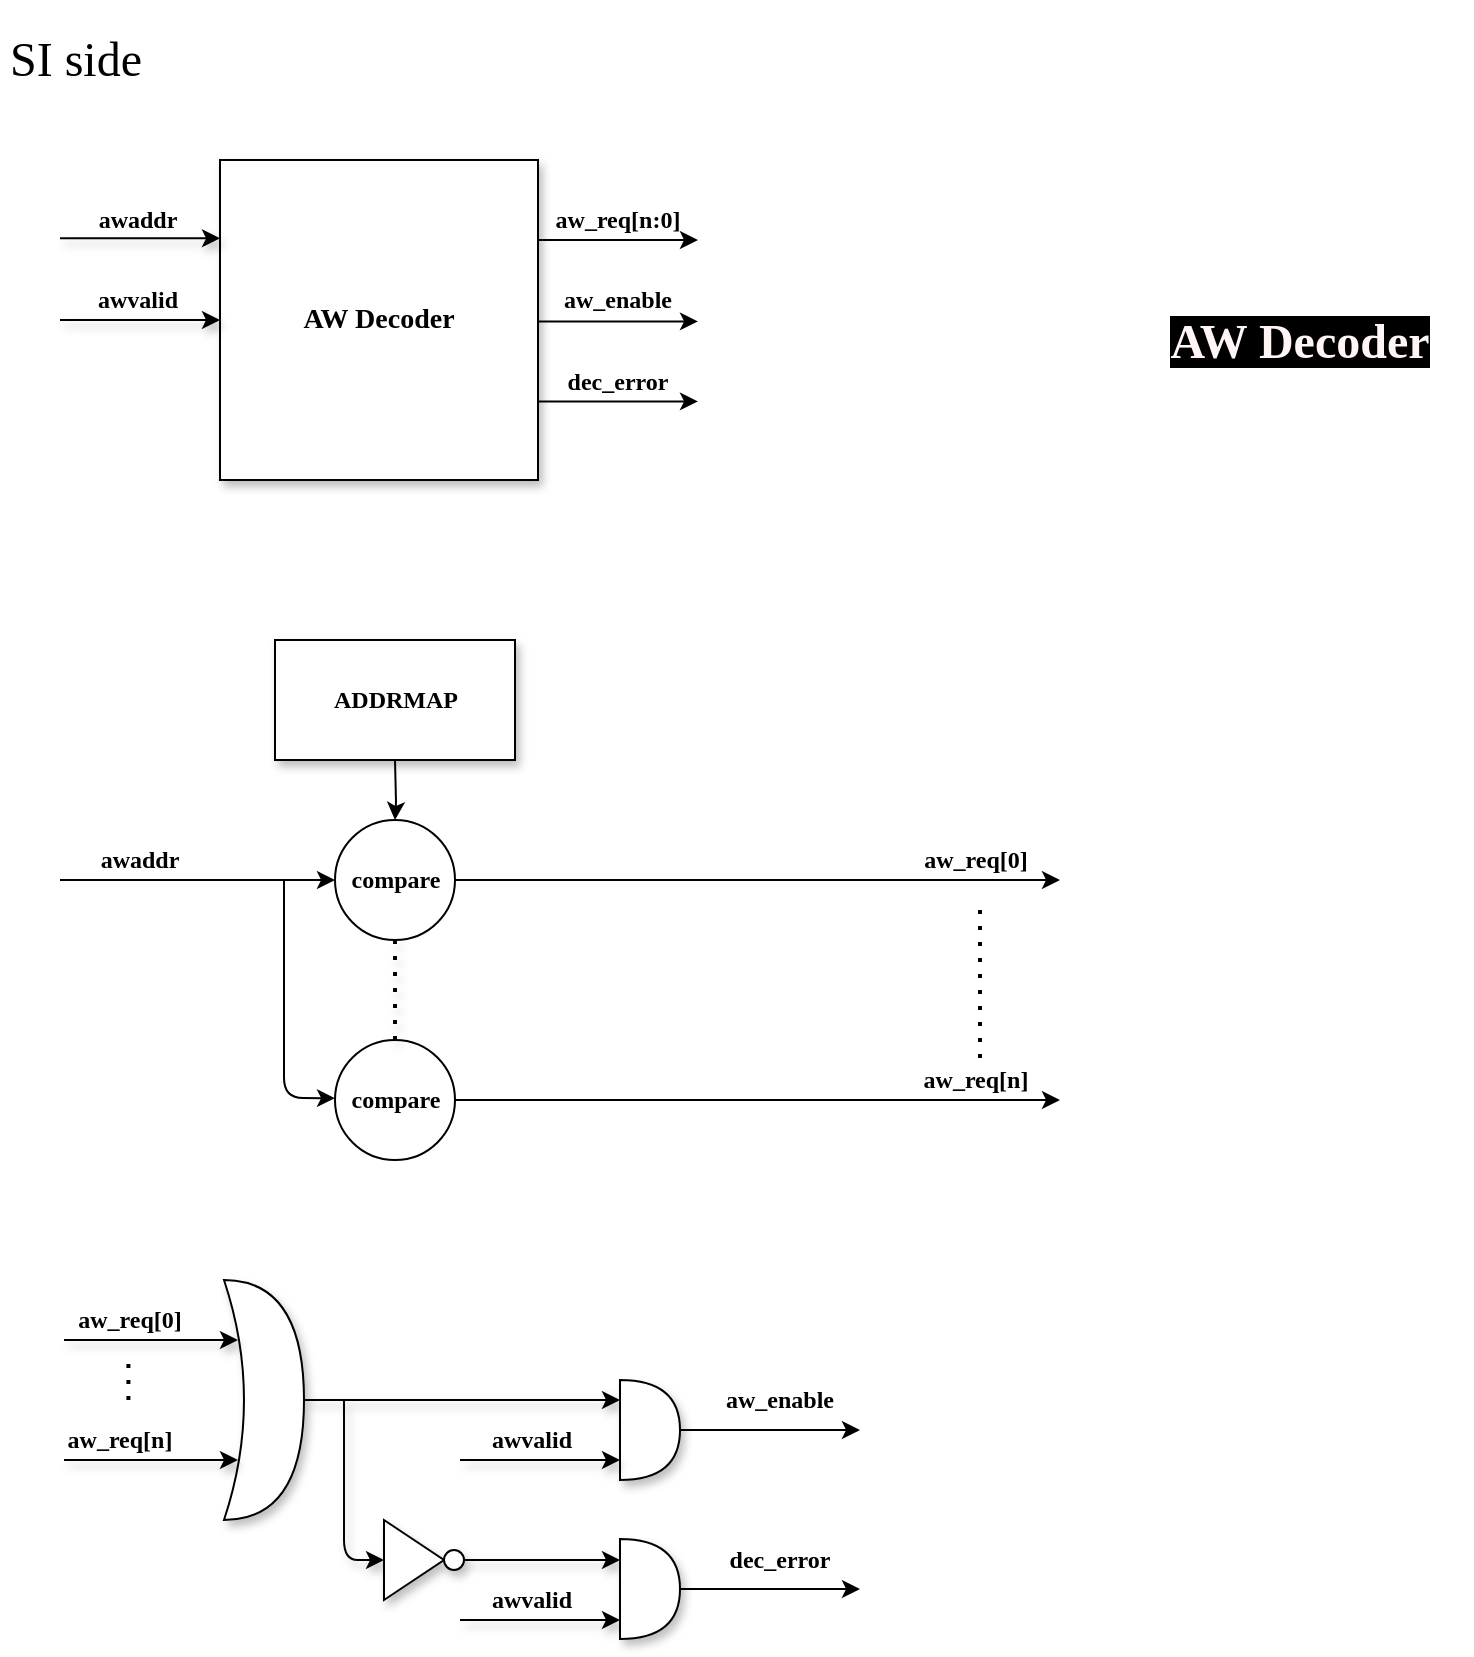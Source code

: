 <mxfile version="14.3.0" type="device" pages="16"><diagram id="4uSHXT_4FFhaJVfwTMxa" name="AW Decoder"><mxGraphModel dx="267" dy="-611" grid="1" gridSize="10" guides="1" tooltips="1" connect="1" arrows="1" fold="1" page="1" pageScale="1" pageWidth="827" pageHeight="1169" math="0" shadow="0"><root><mxCell id="NHxsolbD4UpGKOqfPGf7-0"/><mxCell id="NHxsolbD4UpGKOqfPGf7-1" parent="NHxsolbD4UpGKOqfPGf7-0"/><mxCell id="NHxsolbD4UpGKOqfPGf7-2" value="&lt;font face=&quot;Times New Roman&quot;&gt;&lt;b&gt;ADDRMAP&lt;/b&gt;&lt;/font&gt;" style="rounded=0;whiteSpace=wrap;html=1;shadow=1;" parent="NHxsolbD4UpGKOqfPGf7-1" vertex="1"><mxGeometry x="977.5" y="1510" width="120" height="60" as="geometry"/></mxCell><mxCell id="NHxsolbD4UpGKOqfPGf7-3" style="edgeStyle=orthogonalEdgeStyle;rounded=0;orthogonalLoop=1;jettySize=auto;html=1;fillColor=#99FFFF;" parent="NHxsolbD4UpGKOqfPGf7-1" source="NHxsolbD4UpGKOqfPGf7-4" edge="1"><mxGeometry relative="1" as="geometry"><mxPoint x="1370" y="1630" as="targetPoint"/></mxGeometry></mxCell><mxCell id="NHxsolbD4UpGKOqfPGf7-4" value="&lt;b&gt;&lt;font face=&quot;Times New Roman&quot;&gt;compare&lt;/font&gt;&lt;/b&gt;" style="ellipse;whiteSpace=wrap;html=1;aspect=fixed;" parent="NHxsolbD4UpGKOqfPGf7-1" vertex="1"><mxGeometry x="1007.5" y="1600" width="60" height="60" as="geometry"/></mxCell><mxCell id="NHxsolbD4UpGKOqfPGf7-5" value="" style="edgeStyle=orthogonalEdgeStyle;rounded=0;orthogonalLoop=1;jettySize=auto;html=1;fillColor=#99FFFF;" parent="NHxsolbD4UpGKOqfPGf7-1" target="NHxsolbD4UpGKOqfPGf7-4" edge="1"><mxGeometry relative="1" as="geometry"><mxPoint x="1037.5" y="1570" as="sourcePoint"/></mxGeometry></mxCell><mxCell id="NHxsolbD4UpGKOqfPGf7-6" value="&lt;b&gt;&lt;font face=&quot;Times New Roman&quot;&gt;aw_req[0]&lt;/font&gt;&lt;/b&gt;" style="text;html=1;strokeColor=none;fillColor=none;align=center;verticalAlign=middle;whiteSpace=wrap;rounded=0;" parent="NHxsolbD4UpGKOqfPGf7-1" vertex="1"><mxGeometry x="1308" y="1610" width="40" height="20" as="geometry"/></mxCell><mxCell id="NHxsolbD4UpGKOqfPGf7-7" style="edgeStyle=orthogonalEdgeStyle;rounded=0;orthogonalLoop=1;jettySize=auto;html=1;fillColor=#99FFFF;" parent="NHxsolbD4UpGKOqfPGf7-1" source="NHxsolbD4UpGKOqfPGf7-8" edge="1"><mxGeometry relative="1" as="geometry"><mxPoint x="1370" y="1740" as="targetPoint"/></mxGeometry></mxCell><mxCell id="NHxsolbD4UpGKOqfPGf7-8" value="&lt;b&gt;&lt;font face=&quot;Times New Roman&quot;&gt;compare&lt;/font&gt;&lt;/b&gt;" style="ellipse;whiteSpace=wrap;html=1;aspect=fixed;" parent="NHxsolbD4UpGKOqfPGf7-1" vertex="1"><mxGeometry x="1007.5" y="1710" width="60" height="60" as="geometry"/></mxCell><mxCell id="NHxsolbD4UpGKOqfPGf7-9" value="" style="endArrow=none;dashed=1;html=1;dashPattern=1 3;strokeWidth=2;shadow=1;fillColor=#004C99;entryX=0.5;entryY=1;entryDx=0;entryDy=0;exitX=0.5;exitY=0;exitDx=0;exitDy=0;" parent="NHxsolbD4UpGKOqfPGf7-1" source="NHxsolbD4UpGKOqfPGf7-8" target="NHxsolbD4UpGKOqfPGf7-4" edge="1"><mxGeometry width="50" height="50" relative="1" as="geometry"><mxPoint x="992.5" y="1700" as="sourcePoint"/><mxPoint x="1042.5" y="1650" as="targetPoint"/></mxGeometry></mxCell><mxCell id="NHxsolbD4UpGKOqfPGf7-10" value="" style="endArrow=classic;html=1;shadow=0;strokeColor=#000000;fillColor=#004C99;entryX=0;entryY=0.5;entryDx=0;entryDy=0;" parent="NHxsolbD4UpGKOqfPGf7-1" target="NHxsolbD4UpGKOqfPGf7-4" edge="1"><mxGeometry width="50" height="50" relative="1" as="geometry"><mxPoint x="870" y="1630" as="sourcePoint"/><mxPoint x="1002" y="1630" as="targetPoint"/></mxGeometry></mxCell><mxCell id="NHxsolbD4UpGKOqfPGf7-11" value="" style="endArrow=classic;html=1;shadow=0;strokeColor=#000000;fillColor=#004C99;entryX=0;entryY=0.5;entryDx=0;entryDy=0;" parent="NHxsolbD4UpGKOqfPGf7-1" edge="1"><mxGeometry width="50" height="50" relative="1" as="geometry"><mxPoint x="982" y="1630" as="sourcePoint"/><mxPoint x="1007.5" y="1739.1" as="targetPoint"/><Array as="points"><mxPoint x="982" y="1739"/></Array></mxGeometry></mxCell><mxCell id="NHxsolbD4UpGKOqfPGf7-12" value="&lt;b&gt;&lt;font face=&quot;Times New Roman&quot;&gt;awaddr&lt;/font&gt;&lt;/b&gt;" style="text;html=1;strokeColor=none;fillColor=none;align=center;verticalAlign=middle;whiteSpace=wrap;rounded=0;" parent="NHxsolbD4UpGKOqfPGf7-1" vertex="1"><mxGeometry x="890" y="1610" width="40" height="20" as="geometry"/></mxCell><mxCell id="NHxsolbD4UpGKOqfPGf7-13" value="&lt;b&gt;&lt;font face=&quot;Times New Roman&quot;&gt;aw_req[n]&lt;/font&gt;&lt;/b&gt;" style="text;html=1;strokeColor=none;fillColor=none;align=center;verticalAlign=middle;whiteSpace=wrap;rounded=0;" parent="NHxsolbD4UpGKOqfPGf7-1" vertex="1"><mxGeometry x="1308" y="1720" width="40" height="20" as="geometry"/></mxCell><mxCell id="NHxsolbD4UpGKOqfPGf7-14" style="edgeStyle=orthogonalEdgeStyle;rounded=0;orthogonalLoop=1;jettySize=auto;html=1;shadow=1;strokeColor=#000000;fillColor=#004C99;" parent="NHxsolbD4UpGKOqfPGf7-1" source="NHxsolbD4UpGKOqfPGf7-15" edge="1"><mxGeometry relative="1" as="geometry"><mxPoint x="1150" y="1890" as="targetPoint"/></mxGeometry></mxCell><mxCell id="NHxsolbD4UpGKOqfPGf7-15" value="" style="shape=xor;whiteSpace=wrap;html=1;shadow=1;" parent="NHxsolbD4UpGKOqfPGf7-1" vertex="1"><mxGeometry x="952" y="1830" width="40" height="120" as="geometry"/></mxCell><mxCell id="NHxsolbD4UpGKOqfPGf7-16" value="" style="endArrow=classic;html=1;shadow=1;strokeColor=#000000;fillColor=#004C99;entryX=0.175;entryY=0.25;entryDx=0;entryDy=0;entryPerimeter=0;" parent="NHxsolbD4UpGKOqfPGf7-1" target="NHxsolbD4UpGKOqfPGf7-15" edge="1"><mxGeometry width="50" height="50" relative="1" as="geometry"><mxPoint x="872" y="1860" as="sourcePoint"/><mxPoint x="882" y="1800" as="targetPoint"/></mxGeometry></mxCell><mxCell id="NHxsolbD4UpGKOqfPGf7-17" value="" style="endArrow=classic;html=1;shadow=1;strokeColor=#000000;fillColor=#004C99;entryX=0.175;entryY=0.75;entryDx=0;entryDy=0;entryPerimeter=0;" parent="NHxsolbD4UpGKOqfPGf7-1" target="NHxsolbD4UpGKOqfPGf7-15" edge="1"><mxGeometry width="50" height="50" relative="1" as="geometry"><mxPoint x="872" y="1920" as="sourcePoint"/><mxPoint x="952" y="1930" as="targetPoint"/></mxGeometry></mxCell><mxCell id="NHxsolbD4UpGKOqfPGf7-18" value="&lt;b&gt;&lt;font face=&quot;Times New Roman&quot;&gt;aw_enable&lt;/font&gt;&lt;/b&gt;" style="text;html=1;strokeColor=none;fillColor=none;align=center;verticalAlign=middle;whiteSpace=wrap;rounded=0;" parent="NHxsolbD4UpGKOqfPGf7-1" vertex="1"><mxGeometry x="1210" y="1880" width="40" height="20" as="geometry"/></mxCell><mxCell id="NHxsolbD4UpGKOqfPGf7-19" value="" style="endArrow=classic;html=1;shadow=1;strokeColor=#000000;fillColor=#004C99;" parent="NHxsolbD4UpGKOqfPGf7-1" edge="1"><mxGeometry width="50" height="50" relative="1" as="geometry"><mxPoint x="1012" y="1890" as="sourcePoint"/><mxPoint x="1032" y="1970" as="targetPoint"/><Array as="points"><mxPoint x="1012" y="1970"/></Array></mxGeometry></mxCell><mxCell id="NHxsolbD4UpGKOqfPGf7-20" value="" style="triangle;whiteSpace=wrap;html=1;fontFamily=Times New Roman;fontSize=14;shadow=1;" parent="NHxsolbD4UpGKOqfPGf7-1" vertex="1"><mxGeometry x="1032" y="1950" width="30" height="40" as="geometry"/></mxCell><mxCell id="NHxsolbD4UpGKOqfPGf7-21" style="edgeStyle=orthogonalEdgeStyle;rounded=0;orthogonalLoop=1;jettySize=auto;html=1;shadow=1;strokeColor=#000000;fillColor=#004C99;" parent="NHxsolbD4UpGKOqfPGf7-1" source="NHxsolbD4UpGKOqfPGf7-22" edge="1"><mxGeometry relative="1" as="geometry"><mxPoint x="1150" y="1970" as="targetPoint"/></mxGeometry></mxCell><mxCell id="NHxsolbD4UpGKOqfPGf7-22" value="" style="ellipse;whiteSpace=wrap;html=1;aspect=fixed;fontFamily=Times New Roman;fontSize=14;shadow=1;" parent="NHxsolbD4UpGKOqfPGf7-1" vertex="1"><mxGeometry x="1062" y="1965" width="10" height="10" as="geometry"/></mxCell><mxCell id="NHxsolbD4UpGKOqfPGf7-23" value="&lt;b&gt;&lt;font face=&quot;Times New Roman&quot;&gt;dec_error&lt;/font&gt;&lt;/b&gt;" style="text;html=1;strokeColor=none;fillColor=none;align=center;verticalAlign=middle;whiteSpace=wrap;rounded=0;" parent="NHxsolbD4UpGKOqfPGf7-1" vertex="1"><mxGeometry x="1210" y="1960" width="40" height="20" as="geometry"/></mxCell><mxCell id="NHxsolbD4UpGKOqfPGf7-24" style="edgeStyle=orthogonalEdgeStyle;rounded=0;orthogonalLoop=1;jettySize=auto;html=1;shadow=0;strokeColor=#000000;fillColor=#004C99;" parent="NHxsolbD4UpGKOqfPGf7-1" source="NHxsolbD4UpGKOqfPGf7-25" edge="1"><mxGeometry relative="1" as="geometry"><mxPoint x="1270" y="1905" as="targetPoint"/></mxGeometry></mxCell><mxCell id="NHxsolbD4UpGKOqfPGf7-25" value="" style="shape=or;whiteSpace=wrap;html=1;shadow=1;" parent="NHxsolbD4UpGKOqfPGf7-1" vertex="1"><mxGeometry x="1150" y="1880" width="30" height="50" as="geometry"/></mxCell><mxCell id="NHxsolbD4UpGKOqfPGf7-26" value="" style="endArrow=classic;html=1;shadow=1;strokeColor=#000000;fillColor=#004C99;" parent="NHxsolbD4UpGKOqfPGf7-1" edge="1"><mxGeometry width="50" height="50" relative="1" as="geometry"><mxPoint x="1070" y="1920" as="sourcePoint"/><mxPoint x="1150" y="1920" as="targetPoint"/></mxGeometry></mxCell><mxCell id="NHxsolbD4UpGKOqfPGf7-27" value="&lt;b&gt;&lt;font face=&quot;Times New Roman&quot;&gt;awvalid&lt;/font&gt;&lt;/b&gt;" style="text;html=1;strokeColor=none;fillColor=none;align=center;verticalAlign=middle;whiteSpace=wrap;rounded=0;" parent="NHxsolbD4UpGKOqfPGf7-1" vertex="1"><mxGeometry x="1086" y="1900" width="40" height="20" as="geometry"/></mxCell><mxCell id="NHxsolbD4UpGKOqfPGf7-28" value="" style="endArrow=classic;html=1;shadow=1;strokeColor=#000000;fillColor=#004C99;" parent="NHxsolbD4UpGKOqfPGf7-1" edge="1"><mxGeometry width="50" height="50" relative="1" as="geometry"><mxPoint x="1070" y="2000" as="sourcePoint"/><mxPoint x="1150" y="2000" as="targetPoint"/></mxGeometry></mxCell><mxCell id="NHxsolbD4UpGKOqfPGf7-29" value="&lt;b&gt;&lt;font face=&quot;Times New Roman&quot;&gt;awvalid&lt;/font&gt;&lt;/b&gt;" style="text;html=1;strokeColor=none;fillColor=none;align=center;verticalAlign=middle;whiteSpace=wrap;rounded=0;" parent="NHxsolbD4UpGKOqfPGf7-1" vertex="1"><mxGeometry x="1086" y="1980" width="40" height="20" as="geometry"/></mxCell><mxCell id="NHxsolbD4UpGKOqfPGf7-30" style="edgeStyle=orthogonalEdgeStyle;rounded=0;orthogonalLoop=1;jettySize=auto;html=1;shadow=0;strokeColor=#000000;fillColor=#004C99;" parent="NHxsolbD4UpGKOqfPGf7-1" source="NHxsolbD4UpGKOqfPGf7-31" edge="1"><mxGeometry relative="1" as="geometry"><mxPoint x="1270" y="1984.52" as="targetPoint"/></mxGeometry></mxCell><mxCell id="NHxsolbD4UpGKOqfPGf7-31" value="" style="shape=or;whiteSpace=wrap;html=1;shadow=1;" parent="NHxsolbD4UpGKOqfPGf7-1" vertex="1"><mxGeometry x="1150" y="1959.52" width="30" height="50" as="geometry"/></mxCell><mxCell id="NHxsolbD4UpGKOqfPGf7-32" value="" style="endArrow=none;dashed=1;html=1;dashPattern=1 3;strokeWidth=2;" parent="NHxsolbD4UpGKOqfPGf7-1" edge="1"><mxGeometry width="50" height="50" relative="1" as="geometry"><mxPoint x="904.21" y="1890" as="sourcePoint"/><mxPoint x="904.21" y="1870" as="targetPoint"/></mxGeometry></mxCell><mxCell id="NHxsolbD4UpGKOqfPGf7-33" value="&lt;b&gt;&lt;font face=&quot;Times New Roman&quot;&gt;aw_req[0]&lt;/font&gt;&lt;/b&gt;" style="text;html=1;strokeColor=none;fillColor=none;align=center;verticalAlign=middle;whiteSpace=wrap;rounded=0;" parent="NHxsolbD4UpGKOqfPGf7-1" vertex="1"><mxGeometry x="884.5" y="1840" width="40" height="20" as="geometry"/></mxCell><mxCell id="NHxsolbD4UpGKOqfPGf7-34" value="&lt;b&gt;&lt;font face=&quot;Times New Roman&quot;&gt;aw_req[n]&lt;/font&gt;&lt;/b&gt;" style="text;html=1;strokeColor=none;fillColor=none;align=center;verticalAlign=middle;whiteSpace=wrap;rounded=0;" parent="NHxsolbD4UpGKOqfPGf7-1" vertex="1"><mxGeometry x="879.5" y="1900" width="40" height="20" as="geometry"/></mxCell><mxCell id="NHxsolbD4UpGKOqfPGf7-35" value="" style="endArrow=none;dashed=1;html=1;dashPattern=1 3;strokeWidth=2;" parent="NHxsolbD4UpGKOqfPGf7-1" edge="1"><mxGeometry width="50" height="50" relative="1" as="geometry"><mxPoint x="1330" y="1719" as="sourcePoint"/><mxPoint x="1330" y="1640" as="targetPoint"/></mxGeometry></mxCell><mxCell id="NHxsolbD4UpGKOqfPGf7-36" value="&lt;font face=&quot;Times New Roman&quot; color=&quot;#fff5f5&quot; style=&quot;font-size: 24px&quot;&gt;&lt;b style=&quot;background-color: rgb(0 , 0 , 0)&quot;&gt;AW Decoder&lt;/b&gt;&lt;/font&gt;" style="text;html=1;strokeColor=none;fillColor=none;align=center;verticalAlign=middle;whiteSpace=wrap;rounded=0;shadow=1;" parent="NHxsolbD4UpGKOqfPGf7-1" vertex="1"><mxGeometry x="1410" y="1350.69" width="160" height="20" as="geometry"/></mxCell><mxCell id="NHxsolbD4UpGKOqfPGf7-37" style="edgeStyle=orthogonalEdgeStyle;rounded=0;orthogonalLoop=1;jettySize=auto;html=1;" parent="NHxsolbD4UpGKOqfPGf7-1" source="NHxsolbD4UpGKOqfPGf7-40" edge="1"><mxGeometry relative="1" as="geometry"><mxPoint x="1189" y="1310" as="targetPoint"/><Array as="points"><mxPoint x="1129" y="1310"/><mxPoint x="1129" y="1310"/></Array></mxGeometry></mxCell><mxCell id="NHxsolbD4UpGKOqfPGf7-38" style="edgeStyle=orthogonalEdgeStyle;rounded=0;orthogonalLoop=1;jettySize=auto;html=1;" parent="NHxsolbD4UpGKOqfPGf7-1" edge="1"><mxGeometry relative="1" as="geometry"><mxPoint x="1189" y="1350.69" as="targetPoint"/><mxPoint x="1109" y="1350.69" as="sourcePoint"/><Array as="points"><mxPoint x="1119" y="1350.69"/><mxPoint x="1119" y="1350.69"/></Array></mxGeometry></mxCell><mxCell id="NHxsolbD4UpGKOqfPGf7-39" style="edgeStyle=orthogonalEdgeStyle;rounded=0;orthogonalLoop=1;jettySize=auto;html=1;" parent="NHxsolbD4UpGKOqfPGf7-1" edge="1"><mxGeometry relative="1" as="geometry"><mxPoint x="1189" y="1390.69" as="targetPoint"/><mxPoint x="1109" y="1390.69" as="sourcePoint"/><Array as="points"><mxPoint x="1129" y="1390.69"/><mxPoint x="1129" y="1390.69"/></Array></mxGeometry></mxCell><mxCell id="NHxsolbD4UpGKOqfPGf7-40" value="&lt;font face=&quot;Times New Roman&quot; style=&quot;font-size: 14px&quot;&gt;&lt;b&gt;AW Decoder&lt;/b&gt;&lt;/font&gt;" style="rounded=0;whiteSpace=wrap;html=1;shadow=1;" parent="NHxsolbD4UpGKOqfPGf7-1" vertex="1"><mxGeometry x="950" y="1270" width="159" height="160" as="geometry"/></mxCell><mxCell id="NHxsolbD4UpGKOqfPGf7-41" value="&lt;b&gt;&lt;font face=&quot;Times New Roman&quot;&gt;aw_req[n:0]&lt;/font&gt;&lt;/b&gt;" style="text;html=1;strokeColor=none;fillColor=none;align=center;verticalAlign=middle;whiteSpace=wrap;rounded=0;" parent="NHxsolbD4UpGKOqfPGf7-1" vertex="1"><mxGeometry x="1129" y="1290" width="40" height="20" as="geometry"/></mxCell><mxCell id="NHxsolbD4UpGKOqfPGf7-42" value="&lt;b&gt;&lt;font face=&quot;Times New Roman&quot;&gt;aw_enable&lt;/font&gt;&lt;/b&gt;" style="text;html=1;strokeColor=none;fillColor=none;align=center;verticalAlign=middle;whiteSpace=wrap;rounded=0;" parent="NHxsolbD4UpGKOqfPGf7-1" vertex="1"><mxGeometry x="1129" y="1330" width="40" height="20" as="geometry"/></mxCell><mxCell id="NHxsolbD4UpGKOqfPGf7-43" value="&lt;b&gt;&lt;font face=&quot;Times New Roman&quot;&gt;dec_error&lt;/font&gt;&lt;/b&gt;" style="text;html=1;strokeColor=none;fillColor=none;align=center;verticalAlign=middle;whiteSpace=wrap;rounded=0;" parent="NHxsolbD4UpGKOqfPGf7-1" vertex="1"><mxGeometry x="1129" y="1370.69" width="40" height="20" as="geometry"/></mxCell><mxCell id="NHxsolbD4UpGKOqfPGf7-44" value="&lt;b&gt;&lt;font face=&quot;Times New Roman&quot;&gt;awaddr&lt;/font&gt;&lt;/b&gt;" style="text;html=1;strokeColor=none;fillColor=none;align=center;verticalAlign=middle;whiteSpace=wrap;rounded=0;" parent="NHxsolbD4UpGKOqfPGf7-1" vertex="1"><mxGeometry x="889" y="1290" width="40" height="20" as="geometry"/></mxCell><mxCell id="NHxsolbD4UpGKOqfPGf7-45" value="" style="endArrow=classic;html=1;shadow=1;strokeColor=#000000;fillColor=#004C99;" parent="NHxsolbD4UpGKOqfPGf7-1" edge="1"><mxGeometry width="50" height="50" relative="1" as="geometry"><mxPoint x="870" y="1309.17" as="sourcePoint"/><mxPoint x="950" y="1309.17" as="targetPoint"/></mxGeometry></mxCell><mxCell id="NHxsolbD4UpGKOqfPGf7-46" value="&lt;b&gt;&lt;font face=&quot;Times New Roman&quot;&gt;awvalid&lt;/font&gt;&lt;/b&gt;" style="text;html=1;strokeColor=none;fillColor=none;align=center;verticalAlign=middle;whiteSpace=wrap;rounded=0;" parent="NHxsolbD4UpGKOqfPGf7-1" vertex="1"><mxGeometry x="889" y="1330" width="40" height="20" as="geometry"/></mxCell><mxCell id="NHxsolbD4UpGKOqfPGf7-47" value="" style="endArrow=classic;html=1;shadow=1;strokeColor=#000000;fillColor=#004C99;" parent="NHxsolbD4UpGKOqfPGf7-1" edge="1"><mxGeometry width="50" height="50" relative="1" as="geometry"><mxPoint x="870" y="1350" as="sourcePoint"/><mxPoint x="950" y="1350" as="targetPoint"/></mxGeometry></mxCell><mxCell id="nH5Nrz-4kV6avwqLl8YR-1" value="&lt;h1&gt;&lt;font face=&quot;Times New Roman&quot;&gt;&lt;span style=&quot;font-weight: normal&quot;&gt;SI side&lt;/span&gt;&lt;br&gt;&lt;/font&gt;&lt;/h1&gt;&lt;p&gt;&lt;font face=&quot;Times New Roman&quot;&gt;&lt;br&gt;&lt;/font&gt;&lt;/p&gt;" style="text;html=1;strokeColor=none;fillColor=none;spacing=5;spacingTop=-20;whiteSpace=wrap;overflow=hidden;rounded=0;" parent="NHxsolbD4UpGKOqfPGf7-1" vertex="1"><mxGeometry x="840" y="1200" width="90" height="50" as="geometry"/></mxCell></root></mxGraphModel></diagram><diagram id="bkZZmaD33wq_yGF2yPkc" name="AW Ordering"><mxGraphModel dx="267" dy="-1780" grid="1" gridSize="10" guides="1" tooltips="1" connect="1" arrows="1" fold="1" page="1" pageScale="1" pageWidth="827" pageHeight="1169" math="0" shadow="0"><root><mxCell id="bNVspFJW7IJ-vsL4VYoo-0"/><mxCell id="bNVspFJW7IJ-vsL4VYoo-1" parent="bNVspFJW7IJ-vsL4VYoo-0"/><mxCell id="bNVspFJW7IJ-vsL4VYoo-2" style="edgeStyle=orthogonalEdgeStyle;rounded=0;orthogonalLoop=1;jettySize=auto;html=1;shadow=1;strokeColor=#000000;fillColor=#004C99;entryX=0;entryY=0.5;entryDx=0;entryDy=0;" parent="bNVspFJW7IJ-vsL4VYoo-1" source="bNVspFJW7IJ-vsL4VYoo-4" target="bNVspFJW7IJ-vsL4VYoo-30" edge="1"><mxGeometry relative="1" as="geometry"><mxPoint x="1490" y="2980" as="targetPoint"/><Array as="points"><mxPoint x="1670" y="3000"/><mxPoint x="1480" y="3000"/><mxPoint x="1480" y="2950"/></Array></mxGeometry></mxCell><mxCell id="bNVspFJW7IJ-vsL4VYoo-3" style="edgeStyle=orthogonalEdgeStyle;rounded=0;orthogonalLoop=1;jettySize=auto;html=1;" parent="bNVspFJW7IJ-vsL4VYoo-1" source="bNVspFJW7IJ-vsL4VYoo-4" edge="1"><mxGeometry relative="1" as="geometry"><mxPoint x="1870" y="2840" as="targetPoint"/><Array as="points"><mxPoint x="1700" y="2840"/></Array></mxGeometry></mxCell><mxCell id="bNVspFJW7IJ-vsL4VYoo-4" value="&lt;font face=&quot;Times New Roman&quot;&gt;&lt;b&gt;counter slot 0&lt;/b&gt;&lt;/font&gt;" style="rounded=0;whiteSpace=wrap;html=1;shadow=1;" parent="bNVspFJW7IJ-vsL4VYoo-1" vertex="1"><mxGeometry x="1640" y="2900" width="120" height="60" as="geometry"/></mxCell><mxCell id="bNVspFJW7IJ-vsL4VYoo-5" value="&lt;font face=&quot;Times New Roman&quot;&gt;&lt;b&gt;cnt_up_slot_0&lt;/b&gt;&lt;/font&gt;" style="text;html=1;strokeColor=none;fillColor=none;align=center;verticalAlign=middle;whiteSpace=wrap;rounded=0;shadow=1;" parent="bNVspFJW7IJ-vsL4VYoo-1" vertex="1"><mxGeometry x="1568" y="2908.49" width="40" height="20" as="geometry"/></mxCell><mxCell id="bNVspFJW7IJ-vsL4VYoo-6" value="" style="endArrow=classic;html=1;shadow=1;" parent="bNVspFJW7IJ-vsL4VYoo-1" edge="1"><mxGeometry width="50" height="50" relative="1" as="geometry"><mxPoint x="1880" y="2929.93" as="sourcePoint"/><mxPoint x="1760" y="2929.93" as="targetPoint"/></mxGeometry></mxCell><mxCell id="bNVspFJW7IJ-vsL4VYoo-7" value="&lt;font face=&quot;Times New Roman&quot;&gt;&lt;b&gt;cnt_down_slot_0&lt;/b&gt;&lt;/font&gt;" style="text;html=1;strokeColor=none;fillColor=none;align=center;verticalAlign=middle;whiteSpace=wrap;rounded=0;shadow=1;" parent="bNVspFJW7IJ-vsL4VYoo-1" vertex="1"><mxGeometry x="1800" y="2908.49" width="40" height="20" as="geometry"/></mxCell><mxCell id="bNVspFJW7IJ-vsL4VYoo-8" value="" style="endArrow=classic;html=1;shadow=1;" parent="bNVspFJW7IJ-vsL4VYoo-1" edge="1"><mxGeometry width="50" height="50" relative="1" as="geometry"><mxPoint x="1240" y="2920.4" as="sourcePoint"/><mxPoint x="1320" y="2920.4" as="targetPoint"/></mxGeometry></mxCell><mxCell id="bNVspFJW7IJ-vsL4VYoo-9" value="&lt;font face=&quot;Times New Roman&quot;&gt;&lt;b&gt;slave_slot_0&lt;/b&gt;&lt;/font&gt;" style="text;html=1;strokeColor=none;fillColor=none;align=center;verticalAlign=middle;whiteSpace=wrap;rounded=0;shadow=1;" parent="bNVspFJW7IJ-vsL4VYoo-1" vertex="1"><mxGeometry x="1260" y="2920" width="40" height="20" as="geometry"/></mxCell><mxCell id="bNVspFJW7IJ-vsL4VYoo-10" style="edgeStyle=orthogonalEdgeStyle;rounded=0;orthogonalLoop=1;jettySize=auto;html=1;strokeColor=#000033;" parent="bNVspFJW7IJ-vsL4VYoo-1" source="bNVspFJW7IJ-vsL4VYoo-11" edge="1"><mxGeometry relative="1" as="geometry"><mxPoint x="1340" y="3000" as="targetPoint"/></mxGeometry></mxCell><mxCell id="bNVspFJW7IJ-vsL4VYoo-11" value="&lt;font face=&quot;Times New Roman&quot;&gt;&lt;b&gt;==?&lt;/b&gt;&lt;/font&gt;" style="ellipse;whiteSpace=wrap;html=1;aspect=fixed;shadow=1;" parent="bNVspFJW7IJ-vsL4VYoo-1" vertex="1"><mxGeometry x="1320" y="2900.4" width="40" height="40" as="geometry"/></mxCell><mxCell id="bNVspFJW7IJ-vsL4VYoo-12" value="" style="endArrow=classic;html=1;shadow=1;" parent="bNVspFJW7IJ-vsL4VYoo-1" edge="1"><mxGeometry width="50" height="50" relative="1" as="geometry"><mxPoint x="1340" y="2820" as="sourcePoint"/><mxPoint x="1340" y="2900" as="targetPoint"/></mxGeometry></mxCell><mxCell id="bNVspFJW7IJ-vsL4VYoo-13" value="&lt;font face=&quot;Times New Roman&quot;&gt;&lt;b&gt;aw_req[n:0]&lt;/b&gt;&lt;/font&gt;" style="text;html=1;strokeColor=none;fillColor=none;align=center;verticalAlign=middle;whiteSpace=wrap;rounded=0;shadow=1;" parent="bNVspFJW7IJ-vsL4VYoo-1" vertex="1"><mxGeometry x="1360" y="2820" width="40" height="20" as="geometry"/></mxCell><mxCell id="bNVspFJW7IJ-vsL4VYoo-14" value="" style="endArrow=none;html=1;shadow=1;strokeColor=#000000;fillColor=#004C99;" parent="bNVspFJW7IJ-vsL4VYoo-1" edge="1"><mxGeometry width="50" height="50" relative="1" as="geometry"><mxPoint x="1120" y="2890" as="sourcePoint"/><mxPoint x="1080" y="2860" as="targetPoint"/></mxGeometry></mxCell><mxCell id="bNVspFJW7IJ-vsL4VYoo-15" value="" style="endArrow=none;html=1;shadow=1;strokeColor=#000000;fillColor=#004C99;" parent="bNVspFJW7IJ-vsL4VYoo-1" edge="1"><mxGeometry width="50" height="50" relative="1" as="geometry"><mxPoint x="1080" y="2980" as="sourcePoint"/><mxPoint x="1120" y="2950" as="targetPoint"/></mxGeometry></mxCell><mxCell id="bNVspFJW7IJ-vsL4VYoo-16" value="" style="endArrow=none;html=1;shadow=1;strokeColor=#000000;fillColor=#004C99;" parent="bNVspFJW7IJ-vsL4VYoo-1" edge="1"><mxGeometry width="50" height="50" relative="1" as="geometry"><mxPoint x="1080" y="2980" as="sourcePoint"/><mxPoint x="1080" y="2860" as="targetPoint"/></mxGeometry></mxCell><mxCell id="bNVspFJW7IJ-vsL4VYoo-17" value="" style="endArrow=none;html=1;shadow=1;strokeColor=#000000;fillColor=#004C99;" parent="bNVspFJW7IJ-vsL4VYoo-1" edge="1"><mxGeometry width="50" height="50" relative="1" as="geometry"><mxPoint x="1120" y="2950" as="sourcePoint"/><mxPoint x="1120" y="2890" as="targetPoint"/></mxGeometry></mxCell><mxCell id="bNVspFJW7IJ-vsL4VYoo-18" value="&lt;b&gt;&lt;font face=&quot;Times New Roman&quot; style=&quot;font-size: 14px&quot;&gt;1&lt;/font&gt;&lt;/b&gt;" style="text;html=1;strokeColor=none;fillColor=none;align=center;verticalAlign=middle;whiteSpace=wrap;rounded=0;shadow=1;" parent="bNVspFJW7IJ-vsL4VYoo-1" vertex="1"><mxGeometry x="1080" y="2942.5" width="35" height="15" as="geometry"/></mxCell><mxCell id="bNVspFJW7IJ-vsL4VYoo-19" value="&lt;font face=&quot;Times New Roman&quot; style=&quot;font-size: 14px&quot;&gt;&lt;b&gt;0&lt;/b&gt;&lt;/font&gt;" style="text;html=1;strokeColor=none;fillColor=none;align=center;verticalAlign=middle;whiteSpace=wrap;rounded=0;shadow=1;" parent="bNVspFJW7IJ-vsL4VYoo-1" vertex="1"><mxGeometry x="1080" y="2885.4" width="35" height="15" as="geometry"/></mxCell><mxCell id="bNVspFJW7IJ-vsL4VYoo-20" value="" style="rounded=0;whiteSpace=wrap;html=1;shadow=1;" parent="bNVspFJW7IJ-vsL4VYoo-1" vertex="1"><mxGeometry x="1185.0" y="2840" width="55" height="160" as="geometry"/></mxCell><mxCell id="bNVspFJW7IJ-vsL4VYoo-21" value="" style="triangle;whiteSpace=wrap;html=1;direction=north;shadow=1;" parent="bNVspFJW7IJ-vsL4VYoo-1" vertex="1"><mxGeometry x="1185.0" y="2960" width="55" height="40" as="geometry"/></mxCell><mxCell id="bNVspFJW7IJ-vsL4VYoo-22" value="" style="endArrow=classic;html=1;shadow=1;strokeColor=#000000;fillColor=#004C99;" parent="bNVspFJW7IJ-vsL4VYoo-1" edge="1"><mxGeometry width="50" height="50" relative="1" as="geometry"><mxPoint x="1120" y="2920" as="sourcePoint"/><mxPoint x="1180.5" y="2920" as="targetPoint"/></mxGeometry></mxCell><mxCell id="bNVspFJW7IJ-vsL4VYoo-23" value="" style="endArrow=classic;html=1;shadow=1;strokeColor=#000000;fillColor=#004C99;" parent="bNVspFJW7IJ-vsL4VYoo-1" edge="1"><mxGeometry width="50" height="50" relative="1" as="geometry"><mxPoint x="1277.5" y="2920" as="sourcePoint"/><mxPoint x="1077.5" y="2893.0" as="targetPoint"/><Array as="points"><mxPoint x="1277.5" y="2800"/><mxPoint x="1177.5" y="2800"/><mxPoint x="1047.5" y="2800"/><mxPoint x="1047.5" y="2893"/></Array></mxGeometry></mxCell><mxCell id="bNVspFJW7IJ-vsL4VYoo-24" value="" style="endArrow=classic;html=1;shadow=1;strokeColor=#000000;fillColor=#004C99;" parent="bNVspFJW7IJ-vsL4VYoo-1" edge="1"><mxGeometry width="50" height="50" relative="1" as="geometry"><mxPoint x="1040" y="3019.33" as="sourcePoint"/><mxPoint x="1097.5" y="2970" as="targetPoint"/><Array as="points"><mxPoint x="1097.5" y="3019"/></Array></mxGeometry></mxCell><mxCell id="bNVspFJW7IJ-vsL4VYoo-25" value="" style="shape=or;whiteSpace=wrap;html=1;shadow=1;" parent="bNVspFJW7IJ-vsL4VYoo-1" vertex="1"><mxGeometry x="1010" y="2999.33" width="30" height="40" as="geometry"/></mxCell><mxCell id="bNVspFJW7IJ-vsL4VYoo-26" value="" style="endArrow=classic;html=1;shadow=1;strokeColor=#000000;fillColor=#004C99;" parent="bNVspFJW7IJ-vsL4VYoo-1" edge="1"><mxGeometry width="50" height="50" relative="1" as="geometry"><mxPoint x="920" y="3010" as="sourcePoint"/><mxPoint x="1010" y="3010" as="targetPoint"/></mxGeometry></mxCell><mxCell id="bNVspFJW7IJ-vsL4VYoo-27" value="&lt;font face=&quot;Times New Roman&quot;&gt;&lt;b&gt;slot_0_sel&lt;/b&gt;&lt;/font&gt;" style="text;html=1;strokeColor=none;fillColor=none;align=center;verticalAlign=middle;whiteSpace=wrap;rounded=0;shadow=1;" parent="bNVspFJW7IJ-vsL4VYoo-1" vertex="1"><mxGeometry x="950" y="2990" width="40" height="20" as="geometry"/></mxCell><mxCell id="bNVspFJW7IJ-vsL4VYoo-28" style="edgeStyle=orthogonalEdgeStyle;rounded=0;orthogonalLoop=1;jettySize=auto;html=1;entryX=0;entryY=0.5;entryDx=0;entryDy=0;shadow=1;strokeColor=#000000;fillColor=#004C99;" parent="bNVspFJW7IJ-vsL4VYoo-1" source="bNVspFJW7IJ-vsL4VYoo-29" target="bNVspFJW7IJ-vsL4VYoo-4" edge="1"><mxGeometry relative="1" as="geometry"/></mxCell><mxCell id="bNVspFJW7IJ-vsL4VYoo-29" value="" style="shape=or;whiteSpace=wrap;html=1;shadow=1;" parent="bNVspFJW7IJ-vsL4VYoo-1" vertex="1"><mxGeometry x="1520" y="2900.28" width="30" height="59.44" as="geometry"/></mxCell><mxCell id="bNVspFJW7IJ-vsL4VYoo-30" value="" style="ellipse;whiteSpace=wrap;html=1;aspect=fixed;shadow=1;" parent="bNVspFJW7IJ-vsL4VYoo-1" vertex="1"><mxGeometry x="1510" y="2945" width="10" height="10" as="geometry"/></mxCell><mxCell id="bNVspFJW7IJ-vsL4VYoo-31" style="edgeStyle=orthogonalEdgeStyle;rounded=0;orthogonalLoop=1;jettySize=auto;html=1;shadow=1;strokeColor=#000000;fillColor=#004C99;entryX=0;entryY=0.75;entryDx=0;entryDy=0;exitX=0.75;exitY=1;exitDx=0;exitDy=0;entryPerimeter=0;" parent="bNVspFJW7IJ-vsL4VYoo-1" source="bNVspFJW7IJ-vsL4VYoo-4" target="bNVspFJW7IJ-vsL4VYoo-25" edge="1"><mxGeometry relative="1" as="geometry"><mxPoint x="1000" y="2900" as="targetPoint"/><mxPoint x="1580" y="3025" as="sourcePoint"/><Array as="points"><mxPoint x="1730.5" y="3090"/><mxPoint x="960.5" y="3090"/><mxPoint x="960.5" y="3029"/></Array></mxGeometry></mxCell><mxCell id="bNVspFJW7IJ-vsL4VYoo-32" value="&lt;font face=&quot;Times New Roman&quot;&gt;&lt;b&gt;empty_slot_0&lt;/b&gt;&lt;/font&gt;" style="text;html=1;strokeColor=none;fillColor=none;align=center;verticalAlign=middle;whiteSpace=wrap;rounded=0;shadow=1;" parent="bNVspFJW7IJ-vsL4VYoo-1" vertex="1"><mxGeometry x="1560" y="3070" width="40" height="20" as="geometry"/></mxCell><mxCell id="bNVspFJW7IJ-vsL4VYoo-33" value="&lt;font face=&quot;Times New Roman&quot;&gt;&lt;b&gt;full_slot_0&lt;/b&gt;&lt;/font&gt;" style="text;html=1;strokeColor=none;fillColor=none;align=center;verticalAlign=middle;whiteSpace=wrap;rounded=0;shadow=1;" parent="bNVspFJW7IJ-vsL4VYoo-1" vertex="1"><mxGeometry x="1560" y="2980" width="40" height="20" as="geometry"/></mxCell><mxCell id="bNVspFJW7IJ-vsL4VYoo-34" value="" style="shape=xor;whiteSpace=wrap;html=1;shadow=1;" parent="bNVspFJW7IJ-vsL4VYoo-1" vertex="1"><mxGeometry x="1405" y="2910" width="30" height="40" as="geometry"/></mxCell><mxCell id="bNVspFJW7IJ-vsL4VYoo-35" value="" style="endArrow=classic;html=1;shadow=1;strokeColor=#000000;fillColor=#004C99;entryX=0.175;entryY=0.25;entryDx=0;entryDy=0;entryPerimeter=0;exitX=1;exitY=0.5;exitDx=0;exitDy=0;" parent="bNVspFJW7IJ-vsL4VYoo-1" source="bNVspFJW7IJ-vsL4VYoo-11" target="bNVspFJW7IJ-vsL4VYoo-34" edge="1"><mxGeometry width="50" height="50" relative="1" as="geometry"><mxPoint x="1370" y="2920" as="sourcePoint"/><mxPoint x="1420" y="2870" as="targetPoint"/></mxGeometry></mxCell><mxCell id="bNVspFJW7IJ-vsL4VYoo-36" value="" style="endArrow=classic;html=1;shadow=1;strokeColor=#000000;fillColor=#004C99;entryX=0.175;entryY=0.75;entryDx=0;entryDy=0;entryPerimeter=0;" parent="bNVspFJW7IJ-vsL4VYoo-1" target="bNVspFJW7IJ-vsL4VYoo-34" edge="1"><mxGeometry width="50" height="50" relative="1" as="geometry"><mxPoint x="1370" y="3090" as="sourcePoint"/><mxPoint x="1420" y="3040" as="targetPoint"/><Array as="points"><mxPoint x="1370" y="2940"/></Array></mxGeometry></mxCell><mxCell id="bNVspFJW7IJ-vsL4VYoo-37" value="" style="endArrow=classic;html=1;shadow=1;strokeColor=#000000;fillColor=#004C99;exitX=1;exitY=0.5;exitDx=0;exitDy=0;exitPerimeter=0;entryX=0;entryY=0.5;entryDx=0;entryDy=0;entryPerimeter=0;" parent="bNVspFJW7IJ-vsL4VYoo-1" source="bNVspFJW7IJ-vsL4VYoo-34" target="bNVspFJW7IJ-vsL4VYoo-29" edge="1"><mxGeometry width="50" height="50" relative="1" as="geometry"><mxPoint x="1460" y="2930" as="sourcePoint"/><mxPoint x="1480" y="2930" as="targetPoint"/></mxGeometry></mxCell><mxCell id="bNVspFJW7IJ-vsL4VYoo-38" value="" style="endArrow=classic;html=1;shadow=1;strokeColor=#000000;fillColor=#004C99;" parent="bNVspFJW7IJ-vsL4VYoo-1" edge="1"><mxGeometry width="50" height="50" relative="1" as="geometry"><mxPoint x="1440" y="2910" as="sourcePoint"/><mxPoint x="1520" y="2910" as="targetPoint"/></mxGeometry></mxCell><mxCell id="bNVspFJW7IJ-vsL4VYoo-39" value="&lt;font face=&quot;Times New Roman&quot;&gt;&lt;b&gt;slot_0_sel&lt;/b&gt;&lt;/font&gt;" style="text;html=1;strokeColor=none;fillColor=none;align=center;verticalAlign=middle;whiteSpace=wrap;rounded=0;shadow=1;" parent="bNVspFJW7IJ-vsL4VYoo-1" vertex="1"><mxGeometry x="1460" y="2890" width="40" height="20" as="geometry"/></mxCell><mxCell id="bNVspFJW7IJ-vsL4VYoo-40" value="" style="endArrow=classic;html=1;shadow=1;strokeColor=#000000;fillColor=#004C99;" parent="bNVspFJW7IJ-vsL4VYoo-1" edge="1"><mxGeometry width="50" height="50" relative="1" as="geometry"><mxPoint x="920" y="2951" as="sourcePoint"/><mxPoint x="1077.5" y="2951" as="targetPoint"/></mxGeometry></mxCell><mxCell id="bNVspFJW7IJ-vsL4VYoo-41" value="" style="endArrow=none;dashed=1;html=1;dashPattern=1 3;strokeWidth=2;shadow=1;fillColor=#004C99;" parent="bNVspFJW7IJ-vsL4VYoo-1" edge="1"><mxGeometry width="50" height="50" relative="1" as="geometry"><mxPoint x="1017.5" y="3220" as="sourcePoint"/><mxPoint x="1017.5" y="3120" as="targetPoint"/></mxGeometry></mxCell><mxCell id="bNVspFJW7IJ-vsL4VYoo-42" value="" style="endArrow=none;dashed=1;html=1;dashPattern=1 3;strokeWidth=2;shadow=1;fillColor=#004C99;" parent="bNVspFJW7IJ-vsL4VYoo-1" edge="1"><mxGeometry width="50" height="50" relative="1" as="geometry"><mxPoint x="1707.5" y="3220" as="sourcePoint"/><mxPoint x="1707.5" y="3120" as="targetPoint"/></mxGeometry></mxCell><mxCell id="bNVspFJW7IJ-vsL4VYoo-43" value="" style="endArrow=none;dashed=1;html=1;dashPattern=1 3;strokeWidth=2;shadow=1;fillColor=#004C99;" parent="bNVspFJW7IJ-vsL4VYoo-1" edge="1"><mxGeometry width="50" height="50" relative="1" as="geometry"><mxPoint x="1267.5" y="3220" as="sourcePoint"/><mxPoint x="1267.5" y="3120" as="targetPoint"/></mxGeometry></mxCell><mxCell id="bNVspFJW7IJ-vsL4VYoo-44" value="" style="endArrow=none;dashed=1;html=1;dashPattern=1 3;strokeWidth=2;shadow=1;fillColor=#004C99;" parent="bNVspFJW7IJ-vsL4VYoo-1" edge="1"><mxGeometry width="50" height="50" relative="1" as="geometry"><mxPoint x="1460" y="3220" as="sourcePoint"/><mxPoint x="1460" y="3120" as="targetPoint"/></mxGeometry></mxCell><mxCell id="bNVspFJW7IJ-vsL4VYoo-45" style="edgeStyle=orthogonalEdgeStyle;rounded=0;orthogonalLoop=1;jettySize=auto;html=1;shadow=1;strokeColor=#000000;fillColor=#004C99;entryX=0;entryY=0.5;entryDx=0;entryDy=0;" parent="bNVspFJW7IJ-vsL4VYoo-1" source="bNVspFJW7IJ-vsL4VYoo-47" target="bNVspFJW7IJ-vsL4VYoo-72" edge="1"><mxGeometry relative="1" as="geometry"><mxPoint x="1492.5" y="3420" as="targetPoint"/><Array as="points"><mxPoint x="1672.5" y="3440"/><mxPoint x="1482.5" y="3440"/><mxPoint x="1482.5" y="3390"/></Array></mxGeometry></mxCell><mxCell id="bNVspFJW7IJ-vsL4VYoo-46" style="edgeStyle=orthogonalEdgeStyle;rounded=0;orthogonalLoop=1;jettySize=auto;html=1;" parent="bNVspFJW7IJ-vsL4VYoo-1" source="bNVspFJW7IJ-vsL4VYoo-47" edge="1"><mxGeometry relative="1" as="geometry"><mxPoint x="1870" y="3280" as="targetPoint"/><Array as="points"><mxPoint x="1703" y="3280"/></Array></mxGeometry></mxCell><mxCell id="bNVspFJW7IJ-vsL4VYoo-47" value="&lt;font face=&quot;Times New Roman&quot;&gt;&lt;b&gt;counter slot n&lt;/b&gt;&lt;/font&gt;" style="rounded=0;whiteSpace=wrap;html=1;shadow=1;" parent="bNVspFJW7IJ-vsL4VYoo-1" vertex="1"><mxGeometry x="1642.5" y="3340" width="120" height="60" as="geometry"/></mxCell><mxCell id="bNVspFJW7IJ-vsL4VYoo-48" value="&lt;font face=&quot;Times New Roman&quot;&gt;&lt;b&gt;cnt_up_slot_n&lt;/b&gt;&lt;/font&gt;" style="text;html=1;strokeColor=none;fillColor=none;align=center;verticalAlign=middle;whiteSpace=wrap;rounded=0;shadow=1;" parent="bNVspFJW7IJ-vsL4VYoo-1" vertex="1"><mxGeometry x="1570.5" y="3348.49" width="40" height="20" as="geometry"/></mxCell><mxCell id="bNVspFJW7IJ-vsL4VYoo-49" value="" style="endArrow=classic;html=1;shadow=1;" parent="bNVspFJW7IJ-vsL4VYoo-1" edge="1"><mxGeometry width="50" height="50" relative="1" as="geometry"><mxPoint x="1882.5" y="3369.93" as="sourcePoint"/><mxPoint x="1762.5" y="3369.93" as="targetPoint"/></mxGeometry></mxCell><mxCell id="bNVspFJW7IJ-vsL4VYoo-50" value="&lt;font face=&quot;Times New Roman&quot;&gt;&lt;b&gt;cnt_down_slot_n&lt;/b&gt;&lt;/font&gt;" style="text;html=1;strokeColor=none;fillColor=none;align=center;verticalAlign=middle;whiteSpace=wrap;rounded=0;shadow=1;" parent="bNVspFJW7IJ-vsL4VYoo-1" vertex="1"><mxGeometry x="1802.5" y="3348.49" width="40" height="20" as="geometry"/></mxCell><mxCell id="bNVspFJW7IJ-vsL4VYoo-51" value="" style="endArrow=classic;html=1;shadow=1;" parent="bNVspFJW7IJ-vsL4VYoo-1" edge="1"><mxGeometry width="50" height="50" relative="1" as="geometry"><mxPoint x="1242.5" y="3360.4" as="sourcePoint"/><mxPoint x="1322.5" y="3360.4" as="targetPoint"/></mxGeometry></mxCell><mxCell id="bNVspFJW7IJ-vsL4VYoo-52" value="&lt;font face=&quot;Times New Roman&quot;&gt;&lt;b&gt;slave_slot_n&lt;/b&gt;&lt;/font&gt;" style="text;html=1;strokeColor=none;fillColor=none;align=center;verticalAlign=middle;whiteSpace=wrap;rounded=0;shadow=1;" parent="bNVspFJW7IJ-vsL4VYoo-1" vertex="1"><mxGeometry x="1262.5" y="3360" width="40" height="20" as="geometry"/></mxCell><mxCell id="bNVspFJW7IJ-vsL4VYoo-53" style="edgeStyle=orthogonalEdgeStyle;rounded=0;orthogonalLoop=1;jettySize=auto;html=1;strokeColor=#000033;" parent="bNVspFJW7IJ-vsL4VYoo-1" source="bNVspFJW7IJ-vsL4VYoo-54" edge="1"><mxGeometry relative="1" as="geometry"><mxPoint x="1342.5" y="3440" as="targetPoint"/></mxGeometry></mxCell><mxCell id="bNVspFJW7IJ-vsL4VYoo-54" value="&lt;font face=&quot;Times New Roman&quot;&gt;&lt;b&gt;==?&lt;/b&gt;&lt;/font&gt;" style="ellipse;whiteSpace=wrap;html=1;aspect=fixed;shadow=1;" parent="bNVspFJW7IJ-vsL4VYoo-1" vertex="1"><mxGeometry x="1322.5" y="3340.4" width="40" height="40" as="geometry"/></mxCell><mxCell id="bNVspFJW7IJ-vsL4VYoo-55" value="" style="endArrow=classic;html=1;shadow=1;" parent="bNVspFJW7IJ-vsL4VYoo-1" edge="1"><mxGeometry width="50" height="50" relative="1" as="geometry"><mxPoint x="1342.5" y="3260" as="sourcePoint"/><mxPoint x="1342.5" y="3340" as="targetPoint"/></mxGeometry></mxCell><mxCell id="bNVspFJW7IJ-vsL4VYoo-56" value="" style="endArrow=none;html=1;shadow=1;strokeColor=#000000;fillColor=#004C99;" parent="bNVspFJW7IJ-vsL4VYoo-1" edge="1"><mxGeometry width="50" height="50" relative="1" as="geometry"><mxPoint x="1122.5" y="3330" as="sourcePoint"/><mxPoint x="1082.5" y="3300" as="targetPoint"/></mxGeometry></mxCell><mxCell id="bNVspFJW7IJ-vsL4VYoo-57" value="" style="endArrow=none;html=1;shadow=1;strokeColor=#000000;fillColor=#004C99;" parent="bNVspFJW7IJ-vsL4VYoo-1" edge="1"><mxGeometry width="50" height="50" relative="1" as="geometry"><mxPoint x="1082.5" y="3420" as="sourcePoint"/><mxPoint x="1122.5" y="3390" as="targetPoint"/></mxGeometry></mxCell><mxCell id="bNVspFJW7IJ-vsL4VYoo-58" value="" style="endArrow=none;html=1;shadow=1;strokeColor=#000000;fillColor=#004C99;" parent="bNVspFJW7IJ-vsL4VYoo-1" edge="1"><mxGeometry width="50" height="50" relative="1" as="geometry"><mxPoint x="1082.5" y="3420" as="sourcePoint"/><mxPoint x="1082.5" y="3300" as="targetPoint"/></mxGeometry></mxCell><mxCell id="bNVspFJW7IJ-vsL4VYoo-59" value="" style="endArrow=none;html=1;shadow=1;strokeColor=#000000;fillColor=#004C99;" parent="bNVspFJW7IJ-vsL4VYoo-1" edge="1"><mxGeometry width="50" height="50" relative="1" as="geometry"><mxPoint x="1122.5" y="3390" as="sourcePoint"/><mxPoint x="1122.5" y="3330" as="targetPoint"/></mxGeometry></mxCell><mxCell id="bNVspFJW7IJ-vsL4VYoo-60" value="&lt;b&gt;&lt;font face=&quot;Times New Roman&quot; style=&quot;font-size: 14px&quot;&gt;1&lt;/font&gt;&lt;/b&gt;" style="text;html=1;strokeColor=none;fillColor=none;align=center;verticalAlign=middle;whiteSpace=wrap;rounded=0;shadow=1;" parent="bNVspFJW7IJ-vsL4VYoo-1" vertex="1"><mxGeometry x="1082.5" y="3382.5" width="35" height="15" as="geometry"/></mxCell><mxCell id="bNVspFJW7IJ-vsL4VYoo-61" value="&lt;font face=&quot;Times New Roman&quot; style=&quot;font-size: 14px&quot;&gt;&lt;b&gt;0&lt;/b&gt;&lt;/font&gt;" style="text;html=1;strokeColor=none;fillColor=none;align=center;verticalAlign=middle;whiteSpace=wrap;rounded=0;shadow=1;" parent="bNVspFJW7IJ-vsL4VYoo-1" vertex="1"><mxGeometry x="1082.5" y="3325.4" width="35" height="15" as="geometry"/></mxCell><mxCell id="bNVspFJW7IJ-vsL4VYoo-62" value="" style="rounded=0;whiteSpace=wrap;html=1;shadow=1;" parent="bNVspFJW7IJ-vsL4VYoo-1" vertex="1"><mxGeometry x="1187.5" y="3280" width="55" height="160" as="geometry"/></mxCell><mxCell id="bNVspFJW7IJ-vsL4VYoo-63" value="" style="triangle;whiteSpace=wrap;html=1;direction=north;shadow=1;" parent="bNVspFJW7IJ-vsL4VYoo-1" vertex="1"><mxGeometry x="1187.5" y="3400" width="55" height="40" as="geometry"/></mxCell><mxCell id="bNVspFJW7IJ-vsL4VYoo-64" value="" style="endArrow=classic;html=1;shadow=1;strokeColor=#000000;fillColor=#004C99;" parent="bNVspFJW7IJ-vsL4VYoo-1" edge="1"><mxGeometry width="50" height="50" relative="1" as="geometry"><mxPoint x="1122.5" y="3360" as="sourcePoint"/><mxPoint x="1183" y="3360" as="targetPoint"/></mxGeometry></mxCell><mxCell id="bNVspFJW7IJ-vsL4VYoo-65" value="" style="endArrow=classic;html=1;shadow=1;strokeColor=#000000;fillColor=#004C99;" parent="bNVspFJW7IJ-vsL4VYoo-1" edge="1"><mxGeometry width="50" height="50" relative="1" as="geometry"><mxPoint x="1280" y="3360" as="sourcePoint"/><mxPoint x="1080" y="3333.0" as="targetPoint"/><Array as="points"><mxPoint x="1280" y="3240"/><mxPoint x="1180" y="3240"/><mxPoint x="1050" y="3240"/><mxPoint x="1050" y="3333"/></Array></mxGeometry></mxCell><mxCell id="bNVspFJW7IJ-vsL4VYoo-66" value="" style="endArrow=classic;html=1;shadow=1;strokeColor=#000000;fillColor=#004C99;" parent="bNVspFJW7IJ-vsL4VYoo-1" edge="1"><mxGeometry width="50" height="50" relative="1" as="geometry"><mxPoint x="1042.5" y="3459.33" as="sourcePoint"/><mxPoint x="1100" y="3410" as="targetPoint"/><Array as="points"><mxPoint x="1100" y="3459"/></Array></mxGeometry></mxCell><mxCell id="bNVspFJW7IJ-vsL4VYoo-67" value="" style="shape=or;whiteSpace=wrap;html=1;shadow=1;" parent="bNVspFJW7IJ-vsL4VYoo-1" vertex="1"><mxGeometry x="1012.5" y="3439.33" width="30" height="40" as="geometry"/></mxCell><mxCell id="bNVspFJW7IJ-vsL4VYoo-68" value="" style="endArrow=classic;html=1;shadow=1;strokeColor=#000000;fillColor=#004C99;" parent="bNVspFJW7IJ-vsL4VYoo-1" edge="1"><mxGeometry width="50" height="50" relative="1" as="geometry"><mxPoint x="920" y="3450" as="sourcePoint"/><mxPoint x="1012.5" y="3450" as="targetPoint"/></mxGeometry></mxCell><mxCell id="bNVspFJW7IJ-vsL4VYoo-69" value="&lt;font face=&quot;Times New Roman&quot;&gt;&lt;b&gt;slot_n_sel&lt;/b&gt;&lt;/font&gt;" style="text;html=1;strokeColor=none;fillColor=none;align=center;verticalAlign=middle;whiteSpace=wrap;rounded=0;shadow=1;" parent="bNVspFJW7IJ-vsL4VYoo-1" vertex="1"><mxGeometry x="952.5" y="3430" width="40" height="20" as="geometry"/></mxCell><mxCell id="bNVspFJW7IJ-vsL4VYoo-70" style="edgeStyle=orthogonalEdgeStyle;rounded=0;orthogonalLoop=1;jettySize=auto;html=1;entryX=0;entryY=0.5;entryDx=0;entryDy=0;shadow=1;strokeColor=#000000;fillColor=#004C99;" parent="bNVspFJW7IJ-vsL4VYoo-1" source="bNVspFJW7IJ-vsL4VYoo-71" target="bNVspFJW7IJ-vsL4VYoo-47" edge="1"><mxGeometry relative="1" as="geometry"/></mxCell><mxCell id="bNVspFJW7IJ-vsL4VYoo-71" value="" style="shape=or;whiteSpace=wrap;html=1;shadow=1;" parent="bNVspFJW7IJ-vsL4VYoo-1" vertex="1"><mxGeometry x="1522.5" y="3340.28" width="30" height="59.44" as="geometry"/></mxCell><mxCell id="bNVspFJW7IJ-vsL4VYoo-72" value="" style="ellipse;whiteSpace=wrap;html=1;aspect=fixed;shadow=1;" parent="bNVspFJW7IJ-vsL4VYoo-1" vertex="1"><mxGeometry x="1512.5" y="3385" width="10" height="10" as="geometry"/></mxCell><mxCell id="bNVspFJW7IJ-vsL4VYoo-73" style="edgeStyle=orthogonalEdgeStyle;rounded=0;orthogonalLoop=1;jettySize=auto;html=1;shadow=1;strokeColor=#000000;fillColor=#004C99;entryX=0;entryY=0.75;entryDx=0;entryDy=0;exitX=0.75;exitY=1;exitDx=0;exitDy=0;entryPerimeter=0;" parent="bNVspFJW7IJ-vsL4VYoo-1" source="bNVspFJW7IJ-vsL4VYoo-47" target="bNVspFJW7IJ-vsL4VYoo-67" edge="1"><mxGeometry relative="1" as="geometry"><mxPoint x="1002.5" y="3340" as="targetPoint"/><mxPoint x="1582.5" y="3465" as="sourcePoint"/><Array as="points"><mxPoint x="1733" y="3530"/><mxPoint x="963" y="3530"/><mxPoint x="963" y="3469"/></Array></mxGeometry></mxCell><mxCell id="bNVspFJW7IJ-vsL4VYoo-74" value="&lt;font face=&quot;Times New Roman&quot;&gt;&lt;b&gt;empty_slot_n&lt;/b&gt;&lt;/font&gt;" style="text;html=1;strokeColor=none;fillColor=none;align=center;verticalAlign=middle;whiteSpace=wrap;rounded=0;shadow=1;" parent="bNVspFJW7IJ-vsL4VYoo-1" vertex="1"><mxGeometry x="1562.5" y="3510" width="40" height="20" as="geometry"/></mxCell><mxCell id="bNVspFJW7IJ-vsL4VYoo-75" value="&lt;font face=&quot;Times New Roman&quot;&gt;&lt;b&gt;full_slot_n&lt;/b&gt;&lt;/font&gt;" style="text;html=1;strokeColor=none;fillColor=none;align=center;verticalAlign=middle;whiteSpace=wrap;rounded=0;shadow=1;" parent="bNVspFJW7IJ-vsL4VYoo-1" vertex="1"><mxGeometry x="1562.5" y="3420" width="40" height="20" as="geometry"/></mxCell><mxCell id="bNVspFJW7IJ-vsL4VYoo-76" value="" style="shape=xor;whiteSpace=wrap;html=1;shadow=1;" parent="bNVspFJW7IJ-vsL4VYoo-1" vertex="1"><mxGeometry x="1407.5" y="3350" width="30" height="40" as="geometry"/></mxCell><mxCell id="bNVspFJW7IJ-vsL4VYoo-77" value="" style="endArrow=classic;html=1;shadow=1;strokeColor=#000000;fillColor=#004C99;entryX=0.175;entryY=0.25;entryDx=0;entryDy=0;entryPerimeter=0;exitX=1;exitY=0.5;exitDx=0;exitDy=0;" parent="bNVspFJW7IJ-vsL4VYoo-1" source="bNVspFJW7IJ-vsL4VYoo-54" target="bNVspFJW7IJ-vsL4VYoo-76" edge="1"><mxGeometry width="50" height="50" relative="1" as="geometry"><mxPoint x="1372.5" y="3360" as="sourcePoint"/><mxPoint x="1422.5" y="3310" as="targetPoint"/></mxGeometry></mxCell><mxCell id="bNVspFJW7IJ-vsL4VYoo-78" value="" style="endArrow=classic;html=1;shadow=1;strokeColor=#000000;fillColor=#004C99;entryX=0.175;entryY=0.75;entryDx=0;entryDy=0;entryPerimeter=0;" parent="bNVspFJW7IJ-vsL4VYoo-1" target="bNVspFJW7IJ-vsL4VYoo-76" edge="1"><mxGeometry width="50" height="50" relative="1" as="geometry"><mxPoint x="1372.5" y="3530" as="sourcePoint"/><mxPoint x="1422.5" y="3480" as="targetPoint"/><Array as="points"><mxPoint x="1372.5" y="3380"/></Array></mxGeometry></mxCell><mxCell id="bNVspFJW7IJ-vsL4VYoo-79" value="" style="endArrow=classic;html=1;shadow=1;strokeColor=#000000;fillColor=#004C99;exitX=1;exitY=0.5;exitDx=0;exitDy=0;exitPerimeter=0;entryX=0;entryY=0.5;entryDx=0;entryDy=0;entryPerimeter=0;" parent="bNVspFJW7IJ-vsL4VYoo-1" source="bNVspFJW7IJ-vsL4VYoo-76" target="bNVspFJW7IJ-vsL4VYoo-71" edge="1"><mxGeometry width="50" height="50" relative="1" as="geometry"><mxPoint x="1462.5" y="3370" as="sourcePoint"/><mxPoint x="1482.5" y="3370" as="targetPoint"/></mxGeometry></mxCell><mxCell id="bNVspFJW7IJ-vsL4VYoo-80" value="" style="endArrow=classic;html=1;shadow=1;strokeColor=#000000;fillColor=#004C99;" parent="bNVspFJW7IJ-vsL4VYoo-1" edge="1"><mxGeometry width="50" height="50" relative="1" as="geometry"><mxPoint x="1442.5" y="3350" as="sourcePoint"/><mxPoint x="1522.5" y="3350" as="targetPoint"/></mxGeometry></mxCell><mxCell id="bNVspFJW7IJ-vsL4VYoo-81" value="&lt;font face=&quot;Times New Roman&quot;&gt;&lt;b&gt;slot_n_sel&lt;/b&gt;&lt;/font&gt;" style="text;html=1;strokeColor=none;fillColor=none;align=center;verticalAlign=middle;whiteSpace=wrap;rounded=0;shadow=1;" parent="bNVspFJW7IJ-vsL4VYoo-1" vertex="1"><mxGeometry x="1462.5" y="3330" width="40" height="20" as="geometry"/></mxCell><mxCell id="bNVspFJW7IJ-vsL4VYoo-82" value="" style="endArrow=classic;html=1;shadow=1;strokeColor=#000000;fillColor=#004C99;" parent="bNVspFJW7IJ-vsL4VYoo-1" edge="1"><mxGeometry width="50" height="50" relative="1" as="geometry"><mxPoint x="920" y="3391" as="sourcePoint"/><mxPoint x="1080" y="3391" as="targetPoint"/></mxGeometry></mxCell><mxCell id="bNVspFJW7IJ-vsL4VYoo-83" value="&lt;font face=&quot;Times New Roman&quot;&gt;&lt;b&gt;count_slot_0&lt;/b&gt;&lt;/font&gt;" style="text;html=1;strokeColor=none;fillColor=none;align=center;verticalAlign=middle;whiteSpace=wrap;rounded=0;shadow=1;" parent="bNVspFJW7IJ-vsL4VYoo-1" vertex="1"><mxGeometry x="1800" y="2820" width="40" height="20" as="geometry"/></mxCell><mxCell id="bNVspFJW7IJ-vsL4VYoo-84" value="&lt;font face=&quot;Times New Roman&quot;&gt;&lt;b&gt;count_slot_n&lt;/b&gt;&lt;/font&gt;" style="text;html=1;strokeColor=none;fillColor=none;align=center;verticalAlign=middle;whiteSpace=wrap;rounded=0;shadow=1;" parent="bNVspFJW7IJ-vsL4VYoo-1" vertex="1"><mxGeometry x="1791" y="3260" width="40" height="20" as="geometry"/></mxCell><mxCell id="bNVspFJW7IJ-vsL4VYoo-114" value="" style="endArrow=none;html=1;shadow=1;strokeColor=#000000;fillColor=#004C99;" parent="bNVspFJW7IJ-vsL4VYoo-1" edge="1"><mxGeometry width="50" height="50" relative="1" as="geometry"><mxPoint x="1271.0" y="3710" as="sourcePoint"/><mxPoint x="1190" y="3750" as="targetPoint"/></mxGeometry></mxCell><mxCell id="bNVspFJW7IJ-vsL4VYoo-115" value="" style="endArrow=none;html=1;shadow=1;strokeColor=#000000;fillColor=#004C99;" parent="bNVspFJW7IJ-vsL4VYoo-1" edge="1"><mxGeometry width="50" height="50" relative="1" as="geometry"><mxPoint x="1190" y="3870" as="sourcePoint"/><mxPoint x="1271.0" y="3910" as="targetPoint"/></mxGeometry></mxCell><mxCell id="bNVspFJW7IJ-vsL4VYoo-116" value="" style="endArrow=none;html=1;shadow=1;strokeColor=#000000;fillColor=#004C99;" parent="bNVspFJW7IJ-vsL4VYoo-1" edge="1"><mxGeometry width="50" height="50" relative="1" as="geometry"><mxPoint x="1270" y="3910" as="sourcePoint"/><mxPoint x="1270" y="3710" as="targetPoint"/></mxGeometry></mxCell><mxCell id="bNVspFJW7IJ-vsL4VYoo-117" value="" style="endArrow=none;html=1;shadow=1;strokeColor=#000000;fillColor=#004C99;" parent="bNVspFJW7IJ-vsL4VYoo-1" edge="1"><mxGeometry width="50" height="50" relative="1" as="geometry"><mxPoint x="1190" y="3870" as="sourcePoint"/><mxPoint x="1190" y="3750" as="targetPoint"/></mxGeometry></mxCell><mxCell id="bNVspFJW7IJ-vsL4VYoo-118" value="&lt;font face=&quot;Times New Roman&quot;&gt;&lt;b&gt;Demux&lt;br&gt;&lt;br&gt;&lt;/b&gt;&lt;/font&gt;" style="text;html=1;strokeColor=none;fillColor=none;align=center;verticalAlign=middle;whiteSpace=wrap;rounded=0;shadow=1;" parent="bNVspFJW7IJ-vsL4VYoo-1" vertex="1"><mxGeometry x="1200" y="3810" width="40" height="10" as="geometry"/></mxCell><mxCell id="bNVspFJW7IJ-vsL4VYoo-119" value="" style="endArrow=classic;html=1;shadow=1;strokeColor=#000000;fillColor=#004C99;" parent="bNVspFJW7IJ-vsL4VYoo-1" edge="1"><mxGeometry width="50" height="50" relative="1" as="geometry"><mxPoint x="1230" y="3670" as="sourcePoint"/><mxPoint x="1230" y="3730" as="targetPoint"/></mxGeometry></mxCell><mxCell id="bNVspFJW7IJ-vsL4VYoo-120" value="" style="endArrow=classic;html=1;shadow=1;strokeColor=#000000;fillColor=#004C99;" parent="bNVspFJW7IJ-vsL4VYoo-1" edge="1"><mxGeometry width="50" height="50" relative="1" as="geometry"><mxPoint x="1090" y="3810" as="sourcePoint"/><mxPoint x="1190" y="3809.71" as="targetPoint"/></mxGeometry></mxCell><mxCell id="bNVspFJW7IJ-vsL4VYoo-121" value="" style="endArrow=classic;html=1;shadow=1;strokeColor=#000000;fillColor=#004C99;" parent="bNVspFJW7IJ-vsL4VYoo-1" edge="1"><mxGeometry width="50" height="50" relative="1" as="geometry"><mxPoint x="1270" y="3750" as="sourcePoint"/><mxPoint x="1350" y="3750" as="targetPoint"/></mxGeometry></mxCell><mxCell id="bNVspFJW7IJ-vsL4VYoo-122" value="" style="endArrow=classic;html=1;shadow=1;strokeColor=#000000;fillColor=#004C99;" parent="bNVspFJW7IJ-vsL4VYoo-1" edge="1"><mxGeometry width="50" height="50" relative="1" as="geometry"><mxPoint x="1270" y="3869.71" as="sourcePoint"/><mxPoint x="1350" y="3869.71" as="targetPoint"/></mxGeometry></mxCell><mxCell id="bNVspFJW7IJ-vsL4VYoo-123" value="" style="endArrow=none;dashed=1;html=1;dashPattern=1 3;strokeWidth=2;shadow=1;fillColor=#004C99;" parent="bNVspFJW7IJ-vsL4VYoo-1" edge="1"><mxGeometry width="50" height="50" relative="1" as="geometry"><mxPoint x="1310" y="3840" as="sourcePoint"/><mxPoint x="1310" y="3760" as="targetPoint"/></mxGeometry></mxCell><mxCell id="bNVspFJW7IJ-vsL4VYoo-124" value="&lt;font face=&quot;Times New Roman&quot;&gt;&lt;b&gt;aw_enable&lt;/b&gt;&lt;/font&gt;" style="text;html=1;strokeColor=none;fillColor=none;align=center;verticalAlign=middle;whiteSpace=wrap;rounded=0;shadow=1;" parent="bNVspFJW7IJ-vsL4VYoo-1" vertex="1"><mxGeometry x="1120" y="3790" width="40" height="20" as="geometry"/></mxCell><mxCell id="bNVspFJW7IJ-vsL4VYoo-125" value="&lt;font face=&quot;Times New Roman&quot;&gt;&lt;b&gt;awid&lt;/b&gt;&lt;/font&gt;" style="text;html=1;strokeColor=none;fillColor=none;align=center;verticalAlign=middle;whiteSpace=wrap;rounded=0;shadow=1;" parent="bNVspFJW7IJ-vsL4VYoo-1" vertex="1"><mxGeometry x="1230" y="3670" width="40" height="20" as="geometry"/></mxCell><mxCell id="bNVspFJW7IJ-vsL4VYoo-126" value="&lt;font face=&quot;Times New Roman&quot;&gt;&lt;b&gt;slot_0_sel&lt;/b&gt;&lt;/font&gt;" style="text;html=1;strokeColor=none;fillColor=none;align=center;verticalAlign=middle;whiteSpace=wrap;rounded=0;shadow=1;" parent="bNVspFJW7IJ-vsL4VYoo-1" vertex="1"><mxGeometry x="1290" y="3730" width="40" height="20" as="geometry"/></mxCell><mxCell id="bNVspFJW7IJ-vsL4VYoo-127" value="&lt;font face=&quot;Times New Roman&quot;&gt;&lt;b&gt;slot_n_ena&lt;/b&gt;&lt;/font&gt;" style="text;html=1;strokeColor=none;fillColor=none;align=center;verticalAlign=middle;whiteSpace=wrap;rounded=0;shadow=1;" parent="bNVspFJW7IJ-vsL4VYoo-1" vertex="1"><mxGeometry x="1290" y="3850" width="40" height="20" as="geometry"/></mxCell><mxCell id="bNVspFJW7IJ-vsL4VYoo-128" value="" style="endArrow=none;html=1;shadow=1;strokeColor=#000000;fillColor=#004C99;" parent="bNVspFJW7IJ-vsL4VYoo-1" edge="1"><mxGeometry width="50" height="50" relative="1" as="geometry"><mxPoint x="1271.0" y="3965.4" as="sourcePoint"/><mxPoint x="1190" y="4005.4" as="targetPoint"/></mxGeometry></mxCell><mxCell id="bNVspFJW7IJ-vsL4VYoo-129" value="" style="endArrow=none;html=1;shadow=1;strokeColor=#000000;fillColor=#004C99;" parent="bNVspFJW7IJ-vsL4VYoo-1" edge="1"><mxGeometry width="50" height="50" relative="1" as="geometry"><mxPoint x="1190" y="4125.4" as="sourcePoint"/><mxPoint x="1271.0" y="4165.4" as="targetPoint"/></mxGeometry></mxCell><mxCell id="bNVspFJW7IJ-vsL4VYoo-130" value="" style="endArrow=none;html=1;shadow=1;strokeColor=#000000;fillColor=#004C99;" parent="bNVspFJW7IJ-vsL4VYoo-1" edge="1"><mxGeometry width="50" height="50" relative="1" as="geometry"><mxPoint x="1270" y="4165.4" as="sourcePoint"/><mxPoint x="1270" y="3965.4" as="targetPoint"/></mxGeometry></mxCell><mxCell id="bNVspFJW7IJ-vsL4VYoo-131" value="" style="endArrow=none;html=1;shadow=1;strokeColor=#000000;fillColor=#004C99;" parent="bNVspFJW7IJ-vsL4VYoo-1" edge="1"><mxGeometry width="50" height="50" relative="1" as="geometry"><mxPoint x="1190" y="4125.4" as="sourcePoint"/><mxPoint x="1190" y="4005.4" as="targetPoint"/></mxGeometry></mxCell><mxCell id="bNVspFJW7IJ-vsL4VYoo-132" value="&lt;font face=&quot;Times New Roman&quot;&gt;&lt;b&gt;Demux&lt;br&gt;&lt;br&gt;&lt;/b&gt;&lt;/font&gt;" style="text;html=1;strokeColor=none;fillColor=none;align=center;verticalAlign=middle;whiteSpace=wrap;rounded=0;shadow=1;" parent="bNVspFJW7IJ-vsL4VYoo-1" vertex="1"><mxGeometry x="1200" y="4065.4" width="40" height="10" as="geometry"/></mxCell><mxCell id="bNVspFJW7IJ-vsL4VYoo-133" value="" style="endArrow=classic;html=1;shadow=1;strokeColor=#000000;fillColor=#004C99;" parent="bNVspFJW7IJ-vsL4VYoo-1" edge="1"><mxGeometry width="50" height="50" relative="1" as="geometry"><mxPoint x="1230" y="3925.4" as="sourcePoint"/><mxPoint x="1230" y="3985.4" as="targetPoint"/></mxGeometry></mxCell><mxCell id="bNVspFJW7IJ-vsL4VYoo-134" value="" style="endArrow=classic;html=1;shadow=1;strokeColor=#000000;fillColor=#004C99;" parent="bNVspFJW7IJ-vsL4VYoo-1" edge="1"><mxGeometry width="50" height="50" relative="1" as="geometry"><mxPoint x="1090" y="4065.4" as="sourcePoint"/><mxPoint x="1190" y="4065.11" as="targetPoint"/></mxGeometry></mxCell><mxCell id="bNVspFJW7IJ-vsL4VYoo-135" value="" style="endArrow=classic;html=1;shadow=1;strokeColor=#000000;fillColor=#004C99;" parent="bNVspFJW7IJ-vsL4VYoo-1" edge="1"><mxGeometry width="50" height="50" relative="1" as="geometry"><mxPoint x="1270" y="4005.4" as="sourcePoint"/><mxPoint x="1350" y="4005.4" as="targetPoint"/></mxGeometry></mxCell><mxCell id="bNVspFJW7IJ-vsL4VYoo-136" value="" style="endArrow=classic;html=1;shadow=1;strokeColor=#000000;fillColor=#004C99;" parent="bNVspFJW7IJ-vsL4VYoo-1" edge="1"><mxGeometry width="50" height="50" relative="1" as="geometry"><mxPoint x="1270" y="4125.11" as="sourcePoint"/><mxPoint x="1350" y="4125.11" as="targetPoint"/></mxGeometry></mxCell><mxCell id="bNVspFJW7IJ-vsL4VYoo-137" value="" style="endArrow=none;dashed=1;html=1;dashPattern=1 3;strokeWidth=2;shadow=1;fillColor=#004C99;" parent="bNVspFJW7IJ-vsL4VYoo-1" edge="1"><mxGeometry width="50" height="50" relative="1" as="geometry"><mxPoint x="1310" y="4095.4" as="sourcePoint"/><mxPoint x="1310" y="4015.4" as="targetPoint"/></mxGeometry></mxCell><mxCell id="bNVspFJW7IJ-vsL4VYoo-138" value="&lt;font face=&quot;Times New Roman&quot;&gt;&lt;b&gt;bdone&lt;/b&gt;&lt;/font&gt;" style="text;html=1;strokeColor=none;fillColor=none;align=center;verticalAlign=middle;whiteSpace=wrap;rounded=0;shadow=1;" parent="bNVspFJW7IJ-vsL4VYoo-1" vertex="1"><mxGeometry x="1120" y="4045.4" width="40" height="20" as="geometry"/></mxCell><mxCell id="bNVspFJW7IJ-vsL4VYoo-139" value="&lt;font face=&quot;Times New Roman&quot;&gt;&lt;b&gt;bid&lt;/b&gt;&lt;/font&gt;" style="text;html=1;strokeColor=none;fillColor=none;align=center;verticalAlign=middle;whiteSpace=wrap;rounded=0;shadow=1;" parent="bNVspFJW7IJ-vsL4VYoo-1" vertex="1"><mxGeometry x="1230" y="3925.4" width="40" height="20" as="geometry"/></mxCell><mxCell id="bNVspFJW7IJ-vsL4VYoo-140" value="&lt;font face=&quot;Times New Roman&quot;&gt;&lt;b&gt;cnt_down_slot_0&lt;/b&gt;&lt;/font&gt;" style="text;html=1;strokeColor=none;fillColor=none;align=center;verticalAlign=middle;whiteSpace=wrap;rounded=0;shadow=1;" parent="bNVspFJW7IJ-vsL4VYoo-1" vertex="1"><mxGeometry x="1300" y="3983.57" width="40" height="20" as="geometry"/></mxCell><mxCell id="bNVspFJW7IJ-vsL4VYoo-141" value="&lt;font face=&quot;Times New Roman&quot;&gt;&lt;b&gt;cnt_down_slot_n&lt;/b&gt;&lt;/font&gt;" style="text;html=1;strokeColor=none;fillColor=none;align=center;verticalAlign=middle;whiteSpace=wrap;rounded=0;shadow=1;" parent="bNVspFJW7IJ-vsL4VYoo-1" vertex="1"><mxGeometry x="1300" y="4102.07" width="40" height="20" as="geometry"/></mxCell><mxCell id="bNVspFJW7IJ-vsL4VYoo-142" value="" style="endArrow=classic;html=1;strokeColor=#000000;entryX=0.25;entryY=0;entryDx=0;entryDy=0;" parent="bNVspFJW7IJ-vsL4VYoo-1" target="bNVspFJW7IJ-vsL4VYoo-4" edge="1"><mxGeometry width="50" height="50" relative="1" as="geometry"><mxPoint x="1670" y="2800" as="sourcePoint"/><mxPoint x="1710" y="2750" as="targetPoint"/></mxGeometry></mxCell><mxCell id="bNVspFJW7IJ-vsL4VYoo-143" value="&lt;font face=&quot;Times New Roman&quot;&gt;&lt;b&gt;issue_enable&lt;/b&gt;&lt;/font&gt;" style="text;html=1;strokeColor=none;fillColor=none;align=center;verticalAlign=middle;whiteSpace=wrap;rounded=0;shadow=1;" parent="bNVspFJW7IJ-vsL4VYoo-1" vertex="1"><mxGeometry x="1689.75" y="2800" width="40" height="20" as="geometry"/></mxCell><mxCell id="bNVspFJW7IJ-vsL4VYoo-144" value="" style="endArrow=classic;html=1;strokeColor=#000000;entryX=0.25;entryY=0;entryDx=0;entryDy=0;" parent="bNVspFJW7IJ-vsL4VYoo-1" edge="1"><mxGeometry width="50" height="50" relative="1" as="geometry"><mxPoint x="1670" y="3240" as="sourcePoint"/><mxPoint x="1670" y="3340" as="targetPoint"/></mxGeometry></mxCell><mxCell id="bNVspFJW7IJ-vsL4VYoo-145" value="&lt;font face=&quot;Times New Roman&quot;&gt;&lt;b&gt;issue_enable&lt;/b&gt;&lt;/font&gt;" style="text;html=1;strokeColor=none;fillColor=none;align=center;verticalAlign=middle;whiteSpace=wrap;rounded=0;shadow=1;" parent="bNVspFJW7IJ-vsL4VYoo-1" vertex="1"><mxGeometry x="1689.75" y="3240" width="40" height="20" as="geometry"/></mxCell><mxCell id="bNVspFJW7IJ-vsL4VYoo-146" value="" style="endArrow=classic;html=1;shadow=1;strokeColor=#000000;fillColor=#004C99;" parent="bNVspFJW7IJ-vsL4VYoo-1" edge="1"><mxGeometry width="50" height="50" relative="1" as="geometry"><mxPoint x="1130" y="4217.5" as="sourcePoint"/><mxPoint x="1200" y="4217.5" as="targetPoint"/></mxGeometry></mxCell><mxCell id="bNVspFJW7IJ-vsL4VYoo-147" value="" style="endArrow=classic;html=1;shadow=1;strokeColor=#000000;fillColor=#004C99;" parent="bNVspFJW7IJ-vsL4VYoo-1" edge="1"><mxGeometry width="50" height="50" relative="1" as="geometry"><mxPoint x="1110" y="4289" as="sourcePoint"/><mxPoint x="1210" y="4289" as="targetPoint"/></mxGeometry></mxCell><mxCell id="bNVspFJW7IJ-vsL4VYoo-148" style="edgeStyle=orthogonalEdgeStyle;rounded=0;orthogonalLoop=1;jettySize=auto;html=1;" parent="bNVspFJW7IJ-vsL4VYoo-1" source="bNVspFJW7IJ-vsL4VYoo-149" edge="1"><mxGeometry relative="1" as="geometry"><mxPoint x="1320" y="4250" as="targetPoint"/></mxGeometry></mxCell><mxCell id="bNVspFJW7IJ-vsL4VYoo-149" value="" style="shape=or;whiteSpace=wrap;html=1;shadow=1;" parent="bNVspFJW7IJ-vsL4VYoo-1" vertex="1"><mxGeometry x="1210" y="4200" width="30" height="100" as="geometry"/></mxCell><mxCell id="bNVspFJW7IJ-vsL4VYoo-150" value="&lt;font face=&quot;Times New Roman&quot;&gt;&lt;b&gt;slot_0_sel&lt;/b&gt;&lt;/font&gt;" style="text;html=1;strokeColor=none;fillColor=none;align=center;verticalAlign=middle;whiteSpace=wrap;rounded=0;shadow=1;" parent="bNVspFJW7IJ-vsL4VYoo-1" vertex="1"><mxGeometry x="1132.5" y="4227.5" width="40" height="20" as="geometry"/></mxCell><mxCell id="bNVspFJW7IJ-vsL4VYoo-151" value="&lt;font face=&quot;Times New Roman&quot;&gt;&lt;b&gt;full_slot_0&lt;/b&gt;&lt;/font&gt;" style="text;html=1;strokeColor=none;fillColor=none;align=center;verticalAlign=middle;whiteSpace=wrap;rounded=0;shadow=1;" parent="bNVspFJW7IJ-vsL4VYoo-1" vertex="1"><mxGeometry x="1135" y="4197.5" width="40" height="20" as="geometry"/></mxCell><mxCell id="bNVspFJW7IJ-vsL4VYoo-152" style="edgeStyle=orthogonalEdgeStyle;rounded=0;orthogonalLoop=1;jettySize=auto;html=1;strokeColor=#000000;" parent="bNVspFJW7IJ-vsL4VYoo-1" edge="1"><mxGeometry relative="1" as="geometry"><mxPoint x="1320" y="4410" as="targetPoint"/><mxPoint x="1240" y="4410" as="sourcePoint"/></mxGeometry></mxCell><mxCell id="bNVspFJW7IJ-vsL4VYoo-153" value="" style="endArrow=none;dashed=1;html=1;dashPattern=1 3;strokeWidth=2;shadow=1;fillColor=#004C99;" parent="bNVspFJW7IJ-vsL4VYoo-1" edge="1"><mxGeometry width="50" height="50" relative="1" as="geometry"><mxPoint x="1220" y="4349.33" as="sourcePoint"/><mxPoint x="1220" y="4309.33" as="targetPoint"/></mxGeometry></mxCell><mxCell id="bNVspFJW7IJ-vsL4VYoo-154" style="edgeStyle=orthogonalEdgeStyle;rounded=0;orthogonalLoop=1;jettySize=auto;html=1;strokeColor=#000033;" parent="bNVspFJW7IJ-vsL4VYoo-1" source="bNVspFJW7IJ-vsL4VYoo-155" edge="1"><mxGeometry relative="1" as="geometry"><mxPoint x="1491" y="4330" as="targetPoint"/><Array as="points"><mxPoint x="1491" y="4330"/></Array></mxGeometry></mxCell><mxCell id="bNVspFJW7IJ-vsL4VYoo-155" value="" style="shape=xor;whiteSpace=wrap;html=1;" parent="bNVspFJW7IJ-vsL4VYoo-1" vertex="1"><mxGeometry x="1320" y="4230" width="40" height="200" as="geometry"/></mxCell><mxCell id="bNVspFJW7IJ-vsL4VYoo-156" value="&lt;font face=&quot;Times New Roman&quot;&gt;&lt;b&gt;cdas_ena&lt;/b&gt;&lt;/font&gt;" style="text;html=1;strokeColor=none;fillColor=none;align=center;verticalAlign=middle;whiteSpace=wrap;rounded=0;shadow=1;" parent="bNVspFJW7IJ-vsL4VYoo-1" vertex="1"><mxGeometry x="1410" y="4307.67" width="40" height="20" as="geometry"/></mxCell><mxCell id="bNVspFJW7IJ-vsL4VYoo-157" value="&lt;font face=&quot;Times New Roman&quot;&gt;&lt;b&gt;cdas_slot_0&lt;/b&gt;&lt;/font&gt;" style="text;html=1;strokeColor=none;fillColor=none;align=center;verticalAlign=middle;whiteSpace=wrap;rounded=0;shadow=1;" parent="bNVspFJW7IJ-vsL4VYoo-1" vertex="1"><mxGeometry x="1280" y="2980" width="40" height="20" as="geometry"/></mxCell><mxCell id="bNVspFJW7IJ-vsL4VYoo-158" value="&lt;font face=&quot;Times New Roman&quot;&gt;&lt;b&gt;cdas_slot_n&lt;/b&gt;&lt;/font&gt;" style="text;html=1;strokeColor=none;fillColor=none;align=center;verticalAlign=middle;whiteSpace=wrap;rounded=0;shadow=1;" parent="bNVspFJW7IJ-vsL4VYoo-1" vertex="1"><mxGeometry x="1282.5" y="3420" width="40" height="20" as="geometry"/></mxCell><mxCell id="bNVspFJW7IJ-vsL4VYoo-159" value="" style="endArrow=classic;html=1;shadow=1;strokeColor=#000000;fillColor=#004C99;" parent="bNVspFJW7IJ-vsL4VYoo-1" edge="1"><mxGeometry width="50" height="50" relative="1" as="geometry"><mxPoint x="1130" y="4250" as="sourcePoint"/><mxPoint x="1210" y="4250" as="targetPoint"/></mxGeometry></mxCell><mxCell id="bNVspFJW7IJ-vsL4VYoo-160" value="&lt;font face=&quot;Times New Roman&quot;&gt;&lt;b&gt;cdas_slot_0&lt;/b&gt;&lt;/font&gt;" style="text;html=1;strokeColor=none;fillColor=none;align=center;verticalAlign=middle;whiteSpace=wrap;rounded=0;shadow=1;" parent="bNVspFJW7IJ-vsL4VYoo-1" vertex="1"><mxGeometry x="980" y="4284" width="40" height="20" as="geometry"/></mxCell><mxCell id="bNVspFJW7IJ-vsL4VYoo-161" value="" style="ellipse;whiteSpace=wrap;html=1;aspect=fixed;" parent="bNVspFJW7IJ-vsL4VYoo-1" vertex="1"><mxGeometry x="1200" y="4212.5" width="10" height="10" as="geometry"/></mxCell><mxCell id="bNVspFJW7IJ-vsL4VYoo-162" style="edgeStyle=orthogonalEdgeStyle;rounded=0;orthogonalLoop=1;jettySize=auto;html=1;entryX=0.175;entryY=0.75;entryDx=0;entryDy=0;entryPerimeter=0;" parent="bNVspFJW7IJ-vsL4VYoo-1" target="bNVspFJW7IJ-vsL4VYoo-163" edge="1"><mxGeometry relative="1" as="geometry"><Array as="points"><mxPoint x="1080" y="4305"/><mxPoint x="1080" y="4305"/></Array><mxPoint x="960" y="4305" as="sourcePoint"/></mxGeometry></mxCell><mxCell id="bNVspFJW7IJ-vsL4VYoo-163" value="" style="shape=xor;whiteSpace=wrap;html=1;" parent="bNVspFJW7IJ-vsL4VYoo-1" vertex="1"><mxGeometry x="1080" y="4258.33" width="30" height="62" as="geometry"/></mxCell><mxCell id="bNVspFJW7IJ-vsL4VYoo-164" value="" style="endArrow=classic;html=1;entryX=0.175;entryY=0.25;entryDx=0;entryDy=0;entryPerimeter=0;" parent="bNVspFJW7IJ-vsL4VYoo-1" target="bNVspFJW7IJ-vsL4VYoo-163" edge="1"><mxGeometry width="50" height="50" relative="1" as="geometry"><mxPoint x="960" y="4274" as="sourcePoint"/><mxPoint x="1070" y="4220" as="targetPoint"/></mxGeometry></mxCell><mxCell id="bNVspFJW7IJ-vsL4VYoo-165" value="&lt;font face=&quot;Times New Roman&quot;&gt;&lt;b&gt;empty_slot_0&lt;/b&gt;&lt;/font&gt;" style="text;html=1;strokeColor=none;fillColor=none;align=center;verticalAlign=middle;whiteSpace=wrap;rounded=0;shadow=1;" parent="bNVspFJW7IJ-vsL4VYoo-1" vertex="1"><mxGeometry x="980" y="4254" width="40" height="20" as="geometry"/></mxCell><mxCell id="bNVspFJW7IJ-vsL4VYoo-166" value="" style="endArrow=classic;html=1;shadow=1;strokeColor=#000000;fillColor=#004C99;" parent="bNVspFJW7IJ-vsL4VYoo-1" edge="1"><mxGeometry width="50" height="50" relative="1" as="geometry"><mxPoint x="1130" y="4370" as="sourcePoint"/><mxPoint x="1200" y="4370" as="targetPoint"/></mxGeometry></mxCell><mxCell id="bNVspFJW7IJ-vsL4VYoo-167" value="" style="endArrow=classic;html=1;shadow=1;strokeColor=#000000;fillColor=#004C99;" parent="bNVspFJW7IJ-vsL4VYoo-1" edge="1"><mxGeometry width="50" height="50" relative="1" as="geometry"><mxPoint x="1110" y="4449" as="sourcePoint"/><mxPoint x="1210" y="4449" as="targetPoint"/></mxGeometry></mxCell><mxCell id="bNVspFJW7IJ-vsL4VYoo-168" value="" style="shape=or;whiteSpace=wrap;html=1;shadow=1;" parent="bNVspFJW7IJ-vsL4VYoo-1" vertex="1"><mxGeometry x="1210" y="4360" width="30" height="100" as="geometry"/></mxCell><mxCell id="bNVspFJW7IJ-vsL4VYoo-169" value="&lt;font face=&quot;Times New Roman&quot;&gt;&lt;b&gt;slot_n_sel&lt;/b&gt;&lt;/font&gt;" style="text;html=1;strokeColor=none;fillColor=none;align=center;verticalAlign=middle;whiteSpace=wrap;rounded=0;shadow=1;" parent="bNVspFJW7IJ-vsL4VYoo-1" vertex="1"><mxGeometry x="1132.5" y="4387.5" width="40" height="20" as="geometry"/></mxCell><mxCell id="bNVspFJW7IJ-vsL4VYoo-170" value="&lt;font face=&quot;Times New Roman&quot;&gt;&lt;b&gt;full_slot_n&lt;/b&gt;&lt;/font&gt;" style="text;html=1;strokeColor=none;fillColor=none;align=center;verticalAlign=middle;whiteSpace=wrap;rounded=0;shadow=1;" parent="bNVspFJW7IJ-vsL4VYoo-1" vertex="1"><mxGeometry x="1135" y="4350" width="40" height="20" as="geometry"/></mxCell><mxCell id="bNVspFJW7IJ-vsL4VYoo-171" value="" style="endArrow=classic;html=1;shadow=1;strokeColor=#000000;fillColor=#004C99;" parent="bNVspFJW7IJ-vsL4VYoo-1" edge="1"><mxGeometry width="50" height="50" relative="1" as="geometry"><mxPoint x="1130" y="4410" as="sourcePoint"/><mxPoint x="1210" y="4410" as="targetPoint"/></mxGeometry></mxCell><mxCell id="bNVspFJW7IJ-vsL4VYoo-172" value="&lt;font face=&quot;Times New Roman&quot;&gt;&lt;b&gt;cdas_slot_n&lt;/b&gt;&lt;/font&gt;" style="text;html=1;strokeColor=none;fillColor=none;align=center;verticalAlign=middle;whiteSpace=wrap;rounded=0;shadow=1;" parent="bNVspFJW7IJ-vsL4VYoo-1" vertex="1"><mxGeometry x="980" y="4444" width="40" height="20" as="geometry"/></mxCell><mxCell id="bNVspFJW7IJ-vsL4VYoo-173" value="" style="ellipse;whiteSpace=wrap;html=1;aspect=fixed;" parent="bNVspFJW7IJ-vsL4VYoo-1" vertex="1"><mxGeometry x="1200" y="4365" width="10" height="10" as="geometry"/></mxCell><mxCell id="bNVspFJW7IJ-vsL4VYoo-174" style="edgeStyle=orthogonalEdgeStyle;rounded=0;orthogonalLoop=1;jettySize=auto;html=1;entryX=0.175;entryY=0.75;entryDx=0;entryDy=0;entryPerimeter=0;" parent="bNVspFJW7IJ-vsL4VYoo-1" target="bNVspFJW7IJ-vsL4VYoo-175" edge="1"><mxGeometry relative="1" as="geometry"><Array as="points"><mxPoint x="1080" y="4465"/><mxPoint x="1080" y="4465"/></Array><mxPoint x="960" y="4465" as="sourcePoint"/></mxGeometry></mxCell><mxCell id="bNVspFJW7IJ-vsL4VYoo-175" value="" style="shape=xor;whiteSpace=wrap;html=1;" parent="bNVspFJW7IJ-vsL4VYoo-1" vertex="1"><mxGeometry x="1080" y="4418.33" width="30" height="62" as="geometry"/></mxCell><mxCell id="bNVspFJW7IJ-vsL4VYoo-176" value="" style="endArrow=classic;html=1;entryX=0.175;entryY=0.25;entryDx=0;entryDy=0;entryPerimeter=0;" parent="bNVspFJW7IJ-vsL4VYoo-1" target="bNVspFJW7IJ-vsL4VYoo-175" edge="1"><mxGeometry width="50" height="50" relative="1" as="geometry"><mxPoint x="960" y="4434" as="sourcePoint"/><mxPoint x="1070" y="4380" as="targetPoint"/></mxGeometry></mxCell><mxCell id="bNVspFJW7IJ-vsL4VYoo-177" value="&lt;font face=&quot;Times New Roman&quot;&gt;&lt;b&gt;empty_slot_n&lt;/b&gt;&lt;/font&gt;" style="text;html=1;strokeColor=none;fillColor=none;align=center;verticalAlign=middle;whiteSpace=wrap;rounded=0;shadow=1;" parent="bNVspFJW7IJ-vsL4VYoo-1" vertex="1"><mxGeometry x="980" y="4414" width="40" height="20" as="geometry"/></mxCell><mxCell id="bNVspFJW7IJ-vsL4VYoo-178" value="&lt;font face=&quot;Times New Roman&quot;&gt;&lt;b&gt;aw_req[n:0]&lt;/b&gt;&lt;/font&gt;" style="text;html=1;strokeColor=none;fillColor=none;align=center;verticalAlign=middle;whiteSpace=wrap;rounded=0;shadow=1;" parent="bNVspFJW7IJ-vsL4VYoo-1" vertex="1"><mxGeometry x="1360" y="3272.07" width="40" height="20" as="geometry"/></mxCell><mxCell id="bNVspFJW7IJ-vsL4VYoo-179" value="&lt;font face=&quot;Times New Roman&quot;&gt;&lt;b&gt;aw_req[n:0]&lt;/b&gt;&lt;/font&gt;" style="text;html=1;strokeColor=none;fillColor=none;align=center;verticalAlign=middle;whiteSpace=wrap;rounded=0;shadow=1;" parent="bNVspFJW7IJ-vsL4VYoo-1" vertex="1"><mxGeometry x="950" y="2928.49" width="40" height="20" as="geometry"/></mxCell><mxCell id="bNVspFJW7IJ-vsL4VYoo-180" value="&lt;font face=&quot;Times New Roman&quot;&gt;&lt;b&gt;aw_req[n:0]&lt;/b&gt;&lt;/font&gt;" style="text;html=1;strokeColor=none;fillColor=none;align=center;verticalAlign=middle;whiteSpace=wrap;rounded=0;shadow=1;" parent="bNVspFJW7IJ-vsL4VYoo-1" vertex="1"><mxGeometry x="950" y="3367.5" width="40" height="20" as="geometry"/></mxCell><mxCell id="bNVspFJW7IJ-vsL4VYoo-181" value="&lt;font face=&quot;Times New Roman&quot; style=&quot;font-size: 14px&quot;&gt;&lt;b&gt;AW Ordering&lt;/b&gt;&lt;/font&gt;" style="rounded=0;whiteSpace=wrap;html=1;shadow=1;" parent="bNVspFJW7IJ-vsL4VYoo-1" vertex="1"><mxGeometry x="1000" y="2440" width="200" height="237.5" as="geometry"/></mxCell><mxCell id="bNVspFJW7IJ-vsL4VYoo-182" value="&lt;font face=&quot;Times New Roman&quot;&gt;&lt;b&gt;aw_req[n:0]&lt;/b&gt;&lt;/font&gt;" style="text;html=1;strokeColor=none;fillColor=none;align=center;verticalAlign=middle;whiteSpace=wrap;rounded=0;shadow=1;" parent="bNVspFJW7IJ-vsL4VYoo-1" vertex="1"><mxGeometry x="940" y="2457.5" width="40" height="20" as="geometry"/></mxCell><mxCell id="bNVspFJW7IJ-vsL4VYoo-183" value="" style="endArrow=classic;html=1;" parent="bNVspFJW7IJ-vsL4VYoo-1" edge="1"><mxGeometry width="50" height="50" relative="1" as="geometry"><mxPoint x="920" y="2477.5" as="sourcePoint"/><mxPoint x="1000" y="2477.5" as="targetPoint"/></mxGeometry></mxCell><mxCell id="bNVspFJW7IJ-vsL4VYoo-184" value="&lt;font face=&quot;Times New Roman&quot;&gt;&lt;b&gt;aw_enable&lt;/b&gt;&lt;/font&gt;" style="text;html=1;strokeColor=none;fillColor=none;align=center;verticalAlign=middle;whiteSpace=wrap;rounded=0;shadow=1;" parent="bNVspFJW7IJ-vsL4VYoo-1" vertex="1"><mxGeometry x="940" y="2497.5" width="40" height="20" as="geometry"/></mxCell><mxCell id="bNVspFJW7IJ-vsL4VYoo-185" value="" style="endArrow=classic;html=1;" parent="bNVspFJW7IJ-vsL4VYoo-1" edge="1"><mxGeometry width="50" height="50" relative="1" as="geometry"><mxPoint x="920" y="2517.5" as="sourcePoint"/><mxPoint x="1000" y="2517.5" as="targetPoint"/></mxGeometry></mxCell><mxCell id="bNVspFJW7IJ-vsL4VYoo-186" value="&lt;font face=&quot;Times New Roman&quot;&gt;&lt;b&gt;awid&lt;/b&gt;&lt;/font&gt;" style="text;html=1;strokeColor=none;fillColor=none;align=center;verticalAlign=middle;whiteSpace=wrap;rounded=0;shadow=1;" parent="bNVspFJW7IJ-vsL4VYoo-1" vertex="1"><mxGeometry x="940" y="2537.5" width="40" height="20" as="geometry"/></mxCell><mxCell id="bNVspFJW7IJ-vsL4VYoo-187" value="" style="endArrow=classic;html=1;" parent="bNVspFJW7IJ-vsL4VYoo-1" edge="1"><mxGeometry width="50" height="50" relative="1" as="geometry"><mxPoint x="920" y="2557.5" as="sourcePoint"/><mxPoint x="1000" y="2557.5" as="targetPoint"/></mxGeometry></mxCell><mxCell id="bNVspFJW7IJ-vsL4VYoo-188" value="&lt;font face=&quot;Times New Roman&quot;&gt;&lt;b&gt;bid&lt;/b&gt;&lt;/font&gt;" style="text;html=1;strokeColor=none;fillColor=none;align=center;verticalAlign=middle;whiteSpace=wrap;rounded=0;shadow=1;" parent="bNVspFJW7IJ-vsL4VYoo-1" vertex="1"><mxGeometry x="940" y="2577.67" width="40" height="20" as="geometry"/></mxCell><mxCell id="bNVspFJW7IJ-vsL4VYoo-189" value="" style="endArrow=classic;html=1;" parent="bNVspFJW7IJ-vsL4VYoo-1" edge="1"><mxGeometry width="50" height="50" relative="1" as="geometry"><mxPoint x="920" y="2597.67" as="sourcePoint"/><mxPoint x="1000" y="2597.67" as="targetPoint"/></mxGeometry></mxCell><mxCell id="bNVspFJW7IJ-vsL4VYoo-190" value="&lt;font face=&quot;Times New Roman&quot;&gt;&lt;b&gt;bdone&lt;/b&gt;&lt;/font&gt;" style="text;html=1;strokeColor=none;fillColor=none;align=center;verticalAlign=middle;whiteSpace=wrap;rounded=0;shadow=1;" parent="bNVspFJW7IJ-vsL4VYoo-1" vertex="1"><mxGeometry x="940" y="2617.5" width="40" height="20" as="geometry"/></mxCell><mxCell id="bNVspFJW7IJ-vsL4VYoo-191" value="" style="endArrow=classic;html=1;" parent="bNVspFJW7IJ-vsL4VYoo-1" edge="1"><mxGeometry width="50" height="50" relative="1" as="geometry"><mxPoint x="920" y="2637.5" as="sourcePoint"/><mxPoint x="1000" y="2637.5" as="targetPoint"/></mxGeometry></mxCell><mxCell id="bNVspFJW7IJ-vsL4VYoo-192" value="&lt;font face=&quot;Times New Roman&quot;&gt;&lt;b&gt;cdas_ena&lt;/b&gt;&lt;/font&gt;" style="text;html=1;strokeColor=none;fillColor=none;align=center;verticalAlign=middle;whiteSpace=wrap;rounded=0;shadow=1;" parent="bNVspFJW7IJ-vsL4VYoo-1" vertex="1"><mxGeometry x="1220" y="2537.5" width="40" height="20" as="geometry"/></mxCell><mxCell id="bNVspFJW7IJ-vsL4VYoo-193" value="" style="endArrow=classic;html=1;" parent="bNVspFJW7IJ-vsL4VYoo-1" edge="1"><mxGeometry width="50" height="50" relative="1" as="geometry"><mxPoint x="1200" y="2557.5" as="sourcePoint"/><mxPoint x="1280" y="2557.5" as="targetPoint"/></mxGeometry></mxCell><mxCell id="bNVspFJW7IJ-vsL4VYoo-194" value="" style="endArrow=classic;html=1;" parent="bNVspFJW7IJ-vsL4VYoo-1" edge="1"><mxGeometry width="50" height="50" relative="1" as="geometry"><mxPoint x="1078" y="2717.5" as="sourcePoint"/><mxPoint x="1078" y="2677.5" as="targetPoint"/></mxGeometry></mxCell><mxCell id="bNVspFJW7IJ-vsL4VYoo-195" value="&lt;font face=&quot;Times New Roman&quot;&gt;&lt;b&gt;aclk&lt;/b&gt;&lt;/font&gt;" style="text;html=1;strokeColor=none;fillColor=none;align=center;verticalAlign=middle;whiteSpace=wrap;rounded=0;shadow=1;" parent="bNVspFJW7IJ-vsL4VYoo-1" vertex="1"><mxGeometry x="1038" y="2697.5" width="40" height="20" as="geometry"/></mxCell><mxCell id="bNVspFJW7IJ-vsL4VYoo-196" value="" style="endArrow=classic;html=1;" parent="bNVspFJW7IJ-vsL4VYoo-1" edge="1"><mxGeometry width="50" height="50" relative="1" as="geometry"><mxPoint x="1117.66" y="2717.5" as="sourcePoint"/><mxPoint x="1117.66" y="2677.5" as="targetPoint"/></mxGeometry></mxCell><mxCell id="bNVspFJW7IJ-vsL4VYoo-197" value="&lt;font face=&quot;Times New Roman&quot;&gt;&lt;b&gt;areset_n&lt;/b&gt;&lt;/font&gt;" style="text;html=1;strokeColor=none;fillColor=none;align=center;verticalAlign=middle;whiteSpace=wrap;rounded=0;shadow=1;" parent="bNVspFJW7IJ-vsL4VYoo-1" vertex="1"><mxGeometry x="1122" y="2697.5" width="40" height="20" as="geometry"/></mxCell><mxCell id="DEVapAtnBV-KFGRhBRkS-0" value="&lt;h1&gt;&lt;font face=&quot;Times New Roman&quot;&gt;&lt;span style=&quot;font-weight: normal&quot;&gt;SI side&lt;/span&gt;&lt;br&gt;&lt;/font&gt;&lt;/h1&gt;&lt;p&gt;&lt;font face=&quot;Times New Roman&quot;&gt;&lt;br&gt;&lt;/font&gt;&lt;/p&gt;" style="text;html=1;strokeColor=none;fillColor=none;spacing=5;spacingTop=-20;whiteSpace=wrap;overflow=hidden;rounded=0;" parent="bNVspFJW7IJ-vsL4VYoo-1" vertex="1"><mxGeometry x="859.13" y="2370" width="90" height="50" as="geometry"/></mxCell></root></mxGraphModel></diagram><diagram id="sBR0XrRpsU-c5p7VWhj3" name="AW Queue"><mxGraphModel dx="267" dy="-1780" grid="1" gridSize="10" guides="1" tooltips="1" connect="1" arrows="1" fold="1" page="1" pageScale="1" pageWidth="827" pageHeight="1169" math="0" shadow="0"><root><mxCell id="4PDU2cyc0G4N-R0-9rpq-0"/><mxCell id="4PDU2cyc0G4N-R0-9rpq-1" parent="4PDU2cyc0G4N-R0-9rpq-0"/><mxCell id="4PDU2cyc0G4N-R0-9rpq-2" style="edgeStyle=orthogonalEdgeStyle;rounded=0;orthogonalLoop=1;jettySize=auto;html=1;shadow=0;strokeColor=#000000;fillColor=#004C99;exitX=1;exitY=0.5;exitDx=0;exitDy=0;" parent="4PDU2cyc0G4N-R0-9rpq-1" source="4PDU2cyc0G4N-R0-9rpq-10" edge="1"><mxGeometry relative="1" as="geometry"><mxPoint x="1403" y="2600" as="targetPoint"/><mxPoint x="1263" y="2600" as="sourcePoint"/></mxGeometry></mxCell><mxCell id="4PDU2cyc0G4N-R0-9rpq-3" style="edgeStyle=orthogonalEdgeStyle;rounded=0;orthogonalLoop=1;jettySize=auto;html=1;" parent="4PDU2cyc0G4N-R0-9rpq-1" source="4PDU2cyc0G4N-R0-9rpq-5" edge="1"><mxGeometry relative="1" as="geometry"><mxPoint x="1400" y="2700" as="targetPoint"/><Array as="points"><mxPoint x="1213" y="2700"/></Array></mxGeometry></mxCell><mxCell id="4PDU2cyc0G4N-R0-9rpq-4" style="edgeStyle=orthogonalEdgeStyle;rounded=0;orthogonalLoop=1;jettySize=auto;html=1;" parent="4PDU2cyc0G4N-R0-9rpq-1" source="4PDU2cyc0G4N-R0-9rpq-5" edge="1"><mxGeometry relative="1" as="geometry"><mxPoint x="1213" y="2480" as="targetPoint"/><Array as="points"><mxPoint x="1213" y="2530"/><mxPoint x="1213" y="2530"/></Array></mxGeometry></mxCell><mxCell id="4PDU2cyc0G4N-R0-9rpq-5" value="&lt;font face=&quot;Times New Roman&quot;&gt;&lt;b&gt;Queue&lt;/b&gt;&lt;/font&gt;" style="rounded=0;whiteSpace=wrap;html=1;shadow=0;" parent="4PDU2cyc0G4N-R0-9rpq-1" vertex="1"><mxGeometry x="1083" y="2560" width="160" height="80" as="geometry"/></mxCell><mxCell id="4PDU2cyc0G4N-R0-9rpq-6" value="" style="endArrow=none;html=1;shadow=0;strokeColor=#000000;fillColor=#004C99;" parent="4PDU2cyc0G4N-R0-9rpq-1" edge="1"><mxGeometry width="50" height="50" relative="1" as="geometry"><mxPoint x="1043" y="2560" as="sourcePoint"/><mxPoint x="1283" y="2560" as="targetPoint"/></mxGeometry></mxCell><mxCell id="4PDU2cyc0G4N-R0-9rpq-7" value="" style="endArrow=none;html=1;shadow=0;strokeColor=#000000;fillColor=#004C99;" parent="4PDU2cyc0G4N-R0-9rpq-1" edge="1"><mxGeometry width="50" height="50" relative="1" as="geometry"><mxPoint x="1043" y="2640" as="sourcePoint"/><mxPoint x="1283" y="2640" as="targetPoint"/></mxGeometry></mxCell><mxCell id="4PDU2cyc0G4N-R0-9rpq-9" value="" style="rounded=0;whiteSpace=wrap;html=1;shadow=0;" parent="4PDU2cyc0G4N-R0-9rpq-1" vertex="1"><mxGeometry x="1066.5" y="2560" width="14" height="80" as="geometry"/></mxCell><mxCell id="4PDU2cyc0G4N-R0-9rpq-10" value="" style="rounded=0;whiteSpace=wrap;html=1;shadow=0;" parent="4PDU2cyc0G4N-R0-9rpq-1" vertex="1"><mxGeometry x="1246" y="2560" width="14" height="80" as="geometry"/></mxCell><mxCell id="4PDU2cyc0G4N-R0-9rpq-11" value="" style="endArrow=classic;html=1;shadow=0;strokeColor=#000000;fillColor=#004C99;" parent="4PDU2cyc0G4N-R0-9rpq-1" edge="1"><mxGeometry width="50" height="50" relative="1" as="geometry"><mxPoint x="920" y="2589.83" as="sourcePoint"/><mxPoint x="1000" y="2589.83" as="targetPoint"/></mxGeometry></mxCell><mxCell id="4PDU2cyc0G4N-R0-9rpq-12" value="&lt;font face=&quot;Times New Roman&quot;&gt;&lt;b&gt;aw_req[n:0]&lt;/b&gt;&lt;/font&gt;" style="text;html=1;strokeColor=none;fillColor=none;align=center;verticalAlign=middle;whiteSpace=wrap;rounded=0;shadow=1;" parent="4PDU2cyc0G4N-R0-9rpq-1" vertex="1"><mxGeometry x="930" y="2569.83" width="40" height="20" as="geometry"/></mxCell><mxCell id="4PDU2cyc0G4N-R0-9rpq-13" value="" style="endArrow=classic;html=1;shadow=0;strokeColor=#000000;fillColor=#004C99;" parent="4PDU2cyc0G4N-R0-9rpq-1" edge="1"><mxGeometry width="50" height="50" relative="1" as="geometry"><mxPoint x="1105.5" y="2720" as="sourcePoint"/><mxPoint x="1105.5" y="2640" as="targetPoint"/></mxGeometry></mxCell><mxCell id="4PDU2cyc0G4N-R0-9rpq-14" value="" style="endArrow=classic;html=1;shadow=0;strokeColor=#000000;fillColor=#004C99;" parent="4PDU2cyc0G4N-R0-9rpq-1" edge="1"><mxGeometry width="50" height="50" relative="1" as="geometry"><mxPoint x="1105.5" y="2480" as="sourcePoint"/><mxPoint x="1105.5" y="2560" as="targetPoint"/></mxGeometry></mxCell><mxCell id="4PDU2cyc0G4N-R0-9rpq-15" value="&lt;font face=&quot;Times New Roman&quot;&gt;&lt;b&gt;issue_enable&lt;/b&gt;&lt;/font&gt;" style="text;html=1;strokeColor=none;fillColor=none;align=center;verticalAlign=middle;whiteSpace=wrap;rounded=0;shadow=0;" parent="4PDU2cyc0G4N-R0-9rpq-1" vertex="1"><mxGeometry x="1044" y="2480" width="40" height="20" as="geometry"/></mxCell><mxCell id="4PDU2cyc0G4N-R0-9rpq-16" value="&lt;font face=&quot;Times New Roman&quot;&gt;&lt;b&gt;pop&lt;/b&gt;&lt;/font&gt;" style="text;html=1;strokeColor=none;fillColor=none;align=center;verticalAlign=middle;whiteSpace=wrap;rounded=0;shadow=0;" parent="4PDU2cyc0G4N-R0-9rpq-1" vertex="1"><mxGeometry x="1108" y="2670" width="40" height="20" as="geometry"/></mxCell><mxCell id="4PDU2cyc0G4N-R0-9rpq-18" value="&lt;b&gt;&lt;font face=&quot;Times New Roman&quot;&gt;wdone&lt;/font&gt;&lt;/b&gt;" style="text;html=1;strokeColor=none;fillColor=none;align=center;verticalAlign=middle;whiteSpace=wrap;rounded=0;" parent="4PDU2cyc0G4N-R0-9rpq-1" vertex="1"><mxGeometry x="1110" y="2695" width="40" height="20" as="geometry"/></mxCell><mxCell id="4PDU2cyc0G4N-R0-9rpq-20" value="&lt;font face=&quot;Times New Roman&quot;&gt;&lt;b&gt;wslave_sel[n+1:0]&lt;/b&gt;&lt;/font&gt;" style="text;html=1;strokeColor=none;fillColor=none;align=center;verticalAlign=middle;whiteSpace=wrap;rounded=0;shadow=1;" parent="4PDU2cyc0G4N-R0-9rpq-1" vertex="1"><mxGeometry x="1330.5" y="2580" width="40" height="20" as="geometry"/></mxCell><mxCell id="4PDU2cyc0G4N-R0-9rpq-21" value="&lt;font face=&quot;Times New Roman&quot;&gt;&lt;b&gt;queue_empty&lt;/b&gt;&lt;/font&gt;" style="text;html=1;strokeColor=none;fillColor=none;align=center;verticalAlign=middle;whiteSpace=wrap;rounded=0;shadow=1;" parent="4PDU2cyc0G4N-R0-9rpq-1" vertex="1"><mxGeometry x="1330.5" y="2675" width="40" height="20" as="geometry"/></mxCell><mxCell id="4PDU2cyc0G4N-R0-9rpq-30" value="&lt;font face=&quot;Times New Roman&quot;&gt;&lt;b&gt;queue_full&lt;/b&gt;&lt;/font&gt;" style="text;html=1;strokeColor=none;fillColor=none;align=center;verticalAlign=middle;whiteSpace=wrap;rounded=0;shadow=1;" parent="4PDU2cyc0G4N-R0-9rpq-1" vertex="1"><mxGeometry x="1233" y="2480" width="40" height="20" as="geometry"/></mxCell><mxCell id="4PDU2cyc0G4N-R0-9rpq-31" style="edgeStyle=orthogonalEdgeStyle;rounded=0;orthogonalLoop=1;jettySize=auto;html=1;" parent="4PDU2cyc0G4N-R0-9rpq-1" source="4PDU2cyc0G4N-R0-9rpq-33" edge="1"><mxGeometry relative="1" as="geometry"><mxPoint x="1200" y="2840" as="targetPoint"/><Array as="points"><mxPoint x="1140" y="2840"/><mxPoint x="1140" y="2840"/></Array></mxGeometry></mxCell><mxCell id="4PDU2cyc0G4N-R0-9rpq-32" style="edgeStyle=orthogonalEdgeStyle;rounded=0;orthogonalLoop=1;jettySize=auto;html=1;" parent="4PDU2cyc0G4N-R0-9rpq-1" source="4PDU2cyc0G4N-R0-9rpq-33" edge="1"><mxGeometry relative="1" as="geometry"><mxPoint x="1200" y="2880" as="targetPoint"/></mxGeometry></mxCell><mxCell id="4PDU2cyc0G4N-R0-9rpq-33" value="&lt;font face=&quot;Times New Roman&quot;&gt;&lt;b&gt;AW Queue&lt;/b&gt;&lt;/font&gt;" style="rounded=0;whiteSpace=wrap;html=1;shadow=1;" parent="4PDU2cyc0G4N-R0-9rpq-1" vertex="1"><mxGeometry x="1000" y="2800" width="120" height="160" as="geometry"/></mxCell><mxCell id="4PDU2cyc0G4N-R0-9rpq-34" value="&lt;font face=&quot;Times New Roman&quot;&gt;&lt;b&gt;queue_full&lt;/b&gt;&lt;/font&gt;" style="text;html=1;strokeColor=none;fillColor=none;align=center;verticalAlign=middle;whiteSpace=wrap;rounded=0;shadow=1;" parent="4PDU2cyc0G4N-R0-9rpq-1" vertex="1"><mxGeometry x="1143" y="2820" width="40" height="20" as="geometry"/></mxCell><mxCell id="4PDU2cyc0G4N-R0-9rpq-35" value="&lt;font face=&quot;Times New Roman&quot;&gt;&lt;b&gt;wslave_sel[n+1:0]&lt;/b&gt;&lt;/font&gt;" style="text;html=1;strokeColor=none;fillColor=none;align=center;verticalAlign=middle;whiteSpace=wrap;rounded=0;shadow=1;" parent="4PDU2cyc0G4N-R0-9rpq-1" vertex="1"><mxGeometry x="1150" y="2860" width="40" height="20" as="geometry"/></mxCell><mxCell id="4PDU2cyc0G4N-R0-9rpq-36" value="" style="endArrow=classic;html=1;" parent="4PDU2cyc0G4N-R0-9rpq-1" edge="1"><mxGeometry width="50" height="50" relative="1" as="geometry"><mxPoint x="920" y="2860" as="sourcePoint"/><mxPoint x="1000" y="2860" as="targetPoint"/></mxGeometry></mxCell><mxCell id="4PDU2cyc0G4N-R0-9rpq-37" value="&lt;font face=&quot;Times New Roman&quot;&gt;&lt;b&gt;aw_req[n:0]&lt;/b&gt;&lt;/font&gt;" style="text;html=1;strokeColor=none;fillColor=none;align=center;verticalAlign=middle;whiteSpace=wrap;rounded=0;shadow=1;" parent="4PDU2cyc0G4N-R0-9rpq-1" vertex="1"><mxGeometry x="940" y="2840" width="40" height="20" as="geometry"/></mxCell><mxCell id="4PDU2cyc0G4N-R0-9rpq-38" value="" style="endArrow=classic;html=1;" parent="4PDU2cyc0G4N-R0-9rpq-1" edge="1"><mxGeometry width="50" height="50" relative="1" as="geometry"><mxPoint x="920" y="2900" as="sourcePoint"/><mxPoint x="1000" y="2900" as="targetPoint"/></mxGeometry></mxCell><mxCell id="4PDU2cyc0G4N-R0-9rpq-39" value="&lt;font face=&quot;Times New Roman&quot;&gt;&lt;b&gt;issue_enable&lt;/b&gt;&lt;/font&gt;" style="text;html=1;strokeColor=none;fillColor=none;align=center;verticalAlign=middle;whiteSpace=wrap;rounded=0;shadow=1;" parent="4PDU2cyc0G4N-R0-9rpq-1" vertex="1"><mxGeometry x="940" y="2880" width="40" height="20" as="geometry"/></mxCell><mxCell id="4PDU2cyc0G4N-R0-9rpq-40" value="" style="endArrow=classic;html=1;" parent="4PDU2cyc0G4N-R0-9rpq-1" edge="1"><mxGeometry width="50" height="50" relative="1" as="geometry"><mxPoint x="920" y="2942" as="sourcePoint"/><mxPoint x="1000" y="2942" as="targetPoint"/></mxGeometry></mxCell><mxCell id="4PDU2cyc0G4N-R0-9rpq-41" value="&lt;font face=&quot;Times New Roman&quot;&gt;&lt;b&gt;wdone&lt;/b&gt;&lt;/font&gt;" style="text;html=1;strokeColor=none;fillColor=none;align=center;verticalAlign=middle;whiteSpace=wrap;rounded=0;shadow=1;" parent="4PDU2cyc0G4N-R0-9rpq-1" vertex="1"><mxGeometry x="940" y="2922" width="40" height="20" as="geometry"/></mxCell><mxCell id="4PDU2cyc0G4N-R0-9rpq-42" value="" style="endArrow=classic;html=1;" parent="4PDU2cyc0G4N-R0-9rpq-1" edge="1"><mxGeometry width="50" height="50" relative="1" as="geometry"><mxPoint x="1040" y="3000" as="sourcePoint"/><mxPoint x="1040" y="2960" as="targetPoint"/></mxGeometry></mxCell><mxCell id="4PDU2cyc0G4N-R0-9rpq-43" value="&lt;font face=&quot;Times New Roman&quot;&gt;&lt;b&gt;aclk&lt;/b&gt;&lt;/font&gt;" style="text;html=1;strokeColor=none;fillColor=none;align=center;verticalAlign=middle;whiteSpace=wrap;rounded=0;shadow=1;" parent="4PDU2cyc0G4N-R0-9rpq-1" vertex="1"><mxGeometry x="1000" y="2980" width="40" height="20" as="geometry"/></mxCell><mxCell id="4PDU2cyc0G4N-R0-9rpq-44" value="" style="endArrow=classic;html=1;" parent="4PDU2cyc0G4N-R0-9rpq-1" edge="1"><mxGeometry width="50" height="50" relative="1" as="geometry"><mxPoint x="1079.66" y="3000" as="sourcePoint"/><mxPoint x="1079.66" y="2960" as="targetPoint"/></mxGeometry></mxCell><mxCell id="4PDU2cyc0G4N-R0-9rpq-45" value="&lt;font face=&quot;Times New Roman&quot;&gt;&lt;b&gt;areset_n&lt;/b&gt;&lt;/font&gt;" style="text;html=1;strokeColor=none;fillColor=none;align=center;verticalAlign=middle;whiteSpace=wrap;rounded=0;shadow=1;" parent="4PDU2cyc0G4N-R0-9rpq-1" vertex="1"><mxGeometry x="1084" y="2980" width="40" height="20" as="geometry"/></mxCell><mxCell id="qv_dDAeH6GWCYJIH2nmj-0" style="edgeStyle=orthogonalEdgeStyle;rounded=0;orthogonalLoop=1;jettySize=auto;html=1;" parent="4PDU2cyc0G4N-R0-9rpq-1" edge="1"><mxGeometry relative="1" as="geometry"><mxPoint x="1200" y="2922" as="targetPoint"/><Array as="points"><mxPoint x="1140" y="2922"/><mxPoint x="1140" y="2922"/></Array><mxPoint x="1120" y="2922" as="sourcePoint"/></mxGeometry></mxCell><mxCell id="qv_dDAeH6GWCYJIH2nmj-1" value="&lt;font face=&quot;Times New Roman&quot;&gt;&lt;b&gt;queue_empty&lt;/b&gt;&lt;/font&gt;" style="text;html=1;strokeColor=none;fillColor=none;align=center;verticalAlign=middle;whiteSpace=wrap;rounded=0;shadow=1;" parent="4PDU2cyc0G4N-R0-9rpq-1" vertex="1"><mxGeometry x="1143" y="2902" width="40" height="20" as="geometry"/></mxCell><mxCell id="nVHH0BjzP3TrhKezLjYO-0" value="" style="endArrow=classic;html=1;" parent="4PDU2cyc0G4N-R0-9rpq-1" edge="1"><mxGeometry width="50" height="50" relative="1" as="geometry"><mxPoint x="920" y="2820" as="sourcePoint"/><mxPoint x="1000" y="2820" as="targetPoint"/></mxGeometry></mxCell><mxCell id="nVHH0BjzP3TrhKezLjYO-1" value="&lt;font face=&quot;Times New Roman&quot;&gt;&lt;b&gt;dec_error&lt;/b&gt;&lt;/font&gt;" style="text;html=1;strokeColor=none;fillColor=none;align=center;verticalAlign=middle;whiteSpace=wrap;rounded=0;shadow=1;" parent="4PDU2cyc0G4N-R0-9rpq-1" vertex="1"><mxGeometry x="940" y="2800" width="40" height="20" as="geometry"/></mxCell><mxCell id="WpzrFVNrJc4rnWp3Abvx-0" value="" style="endArrow=classic;html=1;" parent="4PDU2cyc0G4N-R0-9rpq-1" edge="1"><mxGeometry width="50" height="50" relative="1" as="geometry"><mxPoint x="920.0" y="2609.83" as="sourcePoint"/><mxPoint x="1000.0" y="2609.83" as="targetPoint"/></mxGeometry></mxCell><mxCell id="WpzrFVNrJc4rnWp3Abvx-1" value="&lt;font face=&quot;Times New Roman&quot;&gt;&lt;b&gt;dec_error&lt;/b&gt;&lt;/font&gt;" style="text;html=1;strokeColor=none;fillColor=none;align=center;verticalAlign=middle;whiteSpace=wrap;rounded=0;shadow=1;" parent="4PDU2cyc0G4N-R0-9rpq-1" vertex="1"><mxGeometry x="930" y="2589.83" width="40" height="20" as="geometry"/></mxCell><mxCell id="WpzrFVNrJc4rnWp3Abvx-2" value="" style="endArrow=classic;startArrow=classic;html=1;shadow=1;" parent="4PDU2cyc0G4N-R0-9rpq-1" edge="1"><mxGeometry width="50" height="50" relative="1" as="geometry"><mxPoint x="1010" y="2620" as="sourcePoint"/><mxPoint x="1010" y="2580" as="targetPoint"/></mxGeometry></mxCell><mxCell id="WpzrFVNrJc4rnWp3Abvx-3" value="" style="endArrow=classic;html=1;shadow=1;" parent="4PDU2cyc0G4N-R0-9rpq-1" edge="1"><mxGeometry width="50" height="50" relative="1" as="geometry"><mxPoint x="1010" y="2600" as="sourcePoint"/><mxPoint x="1060" y="2600" as="targetPoint"/></mxGeometry></mxCell><mxCell id="z8XnslXDFakUCFRr7E6d-0" value="&lt;h1&gt;&lt;font face=&quot;Times New Roman&quot;&gt;&lt;span style=&quot;font-weight: normal&quot;&gt;SI side&lt;/span&gt;&lt;br&gt;&lt;/font&gt;&lt;/h1&gt;&lt;p&gt;&lt;font face=&quot;Times New Roman&quot;&gt;&lt;br&gt;&lt;/font&gt;&lt;/p&gt;" style="text;html=1;strokeColor=none;fillColor=none;spacing=5;spacingTop=-20;whiteSpace=wrap;overflow=hidden;rounded=0;" parent="4PDU2cyc0G4N-R0-9rpq-1" vertex="1"><mxGeometry x="859.13" y="2370" width="90" height="50" as="geometry"/></mxCell></root></mxGraphModel></diagram><diagram id="0v6oL05TbyyS8K3XgRlR" name="AWSI"><mxGraphModel dx="460" dy="-1682" grid="1" gridSize="10" guides="1" tooltips="1" connect="1" arrows="1" fold="1" page="1" pageScale="1" pageWidth="827" pageHeight="1169" math="0" shadow="0"><root><mxCell id="KLb60rBxiDH59YCHkQn5-0"/><mxCell id="KLb60rBxiDH59YCHkQn5-1" parent="KLb60rBxiDH59YCHkQn5-0"/><mxCell id="KLb60rBxiDH59YCHkQn5-2" value="&lt;font face=&quot;Times New Roman&quot;&gt;&lt;b&gt;issue_enable&lt;/b&gt;&lt;/font&gt;" style="text;html=1;strokeColor=none;fillColor=none;align=center;verticalAlign=middle;whiteSpace=wrap;rounded=0;shadow=1;" parent="KLb60rBxiDH59YCHkQn5-1" vertex="1"><mxGeometry x="1487.17" y="3245" width="40" height="20" as="geometry"/></mxCell><mxCell id="KLb60rBxiDH59YCHkQn5-3" value="" style="ellipse;whiteSpace=wrap;html=1;aspect=fixed;shadow=1;" parent="KLb60rBxiDH59YCHkQn5-1" vertex="1"><mxGeometry x="1397.17" y="3245" width="10" height="10" as="geometry"/></mxCell><mxCell id="KLb60rBxiDH59YCHkQn5-4" value="" style="endArrow=classic;html=1;" parent="KLb60rBxiDH59YCHkQn5-1" edge="1"><mxGeometry width="50" height="50" relative="1" as="geometry"><mxPoint x="1287.17" y="3290" as="sourcePoint"/><mxPoint x="1407.17" y="3290" as="targetPoint"/><Array as="points"><mxPoint x="1397.17" y="3290"/></Array></mxGeometry></mxCell><mxCell id="KLb60rBxiDH59YCHkQn5-5" value="&lt;font face=&quot;Times New Roman&quot;&gt;&lt;b&gt;queue_full&lt;/b&gt;&lt;/font&gt;" style="text;html=1;strokeColor=none;fillColor=none;align=center;verticalAlign=middle;whiteSpace=wrap;rounded=0;shadow=1;" parent="KLb60rBxiDH59YCHkQn5-1" vertex="1"><mxGeometry x="1317.17" y="3225" width="40" height="20" as="geometry"/></mxCell><mxCell id="KLb60rBxiDH59YCHkQn5-11" style="edgeStyle=orthogonalEdgeStyle;rounded=0;orthogonalLoop=1;jettySize=auto;html=1;strokeColor=#000000;" parent="KLb60rBxiDH59YCHkQn5-1" source="KLb60rBxiDH59YCHkQn5-12" edge="1"><mxGeometry relative="1" as="geometry"><mxPoint x="1565.42" y="3270" as="targetPoint"/></mxGeometry></mxCell><mxCell id="KLb60rBxiDH59YCHkQn5-12" value="" style="shape=or;whiteSpace=wrap;html=1;" parent="KLb60rBxiDH59YCHkQn5-1" vertex="1"><mxGeometry x="1407.17" y="3230" width="38.25" height="80" as="geometry"/></mxCell><mxCell id="KLb60rBxiDH59YCHkQn5-13" value="" style="rounded=0;whiteSpace=wrap;html=1;shadow=1;fillColor=#000099;" parent="KLb60rBxiDH59YCHkQn5-1" vertex="1"><mxGeometry x="1350.87" y="3665" width="55" height="160" as="geometry"/></mxCell><mxCell id="KLb60rBxiDH59YCHkQn5-14" value="" style="triangle;whiteSpace=wrap;html=1;direction=north;shadow=1;fillColor=#000099;" parent="KLb60rBxiDH59YCHkQn5-1" vertex="1"><mxGeometry x="1350.87" y="3785" width="55" height="40" as="geometry"/></mxCell><mxCell id="KLb60rBxiDH59YCHkQn5-15" value="" style="endArrow=classic;html=1;shadow=1;" parent="KLb60rBxiDH59YCHkQn5-1" edge="1"><mxGeometry width="50" height="50" relative="1" as="geometry"><mxPoint x="1415.87" y="3745" as="sourcePoint"/><mxPoint x="1535.87" y="3745" as="targetPoint"/></mxGeometry></mxCell><mxCell id="KLb60rBxiDH59YCHkQn5-16" value="&lt;font face=&quot;Times New Roman&quot;&gt;&lt;b&gt;awready&lt;/b&gt;&lt;/font&gt;" style="text;html=1;strokeColor=none;fillColor=none;align=center;verticalAlign=middle;whiteSpace=wrap;rounded=0;shadow=1;" parent="KLb60rBxiDH59YCHkQn5-1" vertex="1"><mxGeometry x="1455.62" y="3720" width="40" height="20" as="geometry"/></mxCell><mxCell id="KLb60rBxiDH59YCHkQn5-18" value="&lt;font face=&quot;Times New Roman&quot;&gt;&lt;b&gt;cdas_ena&lt;/b&gt;&lt;/font&gt;" style="text;html=1;strokeColor=none;fillColor=none;align=center;verticalAlign=middle;whiteSpace=wrap;rounded=0;shadow=1;" parent="KLb60rBxiDH59YCHkQn5-1" vertex="1"><mxGeometry x="1317.17" y="3270" width="40" height="20" as="geometry"/></mxCell><mxCell id="KLb60rBxiDH59YCHkQn5-21" value="" style="endArrow=classic;html=1;" parent="KLb60rBxiDH59YCHkQn5-1" edge="1"><mxGeometry width="50" height="50" relative="1" as="geometry"><mxPoint x="1287.17" y="3250" as="sourcePoint"/><mxPoint x="1397.17" y="3250" as="targetPoint"/><Array as="points"/></mxGeometry></mxCell><mxCell id="BudXQ_M6S1XMdSU86ucC-1" value="&lt;b&gt;&lt;font face=&quot;Times New Roman&quot;&gt;aw_req[0]&lt;/font&gt;&lt;/b&gt;" style="text;html=1;strokeColor=none;fillColor=none;align=center;verticalAlign=middle;whiteSpace=wrap;rounded=0;" parent="KLb60rBxiDH59YCHkQn5-1" vertex="1"><mxGeometry x="930.87" y="3225" width="40" height="20" as="geometry"/></mxCell><mxCell id="BudXQ_M6S1XMdSU86ucC-2" value="&lt;b&gt;&lt;font face=&quot;Times New Roman&quot;&gt;aw_req[n]&lt;/font&gt;&lt;/b&gt;" style="text;html=1;strokeColor=none;fillColor=none;align=center;verticalAlign=middle;whiteSpace=wrap;rounded=0;" parent="KLb60rBxiDH59YCHkQn5-1" vertex="1"><mxGeometry x="930.87" y="3365" width="40" height="20" as="geometry"/></mxCell><mxCell id="BudXQ_M6S1XMdSU86ucC-4" value="" style="endArrow=classic;html=1;" parent="KLb60rBxiDH59YCHkQn5-1" edge="1"><mxGeometry width="50" height="50" relative="1" as="geometry"><mxPoint x="900.87" y="3245" as="sourcePoint"/><mxPoint x="1020.87" y="3245" as="targetPoint"/><Array as="points"><mxPoint x="1010.87" y="3245"/></Array></mxGeometry></mxCell><mxCell id="yaynW9GEfG9VLP269M9m-0" value="&lt;font face=&quot;Times New Roman&quot;&gt;&lt;b&gt;issue_enable&lt;/b&gt;&lt;/font&gt;" style="text;html=1;strokeColor=none;fillColor=none;align=center;verticalAlign=middle;whiteSpace=wrap;rounded=0;shadow=1;" parent="KLb60rBxiDH59YCHkQn5-1" vertex="1"><mxGeometry x="930.87" y="3265" width="40" height="20" as="geometry"/></mxCell><mxCell id="yaynW9GEfG9VLP269M9m-1" value="" style="endArrow=classic;html=1;" parent="KLb60rBxiDH59YCHkQn5-1" edge="1"><mxGeometry width="50" height="50" relative="1" as="geometry"><mxPoint x="900.87" y="3285" as="sourcePoint"/><mxPoint x="1020.87" y="3285" as="targetPoint"/><Array as="points"><mxPoint x="1010.87" y="3285"/></Array></mxGeometry></mxCell><mxCell id="yaynW9GEfG9VLP269M9m-9" style="edgeStyle=orthogonalEdgeStyle;rounded=0;orthogonalLoop=1;jettySize=auto;html=1;" parent="KLb60rBxiDH59YCHkQn5-1" source="yaynW9GEfG9VLP269M9m-2" edge="1"><mxGeometry relative="1" as="geometry"><mxPoint x="1180.87" y="3265" as="targetPoint"/></mxGeometry></mxCell><mxCell id="yaynW9GEfG9VLP269M9m-2" value="" style="shape=or;whiteSpace=wrap;html=1;" parent="KLb60rBxiDH59YCHkQn5-1" vertex="1"><mxGeometry x="1020.87" y="3225" width="38.25" height="80" as="geometry"/></mxCell><mxCell id="yaynW9GEfG9VLP269M9m-4" value="" style="endArrow=classic;html=1;" parent="KLb60rBxiDH59YCHkQn5-1" edge="1"><mxGeometry width="50" height="50" relative="1" as="geometry"><mxPoint x="900.87" y="3385" as="sourcePoint"/><mxPoint x="1020.87" y="3385" as="targetPoint"/><Array as="points"><mxPoint x="1010.87" y="3385"/></Array></mxGeometry></mxCell><mxCell id="yaynW9GEfG9VLP269M9m-5" value="&lt;font face=&quot;Times New Roman&quot;&gt;&lt;b&gt;issue_enable&lt;/b&gt;&lt;/font&gt;" style="text;html=1;strokeColor=none;fillColor=none;align=center;verticalAlign=middle;whiteSpace=wrap;rounded=0;shadow=1;" parent="KLb60rBxiDH59YCHkQn5-1" vertex="1"><mxGeometry x="930.87" y="3405" width="40" height="20" as="geometry"/></mxCell><mxCell id="yaynW9GEfG9VLP269M9m-6" value="" style="endArrow=classic;html=1;" parent="KLb60rBxiDH59YCHkQn5-1" edge="1"><mxGeometry width="50" height="50" relative="1" as="geometry"><mxPoint x="900.87" y="3425" as="sourcePoint"/><mxPoint x="1020.87" y="3425" as="targetPoint"/><Array as="points"><mxPoint x="1010.87" y="3425"/></Array></mxGeometry></mxCell><mxCell id="yaynW9GEfG9VLP269M9m-10" style="edgeStyle=orthogonalEdgeStyle;rounded=0;orthogonalLoop=1;jettySize=auto;html=1;" parent="KLb60rBxiDH59YCHkQn5-1" source="yaynW9GEfG9VLP269M9m-7" edge="1"><mxGeometry relative="1" as="geometry"><mxPoint x="1180.87" y="3405" as="targetPoint"/></mxGeometry></mxCell><mxCell id="yaynW9GEfG9VLP269M9m-7" value="" style="shape=or;whiteSpace=wrap;html=1;" parent="KLb60rBxiDH59YCHkQn5-1" vertex="1"><mxGeometry x="1020.87" y="3365" width="38.25" height="80" as="geometry"/></mxCell><mxCell id="yaynW9GEfG9VLP269M9m-8" value="" style="endArrow=none;dashed=1;html=1;dashPattern=1 3;strokeWidth=2;shadow=0;fillColor=#004C99;entryX=0.5;entryY=1;entryDx=0;entryDy=0;" parent="KLb60rBxiDH59YCHkQn5-1" edge="1"><mxGeometry width="50" height="50" relative="1" as="geometry"><mxPoint x="950.45" y="3345" as="sourcePoint"/><mxPoint x="950.45" y="3305" as="targetPoint"/></mxGeometry></mxCell><mxCell id="ZIMYffO5ZiWHkwpMrwh6-0" value="&lt;font face=&quot;Times New Roman&quot;&gt;&lt;b&gt;awvalid[0]&lt;/b&gt;&lt;/font&gt;" style="text;html=1;strokeColor=none;fillColor=none;align=center;verticalAlign=middle;whiteSpace=wrap;rounded=0;shadow=1;" parent="KLb60rBxiDH59YCHkQn5-1" vertex="1"><mxGeometry x="1100.87" y="3245" width="40" height="20" as="geometry"/></mxCell><mxCell id="ZIMYffO5ZiWHkwpMrwh6-1" value="&lt;font face=&quot;Times New Roman&quot;&gt;&lt;b&gt;awvalid[n]&lt;/b&gt;&lt;/font&gt;" style="text;html=1;strokeColor=none;fillColor=none;align=center;verticalAlign=middle;whiteSpace=wrap;rounded=0;shadow=1;" parent="KLb60rBxiDH59YCHkQn5-1" vertex="1"><mxGeometry x="1100.87" y="3385" width="40" height="20" as="geometry"/></mxCell><mxCell id="ZIMYffO5ZiWHkwpMrwh6-2" value="" style="endArrow=none;dashed=1;html=1;dashPattern=1 3;strokeWidth=2;shadow=0;fillColor=#004C99;exitX=0.5;exitY=0;exitDx=0;exitDy=0;entryX=0.5;entryY=1;entryDx=0;entryDy=0;" parent="KLb60rBxiDH59YCHkQn5-1" source="ZIMYffO5ZiWHkwpMrwh6-1" target="ZIMYffO5ZiWHkwpMrwh6-0" edge="1"><mxGeometry width="50" height="50" relative="1" as="geometry"><mxPoint x="1120.67" y="3305" as="sourcePoint"/><mxPoint x="1120.87" y="3275.16" as="targetPoint"/></mxGeometry></mxCell><mxCell id="ZIMYffO5ZiWHkwpMrwh6-6" value="&lt;font face=&quot;Times New Roman&quot;&gt;&lt;b&gt;awvalid[0]&lt;/b&gt;&lt;/font&gt;" style="text;html=1;strokeColor=none;fillColor=none;align=center;verticalAlign=middle;whiteSpace=wrap;rounded=0;shadow=1;" parent="KLb60rBxiDH59YCHkQn5-1" vertex="1"><mxGeometry x="930.87" y="3545" width="40" height="20" as="geometry"/></mxCell><mxCell id="ZIMYffO5ZiWHkwpMrwh6-7" value="" style="endArrow=classic;html=1;" parent="KLb60rBxiDH59YCHkQn5-1" edge="1"><mxGeometry width="50" height="50" relative="1" as="geometry"><mxPoint x="900.87" y="3565" as="sourcePoint"/><mxPoint x="1020.87" y="3565" as="targetPoint"/><Array as="points"><mxPoint x="1010.87" y="3565"/></Array></mxGeometry></mxCell><mxCell id="I2ht3SITxyfALEYgZD2Z-0" value="&lt;font face=&quot;Times New Roman&quot;&gt;&lt;b&gt;awgrant[0]&lt;/b&gt;&lt;/font&gt;" style="text;html=1;strokeColor=none;fillColor=none;align=center;verticalAlign=middle;whiteSpace=wrap;rounded=0;" parent="KLb60rBxiDH59YCHkQn5-1" vertex="1"><mxGeometry x="930.87" y="3585" width="40" height="20" as="geometry"/></mxCell><mxCell id="I2ht3SITxyfALEYgZD2Z-1" value="" style="endArrow=classic;html=1;" parent="KLb60rBxiDH59YCHkQn5-1" edge="1"><mxGeometry width="50" height="50" relative="1" as="geometry"><mxPoint x="900.87" y="3605" as="sourcePoint"/><mxPoint x="1020.87" y="3605" as="targetPoint"/><Array as="points"><mxPoint x="1010.87" y="3605"/></Array></mxGeometry></mxCell><mxCell id="I2ht3SITxyfALEYgZD2Z-3" style="edgeStyle=orthogonalEdgeStyle;rounded=0;orthogonalLoop=1;jettySize=auto;html=1;" parent="KLb60rBxiDH59YCHkQn5-1" source="I2ht3SITxyfALEYgZD2Z-2" edge="1"><mxGeometry relative="1" as="geometry"><mxPoint x="1180.87" y="3585" as="targetPoint"/></mxGeometry></mxCell><mxCell id="I2ht3SITxyfALEYgZD2Z-2" value="" style="shape=or;whiteSpace=wrap;html=1;" parent="KLb60rBxiDH59YCHkQn5-1" vertex="1"><mxGeometry x="1020.87" y="3545" width="38.25" height="80" as="geometry"/></mxCell><mxCell id="I2ht3SITxyfALEYgZD2Z-4" value="&lt;font face=&quot;Times New Roman&quot;&gt;&lt;b&gt;awvalid[n]&lt;/b&gt;&lt;/font&gt;" style="text;html=1;strokeColor=none;fillColor=none;align=center;verticalAlign=middle;whiteSpace=wrap;rounded=0;shadow=1;" parent="KLb60rBxiDH59YCHkQn5-1" vertex="1"><mxGeometry x="930" y="3745" width="40" height="20" as="geometry"/></mxCell><mxCell id="I2ht3SITxyfALEYgZD2Z-5" value="" style="endArrow=classic;html=1;" parent="KLb60rBxiDH59YCHkQn5-1" edge="1"><mxGeometry width="50" height="50" relative="1" as="geometry"><mxPoint x="900" y="3765" as="sourcePoint"/><mxPoint x="1020" y="3765" as="targetPoint"/><Array as="points"><mxPoint x="1010" y="3765"/></Array></mxGeometry></mxCell><mxCell id="I2ht3SITxyfALEYgZD2Z-6" value="&lt;font face=&quot;Times New Roman&quot;&gt;&lt;b&gt;awgrant[n]&lt;/b&gt;&lt;/font&gt;" style="text;html=1;strokeColor=none;fillColor=none;align=center;verticalAlign=middle;whiteSpace=wrap;rounded=0;" parent="KLb60rBxiDH59YCHkQn5-1" vertex="1"><mxGeometry x="930" y="3785" width="40" height="20" as="geometry"/></mxCell><mxCell id="I2ht3SITxyfALEYgZD2Z-7" value="" style="endArrow=classic;html=1;" parent="KLb60rBxiDH59YCHkQn5-1" edge="1"><mxGeometry width="50" height="50" relative="1" as="geometry"><mxPoint x="900" y="3805" as="sourcePoint"/><mxPoint x="1020" y="3805" as="targetPoint"/><Array as="points"><mxPoint x="1010" y="3805"/></Array></mxGeometry></mxCell><mxCell id="I2ht3SITxyfALEYgZD2Z-8" style="edgeStyle=orthogonalEdgeStyle;rounded=0;orthogonalLoop=1;jettySize=auto;html=1;" parent="KLb60rBxiDH59YCHkQn5-1" source="I2ht3SITxyfALEYgZD2Z-9" edge="1"><mxGeometry relative="1" as="geometry"><mxPoint x="1180" y="3785" as="targetPoint"/></mxGeometry></mxCell><mxCell id="I2ht3SITxyfALEYgZD2Z-9" value="" style="shape=or;whiteSpace=wrap;html=1;" parent="KLb60rBxiDH59YCHkQn5-1" vertex="1"><mxGeometry x="1020" y="3745" width="38.25" height="80" as="geometry"/></mxCell><mxCell id="I2ht3SITxyfALEYgZD2Z-10" value="&lt;font face=&quot;Times New Roman&quot;&gt;&lt;b&gt;awready_raw[0]&lt;/b&gt;&lt;/font&gt;" style="text;html=1;strokeColor=none;fillColor=none;align=center;verticalAlign=middle;whiteSpace=wrap;rounded=0;shadow=1;" parent="KLb60rBxiDH59YCHkQn5-1" vertex="1"><mxGeometry x="1090.87" y="3565" width="40" height="20" as="geometry"/></mxCell><mxCell id="I2ht3SITxyfALEYgZD2Z-11" value="&lt;font face=&quot;Times New Roman&quot;&gt;&lt;b&gt;awready_raw[n]&lt;/b&gt;&lt;/font&gt;" style="text;html=1;strokeColor=none;fillColor=none;align=center;verticalAlign=middle;whiteSpace=wrap;rounded=0;shadow=1;" parent="KLb60rBxiDH59YCHkQn5-1" vertex="1"><mxGeometry x="1090.87" y="3765" width="40" height="20" as="geometry"/></mxCell><mxCell id="I2ht3SITxyfALEYgZD2Z-13" style="edgeStyle=orthogonalEdgeStyle;rounded=0;orthogonalLoop=1;jettySize=auto;html=1;" parent="KLb60rBxiDH59YCHkQn5-1" source="I2ht3SITxyfALEYgZD2Z-12" edge="1"><mxGeometry relative="1" as="geometry"><mxPoint x="1340.87" y="3745" as="targetPoint"/></mxGeometry></mxCell><mxCell id="I2ht3SITxyfALEYgZD2Z-12" value="" style="shape=xor;whiteSpace=wrap;html=1;" parent="KLb60rBxiDH59YCHkQn5-1" vertex="1"><mxGeometry x="1190.87" y="3565" width="50" height="360" as="geometry"/></mxCell><mxCell id="I2ht3SITxyfALEYgZD2Z-14" value="" style="endArrow=none;dashed=1;html=1;dashPattern=1 3;strokeWidth=2;shadow=0;fillColor=#004C99;" parent="KLb60rBxiDH59YCHkQn5-1" edge="1"><mxGeometry width="50" height="50" relative="1" as="geometry"><mxPoint x="949.87" y="3735" as="sourcePoint"/><mxPoint x="950.28" y="3615" as="targetPoint"/></mxGeometry></mxCell><mxCell id="AZAQb6A2yhASsIwu_ZD7-0" value="&lt;font face=&quot;Times New Roman&quot;&gt;&lt;b&gt;awvalid&lt;/b&gt;&lt;/font&gt;" style="text;html=1;strokeColor=none;fillColor=none;align=center;verticalAlign=middle;whiteSpace=wrap;rounded=0;shadow=1;" parent="KLb60rBxiDH59YCHkQn5-1" vertex="1"><mxGeometry x="962.17" y="2499.17" width="40" height="20" as="geometry"/></mxCell><mxCell id="AZAQb6A2yhASsIwu_ZD7-2" value="&lt;font face=&quot;Times New Roman&quot;&gt;&lt;b&gt;awvalid[n:0]&lt;/b&gt;&lt;/font&gt;" style="text;html=1;strokeColor=none;fillColor=none;align=center;verticalAlign=middle;whiteSpace=wrap;rounded=0;shadow=1;" parent="KLb60rBxiDH59YCHkQn5-1" vertex="1"><mxGeometry x="1317.17" y="2499.17" width="40" height="20" as="geometry"/></mxCell><mxCell id="AZAQb6A2yhASsIwu_ZD7-4" value="&lt;font face=&quot;Times New Roman&quot; style=&quot;font-size: 24px&quot;&gt;&lt;b&gt;AWSI&lt;/b&gt;&lt;/font&gt;" style="rounded=0;whiteSpace=wrap;html=1;shadow=1;" parent="KLb60rBxiDH59YCHkQn5-1" vertex="1"><mxGeometry x="1061.74" y="2420" width="200" height="380" as="geometry"/></mxCell><mxCell id="AZAQb6A2yhASsIwu_ZD7-11" value="" style="endArrow=classic;html=1;shadow=1;" parent="KLb60rBxiDH59YCHkQn5-1" edge="1"><mxGeometry width="50" height="50" relative="1" as="geometry"><mxPoint x="1262.17" y="2519.17" as="sourcePoint"/><mxPoint x="1422.17" y="2519.17" as="targetPoint"/><Array as="points"><mxPoint x="1332.17" y="2519.17"/></Array></mxGeometry></mxCell><mxCell id="AZAQb6A2yhASsIwu_ZD7-14" value="&lt;font face=&quot;Times New Roman&quot;&gt;&lt;b&gt;wslave_sel[n+1:0]&lt;/b&gt;&lt;/font&gt;" style="text;html=1;strokeColor=none;fillColor=none;align=center;verticalAlign=middle;whiteSpace=wrap;rounded=0;" parent="KLb60rBxiDH59YCHkQn5-1" vertex="1"><mxGeometry x="1317.17" y="2579.17" width="40" height="20" as="geometry"/></mxCell><mxCell id="AZAQb6A2yhASsIwu_ZD7-15" value="" style="endArrow=classic;html=1;shadow=0;strokeColor=#000000;fillColor=#004C99;" parent="KLb60rBxiDH59YCHkQn5-1" edge="1"><mxGeometry width="50" height="50" relative="1" as="geometry"><mxPoint x="1422.17" y="2562.17" as="sourcePoint"/><mxPoint x="1262.17" y="2562.33" as="targetPoint"/></mxGeometry></mxCell><mxCell id="AZAQb6A2yhASsIwu_ZD7-17" value="&lt;font face=&quot;Times New Roman&quot;&gt;&lt;b&gt;awgrant[n:0]&lt;/b&gt;&lt;/font&gt;" style="text;html=1;strokeColor=none;fillColor=none;align=center;verticalAlign=middle;whiteSpace=wrap;rounded=0;" parent="KLb60rBxiDH59YCHkQn5-1" vertex="1"><mxGeometry x="1317.17" y="2542.17" width="40" height="20" as="geometry"/></mxCell><mxCell id="AZAQb6A2yhASsIwu_ZD7-21" value="&lt;font face=&quot;Times New Roman&quot;&gt;&lt;b&gt;bid&lt;/b&gt;&lt;/font&gt;" style="text;html=1;strokeColor=none;fillColor=none;align=center;verticalAlign=middle;whiteSpace=wrap;rounded=0;shadow=1;" parent="KLb60rBxiDH59YCHkQn5-1" vertex="1"><mxGeometry x="962.17" y="2579.17" width="40" height="20" as="geometry"/></mxCell><mxCell id="AZAQb6A2yhASsIwu_ZD7-22" value="&lt;font face=&quot;Times New Roman&quot;&gt;&lt;b&gt;bdone&lt;/b&gt;&lt;/font&gt;" style="text;html=1;strokeColor=none;fillColor=none;align=center;verticalAlign=middle;whiteSpace=wrap;rounded=0;shadow=1;" parent="KLb60rBxiDH59YCHkQn5-1" vertex="1"><mxGeometry x="962.17" y="2619.17" width="40" height="20" as="geometry"/></mxCell><mxCell id="AZAQb6A2yhASsIwu_ZD7-23" value="&lt;font face=&quot;Times New Roman&quot;&gt;&lt;b&gt;wdone&lt;/b&gt;&lt;/font&gt;" style="text;html=1;strokeColor=none;fillColor=none;align=center;verticalAlign=middle;whiteSpace=wrap;rounded=0;shadow=1;" parent="KLb60rBxiDH59YCHkQn5-1" vertex="1"><mxGeometry x="962.17" y="2659.17" width="40" height="20" as="geometry"/></mxCell><mxCell id="AZAQb6A2yhASsIwu_ZD7-24" value="&lt;font face=&quot;Times New Roman&quot;&gt;&lt;b&gt;awready&lt;/b&gt;&lt;/font&gt;" style="text;html=1;strokeColor=none;fillColor=none;align=center;verticalAlign=middle;whiteSpace=wrap;rounded=0;shadow=1;" parent="KLb60rBxiDH59YCHkQn5-1" vertex="1"><mxGeometry x="962.17" y="2539.17" width="40" height="20" as="geometry"/></mxCell><mxCell id="AZAQb6A2yhASsIwu_ZD7-28" value="" style="endArrow=classic;html=1;shadow=1;" parent="KLb60rBxiDH59YCHkQn5-1" edge="1"><mxGeometry width="50" height="50" relative="1" as="geometry"><mxPoint x="902.17" y="2519.17" as="sourcePoint"/><mxPoint x="1062.17" y="2519.17" as="targetPoint"/></mxGeometry></mxCell><mxCell id="AZAQb6A2yhASsIwu_ZD7-29" value="" style="endArrow=classic;html=1;shadow=1;" parent="KLb60rBxiDH59YCHkQn5-1" edge="1"><mxGeometry width="50" height="50" relative="1" as="geometry"><mxPoint x="1062.17" y="2559.17" as="sourcePoint"/><mxPoint x="902.17" y="2559.17" as="targetPoint"/></mxGeometry></mxCell><mxCell id="AZAQb6A2yhASsIwu_ZD7-31" value="" style="endArrow=classic;html=1;shadow=1;" parent="KLb60rBxiDH59YCHkQn5-1" edge="1"><mxGeometry width="50" height="50" relative="1" as="geometry"><mxPoint x="901.3" y="2599.17" as="sourcePoint"/><mxPoint x="1061.3" y="2599.17" as="targetPoint"/></mxGeometry></mxCell><mxCell id="AZAQb6A2yhASsIwu_ZD7-32" value="" style="endArrow=classic;html=1;shadow=1;" parent="KLb60rBxiDH59YCHkQn5-1" edge="1"><mxGeometry width="50" height="50" relative="1" as="geometry"><mxPoint x="901.3" y="2639.17" as="sourcePoint"/><mxPoint x="1061.3" y="2639.17" as="targetPoint"/></mxGeometry></mxCell><mxCell id="AZAQb6A2yhASsIwu_ZD7-34" value="" style="endArrow=classic;html=1;shadow=1;" parent="KLb60rBxiDH59YCHkQn5-1" edge="1"><mxGeometry width="50" height="50" relative="1" as="geometry"><mxPoint x="901.3" y="2679.17" as="sourcePoint"/><mxPoint x="1061.3" y="2679.17" as="targetPoint"/></mxGeometry></mxCell><mxCell id="AZAQb6A2yhASsIwu_ZD7-35" value="" style="endArrow=classic;html=1;shadow=1;" parent="KLb60rBxiDH59YCHkQn5-1" edge="1"><mxGeometry width="50" height="50" relative="1" as="geometry"><mxPoint x="1262.17" y="2599.17" as="sourcePoint"/><mxPoint x="1422.17" y="2599.17" as="targetPoint"/></mxGeometry></mxCell><mxCell id="6BE2pSucLkDyK2lunzHr-0" value="&lt;font face=&quot;Times New Roman&quot;&gt;&lt;b&gt;dec_error&lt;/b&gt;&lt;/font&gt;" style="text;html=1;strokeColor=none;fillColor=none;align=center;verticalAlign=middle;whiteSpace=wrap;rounded=0;shadow=1;" parent="KLb60rBxiDH59YCHkQn5-1" vertex="1"><mxGeometry x="930" y="3845" width="40" height="20" as="geometry"/></mxCell><mxCell id="6BE2pSucLkDyK2lunzHr-1" value="" style="endArrow=classic;html=1;" parent="KLb60rBxiDH59YCHkQn5-1" edge="1"><mxGeometry width="50" height="50" relative="1" as="geometry"><mxPoint x="900" y="3865" as="sourcePoint"/><mxPoint x="1020" y="3865" as="targetPoint"/><Array as="points"><mxPoint x="1010" y="3865"/></Array></mxGeometry></mxCell><mxCell id="6BE2pSucLkDyK2lunzHr-2" value="&lt;font face=&quot;Times New Roman&quot;&gt;&lt;b&gt;issue_enable&lt;/b&gt;&lt;/font&gt;" style="text;html=1;strokeColor=none;fillColor=none;align=center;verticalAlign=middle;whiteSpace=wrap;rounded=0;" parent="KLb60rBxiDH59YCHkQn5-1" vertex="1"><mxGeometry x="930" y="3885" width="40" height="20" as="geometry"/></mxCell><mxCell id="6BE2pSucLkDyK2lunzHr-3" value="" style="endArrow=classic;html=1;" parent="KLb60rBxiDH59YCHkQn5-1" edge="1"><mxGeometry width="50" height="50" relative="1" as="geometry"><mxPoint x="900" y="3905" as="sourcePoint"/><mxPoint x="1020" y="3905" as="targetPoint"/><Array as="points"><mxPoint x="1010" y="3905"/></Array></mxGeometry></mxCell><mxCell id="6BE2pSucLkDyK2lunzHr-4" style="edgeStyle=orthogonalEdgeStyle;rounded=0;orthogonalLoop=1;jettySize=auto;html=1;" parent="KLb60rBxiDH59YCHkQn5-1" source="6BE2pSucLkDyK2lunzHr-5" edge="1"><mxGeometry relative="1" as="geometry"><mxPoint x="1180" y="3903" as="targetPoint"/></mxGeometry></mxCell><mxCell id="6BE2pSucLkDyK2lunzHr-5" value="" style="shape=or;whiteSpace=wrap;html=1;" parent="KLb60rBxiDH59YCHkQn5-1" vertex="1"><mxGeometry x="1020" y="3845" width="38.25" height="115" as="geometry"/></mxCell><mxCell id="6BE2pSucLkDyK2lunzHr-6" value="&lt;font face=&quot;Times New Roman&quot;&gt;&lt;b&gt;awready_raw[n+1]&lt;/b&gt;&lt;/font&gt;" style="text;html=1;strokeColor=none;fillColor=none;align=center;verticalAlign=middle;whiteSpace=wrap;rounded=0;shadow=1;" parent="KLb60rBxiDH59YCHkQn5-1" vertex="1"><mxGeometry x="1099.99" y="3880" width="40" height="20" as="geometry"/></mxCell><mxCell id="vdUPtbXoYb8p-4HHXnD6-0" value="" style="endArrow=classic;html=1;" parent="KLb60rBxiDH59YCHkQn5-1" edge="1"><mxGeometry width="50" height="50" relative="1" as="geometry"><mxPoint x="1139.99" y="2840" as="sourcePoint"/><mxPoint x="1139.99" y="2800" as="targetPoint"/></mxGeometry></mxCell><mxCell id="vdUPtbXoYb8p-4HHXnD6-1" value="&lt;font face=&quot;Times New Roman&quot;&gt;&lt;b&gt;aclk&lt;/b&gt;&lt;/font&gt;" style="text;html=1;strokeColor=none;fillColor=none;align=center;verticalAlign=middle;whiteSpace=wrap;rounded=0;shadow=1;" parent="KLb60rBxiDH59YCHkQn5-1" vertex="1"><mxGeometry x="1099.99" y="2820" width="40" height="20" as="geometry"/></mxCell><mxCell id="vdUPtbXoYb8p-4HHXnD6-2" value="" style="endArrow=classic;html=1;" parent="KLb60rBxiDH59YCHkQn5-1" edge="1"><mxGeometry width="50" height="50" relative="1" as="geometry"><mxPoint x="1179.65" y="2840" as="sourcePoint"/><mxPoint x="1179.65" y="2800" as="targetPoint"/></mxGeometry></mxCell><mxCell id="vdUPtbXoYb8p-4HHXnD6-3" value="&lt;font face=&quot;Times New Roman&quot;&gt;&lt;b&gt;areset_n&lt;/b&gt;&lt;/font&gt;" style="text;html=1;strokeColor=none;fillColor=none;align=center;verticalAlign=middle;whiteSpace=wrap;rounded=0;shadow=1;" parent="KLb60rBxiDH59YCHkQn5-1" vertex="1"><mxGeometry x="1183.99" y="2820" width="40" height="20" as="geometry"/></mxCell><mxCell id="ExMDSNdgf9EhpVbOvCrh-2" value="&lt;b&gt;&lt;font face=&quot;Times New Roman&quot;&gt;wrouter_enable&lt;/font&gt;&lt;/b&gt;" style="text;html=1;strokeColor=none;fillColor=none;align=center;verticalAlign=middle;whiteSpace=wrap;rounded=0;" parent="KLb60rBxiDH59YCHkQn5-1" vertex="1"><mxGeometry x="1317.17" y="2619.17" width="40" height="20" as="geometry"/></mxCell><mxCell id="ExMDSNdgf9EhpVbOvCrh-3" value="" style="endArrow=classic;html=1;shadow=1;" parent="KLb60rBxiDH59YCHkQn5-1" edge="1"><mxGeometry width="50" height="50" relative="1" as="geometry"><mxPoint x="1262.17" y="2639.17" as="sourcePoint"/><mxPoint x="1422.17" y="2639.17" as="targetPoint"/></mxGeometry></mxCell><mxCell id="YzELP9CwYw7qST1mhidR-0" value="" style="endArrow=classic;html=1;" parent="KLb60rBxiDH59YCHkQn5-1" edge="1"><mxGeometry width="50" height="50" relative="1" as="geometry"><mxPoint x="1290" y="3540" as="sourcePoint"/><mxPoint x="1410" y="3540" as="targetPoint"/></mxGeometry></mxCell><mxCell id="YzELP9CwYw7qST1mhidR-1" value="" style="triangle;whiteSpace=wrap;html=1;" parent="KLb60rBxiDH59YCHkQn5-1" vertex="1"><mxGeometry x="1411.12" y="3500" width="60" height="80" as="geometry"/></mxCell><mxCell id="YzELP9CwYw7qST1mhidR-3" style="edgeStyle=orthogonalEdgeStyle;rounded=0;orthogonalLoop=1;jettySize=auto;html=1;" parent="KLb60rBxiDH59YCHkQn5-1" source="YzELP9CwYw7qST1mhidR-2" edge="1"><mxGeometry relative="1" as="geometry"><mxPoint x="1610" y="3540" as="targetPoint"/></mxGeometry></mxCell><mxCell id="YzELP9CwYw7qST1mhidR-2" value="" style="ellipse;whiteSpace=wrap;html=1;aspect=fixed;" parent="KLb60rBxiDH59YCHkQn5-1" vertex="1"><mxGeometry x="1471.12" y="3530" width="20" height="20" as="geometry"/></mxCell><mxCell id="YzELP9CwYw7qST1mhidR-4" value="&lt;b&gt;&lt;font face=&quot;Times New Roman&quot;&gt;wrouter_enable&lt;/font&gt;&lt;/b&gt;" style="text;html=1;strokeColor=none;fillColor=none;align=center;verticalAlign=middle;whiteSpace=wrap;rounded=0;" parent="KLb60rBxiDH59YCHkQn5-1" vertex="1"><mxGeometry x="1524.37" y="3520" width="40" height="20" as="geometry"/></mxCell><mxCell id="n3jRCFmfRPLu9KdivT12-0" value="&lt;font face=&quot;Times New Roman&quot;&gt;&lt;b&gt;queue_empty&lt;/b&gt;&lt;/font&gt;" style="text;html=1;strokeColor=none;fillColor=none;align=center;verticalAlign=middle;whiteSpace=wrap;rounded=0;shadow=1;" parent="KLb60rBxiDH59YCHkQn5-1" vertex="1"><mxGeometry x="1326.12" y="3520" width="40" height="20" as="geometry"/></mxCell><mxCell id="n3jRCFmfRPLu9KdivT12-1" value="&lt;h1&gt;&lt;font face=&quot;Times New Roman&quot;&gt;&lt;span style=&quot;font-weight: normal&quot;&gt;SI side&lt;/span&gt;&lt;br&gt;&lt;/font&gt;&lt;/h1&gt;&lt;p&gt;&lt;font face=&quot;Times New Roman&quot;&gt;&lt;br&gt;&lt;/font&gt;&lt;/p&gt;" style="text;html=1;strokeColor=none;fillColor=none;spacing=5;spacingTop=-20;whiteSpace=wrap;overflow=hidden;rounded=0;" parent="KLb60rBxiDH59YCHkQn5-1" vertex="1"><mxGeometry x="880" y="2360" width="90" height="50" as="geometry"/></mxCell><mxCell id="VKrkHru2Wd-NF6_cbdE8-0" value="" style="rounded=0;whiteSpace=wrap;html=1;shadow=0;" parent="KLb60rBxiDH59YCHkQn5-1" vertex="1"><mxGeometry x="1590" y="2440" width="300" height="380" as="geometry"/></mxCell><mxCell id="VKrkHru2Wd-NF6_cbdE8-1" value="&lt;font face=&quot;Times New Roman&quot;&gt;&lt;b&gt;AW Decoder&lt;br&gt;&lt;/b&gt;&lt;/font&gt;" style="rounded=0;whiteSpace=wrap;html=1;shadow=1;" parent="KLb60rBxiDH59YCHkQn5-1" vertex="1"><mxGeometry x="1654" y="2490" width="172.5" height="170" as="geometry"/></mxCell><mxCell id="VKrkHru2Wd-NF6_cbdE8-2" value="&lt;font face=&quot;Times New Roman&quot;&gt;&lt;b&gt;AW Ordering&lt;br&gt;&lt;br&gt;&lt;br&gt;&lt;br&gt;&lt;br&gt;&lt;br&gt;&lt;/b&gt;&lt;/font&gt;" style="rounded=0;whiteSpace=wrap;html=1;shadow=1;" parent="KLb60rBxiDH59YCHkQn5-1" vertex="1"><mxGeometry x="1610" y="2680" width="120" height="120" as="geometry"/></mxCell><mxCell id="VKrkHru2Wd-NF6_cbdE8-3" value="&lt;font face=&quot;Times New Roman&quot;&gt;&lt;b&gt;AW Queue&lt;br&gt;&lt;br&gt;&lt;br&gt;&lt;br&gt;&lt;br&gt;&lt;br&gt;&lt;/b&gt;&lt;/font&gt;" style="rounded=0;whiteSpace=wrap;html=1;shadow=1;" parent="KLb60rBxiDH59YCHkQn5-1" vertex="1"><mxGeometry x="1750" y="2680" width="120" height="120" as="geometry"/></mxCell><mxCell id="VKrkHru2Wd-NF6_cbdE8-5" value="&lt;font face=&quot;Times New Roman&quot; style=&quot;font-size: 14px&quot;&gt;&lt;b&gt;AWSI&lt;/b&gt;&lt;/font&gt;" style="text;html=1;strokeColor=none;fillColor=none;align=center;verticalAlign=middle;whiteSpace=wrap;rounded=0;" parent="KLb60rBxiDH59YCHkQn5-1" vertex="1"><mxGeometry x="1620" y="2450" width="40" height="20" as="geometry"/></mxCell><mxCell id="zLuY1ys3lrQtHVT2P5YJ-0" value="&lt;font face=&quot;Times New Roman&quot;&gt;&lt;b&gt;default_slave&lt;/b&gt;&lt;/font&gt;" style="text;html=1;strokeColor=none;fillColor=none;align=center;verticalAlign=middle;whiteSpace=wrap;rounded=0;shadow=1;" parent="KLb60rBxiDH59YCHkQn5-1" vertex="1"><mxGeometry x="1483.17" y="3390" width="40" height="20" as="geometry"/></mxCell><mxCell id="19YT6FAHDSdcJr4GY6dq-0" value="&lt;font face=&quot;Times New Roman&quot;&gt;&lt;b&gt;dec_error&lt;/b&gt;&lt;/font&gt;" style="text;html=1;strokeColor=none;fillColor=none;align=center;verticalAlign=middle;whiteSpace=wrap;rounded=0;shadow=1;" parent="KLb60rBxiDH59YCHkQn5-1" vertex="1"><mxGeometry x="1317.17" y="3370" width="40" height="20" as="geometry"/></mxCell><mxCell id="19YT6FAHDSdcJr4GY6dq-1" value="" style="endArrow=classic;html=1;shadow=1;" parent="KLb60rBxiDH59YCHkQn5-1" edge="1"><mxGeometry width="50" height="50" relative="1" as="geometry"><mxPoint x="1262.17" y="2679.17" as="sourcePoint"/><mxPoint x="1422.17" y="2679.17" as="targetPoint"/></mxGeometry></mxCell><mxCell id="19YT6FAHDSdcJr4GY6dq-2" value="&lt;b&gt;&lt;font face=&quot;Times New Roman&quot;&gt;default_slave&lt;/font&gt;&lt;/b&gt;" style="text;html=1;strokeColor=none;fillColor=none;align=center;verticalAlign=middle;whiteSpace=wrap;rounded=0;shadow=1;" parent="KLb60rBxiDH59YCHkQn5-1" vertex="1"><mxGeometry x="1317.17" y="2659.17" width="40" height="20" as="geometry"/></mxCell><mxCell id="19YT6FAHDSdcJr4GY6dq-3" value="" style="endArrow=classic;html=1;shadow=1;" parent="KLb60rBxiDH59YCHkQn5-1" edge="1"><mxGeometry width="50" height="50" relative="1" as="geometry"><mxPoint x="1261.74" y="2720" as="sourcePoint"/><mxPoint x="1421.74" y="2720" as="targetPoint"/></mxGeometry></mxCell><mxCell id="19YT6FAHDSdcJr4GY6dq-4" value="&lt;b&gt;&lt;font face=&quot;Times New Roman&quot;&gt;awid&lt;/font&gt;&lt;/b&gt;" style="text;html=1;strokeColor=none;fillColor=none;align=center;verticalAlign=middle;whiteSpace=wrap;rounded=0;shadow=1;" parent="KLb60rBxiDH59YCHkQn5-1" vertex="1"><mxGeometry x="1316.74" y="2700" width="40" height="20" as="geometry"/></mxCell><mxCell id="19YT6FAHDSdcJr4GY6dq-5" value="" style="endArrow=classic;html=1;shadow=0;strokeColor=#000000;fillColor=#004C99;" parent="KLb60rBxiDH59YCHkQn5-1" edge="1"><mxGeometry width="50" height="50" relative="1" as="geometry"><mxPoint x="1421.74" y="2760" as="sourcePoint"/><mxPoint x="1261.74" y="2760.16" as="targetPoint"/></mxGeometry></mxCell><mxCell id="19YT6FAHDSdcJr4GY6dq-6" value="&lt;b&gt;&lt;font face=&quot;Times New Roman&quot;&gt;dsready&lt;/font&gt;&lt;/b&gt;" style="text;html=1;strokeColor=none;fillColor=none;align=center;verticalAlign=middle;whiteSpace=wrap;rounded=0;shadow=1;" parent="KLb60rBxiDH59YCHkQn5-1" vertex="1"><mxGeometry x="1317.17" y="2740" width="40" height="20" as="geometry"/></mxCell><mxCell id="19YT6FAHDSdcJr4GY6dq-7" value="" style="endArrow=classic;html=1;" parent="KLb60rBxiDH59YCHkQn5-1" edge="1"><mxGeometry width="50" height="50" relative="1" as="geometry"><mxPoint x="900" y="3940" as="sourcePoint"/><mxPoint x="1020" y="3940" as="targetPoint"/><Array as="points"><mxPoint x="1010" y="3940"/></Array></mxGeometry></mxCell><mxCell id="19YT6FAHDSdcJr4GY6dq-9" value="&lt;b&gt;&lt;font face=&quot;Times New Roman&quot;&gt;dsready&lt;/font&gt;&lt;/b&gt;" style="text;html=1;strokeColor=none;fillColor=none;align=center;verticalAlign=middle;whiteSpace=wrap;rounded=0;shadow=1;" parent="KLb60rBxiDH59YCHkQn5-1" vertex="1"><mxGeometry x="929.12" y="3920" width="40" height="20" as="geometry"/></mxCell><mxCell id="o1r1rijkwKgmlow1HCBE-7" value="" style="endArrow=classic;html=1;" parent="KLb60rBxiDH59YCHkQn5-1" edge="1"><mxGeometry width="50" height="50" relative="1" as="geometry"><mxPoint x="1287.17" y="3390" as="sourcePoint"/><mxPoint x="1407.17" y="3390" as="targetPoint"/><Array as="points"><mxPoint x="1397.17" y="3390"/></Array></mxGeometry></mxCell><mxCell id="o1r1rijkwKgmlow1HCBE-9" value="" style="endArrow=classic;html=1;" parent="KLb60rBxiDH59YCHkQn5-1" edge="1"><mxGeometry width="50" height="50" relative="1" as="geometry"><mxPoint x="1287.17" y="3430" as="sourcePoint"/><mxPoint x="1407.17" y="3430" as="targetPoint"/><Array as="points"><mxPoint x="1397.17" y="3430"/></Array></mxGeometry></mxCell><mxCell id="o1r1rijkwKgmlow1HCBE-10" style="edgeStyle=orthogonalEdgeStyle;rounded=0;orthogonalLoop=1;jettySize=auto;html=1;" parent="KLb60rBxiDH59YCHkQn5-1" source="o1r1rijkwKgmlow1HCBE-11" edge="1"><mxGeometry relative="1" as="geometry"><mxPoint x="1567.17" y="3410" as="targetPoint"/></mxGeometry></mxCell><mxCell id="o1r1rijkwKgmlow1HCBE-11" value="" style="shape=or;whiteSpace=wrap;html=1;" parent="KLb60rBxiDH59YCHkQn5-1" vertex="1"><mxGeometry x="1407.17" y="3370" width="38.25" height="80" as="geometry"/></mxCell><mxCell id="o1r1rijkwKgmlow1HCBE-13" value="&lt;b&gt;&lt;font face=&quot;Times New Roman&quot;&gt;dsready&lt;/font&gt;&lt;/b&gt;" style="text;html=1;strokeColor=none;fillColor=none;align=center;verticalAlign=middle;whiteSpace=wrap;rounded=0;shadow=1;" parent="KLb60rBxiDH59YCHkQn5-1" vertex="1"><mxGeometry x="1314.05" y="3410" width="40" height="20" as="geometry"/></mxCell><mxCell id="ckK6zs-oO8sntjsOO_BH-0" value="" style="shape=flexArrow;endArrow=classic;html=1;width=33.01;endSize=5.223;endWidth=21.29;" parent="KLb60rBxiDH59YCHkQn5-1" edge="1"><mxGeometry width="50" height="50" relative="1" as="geometry"><mxPoint x="901.99" y="2459.42" as="sourcePoint"/><mxPoint x="1060" y="2459" as="targetPoint"/></mxGeometry></mxCell><mxCell id="ckK6zs-oO8sntjsOO_BH-1" value="&lt;font face=&quot;Times New Roman&quot;&gt;&lt;b&gt;AW Payload&lt;/b&gt;&lt;/font&gt;" style="edgeLabel;html=1;align=center;verticalAlign=middle;resizable=0;points=[];" parent="ckK6zs-oO8sntjsOO_BH-0" vertex="1" connectable="0"><mxGeometry x="-0.192" y="-1" relative="1" as="geometry"><mxPoint x="5.71" y="0.35" as="offset"/></mxGeometry></mxCell><mxCell id="e0_eZ2OMmdPjY1ljzXwf-0" value="" style="shape=flexArrow;endArrow=classic;html=1;width=33.01;endSize=5.223;endWidth=21.29;" parent="KLb60rBxiDH59YCHkQn5-1" edge="1"><mxGeometry width="50" height="50" relative="1" as="geometry"><mxPoint x="1261.74" y="2460.08" as="sourcePoint"/><mxPoint x="1419.75" y="2459.66" as="targetPoint"/></mxGeometry></mxCell><mxCell id="e0_eZ2OMmdPjY1ljzXwf-1" value="&lt;font face=&quot;Times New Roman&quot;&gt;&lt;b&gt;AW Payload[n:0]&lt;/b&gt;&lt;/font&gt;" style="edgeLabel;html=1;align=center;verticalAlign=middle;resizable=0;points=[];" parent="e0_eZ2OMmdPjY1ljzXwf-0" vertex="1" connectable="0"><mxGeometry x="-0.192" y="-1" relative="1" as="geometry"><mxPoint x="5.71" y="0.35" as="offset"/></mxGeometry></mxCell></root></mxGraphModel></diagram><diagram id="hSwwT4Le0d6UIA7Lk16Q" name="AW Arbiter"><mxGraphModel dx="1581" dy="385" grid="1" gridSize="10" guides="1" tooltips="1" connect="1" arrows="1" fold="1" page="1" pageScale="1" pageWidth="827" pageHeight="1169" math="0" shadow="0"><root><mxCell id="Y4BL_L1ir_AxGmQeKUiQ-0"/><mxCell id="Y4BL_L1ir_AxGmQeKUiQ-1" parent="Y4BL_L1ir_AxGmQeKUiQ-0"/><mxCell id="Y4BL_L1ir_AxGmQeKUiQ-82" value="" style="shape=flexArrow;endArrow=classic;html=1;width=33.01;endSize=5.223;endWidth=21.29;entryX=0.001;entryY=0.112;entryDx=0;entryDy=0;entryPerimeter=0;" parent="Y4BL_L1ir_AxGmQeKUiQ-1" target="Y4BL_L1ir_AxGmQeKUiQ-156" edge="1"><mxGeometry width="50" height="50" relative="1" as="geometry"><mxPoint x="-759" y="120" as="sourcePoint"/><mxPoint x="-632" y="120" as="targetPoint"/></mxGeometry></mxCell><mxCell id="Y4BL_L1ir_AxGmQeKUiQ-83" value="&lt;font face=&quot;Times New Roman&quot;&gt;&lt;b&gt;AW Payload 0&lt;/b&gt;&lt;/font&gt;" style="edgeLabel;html=1;align=center;verticalAlign=middle;resizable=0;points=[];" parent="Y4BL_L1ir_AxGmQeKUiQ-82" vertex="1" connectable="0"><mxGeometry x="-0.192" y="-1" relative="1" as="geometry"><mxPoint x="9.31" y="0.89" as="offset"/></mxGeometry></mxCell><mxCell id="Y4BL_L1ir_AxGmQeKUiQ-97" value="" style="shape=flexArrow;endArrow=classic;html=1;width=33.01;endSize=5.223;endWidth=21.29;" parent="Y4BL_L1ir_AxGmQeKUiQ-1" edge="1"><mxGeometry width="50" height="50" relative="1" as="geometry"><mxPoint x="-759" y="200" as="sourcePoint"/><mxPoint x="-639" y="200" as="targetPoint"/></mxGeometry></mxCell><mxCell id="Y4BL_L1ir_AxGmQeKUiQ-98" value="&lt;font face=&quot;Times New Roman&quot;&gt;&lt;b&gt;AW Payload x&lt;/b&gt;&lt;/font&gt;" style="edgeLabel;html=1;align=center;verticalAlign=middle;resizable=0;points=[];" parent="Y4BL_L1ir_AxGmQeKUiQ-97" vertex="1" connectable="0"><mxGeometry x="-0.192" y="-1" relative="1" as="geometry"><mxPoint x="9.31" y="0.89" as="offset"/></mxGeometry></mxCell><mxCell id="Y4BL_L1ir_AxGmQeKUiQ-126" value="" style="shape=flexArrow;endArrow=classic;html=1;width=33.01;endSize=5.223;endWidth=21.29;" parent="Y4BL_L1ir_AxGmQeKUiQ-1" edge="1"><mxGeometry width="50" height="50" relative="1" as="geometry"><mxPoint x="-439" y="160.13" as="sourcePoint"/><mxPoint x="-319" y="160" as="targetPoint"/></mxGeometry></mxCell><mxCell id="Y4BL_L1ir_AxGmQeKUiQ-127" value="&lt;font face=&quot;Times New Roman&quot;&gt;&lt;b&gt;AW Payload&lt;/b&gt;&lt;/font&gt;" style="edgeLabel;html=1;align=center;verticalAlign=middle;resizable=0;points=[];" parent="Y4BL_L1ir_AxGmQeKUiQ-126" vertex="1" connectable="0"><mxGeometry x="-0.192" y="-1" relative="1" as="geometry"><mxPoint x="9.31" y="0.89" as="offset"/></mxGeometry></mxCell><mxCell id="Y4BL_L1ir_AxGmQeKUiQ-156" value="&lt;font face=&quot;Times New Roman&quot;&gt;&lt;span style=&quot;font-size: 18px&quot;&gt;&lt;b&gt;AW Arbiter&lt;/b&gt;&lt;/span&gt;&lt;/font&gt;" style="rounded=0;whiteSpace=wrap;html=1;" parent="Y4BL_L1ir_AxGmQeKUiQ-1" vertex="1"><mxGeometry x="-639" y="80" width="200" height="360" as="geometry"/></mxCell><mxCell id="Y4BL_L1ir_AxGmQeKUiQ-158" value="&lt;font face=&quot;Times New Roman&quot;&gt;&lt;b&gt;wque_full&lt;/b&gt;&lt;/font&gt;" style="text;html=1;strokeColor=none;fillColor=none;align=center;verticalAlign=middle;whiteSpace=wrap;rounded=0;" parent="Y4BL_L1ir_AxGmQeKUiQ-1" vertex="1"><mxGeometry x="-400" y="259.31" width="40" height="20" as="geometry"/></mxCell><mxCell id="Y4BL_L1ir_AxGmQeKUiQ-160" value="&lt;font face=&quot;Times New Roman&quot;&gt;&lt;b&gt;wque_push&lt;/b&gt;&lt;/font&gt;" style="text;html=1;strokeColor=none;fillColor=none;align=center;verticalAlign=middle;whiteSpace=wrap;rounded=0;" parent="Y4BL_L1ir_AxGmQeKUiQ-1" vertex="1"><mxGeometry x="-401.5" y="299.31" width="40" height="20" as="geometry"/></mxCell><mxCell id="uh4BV0-pmktpbq1aQInp-0" value="" style="endArrow=classic;html=1;shadow=1;" parent="Y4BL_L1ir_AxGmQeKUiQ-1" edge="1"><mxGeometry width="50" height="50" relative="1" as="geometry"><mxPoint x="-320" y="279.31" as="sourcePoint"/><mxPoint x="-440" y="279.31" as="targetPoint"/><Array as="points"/></mxGeometry></mxCell><mxCell id="uh4BV0-pmktpbq1aQInp-3" value="" style="endArrow=classic;html=1;shadow=1;" parent="Y4BL_L1ir_AxGmQeKUiQ-1" edge="1"><mxGeometry width="50" height="50" relative="1" as="geometry"><mxPoint x="-440" y="319.31" as="sourcePoint"/><mxPoint x="-320" y="319.31" as="targetPoint"/></mxGeometry></mxCell><mxCell id="AwBX2SdQJce8PQEkff5v-0" value="&lt;font face=&quot;Times New Roman&quot;&gt;&lt;b&gt;awgrant[x:0]&lt;/b&gt;&lt;/font&gt;" style="text;html=1;strokeColor=none;fillColor=none;align=center;verticalAlign=middle;whiteSpace=wrap;rounded=0;" parent="Y4BL_L1ir_AxGmQeKUiQ-1" vertex="1"><mxGeometry x="-724.5" y="300" width="40" height="20" as="geometry"/></mxCell><mxCell id="AwBX2SdQJce8PQEkff5v-1" value="" style="endArrow=classic;html=1;shadow=1;" parent="Y4BL_L1ir_AxGmQeKUiQ-1" edge="1"><mxGeometry width="50" height="50" relative="1" as="geometry"><mxPoint x="-639" y="320" as="sourcePoint"/><mxPoint x="-759" y="320" as="targetPoint"/></mxGeometry></mxCell><mxCell id="AwBX2SdQJce8PQEkff5v-2" value="&lt;font face=&quot;Times New Roman&quot;&gt;&lt;b&gt;wque_in[x:0]&lt;/b&gt;&lt;/font&gt;" style="text;html=1;strokeColor=none;fillColor=none;align=center;verticalAlign=middle;whiteSpace=wrap;rounded=0;" parent="Y4BL_L1ir_AxGmQeKUiQ-1" vertex="1"><mxGeometry x="-398.5" y="338.74" width="40" height="20" as="geometry"/></mxCell><mxCell id="AwBX2SdQJce8PQEkff5v-3" value="" style="endArrow=classic;html=1;shadow=1;" parent="Y4BL_L1ir_AxGmQeKUiQ-1" edge="1"><mxGeometry width="50" height="50" relative="1" as="geometry"><mxPoint x="-440" y="359.31" as="sourcePoint"/><mxPoint x="-320" y="359.31" as="targetPoint"/></mxGeometry></mxCell><mxCell id="ARX6xdLa4inuL-NNPrlv-0" value="&lt;font face=&quot;Times New Roman&quot;&gt;&lt;b&gt;awvalid[x:0]&lt;/b&gt;&lt;/font&gt;" style="text;html=1;strokeColor=none;fillColor=none;align=center;verticalAlign=middle;whiteSpace=wrap;rounded=0;" parent="Y4BL_L1ir_AxGmQeKUiQ-1" vertex="1"><mxGeometry x="-726" y="340" width="40" height="20" as="geometry"/></mxCell><mxCell id="ARX6xdLa4inuL-NNPrlv-1" value="" style="endArrow=classic;html=1;shadow=1;" parent="Y4BL_L1ir_AxGmQeKUiQ-1" edge="1"><mxGeometry width="50" height="50" relative="1" as="geometry"><mxPoint x="-759" y="360" as="sourcePoint"/><mxPoint x="-639" y="360" as="targetPoint"/></mxGeometry></mxCell><mxCell id="ARX6xdLa4inuL-NNPrlv-2" value="&lt;font face=&quot;Times New Roman&quot;&gt;&lt;b&gt;awready&lt;/b&gt;&lt;/font&gt;" style="text;html=1;strokeColor=none;fillColor=none;align=center;verticalAlign=middle;whiteSpace=wrap;rounded=0;" parent="Y4BL_L1ir_AxGmQeKUiQ-1" vertex="1"><mxGeometry x="-726" y="379.43" width="40" height="20" as="geometry"/></mxCell><mxCell id="ARX6xdLa4inuL-NNPrlv-3" value="" style="endArrow=classic;html=1;shadow=1;" parent="Y4BL_L1ir_AxGmQeKUiQ-1" edge="1"><mxGeometry width="50" height="50" relative="1" as="geometry"><mxPoint x="-759" y="399" as="sourcePoint"/><mxPoint x="-637.5" y="399.43" as="targetPoint"/></mxGeometry></mxCell><mxCell id="8sxa9gXz-7T2rwpLrOHv-0" value="" style="endArrow=classic;html=1;" parent="Y4BL_L1ir_AxGmQeKUiQ-1" edge="1"><mxGeometry width="50" height="50" relative="1" as="geometry"><mxPoint x="-559.5" y="480" as="sourcePoint"/><mxPoint x="-559.5" y="440" as="targetPoint"/></mxGeometry></mxCell><mxCell id="8sxa9gXz-7T2rwpLrOHv-1" value="&lt;font face=&quot;Times New Roman&quot;&gt;&lt;b&gt;aclk&lt;/b&gt;&lt;/font&gt;" style="text;html=1;strokeColor=none;fillColor=none;align=center;verticalAlign=middle;whiteSpace=wrap;rounded=0;shadow=1;" parent="Y4BL_L1ir_AxGmQeKUiQ-1" vertex="1"><mxGeometry x="-599.5" y="460" width="40" height="20" as="geometry"/></mxCell><mxCell id="8sxa9gXz-7T2rwpLrOHv-2" value="" style="endArrow=classic;html=1;" parent="Y4BL_L1ir_AxGmQeKUiQ-1" edge="1"><mxGeometry width="50" height="50" relative="1" as="geometry"><mxPoint x="-519.84" y="480" as="sourcePoint"/><mxPoint x="-519.84" y="440" as="targetPoint"/></mxGeometry></mxCell><mxCell id="8sxa9gXz-7T2rwpLrOHv-3" value="&lt;font face=&quot;Times New Roman&quot;&gt;&lt;b&gt;areset_n&lt;/b&gt;&lt;/font&gt;" style="text;html=1;strokeColor=none;fillColor=none;align=center;verticalAlign=middle;whiteSpace=wrap;rounded=0;shadow=1;" parent="Y4BL_L1ir_AxGmQeKUiQ-1" vertex="1"><mxGeometry x="-515.5" y="460" width="40" height="20" as="geometry"/></mxCell><mxCell id="8sxa9gXz-7T2rwpLrOHv-4" value="&lt;font face=&quot;Times New Roman&quot;&gt;&lt;span style=&quot;font-size: 18px&quot;&gt;&lt;b&gt;Arbiter Scheme&lt;/b&gt;&lt;/span&gt;&lt;/font&gt;" style="rounded=0;whiteSpace=wrap;html=1;" parent="Y4BL_L1ir_AxGmQeKUiQ-1" vertex="1"><mxGeometry x="-479" y="600" width="200" height="237.24" as="geometry"/></mxCell><mxCell id="8sxa9gXz-7T2rwpLrOHv-5" value="" style="endArrow=classic;html=1;" parent="Y4BL_L1ir_AxGmQeKUiQ-1" edge="1"><mxGeometry width="50" height="50" relative="1" as="geometry"><mxPoint x="-400" y="877.24" as="sourcePoint"/><mxPoint x="-400" y="837.24" as="targetPoint"/></mxGeometry></mxCell><mxCell id="8sxa9gXz-7T2rwpLrOHv-6" value="&lt;font face=&quot;Times New Roman&quot;&gt;&lt;b&gt;aclk&lt;/b&gt;&lt;/font&gt;" style="text;html=1;strokeColor=none;fillColor=none;align=center;verticalAlign=middle;whiteSpace=wrap;rounded=0;shadow=1;" parent="Y4BL_L1ir_AxGmQeKUiQ-1" vertex="1"><mxGeometry x="-440" y="857.24" width="40" height="20" as="geometry"/></mxCell><mxCell id="8sxa9gXz-7T2rwpLrOHv-7" value="" style="endArrow=classic;html=1;" parent="Y4BL_L1ir_AxGmQeKUiQ-1" edge="1"><mxGeometry width="50" height="50" relative="1" as="geometry"><mxPoint x="-360.34" y="877.24" as="sourcePoint"/><mxPoint x="-360.34" y="837.24" as="targetPoint"/></mxGeometry></mxCell><mxCell id="8sxa9gXz-7T2rwpLrOHv-8" value="&lt;font face=&quot;Times New Roman&quot;&gt;&lt;b&gt;areset_n&lt;/b&gt;&lt;/font&gt;" style="text;html=1;strokeColor=none;fillColor=none;align=center;verticalAlign=middle;whiteSpace=wrap;rounded=0;shadow=1;" parent="Y4BL_L1ir_AxGmQeKUiQ-1" vertex="1"><mxGeometry x="-356" y="857.24" width="40" height="20" as="geometry"/></mxCell><mxCell id="8sxa9gXz-7T2rwpLrOHv-9" value="" style="rounded=0;whiteSpace=wrap;html=1;fillColor=#CCE5FF;shadow=1;strokeColor=#3333FF;" parent="Y4BL_L1ir_AxGmQeKUiQ-1" vertex="1"><mxGeometry x="-550" y="2948.62" width="1150" height="520" as="geometry"/></mxCell><mxCell id="8sxa9gXz-7T2rwpLrOHv-10" value="" style="rounded=0;whiteSpace=wrap;html=1;shadow=1;strokeColor=#0000FF;fillColor=#CCE5FF;" parent="Y4BL_L1ir_AxGmQeKUiQ-1" vertex="1"><mxGeometry x="-515.5" y="1440" width="1065.5" height="510" as="geometry"/></mxCell><mxCell id="8sxa9gXz-7T2rwpLrOHv-11" value="&lt;b&gt;&lt;font face=&quot;Times New Roman&quot;&gt;Prior_Gen&lt;/font&gt;&lt;/b&gt;" style="rounded=1;whiteSpace=wrap;html=1;fillColor=#CCFFFF;shadow=1;" parent="Y4BL_L1ir_AxGmQeKUiQ-1" vertex="1"><mxGeometry x="-360" y="1530" width="80" height="120" as="geometry"/></mxCell><mxCell id="8sxa9gXz-7T2rwpLrOHv-12" value="&lt;b&gt;&lt;font face=&quot;Times New Roman&quot;&gt;Prior_Gen&lt;/font&gt;&lt;/b&gt;" style="rounded=1;whiteSpace=wrap;html=1;fillColor=#CCFFFF;shadow=1;" parent="Y4BL_L1ir_AxGmQeKUiQ-1" vertex="1"><mxGeometry x="-360" y="1810" width="80" height="120" as="geometry"/></mxCell><mxCell id="8sxa9gXz-7T2rwpLrOHv-13" style="edgeStyle=orthogonalEdgeStyle;rounded=0;orthogonalLoop=1;jettySize=auto;html=1;entryX=0;entryY=0.25;entryDx=0;entryDy=0;shadow=1;" parent="Y4BL_L1ir_AxGmQeKUiQ-1" source="8sxa9gXz-7T2rwpLrOHv-15" target="8sxa9gXz-7T2rwpLrOHv-11" edge="1"><mxGeometry relative="1" as="geometry"><Array as="points"><mxPoint x="-400" y="1560"/></Array></mxGeometry></mxCell><mxCell id="8sxa9gXz-7T2rwpLrOHv-14" style="edgeStyle=orthogonalEdgeStyle;rounded=0;orthogonalLoop=1;jettySize=auto;html=1;entryX=0;entryY=0.25;entryDx=0;entryDy=0;shadow=1;" parent="Y4BL_L1ir_AxGmQeKUiQ-1" source="8sxa9gXz-7T2rwpLrOHv-15" target="8sxa9gXz-7T2rwpLrOHv-12" edge="1"><mxGeometry relative="1" as="geometry"><Array as="points"><mxPoint x="-470" y="1840"/></Array></mxGeometry></mxCell><mxCell id="8sxa9gXz-7T2rwpLrOHv-15" value="&lt;b&gt;&lt;font face=&quot;Times New Roman&quot;&gt;Prior_Reg&lt;/font&gt;&lt;/b&gt;" style="rounded=0;whiteSpace=wrap;html=1;shadow=1;strokeColor=#0000FF;fillColor=#CCFFFF;" parent="Y4BL_L1ir_AxGmQeKUiQ-1" vertex="1"><mxGeometry x="-500" y="1460" width="120" height="60" as="geometry"/></mxCell><mxCell id="8sxa9gXz-7T2rwpLrOHv-16" value="" style="endArrow=classic;html=1;shadow=1;entryX=0;entryY=0.75;entryDx=0;entryDy=0;" parent="Y4BL_L1ir_AxGmQeKUiQ-1" target="8sxa9gXz-7T2rwpLrOHv-11" edge="1"><mxGeometry width="50" height="50" relative="1" as="geometry"><mxPoint x="-600" y="1620" as="sourcePoint"/><mxPoint x="-530" y="1570" as="targetPoint"/></mxGeometry></mxCell><mxCell id="8sxa9gXz-7T2rwpLrOHv-17" value="" style="endArrow=classic;html=1;shadow=1;entryX=0;entryY=0.75;entryDx=0;entryDy=0;" parent="Y4BL_L1ir_AxGmQeKUiQ-1" edge="1"><mxGeometry width="50" height="50" relative="1" as="geometry"><mxPoint x="-600" y="1900" as="sourcePoint"/><mxPoint x="-360" y="1900" as="targetPoint"/></mxGeometry></mxCell><mxCell id="8sxa9gXz-7T2rwpLrOHv-18" value="&lt;b&gt;&lt;font face=&quot;Times New Roman&quot;&gt;awreq_0&lt;/font&gt;&lt;/b&gt;" style="text;html=1;strokeColor=none;fillColor=none;align=center;verticalAlign=middle;whiteSpace=wrap;rounded=0;shadow=1;" parent="Y4BL_L1ir_AxGmQeKUiQ-1" vertex="1"><mxGeometry x="-590" y="1599.88" width="40" height="17.24" as="geometry"/></mxCell><mxCell id="8sxa9gXz-7T2rwpLrOHv-21" value="&lt;b&gt;&lt;font face=&quot;Times New Roman&quot;&gt;awreq_n&lt;/font&gt;&lt;/b&gt;" style="text;html=1;strokeColor=none;fillColor=none;align=center;verticalAlign=middle;whiteSpace=wrap;rounded=0;shadow=1;" parent="Y4BL_L1ir_AxGmQeKUiQ-1" vertex="1"><mxGeometry x="-590" y="1877.13" width="40" height="20" as="geometry"/></mxCell><mxCell id="8sxa9gXz-7T2rwpLrOHv-24" value="" style="endArrow=classic;html=1;shadow=1;" parent="Y4BL_L1ir_AxGmQeKUiQ-1" edge="1"><mxGeometry width="50" height="50" relative="1" as="geometry"><mxPoint x="-280" y="1560" as="sourcePoint"/><mxPoint x="-200" y="1560" as="targetPoint"/></mxGeometry></mxCell><mxCell id="8sxa9gXz-7T2rwpLrOHv-25" value="" style="endArrow=classic;html=1;shadow=1;" parent="Y4BL_L1ir_AxGmQeKUiQ-1" edge="1"><mxGeometry width="50" height="50" relative="1" as="geometry"><mxPoint x="-280" y="1620" as="sourcePoint"/><mxPoint x="-200" y="1620" as="targetPoint"/></mxGeometry></mxCell><mxCell id="8sxa9gXz-7T2rwpLrOHv-26" value="" style="endArrow=none;dashed=1;html=1;dashPattern=1 3;strokeWidth=2;shadow=1;" parent="Y4BL_L1ir_AxGmQeKUiQ-1" edge="1"><mxGeometry width="50" height="50" relative="1" as="geometry"><mxPoint x="-240.2" y="1600" as="sourcePoint"/><mxPoint x="-240.2" y="1560" as="targetPoint"/></mxGeometry></mxCell><mxCell id="8sxa9gXz-7T2rwpLrOHv-27" value="&lt;b&gt;&lt;font face=&quot;Times New Roman&quot;&gt;gen_req_0_0&lt;/font&gt;&lt;/b&gt;" style="text;html=1;strokeColor=none;fillColor=none;align=center;verticalAlign=middle;whiteSpace=wrap;rounded=0;shadow=1;" parent="Y4BL_L1ir_AxGmQeKUiQ-1" vertex="1"><mxGeometry x="-260" y="1540" width="40" height="20" as="geometry"/></mxCell><mxCell id="8sxa9gXz-7T2rwpLrOHv-28" value="&lt;b&gt;&lt;font face=&quot;Times New Roman&quot;&gt;gen_req_0_k&lt;/font&gt;&lt;/b&gt;" style="text;html=1;strokeColor=none;fillColor=none;align=center;verticalAlign=middle;whiteSpace=wrap;rounded=0;shadow=1;" parent="Y4BL_L1ir_AxGmQeKUiQ-1" vertex="1"><mxGeometry x="-260" y="1600" width="40" height="20" as="geometry"/></mxCell><mxCell id="8sxa9gXz-7T2rwpLrOHv-29" value="" style="endArrow=classic;html=1;shadow=1;" parent="Y4BL_L1ir_AxGmQeKUiQ-1" edge="1"><mxGeometry width="50" height="50" relative="1" as="geometry"><mxPoint x="-280" y="1840" as="sourcePoint"/><mxPoint x="-200" y="1840" as="targetPoint"/></mxGeometry></mxCell><mxCell id="8sxa9gXz-7T2rwpLrOHv-30" value="" style="endArrow=classic;html=1;shadow=1;" parent="Y4BL_L1ir_AxGmQeKUiQ-1" edge="1"><mxGeometry width="50" height="50" relative="1" as="geometry"><mxPoint x="-280" y="1900" as="sourcePoint"/><mxPoint x="-200" y="1900" as="targetPoint"/></mxGeometry></mxCell><mxCell id="8sxa9gXz-7T2rwpLrOHv-31" value="" style="endArrow=none;dashed=1;html=1;dashPattern=1 3;strokeWidth=2;shadow=1;" parent="Y4BL_L1ir_AxGmQeKUiQ-1" edge="1"><mxGeometry width="50" height="50" relative="1" as="geometry"><mxPoint x="-240.34" y="1880" as="sourcePoint"/><mxPoint x="-240.34" y="1840" as="targetPoint"/></mxGeometry></mxCell><mxCell id="8sxa9gXz-7T2rwpLrOHv-32" value="&lt;b&gt;&lt;font face=&quot;Times New Roman&quot;&gt;gen_req_n_0&lt;/font&gt;&lt;/b&gt;" style="text;html=1;strokeColor=none;fillColor=none;align=center;verticalAlign=middle;whiteSpace=wrap;rounded=0;shadow=1;" parent="Y4BL_L1ir_AxGmQeKUiQ-1" vertex="1"><mxGeometry x="-260" y="1820" width="40" height="20" as="geometry"/></mxCell><mxCell id="8sxa9gXz-7T2rwpLrOHv-33" value="&lt;b&gt;&lt;font face=&quot;Times New Roman&quot;&gt;gen_req_n_k&lt;/font&gt;&lt;/b&gt;" style="text;html=1;strokeColor=none;fillColor=none;align=center;verticalAlign=middle;whiteSpace=wrap;rounded=0;shadow=1;" parent="Y4BL_L1ir_AxGmQeKUiQ-1" vertex="1"><mxGeometry x="-260" y="1880" width="40" height="20" as="geometry"/></mxCell><mxCell id="8sxa9gXz-7T2rwpLrOHv-34" value="&lt;div&gt;&lt;b&gt;&lt;font face=&quot;Times New Roman&quot;&gt;Dynamic_&lt;/font&gt;&lt;/b&gt;&lt;/div&gt;&lt;div&gt;&lt;b&gt;&lt;font face=&quot;Times New Roman&quot;&gt;_Prior_Mask&lt;/font&gt;&lt;/b&gt;&lt;/div&gt;" style="rounded=1;whiteSpace=wrap;html=1;fillColor=#CCFFFF;shadow=1;" parent="Y4BL_L1ir_AxGmQeKUiQ-1" vertex="1"><mxGeometry x="-200" y="1530" width="120" height="400" as="geometry"/></mxCell><mxCell id="8sxa9gXz-7T2rwpLrOHv-35" value="" style="endArrow=classic;html=1;shadow=1;" parent="Y4BL_L1ir_AxGmQeKUiQ-1" edge="1"><mxGeometry width="50" height="50" relative="1" as="geometry"><mxPoint x="-80" y="1559.31" as="sourcePoint"/><mxPoint x="40" y="1559" as="targetPoint"/></mxGeometry></mxCell><mxCell id="8sxa9gXz-7T2rwpLrOHv-36" value="" style="endArrow=classic;html=1;shadow=1;" parent="Y4BL_L1ir_AxGmQeKUiQ-1" edge="1"><mxGeometry width="50" height="50" relative="1" as="geometry"><mxPoint x="-80" y="1619.31" as="sourcePoint"/><mxPoint x="40" y="1619" as="targetPoint"/></mxGeometry></mxCell><mxCell id="8sxa9gXz-7T2rwpLrOHv-37" value="" style="endArrow=none;dashed=1;html=1;dashPattern=1 3;strokeWidth=2;shadow=1;" parent="Y4BL_L1ir_AxGmQeKUiQ-1" edge="1"><mxGeometry width="50" height="50" relative="1" as="geometry"><mxPoint x="-20.2" y="1599.31" as="sourcePoint"/><mxPoint x="-20.2" y="1559.31" as="targetPoint"/></mxGeometry></mxCell><mxCell id="8sxa9gXz-7T2rwpLrOHv-38" value="&lt;b&gt;&lt;font face=&quot;Times New Roman&quot;&gt;mask_req_0_0&lt;/font&gt;&lt;/b&gt;" style="text;html=1;strokeColor=none;fillColor=none;align=center;verticalAlign=middle;whiteSpace=wrap;rounded=0;shadow=1;" parent="Y4BL_L1ir_AxGmQeKUiQ-1" vertex="1"><mxGeometry x="-40" y="1539.31" width="40" height="20" as="geometry"/></mxCell><mxCell id="8sxa9gXz-7T2rwpLrOHv-39" value="&lt;b&gt;&lt;font face=&quot;Times New Roman&quot;&gt;mask_req_0_k&lt;/font&gt;&lt;/b&gt;" style="text;html=1;strokeColor=none;fillColor=none;align=center;verticalAlign=middle;whiteSpace=wrap;rounded=0;shadow=1;" parent="Y4BL_L1ir_AxGmQeKUiQ-1" vertex="1"><mxGeometry x="-40" y="1599.31" width="40" height="20" as="geometry"/></mxCell><mxCell id="8sxa9gXz-7T2rwpLrOHv-40" value="" style="endArrow=classic;html=1;shadow=1;" parent="Y4BL_L1ir_AxGmQeKUiQ-1" edge="1"><mxGeometry width="50" height="50" relative="1" as="geometry"><mxPoint x="-80" y="1840" as="sourcePoint"/><mxPoint x="40" y="1840" as="targetPoint"/></mxGeometry></mxCell><mxCell id="8sxa9gXz-7T2rwpLrOHv-41" value="" style="endArrow=classic;html=1;shadow=1;" parent="Y4BL_L1ir_AxGmQeKUiQ-1" edge="1"><mxGeometry width="50" height="50" relative="1" as="geometry"><mxPoint x="-80" y="1900" as="sourcePoint"/><mxPoint x="40" y="1900" as="targetPoint"/></mxGeometry></mxCell><mxCell id="8sxa9gXz-7T2rwpLrOHv-42" value="" style="endArrow=none;dashed=1;html=1;dashPattern=1 3;strokeWidth=2;shadow=1;" parent="Y4BL_L1ir_AxGmQeKUiQ-1" edge="1"><mxGeometry width="50" height="50" relative="1" as="geometry"><mxPoint x="-20.2" y="1880" as="sourcePoint"/><mxPoint x="-20.2" y="1840" as="targetPoint"/></mxGeometry></mxCell><mxCell id="8sxa9gXz-7T2rwpLrOHv-43" value="&lt;b&gt;&lt;font face=&quot;Times New Roman&quot;&gt;mask_req_n_0&lt;/font&gt;&lt;/b&gt;" style="text;html=1;strokeColor=none;fillColor=none;align=center;verticalAlign=middle;whiteSpace=wrap;rounded=0;shadow=1;" parent="Y4BL_L1ir_AxGmQeKUiQ-1" vertex="1"><mxGeometry x="-40" y="1820" width="40" height="20" as="geometry"/></mxCell><mxCell id="8sxa9gXz-7T2rwpLrOHv-44" value="&lt;b&gt;&lt;font face=&quot;Times New Roman&quot;&gt;mask_req_n_k&lt;/font&gt;&lt;/b&gt;" style="text;html=1;strokeColor=none;fillColor=none;align=center;verticalAlign=middle;whiteSpace=wrap;rounded=0;shadow=1;" parent="Y4BL_L1ir_AxGmQeKUiQ-1" vertex="1"><mxGeometry x="-40" y="1880" width="40" height="20" as="geometry"/></mxCell><mxCell id="8sxa9gXz-7T2rwpLrOHv-45" value="&lt;b&gt;&lt;font face=&quot;Times New Roman&quot;&gt;Req_Collect&lt;/font&gt;&lt;/b&gt;" style="rounded=1;whiteSpace=wrap;html=1;fillColor=#CCFFFF;shadow=1;" parent="Y4BL_L1ir_AxGmQeKUiQ-1" vertex="1"><mxGeometry x="40" y="1530" width="120" height="400" as="geometry"/></mxCell><mxCell id="8sxa9gXz-7T2rwpLrOHv-46" value="&lt;font face=&quot;Times New Roman&quot;&gt;&lt;b&gt;BR_Req_Detect&lt;/b&gt;&lt;/font&gt;" style="rounded=1;whiteSpace=wrap;html=1;fillColor=#CCFFFF;shadow=1;" parent="Y4BL_L1ir_AxGmQeKUiQ-1" vertex="1"><mxGeometry x="280" y="1530" width="120" height="400" as="geometry"/></mxCell><mxCell id="8sxa9gXz-7T2rwpLrOHv-47" value="" style="endArrow=classic;html=1;shadow=1;" parent="Y4BL_L1ir_AxGmQeKUiQ-1" edge="1"><mxGeometry width="50" height="50" relative="1" as="geometry"><mxPoint x="160" y="1590" as="sourcePoint"/><mxPoint x="280" y="1589.69" as="targetPoint"/></mxGeometry></mxCell><mxCell id="8sxa9gXz-7T2rwpLrOHv-48" value="" style="endArrow=none;dashed=1;html=1;dashPattern=1 3;strokeWidth=2;shadow=1;" parent="Y4BL_L1ir_AxGmQeKUiQ-1" edge="1"><mxGeometry width="50" height="50" relative="1" as="geometry"><mxPoint x="220" y="1840" as="sourcePoint"/><mxPoint x="219.66" y="1600" as="targetPoint"/></mxGeometry></mxCell><mxCell id="8sxa9gXz-7T2rwpLrOHv-49" value="&lt;b&gt;&lt;font face=&quot;Times New Roman&quot;&gt;collect_req_0&lt;/font&gt;&lt;/b&gt;" style="text;html=1;strokeColor=none;fillColor=none;align=center;verticalAlign=middle;whiteSpace=wrap;rounded=0;shadow=1;" parent="Y4BL_L1ir_AxGmQeKUiQ-1" vertex="1"><mxGeometry x="200" y="1570" width="40" height="20" as="geometry"/></mxCell><mxCell id="8sxa9gXz-7T2rwpLrOHv-50" value="" style="endArrow=classic;html=1;shadow=1;" parent="Y4BL_L1ir_AxGmQeKUiQ-1" edge="1"><mxGeometry width="50" height="50" relative="1" as="geometry"><mxPoint x="160" y="1870" as="sourcePoint"/><mxPoint x="280" y="1870" as="targetPoint"/></mxGeometry></mxCell><mxCell id="8sxa9gXz-7T2rwpLrOHv-51" value="&lt;b&gt;&lt;font face=&quot;Times New Roman&quot;&gt;collect_req_n&lt;/font&gt;&lt;/b&gt;" style="text;html=1;strokeColor=none;fillColor=none;align=center;verticalAlign=middle;whiteSpace=wrap;rounded=0;shadow=1;" parent="Y4BL_L1ir_AxGmQeKUiQ-1" vertex="1"><mxGeometry x="200" y="1850" width="40" height="20" as="geometry"/></mxCell><mxCell id="8sxa9gXz-7T2rwpLrOHv-52" value="" style="endArrow=classic;html=1;entryX=0;entryY=0.5;entryDx=0;entryDy=0;shadow=1;" parent="Y4BL_L1ir_AxGmQeKUiQ-1" target="8sxa9gXz-7T2rwpLrOHv-57" edge="1"><mxGeometry width="50" height="50" relative="1" as="geometry"><mxPoint x="400" y="1590" as="sourcePoint"/><mxPoint x="520" y="1589.69" as="targetPoint"/></mxGeometry></mxCell><mxCell id="8sxa9gXz-7T2rwpLrOHv-53" value="" style="endArrow=none;dashed=1;html=1;dashPattern=1 3;strokeWidth=2;shadow=1;" parent="Y4BL_L1ir_AxGmQeKUiQ-1" edge="1"><mxGeometry width="50" height="50" relative="1" as="geometry"><mxPoint x="440.14" y="1850" as="sourcePoint"/><mxPoint x="439.8" y="1610" as="targetPoint"/></mxGeometry></mxCell><mxCell id="8sxa9gXz-7T2rwpLrOHv-54" value="&lt;b&gt;&lt;font face=&quot;Times New Roman&quot;&gt;raw_grant_0&lt;/font&gt;&lt;/b&gt;" style="text;html=1;strokeColor=none;fillColor=none;align=center;verticalAlign=middle;whiteSpace=wrap;rounded=0;shadow=1;" parent="Y4BL_L1ir_AxGmQeKUiQ-1" vertex="1"><mxGeometry x="420" y="1570" width="40" height="20" as="geometry"/></mxCell><mxCell id="8sxa9gXz-7T2rwpLrOHv-55" value="" style="endArrow=classic;html=1;entryX=0;entryY=0.5;entryDx=0;entryDy=0;shadow=1;" parent="Y4BL_L1ir_AxGmQeKUiQ-1" target="8sxa9gXz-7T2rwpLrOHv-58" edge="1"><mxGeometry width="50" height="50" relative="1" as="geometry"><mxPoint x="400" y="1870" as="sourcePoint"/><mxPoint x="520" y="1870" as="targetPoint"/></mxGeometry></mxCell><mxCell id="8sxa9gXz-7T2rwpLrOHv-56" value="&lt;b&gt;&lt;font face=&quot;Times New Roman&quot;&gt;raw_grant_n&lt;/font&gt;&lt;/b&gt;" style="text;html=1;strokeColor=none;fillColor=none;align=center;verticalAlign=middle;whiteSpace=wrap;rounded=0;shadow=1;" parent="Y4BL_L1ir_AxGmQeKUiQ-1" vertex="1"><mxGeometry x="420" y="1850" width="40" height="20" as="geometry"/></mxCell><mxCell id="8sxa9gXz-7T2rwpLrOHv-57" value="" style="rounded=0;whiteSpace=wrap;html=1;shadow=1;" parent="Y4BL_L1ir_AxGmQeKUiQ-1" vertex="1"><mxGeometry x="480" y="1560" width="30" height="60" as="geometry"/></mxCell><mxCell id="8sxa9gXz-7T2rwpLrOHv-58" value="" style="rounded=0;whiteSpace=wrap;html=1;shadow=1;" parent="Y4BL_L1ir_AxGmQeKUiQ-1" vertex="1"><mxGeometry x="480" y="1840" width="30" height="60" as="geometry"/></mxCell><mxCell id="8sxa9gXz-7T2rwpLrOHv-59" value="" style="triangle;whiteSpace=wrap;html=1;rotation=-90;shadow=1;" parent="Y4BL_L1ir_AxGmQeKUiQ-1" vertex="1"><mxGeometry x="485" y="1875" width="20" height="30" as="geometry"/></mxCell><mxCell id="8sxa9gXz-7T2rwpLrOHv-60" value="" style="triangle;whiteSpace=wrap;html=1;rotation=-90;shadow=1;" parent="Y4BL_L1ir_AxGmQeKUiQ-1" vertex="1"><mxGeometry x="485" y="1594.31" width="20" height="30" as="geometry"/></mxCell><mxCell id="8sxa9gXz-7T2rwpLrOHv-61" value="" style="endArrow=classic;html=1;shadow=1;" parent="Y4BL_L1ir_AxGmQeKUiQ-1" edge="1"><mxGeometry width="50" height="50" relative="1" as="geometry"><mxPoint x="510" y="1590" as="sourcePoint"/><mxPoint x="640" y="1590" as="targetPoint"/></mxGeometry></mxCell><mxCell id="8sxa9gXz-7T2rwpLrOHv-62" value="" style="endArrow=classic;html=1;shadow=1;" parent="Y4BL_L1ir_AxGmQeKUiQ-1" edge="1"><mxGeometry width="50" height="50" relative="1" as="geometry"><mxPoint x="510" y="1869.17" as="sourcePoint"/><mxPoint x="640" y="1869" as="targetPoint"/></mxGeometry></mxCell><mxCell id="8sxa9gXz-7T2rwpLrOHv-63" value="" style="endArrow=none;dashed=1;html=1;dashPattern=1 3;strokeWidth=2;shadow=1;" parent="Y4BL_L1ir_AxGmQeKUiQ-1" edge="1"><mxGeometry width="50" height="50" relative="1" as="geometry"><mxPoint x="-20.42" y="1800" as="sourcePoint"/><mxPoint x="-20" y="1640" as="targetPoint"/></mxGeometry></mxCell><mxCell id="8sxa9gXz-7T2rwpLrOHv-71" value="&lt;b&gt;&lt;font face=&quot;Times New Roman&quot; color=&quot;#FFFFFF&quot;&gt;Round Robin Arbiter&lt;/font&gt;&lt;/b&gt;" style="text;html=1;strokeColor=#0000FF;fillColor=#0000FF;align=center;verticalAlign=middle;whiteSpace=wrap;rounded=0;shadow=1;" parent="Y4BL_L1ir_AxGmQeKUiQ-1" vertex="1"><mxGeometry x="-210" y="1480" width="130" height="20" as="geometry"/></mxCell><mxCell id="8sxa9gXz-7T2rwpLrOHv-72" value="&lt;b&gt;&lt;font face=&quot;Times New Roman&quot;&gt;prior_0&lt;/font&gt;&lt;/b&gt;" style="text;html=1;strokeColor=none;fillColor=none;align=center;verticalAlign=middle;whiteSpace=wrap;rounded=0;shadow=1;" parent="Y4BL_L1ir_AxGmQeKUiQ-1" vertex="1"><mxGeometry x="-410" y="1560" width="40" height="20" as="geometry"/></mxCell><mxCell id="8sxa9gXz-7T2rwpLrOHv-73" value="&lt;b&gt;&lt;font face=&quot;Times New Roman&quot;&gt;prior_n&lt;/font&gt;&lt;/b&gt;" style="text;html=1;strokeColor=none;fillColor=none;align=center;verticalAlign=middle;whiteSpace=wrap;rounded=0;shadow=1;" parent="Y4BL_L1ir_AxGmQeKUiQ-1" vertex="1"><mxGeometry x="-410" y="1820" width="40" height="20" as="geometry"/></mxCell><mxCell id="8sxa9gXz-7T2rwpLrOHv-74" value="" style="endArrow=classic;html=1;" parent="Y4BL_L1ir_AxGmQeKUiQ-1" edge="1"><mxGeometry width="50" height="50" relative="1" as="geometry"><mxPoint x="-484.75" y="3180" as="sourcePoint"/><mxPoint x="-484.75" y="3140" as="targetPoint"/></mxGeometry></mxCell><mxCell id="8sxa9gXz-7T2rwpLrOHv-75" value="" style="endArrow=classic;html=1;" parent="Y4BL_L1ir_AxGmQeKUiQ-1" edge="1"><mxGeometry width="50" height="50" relative="1" as="geometry"><mxPoint x="-445.04" y="3180" as="sourcePoint"/><mxPoint x="-445.04" y="3140" as="targetPoint"/></mxGeometry></mxCell><mxCell id="8sxa9gXz-7T2rwpLrOHv-76" value="&lt;b&gt;&lt;font face=&quot;Times New Roman&quot;&gt;wque_push&lt;/font&gt;&lt;/b&gt;" style="text;html=1;strokeColor=none;fillColor=none;align=center;verticalAlign=middle;whiteSpace=wrap;rounded=0;shadow=1;" parent="Y4BL_L1ir_AxGmQeKUiQ-1" vertex="1"><mxGeometry x="-425.25" y="3160" width="40" height="20" as="geometry"/></mxCell><mxCell id="8sxa9gXz-7T2rwpLrOHv-77" value="&lt;b&gt;&lt;font face=&quot;Times New Roman&quot;&gt;grant_0&lt;/font&gt;&lt;/b&gt;" style="text;html=1;strokeColor=none;fillColor=none;align=center;verticalAlign=middle;whiteSpace=wrap;rounded=0;shadow=1;" parent="Y4BL_L1ir_AxGmQeKUiQ-1" vertex="1"><mxGeometry x="-534.75" y="3160" width="40" height="20" as="geometry"/></mxCell><mxCell id="8sxa9gXz-7T2rwpLrOHv-79" value="&lt;b&gt;&lt;font face=&quot;Times New Roman&quot;&gt;grant_n&lt;/font&gt;&lt;/b&gt;" style="text;html=1;strokeColor=none;fillColor=none;align=center;verticalAlign=middle;whiteSpace=wrap;rounded=0;shadow=1;" parent="Y4BL_L1ir_AxGmQeKUiQ-1" vertex="1"><mxGeometry x="-534.75" y="3260" width="40" height="20" as="geometry"/></mxCell><mxCell id="8sxa9gXz-7T2rwpLrOHv-80" value="" style="endArrow=classic;html=1;entryX=0.25;entryY=0;entryDx=0;entryDy=0;" parent="Y4BL_L1ir_AxGmQeKUiQ-1" edge="1"><mxGeometry width="50" height="50" relative="1" as="geometry"><mxPoint x="-484.75" y="3260" as="sourcePoint"/><mxPoint x="-484.75" y="3300" as="targetPoint"/></mxGeometry></mxCell><mxCell id="8sxa9gXz-7T2rwpLrOHv-81" value="" style="endArrow=classic;html=1;entryX=0.25;entryY=0;entryDx=0;entryDy=0;" parent="Y4BL_L1ir_AxGmQeKUiQ-1" edge="1"><mxGeometry width="50" height="50" relative="1" as="geometry"><mxPoint x="-444.75" y="3260" as="sourcePoint"/><mxPoint x="-444.75" y="3300" as="targetPoint"/></mxGeometry></mxCell><mxCell id="8sxa9gXz-7T2rwpLrOHv-94" value="" style="endArrow=classic;html=1;shadow=1;" parent="Y4BL_L1ir_AxGmQeKUiQ-1" edge="1"><mxGeometry width="50" height="50" relative="1" as="geometry"><mxPoint x="-640" y="3049" as="sourcePoint"/><mxPoint x="-500" y="3049.31" as="targetPoint"/></mxGeometry></mxCell><mxCell id="8sxa9gXz-7T2rwpLrOHv-95" value="&lt;b&gt;&lt;font face=&quot;Times New Roman&quot;&gt;Prior_Gen&lt;/font&gt;&lt;/b&gt;" style="rounded=1;whiteSpace=wrap;html=1;fillColor=#CCFFFF;shadow=1;" parent="Y4BL_L1ir_AxGmQeKUiQ-1" vertex="1"><mxGeometry x="-500" y="3020" width="80" height="120" as="geometry"/></mxCell><mxCell id="8sxa9gXz-7T2rwpLrOHv-96" value="&lt;b&gt;&lt;font face=&quot;Times New Roman&quot;&gt;prior_0&lt;/font&gt;&lt;/b&gt;" style="text;html=1;strokeColor=none;fillColor=none;align=center;verticalAlign=middle;whiteSpace=wrap;rounded=0;shadow=1;" parent="Y4BL_L1ir_AxGmQeKUiQ-1" vertex="1"><mxGeometry x="-620" y="3025" width="40" height="20" as="geometry"/></mxCell><mxCell id="8sxa9gXz-7T2rwpLrOHv-97" value="" style="endArrow=classic;html=1;shadow=1;" parent="Y4BL_L1ir_AxGmQeKUiQ-1" edge="1"><mxGeometry width="50" height="50" relative="1" as="geometry"><mxPoint x="-420" y="3050.0" as="sourcePoint"/><mxPoint x="-340" y="3050.0" as="targetPoint"/></mxGeometry></mxCell><mxCell id="8sxa9gXz-7T2rwpLrOHv-98" value="" style="endArrow=classic;html=1;shadow=1;" parent="Y4BL_L1ir_AxGmQeKUiQ-1" edge="1"><mxGeometry width="50" height="50" relative="1" as="geometry"><mxPoint x="-420" y="3110" as="sourcePoint"/><mxPoint x="-340" y="3110" as="targetPoint"/></mxGeometry></mxCell><mxCell id="8sxa9gXz-7T2rwpLrOHv-99" value="" style="endArrow=none;dashed=1;html=1;dashPattern=1 3;strokeWidth=2;shadow=1;" parent="Y4BL_L1ir_AxGmQeKUiQ-1" edge="1"><mxGeometry width="50" height="50" relative="1" as="geometry"><mxPoint x="-380.2" y="3090.0" as="sourcePoint"/><mxPoint x="-380.2" y="3050.0" as="targetPoint"/></mxGeometry></mxCell><mxCell id="8sxa9gXz-7T2rwpLrOHv-100" value="" style="endArrow=classic;html=1;shadow=1;" parent="Y4BL_L1ir_AxGmQeKUiQ-1" edge="1"><mxGeometry width="50" height="50" relative="1" as="geometry"><mxPoint x="-640" y="3109" as="sourcePoint"/><mxPoint x="-500" y="3109.31" as="targetPoint"/></mxGeometry></mxCell><mxCell id="8sxa9gXz-7T2rwpLrOHv-101" value="&lt;b&gt;&lt;font face=&quot;Times New Roman&quot;&gt;awhreq_0&lt;/font&gt;&lt;/b&gt;" style="text;html=1;strokeColor=none;fillColor=none;align=center;verticalAlign=middle;whiteSpace=wrap;rounded=0;shadow=1;" parent="Y4BL_L1ir_AxGmQeKUiQ-1" vertex="1"><mxGeometry x="-620" y="3085" width="40" height="20" as="geometry"/></mxCell><mxCell id="8sxa9gXz-7T2rwpLrOHv-102" value="&lt;b&gt;&lt;font face=&quot;Times New Roman&quot;&gt;gen_req_0_0&lt;/font&gt;&lt;/b&gt;" style="text;html=1;strokeColor=none;fillColor=none;align=center;verticalAlign=middle;whiteSpace=wrap;rounded=0;shadow=1;" parent="Y4BL_L1ir_AxGmQeKUiQ-1" vertex="1"><mxGeometry x="-400" y="3030" width="40" height="20" as="geometry"/></mxCell><mxCell id="8sxa9gXz-7T2rwpLrOHv-103" value="&lt;b&gt;&lt;font face=&quot;Times New Roman&quot;&gt;gen_req_0_k&lt;/font&gt;&lt;/b&gt;" style="text;html=1;strokeColor=none;fillColor=none;align=center;verticalAlign=middle;whiteSpace=wrap;rounded=0;shadow=1;" parent="Y4BL_L1ir_AxGmQeKUiQ-1" vertex="1"><mxGeometry x="-400" y="3090" width="40" height="20" as="geometry"/></mxCell><mxCell id="8sxa9gXz-7T2rwpLrOHv-104" value="" style="endArrow=classic;html=1;shadow=1;" parent="Y4BL_L1ir_AxGmQeKUiQ-1" edge="1"><mxGeometry width="50" height="50" relative="1" as="geometry"><mxPoint x="-640" y="3329" as="sourcePoint"/><mxPoint x="-500" y="3329.31" as="targetPoint"/></mxGeometry></mxCell><mxCell id="8sxa9gXz-7T2rwpLrOHv-105" value="&lt;b&gt;&lt;font face=&quot;Times New Roman&quot;&gt;Prior_Gen&lt;/font&gt;&lt;/b&gt;" style="rounded=1;whiteSpace=wrap;html=1;fillColor=#CCFFFF;shadow=1;" parent="Y4BL_L1ir_AxGmQeKUiQ-1" vertex="1"><mxGeometry x="-500" y="3300" width="80" height="120" as="geometry"/></mxCell><mxCell id="8sxa9gXz-7T2rwpLrOHv-106" value="&lt;b&gt;&lt;font face=&quot;Times New Roman&quot;&gt;prior_n&lt;/font&gt;&lt;/b&gt;" style="text;html=1;strokeColor=none;fillColor=none;align=center;verticalAlign=middle;whiteSpace=wrap;rounded=0;shadow=1;" parent="Y4BL_L1ir_AxGmQeKUiQ-1" vertex="1"><mxGeometry x="-620" y="3305.0" width="40" height="20" as="geometry"/></mxCell><mxCell id="8sxa9gXz-7T2rwpLrOHv-107" value="" style="endArrow=classic;html=1;shadow=1;" parent="Y4BL_L1ir_AxGmQeKUiQ-1" edge="1"><mxGeometry width="50" height="50" relative="1" as="geometry"><mxPoint x="-420" y="3330" as="sourcePoint"/><mxPoint x="-340" y="3330" as="targetPoint"/></mxGeometry></mxCell><mxCell id="8sxa9gXz-7T2rwpLrOHv-108" value="" style="endArrow=classic;html=1;shadow=1;" parent="Y4BL_L1ir_AxGmQeKUiQ-1" edge="1"><mxGeometry width="50" height="50" relative="1" as="geometry"><mxPoint x="-420" y="3390" as="sourcePoint"/><mxPoint x="-340" y="3390" as="targetPoint"/></mxGeometry></mxCell><mxCell id="8sxa9gXz-7T2rwpLrOHv-109" value="" style="endArrow=none;dashed=1;html=1;dashPattern=1 3;strokeWidth=2;shadow=1;" parent="Y4BL_L1ir_AxGmQeKUiQ-1" edge="1"><mxGeometry width="50" height="50" relative="1" as="geometry"><mxPoint x="-380.2" y="3370" as="sourcePoint"/><mxPoint x="-380.2" y="3330" as="targetPoint"/></mxGeometry></mxCell><mxCell id="8sxa9gXz-7T2rwpLrOHv-110" value="" style="endArrow=classic;html=1;shadow=1;" parent="Y4BL_L1ir_AxGmQeKUiQ-1" edge="1"><mxGeometry width="50" height="50" relative="1" as="geometry"><mxPoint x="-640" y="3389" as="sourcePoint"/><mxPoint x="-500" y="3389.31" as="targetPoint"/></mxGeometry></mxCell><mxCell id="8sxa9gXz-7T2rwpLrOHv-111" value="&lt;b&gt;&lt;font face=&quot;Times New Roman&quot;&gt;awreq_n&lt;/font&gt;&lt;/b&gt;" style="text;html=1;strokeColor=none;fillColor=none;align=center;verticalAlign=middle;whiteSpace=wrap;rounded=0;shadow=1;" parent="Y4BL_L1ir_AxGmQeKUiQ-1" vertex="1"><mxGeometry x="-620" y="3365.0" width="40" height="20" as="geometry"/></mxCell><mxCell id="8sxa9gXz-7T2rwpLrOHv-112" value="&lt;b&gt;&lt;font face=&quot;Times New Roman&quot;&gt;gen_req_n_0&lt;/font&gt;&lt;/b&gt;" style="text;html=1;strokeColor=none;fillColor=none;align=center;verticalAlign=middle;whiteSpace=wrap;rounded=0;shadow=1;" parent="Y4BL_L1ir_AxGmQeKUiQ-1" vertex="1"><mxGeometry x="-400" y="3310" width="40" height="20" as="geometry"/></mxCell><mxCell id="8sxa9gXz-7T2rwpLrOHv-113" value="&lt;b&gt;&lt;font face=&quot;Times New Roman&quot;&gt;gen_req_n_k&lt;/font&gt;&lt;/b&gt;" style="text;html=1;strokeColor=none;fillColor=none;align=center;verticalAlign=middle;whiteSpace=wrap;rounded=0;shadow=1;" parent="Y4BL_L1ir_AxGmQeKUiQ-1" vertex="1"><mxGeometry x="-400" y="3370" width="40" height="20" as="geometry"/></mxCell><mxCell id="8sxa9gXz-7T2rwpLrOHv-114" value="&lt;div&gt;&lt;b&gt;&lt;font face=&quot;Times New Roman&quot;&gt;Dynamic_&lt;/font&gt;&lt;/b&gt;&lt;/div&gt;&lt;div&gt;&lt;b&gt;&lt;font face=&quot;Times New Roman&quot;&gt;_Prior_Mask&lt;/font&gt;&lt;/b&gt;&lt;/div&gt;" style="rounded=1;whiteSpace=wrap;html=1;fillColor=#CCFFFF;shadow=1;" parent="Y4BL_L1ir_AxGmQeKUiQ-1" vertex="1"><mxGeometry x="-340" y="3020" width="120" height="400" as="geometry"/></mxCell><mxCell id="8sxa9gXz-7T2rwpLrOHv-115" value="" style="endArrow=none;dashed=1;html=1;dashPattern=1 3;strokeWidth=2;shadow=1;" parent="Y4BL_L1ir_AxGmQeKUiQ-1" edge="1"><mxGeometry width="50" height="50" relative="1" as="geometry"><mxPoint x="-600" y="3295.69" as="sourcePoint"/><mxPoint x="-600.5" y="3115.69" as="targetPoint"/></mxGeometry></mxCell><mxCell id="8sxa9gXz-7T2rwpLrOHv-116" value="" style="endArrow=classic;html=1;shadow=1;" parent="Y4BL_L1ir_AxGmQeKUiQ-1" edge="1"><mxGeometry width="50" height="50" relative="1" as="geometry"><mxPoint x="-220" y="3049.31" as="sourcePoint"/><mxPoint x="-100" y="3049" as="targetPoint"/></mxGeometry></mxCell><mxCell id="8sxa9gXz-7T2rwpLrOHv-117" value="" style="endArrow=classic;html=1;shadow=1;" parent="Y4BL_L1ir_AxGmQeKUiQ-1" edge="1"><mxGeometry width="50" height="50" relative="1" as="geometry"><mxPoint x="-220" y="3109.31" as="sourcePoint"/><mxPoint x="-100" y="3109" as="targetPoint"/></mxGeometry></mxCell><mxCell id="8sxa9gXz-7T2rwpLrOHv-118" value="" style="endArrow=none;dashed=1;html=1;dashPattern=1 3;strokeWidth=2;shadow=1;" parent="Y4BL_L1ir_AxGmQeKUiQ-1" edge="1"><mxGeometry width="50" height="50" relative="1" as="geometry"><mxPoint x="-160.2" y="3089.31" as="sourcePoint"/><mxPoint x="-160.2" y="3049.31" as="targetPoint"/></mxGeometry></mxCell><mxCell id="8sxa9gXz-7T2rwpLrOHv-119" value="&lt;b&gt;&lt;font face=&quot;Times New Roman&quot;&gt;mask_req_0_0&lt;/font&gt;&lt;/b&gt;" style="text;html=1;strokeColor=none;fillColor=none;align=center;verticalAlign=middle;whiteSpace=wrap;rounded=0;shadow=1;" parent="Y4BL_L1ir_AxGmQeKUiQ-1" vertex="1"><mxGeometry x="-180" y="3029.31" width="40" height="20" as="geometry"/></mxCell><mxCell id="8sxa9gXz-7T2rwpLrOHv-120" value="&lt;b&gt;&lt;font face=&quot;Times New Roman&quot;&gt;mask_req_0_k&lt;/font&gt;&lt;/b&gt;" style="text;html=1;strokeColor=none;fillColor=none;align=center;verticalAlign=middle;whiteSpace=wrap;rounded=0;shadow=1;" parent="Y4BL_L1ir_AxGmQeKUiQ-1" vertex="1"><mxGeometry x="-180" y="3089.31" width="40" height="20" as="geometry"/></mxCell><mxCell id="8sxa9gXz-7T2rwpLrOHv-121" value="" style="endArrow=classic;html=1;shadow=1;" parent="Y4BL_L1ir_AxGmQeKUiQ-1" edge="1"><mxGeometry width="50" height="50" relative="1" as="geometry"><mxPoint x="-220" y="3330" as="sourcePoint"/><mxPoint x="-100" y="3330" as="targetPoint"/></mxGeometry></mxCell><mxCell id="8sxa9gXz-7T2rwpLrOHv-122" value="" style="endArrow=classic;html=1;shadow=1;" parent="Y4BL_L1ir_AxGmQeKUiQ-1" edge="1"><mxGeometry width="50" height="50" relative="1" as="geometry"><mxPoint x="-220" y="3390" as="sourcePoint"/><mxPoint x="-100" y="3390" as="targetPoint"/></mxGeometry></mxCell><mxCell id="8sxa9gXz-7T2rwpLrOHv-123" value="" style="endArrow=none;dashed=1;html=1;dashPattern=1 3;strokeWidth=2;shadow=1;" parent="Y4BL_L1ir_AxGmQeKUiQ-1" edge="1"><mxGeometry width="50" height="50" relative="1" as="geometry"><mxPoint x="-160.2" y="3370" as="sourcePoint"/><mxPoint x="-160.2" y="3330" as="targetPoint"/></mxGeometry></mxCell><mxCell id="8sxa9gXz-7T2rwpLrOHv-124" value="&lt;b&gt;&lt;font face=&quot;Times New Roman&quot;&gt;mask_req_n_0&lt;/font&gt;&lt;/b&gt;" style="text;html=1;strokeColor=none;fillColor=none;align=center;verticalAlign=middle;whiteSpace=wrap;rounded=0;shadow=1;" parent="Y4BL_L1ir_AxGmQeKUiQ-1" vertex="1"><mxGeometry x="-180" y="3310" width="40" height="20" as="geometry"/></mxCell><mxCell id="8sxa9gXz-7T2rwpLrOHv-125" value="&lt;b&gt;&lt;font face=&quot;Times New Roman&quot;&gt;mask_req_n_k&lt;/font&gt;&lt;/b&gt;" style="text;html=1;strokeColor=none;fillColor=none;align=center;verticalAlign=middle;whiteSpace=wrap;rounded=0;shadow=1;" parent="Y4BL_L1ir_AxGmQeKUiQ-1" vertex="1"><mxGeometry x="-180" y="3370" width="40" height="20" as="geometry"/></mxCell><mxCell id="8sxa9gXz-7T2rwpLrOHv-126" value="&lt;b&gt;&lt;font face=&quot;Times New Roman&quot;&gt;Req_Collect&lt;/font&gt;&lt;/b&gt;" style="rounded=1;whiteSpace=wrap;html=1;fillColor=#CCFFFF;shadow=1;" parent="Y4BL_L1ir_AxGmQeKUiQ-1" vertex="1"><mxGeometry x="-100" y="3020" width="120" height="400" as="geometry"/></mxCell><mxCell id="8sxa9gXz-7T2rwpLrOHv-127" value="&lt;div&gt;&lt;br&gt;&lt;/div&gt;&lt;div&gt;&lt;font face=&quot;Times New Roman&quot;&gt;&lt;b&gt;Fixed_&lt;/b&gt;&lt;/font&gt;&lt;br&gt;&lt;/div&gt;&lt;div&gt;&lt;b&gt;&lt;font face=&quot;Times New Roman&quot;&gt;_Prior_Mask&lt;/font&gt;&lt;/b&gt;&lt;/div&gt;" style="rounded=1;whiteSpace=wrap;html=1;fillColor=#CCFFFF;shadow=1;" parent="Y4BL_L1ir_AxGmQeKUiQ-1" vertex="1"><mxGeometry x="140" y="3020" width="120" height="400" as="geometry"/></mxCell><mxCell id="8sxa9gXz-7T2rwpLrOHv-128" value="" style="endArrow=classic;html=1;shadow=1;" parent="Y4BL_L1ir_AxGmQeKUiQ-1" edge="1"><mxGeometry width="50" height="50" relative="1" as="geometry"><mxPoint x="20" y="3080.0" as="sourcePoint"/><mxPoint x="140" y="3079.69" as="targetPoint"/></mxGeometry></mxCell><mxCell id="8sxa9gXz-7T2rwpLrOHv-129" value="" style="endArrow=none;dashed=1;html=1;dashPattern=1 3;strokeWidth=2;shadow=1;" parent="Y4BL_L1ir_AxGmQeKUiQ-1" edge="1"><mxGeometry width="50" height="50" relative="1" as="geometry"><mxPoint x="80" y="3330" as="sourcePoint"/><mxPoint x="79.66" y="3090.0" as="targetPoint"/></mxGeometry></mxCell><mxCell id="8sxa9gXz-7T2rwpLrOHv-130" value="&lt;b&gt;&lt;font face=&quot;Times New Roman&quot;&gt;collect_req_0&lt;/font&gt;&lt;/b&gt;" style="text;html=1;strokeColor=none;fillColor=none;align=center;verticalAlign=middle;whiteSpace=wrap;rounded=0;shadow=1;" parent="Y4BL_L1ir_AxGmQeKUiQ-1" vertex="1"><mxGeometry x="60" y="3060" width="40" height="20" as="geometry"/></mxCell><mxCell id="8sxa9gXz-7T2rwpLrOHv-131" value="" style="endArrow=classic;html=1;shadow=1;" parent="Y4BL_L1ir_AxGmQeKUiQ-1" edge="1"><mxGeometry width="50" height="50" relative="1" as="geometry"><mxPoint x="20" y="3360" as="sourcePoint"/><mxPoint x="140" y="3360" as="targetPoint"/></mxGeometry></mxCell><mxCell id="8sxa9gXz-7T2rwpLrOHv-132" value="&lt;b&gt;&lt;font face=&quot;Times New Roman&quot;&gt;collect_req_n&lt;/font&gt;&lt;/b&gt;" style="text;html=1;strokeColor=none;fillColor=none;align=center;verticalAlign=middle;whiteSpace=wrap;rounded=0;shadow=1;" parent="Y4BL_L1ir_AxGmQeKUiQ-1" vertex="1"><mxGeometry x="60" y="3340" width="40" height="20" as="geometry"/></mxCell><mxCell id="8sxa9gXz-7T2rwpLrOHv-133" value="" style="endArrow=classic;html=1;entryX=0;entryY=0.5;entryDx=0;entryDy=0;shadow=1;" parent="Y4BL_L1ir_AxGmQeKUiQ-1" target="8sxa9gXz-7T2rwpLrOHv-138" edge="1"><mxGeometry width="50" height="50" relative="1" as="geometry"><mxPoint x="260" y="3080.0" as="sourcePoint"/><mxPoint x="380" y="3079.69" as="targetPoint"/></mxGeometry></mxCell><mxCell id="8sxa9gXz-7T2rwpLrOHv-134" value="" style="endArrow=none;dashed=1;html=1;dashPattern=1 3;strokeWidth=2;shadow=1;" parent="Y4BL_L1ir_AxGmQeKUiQ-1" edge="1"><mxGeometry width="50" height="50" relative="1" as="geometry"><mxPoint x="300.14" y="3340" as="sourcePoint"/><mxPoint x="299.8" y="3100" as="targetPoint"/></mxGeometry></mxCell><mxCell id="8sxa9gXz-7T2rwpLrOHv-135" value="&lt;b&gt;&lt;font face=&quot;Times New Roman&quot;&gt;raw_grant_0&lt;/font&gt;&lt;/b&gt;" style="text;html=1;strokeColor=none;fillColor=none;align=center;verticalAlign=middle;whiteSpace=wrap;rounded=0;shadow=1;" parent="Y4BL_L1ir_AxGmQeKUiQ-1" vertex="1"><mxGeometry x="280" y="3060" width="40" height="20" as="geometry"/></mxCell><mxCell id="8sxa9gXz-7T2rwpLrOHv-136" value="" style="endArrow=classic;html=1;entryX=0;entryY=0.5;entryDx=0;entryDy=0;shadow=1;" parent="Y4BL_L1ir_AxGmQeKUiQ-1" target="8sxa9gXz-7T2rwpLrOHv-139" edge="1"><mxGeometry width="50" height="50" relative="1" as="geometry"><mxPoint x="260" y="3360" as="sourcePoint"/><mxPoint x="380" y="3360" as="targetPoint"/></mxGeometry></mxCell><mxCell id="8sxa9gXz-7T2rwpLrOHv-137" value="&lt;b&gt;&lt;font face=&quot;Times New Roman&quot;&gt;raw_grant_n&lt;/font&gt;&lt;/b&gt;" style="text;html=1;strokeColor=none;fillColor=none;align=center;verticalAlign=middle;whiteSpace=wrap;rounded=0;shadow=1;" parent="Y4BL_L1ir_AxGmQeKUiQ-1" vertex="1"><mxGeometry x="280" y="3340" width="40" height="20" as="geometry"/></mxCell><mxCell id="8sxa9gXz-7T2rwpLrOHv-138" value="" style="rounded=0;whiteSpace=wrap;html=1;shadow=1;" parent="Y4BL_L1ir_AxGmQeKUiQ-1" vertex="1"><mxGeometry x="340" y="3050" width="30" height="60" as="geometry"/></mxCell><mxCell id="8sxa9gXz-7T2rwpLrOHv-139" value="" style="rounded=0;whiteSpace=wrap;html=1;shadow=1;" parent="Y4BL_L1ir_AxGmQeKUiQ-1" vertex="1"><mxGeometry x="340" y="3330" width="30" height="60" as="geometry"/></mxCell><mxCell id="8sxa9gXz-7T2rwpLrOHv-140" value="" style="triangle;whiteSpace=wrap;html=1;rotation=-90;shadow=1;" parent="Y4BL_L1ir_AxGmQeKUiQ-1" vertex="1"><mxGeometry x="345" y="3365" width="20" height="30" as="geometry"/></mxCell><mxCell id="8sxa9gXz-7T2rwpLrOHv-141" value="" style="triangle;whiteSpace=wrap;html=1;rotation=-90;shadow=1;" parent="Y4BL_L1ir_AxGmQeKUiQ-1" vertex="1"><mxGeometry x="345" y="3084.31" width="20" height="30" as="geometry"/></mxCell><mxCell id="8sxa9gXz-7T2rwpLrOHv-144" value="" style="endArrow=none;dashed=1;html=1;dashPattern=1 3;strokeWidth=2;shadow=1;" parent="Y4BL_L1ir_AxGmQeKUiQ-1" edge="1"><mxGeometry width="50" height="50" relative="1" as="geometry"><mxPoint x="-160.42" y="3290" as="sourcePoint"/><mxPoint x="-160" y="3130" as="targetPoint"/></mxGeometry></mxCell><mxCell id="8sxa9gXz-7T2rwpLrOHv-160" value="&lt;font face=&quot;Times New Roman&quot; color=&quot;#FFFFFF&quot;&gt;&lt;b&gt;&lt;font style=&quot;font-size: 14px&quot;&gt;Dynamic Priority Arbiter&lt;/font&gt;&lt;/b&gt;&lt;/font&gt;" style="text;html=1;strokeColor=#0000FF;fillColor=#0000FF;align=center;verticalAlign=middle;whiteSpace=wrap;rounded=0;shadow=1;" parent="Y4BL_L1ir_AxGmQeKUiQ-1" vertex="1"><mxGeometry x="-450" y="2980" width="170" height="20" as="geometry"/></mxCell><mxCell id="wVav6nmVq7xFM4QNhVHe-2" value="" style="endArrow=none;html=1;" parent="Y4BL_L1ir_AxGmQeKUiQ-1" edge="1"><mxGeometry width="50" height="50" relative="1" as="geometry"><mxPoint x="-650" y="2367.22" as="sourcePoint"/><mxPoint x="-650" y="2207.22" as="targetPoint"/></mxGeometry></mxCell><mxCell id="wVav6nmVq7xFM4QNhVHe-3" value="" style="endArrow=none;html=1;" parent="Y4BL_L1ir_AxGmQeKUiQ-1" edge="1"><mxGeometry width="50" height="50" relative="1" as="geometry"><mxPoint x="-650" y="2207.22" as="sourcePoint"/><mxPoint x="-570" y="2167.22" as="targetPoint"/></mxGeometry></mxCell><mxCell id="wVav6nmVq7xFM4QNhVHe-4" value="" style="endArrow=none;html=1;" parent="Y4BL_L1ir_AxGmQeKUiQ-1" edge="1"><mxGeometry width="50" height="50" relative="1" as="geometry"><mxPoint x="-650" y="2367.22" as="sourcePoint"/><mxPoint x="-570" y="2407.22" as="targetPoint"/></mxGeometry></mxCell><mxCell id="wVav6nmVq7xFM4QNhVHe-5" value="" style="endArrow=none;html=1;" parent="Y4BL_L1ir_AxGmQeKUiQ-1" edge="1"><mxGeometry width="50" height="50" relative="1" as="geometry"><mxPoint x="-570" y="2407.22" as="sourcePoint"/><mxPoint x="-570" y="2167.22" as="targetPoint"/></mxGeometry></mxCell><mxCell id="wVav6nmVq7xFM4QNhVHe-6" value="&lt;b&gt;&lt;font face=&quot;Times New Roman&quot;&gt;prior_x&lt;/font&gt;&lt;/b&gt;" style="text;html=1;strokeColor=none;fillColor=none;align=center;verticalAlign=middle;whiteSpace=wrap;rounded=0;" parent="Y4BL_L1ir_AxGmQeKUiQ-1" vertex="1"><mxGeometry x="-660" y="2127.22" width="40" height="20" as="geometry"/></mxCell><mxCell id="wVav6nmVq7xFM4QNhVHe-7" value="" style="endArrow=classic;html=1;" parent="Y4BL_L1ir_AxGmQeKUiQ-1" edge="1"><mxGeometry width="50" height="50" relative="1" as="geometry"><mxPoint x="-610" y="2127.22" as="sourcePoint"/><mxPoint x="-610" y="2187.22" as="targetPoint"/></mxGeometry></mxCell><mxCell id="wVav6nmVq7xFM4QNhVHe-8" value="" style="endArrow=classic;html=1;" parent="Y4BL_L1ir_AxGmQeKUiQ-1" edge="1"><mxGeometry width="50" height="50" relative="1" as="geometry"><mxPoint x="-570" y="2207.22" as="sourcePoint"/><mxPoint x="-450" y="2207.22" as="targetPoint"/></mxGeometry></mxCell><mxCell id="wVav6nmVq7xFM4QNhVHe-9" value="&lt;b&gt;&lt;font face=&quot;Times New Roman&quot;&gt;gen_req_x_0&lt;/font&gt;&lt;/b&gt;" style="text;html=1;strokeColor=none;fillColor=none;align=center;verticalAlign=middle;whiteSpace=wrap;rounded=0;" parent="Y4BL_L1ir_AxGmQeKUiQ-1" vertex="1"><mxGeometry x="-530" y="2187.22" width="40" height="20" as="geometry"/></mxCell><mxCell id="wVav6nmVq7xFM4QNhVHe-10" value="" style="endArrow=classic;html=1;" parent="Y4BL_L1ir_AxGmQeKUiQ-1" edge="1"><mxGeometry width="50" height="50" relative="1" as="geometry"><mxPoint x="-570" y="2367.22" as="sourcePoint"/><mxPoint x="-450" y="2367.22" as="targetPoint"/></mxGeometry></mxCell><mxCell id="wVav6nmVq7xFM4QNhVHe-11" value="" style="endArrow=none;dashed=1;html=1;dashPattern=1 3;strokeWidth=2;" parent="Y4BL_L1ir_AxGmQeKUiQ-1" edge="1"><mxGeometry width="50" height="50" relative="1" as="geometry"><mxPoint x="-510" y="2337.22" as="sourcePoint"/><mxPoint x="-510" y="2217.22" as="targetPoint"/></mxGeometry></mxCell><mxCell id="wVav6nmVq7xFM4QNhVHe-12" style="edgeStyle=orthogonalEdgeStyle;rounded=0;orthogonalLoop=1;jettySize=auto;html=1;" parent="Y4BL_L1ir_AxGmQeKUiQ-1" edge="1"><mxGeometry relative="1" as="geometry"><mxPoint x="-689" y="3780.25" as="targetPoint"/><mxPoint x="-809" y="3780.25" as="sourcePoint"/></mxGeometry></mxCell><mxCell id="wVav6nmVq7xFM4QNhVHe-13" value="&lt;b&gt;&lt;font face=&quot;Times New Roman&quot;&gt;gen_req_x_k&lt;/font&gt;&lt;/b&gt;" style="text;html=1;strokeColor=none;fillColor=none;align=center;verticalAlign=middle;whiteSpace=wrap;rounded=0;" parent="Y4BL_L1ir_AxGmQeKUiQ-1" vertex="1"><mxGeometry x="-530" y="2347.22" width="40" height="20" as="geometry"/></mxCell><mxCell id="wVav6nmVq7xFM4QNhVHe-14" value="&lt;b&gt;&lt;font face=&quot;Times New Roman&quot;&gt;awreq_x&lt;/font&gt;&lt;/b&gt;" style="text;html=1;strokeColor=none;fillColor=none;align=center;verticalAlign=middle;whiteSpace=wrap;rounded=0;shadow=1;" parent="Y4BL_L1ir_AxGmQeKUiQ-1" vertex="1"><mxGeometry x="-768" y="3721.09" width="40" height="17.24" as="geometry"/></mxCell><mxCell id="wVav6nmVq7xFM4QNhVHe-29" value="" style="endArrow=classic;html=1;shadow=1;strokeColor=#33001A;" parent="Y4BL_L1ir_AxGmQeKUiQ-1" edge="1"><mxGeometry width="50" height="50" relative="1" as="geometry"><mxPoint x="-319.71" y="2130" as="sourcePoint"/><mxPoint x="-239.71" y="2130" as="targetPoint"/></mxGeometry></mxCell><mxCell id="wVav6nmVq7xFM4QNhVHe-30" value="" style="endArrow=classic;html=1;shadow=1;strokeColor=#33001A;" parent="Y4BL_L1ir_AxGmQeKUiQ-1" edge="1"><mxGeometry width="50" height="50" relative="1" as="geometry"><mxPoint x="-319.71" y="2190" as="sourcePoint"/><mxPoint x="-239.71" y="2190" as="targetPoint"/></mxGeometry></mxCell><mxCell id="wVav6nmVq7xFM4QNhVHe-31" value="" style="endArrow=none;dashed=1;html=1;dashPattern=1 3;strokeWidth=2;shadow=1;" parent="Y4BL_L1ir_AxGmQeKUiQ-1" edge="1"><mxGeometry width="50" height="50" relative="1" as="geometry"><mxPoint x="-279.91" y="2170" as="sourcePoint"/><mxPoint x="-279.91" y="2130" as="targetPoint"/></mxGeometry></mxCell><mxCell id="wVav6nmVq7xFM4QNhVHe-32" value="&lt;b&gt;&lt;font face=&quot;Times New Roman&quot;&gt;gen_req_0_0&lt;/font&gt;&lt;/b&gt;" style="text;html=1;strokeColor=none;fillColor=none;align=center;verticalAlign=middle;whiteSpace=wrap;rounded=0;shadow=1;" parent="Y4BL_L1ir_AxGmQeKUiQ-1" vertex="1"><mxGeometry x="-299.71" y="2110" width="40" height="20" as="geometry"/></mxCell><mxCell id="wVav6nmVq7xFM4QNhVHe-33" value="&lt;b&gt;&lt;font face=&quot;Times New Roman&quot;&gt;gen_req_0_k&lt;/font&gt;&lt;/b&gt;" style="text;html=1;strokeColor=none;fillColor=none;align=center;verticalAlign=middle;whiteSpace=wrap;rounded=0;shadow=1;" parent="Y4BL_L1ir_AxGmQeKUiQ-1" vertex="1"><mxGeometry x="-300" y="2387.22" width="40" height="20" as="geometry"/></mxCell><mxCell id="wVav6nmVq7xFM4QNhVHe-34" value="" style="endArrow=classic;html=1;shadow=1;" parent="Y4BL_L1ir_AxGmQeKUiQ-1" edge="1"><mxGeometry width="50" height="50" relative="1" as="geometry"><mxPoint x="-319.71" y="2410" as="sourcePoint"/><mxPoint x="-239.71" y="2410" as="targetPoint"/></mxGeometry></mxCell><mxCell id="wVav6nmVq7xFM4QNhVHe-35" value="" style="endArrow=classic;html=1;shadow=1;" parent="Y4BL_L1ir_AxGmQeKUiQ-1" edge="1"><mxGeometry width="50" height="50" relative="1" as="geometry"><mxPoint x="-319.71" y="2470" as="sourcePoint"/><mxPoint x="-239.71" y="2470" as="targetPoint"/></mxGeometry></mxCell><mxCell id="wVav6nmVq7xFM4QNhVHe-36" value="" style="endArrow=none;dashed=1;html=1;dashPattern=1 3;strokeWidth=2;shadow=1;" parent="Y4BL_L1ir_AxGmQeKUiQ-1" edge="1"><mxGeometry width="50" height="50" relative="1" as="geometry"><mxPoint x="-280.69" y="2450" as="sourcePoint"/><mxPoint x="-280.69" y="2410" as="targetPoint"/></mxGeometry></mxCell><mxCell id="wVav6nmVq7xFM4QNhVHe-37" value="&lt;b&gt;&lt;font face=&quot;Times New Roman&quot;&gt;gen_req_n_0&lt;/font&gt;&lt;/b&gt;" style="text;html=1;strokeColor=none;fillColor=none;align=center;verticalAlign=middle;whiteSpace=wrap;rounded=0;shadow=1;" parent="Y4BL_L1ir_AxGmQeKUiQ-1" vertex="1"><mxGeometry x="-300" y="2167.22" width="40" height="20" as="geometry"/></mxCell><mxCell id="wVav6nmVq7xFM4QNhVHe-38" value="&lt;b&gt;&lt;font face=&quot;Times New Roman&quot;&gt;gen_req_n_k&lt;/font&gt;&lt;/b&gt;" style="text;html=1;strokeColor=none;fillColor=none;align=center;verticalAlign=middle;whiteSpace=wrap;rounded=0;shadow=1;" parent="Y4BL_L1ir_AxGmQeKUiQ-1" vertex="1"><mxGeometry x="-299.71" y="2450" width="40" height="20" as="geometry"/></mxCell><mxCell id="wVav6nmVq7xFM4QNhVHe-43" value="" style="endArrow=none;dashed=1;html=1;dashPattern=1 3;strokeWidth=2;" parent="Y4BL_L1ir_AxGmQeKUiQ-1" edge="1"><mxGeometry width="50" height="50" relative="1" as="geometry"><mxPoint x="-280" y="2380" as="sourcePoint"/><mxPoint x="-280" y="2210" as="targetPoint"/></mxGeometry></mxCell><mxCell id="wVav6nmVq7xFM4QNhVHe-46" style="edgeStyle=orthogonalEdgeStyle;rounded=0;orthogonalLoop=1;jettySize=auto;html=1;strokeColor=#33001A;" parent="Y4BL_L1ir_AxGmQeKUiQ-1" source="wVav6nmVq7xFM4QNhVHe-44" edge="1"><mxGeometry relative="1" as="geometry"><mxPoint x="-100" y="2161" as="targetPoint"/></mxGeometry></mxCell><mxCell id="wVav6nmVq7xFM4QNhVHe-44" value="" style="shape=xor;whiteSpace=wrap;html=1;strokeColor=#33001A;" parent="Y4BL_L1ir_AxGmQeKUiQ-1" vertex="1"><mxGeometry x="-240" y="2114.22" width="35" height="93" as="geometry"/></mxCell><mxCell id="wVav6nmVq7xFM4QNhVHe-47" value="&lt;b&gt;&lt;font face=&quot;Times New Roman&quot;&gt;prior_detect[0]&lt;/font&gt;&lt;/b&gt;" style="text;html=1;strokeColor=none;fillColor=none;align=center;verticalAlign=middle;whiteSpace=wrap;rounded=0;shadow=1;" parent="Y4BL_L1ir_AxGmQeKUiQ-1" vertex="1"><mxGeometry x="-175" y="2140" width="40" height="20" as="geometry"/></mxCell><mxCell id="wVav6nmVq7xFM4QNhVHe-49" style="edgeStyle=orthogonalEdgeStyle;rounded=0;orthogonalLoop=1;jettySize=auto;html=1;strokeColor=#33001A;" parent="Y4BL_L1ir_AxGmQeKUiQ-1" source="wVav6nmVq7xFM4QNhVHe-50" edge="1"><mxGeometry relative="1" as="geometry"><mxPoint x="-100" y="2436.78" as="targetPoint"/></mxGeometry></mxCell><mxCell id="wVav6nmVq7xFM4QNhVHe-50" value="" style="shape=xor;whiteSpace=wrap;html=1;strokeColor=#33001A;" parent="Y4BL_L1ir_AxGmQeKUiQ-1" vertex="1"><mxGeometry x="-240" y="2390" width="35" height="93" as="geometry"/></mxCell><mxCell id="wVav6nmVq7xFM4QNhVHe-51" value="&lt;b&gt;&lt;font face=&quot;Times New Roman&quot;&gt;prior_detect[k]&lt;/font&gt;&lt;/b&gt;" style="text;html=1;strokeColor=none;fillColor=none;align=center;verticalAlign=middle;whiteSpace=wrap;rounded=0;shadow=1;" parent="Y4BL_L1ir_AxGmQeKUiQ-1" vertex="1"><mxGeometry x="-175" y="2415.78" width="40" height="20" as="geometry"/></mxCell><mxCell id="wVav6nmVq7xFM4QNhVHe-59" value="" style="endArrow=classic;html=1;strokeColor=#33001A;" parent="Y4BL_L1ir_AxGmQeKUiQ-1" edge="1"><mxGeometry width="50" height="50" relative="1" as="geometry"><mxPoint y="2130" as="sourcePoint"/><mxPoint x="380" y="2130" as="targetPoint"/></mxGeometry></mxCell><mxCell id="wVav6nmVq7xFM4QNhVHe-60" value="&lt;b&gt;&lt;font face=&quot;Times New Roman&quot;&gt;prior_detect[k]&lt;/font&gt;&lt;/b&gt;" style="text;html=1;strokeColor=none;fillColor=none;align=center;verticalAlign=middle;whiteSpace=wrap;rounded=0;shadow=1;" parent="Y4BL_L1ir_AxGmQeKUiQ-1" vertex="1"><mxGeometry x="30" y="2110" width="40" height="20" as="geometry"/></mxCell><mxCell id="wVav6nmVq7xFM4QNhVHe-61" value="&lt;b&gt;&lt;font face=&quot;Times New Roman&quot;&gt;prior_mask[k]&lt;/font&gt;&lt;/b&gt;" style="text;html=1;strokeColor=none;fillColor=none;align=center;verticalAlign=middle;whiteSpace=wrap;rounded=0;shadow=1;" parent="Y4BL_L1ir_AxGmQeKUiQ-1" vertex="1"><mxGeometry x="300" y="2110" width="40" height="20" as="geometry"/></mxCell><mxCell id="wVav6nmVq7xFM4QNhVHe-62" value="&lt;b&gt;&lt;font face=&quot;Times New Roman&quot;&gt;prior_detect[k-1]&lt;/font&gt;&lt;/b&gt;" style="text;html=1;strokeColor=none;fillColor=none;align=center;verticalAlign=middle;whiteSpace=wrap;rounded=0;shadow=1;" parent="Y4BL_L1ir_AxGmQeKUiQ-1" vertex="1"><mxGeometry x="40" y="2186.65" width="40" height="20" as="geometry"/></mxCell><mxCell id="wVav6nmVq7xFM4QNhVHe-63" value="&lt;b&gt;&lt;font face=&quot;Times New Roman&quot;&gt;prior_mask[k]&lt;/font&gt;&lt;/b&gt;" style="text;html=1;strokeColor=none;fillColor=none;align=center;verticalAlign=middle;whiteSpace=wrap;rounded=0;shadow=1;" parent="Y4BL_L1ir_AxGmQeKUiQ-1" vertex="1"><mxGeometry x="40" y="2229.43" width="40" height="20" as="geometry"/></mxCell><mxCell id="wVav6nmVq7xFM4QNhVHe-66" value="" style="endArrow=classic;html=1;strokeColor=#33001A;" parent="Y4BL_L1ir_AxGmQeKUiQ-1" edge="1"><mxGeometry width="50" height="50" relative="1" as="geometry"><mxPoint y="2250" as="sourcePoint"/><mxPoint x="200" y="2250" as="targetPoint"/></mxGeometry></mxCell><mxCell id="wVav6nmVq7xFM4QNhVHe-68" value="" style="endArrow=classic;html=1;strokeColor=#33001A;" parent="Y4BL_L1ir_AxGmQeKUiQ-1" edge="1"><mxGeometry width="50" height="50" relative="1" as="geometry"><mxPoint y="2210" as="sourcePoint"/><mxPoint x="220" y="2210" as="targetPoint"/></mxGeometry></mxCell><mxCell id="wVav6nmVq7xFM4QNhVHe-69" value="" style="ellipse;whiteSpace=wrap;html=1;aspect=fixed;strokeColor=#33001A;" parent="Y4BL_L1ir_AxGmQeKUiQ-1" vertex="1"><mxGeometry x="200" y="2240" width="20" height="20" as="geometry"/></mxCell><mxCell id="wVav6nmVq7xFM4QNhVHe-73" style="edgeStyle=orthogonalEdgeStyle;rounded=0;orthogonalLoop=1;jettySize=auto;html=1;strokeColor=#33001A;" parent="Y4BL_L1ir_AxGmQeKUiQ-1" source="wVav6nmVq7xFM4QNhVHe-72" edge="1"><mxGeometry relative="1" as="geometry"><mxPoint x="380" y="2230" as="targetPoint"/></mxGeometry></mxCell><mxCell id="wVav6nmVq7xFM4QNhVHe-72" value="" style="shape=or;whiteSpace=wrap;html=1;strokeColor=#33001A;" parent="Y4BL_L1ir_AxGmQeKUiQ-1" vertex="1"><mxGeometry x="220" y="2190" width="40" height="80" as="geometry"/></mxCell><mxCell id="wVav6nmVq7xFM4QNhVHe-74" value="&lt;b&gt;&lt;font face=&quot;Times New Roman&quot;&gt;prior_detect[k-1]&lt;/font&gt;&lt;/b&gt;" style="text;html=1;strokeColor=none;fillColor=none;align=center;verticalAlign=middle;whiteSpace=wrap;rounded=0;shadow=1;" parent="Y4BL_L1ir_AxGmQeKUiQ-1" vertex="1"><mxGeometry x="40" y="2306.65" width="40" height="20" as="geometry"/></mxCell><mxCell id="wVav6nmVq7xFM4QNhVHe-75" value="&lt;b&gt;&lt;font face=&quot;Times New Roman&quot;&gt;prior_mask[k]&lt;/font&gt;&lt;/b&gt;" style="text;html=1;strokeColor=none;fillColor=none;align=center;verticalAlign=middle;whiteSpace=wrap;rounded=0;shadow=1;" parent="Y4BL_L1ir_AxGmQeKUiQ-1" vertex="1"><mxGeometry x="40" y="2369.71" width="40" height="20" as="geometry"/></mxCell><mxCell id="wVav6nmVq7xFM4QNhVHe-76" value="" style="endArrow=classic;html=1;strokeColor=#33001A;" parent="Y4BL_L1ir_AxGmQeKUiQ-1" edge="1"><mxGeometry width="50" height="50" relative="1" as="geometry"><mxPoint y="2389.71" as="sourcePoint"/><mxPoint x="120" y="2389.71" as="targetPoint"/></mxGeometry></mxCell><mxCell id="wVav6nmVq7xFM4QNhVHe-77" value="" style="endArrow=classic;html=1;strokeColor=#33001A;" parent="Y4BL_L1ir_AxGmQeKUiQ-1" edge="1"><mxGeometry width="50" height="50" relative="1" as="geometry"><mxPoint y="2330" as="sourcePoint"/><mxPoint x="220" y="2330" as="targetPoint"/></mxGeometry></mxCell><mxCell id="wVav6nmVq7xFM4QNhVHe-78" value="" style="ellipse;whiteSpace=wrap;html=1;aspect=fixed;strokeColor=#33001A;" parent="Y4BL_L1ir_AxGmQeKUiQ-1" vertex="1"><mxGeometry x="200" y="2360" width="20" height="20" as="geometry"/></mxCell><mxCell id="wVav6nmVq7xFM4QNhVHe-79" style="edgeStyle=orthogonalEdgeStyle;rounded=0;orthogonalLoop=1;jettySize=auto;html=1;strokeColor=#33001A;" parent="Y4BL_L1ir_AxGmQeKUiQ-1" source="wVav6nmVq7xFM4QNhVHe-80" edge="1"><mxGeometry relative="1" as="geometry"><mxPoint x="380" y="2350" as="targetPoint"/></mxGeometry></mxCell><mxCell id="wVav6nmVq7xFM4QNhVHe-80" value="" style="shape=or;whiteSpace=wrap;html=1;strokeColor=#33001A;" parent="Y4BL_L1ir_AxGmQeKUiQ-1" vertex="1"><mxGeometry x="220" y="2310" width="40" height="80" as="geometry"/></mxCell><mxCell id="wVav6nmVq7xFM4QNhVHe-82" value="&lt;b&gt;&lt;font face=&quot;Times New Roman&quot;&gt;prior_mask[k-1]&lt;/font&gt;&lt;/b&gt;" style="text;html=1;strokeColor=none;fillColor=none;align=center;verticalAlign=middle;whiteSpace=wrap;rounded=0;shadow=1;" parent="Y4BL_L1ir_AxGmQeKUiQ-1" vertex="1"><mxGeometry x="280" y="2210" width="80" height="20" as="geometry"/></mxCell><mxCell id="wVav6nmVq7xFM4QNhVHe-83" value="&lt;b&gt;&lt;font face=&quot;Times New Roman&quot;&gt;prior_mask[k-2]&lt;/font&gt;&lt;/b&gt;" style="text;html=1;strokeColor=none;fillColor=none;align=center;verticalAlign=middle;whiteSpace=wrap;rounded=0;shadow=1;" parent="Y4BL_L1ir_AxGmQeKUiQ-1" vertex="1"><mxGeometry x="280" y="2330" width="80" height="20" as="geometry"/></mxCell><mxCell id="wVav6nmVq7xFM4QNhVHe-88" style="edgeStyle=orthogonalEdgeStyle;rounded=0;orthogonalLoop=1;jettySize=auto;html=1;entryX=0;entryY=0.5;entryDx=0;entryDy=0;strokeColor=#33001A;" parent="Y4BL_L1ir_AxGmQeKUiQ-1" source="wVav6nmVq7xFM4QNhVHe-84" target="wVav6nmVq7xFM4QNhVHe-78" edge="1"><mxGeometry relative="1" as="geometry"><Array as="points"><mxPoint x="180" y="2410"/><mxPoint x="180" y="2370"/></Array></mxGeometry></mxCell><mxCell id="wVav6nmVq7xFM4QNhVHe-84" value="" style="shape=xor;whiteSpace=wrap;html=1;strokeColor=#33001A;" parent="Y4BL_L1ir_AxGmQeKUiQ-1" vertex="1"><mxGeometry x="120" y="2370" width="40" height="80" as="geometry"/></mxCell><mxCell id="wVav6nmVq7xFM4QNhVHe-86" value="&lt;b&gt;&lt;font face=&quot;Times New Roman&quot;&gt;prior_mask[k-1]&lt;/font&gt;&lt;/b&gt;" style="text;html=1;strokeColor=none;fillColor=none;align=center;verticalAlign=middle;whiteSpace=wrap;rounded=0;shadow=1;" parent="Y4BL_L1ir_AxGmQeKUiQ-1" vertex="1"><mxGeometry x="40" y="2409.71" width="40" height="20" as="geometry"/></mxCell><mxCell id="wVav6nmVq7xFM4QNhVHe-87" value="" style="endArrow=classic;html=1;strokeColor=#33001A;" parent="Y4BL_L1ir_AxGmQeKUiQ-1" edge="1"><mxGeometry width="50" height="50" relative="1" as="geometry"><mxPoint y="2429.71" as="sourcePoint"/><mxPoint x="120" y="2429.71" as="targetPoint"/></mxGeometry></mxCell><mxCell id="wVav6nmVq7xFM4QNhVHe-89" value="&lt;b&gt;&lt;font face=&quot;Times New Roman&quot;&gt;prior_detect[0]&lt;/font&gt;&lt;/b&gt;" style="text;html=1;strokeColor=none;fillColor=none;align=center;verticalAlign=middle;whiteSpace=wrap;rounded=0;shadow=1;" parent="Y4BL_L1ir_AxGmQeKUiQ-1" vertex="1"><mxGeometry x="40" y="2564" width="40" height="20" as="geometry"/></mxCell><mxCell id="wVav6nmVq7xFM4QNhVHe-90" value="&lt;b&gt;&lt;font face=&quot;Times New Roman&quot;&gt;prior_mask[k]&lt;/font&gt;&lt;/b&gt;" style="text;html=1;strokeColor=none;fillColor=none;align=center;verticalAlign=middle;whiteSpace=wrap;rounded=0;shadow=1;" parent="Y4BL_L1ir_AxGmQeKUiQ-1" vertex="1"><mxGeometry x="40" y="2617.35" width="40" height="20" as="geometry"/></mxCell><mxCell id="wVav6nmVq7xFM4QNhVHe-91" value="" style="endArrow=classic;html=1;strokeColor=#33001A;" parent="Y4BL_L1ir_AxGmQeKUiQ-1" edge="1"><mxGeometry width="50" height="50" relative="1" as="geometry"><mxPoint y="2637.35" as="sourcePoint"/><mxPoint x="120" y="2637.35" as="targetPoint"/></mxGeometry></mxCell><mxCell id="wVav6nmVq7xFM4QNhVHe-92" value="" style="endArrow=classic;html=1;strokeColor=#33001A;" parent="Y4BL_L1ir_AxGmQeKUiQ-1" edge="1"><mxGeometry width="50" height="50" relative="1" as="geometry"><mxPoint y="2587.35" as="sourcePoint"/><mxPoint x="220" y="2587.35" as="targetPoint"/></mxGeometry></mxCell><mxCell id="wVav6nmVq7xFM4QNhVHe-93" value="" style="ellipse;whiteSpace=wrap;html=1;aspect=fixed;strokeColor=#33001A;" parent="Y4BL_L1ir_AxGmQeKUiQ-1" vertex="1"><mxGeometry x="200" y="2617.35" width="20" height="20" as="geometry"/></mxCell><mxCell id="wVav6nmVq7xFM4QNhVHe-94" style="edgeStyle=orthogonalEdgeStyle;rounded=0;orthogonalLoop=1;jettySize=auto;html=1;strokeColor=#33001A;" parent="Y4BL_L1ir_AxGmQeKUiQ-1" source="wVav6nmVq7xFM4QNhVHe-95" edge="1"><mxGeometry relative="1" as="geometry"><mxPoint x="380" y="2607.35" as="targetPoint"/></mxGeometry></mxCell><mxCell id="wVav6nmVq7xFM4QNhVHe-95" value="" style="shape=or;whiteSpace=wrap;html=1;strokeColor=#33001A;" parent="Y4BL_L1ir_AxGmQeKUiQ-1" vertex="1"><mxGeometry x="220" y="2567.35" width="40" height="80" as="geometry"/></mxCell><mxCell id="wVav6nmVq7xFM4QNhVHe-96" value="&lt;b&gt;&lt;font face=&quot;Times New Roman&quot;&gt;prior_mask[0]&lt;/font&gt;&lt;/b&gt;" style="text;html=1;strokeColor=none;fillColor=none;align=center;verticalAlign=middle;whiteSpace=wrap;rounded=0;shadow=1;" parent="Y4BL_L1ir_AxGmQeKUiQ-1" vertex="1"><mxGeometry x="280" y="2587.35" width="80" height="20" as="geometry"/></mxCell><mxCell id="wVav6nmVq7xFM4QNhVHe-97" style="edgeStyle=orthogonalEdgeStyle;rounded=0;orthogonalLoop=1;jettySize=auto;html=1;entryX=0;entryY=0.5;entryDx=0;entryDy=0;strokeColor=#33001A;" parent="Y4BL_L1ir_AxGmQeKUiQ-1" source="wVav6nmVq7xFM4QNhVHe-98" target="wVav6nmVq7xFM4QNhVHe-93" edge="1"><mxGeometry relative="1" as="geometry"><Array as="points"><mxPoint x="180" y="2667.35"/><mxPoint x="180" y="2627.35"/></Array></mxGeometry></mxCell><mxCell id="wVav6nmVq7xFM4QNhVHe-98" value="" style="shape=xor;whiteSpace=wrap;html=1;strokeColor=#33001A;" parent="Y4BL_L1ir_AxGmQeKUiQ-1" vertex="1"><mxGeometry x="120" y="2617.35" width="40" height="100" as="geometry"/></mxCell><mxCell id="wVav6nmVq7xFM4QNhVHe-99" value="&lt;b&gt;&lt;font face=&quot;Times New Roman&quot;&gt;prior_mask[1]&lt;/font&gt;&lt;/b&gt;" style="text;html=1;strokeColor=none;fillColor=none;align=center;verticalAlign=middle;whiteSpace=wrap;rounded=0;shadow=1;" parent="Y4BL_L1ir_AxGmQeKUiQ-1" vertex="1"><mxGeometry x="40" y="2677.06" width="40" height="20" as="geometry"/></mxCell><mxCell id="wVav6nmVq7xFM4QNhVHe-100" value="" style="endArrow=classic;html=1;strokeColor=#33001A;" parent="Y4BL_L1ir_AxGmQeKUiQ-1" edge="1"><mxGeometry width="50" height="50" relative="1" as="geometry"><mxPoint y="2697.06" as="sourcePoint"/><mxPoint x="120" y="2697.06" as="targetPoint"/></mxGeometry></mxCell><mxCell id="wVav6nmVq7xFM4QNhVHe-101" value="" style="endArrow=none;dashed=1;html=1;dashPattern=1 3;strokeWidth=2;" parent="Y4BL_L1ir_AxGmQeKUiQ-1" edge="1"><mxGeometry width="50" height="50" relative="1" as="geometry"><mxPoint x="60" y="2673.35" as="sourcePoint"/><mxPoint x="60" y="2648.35" as="targetPoint"/></mxGeometry></mxCell><mxCell id="wVav6nmVq7xFM4QNhVHe-102" value="" style="endArrow=none;dashed=1;html=1;dashPattern=1 3;strokeWidth=2;" parent="Y4BL_L1ir_AxGmQeKUiQ-1" edge="1"><mxGeometry width="50" height="50" relative="1" as="geometry"><mxPoint x="60" y="2560" as="sourcePoint"/><mxPoint x="60" y="2450" as="targetPoint"/></mxGeometry></mxCell><mxCell id="wVav6nmVq7xFM4QNhVHe-114" value="" style="endArrow=classic;html=1;shadow=1;" parent="Y4BL_L1ir_AxGmQeKUiQ-1" edge="1"><mxGeometry width="50" height="50" relative="1" as="geometry"><mxPoint x="580" y="2150.0" as="sourcePoint"/><mxPoint x="700" y="2149.69" as="targetPoint"/></mxGeometry></mxCell><mxCell id="wVav6nmVq7xFM4QNhVHe-115" value="" style="endArrow=classic;html=1;shadow=1;" parent="Y4BL_L1ir_AxGmQeKUiQ-1" edge="1"><mxGeometry width="50" height="50" relative="1" as="geometry"><mxPoint x="581" y="2248.91" as="sourcePoint"/><mxPoint x="701" y="2248.6" as="targetPoint"/></mxGeometry></mxCell><mxCell id="wVav6nmVq7xFM4QNhVHe-116" value="" style="endArrow=none;dashed=1;html=1;dashPattern=1 3;strokeWidth=2;shadow=1;" parent="Y4BL_L1ir_AxGmQeKUiQ-1" edge="1"><mxGeometry width="50" height="50" relative="1" as="geometry"><mxPoint x="640" y="2226.65" as="sourcePoint"/><mxPoint x="639.8" y="2156.65" as="targetPoint"/></mxGeometry></mxCell><mxCell id="wVav6nmVq7xFM4QNhVHe-117" value="&lt;b&gt;&lt;font face=&quot;Times New Roman&quot;&gt;mask_req_0_0&lt;/font&gt;&lt;/b&gt;" style="text;html=1;strokeColor=none;fillColor=none;align=center;verticalAlign=middle;whiteSpace=wrap;rounded=0;shadow=1;" parent="Y4BL_L1ir_AxGmQeKUiQ-1" vertex="1"><mxGeometry x="620" y="2130" width="40" height="20" as="geometry"/></mxCell><mxCell id="wVav6nmVq7xFM4QNhVHe-118" value="&lt;b&gt;&lt;font face=&quot;Times New Roman&quot;&gt;mask_req_0_k&lt;/font&gt;&lt;/b&gt;" style="text;html=1;strokeColor=none;fillColor=none;align=center;verticalAlign=middle;whiteSpace=wrap;rounded=0;shadow=1;" parent="Y4BL_L1ir_AxGmQeKUiQ-1" vertex="1"><mxGeometry x="621" y="2228.91" width="40" height="20" as="geometry"/></mxCell><mxCell id="wVav6nmVq7xFM4QNhVHe-119" value="" style="endArrow=classic;html=1;shadow=1;" parent="Y4BL_L1ir_AxGmQeKUiQ-1" edge="1"><mxGeometry width="50" height="50" relative="1" as="geometry"><mxPoint x="580" y="2450" as="sourcePoint"/><mxPoint x="700" y="2450" as="targetPoint"/></mxGeometry></mxCell><mxCell id="wVav6nmVq7xFM4QNhVHe-120" value="" style="endArrow=classic;html=1;shadow=1;" parent="Y4BL_L1ir_AxGmQeKUiQ-1" edge="1"><mxGeometry width="50" height="50" relative="1" as="geometry"><mxPoint x="581" y="2550" as="sourcePoint"/><mxPoint x="701" y="2550" as="targetPoint"/></mxGeometry></mxCell><mxCell id="wVav6nmVq7xFM4QNhVHe-121" value="" style="endArrow=none;dashed=1;html=1;dashPattern=1 3;strokeWidth=2;shadow=1;entryX=0.5;entryY=0;entryDx=0;entryDy=0;" parent="Y4BL_L1ir_AxGmQeKUiQ-1" target="wVav6nmVq7xFM4QNhVHe-123" edge="1"><mxGeometry width="50" height="50" relative="1" as="geometry"><mxPoint x="640.96" y="2455.78" as="sourcePoint"/><mxPoint x="640.76" y="2495.78" as="targetPoint"/></mxGeometry></mxCell><mxCell id="wVav6nmVq7xFM4QNhVHe-122" value="&lt;b&gt;&lt;font face=&quot;Times New Roman&quot;&gt;mask_req_n_0&lt;/font&gt;&lt;/b&gt;" style="text;html=1;strokeColor=none;fillColor=none;align=center;verticalAlign=middle;whiteSpace=wrap;rounded=0;shadow=1;" parent="Y4BL_L1ir_AxGmQeKUiQ-1" vertex="1"><mxGeometry x="620" y="2430" width="40" height="20" as="geometry"/></mxCell><mxCell id="wVav6nmVq7xFM4QNhVHe-123" value="&lt;b&gt;&lt;font face=&quot;Times New Roman&quot;&gt;mask_req_n_k&lt;/font&gt;&lt;/b&gt;" style="text;html=1;strokeColor=none;fillColor=none;align=center;verticalAlign=middle;whiteSpace=wrap;rounded=0;shadow=1;" parent="Y4BL_L1ir_AxGmQeKUiQ-1" vertex="1"><mxGeometry x="621" y="2530" width="40" height="20" as="geometry"/></mxCell><mxCell id="wVav6nmVq7xFM4QNhVHe-124" value="" style="endArrow=none;dashed=1;html=1;dashPattern=1 3;strokeWidth=2;shadow=1;" parent="Y4BL_L1ir_AxGmQeKUiQ-1" edge="1"><mxGeometry width="50" height="50" relative="1" as="geometry"><mxPoint x="601.08" y="2417.22" as="sourcePoint"/><mxPoint x="601" y="2286.65" as="targetPoint"/></mxGeometry></mxCell><mxCell id="wVav6nmVq7xFM4QNhVHe-125" value="&lt;b&gt;&lt;font face=&quot;Times New Roman&quot;&gt;prior_mask[0]&lt;/font&gt;&lt;/b&gt;" style="text;html=1;strokeColor=none;fillColor=none;align=center;verticalAlign=middle;whiteSpace=wrap;rounded=0;shadow=1;" parent="Y4BL_L1ir_AxGmQeKUiQ-1" vertex="1"><mxGeometry x="441" y="2110" width="80" height="20" as="geometry"/></mxCell><mxCell id="wVav6nmVq7xFM4QNhVHe-126" value="&lt;b&gt;&lt;font face=&quot;Times New Roman&quot;&gt;gen_req_0_0&lt;/font&gt;&lt;/b&gt;" style="text;html=1;strokeColor=none;fillColor=none;align=center;verticalAlign=middle;whiteSpace=wrap;rounded=0;shadow=1;" parent="Y4BL_L1ir_AxGmQeKUiQ-1" vertex="1"><mxGeometry x="466" y="2147.22" width="40" height="20" as="geometry"/></mxCell><mxCell id="wVav6nmVq7xFM4QNhVHe-127" value="" style="shape=or;whiteSpace=wrap;html=1;strokeColor=#33001A;" parent="Y4BL_L1ir_AxGmQeKUiQ-1" vertex="1"><mxGeometry x="541" y="2110" width="40" height="80" as="geometry"/></mxCell><mxCell id="wVav6nmVq7xFM4QNhVHe-128" value="" style="endArrow=classic;html=1;strokeColor=#33001A;" parent="Y4BL_L1ir_AxGmQeKUiQ-1" edge="1"><mxGeometry width="50" height="50" relative="1" as="geometry"><mxPoint x="421" y="2130" as="sourcePoint"/><mxPoint x="541" y="2130" as="targetPoint"/></mxGeometry></mxCell><mxCell id="wVav6nmVq7xFM4QNhVHe-129" value="" style="endArrow=classic;html=1;strokeColor=#33001A;" parent="Y4BL_L1ir_AxGmQeKUiQ-1" edge="1"><mxGeometry width="50" height="50" relative="1" as="geometry"><mxPoint x="421" y="2169.76" as="sourcePoint"/><mxPoint x="541" y="2169.76" as="targetPoint"/></mxGeometry></mxCell><mxCell id="wVav6nmVq7xFM4QNhVHe-130" value="&lt;b&gt;&lt;font face=&quot;Times New Roman&quot;&gt;prior_mask[k]&lt;/font&gt;&lt;/b&gt;" style="text;html=1;strokeColor=none;fillColor=none;align=center;verticalAlign=middle;whiteSpace=wrap;rounded=0;shadow=1;" parent="Y4BL_L1ir_AxGmQeKUiQ-1" vertex="1"><mxGeometry x="441" y="2210" width="80" height="20" as="geometry"/></mxCell><mxCell id="wVav6nmVq7xFM4QNhVHe-131" value="&lt;b&gt;&lt;font face=&quot;Times New Roman&quot;&gt;gen_req_0_k&lt;/font&gt;&lt;/b&gt;" style="text;html=1;strokeColor=none;fillColor=none;align=center;verticalAlign=middle;whiteSpace=wrap;rounded=0;shadow=1;" parent="Y4BL_L1ir_AxGmQeKUiQ-1" vertex="1"><mxGeometry x="466" y="2247.22" width="40" height="20" as="geometry"/></mxCell><mxCell id="wVav6nmVq7xFM4QNhVHe-132" value="" style="shape=or;whiteSpace=wrap;html=1;strokeColor=#33001A;" parent="Y4BL_L1ir_AxGmQeKUiQ-1" vertex="1"><mxGeometry x="541" y="2210" width="40" height="80" as="geometry"/></mxCell><mxCell id="wVav6nmVq7xFM4QNhVHe-133" value="" style="endArrow=classic;html=1;strokeColor=#33001A;" parent="Y4BL_L1ir_AxGmQeKUiQ-1" edge="1"><mxGeometry width="50" height="50" relative="1" as="geometry"><mxPoint x="421" y="2230" as="sourcePoint"/><mxPoint x="541" y="2230" as="targetPoint"/></mxGeometry></mxCell><mxCell id="wVav6nmVq7xFM4QNhVHe-134" value="" style="endArrow=classic;html=1;strokeColor=#33001A;" parent="Y4BL_L1ir_AxGmQeKUiQ-1" edge="1"><mxGeometry width="50" height="50" relative="1" as="geometry"><mxPoint x="421" y="2269.76" as="sourcePoint"/><mxPoint x="541" y="2269.76" as="targetPoint"/></mxGeometry></mxCell><mxCell id="wVav6nmVq7xFM4QNhVHe-135" value="&lt;b&gt;&lt;font face=&quot;Times New Roman&quot;&gt;prior_mask[0]&lt;/font&gt;&lt;/b&gt;" style="text;html=1;strokeColor=none;fillColor=none;align=center;verticalAlign=middle;whiteSpace=wrap;rounded=0;shadow=1;" parent="Y4BL_L1ir_AxGmQeKUiQ-1" vertex="1"><mxGeometry x="440" y="2410" width="80" height="20" as="geometry"/></mxCell><mxCell id="wVav6nmVq7xFM4QNhVHe-136" value="&lt;b&gt;&lt;font face=&quot;Times New Roman&quot;&gt;gen_req_n_0&lt;/font&gt;&lt;/b&gt;" style="text;html=1;strokeColor=none;fillColor=none;align=center;verticalAlign=middle;whiteSpace=wrap;rounded=0;shadow=1;" parent="Y4BL_L1ir_AxGmQeKUiQ-1" vertex="1"><mxGeometry x="465" y="2447.22" width="40" height="20" as="geometry"/></mxCell><mxCell id="wVav6nmVq7xFM4QNhVHe-137" value="" style="shape=or;whiteSpace=wrap;html=1;strokeColor=#33001A;" parent="Y4BL_L1ir_AxGmQeKUiQ-1" vertex="1"><mxGeometry x="540" y="2410" width="40" height="80" as="geometry"/></mxCell><mxCell id="wVav6nmVq7xFM4QNhVHe-138" value="" style="endArrow=classic;html=1;strokeColor=#33001A;" parent="Y4BL_L1ir_AxGmQeKUiQ-1" edge="1"><mxGeometry width="50" height="50" relative="1" as="geometry"><mxPoint x="420" y="2430" as="sourcePoint"/><mxPoint x="540" y="2430" as="targetPoint"/></mxGeometry></mxCell><mxCell id="wVav6nmVq7xFM4QNhVHe-139" value="" style="endArrow=classic;html=1;strokeColor=#33001A;" parent="Y4BL_L1ir_AxGmQeKUiQ-1" edge="1"><mxGeometry width="50" height="50" relative="1" as="geometry"><mxPoint x="420" y="2469.76" as="sourcePoint"/><mxPoint x="540" y="2469.76" as="targetPoint"/></mxGeometry></mxCell><mxCell id="wVav6nmVq7xFM4QNhVHe-140" value="&lt;b&gt;&lt;font face=&quot;Times New Roman&quot;&gt;prior_mask[k]&lt;/font&gt;&lt;/b&gt;" style="text;html=1;strokeColor=none;fillColor=none;align=center;verticalAlign=middle;whiteSpace=wrap;rounded=0;shadow=1;" parent="Y4BL_L1ir_AxGmQeKUiQ-1" vertex="1"><mxGeometry x="440" y="2510" width="80" height="20" as="geometry"/></mxCell><mxCell id="wVav6nmVq7xFM4QNhVHe-141" value="&lt;b&gt;&lt;font face=&quot;Times New Roman&quot;&gt;gen_req_n_k&lt;/font&gt;&lt;/b&gt;" style="text;html=1;strokeColor=none;fillColor=none;align=center;verticalAlign=middle;whiteSpace=wrap;rounded=0;shadow=1;" parent="Y4BL_L1ir_AxGmQeKUiQ-1" vertex="1"><mxGeometry x="465" y="2547.22" width="40" height="20" as="geometry"/></mxCell><mxCell id="wVav6nmVq7xFM4QNhVHe-142" value="" style="shape=or;whiteSpace=wrap;html=1;strokeColor=#33001A;" parent="Y4BL_L1ir_AxGmQeKUiQ-1" vertex="1"><mxGeometry x="540" y="2510" width="40" height="80" as="geometry"/></mxCell><mxCell id="wVav6nmVq7xFM4QNhVHe-143" value="" style="endArrow=classic;html=1;strokeColor=#33001A;" parent="Y4BL_L1ir_AxGmQeKUiQ-1" edge="1"><mxGeometry width="50" height="50" relative="1" as="geometry"><mxPoint x="420" y="2530" as="sourcePoint"/><mxPoint x="540" y="2530" as="targetPoint"/></mxGeometry></mxCell><mxCell id="wVav6nmVq7xFM4QNhVHe-144" value="" style="endArrow=classic;html=1;strokeColor=#33001A;" parent="Y4BL_L1ir_AxGmQeKUiQ-1" edge="1"><mxGeometry width="50" height="50" relative="1" as="geometry"><mxPoint x="420" y="2569.76" as="sourcePoint"/><mxPoint x="540" y="2569.76" as="targetPoint"/></mxGeometry></mxCell><mxCell id="wVav6nmVq7xFM4QNhVHe-145" value="" style="rounded=0;whiteSpace=wrap;html=1;strokeColor=#33001A;" parent="Y4BL_L1ir_AxGmQeKUiQ-1" vertex="1"><mxGeometry x="-400" y="2034.71" width="20" height="770" as="geometry"/></mxCell><mxCell id="wVav6nmVq7xFM4QNhVHe-146" value="" style="rounded=0;whiteSpace=wrap;html=1;strokeColor=#33001A;" parent="Y4BL_L1ir_AxGmQeKUiQ-1" vertex="1"><mxGeometry x="740" y="2025" width="20" height="770" as="geometry"/></mxCell><mxCell id="wVav6nmVq7xFM4QNhVHe-147" value="" style="endArrow=classic;html=1;shadow=1;" parent="Y4BL_L1ir_AxGmQeKUiQ-1" edge="1"><mxGeometry width="50" height="50" relative="1" as="geometry"><mxPoint x="820" y="2187.14" as="sourcePoint"/><mxPoint x="940" y="2186.83" as="targetPoint"/></mxGeometry></mxCell><mxCell id="wVav6nmVq7xFM4QNhVHe-148" value="" style="endArrow=classic;html=1;shadow=1;" parent="Y4BL_L1ir_AxGmQeKUiQ-1" edge="1"><mxGeometry width="50" height="50" relative="1" as="geometry"><mxPoint x="821.0" y="2228.91" as="sourcePoint"/><mxPoint x="941.0" y="2228.6" as="targetPoint"/></mxGeometry></mxCell><mxCell id="wVav6nmVq7xFM4QNhVHe-149" value="" style="endArrow=none;dashed=1;html=1;dashPattern=1 3;strokeWidth=2;shadow=1;" parent="Y4BL_L1ir_AxGmQeKUiQ-1" edge="1"><mxGeometry width="50" height="50" relative="1" as="geometry"><mxPoint x="879.76" y="2210" as="sourcePoint"/><mxPoint x="879.76" y="2193.35" as="targetPoint"/></mxGeometry></mxCell><mxCell id="wVav6nmVq7xFM4QNhVHe-150" value="&lt;b&gt;&lt;font face=&quot;Times New Roman&quot;&gt;mask_req_0_0&lt;/font&gt;&lt;/b&gt;" style="text;html=1;strokeColor=none;fillColor=none;align=center;verticalAlign=middle;whiteSpace=wrap;rounded=0;shadow=1;" parent="Y4BL_L1ir_AxGmQeKUiQ-1" vertex="1"><mxGeometry x="860" y="2167.14" width="40" height="20" as="geometry"/></mxCell><mxCell id="wVav6nmVq7xFM4QNhVHe-151" value="&lt;b&gt;&lt;font face=&quot;Times New Roman&quot;&gt;mask_req_0_k&lt;/font&gt;&lt;/b&gt;" style="text;html=1;strokeColor=none;fillColor=none;align=center;verticalAlign=middle;whiteSpace=wrap;rounded=0;shadow=1;" parent="Y4BL_L1ir_AxGmQeKUiQ-1" vertex="1"><mxGeometry x="861" y="2208.91" width="40" height="20" as="geometry"/></mxCell><mxCell id="wVav6nmVq7xFM4QNhVHe-152" value="" style="endArrow=classic;html=1;shadow=1;" parent="Y4BL_L1ir_AxGmQeKUiQ-1" edge="1"><mxGeometry width="50" height="50" relative="1" as="geometry"><mxPoint x="821" y="2350.0" as="sourcePoint"/><mxPoint x="941" y="2350.0" as="targetPoint"/></mxGeometry></mxCell><mxCell id="wVav6nmVq7xFM4QNhVHe-153" value="" style="endArrow=classic;html=1;shadow=1;" parent="Y4BL_L1ir_AxGmQeKUiQ-1" edge="1"><mxGeometry width="50" height="50" relative="1" as="geometry"><mxPoint x="821.0" y="2390.0" as="sourcePoint"/><mxPoint x="941.0" y="2390.0" as="targetPoint"/></mxGeometry></mxCell><mxCell id="wVav6nmVq7xFM4QNhVHe-155" value="&lt;b&gt;&lt;font face=&quot;Times New Roman&quot;&gt;mask_req_n_0&lt;/font&gt;&lt;/b&gt;" style="text;html=1;strokeColor=none;fillColor=none;align=center;verticalAlign=middle;whiteSpace=wrap;rounded=0;shadow=1;" parent="Y4BL_L1ir_AxGmQeKUiQ-1" vertex="1"><mxGeometry x="861" y="2330" width="40" height="20" as="geometry"/></mxCell><mxCell id="wVav6nmVq7xFM4QNhVHe-156" value="&lt;b&gt;&lt;font face=&quot;Times New Roman&quot;&gt;mask_req_n_k&lt;/font&gt;&lt;/b&gt;" style="text;html=1;strokeColor=none;fillColor=none;align=center;verticalAlign=middle;whiteSpace=wrap;rounded=0;shadow=1;" parent="Y4BL_L1ir_AxGmQeKUiQ-1" vertex="1"><mxGeometry x="861" y="2370" width="40" height="20" as="geometry"/></mxCell><mxCell id="wVav6nmVq7xFM4QNhVHe-157" value="" style="endArrow=none;dashed=1;html=1;dashPattern=1 3;strokeWidth=2;shadow=1;" parent="Y4BL_L1ir_AxGmQeKUiQ-1" edge="1"><mxGeometry width="50" height="50" relative="1" as="geometry"><mxPoint x="880" y="2320" as="sourcePoint"/><mxPoint x="879.66" y="2247.22" as="targetPoint"/></mxGeometry></mxCell><mxCell id="wVav6nmVq7xFM4QNhVHe-161" style="edgeStyle=orthogonalEdgeStyle;rounded=0;orthogonalLoop=1;jettySize=auto;html=1;strokeColor=#33001A;" parent="Y4BL_L1ir_AxGmQeKUiQ-1" source="wVav6nmVq7xFM4QNhVHe-158" edge="1"><mxGeometry relative="1" as="geometry"><mxPoint x="1100" y="2209" as="targetPoint"/></mxGeometry></mxCell><mxCell id="wVav6nmVq7xFM4QNhVHe-158" value="" style="shape=xor;whiteSpace=wrap;html=1;strokeColor=#33001A;" parent="Y4BL_L1ir_AxGmQeKUiQ-1" vertex="1"><mxGeometry x="940" y="2169" width="40" height="80" as="geometry"/></mxCell><mxCell id="wVav6nmVq7xFM4QNhVHe-162" style="edgeStyle=orthogonalEdgeStyle;rounded=0;orthogonalLoop=1;jettySize=auto;html=1;strokeColor=#33001A;" parent="Y4BL_L1ir_AxGmQeKUiQ-1" source="wVav6nmVq7xFM4QNhVHe-159" edge="1"><mxGeometry relative="1" as="geometry"><mxPoint x="1100" y="2370" as="targetPoint"/></mxGeometry></mxCell><mxCell id="wVav6nmVq7xFM4QNhVHe-159" value="" style="shape=xor;whiteSpace=wrap;html=1;strokeColor=#33001A;" parent="Y4BL_L1ir_AxGmQeKUiQ-1" vertex="1"><mxGeometry x="941" y="2330" width="40" height="80" as="geometry"/></mxCell><mxCell id="wVav6nmVq7xFM4QNhVHe-160" value="" style="endArrow=none;dashed=1;html=1;dashPattern=1 3;strokeWidth=2;shadow=1;" parent="Y4BL_L1ir_AxGmQeKUiQ-1" edge="1"><mxGeometry width="50" height="50" relative="1" as="geometry"><mxPoint x="880.86" y="2370" as="sourcePoint"/><mxPoint x="880.86" y="2353.35" as="targetPoint"/></mxGeometry></mxCell><mxCell id="wVav6nmVq7xFM4QNhVHe-163" value="&lt;b&gt;&lt;font face=&quot;Times New Roman&quot;&gt;collect_req_0&lt;/font&gt;&lt;/b&gt;" style="text;html=1;strokeColor=none;fillColor=none;align=center;verticalAlign=middle;whiteSpace=wrap;rounded=0;shadow=1;" parent="Y4BL_L1ir_AxGmQeKUiQ-1" vertex="1"><mxGeometry x="1020" y="2190" width="40" height="20" as="geometry"/></mxCell><mxCell id="wVav6nmVq7xFM4QNhVHe-164" value="&lt;b&gt;&lt;font face=&quot;Times New Roman&quot;&gt;collect_req_n&lt;/font&gt;&lt;/b&gt;" style="text;html=1;strokeColor=none;fillColor=none;align=center;verticalAlign=middle;whiteSpace=wrap;rounded=0;shadow=1;" parent="Y4BL_L1ir_AxGmQeKUiQ-1" vertex="1"><mxGeometry x="1020" y="2350" width="40" height="20" as="geometry"/></mxCell><mxCell id="wVav6nmVq7xFM4QNhVHe-165" value="" style="endArrow=none;dashed=1;html=1;dashPattern=1 3;strokeWidth=2;shadow=1;" parent="Y4BL_L1ir_AxGmQeKUiQ-1" edge="1"><mxGeometry width="50" height="50" relative="1" as="geometry"><mxPoint x="1040" y="2338.91" as="sourcePoint"/><mxPoint x="1039.83" y="2228.91" as="targetPoint"/></mxGeometry></mxCell><mxCell id="wVav6nmVq7xFM4QNhVHe-166" value="" style="rounded=0;whiteSpace=wrap;html=1;strokeColor=#33001A;" parent="Y4BL_L1ir_AxGmQeKUiQ-1" vertex="1"><mxGeometry x="1140" y="2025" width="20" height="770" as="geometry"/></mxCell><mxCell id="wVav6nmVq7xFM4QNhVHe-167" value="&lt;b&gt;&lt;font face=&quot;Times New Roman&quot;&gt;awvalid&lt;/font&gt;&lt;/b&gt;" style="text;html=1;strokeColor=none;fillColor=none;align=center;verticalAlign=middle;whiteSpace=wrap;rounded=0;shadow=1;" parent="Y4BL_L1ir_AxGmQeKUiQ-1" vertex="1"><mxGeometry x="1220" y="2169.6" width="40" height="17.24" as="geometry"/></mxCell><mxCell id="wVav6nmVq7xFM4QNhVHe-168" value="&lt;b&gt;&lt;font face=&quot;Times New Roman&quot;&gt;awready&lt;/font&gt;&lt;/b&gt;" style="text;html=1;strokeColor=none;fillColor=none;align=center;verticalAlign=middle;whiteSpace=wrap;rounded=0;shadow=1;" parent="Y4BL_L1ir_AxGmQeKUiQ-1" vertex="1"><mxGeometry x="1220" y="2207.91" width="40" height="20" as="geometry"/></mxCell><mxCell id="wVav6nmVq7xFM4QNhVHe-169" value="" style="endArrow=classic;html=1;strokeColor=#33001A;" parent="Y4BL_L1ir_AxGmQeKUiQ-1" edge="1"><mxGeometry width="50" height="50" relative="1" as="geometry"><mxPoint x="1180" y="2190.69" as="sourcePoint"/><mxPoint x="1300" y="2190.69" as="targetPoint"/></mxGeometry></mxCell><mxCell id="wVav6nmVq7xFM4QNhVHe-170" value="" style="endArrow=classic;html=1;strokeColor=#33001A;" parent="Y4BL_L1ir_AxGmQeKUiQ-1" edge="1"><mxGeometry width="50" height="50" relative="1" as="geometry"><mxPoint x="1180" y="2230.69" as="sourcePoint"/><mxPoint x="1300" y="2230.69" as="targetPoint"/></mxGeometry></mxCell><mxCell id="wVav6nmVq7xFM4QNhVHe-172" style="edgeStyle=orthogonalEdgeStyle;rounded=0;orthogonalLoop=1;jettySize=auto;html=1;strokeColor=#33001A;" parent="Y4BL_L1ir_AxGmQeKUiQ-1" source="wVav6nmVq7xFM4QNhVHe-171" edge="1"><mxGeometry relative="1" as="geometry"><mxPoint x="1460" y="2210.69" as="targetPoint"/></mxGeometry></mxCell><mxCell id="wVav6nmVq7xFM4QNhVHe-171" value="" style="shape=or;whiteSpace=wrap;html=1;strokeColor=#33001A;" parent="Y4BL_L1ir_AxGmQeKUiQ-1" vertex="1"><mxGeometry x="1300" y="2170.69" width="40" height="80" as="geometry"/></mxCell><mxCell id="wVav6nmVq7xFM4QNhVHe-174" value="&lt;b&gt;&lt;font face=&quot;Times New Roman&quot;&gt;wque_push&lt;/font&gt;&lt;/b&gt;" style="text;html=1;strokeColor=none;fillColor=none;align=center;verticalAlign=middle;whiteSpace=wrap;rounded=0;shadow=1;" parent="Y4BL_L1ir_AxGmQeKUiQ-1" vertex="1"><mxGeometry x="1380" y="2190" width="40" height="20" as="geometry"/></mxCell><mxCell id="wVav6nmVq7xFM4QNhVHe-206" value="&lt;font face=&quot;Times New Roman&quot;&gt;&lt;b&gt;awvalid[0]&lt;/b&gt;&lt;/font&gt;" style="text;html=1;strokeColor=none;fillColor=none;align=center;verticalAlign=middle;whiteSpace=wrap;rounded=0;" parent="Y4BL_L1ir_AxGmQeKUiQ-1" vertex="1"><mxGeometry x="-719" y="620" width="40" height="20" as="geometry"/></mxCell><mxCell id="wVav6nmVq7xFM4QNhVHe-207" value="&lt;font face=&quot;Times New Roman&quot;&gt;&lt;b&gt;awvalid[x]&lt;/b&gt;&lt;/font&gt;" style="text;html=1;strokeColor=none;fillColor=none;align=center;verticalAlign=middle;whiteSpace=wrap;rounded=0;" parent="Y4BL_L1ir_AxGmQeKUiQ-1" vertex="1"><mxGeometry x="-719" y="739.31" width="40" height="20" as="geometry"/></mxCell><mxCell id="wVav6nmVq7xFM4QNhVHe-209" value="" style="endArrow=classic;html=1;strokeColor=#33001A;" parent="Y4BL_L1ir_AxGmQeKUiQ-1" edge="1"><mxGeometry width="50" height="50" relative="1" as="geometry"><mxPoint x="-759" y="640" as="sourcePoint"/><mxPoint x="-639" y="640" as="targetPoint"/></mxGeometry></mxCell><mxCell id="wVav6nmVq7xFM4QNhVHe-210" value="" style="endArrow=classic;html=1;strokeColor=#33001A;" parent="Y4BL_L1ir_AxGmQeKUiQ-1" edge="1"><mxGeometry width="50" height="50" relative="1" as="geometry"><mxPoint x="-759" y="680" as="sourcePoint"/><mxPoint x="-659" y="680" as="targetPoint"/></mxGeometry></mxCell><mxCell id="wVav6nmVq7xFM4QNhVHe-211" value="&lt;font face=&quot;Times New Roman&quot;&gt;&lt;b&gt;wque_full&lt;/b&gt;&lt;/font&gt;" style="text;html=1;strokeColor=none;fillColor=none;align=center;verticalAlign=middle;whiteSpace=wrap;rounded=0;" parent="Y4BL_L1ir_AxGmQeKUiQ-1" vertex="1"><mxGeometry x="-719" y="660" width="40" height="20" as="geometry"/></mxCell><mxCell id="wVav6nmVq7xFM4QNhVHe-212" value="" style="ellipse;whiteSpace=wrap;html=1;aspect=fixed;strokeColor=#33001A;" parent="Y4BL_L1ir_AxGmQeKUiQ-1" vertex="1"><mxGeometry x="-659" y="670" width="19" height="19" as="geometry"/></mxCell><mxCell id="wVav6nmVq7xFM4QNhVHe-221" style="edgeStyle=orthogonalEdgeStyle;rounded=0;orthogonalLoop=1;jettySize=auto;html=1;strokeColor=#33001A;" parent="Y4BL_L1ir_AxGmQeKUiQ-1" source="wVav6nmVq7xFM4QNhVHe-213" edge="1"><mxGeometry relative="1" as="geometry"><mxPoint x="-479" y="660" as="targetPoint"/></mxGeometry></mxCell><mxCell id="wVav6nmVq7xFM4QNhVHe-213" value="" style="shape=or;whiteSpace=wrap;html=1;strokeColor=#33001A;" parent="Y4BL_L1ir_AxGmQeKUiQ-1" vertex="1"><mxGeometry x="-640" y="620" width="41" height="80" as="geometry"/></mxCell><mxCell id="wVav6nmVq7xFM4QNhVHe-215" value="" style="endArrow=classic;html=1;strokeColor=#33001A;" parent="Y4BL_L1ir_AxGmQeKUiQ-1" edge="1"><mxGeometry width="50" height="50" relative="1" as="geometry"><mxPoint x="-759" y="759.31" as="sourcePoint"/><mxPoint x="-639" y="759.31" as="targetPoint"/></mxGeometry></mxCell><mxCell id="wVav6nmVq7xFM4QNhVHe-216" value="" style="endArrow=classic;html=1;strokeColor=#33001A;" parent="Y4BL_L1ir_AxGmQeKUiQ-1" edge="1"><mxGeometry width="50" height="50" relative="1" as="geometry"><mxPoint x="-759" y="799.31" as="sourcePoint"/><mxPoint x="-659" y="799.31" as="targetPoint"/></mxGeometry></mxCell><mxCell id="wVav6nmVq7xFM4QNhVHe-217" value="&lt;font face=&quot;Times New Roman&quot;&gt;&lt;b&gt;wque_full&lt;/b&gt;&lt;/font&gt;" style="text;html=1;strokeColor=none;fillColor=none;align=center;verticalAlign=middle;whiteSpace=wrap;rounded=0;" parent="Y4BL_L1ir_AxGmQeKUiQ-1" vertex="1"><mxGeometry x="-719" y="779.31" width="40" height="20" as="geometry"/></mxCell><mxCell id="wVav6nmVq7xFM4QNhVHe-218" value="" style="ellipse;whiteSpace=wrap;html=1;aspect=fixed;strokeColor=#33001A;" parent="Y4BL_L1ir_AxGmQeKUiQ-1" vertex="1"><mxGeometry x="-659" y="789.31" width="19" height="19" as="geometry"/></mxCell><mxCell id="wVav6nmVq7xFM4QNhVHe-222" style="edgeStyle=orthogonalEdgeStyle;rounded=0;orthogonalLoop=1;jettySize=auto;html=1;strokeColor=#33001A;" parent="Y4BL_L1ir_AxGmQeKUiQ-1" source="wVav6nmVq7xFM4QNhVHe-219" edge="1"><mxGeometry relative="1" as="geometry"><mxPoint x="-479" y="779.31" as="targetPoint"/></mxGeometry></mxCell><mxCell id="wVav6nmVq7xFM4QNhVHe-219" value="" style="shape=or;whiteSpace=wrap;html=1;strokeColor=#33001A;" parent="Y4BL_L1ir_AxGmQeKUiQ-1" vertex="1"><mxGeometry x="-640" y="739.31" width="41" height="80" as="geometry"/></mxCell><mxCell id="wVav6nmVq7xFM4QNhVHe-220" value="" style="endArrow=none;dashed=1;html=1;dashPattern=1 3;strokeWidth=2;exitX=0.5;exitY=0;exitDx=0;exitDy=0;" parent="Y4BL_L1ir_AxGmQeKUiQ-1" source="wVav6nmVq7xFM4QNhVHe-207" edge="1"><mxGeometry width="50" height="50" relative="1" as="geometry"><mxPoint x="-749" y="740" as="sourcePoint"/><mxPoint x="-699" y="690" as="targetPoint"/></mxGeometry></mxCell><mxCell id="wVav6nmVq7xFM4QNhVHe-223" value="&lt;b&gt;&lt;font face=&quot;Times New Roman&quot;&gt;awreq_0&lt;/font&gt;&lt;/b&gt;" style="text;html=1;strokeColor=none;fillColor=none;align=center;verticalAlign=middle;whiteSpace=wrap;rounded=0;shadow=1;" parent="Y4BL_L1ir_AxGmQeKUiQ-1" vertex="1"><mxGeometry x="-559" y="640.0" width="40" height="17.24" as="geometry"/></mxCell><mxCell id="wVav6nmVq7xFM4QNhVHe-224" value="&lt;b&gt;&lt;font face=&quot;Times New Roman&quot;&gt;awreq_x&lt;/font&gt;&lt;/b&gt;" style="text;html=1;strokeColor=none;fillColor=none;align=center;verticalAlign=middle;whiteSpace=wrap;rounded=0;shadow=1;" parent="Y4BL_L1ir_AxGmQeKUiQ-1" vertex="1"><mxGeometry x="-559" y="759.31" width="40" height="17.24" as="geometry"/></mxCell><mxCell id="wVav6nmVq7xFM4QNhVHe-225" value="" style="endArrow=none;dashed=1;html=1;dashPattern=1 3;strokeWidth=2;exitX=0.5;exitY=0;exitDx=0;exitDy=0;" parent="Y4BL_L1ir_AxGmQeKUiQ-1" edge="1"><mxGeometry width="50" height="50" relative="1" as="geometry"><mxPoint x="-539.5" y="754.66" as="sourcePoint"/><mxPoint x="-539" y="670" as="targetPoint"/></mxGeometry></mxCell><mxCell id="wVav6nmVq7xFM4QNhVHe-233" value="&lt;font face=&quot;Times New Roman&quot;&gt;&lt;b&gt;wque_in[x:0]&lt;/b&gt;&lt;/font&gt;" style="text;html=1;strokeColor=none;fillColor=none;align=center;verticalAlign=middle;whiteSpace=wrap;rounded=0;" parent="Y4BL_L1ir_AxGmQeKUiQ-1" vertex="1"><mxGeometry x="536" y="140" width="40" height="20" as="geometry"/></mxCell><mxCell id="wVav6nmVq7xFM4QNhVHe-237" value="" style="endArrow=classic;html=1;shadow=1;" parent="Y4BL_L1ir_AxGmQeKUiQ-1" edge="1"><mxGeometry width="50" height="50" relative="1" as="geometry"><mxPoint x="365" y="160" as="sourcePoint"/><mxPoint x="606" y="160" as="targetPoint"/><Array as="points"><mxPoint x="425" y="160"/></Array></mxGeometry></mxCell><mxCell id="wVav6nmVq7xFM4QNhVHe-238" value="&lt;font face=&quot;Times New Roman&quot;&gt;&lt;b&gt;awgrant[x:0]&lt;/b&gt;&lt;/font&gt;" style="text;html=1;strokeColor=none;fillColor=none;align=center;verticalAlign=middle;whiteSpace=wrap;rounded=0;" parent="Y4BL_L1ir_AxGmQeKUiQ-1" vertex="1"><mxGeometry x="406" y="140" width="40" height="20" as="geometry"/></mxCell><mxCell id="-H0K3jzLlSJeHNYM99G7-0" value="" style="endArrow=none;html=1;" parent="Y4BL_L1ir_AxGmQeKUiQ-1" edge="1"><mxGeometry width="50" height="50" relative="1" as="geometry"><mxPoint x="566" y="440" as="sourcePoint"/><mxPoint x="566" y="280" as="targetPoint"/></mxGeometry></mxCell><mxCell id="-H0K3jzLlSJeHNYM99G7-1" value="" style="endArrow=none;html=1;" parent="Y4BL_L1ir_AxGmQeKUiQ-1" edge="1"><mxGeometry width="50" height="50" relative="1" as="geometry"><mxPoint x="486" y="480" as="sourcePoint"/><mxPoint x="566" y="440" as="targetPoint"/></mxGeometry></mxCell><mxCell id="-H0K3jzLlSJeHNYM99G7-2" value="" style="endArrow=none;html=1;" parent="Y4BL_L1ir_AxGmQeKUiQ-1" edge="1"><mxGeometry width="50" height="50" relative="1" as="geometry"><mxPoint x="486" y="240" as="sourcePoint"/><mxPoint x="566" y="280" as="targetPoint"/></mxGeometry></mxCell><mxCell id="-H0K3jzLlSJeHNYM99G7-3" value="" style="endArrow=none;html=1;" parent="Y4BL_L1ir_AxGmQeKUiQ-1" edge="1"><mxGeometry width="50" height="50" relative="1" as="geometry"><mxPoint x="485.17" y="480" as="sourcePoint"/><mxPoint x="485.17" y="240" as="targetPoint"/></mxGeometry></mxCell><mxCell id="-H0K3jzLlSJeHNYM99G7-4" value="" style="endArrow=classic;html=1;" parent="Y4BL_L1ir_AxGmQeKUiQ-1" edge="1"><mxGeometry width="50" height="50" relative="1" as="geometry"><mxPoint x="526" y="200" as="sourcePoint"/><mxPoint x="526" y="260" as="targetPoint"/></mxGeometry></mxCell><mxCell id="-H0K3jzLlSJeHNYM99G7-9" value="" style="endArrow=none;dashed=1;html=1;dashPattern=1 3;strokeWidth=2;" parent="Y4BL_L1ir_AxGmQeKUiQ-1" edge="1"><mxGeometry width="50" height="50" relative="1" as="geometry"><mxPoint x="420.5" y="410" as="sourcePoint"/><mxPoint x="420.36" y="300" as="targetPoint"/></mxGeometry></mxCell><mxCell id="-H0K3jzLlSJeHNYM99G7-10" value="&lt;b&gt;&lt;font face=&quot;Times New Roman&quot;&gt;grant[x:0]&lt;/font&gt;&lt;/b&gt;" style="text;html=1;strokeColor=none;fillColor=none;align=center;verticalAlign=middle;whiteSpace=wrap;rounded=0;" parent="Y4BL_L1ir_AxGmQeKUiQ-1" vertex="1"><mxGeometry x="545" y="200" width="40" height="20" as="geometry"/></mxCell><mxCell id="-H0K3jzLlSJeHNYM99G7-13" value="" style="shape=flexArrow;endArrow=classic;html=1;width=33.01;endSize=5.223;endWidth=21.29;" parent="Y4BL_L1ir_AxGmQeKUiQ-1" edge="1"><mxGeometry width="50" height="50" relative="1" as="geometry"><mxPoint x="569.5" y="360.13" as="sourcePoint"/><mxPoint x="689.5" y="360" as="targetPoint"/></mxGeometry></mxCell><mxCell id="-H0K3jzLlSJeHNYM99G7-14" value="&lt;font face=&quot;Times New Roman&quot;&gt;&lt;b&gt;AW Payload&lt;/b&gt;&lt;/font&gt;" style="edgeLabel;html=1;align=center;verticalAlign=middle;resizable=0;points=[];" parent="-H0K3jzLlSJeHNYM99G7-13" vertex="1" connectable="0"><mxGeometry x="-0.192" y="-1" relative="1" as="geometry"><mxPoint x="9.31" y="-1.08" as="offset"/></mxGeometry></mxCell><mxCell id="-H0K3jzLlSJeHNYM99G7-15" value="" style="shape=flexArrow;endArrow=classic;html=1;width=33.01;endSize=5.223;endWidth=21.29;" parent="Y4BL_L1ir_AxGmQeKUiQ-1" edge="1"><mxGeometry width="50" height="50" relative="1" as="geometry"><mxPoint x="366" y="280" as="sourcePoint"/><mxPoint x="481.1" y="280" as="targetPoint"/></mxGeometry></mxCell><mxCell id="-H0K3jzLlSJeHNYM99G7-16" value="&lt;font face=&quot;Times New Roman&quot;&gt;&lt;b&gt;AW Payload 0&lt;/b&gt;&lt;/font&gt;" style="edgeLabel;html=1;align=center;verticalAlign=middle;resizable=0;points=[];" parent="-H0K3jzLlSJeHNYM99G7-15" vertex="1" connectable="0"><mxGeometry x="-0.192" y="-1" relative="1" as="geometry"><mxPoint x="8.11" y="-1.0" as="offset"/></mxGeometry></mxCell><mxCell id="-H0K3jzLlSJeHNYM99G7-17" value="" style="shape=flexArrow;endArrow=classic;html=1;width=33.01;endSize=5.223;endWidth=21.29;" parent="Y4BL_L1ir_AxGmQeKUiQ-1" edge="1"><mxGeometry width="50" height="50" relative="1" as="geometry"><mxPoint x="366" y="440" as="sourcePoint"/><mxPoint x="479" y="440" as="targetPoint"/></mxGeometry></mxCell><mxCell id="-H0K3jzLlSJeHNYM99G7-18" value="&lt;font face=&quot;Times New Roman&quot;&gt;&lt;b&gt;AW Payload x&lt;/b&gt;&lt;/font&gt;" style="edgeLabel;html=1;align=center;verticalAlign=middle;resizable=0;points=[];" parent="-H0K3jzLlSJeHNYM99G7-17" vertex="1" connectable="0"><mxGeometry x="-0.192" y="-1" relative="1" as="geometry"><mxPoint x="8.94" y="-1.0" as="offset"/></mxGeometry></mxCell><mxCell id="M7Jem1b852bGYacgGra8-0" value="&lt;h1&gt;&lt;font face=&quot;Times New Roman&quot;&gt;&lt;span style=&quot;font-weight: normal&quot;&gt;MI side&lt;/span&gt;&lt;br&gt;&lt;/font&gt;&lt;/h1&gt;&lt;p&gt;&lt;font face=&quot;Times New Roman&quot;&gt;&lt;br&gt;&lt;/font&gt;&lt;/p&gt;" style="text;html=1;strokeColor=none;fillColor=none;spacing=5;spacingTop=-20;whiteSpace=wrap;overflow=hidden;rounded=0;" parent="Y4BL_L1ir_AxGmQeKUiQ-1" vertex="1"><mxGeometry x="-790" y="30" width="90" height="50" as="geometry"/></mxCell><mxCell id="_4Xikd3Ia3l6e5JaYBQx-0" value="&lt;b&gt;&lt;font face=&quot;Times New Roman&quot;&gt;wque_push&lt;/font&gt;&lt;/b&gt;" style="text;html=1;strokeColor=none;fillColor=none;align=center;verticalAlign=middle;whiteSpace=wrap;rounded=0;shadow=1;" parent="Y4BL_L1ir_AxGmQeKUiQ-1" vertex="1"><mxGeometry x="-425.25" y="3260" width="40" height="20" as="geometry"/></mxCell><mxCell id="_4Xikd3Ia3l6e5JaYBQx-1" value="" style="endArrow=classic;html=1;strokeColor=#33001A;" parent="Y4BL_L1ir_AxGmQeKUiQ-1" edge="1"><mxGeometry width="50" height="50" relative="1" as="geometry"><mxPoint x="-809" y="3820.31" as="sourcePoint"/><mxPoint x="-689" y="3820.31" as="targetPoint"/></mxGeometry></mxCell><mxCell id="_4Xikd3Ia3l6e5JaYBQx-2" value="" style="endArrow=classic;html=1;strokeColor=#33001A;entryX=0;entryY=0.25;entryDx=0;entryDy=0;entryPerimeter=0;" parent="Y4BL_L1ir_AxGmQeKUiQ-1" target="_4Xikd3Ia3l6e5JaYBQx-9" edge="1"><mxGeometry width="50" height="50" relative="1" as="geometry"><mxPoint x="-809" y="3739.93" as="sourcePoint"/><mxPoint x="-608" y="3751.09" as="targetPoint"/></mxGeometry></mxCell><mxCell id="_4Xikd3Ia3l6e5JaYBQx-3" value="" style="endArrow=classic;html=1;" parent="Y4BL_L1ir_AxGmQeKUiQ-1" edge="1"><mxGeometry width="50" height="50" relative="1" as="geometry"><mxPoint x="-484.75" y="3180.0" as="sourcePoint"/><mxPoint x="-484.75" y="3140.0" as="targetPoint"/></mxGeometry></mxCell><mxCell id="_4Xikd3Ia3l6e5JaYBQx-4" value="" style="endArrow=classic;html=1;" parent="Y4BL_L1ir_AxGmQeKUiQ-1" edge="1"><mxGeometry width="50" height="50" relative="1" as="geometry"><mxPoint x="-445.04" y="3180.0" as="sourcePoint"/><mxPoint x="-445.04" y="3140.0" as="targetPoint"/></mxGeometry></mxCell><mxCell id="_4Xikd3Ia3l6e5JaYBQx-5" value="&lt;b&gt;&lt;font face=&quot;Times New Roman&quot;&gt;wque_push&lt;/font&gt;&lt;/b&gt;" style="text;html=1;strokeColor=none;fillColor=none;align=center;verticalAlign=middle;whiteSpace=wrap;rounded=0;shadow=1;" parent="Y4BL_L1ir_AxGmQeKUiQ-1" vertex="1"><mxGeometry x="-769" y="3760.31" width="40" height="20" as="geometry"/></mxCell><mxCell id="_4Xikd3Ia3l6e5JaYBQx-6" value="&lt;b&gt;&lt;font face=&quot;Times New Roman&quot;&gt;grant_x&lt;/font&gt;&lt;/b&gt;" style="text;html=1;strokeColor=none;fillColor=none;align=center;verticalAlign=middle;whiteSpace=wrap;rounded=0;shadow=1;" parent="Y4BL_L1ir_AxGmQeKUiQ-1" vertex="1"><mxGeometry x="-769" y="3800.31" width="40" height="20" as="geometry"/></mxCell><mxCell id="_4Xikd3Ia3l6e5JaYBQx-7" value="" style="shape=or;whiteSpace=wrap;html=1;strokeColor=#33001A;" parent="Y4BL_L1ir_AxGmQeKUiQ-1" vertex="1"><mxGeometry x="-689" y="3760.31" width="40" height="80" as="geometry"/></mxCell><mxCell id="_4Xikd3Ia3l6e5JaYBQx-10" style="edgeStyle=orthogonalEdgeStyle;rounded=0;orthogonalLoop=1;jettySize=auto;html=1;entryX=0;entryY=0.75;entryDx=0;entryDy=0;entryPerimeter=0;strokeColor=#33001A;" parent="Y4BL_L1ir_AxGmQeKUiQ-1" source="_4Xikd3Ia3l6e5JaYBQx-8" target="_4Xikd3Ia3l6e5JaYBQx-9" edge="1"><mxGeometry relative="1" as="geometry"><Array as="points"><mxPoint x="-619" y="3798.09"/><mxPoint x="-619" y="3780.09"/></Array></mxGeometry></mxCell><mxCell id="_4Xikd3Ia3l6e5JaYBQx-8" value="" style="ellipse;whiteSpace=wrap;html=1;aspect=fixed;strokeColor=#33001A;" parent="Y4BL_L1ir_AxGmQeKUiQ-1" vertex="1"><mxGeometry x="-649" y="3788.31" width="20" height="20" as="geometry"/></mxCell><mxCell id="_4Xikd3Ia3l6e5JaYBQx-27" style="edgeStyle=orthogonalEdgeStyle;rounded=0;orthogonalLoop=1;jettySize=auto;html=1;strokeColor=#33001A;" parent="Y4BL_L1ir_AxGmQeKUiQ-1" source="_4Xikd3Ia3l6e5JaYBQx-9" edge="1"><mxGeometry relative="1" as="geometry"><mxPoint x="-490" y="3760" as="targetPoint"/></mxGeometry></mxCell><mxCell id="_4Xikd3Ia3l6e5JaYBQx-9" value="" style="shape=or;whiteSpace=wrap;html=1;strokeColor=#33001A;" parent="Y4BL_L1ir_AxGmQeKUiQ-1" vertex="1"><mxGeometry x="-599" y="3720" width="40" height="80" as="geometry"/></mxCell><mxCell id="_4Xikd3Ia3l6e5JaYBQx-12" value="&lt;b&gt;&lt;font face=&quot;Times New Roman&quot;&gt;awreq_x&lt;/font&gt;&lt;/b&gt;" style="text;html=1;strokeColor=none;fillColor=none;align=center;verticalAlign=middle;whiteSpace=wrap;rounded=0;shadow=1;" parent="Y4BL_L1ir_AxGmQeKUiQ-1" vertex="1"><mxGeometry x="-726" y="2260" width="40" height="17.24" as="geometry"/></mxCell><mxCell id="_4Xikd3Ia3l6e5JaYBQx-13" value="" style="endArrow=classic;html=1;strokeColor=#33001A;" parent="Y4BL_L1ir_AxGmQeKUiQ-1" edge="1"><mxGeometry width="50" height="50" relative="1" as="geometry"><mxPoint x="-770" y="2280" as="sourcePoint"/><mxPoint x="-650" y="2280" as="targetPoint"/></mxGeometry></mxCell><mxCell id="_4Xikd3Ia3l6e5JaYBQx-14" value="&lt;b&gt;&lt;font face=&quot;Times New Roman&quot;&gt;wque_push&lt;/font&gt;&lt;/b&gt;" style="text;html=1;strokeColor=none;fillColor=none;align=center;verticalAlign=middle;whiteSpace=wrap;rounded=0;shadow=1;" parent="Y4BL_L1ir_AxGmQeKUiQ-1" vertex="1"><mxGeometry x="-339.71" y="1470" width="40" height="20" as="geometry"/></mxCell><mxCell id="_4Xikd3Ia3l6e5JaYBQx-15" value="" style="endArrow=classic;html=1;strokeColor=#33001A;" parent="Y4BL_L1ir_AxGmQeKUiQ-1" edge="1"><mxGeometry width="50" height="50" relative="1" as="geometry"><mxPoint x="-280.5" y="1489.66" as="sourcePoint"/><mxPoint x="-380.5" y="1489.66" as="targetPoint"/></mxGeometry></mxCell><mxCell id="_4Xikd3Ia3l6e5JaYBQx-16" value="" style="endArrow=none;html=1;" parent="Y4BL_L1ir_AxGmQeKUiQ-1" edge="1"><mxGeometry width="50" height="50" relative="1" as="geometry"><mxPoint x="-490.0" y="3840" as="sourcePoint"/><mxPoint x="-490.0" y="3680" as="targetPoint"/></mxGeometry></mxCell><mxCell id="_4Xikd3Ia3l6e5JaYBQx-17" value="" style="endArrow=none;html=1;" parent="Y4BL_L1ir_AxGmQeKUiQ-1" edge="1"><mxGeometry width="50" height="50" relative="1" as="geometry"><mxPoint x="-490.0" y="3680" as="sourcePoint"/><mxPoint x="-410" y="3640" as="targetPoint"/></mxGeometry></mxCell><mxCell id="_4Xikd3Ia3l6e5JaYBQx-18" value="" style="endArrow=none;html=1;" parent="Y4BL_L1ir_AxGmQeKUiQ-1" edge="1"><mxGeometry width="50" height="50" relative="1" as="geometry"><mxPoint x="-490.0" y="3840" as="sourcePoint"/><mxPoint x="-410" y="3880" as="targetPoint"/></mxGeometry></mxCell><mxCell id="_4Xikd3Ia3l6e5JaYBQx-19" value="" style="endArrow=none;html=1;" parent="Y4BL_L1ir_AxGmQeKUiQ-1" edge="1"><mxGeometry width="50" height="50" relative="1" as="geometry"><mxPoint x="-410" y="3880" as="sourcePoint"/><mxPoint x="-410" y="3640" as="targetPoint"/></mxGeometry></mxCell><mxCell id="_4Xikd3Ia3l6e5JaYBQx-20" value="&lt;b&gt;&lt;font face=&quot;Times New Roman&quot;&gt;prior_x&lt;/font&gt;&lt;/b&gt;" style="text;html=1;strokeColor=none;fillColor=none;align=center;verticalAlign=middle;whiteSpace=wrap;rounded=0;" parent="Y4BL_L1ir_AxGmQeKUiQ-1" vertex="1"><mxGeometry x="-500" y="3600" width="40" height="20" as="geometry"/></mxCell><mxCell id="_4Xikd3Ia3l6e5JaYBQx-21" value="" style="endArrow=classic;html=1;" parent="Y4BL_L1ir_AxGmQeKUiQ-1" edge="1"><mxGeometry width="50" height="50" relative="1" as="geometry"><mxPoint x="-450.0" y="3600" as="sourcePoint"/><mxPoint x="-450.0" y="3660" as="targetPoint"/></mxGeometry></mxCell><mxCell id="_4Xikd3Ia3l6e5JaYBQx-22" value="" style="endArrow=classic;html=1;" parent="Y4BL_L1ir_AxGmQeKUiQ-1" edge="1"><mxGeometry width="50" height="50" relative="1" as="geometry"><mxPoint x="-410" y="3680" as="sourcePoint"/><mxPoint x="-290" y="3680" as="targetPoint"/></mxGeometry></mxCell><mxCell id="_4Xikd3Ia3l6e5JaYBQx-23" value="&lt;b&gt;&lt;font face=&quot;Times New Roman&quot;&gt;gen_req_x_0&lt;/font&gt;&lt;/b&gt;" style="text;html=1;strokeColor=none;fillColor=none;align=center;verticalAlign=middle;whiteSpace=wrap;rounded=0;" parent="Y4BL_L1ir_AxGmQeKUiQ-1" vertex="1"><mxGeometry x="-370" y="3660" width="40" height="20" as="geometry"/></mxCell><mxCell id="_4Xikd3Ia3l6e5JaYBQx-24" value="" style="endArrow=classic;html=1;" parent="Y4BL_L1ir_AxGmQeKUiQ-1" edge="1"><mxGeometry width="50" height="50" relative="1" as="geometry"><mxPoint x="-410" y="3840" as="sourcePoint"/><mxPoint x="-290" y="3840" as="targetPoint"/></mxGeometry></mxCell><mxCell id="_4Xikd3Ia3l6e5JaYBQx-25" value="" style="endArrow=none;dashed=1;html=1;dashPattern=1 3;strokeWidth=2;" parent="Y4BL_L1ir_AxGmQeKUiQ-1" edge="1"><mxGeometry width="50" height="50" relative="1" as="geometry"><mxPoint x="-350" y="3810" as="sourcePoint"/><mxPoint x="-350" y="3690" as="targetPoint"/></mxGeometry></mxCell><mxCell id="_4Xikd3Ia3l6e5JaYBQx-26" value="&lt;b&gt;&lt;font face=&quot;Times New Roman&quot;&gt;gen_req_x_k&lt;/font&gt;&lt;/b&gt;" style="text;html=1;strokeColor=none;fillColor=none;align=center;verticalAlign=middle;whiteSpace=wrap;rounded=0;" parent="Y4BL_L1ir_AxGmQeKUiQ-1" vertex="1"><mxGeometry x="-370" y="3820" width="40" height="20" as="geometry"/></mxCell><mxCell id="_4Xikd3Ia3l6e5JaYBQx-28" value="" style="rounded=0;whiteSpace=wrap;html=1;strokeColor=#33001A;" parent="Y4BL_L1ir_AxGmQeKUiQ-1" vertex="1"><mxGeometry x="-225" y="3550" width="20" height="770" as="geometry"/></mxCell><mxCell id="_4Xikd3Ia3l6e5JaYBQx-29" value="" style="endArrow=classic;html=1;shadow=1;" parent="Y4BL_L1ir_AxGmQeKUiQ-1" edge="1"><mxGeometry width="50" height="50" relative="1" as="geometry"><mxPoint x="370" y="3080" as="sourcePoint"/><mxPoint x="420" y="3080" as="targetPoint"/></mxGeometry></mxCell><mxCell id="_4Xikd3Ia3l6e5JaYBQx-30" value="" style="endArrow=classic;html=1;shadow=1;" parent="Y4BL_L1ir_AxGmQeKUiQ-1" edge="1"><mxGeometry width="50" height="50" relative="1" as="geometry"><mxPoint x="370" y="3359.17" as="sourcePoint"/><mxPoint x="420" y="3359" as="targetPoint"/></mxGeometry></mxCell><mxCell id="_4Xikd3Ia3l6e5JaYBQx-31" style="edgeStyle=orthogonalEdgeStyle;rounded=0;orthogonalLoop=1;jettySize=auto;html=1;shadow=1;" parent="Y4BL_L1ir_AxGmQeKUiQ-1" source="_4Xikd3Ia3l6e5JaYBQx-32" edge="1"><mxGeometry relative="1" as="geometry"><mxPoint x="680" y="3220" as="targetPoint"/></mxGeometry></mxCell><mxCell id="_4Xikd3Ia3l6e5JaYBQx-32" value="" style="shape=xor;whiteSpace=wrap;html=1;shadow=1;" parent="Y4BL_L1ir_AxGmQeKUiQ-1" vertex="1"><mxGeometry x="420" y="3060" width="40" height="320" as="geometry"/></mxCell><mxCell id="_4Xikd3Ia3l6e5JaYBQx-33" value="" style="endArrow=none;html=1;shadow=1;" parent="Y4BL_L1ir_AxGmQeKUiQ-1" edge="1"><mxGeometry width="50" height="50" relative="1" as="geometry"><mxPoint x="380" y="3080" as="sourcePoint"/><mxPoint x="380" y="3040" as="targetPoint"/></mxGeometry></mxCell><mxCell id="_4Xikd3Ia3l6e5JaYBQx-34" value="" style="endArrow=none;html=1;shadow=1;" parent="Y4BL_L1ir_AxGmQeKUiQ-1" edge="1"><mxGeometry width="50" height="50" relative="1" as="geometry"><mxPoint x="380" y="3400" as="sourcePoint"/><mxPoint x="380" y="3359.31" as="targetPoint"/></mxGeometry></mxCell><mxCell id="_4Xikd3Ia3l6e5JaYBQx-35" value="" style="endArrow=none;html=1;shadow=1;" parent="Y4BL_L1ir_AxGmQeKUiQ-1" edge="1"><mxGeometry width="50" height="50" relative="1" as="geometry"><mxPoint x="380" y="3080.0" as="sourcePoint"/><mxPoint x="380" y="3040.0" as="targetPoint"/></mxGeometry></mxCell><mxCell id="_4Xikd3Ia3l6e5JaYBQx-36" value="&lt;b&gt;&lt;font face=&quot;Times New Roman&quot;&gt;grant_0&lt;/font&gt;&lt;/b&gt;" style="text;html=1;strokeColor=none;fillColor=none;align=center;verticalAlign=middle;whiteSpace=wrap;rounded=0;shadow=1;" parent="Y4BL_L1ir_AxGmQeKUiQ-1" vertex="1"><mxGeometry x="480" y="3020" width="40" height="20" as="geometry"/></mxCell><mxCell id="_4Xikd3Ia3l6e5JaYBQx-37" value="" style="endArrow=classic;html=1;shadow=1;" parent="Y4BL_L1ir_AxGmQeKUiQ-1" edge="1"><mxGeometry width="50" height="50" relative="1" as="geometry"><mxPoint x="380" y="3040" as="sourcePoint"/><mxPoint x="540" y="3040" as="targetPoint"/></mxGeometry></mxCell><mxCell id="_4Xikd3Ia3l6e5JaYBQx-38" style="edgeStyle=orthogonalEdgeStyle;rounded=0;orthogonalLoop=1;jettySize=auto;html=1;" parent="Y4BL_L1ir_AxGmQeKUiQ-1" source="_4Xikd3Ia3l6e5JaYBQx-39" edge="1"><mxGeometry relative="1" as="geometry"><mxPoint x="680" y="3054.31" as="targetPoint"/></mxGeometry></mxCell><mxCell id="_4Xikd3Ia3l6e5JaYBQx-39" value="" style="shape=or;whiteSpace=wrap;html=1;" parent="Y4BL_L1ir_AxGmQeKUiQ-1" vertex="1"><mxGeometry x="540" y="3029.31" width="40" height="50" as="geometry"/></mxCell><mxCell id="_4Xikd3Ia3l6e5JaYBQx-40" value="&lt;b&gt;&lt;font face=&quot;Times New Roman&quot;&gt;awgrant_0&lt;/font&gt;&lt;/b&gt;" style="text;html=1;strokeColor=none;fillColor=none;align=center;verticalAlign=middle;whiteSpace=wrap;rounded=0;shadow=1;" parent="Y4BL_L1ir_AxGmQeKUiQ-1" vertex="1"><mxGeometry x="620" y="3029.31" width="40" height="20" as="geometry"/></mxCell><mxCell id="_4Xikd3Ia3l6e5JaYBQx-41" value="&lt;b&gt;&lt;font face=&quot;Times New Roman&quot;&gt;grant_n&lt;/font&gt;&lt;/b&gt;" style="text;html=1;strokeColor=none;fillColor=none;align=center;verticalAlign=middle;whiteSpace=wrap;rounded=0;shadow=1;" parent="Y4BL_L1ir_AxGmQeKUiQ-1" vertex="1"><mxGeometry x="470" y="3380" width="40" height="20" as="geometry"/></mxCell><mxCell id="_4Xikd3Ia3l6e5JaYBQx-42" value="&lt;b&gt;&lt;font face=&quot;Times New Roman&quot;&gt;awgrant_n&lt;/font&gt;&lt;/b&gt;" style="text;html=1;strokeColor=none;fillColor=none;align=center;verticalAlign=middle;whiteSpace=wrap;rounded=0;shadow=1;" parent="Y4BL_L1ir_AxGmQeKUiQ-1" vertex="1"><mxGeometry x="620" y="3365" width="40" height="20" as="geometry"/></mxCell><mxCell id="_4Xikd3Ia3l6e5JaYBQx-43" style="edgeStyle=orthogonalEdgeStyle;rounded=0;orthogonalLoop=1;jettySize=auto;html=1;" parent="Y4BL_L1ir_AxGmQeKUiQ-1" source="_4Xikd3Ia3l6e5JaYBQx-44" edge="1"><mxGeometry relative="1" as="geometry"><mxPoint x="680" y="3386" as="targetPoint"/></mxGeometry></mxCell><mxCell id="_4Xikd3Ia3l6e5JaYBQx-44" value="" style="shape=or;whiteSpace=wrap;html=1;" parent="Y4BL_L1ir_AxGmQeKUiQ-1" vertex="1"><mxGeometry x="530" y="3360.8" width="40" height="50" as="geometry"/></mxCell><mxCell id="_4Xikd3Ia3l6e5JaYBQx-45" value="" style="endArrow=classic;html=1;" parent="Y4BL_L1ir_AxGmQeKUiQ-1" edge="1"><mxGeometry width="50" height="50" relative="1" as="geometry"><mxPoint x="380" y="3400" as="sourcePoint"/><mxPoint x="530" y="3400" as="targetPoint"/></mxGeometry></mxCell><mxCell id="_4Xikd3Ia3l6e5JaYBQx-46" value="" style="endArrow=classic;html=1;entryX=0;entryY=0.75;entryDx=0;entryDy=0;entryPerimeter=0;" parent="Y4BL_L1ir_AxGmQeKUiQ-1" target="_4Xikd3Ia3l6e5JaYBQx-39" edge="1"><mxGeometry width="50" height="50" relative="1" as="geometry"><mxPoint x="470" y="3067" as="sourcePoint"/><mxPoint x="529.0" y="3065.34" as="targetPoint"/></mxGeometry></mxCell><mxCell id="_4Xikd3Ia3l6e5JaYBQx-47" value="&lt;b&gt;&lt;font face=&quot;Times New Roman&quot;&gt;awready&lt;/font&gt;&lt;/b&gt;" style="text;html=1;strokeColor=none;fillColor=none;align=center;verticalAlign=middle;whiteSpace=wrap;rounded=0;shadow=1;" parent="Y4BL_L1ir_AxGmQeKUiQ-1" vertex="1"><mxGeometry x="480" y="3049.31" width="40" height="20" as="geometry"/></mxCell><mxCell id="_4Xikd3Ia3l6e5JaYBQx-48" value="&lt;b&gt;&lt;font face=&quot;Times New Roman&quot;&gt;awvalid&lt;/font&gt;&lt;/b&gt;" style="text;html=1;strokeColor=none;fillColor=none;align=center;verticalAlign=middle;whiteSpace=wrap;rounded=0;shadow=1;" parent="Y4BL_L1ir_AxGmQeKUiQ-1" vertex="1"><mxGeometry x="620" y="3200" width="40" height="17.24" as="geometry"/></mxCell><mxCell id="_4Xikd3Ia3l6e5JaYBQx-49" value="" style="endArrow=classic;html=1;entryX=0;entryY=0.25;entryDx=0;entryDy=0;entryPerimeter=0;" parent="Y4BL_L1ir_AxGmQeKUiQ-1" target="_4Xikd3Ia3l6e5JaYBQx-44" edge="1"><mxGeometry width="50" height="50" relative="1" as="geometry"><mxPoint x="460" y="3373" as="sourcePoint"/><mxPoint x="530" y="3377.5" as="targetPoint"/></mxGeometry></mxCell><mxCell id="_4Xikd3Ia3l6e5JaYBQx-50" value="&lt;b&gt;&lt;font face=&quot;Times New Roman&quot;&gt;awready&lt;/font&gt;&lt;/b&gt;" style="text;html=1;strokeColor=none;fillColor=none;align=center;verticalAlign=middle;whiteSpace=wrap;rounded=0;shadow=1;" parent="Y4BL_L1ir_AxGmQeKUiQ-1" vertex="1"><mxGeometry x="470" y="3354" width="40" height="20" as="geometry"/></mxCell><mxCell id="_4Xikd3Ia3l6e5JaYBQx-52" value="" style="endArrow=classic;html=1;strokeColor=#33001A;" parent="Y4BL_L1ir_AxGmQeKUiQ-1" edge="1"><mxGeometry width="50" height="50" relative="1" as="geometry"><mxPoint x="-120" y="3620" as="sourcePoint"/><mxPoint x="260" y="3620" as="targetPoint"/></mxGeometry></mxCell><mxCell id="_4Xikd3Ia3l6e5JaYBQx-53" value="&lt;b&gt;&lt;font face=&quot;Times New Roman&quot;&gt;collect_req[n]&lt;/font&gt;&lt;/b&gt;" style="text;html=1;strokeColor=none;fillColor=none;align=center;verticalAlign=middle;whiteSpace=wrap;rounded=0;shadow=1;" parent="Y4BL_L1ir_AxGmQeKUiQ-1" vertex="1"><mxGeometry x="-90" y="3600" width="40" height="20" as="geometry"/></mxCell><mxCell id="_4Xikd3Ia3l6e5JaYBQx-55" value="&lt;b&gt;&lt;font face=&quot;Times New Roman&quot;&gt;collect_req[n-1]&lt;/font&gt;&lt;/b&gt;" style="text;html=1;strokeColor=none;fillColor=none;align=center;verticalAlign=middle;whiteSpace=wrap;rounded=0;shadow=1;" parent="Y4BL_L1ir_AxGmQeKUiQ-1" vertex="1"><mxGeometry x="-80" y="3676.65" width="40" height="20" as="geometry"/></mxCell><mxCell id="_4Xikd3Ia3l6e5JaYBQx-56" value="&lt;b&gt;&lt;font face=&quot;Times New Roman&quot;&gt;collect_req[n]&lt;/font&gt;&lt;/b&gt;" style="text;html=1;strokeColor=none;fillColor=none;align=center;verticalAlign=middle;whiteSpace=wrap;rounded=0;shadow=1;" parent="Y4BL_L1ir_AxGmQeKUiQ-1" vertex="1"><mxGeometry x="-80" y="3719.43" width="40" height="20" as="geometry"/></mxCell><mxCell id="_4Xikd3Ia3l6e5JaYBQx-57" value="" style="endArrow=classic;html=1;strokeColor=#33001A;" parent="Y4BL_L1ir_AxGmQeKUiQ-1" edge="1"><mxGeometry width="50" height="50" relative="1" as="geometry"><mxPoint x="-120" y="3740" as="sourcePoint"/><mxPoint x="80" y="3740" as="targetPoint"/></mxGeometry></mxCell><mxCell id="_4Xikd3Ia3l6e5JaYBQx-58" value="" style="endArrow=classic;html=1;strokeColor=#33001A;" parent="Y4BL_L1ir_AxGmQeKUiQ-1" edge="1"><mxGeometry width="50" height="50" relative="1" as="geometry"><mxPoint x="-120" y="3700" as="sourcePoint"/><mxPoint x="100" y="3700" as="targetPoint"/></mxGeometry></mxCell><mxCell id="_4Xikd3Ia3l6e5JaYBQx-59" value="" style="ellipse;whiteSpace=wrap;html=1;aspect=fixed;strokeColor=#33001A;" parent="Y4BL_L1ir_AxGmQeKUiQ-1" vertex="1"><mxGeometry x="80" y="3730" width="20" height="20" as="geometry"/></mxCell><mxCell id="_4Xikd3Ia3l6e5JaYBQx-60" style="edgeStyle=orthogonalEdgeStyle;rounded=0;orthogonalLoop=1;jettySize=auto;html=1;strokeColor=#33001A;" parent="Y4BL_L1ir_AxGmQeKUiQ-1" source="_4Xikd3Ia3l6e5JaYBQx-61" edge="1"><mxGeometry relative="1" as="geometry"><mxPoint x="260" y="3720" as="targetPoint"/></mxGeometry></mxCell><mxCell id="_4Xikd3Ia3l6e5JaYBQx-61" value="" style="shape=or;whiteSpace=wrap;html=1;strokeColor=#33001A;" parent="Y4BL_L1ir_AxGmQeKUiQ-1" vertex="1"><mxGeometry x="100" y="3680" width="40" height="80" as="geometry"/></mxCell><mxCell id="_4Xikd3Ia3l6e5JaYBQx-62" value="&lt;b&gt;&lt;font face=&quot;Times New Roman&quot;&gt;collect_req[n-2]&lt;/font&gt;&lt;/b&gt;" style="text;html=1;strokeColor=none;fillColor=none;align=center;verticalAlign=middle;whiteSpace=wrap;rounded=0;shadow=1;" parent="Y4BL_L1ir_AxGmQeKUiQ-1" vertex="1"><mxGeometry x="-80" y="3796.65" width="40" height="20" as="geometry"/></mxCell><mxCell id="_4Xikd3Ia3l6e5JaYBQx-63" value="&lt;b&gt;&lt;font face=&quot;Times New Roman&quot;&gt;collect_req[n]&lt;/font&gt;&lt;/b&gt;" style="text;html=1;strokeColor=none;fillColor=none;align=center;verticalAlign=middle;whiteSpace=wrap;rounded=0;shadow=1;" parent="Y4BL_L1ir_AxGmQeKUiQ-1" vertex="1"><mxGeometry x="-80" y="3859.71" width="40" height="20" as="geometry"/></mxCell><mxCell id="_4Xikd3Ia3l6e5JaYBQx-64" value="" style="endArrow=classic;html=1;strokeColor=#33001A;" parent="Y4BL_L1ir_AxGmQeKUiQ-1" edge="1"><mxGeometry width="50" height="50" relative="1" as="geometry"><mxPoint x="-120" y="3879.71" as="sourcePoint"/><mxPoint y="3879.71" as="targetPoint"/></mxGeometry></mxCell><mxCell id="_4Xikd3Ia3l6e5JaYBQx-65" value="" style="endArrow=classic;html=1;strokeColor=#33001A;" parent="Y4BL_L1ir_AxGmQeKUiQ-1" edge="1"><mxGeometry width="50" height="50" relative="1" as="geometry"><mxPoint x="-120" y="3820" as="sourcePoint"/><mxPoint x="100" y="3820" as="targetPoint"/></mxGeometry></mxCell><mxCell id="_4Xikd3Ia3l6e5JaYBQx-66" value="" style="ellipse;whiteSpace=wrap;html=1;aspect=fixed;strokeColor=#33001A;" parent="Y4BL_L1ir_AxGmQeKUiQ-1" vertex="1"><mxGeometry x="80" y="3850" width="20" height="20" as="geometry"/></mxCell><mxCell id="_4Xikd3Ia3l6e5JaYBQx-67" style="edgeStyle=orthogonalEdgeStyle;rounded=0;orthogonalLoop=1;jettySize=auto;html=1;strokeColor=#33001A;" parent="Y4BL_L1ir_AxGmQeKUiQ-1" source="_4Xikd3Ia3l6e5JaYBQx-68" edge="1"><mxGeometry relative="1" as="geometry"><mxPoint x="260" y="3840" as="targetPoint"/></mxGeometry></mxCell><mxCell id="_4Xikd3Ia3l6e5JaYBQx-68" value="" style="shape=or;whiteSpace=wrap;html=1;strokeColor=#33001A;" parent="Y4BL_L1ir_AxGmQeKUiQ-1" vertex="1"><mxGeometry x="100" y="3800" width="40" height="80" as="geometry"/></mxCell><mxCell id="_4Xikd3Ia3l6e5JaYBQx-71" style="edgeStyle=orthogonalEdgeStyle;rounded=0;orthogonalLoop=1;jettySize=auto;html=1;entryX=0;entryY=0.5;entryDx=0;entryDy=0;strokeColor=#33001A;" parent="Y4BL_L1ir_AxGmQeKUiQ-1" source="_4Xikd3Ia3l6e5JaYBQx-72" target="_4Xikd3Ia3l6e5JaYBQx-66" edge="1"><mxGeometry relative="1" as="geometry"><Array as="points"><mxPoint x="60" y="3900"/><mxPoint x="60" y="3860"/></Array></mxGeometry></mxCell><mxCell id="_4Xikd3Ia3l6e5JaYBQx-72" value="" style="shape=xor;whiteSpace=wrap;html=1;strokeColor=#33001A;" parent="Y4BL_L1ir_AxGmQeKUiQ-1" vertex="1"><mxGeometry y="3860" width="40" height="80" as="geometry"/></mxCell><mxCell id="_4Xikd3Ia3l6e5JaYBQx-73" value="&lt;b&gt;&lt;font face=&quot;Times New Roman&quot;&gt;collenct_req[-1]&lt;/font&gt;&lt;/b&gt;" style="text;html=1;strokeColor=none;fillColor=none;align=center;verticalAlign=middle;whiteSpace=wrap;rounded=0;shadow=1;" parent="Y4BL_L1ir_AxGmQeKUiQ-1" vertex="1"><mxGeometry x="-80" y="3899.71" width="40" height="20" as="geometry"/></mxCell><mxCell id="_4Xikd3Ia3l6e5JaYBQx-74" value="" style="endArrow=classic;html=1;strokeColor=#33001A;" parent="Y4BL_L1ir_AxGmQeKUiQ-1" edge="1"><mxGeometry width="50" height="50" relative="1" as="geometry"><mxPoint x="-120" y="3919.71" as="sourcePoint"/><mxPoint y="3919.71" as="targetPoint"/></mxGeometry></mxCell><mxCell id="_4Xikd3Ia3l6e5JaYBQx-75" value="&lt;font face=&quot;Times New Roman&quot;&gt;&lt;b&gt;collect_req[0]&lt;/b&gt;&lt;/font&gt;" style="text;html=1;strokeColor=none;fillColor=none;align=center;verticalAlign=middle;whiteSpace=wrap;rounded=0;shadow=1;" parent="Y4BL_L1ir_AxGmQeKUiQ-1" vertex="1"><mxGeometry x="-80" y="4054" width="40" height="20" as="geometry"/></mxCell><mxCell id="_4Xikd3Ia3l6e5JaYBQx-76" value="&lt;font face=&quot;Times New Roman&quot;&gt;&lt;b&gt;collect_req[n]&lt;/b&gt;&lt;/font&gt;" style="text;html=1;strokeColor=none;fillColor=none;align=center;verticalAlign=middle;whiteSpace=wrap;rounded=0;shadow=1;" parent="Y4BL_L1ir_AxGmQeKUiQ-1" vertex="1"><mxGeometry x="-80" y="4107.35" width="40" height="20" as="geometry"/></mxCell><mxCell id="_4Xikd3Ia3l6e5JaYBQx-77" value="" style="endArrow=classic;html=1;strokeColor=#33001A;" parent="Y4BL_L1ir_AxGmQeKUiQ-1" edge="1"><mxGeometry width="50" height="50" relative="1" as="geometry"><mxPoint x="-120" y="4127.35" as="sourcePoint"/><mxPoint y="4127.35" as="targetPoint"/></mxGeometry></mxCell><mxCell id="_4Xikd3Ia3l6e5JaYBQx-78" value="" style="endArrow=classic;html=1;strokeColor=#33001A;" parent="Y4BL_L1ir_AxGmQeKUiQ-1" edge="1"><mxGeometry width="50" height="50" relative="1" as="geometry"><mxPoint x="-120" y="4077.35" as="sourcePoint"/><mxPoint x="100" y="4077.35" as="targetPoint"/></mxGeometry></mxCell><mxCell id="_4Xikd3Ia3l6e5JaYBQx-79" value="" style="ellipse;whiteSpace=wrap;html=1;aspect=fixed;strokeColor=#33001A;" parent="Y4BL_L1ir_AxGmQeKUiQ-1" vertex="1"><mxGeometry x="80" y="4107.35" width="20" height="20" as="geometry"/></mxCell><mxCell id="_4Xikd3Ia3l6e5JaYBQx-80" style="edgeStyle=orthogonalEdgeStyle;rounded=0;orthogonalLoop=1;jettySize=auto;html=1;strokeColor=#33001A;" parent="Y4BL_L1ir_AxGmQeKUiQ-1" source="_4Xikd3Ia3l6e5JaYBQx-81" edge="1"><mxGeometry relative="1" as="geometry"><mxPoint x="260" y="4097.35" as="targetPoint"/></mxGeometry></mxCell><mxCell id="_4Xikd3Ia3l6e5JaYBQx-81" value="" style="shape=or;whiteSpace=wrap;html=1;strokeColor=#33001A;" parent="Y4BL_L1ir_AxGmQeKUiQ-1" vertex="1"><mxGeometry x="100" y="4057.35" width="40" height="80" as="geometry"/></mxCell><mxCell id="_4Xikd3Ia3l6e5JaYBQx-82" value="&lt;b&gt;&lt;font face=&quot;Times New Roman&quot;&gt;raw_grant[0]&lt;/font&gt;&lt;/b&gt;" style="text;html=1;strokeColor=none;fillColor=none;align=center;verticalAlign=middle;whiteSpace=wrap;rounded=0;shadow=1;" parent="Y4BL_L1ir_AxGmQeKUiQ-1" vertex="1"><mxGeometry x="160" y="4077.35" width="80" height="20" as="geometry"/></mxCell><mxCell id="_4Xikd3Ia3l6e5JaYBQx-83" style="edgeStyle=orthogonalEdgeStyle;rounded=0;orthogonalLoop=1;jettySize=auto;html=1;entryX=0;entryY=0.5;entryDx=0;entryDy=0;strokeColor=#33001A;" parent="Y4BL_L1ir_AxGmQeKUiQ-1" source="_4Xikd3Ia3l6e5JaYBQx-84" target="_4Xikd3Ia3l6e5JaYBQx-79" edge="1"><mxGeometry relative="1" as="geometry"><Array as="points"><mxPoint x="60" y="4157.35"/><mxPoint x="60" y="4117.35"/></Array></mxGeometry></mxCell><mxCell id="_4Xikd3Ia3l6e5JaYBQx-84" value="" style="shape=xor;whiteSpace=wrap;html=1;strokeColor=#33001A;" parent="Y4BL_L1ir_AxGmQeKUiQ-1" vertex="1"><mxGeometry y="4107.35" width="40" height="100" as="geometry"/></mxCell><mxCell id="_4Xikd3Ia3l6e5JaYBQx-86" value="" style="endArrow=classic;html=1;strokeColor=#33001A;" parent="Y4BL_L1ir_AxGmQeKUiQ-1" edge="1"><mxGeometry width="50" height="50" relative="1" as="geometry"><mxPoint x="-120" y="4187.06" as="sourcePoint"/><mxPoint y="4187.06" as="targetPoint"/></mxGeometry></mxCell><mxCell id="_4Xikd3Ia3l6e5JaYBQx-87" value="" style="endArrow=none;dashed=1;html=1;dashPattern=1 3;strokeWidth=2;" parent="Y4BL_L1ir_AxGmQeKUiQ-1" edge="1"><mxGeometry width="50" height="50" relative="1" as="geometry"><mxPoint x="-60" y="4163.35" as="sourcePoint"/><mxPoint x="-60" y="4138.35" as="targetPoint"/></mxGeometry></mxCell><mxCell id="_4Xikd3Ia3l6e5JaYBQx-88" value="" style="endArrow=none;dashed=1;html=1;dashPattern=1 3;strokeWidth=2;" parent="Y4BL_L1ir_AxGmQeKUiQ-1" edge="1"><mxGeometry width="50" height="50" relative="1" as="geometry"><mxPoint x="-60" y="4050" as="sourcePoint"/><mxPoint x="-60" y="3940" as="targetPoint"/></mxGeometry></mxCell><mxCell id="_4Xikd3Ia3l6e5JaYBQx-89" value="&lt;b&gt;&lt;font face=&quot;Times New Roman&quot;&gt;collect_req[1]&lt;/font&gt;&lt;/b&gt;" style="text;html=1;strokeColor=none;fillColor=none;align=center;verticalAlign=middle;whiteSpace=wrap;rounded=0;shadow=1;" parent="Y4BL_L1ir_AxGmQeKUiQ-1" vertex="1"><mxGeometry x="-80" y="4167" width="40" height="20" as="geometry"/></mxCell><mxCell id="_4Xikd3Ia3l6e5JaYBQx-90" value="&lt;font face=&quot;Times New Roman&quot;&gt;&lt;b&gt;raw_grant[n-2]&lt;/b&gt;&lt;/font&gt;" style="text;html=1;strokeColor=none;fillColor=none;align=center;verticalAlign=middle;whiteSpace=wrap;rounded=0;shadow=1;" parent="Y4BL_L1ir_AxGmQeKUiQ-1" vertex="1"><mxGeometry x="160" y="3816.65" width="80" height="20" as="geometry"/></mxCell><mxCell id="_4Xikd3Ia3l6e5JaYBQx-91" value="&lt;font face=&quot;Times New Roman&quot;&gt;&lt;b&gt;raw_grant[n-1]&lt;/b&gt;&lt;/font&gt;" style="text;html=1;strokeColor=none;fillColor=none;align=center;verticalAlign=middle;whiteSpace=wrap;rounded=0;shadow=1;" parent="Y4BL_L1ir_AxGmQeKUiQ-1" vertex="1"><mxGeometry x="160" y="3696.65" width="80" height="20" as="geometry"/></mxCell><mxCell id="_4Xikd3Ia3l6e5JaYBQx-92" value="&lt;font face=&quot;Times New Roman&quot;&gt;&lt;b&gt;raw_grant[n]&lt;/b&gt;&lt;/font&gt;" style="text;html=1;strokeColor=none;fillColor=none;align=center;verticalAlign=middle;whiteSpace=wrap;rounded=0;shadow=1;" parent="Y4BL_L1ir_AxGmQeKUiQ-1" vertex="1"><mxGeometry x="160" y="3600" width="80" height="20" as="geometry"/></mxCell><mxCell id="KZ_AfNseOoPcPFjOEvQz-0" value="" style="endArrow=classic;html=1;shadow=1;" parent="Y4BL_L1ir_AxGmQeKUiQ-1" edge="1"><mxGeometry width="50" height="50" relative="1" as="geometry"><mxPoint x="-279" y="720" as="sourcePoint"/><mxPoint x="-159" y="720" as="targetPoint"/><Array as="points"><mxPoint x="-219" y="720.0"/></Array></mxGeometry></mxCell><mxCell id="KZ_AfNseOoPcPFjOEvQz-1" value="&lt;b&gt;&lt;font face=&quot;Times New Roman&quot;&gt;grant[x:0]&lt;/font&gt;&lt;/b&gt;" style="text;html=1;strokeColor=none;fillColor=none;align=center;verticalAlign=middle;whiteSpace=wrap;rounded=0;" parent="Y4BL_L1ir_AxGmQeKUiQ-1" vertex="1"><mxGeometry x="-242" y="700" width="40" height="20" as="geometry"/></mxCell><mxCell id="ZVXPU80tvSgUZ1DZeKTQ-2" style="edgeStyle=orthogonalEdgeStyle;rounded=0;orthogonalLoop=1;jettySize=auto;html=1;" edge="1" parent="Y4BL_L1ir_AxGmQeKUiQ-1"><mxGeometry relative="1" as="geometry"><mxPoint x="160" y="140" as="targetPoint"/><mxPoint x="40" y="140" as="sourcePoint"/><Array as="points"><mxPoint x="70" y="140"/><mxPoint x="70" y="140"/></Array></mxGeometry></mxCell><mxCell id="ZVXPU80tvSgUZ1DZeKTQ-3" style="edgeStyle=orthogonalEdgeStyle;rounded=0;orthogonalLoop=1;jettySize=auto;html=1;" edge="1" parent="Y4BL_L1ir_AxGmQeKUiQ-1"><mxGeometry relative="1" as="geometry"><mxPoint x="160" y="260" as="targetPoint"/><mxPoint x="40" y="260" as="sourcePoint"/><Array as="points"><mxPoint x="140" y="260"/><mxPoint x="140" y="260"/></Array></mxGeometry></mxCell><mxCell id="ZVXPU80tvSgUZ1DZeKTQ-4" value="" style="endArrow=none;dashed=1;html=1;dashPattern=1 3;strokeWidth=2;" edge="1" parent="Y4BL_L1ir_AxGmQeKUiQ-1"><mxGeometry width="50" height="50" relative="1" as="geometry"><mxPoint x="99.71" y="230" as="sourcePoint"/><mxPoint x="99.71" y="150" as="targetPoint"/></mxGeometry></mxCell><mxCell id="ZVXPU80tvSgUZ1DZeKTQ-5" style="edgeStyle=orthogonalEdgeStyle;rounded=0;orthogonalLoop=1;jettySize=auto;html=1;" edge="1" parent="Y4BL_L1ir_AxGmQeKUiQ-1" source="ZVXPU80tvSgUZ1DZeKTQ-6"><mxGeometry relative="1" as="geometry"><mxPoint x="320" y="200" as="targetPoint"/></mxGeometry></mxCell><mxCell id="ZVXPU80tvSgUZ1DZeKTQ-6" value="" style="shape=xor;whiteSpace=wrap;html=1;" vertex="1" parent="Y4BL_L1ir_AxGmQeKUiQ-1"><mxGeometry x="160" y="120" width="40" height="160" as="geometry"/></mxCell><mxCell id="ZVXPU80tvSgUZ1DZeKTQ-7" value="&lt;div&gt;&lt;b&gt;&lt;font face=&quot;Times New Roman&quot;&gt;awvalid&lt;/font&gt;&lt;/b&gt;&lt;/div&gt;" style="text;html=1;strokeColor=none;fillColor=none;align=center;verticalAlign=middle;whiteSpace=wrap;rounded=0;" vertex="1" parent="Y4BL_L1ir_AxGmQeKUiQ-1"><mxGeometry x="240" y="180" width="40" height="20" as="geometry"/></mxCell><mxCell id="ZVXPU80tvSgUZ1DZeKTQ-8" style="edgeStyle=orthogonalEdgeStyle;rounded=0;orthogonalLoop=1;jettySize=auto;html=1;" edge="1" parent="Y4BL_L1ir_AxGmQeKUiQ-1"><mxGeometry relative="1" as="geometry"><mxPoint x="160" y="340" as="targetPoint"/><mxPoint x="40" y="340" as="sourcePoint"/><Array as="points"><mxPoint x="70" y="340"/><mxPoint x="70" y="340"/></Array></mxGeometry></mxCell><mxCell id="ZVXPU80tvSgUZ1DZeKTQ-9" value="" style="endArrow=none;dashed=1;html=1;dashPattern=1 3;strokeWidth=2;" edge="1" parent="Y4BL_L1ir_AxGmQeKUiQ-1"><mxGeometry width="50" height="50" relative="1" as="geometry"><mxPoint x="99.71" y="470" as="sourcePoint"/><mxPoint x="99.71" y="390" as="targetPoint"/></mxGeometry></mxCell><mxCell id="ZVXPU80tvSgUZ1DZeKTQ-10" style="edgeStyle=orthogonalEdgeStyle;rounded=0;orthogonalLoop=1;jettySize=auto;html=1;" edge="1" parent="Y4BL_L1ir_AxGmQeKUiQ-1" source="ZVXPU80tvSgUZ1DZeKTQ-11"><mxGeometry relative="1" as="geometry"><mxPoint x="320" y="360" as="targetPoint"/></mxGeometry></mxCell><mxCell id="ZVXPU80tvSgUZ1DZeKTQ-11" value="" style="shape=or;whiteSpace=wrap;html=1;" vertex="1" parent="Y4BL_L1ir_AxGmQeKUiQ-1"><mxGeometry x="160" y="320" width="40" height="80" as="geometry"/></mxCell><mxCell id="ZVXPU80tvSgUZ1DZeKTQ-12" value="" style="endArrow=classic;html=1;" edge="1" parent="Y4BL_L1ir_AxGmQeKUiQ-1"><mxGeometry width="50" height="50" relative="1" as="geometry"><mxPoint x="40" y="380" as="sourcePoint"/><mxPoint x="160" y="380" as="targetPoint"/></mxGeometry></mxCell><mxCell id="ZVXPU80tvSgUZ1DZeKTQ-13" value="&lt;b&gt;&lt;font face=&quot;Times New Roman&quot;&gt;awready&lt;/font&gt;&lt;/b&gt;" style="text;html=1;strokeColor=none;fillColor=none;align=center;verticalAlign=middle;whiteSpace=wrap;rounded=0;" vertex="1" parent="Y4BL_L1ir_AxGmQeKUiQ-1"><mxGeometry x="80" y="360" width="40" height="20" as="geometry"/></mxCell><mxCell id="ZVXPU80tvSgUZ1DZeKTQ-14" style="edgeStyle=orthogonalEdgeStyle;rounded=0;orthogonalLoop=1;jettySize=auto;html=1;" edge="1" parent="Y4BL_L1ir_AxGmQeKUiQ-1"><mxGeometry relative="1" as="geometry"><mxPoint x="160" y="500" as="targetPoint"/><mxPoint x="40" y="500" as="sourcePoint"/><Array as="points"><mxPoint x="70" y="500"/><mxPoint x="70" y="500"/></Array></mxGeometry></mxCell><mxCell id="ZVXPU80tvSgUZ1DZeKTQ-15" style="edgeStyle=orthogonalEdgeStyle;rounded=0;orthogonalLoop=1;jettySize=auto;html=1;" edge="1" parent="Y4BL_L1ir_AxGmQeKUiQ-1" source="ZVXPU80tvSgUZ1DZeKTQ-16"><mxGeometry relative="1" as="geometry"><mxPoint x="320" y="520" as="targetPoint"/></mxGeometry></mxCell><mxCell id="ZVXPU80tvSgUZ1DZeKTQ-16" value="" style="shape=or;whiteSpace=wrap;html=1;" vertex="1" parent="Y4BL_L1ir_AxGmQeKUiQ-1"><mxGeometry x="160" y="480" width="40" height="80" as="geometry"/></mxCell><mxCell id="ZVXPU80tvSgUZ1DZeKTQ-17" value="" style="endArrow=none;dashed=1;html=1;dashPattern=1 3;strokeWidth=2;" edge="1" parent="Y4BL_L1ir_AxGmQeKUiQ-1"><mxGeometry width="50" height="50" relative="1" as="geometry"><mxPoint x="260" y="490" as="sourcePoint"/><mxPoint x="259.71" y="370" as="targetPoint"/></mxGeometry></mxCell><mxCell id="ZVXPU80tvSgUZ1DZeKTQ-18" value="&lt;b&gt;&lt;font face=&quot;Times New Roman&quot;&gt;awgrant[0]&lt;/font&gt;&lt;/b&gt;" style="text;html=1;strokeColor=none;fillColor=none;align=center;verticalAlign=middle;whiteSpace=wrap;rounded=0;" vertex="1" parent="Y4BL_L1ir_AxGmQeKUiQ-1"><mxGeometry x="240" y="340" width="40" height="20" as="geometry"/></mxCell><mxCell id="ZVXPU80tvSgUZ1DZeKTQ-19" value="&lt;b&gt;&lt;font face=&quot;Times New Roman&quot;&gt;awgrant[x]&lt;/font&gt;&lt;/b&gt;" style="text;html=1;strokeColor=none;fillColor=none;align=center;verticalAlign=middle;whiteSpace=wrap;rounded=0;" vertex="1" parent="Y4BL_L1ir_AxGmQeKUiQ-1"><mxGeometry x="240" y="500" width="40" height="20" as="geometry"/></mxCell><mxCell id="ZVXPU80tvSgUZ1DZeKTQ-20" value="" style="endArrow=classic;html=1;" edge="1" parent="Y4BL_L1ir_AxGmQeKUiQ-1"><mxGeometry width="50" height="50" relative="1" as="geometry"><mxPoint x="40" y="540" as="sourcePoint"/><mxPoint x="160" y="540" as="targetPoint"/></mxGeometry></mxCell><mxCell id="ZVXPU80tvSgUZ1DZeKTQ-21" value="&lt;b&gt;&lt;font face=&quot;Times New Roman&quot;&gt;awready&lt;/font&gt;&lt;/b&gt;" style="text;html=1;strokeColor=none;fillColor=none;align=center;verticalAlign=middle;whiteSpace=wrap;rounded=0;" vertex="1" parent="Y4BL_L1ir_AxGmQeKUiQ-1"><mxGeometry x="80" y="520" width="40" height="20" as="geometry"/></mxCell><mxCell id="ZVXPU80tvSgUZ1DZeKTQ-22" value="&lt;b&gt;&lt;font face=&quot;Times New Roman&quot;&gt;grant[x]&lt;/font&gt;&lt;/b&gt;" style="text;html=1;strokeColor=none;fillColor=none;align=center;verticalAlign=middle;whiteSpace=wrap;rounded=0;" vertex="1" parent="Y4BL_L1ir_AxGmQeKUiQ-1"><mxGeometry x="80" y="240" width="40" height="20" as="geometry"/></mxCell><mxCell id="ZVXPU80tvSgUZ1DZeKTQ-23" value="&lt;b&gt;&lt;font face=&quot;Times New Roman&quot;&gt;grant[0]&lt;/font&gt;&lt;/b&gt;" style="text;html=1;strokeColor=none;fillColor=none;align=center;verticalAlign=middle;whiteSpace=wrap;rounded=0;" vertex="1" parent="Y4BL_L1ir_AxGmQeKUiQ-1"><mxGeometry x="80" y="120" width="40" height="20" as="geometry"/></mxCell><mxCell id="ZVXPU80tvSgUZ1DZeKTQ-24" value="&lt;b&gt;&lt;font face=&quot;Times New Roman&quot;&gt;grant[0]&lt;/font&gt;&lt;/b&gt;" style="text;html=1;strokeColor=none;fillColor=none;align=center;verticalAlign=middle;whiteSpace=wrap;rounded=0;" vertex="1" parent="Y4BL_L1ir_AxGmQeKUiQ-1"><mxGeometry x="80" y="320" width="40" height="20" as="geometry"/></mxCell><mxCell id="ZVXPU80tvSgUZ1DZeKTQ-25" value="&lt;b&gt;&lt;font face=&quot;Times New Roman&quot;&gt;grant[x]&lt;/font&gt;&lt;/b&gt;" style="text;html=1;strokeColor=none;fillColor=none;align=center;verticalAlign=middle;whiteSpace=wrap;rounded=0;" vertex="1" parent="Y4BL_L1ir_AxGmQeKUiQ-1"><mxGeometry x="80" y="480" width="40" height="20" as="geometry"/></mxCell><mxCell id="ZVXPU80tvSgUZ1DZeKTQ-26" value="" style="endArrow=none;dashed=1;html=1;dashPattern=1 3;strokeWidth=2;" edge="1" parent="Y4BL_L1ir_AxGmQeKUiQ-1"><mxGeometry width="50" height="50" relative="1" as="geometry"><mxPoint x="590" y="1840" as="sourcePoint"/><mxPoint x="589.71" y="1600" as="targetPoint"/></mxGeometry></mxCell><mxCell id="ZVXPU80tvSgUZ1DZeKTQ-27" value="&lt;b&gt;&lt;font face=&quot;Times New Roman&quot;&gt;grant[x]&lt;/font&gt;&lt;/b&gt;" style="text;html=1;strokeColor=none;fillColor=none;align=center;verticalAlign=middle;whiteSpace=wrap;rounded=0;" vertex="1" parent="Y4BL_L1ir_AxGmQeKUiQ-1"><mxGeometry x="570" y="1850" width="40" height="20" as="geometry"/></mxCell><mxCell id="ZVXPU80tvSgUZ1DZeKTQ-28" value="&lt;b&gt;&lt;font face=&quot;Times New Roman&quot;&gt;grant[0]&lt;/font&gt;&lt;/b&gt;" style="text;html=1;strokeColor=none;fillColor=none;align=center;verticalAlign=middle;whiteSpace=wrap;rounded=0;" vertex="1" parent="Y4BL_L1ir_AxGmQeKUiQ-1"><mxGeometry x="570" y="1570" width="40" height="20" as="geometry"/></mxCell><mxCell id="ZVXPU80tvSgUZ1DZeKTQ-29" value="&lt;b&gt;&lt;font face=&quot;Times New Roman&quot;&gt;awvalid&lt;/font&gt;&lt;/b&gt;" style="text;html=1;strokeColor=none;fillColor=none;align=center;verticalAlign=middle;whiteSpace=wrap;rounded=0;shadow=1;" vertex="1" parent="Y4BL_L1ir_AxGmQeKUiQ-1"><mxGeometry x="80" y="598.91" width="40" height="17.24" as="geometry"/></mxCell><mxCell id="ZVXPU80tvSgUZ1DZeKTQ-30" value="&lt;b&gt;&lt;font face=&quot;Times New Roman&quot;&gt;awready&lt;/font&gt;&lt;/b&gt;" style="text;html=1;strokeColor=none;fillColor=none;align=center;verticalAlign=middle;whiteSpace=wrap;rounded=0;shadow=1;" vertex="1" parent="Y4BL_L1ir_AxGmQeKUiQ-1"><mxGeometry x="80" y="637.22" width="40" height="20" as="geometry"/></mxCell><mxCell id="ZVXPU80tvSgUZ1DZeKTQ-31" value="" style="endArrow=classic;html=1;strokeColor=#33001A;" edge="1" parent="Y4BL_L1ir_AxGmQeKUiQ-1"><mxGeometry width="50" height="50" relative="1" as="geometry"><mxPoint x="40" y="620" as="sourcePoint"/><mxPoint x="160" y="620" as="targetPoint"/></mxGeometry></mxCell><mxCell id="ZVXPU80tvSgUZ1DZeKTQ-32" value="" style="endArrow=classic;html=1;strokeColor=#33001A;" edge="1" parent="Y4BL_L1ir_AxGmQeKUiQ-1"><mxGeometry width="50" height="50" relative="1" as="geometry"><mxPoint x="40" y="660" as="sourcePoint"/><mxPoint x="160" y="660" as="targetPoint"/></mxGeometry></mxCell><mxCell id="ZVXPU80tvSgUZ1DZeKTQ-33" style="edgeStyle=orthogonalEdgeStyle;rounded=0;orthogonalLoop=1;jettySize=auto;html=1;strokeColor=#33001A;" edge="1" parent="Y4BL_L1ir_AxGmQeKUiQ-1" source="ZVXPU80tvSgUZ1DZeKTQ-34"><mxGeometry relative="1" as="geometry"><mxPoint x="320" y="640" as="targetPoint"/></mxGeometry></mxCell><mxCell id="ZVXPU80tvSgUZ1DZeKTQ-34" value="" style="shape=or;whiteSpace=wrap;html=1;strokeColor=#33001A;" vertex="1" parent="Y4BL_L1ir_AxGmQeKUiQ-1"><mxGeometry x="160" y="600" width="40" height="80" as="geometry"/></mxCell><mxCell id="ZVXPU80tvSgUZ1DZeKTQ-35" value="&lt;b&gt;&lt;font face=&quot;Times New Roman&quot;&gt;wque_push&lt;/font&gt;&lt;/b&gt;" style="text;html=1;strokeColor=none;fillColor=none;align=center;verticalAlign=middle;whiteSpace=wrap;rounded=0;shadow=1;" vertex="1" parent="Y4BL_L1ir_AxGmQeKUiQ-1"><mxGeometry x="240" y="619.31" width="40" height="20" as="geometry"/></mxCell><mxCell id="hws7-c3fJmg-KPDKnz9Q-0" value="&lt;font face=&quot;Times New Roman&quot;&gt;&lt;b&gt;awvalid&lt;/b&gt;&lt;/font&gt;" style="text;html=1;strokeColor=none;fillColor=none;align=center;verticalAlign=middle;whiteSpace=wrap;rounded=0;" vertex="1" parent="Y4BL_L1ir_AxGmQeKUiQ-1"><mxGeometry x="-406" y="380" width="40" height="20" as="geometry"/></mxCell><mxCell id="hws7-c3fJmg-KPDKnz9Q-1" value="" style="endArrow=classic;html=1;shadow=1;" edge="1" parent="Y4BL_L1ir_AxGmQeKUiQ-1"><mxGeometry width="50" height="50" relative="1" as="geometry"><mxPoint x="-439.0" y="400" as="sourcePoint"/><mxPoint x="-319.0" y="400" as="targetPoint"/></mxGeometry></mxCell></root></mxGraphModel></diagram><diagram id="YmI8e1kt9gdvw8b-4WTG" name="W Queue"><mxGraphModel dx="-606" dy="558" grid="1" gridSize="10" guides="1" tooltips="1" connect="1" arrows="1" fold="1" page="1" pageScale="1" pageWidth="850" pageHeight="1100" math="0" shadow="0"><root><mxCell id="tXYoO_B88wdLIoSkxA55-0"/><mxCell id="tXYoO_B88wdLIoSkxA55-1" parent="tXYoO_B88wdLIoSkxA55-0"/><mxCell id="tXYoO_B88wdLIoSkxA55-2" value="&lt;font face=&quot;Times New Roman&quot;&gt;&lt;b&gt;wlast&lt;/b&gt;&lt;/font&gt;" style="text;html=1;strokeColor=none;fillColor=none;align=center;verticalAlign=middle;whiteSpace=wrap;rounded=0;" parent="tXYoO_B88wdLIoSkxA55-1" vertex="1"><mxGeometry x="1740" y="180" width="40" height="20" as="geometry"/></mxCell><mxCell id="tXYoO_B88wdLIoSkxA55-3" value="&lt;font face=&quot;Times New Roman&quot;&gt;&lt;b&gt;wque_push&lt;/b&gt;&lt;/font&gt;" style="text;html=1;strokeColor=none;fillColor=none;align=center;verticalAlign=middle;whiteSpace=wrap;rounded=0;rotation=0;" parent="tXYoO_B88wdLIoSkxA55-1" vertex="1"><mxGeometry x="1740" y="140" width="40" height="20" as="geometry"/></mxCell><mxCell id="tXYoO_B88wdLIoSkxA55-4" value="&lt;font face=&quot;Times New Roman&quot;&gt;&lt;b&gt;wque_in&lt;/b&gt;&lt;/font&gt;" style="text;html=1;strokeColor=none;fillColor=none;align=center;verticalAlign=middle;whiteSpace=wrap;rounded=0;" parent="tXYoO_B88wdLIoSkxA55-1" vertex="1"><mxGeometry x="1740" y="100" width="40" height="20" as="geometry"/></mxCell><mxCell id="tXYoO_B88wdLIoSkxA55-5" value="&lt;font face=&quot;Times New Roman&quot;&gt;&lt;b&gt;wque_out&lt;/b&gt;&lt;/font&gt;" style="text;html=1;strokeColor=none;fillColor=none;align=center;verticalAlign=middle;whiteSpace=wrap;rounded=0;" parent="tXYoO_B88wdLIoSkxA55-1" vertex="1"><mxGeometry x="1940" y="102.25" width="40" height="15.5" as="geometry"/></mxCell><mxCell id="tXYoO_B88wdLIoSkxA55-6" value="&lt;font face=&quot;Times New Roman&quot;&gt;&lt;b&gt;wque_full&lt;/b&gt;&lt;/font&gt;" style="text;html=1;strokeColor=none;fillColor=none;align=center;verticalAlign=middle;whiteSpace=wrap;rounded=0;rotation=0;" parent="tXYoO_B88wdLIoSkxA55-1" vertex="1"><mxGeometry x="1940" y="140" width="40" height="20" as="geometry"/></mxCell><mxCell id="tXYoO_B88wdLIoSkxA55-7" value="&lt;b&gt;&lt;font face=&quot;Times New Roman&quot;&gt;W Queue&lt;/font&gt;&lt;/b&gt;" style="rounded=0;whiteSpace=wrap;html=1;" parent="tXYoO_B88wdLIoSkxA55-1" vertex="1"><mxGeometry x="1800" y="80" width="120" height="240" as="geometry"/></mxCell><mxCell id="tXYoO_B88wdLIoSkxA55-8" value="" style="endArrow=classic;html=1;" parent="tXYoO_B88wdLIoSkxA55-1" edge="1"><mxGeometry width="50" height="50" relative="1" as="geometry"><mxPoint x="1720" y="120" as="sourcePoint"/><mxPoint x="1800" y="120" as="targetPoint"/></mxGeometry></mxCell><mxCell id="tXYoO_B88wdLIoSkxA55-9" value="" style="endArrow=classic;html=1;" parent="tXYoO_B88wdLIoSkxA55-1" edge="1"><mxGeometry width="50" height="50" relative="1" as="geometry"><mxPoint x="1720" y="159.76" as="sourcePoint"/><mxPoint x="1800" y="159.76" as="targetPoint"/></mxGeometry></mxCell><mxCell id="tXYoO_B88wdLIoSkxA55-10" value="" style="endArrow=classic;html=1;" parent="tXYoO_B88wdLIoSkxA55-1" edge="1"><mxGeometry width="50" height="50" relative="1" as="geometry"><mxPoint x="1920" y="120" as="sourcePoint"/><mxPoint x="2000" y="120" as="targetPoint"/></mxGeometry></mxCell><mxCell id="tXYoO_B88wdLIoSkxA55-11" value="" style="endArrow=classic;html=1;" parent="tXYoO_B88wdLIoSkxA55-1" edge="1"><mxGeometry width="50" height="50" relative="1" as="geometry"><mxPoint x="1920" y="159.76" as="sourcePoint"/><mxPoint x="2000" y="159.76" as="targetPoint"/></mxGeometry></mxCell><mxCell id="tXYoO_B88wdLIoSkxA55-12" value="" style="endArrow=classic;html=1;" parent="tXYoO_B88wdLIoSkxA55-1" edge="1"><mxGeometry width="50" height="50" relative="1" as="geometry"><mxPoint x="1720" y="200" as="sourcePoint"/><mxPoint x="1800" y="200" as="targetPoint"/></mxGeometry></mxCell><mxCell id="tXYoO_B88wdLIoSkxA55-13" value="&lt;font face=&quot;Times New Roman&quot;&gt;&lt;b&gt;wque_empty&lt;/b&gt;&lt;/font&gt;" style="text;html=1;strokeColor=none;fillColor=none;align=center;verticalAlign=middle;whiteSpace=wrap;rounded=0;rotation=0;" parent="tXYoO_B88wdLIoSkxA55-1" vertex="1"><mxGeometry x="1940" y="180" width="40" height="20" as="geometry"/></mxCell><mxCell id="tXYoO_B88wdLIoSkxA55-14" value="" style="endArrow=classic;html=1;" parent="tXYoO_B88wdLIoSkxA55-1" edge="1"><mxGeometry width="50" height="50" relative="1" as="geometry"><mxPoint x="1920" y="199.76" as="sourcePoint"/><mxPoint x="2000" y="199.76" as="targetPoint"/><Array as="points"><mxPoint x="1960" y="200"/></Array></mxGeometry></mxCell><mxCell id="tXYoO_B88wdLIoSkxA55-15" value="&lt;h1&gt;&lt;font face=&quot;Times New Roman&quot;&gt;&lt;span style=&quot;font-weight: normal&quot;&gt;MI side&lt;/span&gt;&lt;br&gt;&lt;/font&gt;&lt;/h1&gt;&lt;p&gt;&lt;font face=&quot;Times New Roman&quot;&gt;&lt;br&gt;&lt;/font&gt;&lt;/p&gt;" style="text;html=1;strokeColor=none;fillColor=none;spacing=5;spacingTop=-20;whiteSpace=wrap;overflow=hidden;rounded=0;" parent="tXYoO_B88wdLIoSkxA55-1" vertex="1"><mxGeometry x="1720" y="10" width="90" height="50" as="geometry"/></mxCell><mxCell id="vQHmrzqp-uNQMGYpi589-0" value="&lt;b&gt;&lt;font face=&quot;Times New Roman&quot;&gt;wrouter_enable&lt;/font&gt;&lt;/b&gt;" style="text;html=1;strokeColor=none;fillColor=none;align=center;verticalAlign=middle;whiteSpace=wrap;rounded=0;" parent="tXYoO_B88wdLIoSkxA55-1" vertex="1"><mxGeometry x="1920" y="380" width="40" height="20" as="geometry"/></mxCell><mxCell id="vQHmrzqp-uNQMGYpi589-1" value="" style="endArrow=classic;html=1;" parent="tXYoO_B88wdLIoSkxA55-1" edge="1"><mxGeometry width="50" height="50" relative="1" as="geometry"><mxPoint x="1880.0" y="400" as="sourcePoint"/><mxPoint x="2000.0" y="400" as="targetPoint"/></mxGeometry></mxCell><mxCell id="vQHmrzqp-uNQMGYpi589-2" value="" style="triangle;whiteSpace=wrap;html=1;" parent="tXYoO_B88wdLIoSkxA55-1" vertex="1"><mxGeometry x="1800" y="360" width="60" height="80" as="geometry"/></mxCell><mxCell id="vQHmrzqp-uNQMGYpi589-3" value="" style="ellipse;whiteSpace=wrap;html=1;aspect=fixed;" parent="tXYoO_B88wdLIoSkxA55-1" vertex="1"><mxGeometry x="1860" y="390" width="20" height="20" as="geometry"/></mxCell><mxCell id="vQHmrzqp-uNQMGYpi589-4" value="&lt;font face=&quot;Times New Roman&quot;&gt;&lt;b&gt;wque_empty&lt;/b&gt;&lt;/font&gt;" style="text;html=1;strokeColor=none;fillColor=none;align=center;verticalAlign=middle;whiteSpace=wrap;rounded=0;rotation=0;" parent="tXYoO_B88wdLIoSkxA55-1" vertex="1"><mxGeometry x="1740" y="380" width="40" height="20" as="geometry"/></mxCell><mxCell id="vQHmrzqp-uNQMGYpi589-5" value="" style="endArrow=classic;html=1;" parent="tXYoO_B88wdLIoSkxA55-1" edge="1"><mxGeometry width="50" height="50" relative="1" as="geometry"><mxPoint x="1720" y="399.76" as="sourcePoint"/><mxPoint x="1800" y="399.76" as="targetPoint"/><Array as="points"><mxPoint x="1760" y="400"/></Array></mxGeometry></mxCell><mxCell id="J_mtNb2vks9_mlAH4y4o-1" value="&lt;font face=&quot;Times New Roman&quot;&gt;&lt;b&gt;wvalid&lt;/b&gt;&lt;/font&gt;" style="text;html=1;strokeColor=none;fillColor=none;align=center;verticalAlign=middle;whiteSpace=wrap;rounded=0;" parent="tXYoO_B88wdLIoSkxA55-1" vertex="1"><mxGeometry x="1740" y="220" width="40" height="20" as="geometry"/></mxCell><mxCell id="J_mtNb2vks9_mlAH4y4o-2" value="" style="endArrow=classic;html=1;" parent="tXYoO_B88wdLIoSkxA55-1" edge="1"><mxGeometry width="50" height="50" relative="1" as="geometry"><mxPoint x="1720" y="240" as="sourcePoint"/><mxPoint x="1800" y="240" as="targetPoint"/></mxGeometry></mxCell><mxCell id="J_mtNb2vks9_mlAH4y4o-3" value="&lt;font face=&quot;Times New Roman&quot;&gt;&lt;b&gt;wready&lt;/b&gt;&lt;/font&gt;" style="text;html=1;strokeColor=none;fillColor=none;align=center;verticalAlign=middle;whiteSpace=wrap;rounded=0;" parent="tXYoO_B88wdLIoSkxA55-1" vertex="1"><mxGeometry x="1740" y="260" width="40" height="20" as="geometry"/></mxCell><mxCell id="J_mtNb2vks9_mlAH4y4o-4" value="" style="endArrow=classic;html=1;" parent="tXYoO_B88wdLIoSkxA55-1" edge="1"><mxGeometry width="50" height="50" relative="1" as="geometry"><mxPoint x="1720" y="280" as="sourcePoint"/><mxPoint x="1800" y="280" as="targetPoint"/></mxGeometry></mxCell><mxCell id="J_mtNb2vks9_mlAH4y4o-5" value="&lt;font face=&quot;Times New Roman&quot;&gt;&lt;b&gt;wlast&lt;/b&gt;&lt;/font&gt;" style="text;html=1;strokeColor=none;fillColor=none;align=center;verticalAlign=middle;whiteSpace=wrap;rounded=0;" parent="tXYoO_B88wdLIoSkxA55-1" vertex="1"><mxGeometry x="1740" y="180" width="40" height="20" as="geometry"/></mxCell><mxCell id="J_mtNb2vks9_mlAH4y4o-6" value="" style="endArrow=classic;html=1;" parent="tXYoO_B88wdLIoSkxA55-1" edge="1"><mxGeometry width="50" height="50" relative="1" as="geometry"><mxPoint x="1720" y="200" as="sourcePoint"/><mxPoint x="1800" y="200" as="targetPoint"/></mxGeometry></mxCell><mxCell id="J_mtNb2vks9_mlAH4y4o-7" value="&lt;font face=&quot;Times New Roman&quot;&gt;&lt;b&gt;wvalid&lt;/b&gt;&lt;/font&gt;" style="text;html=1;strokeColor=none;fillColor=none;align=center;verticalAlign=middle;whiteSpace=wrap;rounded=0;" parent="tXYoO_B88wdLIoSkxA55-1" vertex="1"><mxGeometry x="1740" y="220" width="40" height="20" as="geometry"/></mxCell><mxCell id="J_mtNb2vks9_mlAH4y4o-8" value="" style="endArrow=classic;html=1;" parent="tXYoO_B88wdLIoSkxA55-1" edge="1"><mxGeometry width="50" height="50" relative="1" as="geometry"><mxPoint x="1720" y="240" as="sourcePoint"/><mxPoint x="1800" y="240" as="targetPoint"/></mxGeometry></mxCell><mxCell id="J_mtNb2vks9_mlAH4y4o-9" value="&lt;font face=&quot;Times New Roman&quot;&gt;&lt;b&gt;wready&lt;/b&gt;&lt;/font&gt;" style="text;html=1;strokeColor=none;fillColor=none;align=center;verticalAlign=middle;whiteSpace=wrap;rounded=0;" parent="tXYoO_B88wdLIoSkxA55-1" vertex="1"><mxGeometry x="1740" y="260" width="40" height="20" as="geometry"/></mxCell><mxCell id="J_mtNb2vks9_mlAH4y4o-10" value="" style="endArrow=classic;html=1;" parent="tXYoO_B88wdLIoSkxA55-1" edge="1"><mxGeometry width="50" height="50" relative="1" as="geometry"><mxPoint x="1720" y="280.0" as="sourcePoint"/><mxPoint x="1800" y="280.0" as="targetPoint"/></mxGeometry></mxCell><mxCell id="J_mtNb2vks9_mlAH4y4o-12" value="&lt;font face=&quot;Times New Roman&quot;&gt;&lt;b&gt;wlast&lt;/b&gt;&lt;/font&gt;" style="text;html=1;strokeColor=none;fillColor=none;align=center;verticalAlign=middle;whiteSpace=wrap;rounded=0;" parent="tXYoO_B88wdLIoSkxA55-1" vertex="1"><mxGeometry x="1740" y="500" width="40" height="20" as="geometry"/></mxCell><mxCell id="J_mtNb2vks9_mlAH4y4o-13" value="" style="endArrow=classic;html=1;" parent="tXYoO_B88wdLIoSkxA55-1" edge="1"><mxGeometry width="50" height="50" relative="1" as="geometry"><mxPoint x="1720" y="520" as="sourcePoint"/><mxPoint x="1800" y="520" as="targetPoint"/></mxGeometry></mxCell><mxCell id="J_mtNb2vks9_mlAH4y4o-14" value="&lt;font face=&quot;Times New Roman&quot;&gt;&lt;b&gt;wvalid&lt;/b&gt;&lt;/font&gt;" style="text;html=1;strokeColor=none;fillColor=none;align=center;verticalAlign=middle;whiteSpace=wrap;rounded=0;" parent="tXYoO_B88wdLIoSkxA55-1" vertex="1"><mxGeometry x="1740" y="540" width="40" height="20" as="geometry"/></mxCell><mxCell id="J_mtNb2vks9_mlAH4y4o-15" value="" style="endArrow=classic;html=1;" parent="tXYoO_B88wdLIoSkxA55-1" edge="1"><mxGeometry width="50" height="50" relative="1" as="geometry"><mxPoint x="1720" y="560" as="sourcePoint"/><mxPoint x="1800" y="560" as="targetPoint"/></mxGeometry></mxCell><mxCell id="J_mtNb2vks9_mlAH4y4o-16" value="&lt;font face=&quot;Times New Roman&quot;&gt;&lt;b&gt;wready&lt;/b&gt;&lt;/font&gt;" style="text;html=1;strokeColor=none;fillColor=none;align=center;verticalAlign=middle;whiteSpace=wrap;rounded=0;" parent="tXYoO_B88wdLIoSkxA55-1" vertex="1"><mxGeometry x="1740" y="580" width="40" height="20" as="geometry"/></mxCell><mxCell id="J_mtNb2vks9_mlAH4y4o-17" value="" style="endArrow=classic;html=1;" parent="tXYoO_B88wdLIoSkxA55-1" edge="1"><mxGeometry width="50" height="50" relative="1" as="geometry"><mxPoint x="1720" y="600.0" as="sourcePoint"/><mxPoint x="1800" y="600.0" as="targetPoint"/></mxGeometry></mxCell><mxCell id="J_mtNb2vks9_mlAH4y4o-18" value="&lt;font face=&quot;Times New Roman&quot;&gt;&lt;b&gt;wlast&lt;/b&gt;&lt;/font&gt;" style="text;html=1;strokeColor=none;fillColor=none;align=center;verticalAlign=middle;whiteSpace=wrap;rounded=0;" parent="tXYoO_B88wdLIoSkxA55-1" vertex="1"><mxGeometry x="1740" y="500" width="40" height="20" as="geometry"/></mxCell><mxCell id="J_mtNb2vks9_mlAH4y4o-19" value="" style="endArrow=classic;html=1;" parent="tXYoO_B88wdLIoSkxA55-1" edge="1"><mxGeometry width="50" height="50" relative="1" as="geometry"><mxPoint x="1720" y="520" as="sourcePoint"/><mxPoint x="1800" y="520" as="targetPoint"/></mxGeometry></mxCell><mxCell id="J_mtNb2vks9_mlAH4y4o-20" value="&lt;font face=&quot;Times New Roman&quot;&gt;&lt;b&gt;wvalid&lt;/b&gt;&lt;/font&gt;" style="text;html=1;strokeColor=none;fillColor=none;align=center;verticalAlign=middle;whiteSpace=wrap;rounded=0;" parent="tXYoO_B88wdLIoSkxA55-1" vertex="1"><mxGeometry x="1740" y="540" width="40" height="20" as="geometry"/></mxCell><mxCell id="J_mtNb2vks9_mlAH4y4o-21" value="" style="endArrow=classic;html=1;" parent="tXYoO_B88wdLIoSkxA55-1" edge="1"><mxGeometry width="50" height="50" relative="1" as="geometry"><mxPoint x="1720" y="560" as="sourcePoint"/><mxPoint x="1800" y="560" as="targetPoint"/></mxGeometry></mxCell><mxCell id="J_mtNb2vks9_mlAH4y4o-22" value="&lt;font face=&quot;Times New Roman&quot;&gt;&lt;b&gt;wready&lt;/b&gt;&lt;/font&gt;" style="text;html=1;strokeColor=none;fillColor=none;align=center;verticalAlign=middle;whiteSpace=wrap;rounded=0;" parent="tXYoO_B88wdLIoSkxA55-1" vertex="1"><mxGeometry x="1740" y="580" width="40" height="20" as="geometry"/></mxCell><mxCell id="J_mtNb2vks9_mlAH4y4o-23" value="" style="endArrow=classic;html=1;" parent="tXYoO_B88wdLIoSkxA55-1" edge="1"><mxGeometry width="50" height="50" relative="1" as="geometry"><mxPoint x="1720" y="600.0" as="sourcePoint"/><mxPoint x="1800" y="600.0" as="targetPoint"/></mxGeometry></mxCell><mxCell id="J_mtNb2vks9_mlAH4y4o-25" style="edgeStyle=orthogonalEdgeStyle;rounded=0;orthogonalLoop=1;jettySize=auto;html=1;strokeColor=#33001A;" parent="tXYoO_B88wdLIoSkxA55-1" source="J_mtNb2vks9_mlAH4y4o-24" edge="1"><mxGeometry relative="1" as="geometry"><mxPoint x="1960" y="560" as="targetPoint"/></mxGeometry></mxCell><mxCell id="J_mtNb2vks9_mlAH4y4o-24" value="" style="shape=or;whiteSpace=wrap;html=1;strokeColor=#33001A;" parent="tXYoO_B88wdLIoSkxA55-1" vertex="1"><mxGeometry x="1800" y="500" width="40" height="120" as="geometry"/></mxCell><mxCell id="J_mtNb2vks9_mlAH4y4o-26" value="&lt;font face=&quot;Times New Roman&quot;&gt;&lt;b&gt;wque_pop&lt;/b&gt;&lt;/font&gt;" style="text;html=1;strokeColor=none;fillColor=none;align=center;verticalAlign=middle;whiteSpace=wrap;rounded=0;rotation=0;" parent="tXYoO_B88wdLIoSkxA55-1" vertex="1"><mxGeometry x="1880" y="540" width="40" height="20" as="geometry"/></mxCell></root></mxGraphModel></diagram><diagram id="efLDbOAArUJrjSeikaCW" name="W Router"><mxGraphModel dx="2735" dy="1395" grid="1" gridSize="10" guides="1" tooltips="1" connect="1" arrows="1" fold="1" page="1" pageScale="1" pageWidth="850" pageHeight="1100" math="0" shadow="0"><root><mxCell id="N76E6NOAHsstob03B9M6-0"/><mxCell id="N76E6NOAHsstob03B9M6-1" parent="N76E6NOAHsstob03B9M6-0"/><mxCell id="N76E6NOAHsstob03B9M6-2" value="&lt;font face=&quot;Times New Roman&quot;&gt;&lt;b&gt;wslave_sel&lt;/b&gt;&lt;/font&gt;" style="text;html=1;strokeColor=none;fillColor=none;align=center;verticalAlign=middle;whiteSpace=wrap;rounded=0;" parent="N76E6NOAHsstob03B9M6-1" vertex="1"><mxGeometry x="160" y="180" width="40" height="20" as="geometry"/></mxCell><mxCell id="N76E6NOAHsstob03B9M6-3" value="&lt;font face=&quot;Times New Roman&quot;&gt;&lt;b&gt;wdone&lt;/b&gt;&lt;/font&gt;" style="text;html=1;strokeColor=none;fillColor=none;align=center;verticalAlign=middle;whiteSpace=wrap;rounded=0;" parent="N76E6NOAHsstob03B9M6-1" vertex="1"><mxGeometry x="160" y="140" width="40" height="20" as="geometry"/></mxCell><mxCell id="N76E6NOAHsstob03B9M6-4" value="&lt;font face=&quot;Times New Roman&quot;&gt;&lt;b&gt;W Router&lt;/b&gt;&lt;/font&gt;" style="rounded=0;whiteSpace=wrap;html=1;shadow=0;" parent="N76E6NOAHsstob03B9M6-1" vertex="1"><mxGeometry x="240" y="80" width="120" height="290" as="geometry"/></mxCell><mxCell id="N76E6NOAHsstob03B9M6-5" value="" style="endArrow=classic;html=1;" parent="N76E6NOAHsstob03B9M6-1" edge="1"><mxGeometry width="50" height="50" relative="1" as="geometry"><mxPoint x="360" y="119.43" as="sourcePoint"/><mxPoint x="480" y="119.43" as="targetPoint"/></mxGeometry></mxCell><mxCell id="N76E6NOAHsstob03B9M6-6" value="&lt;b&gt;&lt;font face=&quot;Times New Roman&quot;&gt;wvalid[x:0]&lt;/font&gt;&lt;/b&gt;" style="text;html=1;strokeColor=none;fillColor=none;align=center;verticalAlign=middle;whiteSpace=wrap;rounded=0;" parent="N76E6NOAHsstob03B9M6-1" vertex="1"><mxGeometry x="400" y="99.43" width="40" height="20" as="geometry"/></mxCell><mxCell id="N76E6NOAHsstob03B9M6-7" value="" style="endArrow=classic;html=1;shadow=0;strokeColor=#000000;fillColor=#004C99;" parent="N76E6NOAHsstob03B9M6-1" edge="1"><mxGeometry width="50" height="50" relative="1" as="geometry"><mxPoint x="480" y="159.43" as="sourcePoint"/><mxPoint x="360" y="159.43" as="targetPoint"/></mxGeometry></mxCell><mxCell id="N76E6NOAHsstob03B9M6-8" value="&lt;font face=&quot;Times New Roman&quot;&gt;&lt;b&gt;wgrant[x:0]&lt;/b&gt;&lt;/font&gt;" style="text;html=1;strokeColor=none;fillColor=none;align=center;verticalAlign=middle;whiteSpace=wrap;rounded=0;" parent="N76E6NOAHsstob03B9M6-1" vertex="1"><mxGeometry x="400" y="139.43" width="40" height="20" as="geometry"/></mxCell><mxCell id="N76E6NOAHsstob03B9M6-9" value="" style="shape=flexArrow;endArrow=classic;html=1;shadow=1;width=33.333;endSize=7.442;" parent="N76E6NOAHsstob03B9M6-1" edge="1"><mxGeometry width="50" height="50" relative="1" as="geometry"><mxPoint x="360" y="320" as="sourcePoint"/><mxPoint x="480" y="320" as="targetPoint"/></mxGeometry></mxCell><mxCell id="N76E6NOAHsstob03B9M6-10" value="&lt;b&gt;&lt;font face=&quot;Times New Roman&quot;&gt;W Payload[x:0]&lt;/font&gt;&lt;/b&gt;" style="edgeLabel;html=1;align=center;verticalAlign=middle;resizable=0;points=[];" parent="N76E6NOAHsstob03B9M6-9" vertex="1" connectable="0"><mxGeometry x="-0.088" y="-1" relative="1" as="geometry"><mxPoint as="offset"/></mxGeometry></mxCell><mxCell id="N76E6NOAHsstob03B9M6-11" value="" style="shape=flexArrow;endArrow=classic;html=1;shadow=1;width=33.333;endSize=7.442;" parent="N76E6NOAHsstob03B9M6-1" edge="1"><mxGeometry width="50" height="50" relative="1" as="geometry"><mxPoint x="120" y="320" as="sourcePoint"/><mxPoint x="240" y="320" as="targetPoint"/></mxGeometry></mxCell><mxCell id="N76E6NOAHsstob03B9M6-12" value="&lt;font face=&quot;Times New Roman&quot;&gt;&lt;b&gt;W Payload&lt;/b&gt;&lt;/font&gt;" style="edgeLabel;html=1;align=center;verticalAlign=middle;resizable=0;points=[];" parent="N76E6NOAHsstob03B9M6-11" vertex="1" connectable="0"><mxGeometry x="-0.088" y="-1" relative="1" as="geometry"><mxPoint as="offset"/></mxGeometry></mxCell><mxCell id="N76E6NOAHsstob03B9M6-13" value="" style="endArrow=classic;html=1;shadow=0;strokeColor=#000000;fillColor=#004C99;" parent="N76E6NOAHsstob03B9M6-1" edge="1"><mxGeometry width="50" height="50" relative="1" as="geometry"><mxPoint x="240" y="240" as="sourcePoint"/><mxPoint x="120" y="240" as="targetPoint"/></mxGeometry></mxCell><mxCell id="N76E6NOAHsstob03B9M6-14" value="&lt;b&gt;&lt;font face=&quot;Times New Roman&quot;&gt;wready&lt;/font&gt;&lt;/b&gt;" style="text;html=1;strokeColor=none;fillColor=none;align=center;verticalAlign=middle;whiteSpace=wrap;rounded=0;" parent="N76E6NOAHsstob03B9M6-1" vertex="1"><mxGeometry x="160" y="220" width="40" height="20" as="geometry"/></mxCell><mxCell id="N76E6NOAHsstob03B9M6-15" value="" style="endArrow=classic;html=1;" parent="N76E6NOAHsstob03B9M6-1" edge="1"><mxGeometry width="50" height="50" relative="1" as="geometry"><mxPoint x="120" y="280" as="sourcePoint"/><mxPoint x="240" y="280" as="targetPoint"/></mxGeometry></mxCell><mxCell id="N76E6NOAHsstob03B9M6-16" value="&lt;b&gt;&lt;font face=&quot;Times New Roman&quot;&gt;wvalid&lt;/font&gt;&lt;/b&gt;" style="text;html=1;strokeColor=none;fillColor=none;align=center;verticalAlign=middle;whiteSpace=wrap;rounded=0;" parent="N76E6NOAHsstob03B9M6-1" vertex="1"><mxGeometry x="160" y="260" width="40" height="20" as="geometry"/></mxCell><mxCell id="N76E6NOAHsstob03B9M6-17" value="&lt;h1&gt;&lt;font face=&quot;Times New Roman&quot;&gt;&lt;span style=&quot;font-weight: normal&quot;&gt;SI side&lt;/span&gt;&lt;br&gt;&lt;/font&gt;&lt;/h1&gt;&lt;p&gt;&lt;font face=&quot;Times New Roman&quot;&gt;&lt;br&gt;&lt;/font&gt;&lt;/p&gt;" style="text;html=1;strokeColor=none;fillColor=none;spacing=5;spacingTop=-20;whiteSpace=wrap;overflow=hidden;rounded=0;" parent="N76E6NOAHsstob03B9M6-1" vertex="1"><mxGeometry x="40" y="40" width="90" height="50" as="geometry"/></mxCell><mxCell id="N76E6NOAHsstob03B9M6-18" value="" style="endArrow=classic;html=1;" parent="N76E6NOAHsstob03B9M6-1" edge="1"><mxGeometry width="50" height="50" relative="1" as="geometry"><mxPoint x="120" y="200" as="sourcePoint"/><mxPoint x="240" y="200" as="targetPoint"/></mxGeometry></mxCell><mxCell id="N76E6NOAHsstob03B9M6-19" value="" style="endArrow=classic;html=1;shadow=0;strokeColor=#000000;fillColor=#004C99;" parent="N76E6NOAHsstob03B9M6-1" edge="1"><mxGeometry width="50" height="50" relative="1" as="geometry"><mxPoint x="240" y="160" as="sourcePoint"/><mxPoint x="120" y="160" as="targetPoint"/></mxGeometry></mxCell><mxCell id="N76E6NOAHsstob03B9M6-20" value="&lt;b&gt;&lt;font face=&quot;Times New Roman&quot;&gt;wrouter_enable&lt;/font&gt;&lt;/b&gt;" style="text;html=1;strokeColor=none;fillColor=none;align=center;verticalAlign=middle;whiteSpace=wrap;rounded=0;" parent="N76E6NOAHsstob03B9M6-1" vertex="1"><mxGeometry x="160" y="99.43" width="40" height="20" as="geometry"/></mxCell><mxCell id="N76E6NOAHsstob03B9M6-21" value="" style="endArrow=classic;html=1;" parent="N76E6NOAHsstob03B9M6-1" edge="1"><mxGeometry width="50" height="50" relative="1" as="geometry"><mxPoint x="120" y="119.43" as="sourcePoint"/><mxPoint x="240" y="119.43" as="targetPoint"/></mxGeometry></mxCell><mxCell id="N76E6NOAHsstob03B9M6-22" value="" style="endArrow=none;html=1;" parent="N76E6NOAHsstob03B9M6-1" edge="1"><mxGeometry width="50" height="50" relative="1" as="geometry"><mxPoint x="240" y="760" as="sourcePoint"/><mxPoint x="240" y="600" as="targetPoint"/></mxGeometry></mxCell><mxCell id="N76E6NOAHsstob03B9M6-23" value="" style="endArrow=none;html=1;" parent="N76E6NOAHsstob03B9M6-1" edge="1"><mxGeometry width="50" height="50" relative="1" as="geometry"><mxPoint x="240" y="600" as="sourcePoint"/><mxPoint x="320" y="560" as="targetPoint"/></mxGeometry></mxCell><mxCell id="N76E6NOAHsstob03B9M6-24" value="" style="endArrow=none;html=1;" parent="N76E6NOAHsstob03B9M6-1" edge="1"><mxGeometry width="50" height="50" relative="1" as="geometry"><mxPoint x="240" y="760" as="sourcePoint"/><mxPoint x="320" y="800" as="targetPoint"/></mxGeometry></mxCell><mxCell id="N76E6NOAHsstob03B9M6-25" value="" style="endArrow=none;html=1;" parent="N76E6NOAHsstob03B9M6-1" edge="1"><mxGeometry width="50" height="50" relative="1" as="geometry"><mxPoint x="320" y="800" as="sourcePoint"/><mxPoint x="320" y="560" as="targetPoint"/></mxGeometry></mxCell><mxCell id="N76E6NOAHsstob03B9M6-26" value="" style="endArrow=classic;html=1;" parent="N76E6NOAHsstob03B9M6-1" edge="1"><mxGeometry width="50" height="50" relative="1" as="geometry"><mxPoint x="40" y="640" as="sourcePoint"/><mxPoint x="160" y="640" as="targetPoint"/></mxGeometry></mxCell><mxCell id="N76E6NOAHsstob03B9M6-27" value="&lt;b&gt;&lt;font face=&quot;Times New Roman&quot;&gt;wslave_sel[MSB:0]&lt;/font&gt;&lt;/b&gt;" style="text;html=1;strokeColor=none;fillColor=none;align=center;verticalAlign=middle;whiteSpace=wrap;rounded=0;" parent="N76E6NOAHsstob03B9M6-1" vertex="1"><mxGeometry x="200" y="520" width="40" height="20" as="geometry"/></mxCell><mxCell id="N76E6NOAHsstob03B9M6-28" value="" style="endArrow=classic;html=1;" parent="N76E6NOAHsstob03B9M6-1" edge="1"><mxGeometry width="50" height="50" relative="1" as="geometry"><mxPoint x="280" y="520" as="sourcePoint"/><mxPoint x="280" y="580" as="targetPoint"/></mxGeometry></mxCell><mxCell id="N76E6NOAHsstob03B9M6-29" value="&lt;b&gt;&lt;font face=&quot;Times New Roman&quot;&gt;wrouter_enable&lt;/font&gt;&lt;/b&gt;" style="text;html=1;strokeColor=none;fillColor=none;align=center;verticalAlign=middle;whiteSpace=wrap;rounded=0;" parent="N76E6NOAHsstob03B9M6-1" vertex="1"><mxGeometry x="70" y="620" width="40" height="20" as="geometry"/></mxCell><mxCell id="N76E6NOAHsstob03B9M6-30" value="" style="endArrow=classic;html=1;" parent="N76E6NOAHsstob03B9M6-1" edge="1"><mxGeometry width="50" height="50" relative="1" as="geometry"><mxPoint x="320" y="600" as="sourcePoint"/><mxPoint x="440" y="600" as="targetPoint"/></mxGeometry></mxCell><mxCell id="N76E6NOAHsstob03B9M6-31" value="&lt;b&gt;&lt;font face=&quot;Times New Roman&quot;&gt;wvalid[0]&lt;/font&gt;&lt;/b&gt;" style="text;html=1;strokeColor=none;fillColor=none;align=center;verticalAlign=middle;whiteSpace=wrap;rounded=0;" parent="N76E6NOAHsstob03B9M6-1" vertex="1"><mxGeometry x="360" y="580" width="40" height="20" as="geometry"/></mxCell><mxCell id="N76E6NOAHsstob03B9M6-32" value="" style="endArrow=classic;html=1;" parent="N76E6NOAHsstob03B9M6-1" edge="1"><mxGeometry width="50" height="50" relative="1" as="geometry"><mxPoint x="320" y="760" as="sourcePoint"/><mxPoint x="440" y="760" as="targetPoint"/></mxGeometry></mxCell><mxCell id="N76E6NOAHsstob03B9M6-33" value="&lt;b&gt;&lt;font face=&quot;Times New Roman&quot;&gt;wvalid[x]&lt;/font&gt;&lt;/b&gt;" style="text;html=1;strokeColor=none;fillColor=none;align=center;verticalAlign=middle;whiteSpace=wrap;rounded=0;" parent="N76E6NOAHsstob03B9M6-1" vertex="1"><mxGeometry x="360" y="740" width="40" height="20" as="geometry"/></mxCell><mxCell id="N76E6NOAHsstob03B9M6-34" value="" style="endArrow=none;dashed=1;html=1;dashPattern=1 3;strokeWidth=2;" parent="N76E6NOAHsstob03B9M6-1" edge="1"><mxGeometry width="50" height="50" relative="1" as="geometry"><mxPoint x="380" y="730" as="sourcePoint"/><mxPoint x="380" y="610" as="targetPoint"/></mxGeometry></mxCell><mxCell id="N76E6NOAHsstob03B9M6-35" value="" style="endArrow=classic;html=1;" parent="N76E6NOAHsstob03B9M6-1" edge="1"><mxGeometry width="50" height="50" relative="1" as="geometry"><mxPoint x="40" y="680" as="sourcePoint"/><mxPoint x="160" y="680" as="targetPoint"/></mxGeometry></mxCell><mxCell id="N76E6NOAHsstob03B9M6-36" value="&lt;b&gt;&lt;font face=&quot;Times New Roman&quot;&gt;wvalid&lt;/font&gt;&lt;/b&gt;" style="text;html=1;strokeColor=none;fillColor=none;align=center;verticalAlign=middle;whiteSpace=wrap;rounded=0;" parent="N76E6NOAHsstob03B9M6-1" vertex="1"><mxGeometry x="70" y="660" width="40" height="20" as="geometry"/></mxCell><mxCell id="N76E6NOAHsstob03B9M6-37" style="edgeStyle=orthogonalEdgeStyle;rounded=0;orthogonalLoop=1;jettySize=auto;html=1;" parent="N76E6NOAHsstob03B9M6-1" source="N76E6NOAHsstob03B9M6-38" edge="1"><mxGeometry relative="1" as="geometry"><mxPoint x="240" y="680" as="targetPoint"/></mxGeometry></mxCell><mxCell id="N76E6NOAHsstob03B9M6-38" value="" style="shape=or;whiteSpace=wrap;html=1;" parent="N76E6NOAHsstob03B9M6-1" vertex="1"><mxGeometry x="160" y="620" width="40" height="120" as="geometry"/></mxCell><mxCell id="N76E6NOAHsstob03B9M6-39" value="&lt;b&gt;&lt;font face=&quot;Times New Roman&quot;&gt;wvalid[0]&lt;/font&gt;&lt;/b&gt;" style="text;html=1;strokeColor=none;fillColor=none;align=center;verticalAlign=middle;whiteSpace=wrap;rounded=0;" parent="N76E6NOAHsstob03B9M6-1" vertex="1"><mxGeometry x="80" y="900" width="40" height="20" as="geometry"/></mxCell><mxCell id="N76E6NOAHsstob03B9M6-40" value="" style="endArrow=none;dashed=1;html=1;dashPattern=1 3;strokeWidth=2;" parent="N76E6NOAHsstob03B9M6-1" edge="1"><mxGeometry width="50" height="50" relative="1" as="geometry"><mxPoint x="170" y="1110" as="sourcePoint"/><mxPoint x="170" y="990" as="targetPoint"/></mxGeometry></mxCell><mxCell id="N76E6NOAHsstob03B9M6-41" value="&lt;font face=&quot;Times New Roman&quot;&gt;&lt;b&gt;wgrant[0]&lt;/b&gt;&lt;/font&gt;" style="text;html=1;strokeColor=none;fillColor=none;align=center;verticalAlign=middle;whiteSpace=wrap;rounded=0;" parent="N76E6NOAHsstob03B9M6-1" vertex="1"><mxGeometry x="80" y="940" width="40" height="20" as="geometry"/></mxCell><mxCell id="N76E6NOAHsstob03B9M6-42" value="" style="endArrow=classic;html=1;" parent="N76E6NOAHsstob03B9M6-1" edge="1"><mxGeometry width="50" height="50" relative="1" as="geometry"><mxPoint x="40" y="920" as="sourcePoint"/><mxPoint x="160" y="920" as="targetPoint"/></mxGeometry></mxCell><mxCell id="N76E6NOAHsstob03B9M6-43" value="" style="endArrow=classic;html=1;" parent="N76E6NOAHsstob03B9M6-1" edge="1"><mxGeometry width="50" height="50" relative="1" as="geometry"><mxPoint x="40" y="960" as="sourcePoint"/><mxPoint x="160" y="960" as="targetPoint"/></mxGeometry></mxCell><mxCell id="N76E6NOAHsstob03B9M6-44" style="edgeStyle=orthogonalEdgeStyle;rounded=0;orthogonalLoop=1;jettySize=auto;html=1;" parent="N76E6NOAHsstob03B9M6-1" source="N76E6NOAHsstob03B9M6-45" edge="1"><mxGeometry relative="1" as="geometry"><mxPoint x="240" y="940" as="targetPoint"/></mxGeometry></mxCell><mxCell id="N76E6NOAHsstob03B9M6-45" value="" style="shape=or;whiteSpace=wrap;html=1;" parent="N76E6NOAHsstob03B9M6-1" vertex="1"><mxGeometry x="160" y="900" width="40" height="80" as="geometry"/></mxCell><mxCell id="N76E6NOAHsstob03B9M6-46" value="&lt;b&gt;&lt;font face=&quot;Times New Roman&quot;&gt;wvalid[x]&lt;/font&gt;&lt;/b&gt;" style="text;html=1;strokeColor=none;fillColor=none;align=center;verticalAlign=middle;whiteSpace=wrap;rounded=0;" parent="N76E6NOAHsstob03B9M6-1" vertex="1"><mxGeometry x="80" y="1120" width="40" height="20" as="geometry"/></mxCell><mxCell id="N76E6NOAHsstob03B9M6-47" value="&lt;font face=&quot;Times New Roman&quot;&gt;&lt;b&gt;wgrant[x]&lt;/b&gt;&lt;/font&gt;" style="text;html=1;strokeColor=none;fillColor=none;align=center;verticalAlign=middle;whiteSpace=wrap;rounded=0;" parent="N76E6NOAHsstob03B9M6-1" vertex="1"><mxGeometry x="80" y="1160" width="40" height="20" as="geometry"/></mxCell><mxCell id="N76E6NOAHsstob03B9M6-48" value="" style="endArrow=classic;html=1;" parent="N76E6NOAHsstob03B9M6-1" edge="1"><mxGeometry width="50" height="50" relative="1" as="geometry"><mxPoint x="40" y="1140" as="sourcePoint"/><mxPoint x="160" y="1140" as="targetPoint"/></mxGeometry></mxCell><mxCell id="N76E6NOAHsstob03B9M6-49" value="" style="endArrow=classic;html=1;" parent="N76E6NOAHsstob03B9M6-1" edge="1"><mxGeometry width="50" height="50" relative="1" as="geometry"><mxPoint x="40" y="1180" as="sourcePoint"/><mxPoint x="160" y="1180" as="targetPoint"/></mxGeometry></mxCell><mxCell id="N76E6NOAHsstob03B9M6-50" style="edgeStyle=orthogonalEdgeStyle;rounded=0;orthogonalLoop=1;jettySize=auto;html=1;" parent="N76E6NOAHsstob03B9M6-1" source="N76E6NOAHsstob03B9M6-51" edge="1"><mxGeometry relative="1" as="geometry"><mxPoint x="240" y="1160" as="targetPoint"/></mxGeometry></mxCell><mxCell id="N76E6NOAHsstob03B9M6-51" value="" style="shape=or;whiteSpace=wrap;html=1;" parent="N76E6NOAHsstob03B9M6-1" vertex="1"><mxGeometry x="160" y="1120" width="40" height="80" as="geometry"/></mxCell><mxCell id="N76E6NOAHsstob03B9M6-52" style="edgeStyle=orthogonalEdgeStyle;rounded=0;orthogonalLoop=1;jettySize=auto;html=1;" parent="N76E6NOAHsstob03B9M6-1" source="N76E6NOAHsstob03B9M6-53" edge="1"><mxGeometry relative="1" as="geometry"><mxPoint x="400" y="1090" as="targetPoint"/><Array as="points"><mxPoint x="400" y="1090"/></Array></mxGeometry></mxCell><mxCell id="N76E6NOAHsstob03B9M6-53" value="" style="shape=xor;whiteSpace=wrap;html=1;" parent="N76E6NOAHsstob03B9M6-1" vertex="1"><mxGeometry x="240" y="920" width="50" height="340" as="geometry"/></mxCell><mxCell id="N76E6NOAHsstob03B9M6-54" value="&lt;b&gt;&lt;font face=&quot;Times New Roman&quot;&gt;wready&lt;/font&gt;&lt;/b&gt;" style="text;html=1;strokeColor=none;fillColor=none;align=center;verticalAlign=middle;whiteSpace=wrap;rounded=0;" parent="N76E6NOAHsstob03B9M6-1" vertex="1"><mxGeometry x="320" y="1070" width="40" height="20" as="geometry"/></mxCell><mxCell id="N76E6NOAHsstob03B9M6-55" value="" style="endArrow=classic;html=1;" parent="N76E6NOAHsstob03B9M6-1" edge="1"><mxGeometry width="50" height="50" relative="1" as="geometry"><mxPoint x="40" y="1320" as="sourcePoint"/><mxPoint x="160" y="1320" as="targetPoint"/></mxGeometry></mxCell><mxCell id="N76E6NOAHsstob03B9M6-56" value="" style="endArrow=classic;html=1;" parent="N76E6NOAHsstob03B9M6-1" edge="1"><mxGeometry width="50" height="50" relative="1" as="geometry"><mxPoint x="40" y="1360" as="sourcePoint"/><mxPoint x="160" y="1360" as="targetPoint"/></mxGeometry></mxCell><mxCell id="N76E6NOAHsstob03B9M6-57" style="edgeStyle=orthogonalEdgeStyle;rounded=0;orthogonalLoop=1;jettySize=auto;html=1;" parent="N76E6NOAHsstob03B9M6-1" source="N76E6NOAHsstob03B9M6-58" edge="1"><mxGeometry relative="1" as="geometry"><mxPoint x="320" y="1340" as="targetPoint"/></mxGeometry></mxCell><mxCell id="N76E6NOAHsstob03B9M6-58" value="" style="shape=or;whiteSpace=wrap;html=1;" parent="N76E6NOAHsstob03B9M6-1" vertex="1"><mxGeometry x="160" y="1300" width="40" height="80" as="geometry"/></mxCell><mxCell id="N76E6NOAHsstob03B9M6-59" value="&lt;b&gt;&lt;font face=&quot;Times New Roman&quot;&gt;wready&lt;/font&gt;&lt;/b&gt;" style="text;html=1;strokeColor=none;fillColor=none;align=center;verticalAlign=middle;whiteSpace=wrap;rounded=0;" parent="N76E6NOAHsstob03B9M6-1" vertex="1"><mxGeometry x="80" y="1300" width="40" height="20" as="geometry"/></mxCell><mxCell id="N76E6NOAHsstob03B9M6-60" value="&lt;b&gt;&lt;font face=&quot;Times New Roman&quot;&gt;wlast&lt;/font&gt;&lt;/b&gt;" style="text;html=1;strokeColor=none;fillColor=none;align=center;verticalAlign=middle;whiteSpace=wrap;rounded=0;" parent="N76E6NOAHsstob03B9M6-1" vertex="1"><mxGeometry x="80" y="1340" width="40" height="20" as="geometry"/></mxCell><mxCell id="N76E6NOAHsstob03B9M6-61" value="&lt;font face=&quot;Times New Roman&quot;&gt;&lt;b&gt;wdone&lt;/b&gt;&lt;/font&gt;" style="text;html=1;strokeColor=none;fillColor=none;align=center;verticalAlign=middle;whiteSpace=wrap;rounded=0;" parent="N76E6NOAHsstob03B9M6-1" vertex="1"><mxGeometry x="240" y="1320" width="40" height="20" as="geometry"/></mxCell><mxCell id="N76E6NOAHsstob03B9M6-62" value="" style="endArrow=classic;html=1;" parent="N76E6NOAHsstob03B9M6-1" edge="1"><mxGeometry width="50" height="50" relative="1" as="geometry"><mxPoint x="40" y="720" as="sourcePoint"/><mxPoint x="150" y="720" as="targetPoint"/></mxGeometry></mxCell><mxCell id="N76E6NOAHsstob03B9M6-63" value="&lt;b&gt;&lt;font face=&quot;Times New Roman&quot;&gt;wslave_sel[MSB]&lt;/font&gt;&lt;/b&gt;" style="text;html=1;strokeColor=none;fillColor=none;align=center;verticalAlign=middle;whiteSpace=wrap;rounded=0;" parent="N76E6NOAHsstob03B9M6-1" vertex="1"><mxGeometry x="70" y="700" width="40" height="20" as="geometry"/></mxCell><mxCell id="N76E6NOAHsstob03B9M6-64" value="" style="ellipse;whiteSpace=wrap;html=1;aspect=fixed;" parent="N76E6NOAHsstob03B9M6-1" vertex="1"><mxGeometry x="150" y="715" width="10" height="10" as="geometry"/></mxCell><mxCell id="N76E6NOAHsstob03B9M6-65" value="" style="endArrow=classic;html=1;entryX=0;entryY=0.939;entryDx=0;entryDy=0;entryPerimeter=0;" parent="N76E6NOAHsstob03B9M6-1" target="N76E6NOAHsstob03B9M6-53" edge="1"><mxGeometry width="50" height="50" relative="1" as="geometry"><mxPoint x="40" y="1239.17" as="sourcePoint"/><mxPoint x="150" y="1239.17" as="targetPoint"/></mxGeometry></mxCell><mxCell id="N76E6NOAHsstob03B9M6-66" value="&lt;b&gt;&lt;font face=&quot;Times New Roman&quot;&gt;wslave_sel[MSB]&lt;/font&gt;&lt;/b&gt;" style="text;html=1;strokeColor=none;fillColor=none;align=center;verticalAlign=middle;whiteSpace=wrap;rounded=0;" parent="N76E6NOAHsstob03B9M6-1" vertex="1"><mxGeometry x="80" y="1219.17" width="40" height="20" as="geometry"/></mxCell><mxCell id="N76E6NOAHsstob03B9M6-67" value="" style="endArrow=classic;html=1;" parent="N76E6NOAHsstob03B9M6-1" edge="1"><mxGeometry width="50" height="50" relative="1" as="geometry"><mxPoint x="40" y="1440" as="sourcePoint"/><mxPoint x="160" y="1440" as="targetPoint"/></mxGeometry></mxCell><mxCell id="N76E6NOAHsstob03B9M6-68" value="" style="endArrow=classic;html=1;" parent="N76E6NOAHsstob03B9M6-1" edge="1"><mxGeometry width="50" height="50" relative="1" as="geometry"><mxPoint x="40" y="1480" as="sourcePoint"/><mxPoint x="160" y="1480" as="targetPoint"/></mxGeometry></mxCell><mxCell id="N76E6NOAHsstob03B9M6-69" style="edgeStyle=orthogonalEdgeStyle;rounded=0;orthogonalLoop=1;jettySize=auto;html=1;" parent="N76E6NOAHsstob03B9M6-1" source="N76E6NOAHsstob03B9M6-70" edge="1"><mxGeometry relative="1" as="geometry"><mxPoint x="260" y="1460" as="targetPoint"/></mxGeometry></mxCell><mxCell id="N76E6NOAHsstob03B9M6-70" value="" style="shape=or;whiteSpace=wrap;html=1;" parent="N76E6NOAHsstob03B9M6-1" vertex="1"><mxGeometry x="160" y="1420" width="40" height="80" as="geometry"/></mxCell><mxCell id="N76E6NOAHsstob03B9M6-71" value="&lt;font face=&quot;Times New Roman&quot;&gt;&lt;b&gt;wdone&lt;/b&gt;&lt;/font&gt;" style="text;html=1;strokeColor=none;fillColor=none;align=center;verticalAlign=middle;whiteSpace=wrap;rounded=0;" parent="N76E6NOAHsstob03B9M6-1" vertex="1"><mxGeometry x="80" y="1460" width="40" height="20" as="geometry"/></mxCell><mxCell id="N76E6NOAHsstob03B9M6-72" value="&lt;b&gt;&lt;font face=&quot;Times New Roman&quot;&gt;wslave_sel[MSB]&lt;/font&gt;&lt;/b&gt;" style="text;html=1;strokeColor=none;fillColor=none;align=center;verticalAlign=middle;whiteSpace=wrap;rounded=0;" parent="N76E6NOAHsstob03B9M6-1" vertex="1"><mxGeometry x="80" y="1420" width="40" height="20" as="geometry"/></mxCell><mxCell id="N76E6NOAHsstob03B9M6-73" value="&lt;b&gt;&lt;font face=&quot;Times New Roman&quot;&gt;decerr&lt;/font&gt;&lt;/b&gt;" style="text;html=1;strokeColor=none;fillColor=none;align=center;verticalAlign=middle;whiteSpace=wrap;rounded=0;" parent="N76E6NOAHsstob03B9M6-1" vertex="1"><mxGeometry x="420" y="1470" width="40" height="20" as="geometry"/></mxCell><mxCell id="N76E6NOAHsstob03B9M6-74" value="&lt;b&gt;&lt;font face=&quot;Times New Roman&quot;&gt;decerr&lt;/font&gt;&lt;/b&gt;" style="text;html=1;strokeColor=none;fillColor=none;align=center;verticalAlign=middle;whiteSpace=wrap;rounded=0;" parent="N76E6NOAHsstob03B9M6-1" vertex="1"><mxGeometry x="400" y="180" width="40" height="20" as="geometry"/></mxCell><mxCell id="N76E6NOAHsstob03B9M6-75" value="" style="endArrow=classic;html=1;" parent="N76E6NOAHsstob03B9M6-1" edge="1"><mxGeometry width="50" height="50" relative="1" as="geometry"><mxPoint x="360" y="199.6" as="sourcePoint"/><mxPoint x="480" y="199.6" as="targetPoint"/></mxGeometry></mxCell><mxCell id="rLTqGILxbIuaIvAXB3BL-7" style="edgeStyle=orthogonalEdgeStyle;rounded=0;orthogonalLoop=1;jettySize=auto;html=1;strokeColor=#33001A;" parent="N76E6NOAHsstob03B9M6-1" source="rLTqGILxbIuaIvAXB3BL-0" edge="1"><mxGeometry relative="1" as="geometry"><mxPoint x="280" y="1540" as="targetPoint"/><Array as="points"><mxPoint x="400" y="1490"/><mxPoint x="400" y="1600"/><mxPoint x="280" y="1600"/></Array></mxGeometry></mxCell><mxCell id="rLTqGILxbIuaIvAXB3BL-0" value="" style="rounded=0;whiteSpace=wrap;html=1;shadow=1;strokeColor=#33001A;" parent="N76E6NOAHsstob03B9M6-1" vertex="1"><mxGeometry x="340" y="1440" width="40" height="100" as="geometry"/></mxCell><mxCell id="rLTqGILxbIuaIvAXB3BL-1" value="" style="triangle;whiteSpace=wrap;html=1;shadow=1;strokeColor=#33001A;rotation=-90;" parent="N76E6NOAHsstob03B9M6-1" vertex="1"><mxGeometry x="345" y="1505" width="30" height="40" as="geometry"/></mxCell><mxCell id="rLTqGILxbIuaIvAXB3BL-2" value="" style="endArrow=none;html=1;fontFamily=Helvetica;fontSize=11;fontColor=#000000;align=center;strokeColor=#33001A;" parent="N76E6NOAHsstob03B9M6-1" edge="1"><mxGeometry width="50" height="50" relative="1" as="geometry"><mxPoint x="260" y="1550" as="sourcePoint"/><mxPoint x="260" y="1430" as="targetPoint"/></mxGeometry></mxCell><mxCell id="rLTqGILxbIuaIvAXB3BL-3" value="" style="endArrow=none;html=1;strokeColor=#33001A;" parent="N76E6NOAHsstob03B9M6-1" edge="1"><mxGeometry width="50" height="50" relative="1" as="geometry"><mxPoint x="300" y="1530" as="sourcePoint"/><mxPoint x="300" y="1450" as="targetPoint"/></mxGeometry></mxCell><mxCell id="rLTqGILxbIuaIvAXB3BL-4" value="" style="endArrow=none;html=1;strokeColor=#33001A;" parent="N76E6NOAHsstob03B9M6-1" edge="1"><mxGeometry width="50" height="50" relative="1" as="geometry"><mxPoint x="260" y="1550" as="sourcePoint"/><mxPoint x="300" y="1530" as="targetPoint"/></mxGeometry></mxCell><mxCell id="rLTqGILxbIuaIvAXB3BL-5" value="" style="endArrow=none;html=1;strokeColor=#33001A;" parent="N76E6NOAHsstob03B9M6-1" edge="1"><mxGeometry width="50" height="50" relative="1" as="geometry"><mxPoint x="260" y="1430" as="sourcePoint"/><mxPoint x="300" y="1450" as="targetPoint"/></mxGeometry></mxCell><mxCell id="rLTqGILxbIuaIvAXB3BL-6" value="" style="endArrow=classic;html=1;strokeColor=#33001A;" parent="N76E6NOAHsstob03B9M6-1" edge="1"><mxGeometry width="50" height="50" relative="1" as="geometry"><mxPoint x="300" y="1489.58" as="sourcePoint"/><mxPoint x="340" y="1489.58" as="targetPoint"/></mxGeometry></mxCell><mxCell id="rLTqGILxbIuaIvAXB3BL-8" value="" style="endArrow=classic;html=1;strokeColor=#33001A;" parent="N76E6NOAHsstob03B9M6-1" edge="1"><mxGeometry width="50" height="50" relative="1" as="geometry"><mxPoint x="400" y="1490" as="sourcePoint"/><mxPoint x="480" y="1490" as="targetPoint"/></mxGeometry></mxCell><mxCell id="rLTqGILxbIuaIvAXB3BL-11" style="edgeStyle=orthogonalEdgeStyle;rounded=0;orthogonalLoop=1;jettySize=auto;html=1;strokeColor=#33001A;" parent="N76E6NOAHsstob03B9M6-1" source="rLTqGILxbIuaIvAXB3BL-9" edge="1"><mxGeometry relative="1" as="geometry"><mxPoint x="260" y="1520" as="targetPoint"/><Array as="points"><mxPoint x="180" y="1620"/><mxPoint x="180" y="1520"/></Array></mxGeometry></mxCell><mxCell id="rLTqGILxbIuaIvAXB3BL-9" value="" style="shape=or;whiteSpace=wrap;html=1;shadow=1;strokeColor=#33001A;rotation=-180;" parent="N76E6NOAHsstob03B9M6-1" vertex="1"><mxGeometry x="200" y="1580" width="40" height="80" as="geometry"/></mxCell><mxCell id="rLTqGILxbIuaIvAXB3BL-10" value="" style="endArrow=classic;html=1;strokeColor=#33001A;entryX=0;entryY=0.75;entryDx=0;entryDy=0;entryPerimeter=0;" parent="N76E6NOAHsstob03B9M6-1" target="rLTqGILxbIuaIvAXB3BL-9" edge="1"><mxGeometry width="50" height="50" relative="1" as="geometry"><mxPoint x="280" y="1600" as="sourcePoint"/><mxPoint x="390" y="1660" as="targetPoint"/></mxGeometry></mxCell><mxCell id="rLTqGILxbIuaIvAXB3BL-14" value="" style="ellipse;whiteSpace=wrap;html=1;aspect=fixed;shadow=1;strokeColor=#33001A;" parent="N76E6NOAHsstob03B9M6-1" vertex="1"><mxGeometry x="240" y="1630" width="20" height="20" as="geometry"/></mxCell><mxCell id="rLTqGILxbIuaIvAXB3BL-15" value="" style="endArrow=classic;html=1;strokeColor=#33001A;entryX=1;entryY=0.5;entryDx=0;entryDy=0;" parent="N76E6NOAHsstob03B9M6-1" target="rLTqGILxbIuaIvAXB3BL-14" edge="1"><mxGeometry width="50" height="50" relative="1" as="geometry"><mxPoint x="480" y="1640" as="sourcePoint"/><mxPoint x="450" y="1590" as="targetPoint"/></mxGeometry></mxCell><mxCell id="rLTqGILxbIuaIvAXB3BL-16" value="&lt;div&gt;&lt;b&gt;&lt;font face=&quot;Times New Roman&quot;&gt;dsdone&lt;/font&gt;&lt;/b&gt;&lt;/div&gt;" style="text;html=1;strokeColor=none;fillColor=none;align=center;verticalAlign=middle;whiteSpace=wrap;rounded=0;" parent="N76E6NOAHsstob03B9M6-1" vertex="1"><mxGeometry x="420" y="1620" width="40" height="20" as="geometry"/></mxCell><mxCell id="rLTqGILxbIuaIvAXB3BL-17" value="&lt;font style=&quot;font-size: 18px&quot;&gt;&lt;b&gt;&lt;font face=&quot;Times New Roman&quot;&gt;1&lt;/font&gt;&lt;/b&gt;&lt;/font&gt;" style="text;html=1;strokeColor=none;fillColor=none;align=center;verticalAlign=middle;whiteSpace=wrap;rounded=0;shadow=1;" parent="N76E6NOAHsstob03B9M6-1" vertex="1"><mxGeometry x="270" y="1510" width="20" height="20" as="geometry"/></mxCell><mxCell id="rLTqGILxbIuaIvAXB3BL-18" value="&lt;b&gt;&lt;font style=&quot;font-size: 18px&quot; face=&quot;Times New Roman&quot;&gt;0&lt;/font&gt;&lt;/b&gt;" style="text;html=1;strokeColor=none;fillColor=none;align=center;verticalAlign=middle;whiteSpace=wrap;rounded=0;shadow=1;" parent="N76E6NOAHsstob03B9M6-1" vertex="1"><mxGeometry x="270" y="1450" width="20" height="20" as="geometry"/></mxCell><mxCell id="rLTqGILxbIuaIvAXB3BL-19" value="" style="endArrow=classic;html=1;shadow=0;strokeColor=#000000;fillColor=#004C99;" parent="N76E6NOAHsstob03B9M6-1" edge="1"><mxGeometry width="50" height="50" relative="1" as="geometry"><mxPoint x="480" y="239.72" as="sourcePoint"/><mxPoint x="360" y="239.72" as="targetPoint"/></mxGeometry></mxCell><mxCell id="rLTqGILxbIuaIvAXB3BL-20" value="&lt;font face=&quot;Times New Roman&quot;&gt;&lt;b&gt;dsdone&lt;/b&gt;&lt;/font&gt;" style="text;html=1;strokeColor=none;fillColor=none;align=center;verticalAlign=middle;whiteSpace=wrap;rounded=0;" parent="N76E6NOAHsstob03B9M6-1" vertex="1"><mxGeometry x="400" y="219.72" width="40" height="20" as="geometry"/></mxCell></root></mxGraphModel></diagram><diagram id="qbmwr-nX3l00g7D6xjwR" name="W Mux"><mxGraphModel dx="1094" dy="558" grid="1" gridSize="10" guides="1" tooltips="1" connect="1" arrows="1" fold="1" page="1" pageScale="1" pageWidth="850" pageHeight="1100" math="0" shadow="0"><root><mxCell id="sis8UolPkBYWwND59u8n-0"/><mxCell id="sis8UolPkBYWwND59u8n-1" parent="sis8UolPkBYWwND59u8n-0"/><mxCell id="sis8UolPkBYWwND59u8n-2" value="&lt;b&gt;&lt;font face=&quot;Times New Roman&quot;&gt;wque_out&lt;/font&gt;&lt;/b&gt;" style="text;html=1;strokeColor=none;fillColor=none;align=center;verticalAlign=middle;whiteSpace=wrap;rounded=0;" parent="sis8UolPkBYWwND59u8n-1" vertex="1"><mxGeometry x="160" y="140" width="40" height="20" as="geometry"/></mxCell><mxCell id="sis8UolPkBYWwND59u8n-3" value="&lt;font face=&quot;Times New Roman&quot;&gt;&lt;b&gt;W Mux&lt;/b&gt;&lt;/font&gt;" style="rounded=0;whiteSpace=wrap;html=1;shadow=0;" parent="sis8UolPkBYWwND59u8n-1" vertex="1"><mxGeometry x="240" y="80" width="120" height="260" as="geometry"/></mxCell><mxCell id="sis8UolPkBYWwND59u8n-4" value="" style="endArrow=classic;html=1;" parent="sis8UolPkBYWwND59u8n-1" edge="1"><mxGeometry width="50" height="50" relative="1" as="geometry"><mxPoint x="360" y="119.43" as="sourcePoint"/><mxPoint x="480" y="119.43" as="targetPoint"/></mxGeometry></mxCell><mxCell id="sis8UolPkBYWwND59u8n-5" value="&lt;b&gt;&lt;font face=&quot;Times New Roman&quot;&gt;wready&lt;/font&gt;&lt;/b&gt;" style="text;html=1;strokeColor=none;fillColor=none;align=center;verticalAlign=middle;whiteSpace=wrap;rounded=0;" parent="sis8UolPkBYWwND59u8n-1" vertex="1"><mxGeometry x="400" y="140" width="40" height="20" as="geometry"/></mxCell><mxCell id="sis8UolPkBYWwND59u8n-6" value="" style="endArrow=classic;html=1;shadow=0;strokeColor=#000000;fillColor=#004C99;" parent="sis8UolPkBYWwND59u8n-1" edge="1"><mxGeometry width="50" height="50" relative="1" as="geometry"><mxPoint x="480" y="159.43" as="sourcePoint"/><mxPoint x="360" y="159.43" as="targetPoint"/></mxGeometry></mxCell><mxCell id="sis8UolPkBYWwND59u8n-7" value="&lt;b&gt;&lt;font face=&quot;Times New Roman&quot;&gt;wvalid&lt;/font&gt;&lt;/b&gt;" style="text;html=1;strokeColor=none;fillColor=none;align=center;verticalAlign=middle;whiteSpace=wrap;rounded=0;" parent="sis8UolPkBYWwND59u8n-1" vertex="1"><mxGeometry x="400" y="99.43" width="40" height="20" as="geometry"/></mxCell><mxCell id="sis8UolPkBYWwND59u8n-8" value="" style="shape=flexArrow;endArrow=classic;html=1;shadow=1;width=33.333;endSize=7.442;" parent="sis8UolPkBYWwND59u8n-1" edge="1"><mxGeometry width="50" height="50" relative="1" as="geometry"><mxPoint x="120" y="290" as="sourcePoint"/><mxPoint x="240" y="290" as="targetPoint"/></mxGeometry></mxCell><mxCell id="sis8UolPkBYWwND59u8n-9" value="&lt;b&gt;&lt;font face=&quot;Times New Roman&quot;&gt;W Payload[x:0]&lt;/font&gt;&lt;/b&gt;" style="edgeLabel;html=1;align=center;verticalAlign=middle;resizable=0;points=[];" parent="sis8UolPkBYWwND59u8n-8" vertex="1" connectable="0"><mxGeometry x="-0.088" y="-1" relative="1" as="geometry"><mxPoint as="offset"/></mxGeometry></mxCell><mxCell id="sis8UolPkBYWwND59u8n-10" value="" style="shape=flexArrow;endArrow=classic;html=1;shadow=1;width=33.333;endSize=7.442;" parent="sis8UolPkBYWwND59u8n-1" edge="1"><mxGeometry width="50" height="50" relative="1" as="geometry"><mxPoint x="360" y="290" as="sourcePoint"/><mxPoint x="480" y="290" as="targetPoint"/></mxGeometry></mxCell><mxCell id="sis8UolPkBYWwND59u8n-11" value="&lt;font face=&quot;Times New Roman&quot;&gt;&lt;b&gt;W Payload&lt;/b&gt;&lt;/font&gt;" style="edgeLabel;html=1;align=center;verticalAlign=middle;resizable=0;points=[];" parent="sis8UolPkBYWwND59u8n-10" vertex="1" connectable="0"><mxGeometry x="-0.088" y="-1" relative="1" as="geometry"><mxPoint as="offset"/></mxGeometry></mxCell><mxCell id="sis8UolPkBYWwND59u8n-12" value="" style="endArrow=classic;html=1;shadow=0;strokeColor=#000000;fillColor=#004C99;" parent="sis8UolPkBYWwND59u8n-1" edge="1"><mxGeometry width="50" height="50" relative="1" as="geometry"><mxPoint x="240" y="200" as="sourcePoint"/><mxPoint x="120" y="200" as="targetPoint"/></mxGeometry></mxCell><mxCell id="sis8UolPkBYWwND59u8n-13" value="&lt;b&gt;&lt;font face=&quot;Times New Roman&quot;&gt;wgrant[x:0]&lt;/font&gt;&lt;/b&gt;" style="text;html=1;strokeColor=none;fillColor=none;align=center;verticalAlign=middle;whiteSpace=wrap;rounded=0;" parent="sis8UolPkBYWwND59u8n-1" vertex="1"><mxGeometry x="160" y="180" width="40" height="20" as="geometry"/></mxCell><mxCell id="sis8UolPkBYWwND59u8n-14" value="" style="endArrow=classic;html=1;" parent="sis8UolPkBYWwND59u8n-1" edge="1"><mxGeometry width="50" height="50" relative="1" as="geometry"><mxPoint x="120" y="240" as="sourcePoint"/><mxPoint x="240" y="240" as="targetPoint"/></mxGeometry></mxCell><mxCell id="sis8UolPkBYWwND59u8n-15" value="&lt;b&gt;&lt;font face=&quot;Times New Roman&quot;&gt;wvalid[x:0]&lt;/font&gt;&lt;/b&gt;" style="text;html=1;strokeColor=none;fillColor=none;align=center;verticalAlign=middle;whiteSpace=wrap;rounded=0;" parent="sis8UolPkBYWwND59u8n-1" vertex="1"><mxGeometry x="160" y="220" width="40" height="20" as="geometry"/></mxCell><mxCell id="sis8UolPkBYWwND59u8n-16" value="&lt;h1&gt;&lt;font face=&quot;Times New Roman&quot;&gt;&lt;span style=&quot;font-weight: normal&quot;&gt;MI side&lt;/span&gt;&lt;br&gt;&lt;/font&gt;&lt;/h1&gt;&lt;p&gt;&lt;font face=&quot;Times New Roman&quot;&gt;&lt;br&gt;&lt;/font&gt;&lt;/p&gt;" style="text;html=1;strokeColor=none;fillColor=none;spacing=5;spacingTop=-20;whiteSpace=wrap;overflow=hidden;rounded=0;" parent="sis8UolPkBYWwND59u8n-1" vertex="1"><mxGeometry x="40" y="40" width="90" height="50" as="geometry"/></mxCell><mxCell id="sis8UolPkBYWwND59u8n-17" value="" style="endArrow=classic;html=1;" parent="sis8UolPkBYWwND59u8n-1" edge="1"><mxGeometry width="50" height="50" relative="1" as="geometry"><mxPoint x="120" y="160" as="sourcePoint"/><mxPoint x="240" y="160" as="targetPoint"/></mxGeometry></mxCell><mxCell id="sis8UolPkBYWwND59u8n-18" value="&lt;b&gt;&lt;font face=&quot;Times New Roman&quot;&gt;wque_empty&lt;/font&gt;&lt;/b&gt;" style="text;html=1;strokeColor=none;fillColor=none;align=center;verticalAlign=middle;whiteSpace=wrap;rounded=0;" parent="sis8UolPkBYWwND59u8n-1" vertex="1"><mxGeometry x="160" y="99.43" width="40" height="20" as="geometry"/></mxCell><mxCell id="sis8UolPkBYWwND59u8n-19" value="" style="endArrow=classic;html=1;" parent="sis8UolPkBYWwND59u8n-1" edge="1"><mxGeometry width="50" height="50" relative="1" as="geometry"><mxPoint x="120" y="119.43" as="sourcePoint"/><mxPoint x="240" y="119.43" as="targetPoint"/></mxGeometry></mxCell><mxCell id="sis8UolPkBYWwND59u8n-20" value="" style="endArrow=none;html=1;" parent="sis8UolPkBYWwND59u8n-1" edge="1"><mxGeometry width="50" height="50" relative="1" as="geometry"><mxPoint x="320" y="720" as="sourcePoint"/><mxPoint x="320" y="560" as="targetPoint"/></mxGeometry></mxCell><mxCell id="sis8UolPkBYWwND59u8n-21" value="" style="endArrow=none;html=1;" parent="sis8UolPkBYWwND59u8n-1" edge="1"><mxGeometry width="50" height="50" relative="1" as="geometry"><mxPoint x="240" y="760" as="sourcePoint"/><mxPoint x="320" y="720" as="targetPoint"/></mxGeometry></mxCell><mxCell id="sis8UolPkBYWwND59u8n-22" value="" style="endArrow=none;html=1;" parent="sis8UolPkBYWwND59u8n-1" edge="1"><mxGeometry width="50" height="50" relative="1" as="geometry"><mxPoint x="240" y="520" as="sourcePoint"/><mxPoint x="320" y="560" as="targetPoint"/></mxGeometry></mxCell><mxCell id="sis8UolPkBYWwND59u8n-23" value="" style="endArrow=none;html=1;" parent="sis8UolPkBYWwND59u8n-1" edge="1"><mxGeometry width="50" height="50" relative="1" as="geometry"><mxPoint x="239.17" y="760" as="sourcePoint"/><mxPoint x="239.17" y="520" as="targetPoint"/></mxGeometry></mxCell><mxCell id="sis8UolPkBYWwND59u8n-24" value="" style="endArrow=classic;html=1;" parent="sis8UolPkBYWwND59u8n-1" edge="1"><mxGeometry width="50" height="50" relative="1" as="geometry"><mxPoint x="280" y="480" as="sourcePoint"/><mxPoint x="280" y="540" as="targetPoint"/></mxGeometry></mxCell><mxCell id="sis8UolPkBYWwND59u8n-25" value="" style="endArrow=classic;html=1;" parent="sis8UolPkBYWwND59u8n-1" edge="1"><mxGeometry width="50" height="50" relative="1" as="geometry"><mxPoint x="120" y="560" as="sourcePoint"/><mxPoint x="240" y="560" as="targetPoint"/></mxGeometry></mxCell><mxCell id="sis8UolPkBYWwND59u8n-26" value="&lt;b&gt;&lt;font face=&quot;Times New Roman&quot;&gt;wvalid[0]&lt;/font&gt;&lt;/b&gt;" style="text;html=1;strokeColor=none;fillColor=none;align=center;verticalAlign=middle;whiteSpace=wrap;rounded=0;" parent="sis8UolPkBYWwND59u8n-1" vertex="1"><mxGeometry x="160" y="540" width="40" height="20" as="geometry"/></mxCell><mxCell id="sis8UolPkBYWwND59u8n-27" value="" style="endArrow=classic;html=1;" parent="sis8UolPkBYWwND59u8n-1" edge="1"><mxGeometry width="50" height="50" relative="1" as="geometry"><mxPoint x="120" y="720" as="sourcePoint"/><mxPoint x="240" y="720" as="targetPoint"/></mxGeometry></mxCell><mxCell id="sis8UolPkBYWwND59u8n-28" value="&lt;b&gt;&lt;font face=&quot;Times New Roman&quot;&gt;wvalid[x]&lt;/font&gt;&lt;/b&gt;" style="text;html=1;strokeColor=none;fillColor=none;align=center;verticalAlign=middle;whiteSpace=wrap;rounded=0;" parent="sis8UolPkBYWwND59u8n-1" vertex="1"><mxGeometry x="160" y="700" width="40" height="20" as="geometry"/></mxCell><mxCell id="sis8UolPkBYWwND59u8n-29" value="" style="endArrow=none;dashed=1;html=1;dashPattern=1 3;strokeWidth=2;" parent="sis8UolPkBYWwND59u8n-1" edge="1"><mxGeometry width="50" height="50" relative="1" as="geometry"><mxPoint x="180" y="690" as="sourcePoint"/><mxPoint x="180" y="570" as="targetPoint"/></mxGeometry></mxCell><mxCell id="sis8UolPkBYWwND59u8n-30" style="edgeStyle=orthogonalEdgeStyle;rounded=0;orthogonalLoop=1;jettySize=auto;html=1;" parent="sis8UolPkBYWwND59u8n-1" source="sis8UolPkBYWwND59u8n-32" edge="1"><mxGeometry relative="1" as="geometry"><mxPoint x="600" y="620" as="targetPoint"/></mxGeometry></mxCell><mxCell id="sis8UolPkBYWwND59u8n-31" style="edgeStyle=orthogonalEdgeStyle;rounded=0;orthogonalLoop=1;jettySize=auto;html=1;entryX=0;entryY=0.5;entryDx=0;entryDy=0;" parent="sis8UolPkBYWwND59u8n-1" target="sis8UolPkBYWwND59u8n-35" edge="1"><mxGeometry relative="1" as="geometry"><mxPoint x="410" y="520" as="targetPoint"/><mxPoint x="360" y="480" as="sourcePoint"/><Array as="points"><mxPoint x="360" y="600"/></Array></mxGeometry></mxCell><mxCell id="sis8UolPkBYWwND59u8n-32" value="" style="shape=or;whiteSpace=wrap;html=1;" parent="sis8UolPkBYWwND59u8n-1" vertex="1"><mxGeometry x="440" y="580" width="40" height="80" as="geometry"/></mxCell><mxCell id="sis8UolPkBYWwND59u8n-33" value="&lt;b&gt;&lt;font face=&quot;Times New Roman&quot;&gt;wque_out&lt;/font&gt;&lt;/b&gt;" style="text;html=1;strokeColor=none;fillColor=none;align=center;verticalAlign=middle;whiteSpace=wrap;rounded=0;" parent="sis8UolPkBYWwND59u8n-1" vertex="1"><mxGeometry x="290" y="480" width="40" height="20" as="geometry"/></mxCell><mxCell id="sis8UolPkBYWwND59u8n-34" value="" style="endArrow=classic;html=1;" parent="sis8UolPkBYWwND59u8n-1" edge="1"><mxGeometry width="50" height="50" relative="1" as="geometry"><mxPoint x="320" y="640" as="sourcePoint"/><mxPoint x="440" y="640" as="targetPoint"/></mxGeometry></mxCell><mxCell id="sis8UolPkBYWwND59u8n-35" value="" style="ellipse;whiteSpace=wrap;html=1;aspect=fixed;" parent="sis8UolPkBYWwND59u8n-1" vertex="1"><mxGeometry x="430" y="595" width="10" height="10" as="geometry"/></mxCell><mxCell id="sis8UolPkBYWwND59u8n-36" value="&lt;b&gt;&lt;font face=&quot;Times New Roman&quot;&gt;wque_empty&lt;/font&gt;&lt;/b&gt;" style="text;html=1;strokeColor=none;fillColor=none;align=center;verticalAlign=middle;whiteSpace=wrap;rounded=0;" parent="sis8UolPkBYWwND59u8n-1" vertex="1"><mxGeometry x="380" y="480" width="40" height="20" as="geometry"/></mxCell><mxCell id="sis8UolPkBYWwND59u8n-37" value="&lt;b&gt;&lt;font face=&quot;Times New Roman&quot;&gt;wvalid&lt;/font&gt;&lt;/b&gt;" style="text;html=1;strokeColor=none;fillColor=none;align=center;verticalAlign=middle;whiteSpace=wrap;rounded=0;" parent="sis8UolPkBYWwND59u8n-1" vertex="1"><mxGeometry x="520" y="600" width="40" height="20" as="geometry"/></mxCell><mxCell id="sis8UolPkBYWwND59u8n-38" value="" style="endArrow=none;html=1;" parent="sis8UolPkBYWwND59u8n-1" edge="1"><mxGeometry width="50" height="50" relative="1" as="geometry"><mxPoint x="320.83" y="1120" as="sourcePoint"/><mxPoint x="320.83" y="960" as="targetPoint"/></mxGeometry></mxCell><mxCell id="sis8UolPkBYWwND59u8n-39" value="" style="endArrow=none;html=1;" parent="sis8UolPkBYWwND59u8n-1" edge="1"><mxGeometry width="50" height="50" relative="1" as="geometry"><mxPoint x="240.83" y="1160" as="sourcePoint"/><mxPoint x="320.83" y="1120" as="targetPoint"/></mxGeometry></mxCell><mxCell id="sis8UolPkBYWwND59u8n-40" value="" style="endArrow=none;html=1;" parent="sis8UolPkBYWwND59u8n-1" edge="1"><mxGeometry width="50" height="50" relative="1" as="geometry"><mxPoint x="240.83" y="920" as="sourcePoint"/><mxPoint x="320.83" y="960" as="targetPoint"/></mxGeometry></mxCell><mxCell id="sis8UolPkBYWwND59u8n-41" value="" style="endArrow=none;html=1;" parent="sis8UolPkBYWwND59u8n-1" edge="1"><mxGeometry width="50" height="50" relative="1" as="geometry"><mxPoint x="240" y="1160" as="sourcePoint"/><mxPoint x="240" y="920" as="targetPoint"/></mxGeometry></mxCell><mxCell id="sis8UolPkBYWwND59u8n-42" value="" style="endArrow=classic;html=1;" parent="sis8UolPkBYWwND59u8n-1" edge="1"><mxGeometry width="50" height="50" relative="1" as="geometry"><mxPoint x="240" y="1120" as="sourcePoint"/><mxPoint x="120" y="1120" as="targetPoint"/></mxGeometry></mxCell><mxCell id="sis8UolPkBYWwND59u8n-43" value="" style="endArrow=classic;html=1;" parent="sis8UolPkBYWwND59u8n-1" edge="1"><mxGeometry width="50" height="50" relative="1" as="geometry"><mxPoint x="240" y="960" as="sourcePoint"/><mxPoint x="120" y="960" as="targetPoint"/></mxGeometry></mxCell><mxCell id="sis8UolPkBYWwND59u8n-44" value="" style="endArrow=none;dashed=1;html=1;dashPattern=1 3;strokeWidth=2;" parent="sis8UolPkBYWwND59u8n-1" edge="1"><mxGeometry width="50" height="50" relative="1" as="geometry"><mxPoint x="179.71" y="1090" as="sourcePoint"/><mxPoint x="179.71" y="970" as="targetPoint"/></mxGeometry></mxCell><mxCell id="sis8UolPkBYWwND59u8n-45" value="&lt;b&gt;&lt;font face=&quot;Times New Roman&quot;&gt;wgrant[0]&lt;/font&gt;&lt;/b&gt;" style="text;html=1;strokeColor=none;fillColor=none;align=center;verticalAlign=middle;whiteSpace=wrap;rounded=0;" parent="sis8UolPkBYWwND59u8n-1" vertex="1"><mxGeometry x="160" y="940" width="40" height="20" as="geometry"/></mxCell><mxCell id="sis8UolPkBYWwND59u8n-46" value="&lt;b&gt;&lt;font face=&quot;Times New Roman&quot;&gt;wgrant[x]&lt;/font&gt;&lt;/b&gt;" style="text;html=1;strokeColor=none;fillColor=none;align=center;verticalAlign=middle;whiteSpace=wrap;rounded=0;" parent="sis8UolPkBYWwND59u8n-1" vertex="1"><mxGeometry x="160" y="1100" width="40" height="20" as="geometry"/></mxCell><mxCell id="sis8UolPkBYWwND59u8n-47" value="" style="endArrow=classic;html=1;" parent="sis8UolPkBYWwND59u8n-1" edge="1"><mxGeometry width="50" height="50" relative="1" as="geometry"><mxPoint x="400" y="1040" as="sourcePoint"/><mxPoint x="320" y="1040" as="targetPoint"/></mxGeometry></mxCell><mxCell id="sis8UolPkBYWwND59u8n-48" value="" style="endArrow=classic;html=1;" parent="sis8UolPkBYWwND59u8n-1" edge="1"><mxGeometry width="50" height="50" relative="1" as="geometry"><mxPoint x="280" y="880" as="sourcePoint"/><mxPoint x="280" y="940" as="targetPoint"/></mxGeometry></mxCell><mxCell id="sis8UolPkBYWwND59u8n-49" value="&lt;b&gt;&lt;font face=&quot;Times New Roman&quot;&gt;wque_out&lt;/font&gt;&lt;/b&gt;" style="text;html=1;strokeColor=none;fillColor=none;align=center;verticalAlign=middle;whiteSpace=wrap;rounded=0;" parent="sis8UolPkBYWwND59u8n-1" vertex="1"><mxGeometry x="290" y="880" width="40" height="20" as="geometry"/></mxCell><mxCell id="sis8UolPkBYWwND59u8n-50" value="" style="shape=or;whiteSpace=wrap;html=1;rotation=-180;" parent="sis8UolPkBYWwND59u8n-1" vertex="1"><mxGeometry x="400" y="1000" width="40" height="80" as="geometry"/></mxCell><mxCell id="sis8UolPkBYWwND59u8n-51" value="" style="endArrow=classic;html=1;" parent="sis8UolPkBYWwND59u8n-1" edge="1"><mxGeometry width="50" height="50" relative="1" as="geometry"><mxPoint x="560" y="1020" as="sourcePoint"/><mxPoint x="440" y="1020" as="targetPoint"/></mxGeometry></mxCell><mxCell id="sis8UolPkBYWwND59u8n-52" value="" style="endArrow=classic;html=1;" parent="sis8UolPkBYWwND59u8n-1" edge="1"><mxGeometry width="50" height="50" relative="1" as="geometry"><mxPoint x="560" y="1060" as="sourcePoint"/><mxPoint x="440" y="1060" as="targetPoint"/></mxGeometry></mxCell><mxCell id="sis8UolPkBYWwND59u8n-53" value="&lt;b&gt;&lt;font face=&quot;Times New Roman&quot;&gt;wvalid&lt;/font&gt;&lt;/b&gt;" style="text;html=1;strokeColor=none;fillColor=none;align=center;verticalAlign=middle;whiteSpace=wrap;rounded=0;" parent="sis8UolPkBYWwND59u8n-1" vertex="1"><mxGeometry x="480" y="1000" width="40" height="20" as="geometry"/></mxCell><mxCell id="sis8UolPkBYWwND59u8n-54" value="&lt;b&gt;&lt;font face=&quot;Times New Roman&quot;&gt;wready&lt;/font&gt;&lt;/b&gt;" style="text;html=1;strokeColor=none;fillColor=none;align=center;verticalAlign=middle;whiteSpace=wrap;rounded=0;" parent="sis8UolPkBYWwND59u8n-1" vertex="1"><mxGeometry x="480" y="1040" width="40" height="20" as="geometry"/></mxCell></root></mxGraphModel></diagram><diagram id="n-AvVkjzo3T8VW2f5eAU" name="B Arbiter"><mxGraphModel dx="1094" dy="558" grid="1" gridSize="10" guides="1" tooltips="1" connect="1" arrows="1" fold="1" page="1" pageScale="1" pageWidth="850" pageHeight="1100" math="0" shadow="0"><root><mxCell id="9szfAYu6ipSCBn00PQ0e-0"/><mxCell id="9szfAYu6ipSCBn00PQ0e-1" parent="9szfAYu6ipSCBn00PQ0e-0"/><mxCell id="yzBnEDH8dW1GeKsUbXnl-0" value="" style="shape=flexArrow;endArrow=classic;html=1;width=33.01;endSize=5.223;endWidth=21.29;" parent="9szfAYu6ipSCBn00PQ0e-1" edge="1"><mxGeometry width="50" height="50" relative="1" as="geometry"><mxPoint x="241" y="150" as="sourcePoint"/><mxPoint x="121" y="150" as="targetPoint"/></mxGeometry></mxCell><mxCell id="yzBnEDH8dW1GeKsUbXnl-1" value="&lt;font face=&quot;Times New Roman&quot;&gt;&lt;b&gt;B Payload&lt;/b&gt;&lt;/font&gt;" style="edgeLabel;html=1;align=center;verticalAlign=middle;resizable=0;points=[];" parent="yzBnEDH8dW1GeKsUbXnl-0" vertex="1" connectable="0"><mxGeometry x="-0.192" y="-1" relative="1" as="geometry"><mxPoint x="-11.67" y="1.3" as="offset"/></mxGeometry></mxCell><mxCell id="yzBnEDH8dW1GeKsUbXnl-2" value="&lt;b&gt;&lt;font face=&quot;Times New Roman&quot;&gt;bid&lt;/font&gt;&lt;/b&gt;" style="text;html=1;strokeColor=none;fillColor=none;align=center;verticalAlign=middle;whiteSpace=wrap;rounded=0;" parent="9szfAYu6ipSCBn00PQ0e-1" vertex="1"><mxGeometry x="161" y="80" width="40" height="20" as="geometry"/></mxCell><mxCell id="yzBnEDH8dW1GeKsUbXnl-3" value="&lt;div&gt;&lt;b&gt;&lt;font face=&quot;Times New Roman&quot;&gt;B Arbiter&lt;/font&gt;&lt;/b&gt;&lt;/div&gt;" style="rounded=0;whiteSpace=wrap;html=1;shadow=0;" parent="9szfAYu6ipSCBn00PQ0e-1" vertex="1"><mxGeometry x="240" y="110" width="120" height="250" as="geometry"/></mxCell><mxCell id="yzBnEDH8dW1GeKsUbXnl-4" value="" style="endArrow=classic;html=1;" parent="9szfAYu6ipSCBn00PQ0e-1" edge="1"><mxGeometry width="50" height="50" relative="1" as="geometry"><mxPoint x="361" y="199.52" as="sourcePoint"/><mxPoint x="481" y="199.52" as="targetPoint"/></mxGeometry></mxCell><mxCell id="yzBnEDH8dW1GeKsUbXnl-5" value="&lt;b&gt;&lt;font face=&quot;Times New Roman&quot;&gt;bvalid[x:0]&lt;/font&gt;&lt;/b&gt;" style="text;html=1;strokeColor=none;fillColor=none;align=center;verticalAlign=middle;whiteSpace=wrap;rounded=0;" parent="9szfAYu6ipSCBn00PQ0e-1" vertex="1"><mxGeometry x="401" y="220.09" width="40" height="20" as="geometry"/></mxCell><mxCell id="yzBnEDH8dW1GeKsUbXnl-6" value="" style="endArrow=classic;html=1;shadow=0;strokeColor=#000000;fillColor=#004C99;" parent="9szfAYu6ipSCBn00PQ0e-1" edge="1"><mxGeometry width="50" height="50" relative="1" as="geometry"><mxPoint x="481" y="239.52" as="sourcePoint"/><mxPoint x="361" y="239.52" as="targetPoint"/></mxGeometry></mxCell><mxCell id="yzBnEDH8dW1GeKsUbXnl-7" value="&lt;font face=&quot;Times New Roman&quot;&gt;&lt;b&gt;bgrant[x:0]&lt;/b&gt;&lt;/font&gt;" style="text;html=1;strokeColor=none;fillColor=none;align=center;verticalAlign=middle;whiteSpace=wrap;rounded=0;" parent="9szfAYu6ipSCBn00PQ0e-1" vertex="1"><mxGeometry x="401" y="179.52" width="40" height="20" as="geometry"/></mxCell><mxCell id="yzBnEDH8dW1GeKsUbXnl-8" value="" style="endArrow=classic;html=1;shadow=0;strokeColor=#000000;fillColor=#004C99;" parent="9szfAYu6ipSCBn00PQ0e-1" edge="1"><mxGeometry width="50" height="50" relative="1" as="geometry"><mxPoint x="241" y="199.52" as="sourcePoint"/><mxPoint x="121" y="199.52" as="targetPoint"/></mxGeometry></mxCell><mxCell id="yzBnEDH8dW1GeKsUbXnl-9" value="&lt;div&gt;&lt;b&gt;&lt;font face=&quot;Times New Roman&quot;&gt;bdone&lt;/font&gt;&lt;/b&gt;&lt;/div&gt;" style="text;html=1;strokeColor=none;fillColor=none;align=center;verticalAlign=middle;whiteSpace=wrap;rounded=0;" parent="9szfAYu6ipSCBn00PQ0e-1" vertex="1"><mxGeometry x="161" y="179.52" width="40" height="20" as="geometry"/></mxCell><mxCell id="yzBnEDH8dW1GeKsUbXnl-10" value="&lt;b&gt;&lt;font face=&quot;Times New Roman&quot;&gt;bready&lt;/font&gt;&lt;/b&gt;" style="text;html=1;strokeColor=none;fillColor=none;align=center;verticalAlign=middle;whiteSpace=wrap;rounded=0;" parent="9szfAYu6ipSCBn00PQ0e-1" vertex="1"><mxGeometry x="161" y="260" width="40" height="20" as="geometry"/></mxCell><mxCell id="yzBnEDH8dW1GeKsUbXnl-11" value="&lt;h1&gt;&lt;font face=&quot;Times New Roman&quot;&gt;&lt;span style=&quot;font-weight: normal&quot;&gt;SI side&lt;/span&gt;&lt;br&gt;&lt;/font&gt;&lt;/h1&gt;&lt;p&gt;&lt;font face=&quot;Times New Roman&quot;&gt;&lt;br&gt;&lt;/font&gt;&lt;/p&gt;" style="text;html=1;strokeColor=none;fillColor=none;spacing=5;spacingTop=-20;whiteSpace=wrap;overflow=hidden;rounded=0;" parent="9szfAYu6ipSCBn00PQ0e-1" vertex="1"><mxGeometry x="40" y="40" width="90" height="50" as="geometry"/></mxCell><mxCell id="yzBnEDH8dW1GeKsUbXnl-12" value="" style="endArrow=classic;html=1;shadow=0;strokeColor=#000000;fillColor=#004C99;" parent="9szfAYu6ipSCBn00PQ0e-1" edge="1"><mxGeometry width="50" height="50" relative="1" as="geometry"><mxPoint x="201" y="133" as="sourcePoint"/><mxPoint x="201" y="60" as="targetPoint"/><Array as="points"><mxPoint x="201" y="100"/></Array></mxGeometry></mxCell><mxCell id="yzBnEDH8dW1GeKsUbXnl-13" value="" style="shape=flexArrow;endArrow=classic;html=1;width=33.01;endSize=5.223;endWidth=21.29;" parent="9szfAYu6ipSCBn00PQ0e-1" edge="1"><mxGeometry width="50" height="50" relative="1" as="geometry"><mxPoint x="481" y="150" as="sourcePoint"/><mxPoint x="361" y="150" as="targetPoint"/></mxGeometry></mxCell><mxCell id="yzBnEDH8dW1GeKsUbXnl-14" value="&lt;b&gt;&lt;font face=&quot;Times New Roman&quot;&gt;B Payload[x:0]&lt;/font&gt;&lt;/b&gt;" style="edgeLabel;html=1;align=center;verticalAlign=middle;resizable=0;points=[];" parent="yzBnEDH8dW1GeKsUbXnl-13" vertex="1" connectable="0"><mxGeometry x="-0.192" y="-1" relative="1" as="geometry"><mxPoint x="-11.67" y="1.3" as="offset"/></mxGeometry></mxCell><mxCell id="yzBnEDH8dW1GeKsUbXnl-15" value="" style="endArrow=classic;html=1;shadow=0;strokeColor=#000000;fillColor=#004C99;" parent="9szfAYu6ipSCBn00PQ0e-1" edge="1"><mxGeometry width="50" height="50" relative="1" as="geometry"><mxPoint x="241" y="240" as="sourcePoint"/><mxPoint x="121" y="240" as="targetPoint"/></mxGeometry></mxCell><mxCell id="yzBnEDH8dW1GeKsUbXnl-16" value="&lt;div&gt;&lt;b&gt;&lt;font face=&quot;Times New Roman&quot;&gt;bvalid&lt;/font&gt;&lt;/b&gt;&lt;/div&gt;" style="text;html=1;strokeColor=none;fillColor=none;align=center;verticalAlign=middle;whiteSpace=wrap;rounded=0;" parent="9szfAYu6ipSCBn00PQ0e-1" vertex="1"><mxGeometry x="161" y="220" width="40" height="20" as="geometry"/></mxCell><mxCell id="yzBnEDH8dW1GeKsUbXnl-17" value="" style="endArrow=classic;html=1;" parent="9szfAYu6ipSCBn00PQ0e-1" edge="1"><mxGeometry width="50" height="50" relative="1" as="geometry"><mxPoint x="121" y="320" as="sourcePoint"/><mxPoint x="241" y="320" as="targetPoint"/></mxGeometry></mxCell><mxCell id="yzBnEDH8dW1GeKsUbXnl-18" value="&lt;b&gt;&lt;font face=&quot;Times New Roman&quot;&gt;decerr&lt;/font&gt;&lt;/b&gt;" style="text;html=1;strokeColor=none;fillColor=none;align=center;verticalAlign=middle;whiteSpace=wrap;rounded=0;" parent="9szfAYu6ipSCBn00PQ0e-1" vertex="1"><mxGeometry x="161" y="300" width="40" height="20" as="geometry"/></mxCell><mxCell id="yzBnEDH8dW1GeKsUbXnl-19" style="edgeStyle=orthogonalEdgeStyle;rounded=0;orthogonalLoop=1;jettySize=auto;html=1;" parent="9szfAYu6ipSCBn00PQ0e-1" source="yzBnEDH8dW1GeKsUbXnl-21" edge="1"><mxGeometry relative="1" as="geometry"><mxPoint x="520" y="540" as="targetPoint"/><Array as="points"><mxPoint x="430" y="540"/><mxPoint x="430" y="540"/></Array></mxGeometry></mxCell><mxCell id="yzBnEDH8dW1GeKsUbXnl-20" style="edgeStyle=orthogonalEdgeStyle;rounded=0;orthogonalLoop=1;jettySize=auto;html=1;" parent="9szfAYu6ipSCBn00PQ0e-1" source="yzBnEDH8dW1GeKsUbXnl-21" edge="1"><mxGeometry relative="1" as="geometry"><mxPoint x="520" y="660" as="targetPoint"/><Array as="points"><mxPoint x="500" y="660"/><mxPoint x="500" y="660"/></Array></mxGeometry></mxCell><mxCell id="yzBnEDH8dW1GeKsUbXnl-21" value="&lt;b&gt;&lt;font face=&quot;Times New Roman&quot;&gt;Arbiter Scheme&lt;/font&gt;&lt;/b&gt;" style="rounded=1;whiteSpace=wrap;html=1;" parent="9szfAYu6ipSCBn00PQ0e-1" vertex="1"><mxGeometry x="280" y="500" width="120" height="200" as="geometry"/></mxCell><mxCell id="yzBnEDH8dW1GeKsUbXnl-22" value="" style="endArrow=classic;html=1;" parent="9szfAYu6ipSCBn00PQ0e-1" edge="1"><mxGeometry width="50" height="50" relative="1" as="geometry"><mxPoint x="40" y="520" as="sourcePoint"/><mxPoint x="160" y="520" as="targetPoint"/></mxGeometry></mxCell><mxCell id="yzBnEDH8dW1GeKsUbXnl-23" style="edgeStyle=orthogonalEdgeStyle;rounded=0;orthogonalLoop=1;jettySize=auto;html=1;" parent="9szfAYu6ipSCBn00PQ0e-1" source="yzBnEDH8dW1GeKsUbXnl-24" edge="1"><mxGeometry relative="1" as="geometry"><mxPoint x="280" y="540" as="targetPoint"/></mxGeometry></mxCell><mxCell id="yzBnEDH8dW1GeKsUbXnl-24" value="" style="shape=or;whiteSpace=wrap;html=1;" parent="9szfAYu6ipSCBn00PQ0e-1" vertex="1"><mxGeometry x="160" y="500" width="40" height="80" as="geometry"/></mxCell><mxCell id="yzBnEDH8dW1GeKsUbXnl-25" value="" style="endArrow=classic;html=1;" parent="9szfAYu6ipSCBn00PQ0e-1" edge="1"><mxGeometry width="50" height="50" relative="1" as="geometry"><mxPoint x="40" y="560" as="sourcePoint"/><mxPoint x="150" y="560" as="targetPoint"/></mxGeometry></mxCell><mxCell id="yzBnEDH8dW1GeKsUbXnl-26" value="&lt;b&gt;&lt;font face=&quot;Times New Roman&quot;&gt;decerr&lt;/font&gt;&lt;/b&gt;" style="text;html=1;strokeColor=none;fillColor=none;align=center;verticalAlign=middle;whiteSpace=wrap;rounded=0;" parent="9szfAYu6ipSCBn00PQ0e-1" vertex="1"><mxGeometry x="80" y="540" width="40" height="20" as="geometry"/></mxCell><mxCell id="yzBnEDH8dW1GeKsUbXnl-27" value="&lt;b&gt;&lt;font face=&quot;Times New Roman&quot;&gt;bvalid[0]&lt;/font&gt;&lt;/b&gt;" style="text;html=1;strokeColor=none;fillColor=none;align=center;verticalAlign=middle;whiteSpace=wrap;rounded=0;" parent="9szfAYu6ipSCBn00PQ0e-1" vertex="1"><mxGeometry x="80" y="500" width="40" height="20" as="geometry"/></mxCell><mxCell id="yzBnEDH8dW1GeKsUbXnl-28" value="" style="endArrow=classic;html=1;" parent="9szfAYu6ipSCBn00PQ0e-1" edge="1"><mxGeometry width="50" height="50" relative="1" as="geometry"><mxPoint x="40" y="640" as="sourcePoint"/><mxPoint x="160" y="640" as="targetPoint"/></mxGeometry></mxCell><mxCell id="yzBnEDH8dW1GeKsUbXnl-29" style="edgeStyle=orthogonalEdgeStyle;rounded=0;orthogonalLoop=1;jettySize=auto;html=1;" parent="9szfAYu6ipSCBn00PQ0e-1" source="yzBnEDH8dW1GeKsUbXnl-30" edge="1"><mxGeometry relative="1" as="geometry"><mxPoint x="280" y="660" as="targetPoint"/></mxGeometry></mxCell><mxCell id="yzBnEDH8dW1GeKsUbXnl-30" value="" style="shape=or;whiteSpace=wrap;html=1;" parent="9szfAYu6ipSCBn00PQ0e-1" vertex="1"><mxGeometry x="160" y="620" width="40" height="80" as="geometry"/></mxCell><mxCell id="yzBnEDH8dW1GeKsUbXnl-31" value="" style="endArrow=classic;html=1;" parent="9szfAYu6ipSCBn00PQ0e-1" edge="1"><mxGeometry width="50" height="50" relative="1" as="geometry"><mxPoint x="40" y="680" as="sourcePoint"/><mxPoint x="150" y="680" as="targetPoint"/></mxGeometry></mxCell><mxCell id="yzBnEDH8dW1GeKsUbXnl-32" value="&lt;b&gt;&lt;font face=&quot;Times New Roman&quot;&gt;decerr&lt;/font&gt;&lt;/b&gt;" style="text;html=1;strokeColor=none;fillColor=none;align=center;verticalAlign=middle;whiteSpace=wrap;rounded=0;" parent="9szfAYu6ipSCBn00PQ0e-1" vertex="1"><mxGeometry x="80" y="660" width="40" height="20" as="geometry"/></mxCell><mxCell id="yzBnEDH8dW1GeKsUbXnl-33" value="&lt;b&gt;&lt;font face=&quot;Times New Roman&quot;&gt;bvalid[x]&lt;/font&gt;&lt;/b&gt;" style="text;html=1;strokeColor=none;fillColor=none;align=center;verticalAlign=middle;whiteSpace=wrap;rounded=0;" parent="9szfAYu6ipSCBn00PQ0e-1" vertex="1"><mxGeometry x="80" y="620" width="40" height="20" as="geometry"/></mxCell><mxCell id="yzBnEDH8dW1GeKsUbXnl-34" value="" style="ellipse;whiteSpace=wrap;html=1;aspect=fixed;" parent="9szfAYu6ipSCBn00PQ0e-1" vertex="1"><mxGeometry x="150" y="555" width="10" height="10" as="geometry"/></mxCell><mxCell id="yzBnEDH8dW1GeKsUbXnl-35" value="" style="ellipse;whiteSpace=wrap;html=1;aspect=fixed;" parent="9szfAYu6ipSCBn00PQ0e-1" vertex="1"><mxGeometry x="150" y="675" width="10" height="10" as="geometry"/></mxCell><mxCell id="yzBnEDH8dW1GeKsUbXnl-36" value="" style="endArrow=none;dashed=1;html=1;dashPattern=1 3;strokeWidth=2;" parent="9szfAYu6ipSCBn00PQ0e-1" edge="1"><mxGeometry width="50" height="50" relative="1" as="geometry"><mxPoint x="100" y="610" as="sourcePoint"/><mxPoint x="100" y="570" as="targetPoint"/></mxGeometry></mxCell><mxCell id="yzBnEDH8dW1GeKsUbXnl-37" value="" style="endArrow=none;dashed=1;html=1;dashPattern=1 3;strokeWidth=2;" parent="9szfAYu6ipSCBn00PQ0e-1" edge="1"><mxGeometry width="50" height="50" relative="1" as="geometry"><mxPoint x="239.71" y="630" as="sourcePoint"/><mxPoint x="239.71" y="550" as="targetPoint"/></mxGeometry></mxCell><mxCell id="yzBnEDH8dW1GeKsUbXnl-38" value="&lt;b&gt;&lt;font face=&quot;Times New Roman&quot;&gt;breq[0]&lt;/font&gt;&lt;/b&gt;" style="text;html=1;strokeColor=none;fillColor=none;align=center;verticalAlign=middle;whiteSpace=wrap;rounded=0;" parent="9szfAYu6ipSCBn00PQ0e-1" vertex="1"><mxGeometry x="220" y="520" width="40" height="20" as="geometry"/></mxCell><mxCell id="yzBnEDH8dW1GeKsUbXnl-39" value="&lt;b&gt;&lt;font face=&quot;Times New Roman&quot;&gt;breq[x]&lt;/font&gt;&lt;/b&gt;" style="text;html=1;strokeColor=none;fillColor=none;align=center;verticalAlign=middle;whiteSpace=wrap;rounded=0;" parent="9szfAYu6ipSCBn00PQ0e-1" vertex="1"><mxGeometry x="220" y="640" width="40" height="20" as="geometry"/></mxCell><mxCell id="yzBnEDH8dW1GeKsUbXnl-40" value="" style="endArrow=classic;html=1;" parent="9szfAYu6ipSCBn00PQ0e-1" edge="1"><mxGeometry width="50" height="50" relative="1" as="geometry"><mxPoint x="40" y="800" as="sourcePoint"/><mxPoint x="160" y="800" as="targetPoint"/></mxGeometry></mxCell><mxCell id="yzBnEDH8dW1GeKsUbXnl-41" value="&lt;b&gt;&lt;font face=&quot;Times New Roman&quot;&gt;decerr&lt;/font&gt;&lt;/b&gt;" style="text;html=1;strokeColor=none;fillColor=none;align=center;verticalAlign=middle;whiteSpace=wrap;rounded=0;" parent="9szfAYu6ipSCBn00PQ0e-1" vertex="1"><mxGeometry x="80" y="780" width="40" height="20" as="geometry"/></mxCell><mxCell id="yzBnEDH8dW1GeKsUbXnl-42" style="edgeStyle=orthogonalEdgeStyle;rounded=0;orthogonalLoop=1;jettySize=auto;html=1;" parent="9szfAYu6ipSCBn00PQ0e-1" edge="1"><mxGeometry relative="1" as="geometry"><mxPoint x="160" y="840" as="targetPoint"/><mxPoint x="40" y="840" as="sourcePoint"/><Array as="points"><mxPoint x="70" y="840"/><mxPoint x="70" y="840"/></Array></mxGeometry></mxCell><mxCell id="yzBnEDH8dW1GeKsUbXnl-43" style="edgeStyle=orthogonalEdgeStyle;rounded=0;orthogonalLoop=1;jettySize=auto;html=1;" parent="9szfAYu6ipSCBn00PQ0e-1" edge="1"><mxGeometry relative="1" as="geometry"><mxPoint x="160" y="960" as="targetPoint"/><mxPoint x="40" y="960" as="sourcePoint"/><Array as="points"><mxPoint x="140" y="960"/><mxPoint x="140" y="960"/></Array></mxGeometry></mxCell><mxCell id="yzBnEDH8dW1GeKsUbXnl-44" value="" style="endArrow=none;dashed=1;html=1;dashPattern=1 3;strokeWidth=2;" parent="9szfAYu6ipSCBn00PQ0e-1" edge="1"><mxGeometry width="50" height="50" relative="1" as="geometry"><mxPoint x="99.71" y="930" as="sourcePoint"/><mxPoint x="99.71" y="850" as="targetPoint"/></mxGeometry></mxCell><mxCell id="yzBnEDH8dW1GeKsUbXnl-45" style="edgeStyle=orthogonalEdgeStyle;rounded=0;orthogonalLoop=1;jettySize=auto;html=1;" parent="9szfAYu6ipSCBn00PQ0e-1" source="yzBnEDH8dW1GeKsUbXnl-46" edge="1"><mxGeometry relative="1" as="geometry"><mxPoint x="320" y="880" as="targetPoint"/></mxGeometry></mxCell><mxCell id="yzBnEDH8dW1GeKsUbXnl-46" value="" style="shape=xor;whiteSpace=wrap;html=1;" parent="9szfAYu6ipSCBn00PQ0e-1" vertex="1"><mxGeometry x="160" y="780" width="40" height="200" as="geometry"/></mxCell><mxCell id="yzBnEDH8dW1GeKsUbXnl-47" value="&lt;div&gt;&lt;b&gt;&lt;font face=&quot;Times New Roman&quot;&gt;bvalid&lt;/font&gt;&lt;/b&gt;&lt;/div&gt;" style="text;html=1;strokeColor=none;fillColor=none;align=center;verticalAlign=middle;whiteSpace=wrap;rounded=0;" parent="9szfAYu6ipSCBn00PQ0e-1" vertex="1"><mxGeometry x="240" y="860" width="40" height="20" as="geometry"/></mxCell><mxCell id="yzBnEDH8dW1GeKsUbXnl-48" style="edgeStyle=orthogonalEdgeStyle;rounded=0;orthogonalLoop=1;jettySize=auto;html=1;" parent="9szfAYu6ipSCBn00PQ0e-1" edge="1"><mxGeometry relative="1" as="geometry"><mxPoint x="160" y="1040" as="targetPoint"/><mxPoint x="40" y="1040" as="sourcePoint"/><Array as="points"><mxPoint x="70" y="1040"/><mxPoint x="70" y="1040"/></Array></mxGeometry></mxCell><mxCell id="yzBnEDH8dW1GeKsUbXnl-49" value="" style="endArrow=none;dashed=1;html=1;dashPattern=1 3;strokeWidth=2;" parent="9szfAYu6ipSCBn00PQ0e-1" edge="1"><mxGeometry width="50" height="50" relative="1" as="geometry"><mxPoint x="99.71" y="1170" as="sourcePoint"/><mxPoint x="99.71" y="1090" as="targetPoint"/></mxGeometry></mxCell><mxCell id="yzBnEDH8dW1GeKsUbXnl-50" style="edgeStyle=orthogonalEdgeStyle;rounded=0;orthogonalLoop=1;jettySize=auto;html=1;" parent="9szfAYu6ipSCBn00PQ0e-1" source="yzBnEDH8dW1GeKsUbXnl-51" edge="1"><mxGeometry relative="1" as="geometry"><mxPoint x="320" y="1060" as="targetPoint"/></mxGeometry></mxCell><mxCell id="yzBnEDH8dW1GeKsUbXnl-51" value="" style="shape=or;whiteSpace=wrap;html=1;" parent="9szfAYu6ipSCBn00PQ0e-1" vertex="1"><mxGeometry x="160" y="1020" width="40" height="80" as="geometry"/></mxCell><mxCell id="yzBnEDH8dW1GeKsUbXnl-52" value="" style="endArrow=classic;html=1;" parent="9szfAYu6ipSCBn00PQ0e-1" edge="1"><mxGeometry width="50" height="50" relative="1" as="geometry"><mxPoint x="40" y="1080" as="sourcePoint"/><mxPoint x="160" y="1080" as="targetPoint"/></mxGeometry></mxCell><mxCell id="yzBnEDH8dW1GeKsUbXnl-53" value="&lt;b&gt;&lt;font face=&quot;Times New Roman&quot;&gt;bready&lt;/font&gt;&lt;/b&gt;" style="text;html=1;strokeColor=none;fillColor=none;align=center;verticalAlign=middle;whiteSpace=wrap;rounded=0;" parent="9szfAYu6ipSCBn00PQ0e-1" vertex="1"><mxGeometry x="80" y="1060" width="40" height="20" as="geometry"/></mxCell><mxCell id="yzBnEDH8dW1GeKsUbXnl-54" style="edgeStyle=orthogonalEdgeStyle;rounded=0;orthogonalLoop=1;jettySize=auto;html=1;" parent="9szfAYu6ipSCBn00PQ0e-1" edge="1"><mxGeometry relative="1" as="geometry"><mxPoint x="160" y="1200" as="targetPoint"/><mxPoint x="40" y="1200" as="sourcePoint"/><Array as="points"><mxPoint x="70" y="1200"/><mxPoint x="70" y="1200"/></Array></mxGeometry></mxCell><mxCell id="yzBnEDH8dW1GeKsUbXnl-55" style="edgeStyle=orthogonalEdgeStyle;rounded=0;orthogonalLoop=1;jettySize=auto;html=1;" parent="9szfAYu6ipSCBn00PQ0e-1" source="yzBnEDH8dW1GeKsUbXnl-56" edge="1"><mxGeometry relative="1" as="geometry"><mxPoint x="320" y="1220" as="targetPoint"/></mxGeometry></mxCell><mxCell id="yzBnEDH8dW1GeKsUbXnl-56" value="" style="shape=or;whiteSpace=wrap;html=1;" parent="9szfAYu6ipSCBn00PQ0e-1" vertex="1"><mxGeometry x="160" y="1180" width="40" height="80" as="geometry"/></mxCell><mxCell id="yzBnEDH8dW1GeKsUbXnl-57" value="" style="endArrow=none;dashed=1;html=1;dashPattern=1 3;strokeWidth=2;" parent="9szfAYu6ipSCBn00PQ0e-1" edge="1"><mxGeometry width="50" height="50" relative="1" as="geometry"><mxPoint x="260" y="1190" as="sourcePoint"/><mxPoint x="259.71" y="1070" as="targetPoint"/></mxGeometry></mxCell><mxCell id="yzBnEDH8dW1GeKsUbXnl-58" value="&lt;b&gt;&lt;font face=&quot;Times New Roman&quot;&gt;bgrant[0]&lt;/font&gt;&lt;/b&gt;" style="text;html=1;strokeColor=none;fillColor=none;align=center;verticalAlign=middle;whiteSpace=wrap;rounded=0;" parent="9szfAYu6ipSCBn00PQ0e-1" vertex="1"><mxGeometry x="240" y="1040" width="40" height="20" as="geometry"/></mxCell><mxCell id="yzBnEDH8dW1GeKsUbXnl-59" value="&lt;b&gt;&lt;font face=&quot;Times New Roman&quot;&gt;bgrant[x]&lt;/font&gt;&lt;/b&gt;" style="text;html=1;strokeColor=none;fillColor=none;align=center;verticalAlign=middle;whiteSpace=wrap;rounded=0;" parent="9szfAYu6ipSCBn00PQ0e-1" vertex="1"><mxGeometry x="240" y="1200" width="40" height="20" as="geometry"/></mxCell><mxCell id="yzBnEDH8dW1GeKsUbXnl-60" value="" style="endArrow=none;dashed=1;html=1;dashPattern=1 3;strokeWidth=2;" parent="9szfAYu6ipSCBn00PQ0e-1" edge="1"><mxGeometry width="50" height="50" relative="1" as="geometry"><mxPoint x="459.71" y="630" as="sourcePoint"/><mxPoint x="459.71" y="550" as="targetPoint"/></mxGeometry></mxCell><mxCell id="yzBnEDH8dW1GeKsUbXnl-61" value="&lt;b&gt;&lt;font face=&quot;Times New Roman&quot;&gt;grant[0]&lt;/font&gt;&lt;/b&gt;" style="text;html=1;strokeColor=none;fillColor=none;align=center;verticalAlign=middle;whiteSpace=wrap;rounded=0;" parent="9szfAYu6ipSCBn00PQ0e-1" vertex="1"><mxGeometry x="440" y="520" width="40" height="20" as="geometry"/></mxCell><mxCell id="yzBnEDH8dW1GeKsUbXnl-62" value="&lt;b&gt;&lt;font face=&quot;Times New Roman&quot;&gt;grant[x]&lt;/font&gt;&lt;/b&gt;" style="text;html=1;strokeColor=none;fillColor=none;align=center;verticalAlign=middle;whiteSpace=wrap;rounded=0;" parent="9szfAYu6ipSCBn00PQ0e-1" vertex="1"><mxGeometry x="440" y="640" width="40" height="20" as="geometry"/></mxCell><mxCell id="yzBnEDH8dW1GeKsUbXnl-63" style="edgeStyle=orthogonalEdgeStyle;rounded=0;orthogonalLoop=1;jettySize=auto;html=1;" parent="9szfAYu6ipSCBn00PQ0e-1" edge="1"><mxGeometry relative="1" as="geometry"><mxPoint x="160" y="1320" as="targetPoint"/><mxPoint x="40" y="1320" as="sourcePoint"/></mxGeometry></mxCell><mxCell id="yzBnEDH8dW1GeKsUbXnl-64" value="&lt;div&gt;&lt;b&gt;&lt;font face=&quot;Times New Roman&quot;&gt;bvalid&lt;/font&gt;&lt;/b&gt;&lt;/div&gt;" style="text;html=1;strokeColor=none;fillColor=none;align=center;verticalAlign=middle;whiteSpace=wrap;rounded=0;" parent="9szfAYu6ipSCBn00PQ0e-1" vertex="1"><mxGeometry x="80" y="1300" width="40" height="20" as="geometry"/></mxCell><mxCell id="yzBnEDH8dW1GeKsUbXnl-65" style="edgeStyle=orthogonalEdgeStyle;rounded=0;orthogonalLoop=1;jettySize=auto;html=1;" parent="9szfAYu6ipSCBn00PQ0e-1" source="yzBnEDH8dW1GeKsUbXnl-66" edge="1"><mxGeometry relative="1" as="geometry"><mxPoint x="320" y="1360" as="targetPoint"/></mxGeometry></mxCell><mxCell id="yzBnEDH8dW1GeKsUbXnl-66" value="" style="shape=or;whiteSpace=wrap;html=1;" parent="9szfAYu6ipSCBn00PQ0e-1" vertex="1"><mxGeometry x="160" y="1300" width="40" height="120" as="geometry"/></mxCell><mxCell id="yzBnEDH8dW1GeKsUbXnl-67" value="" style="endArrow=classic;html=1;" parent="9szfAYu6ipSCBn00PQ0e-1" edge="1"><mxGeometry width="50" height="50" relative="1" as="geometry"><mxPoint x="40" y="1360" as="sourcePoint"/><mxPoint x="160" y="1360" as="targetPoint"/></mxGeometry></mxCell><mxCell id="yzBnEDH8dW1GeKsUbXnl-68" value="&lt;b&gt;&lt;font face=&quot;Times New Roman&quot;&gt;bready&lt;/font&gt;&lt;/b&gt;" style="text;html=1;strokeColor=none;fillColor=none;align=center;verticalAlign=middle;whiteSpace=wrap;rounded=0;" parent="9szfAYu6ipSCBn00PQ0e-1" vertex="1"><mxGeometry x="80" y="1340" width="40" height="20" as="geometry"/></mxCell><mxCell id="yzBnEDH8dW1GeKsUbXnl-69" value="&lt;b&gt;&lt;font face=&quot;Times New Roman&quot;&gt;bdone&lt;/font&gt;&lt;/b&gt;" style="text;html=1;strokeColor=none;fillColor=none;align=center;verticalAlign=middle;whiteSpace=wrap;rounded=0;" parent="9szfAYu6ipSCBn00PQ0e-1" vertex="1"><mxGeometry x="240" y="1340" width="40" height="20" as="geometry"/></mxCell><mxCell id="yzBnEDH8dW1GeKsUbXnl-70" value="" style="endArrow=classic;html=1;" parent="9szfAYu6ipSCBn00PQ0e-1" edge="1"><mxGeometry width="50" height="50" relative="1" as="geometry"><mxPoint x="40" y="1240" as="sourcePoint"/><mxPoint x="160" y="1240" as="targetPoint"/></mxGeometry></mxCell><mxCell id="yzBnEDH8dW1GeKsUbXnl-71" value="&lt;b&gt;&lt;font face=&quot;Times New Roman&quot;&gt;bready&lt;/font&gt;&lt;/b&gt;" style="text;html=1;strokeColor=none;fillColor=none;align=center;verticalAlign=middle;whiteSpace=wrap;rounded=0;" parent="9szfAYu6ipSCBn00PQ0e-1" vertex="1"><mxGeometry x="80" y="1220" width="40" height="20" as="geometry"/></mxCell><mxCell id="yzBnEDH8dW1GeKsUbXnl-72" value="" style="rounded=0;whiteSpace=wrap;html=1;fillColor=#CCE5FF;shadow=1;strokeColor=#3333FF;" parent="9szfAYu6ipSCBn00PQ0e-1" vertex="1"><mxGeometry x="299" y="3538.62" width="961" height="520" as="geometry"/></mxCell><mxCell id="yzBnEDH8dW1GeKsUbXnl-73" value="" style="rounded=0;whiteSpace=wrap;html=1;shadow=1;strokeColor=#0000FF;fillColor=#CCE5FF;" parent="9szfAYu6ipSCBn00PQ0e-1" vertex="1"><mxGeometry x="329" y="2030" width="1061" height="510" as="geometry"/></mxCell><mxCell id="yzBnEDH8dW1GeKsUbXnl-74" value="&lt;b&gt;&lt;font face=&quot;Times New Roman&quot;&gt;Prior_Gen&lt;/font&gt;&lt;/b&gt;" style="rounded=1;whiteSpace=wrap;html=1;fillColor=#CCFFFF;shadow=1;" parent="9szfAYu6ipSCBn00PQ0e-1" vertex="1"><mxGeometry x="489" y="2120" width="80" height="120" as="geometry"/></mxCell><mxCell id="yzBnEDH8dW1GeKsUbXnl-75" value="&lt;b&gt;&lt;font face=&quot;Times New Roman&quot;&gt;Prior_Gen&lt;/font&gt;&lt;/b&gt;" style="rounded=1;whiteSpace=wrap;html=1;fillColor=#CCFFFF;shadow=1;" parent="9szfAYu6ipSCBn00PQ0e-1" vertex="1"><mxGeometry x="489" y="2400" width="80" height="120" as="geometry"/></mxCell><mxCell id="yzBnEDH8dW1GeKsUbXnl-76" style="edgeStyle=orthogonalEdgeStyle;rounded=0;orthogonalLoop=1;jettySize=auto;html=1;entryX=0;entryY=0.25;entryDx=0;entryDy=0;shadow=1;" parent="9szfAYu6ipSCBn00PQ0e-1" source="yzBnEDH8dW1GeKsUbXnl-78" target="yzBnEDH8dW1GeKsUbXnl-74" edge="1"><mxGeometry relative="1" as="geometry"><Array as="points"><mxPoint x="449" y="2150"/></Array></mxGeometry></mxCell><mxCell id="yzBnEDH8dW1GeKsUbXnl-77" style="edgeStyle=orthogonalEdgeStyle;rounded=0;orthogonalLoop=1;jettySize=auto;html=1;entryX=0;entryY=0.25;entryDx=0;entryDy=0;shadow=1;" parent="9szfAYu6ipSCBn00PQ0e-1" source="yzBnEDH8dW1GeKsUbXnl-78" target="yzBnEDH8dW1GeKsUbXnl-75" edge="1"><mxGeometry relative="1" as="geometry"><Array as="points"><mxPoint x="379" y="2430"/></Array></mxGeometry></mxCell><mxCell id="yzBnEDH8dW1GeKsUbXnl-78" value="&lt;b&gt;&lt;font face=&quot;Times New Roman&quot;&gt;Prior_Reg&lt;/font&gt;&lt;/b&gt;" style="rounded=0;whiteSpace=wrap;html=1;shadow=1;strokeColor=#0000FF;fillColor=#CCFFFF;" parent="9szfAYu6ipSCBn00PQ0e-1" vertex="1"><mxGeometry x="349" y="2050" width="120" height="60" as="geometry"/></mxCell><mxCell id="yzBnEDH8dW1GeKsUbXnl-79" value="" style="endArrow=classic;html=1;shadow=1;entryX=0;entryY=0.75;entryDx=0;entryDy=0;" parent="9szfAYu6ipSCBn00PQ0e-1" target="yzBnEDH8dW1GeKsUbXnl-74" edge="1"><mxGeometry width="50" height="50" relative="1" as="geometry"><mxPoint x="249" y="2210" as="sourcePoint"/><mxPoint x="319" y="2160" as="targetPoint"/></mxGeometry></mxCell><mxCell id="yzBnEDH8dW1GeKsUbXnl-80" value="" style="endArrow=classic;html=1;shadow=1;entryX=0;entryY=0.75;entryDx=0;entryDy=0;" parent="9szfAYu6ipSCBn00PQ0e-1" edge="1"><mxGeometry width="50" height="50" relative="1" as="geometry"><mxPoint x="249" y="2490" as="sourcePoint"/><mxPoint x="489" y="2490" as="targetPoint"/></mxGeometry></mxCell><mxCell id="yzBnEDH8dW1GeKsUbXnl-81" value="&lt;b&gt;&lt;font face=&quot;Times New Roman&quot;&gt;breq_0&lt;/font&gt;&lt;/b&gt;" style="text;html=1;strokeColor=none;fillColor=none;align=center;verticalAlign=middle;whiteSpace=wrap;rounded=0;shadow=1;" parent="9szfAYu6ipSCBn00PQ0e-1" vertex="1"><mxGeometry x="259" y="2189.88" width="40" height="17.24" as="geometry"/></mxCell><mxCell id="yzBnEDH8dW1GeKsUbXnl-82" value="&lt;b&gt;&lt;font face=&quot;Times New Roman&quot;&gt;breq_n&lt;/font&gt;&lt;/b&gt;" style="text;html=1;strokeColor=none;fillColor=none;align=center;verticalAlign=middle;whiteSpace=wrap;rounded=0;shadow=1;" parent="9szfAYu6ipSCBn00PQ0e-1" vertex="1"><mxGeometry x="259" y="2467.13" width="40" height="20" as="geometry"/></mxCell><mxCell id="yzBnEDH8dW1GeKsUbXnl-83" value="" style="endArrow=classic;html=1;shadow=1;" parent="9szfAYu6ipSCBn00PQ0e-1" edge="1"><mxGeometry width="50" height="50" relative="1" as="geometry"><mxPoint x="569" y="2150" as="sourcePoint"/><mxPoint x="649" y="2150" as="targetPoint"/></mxGeometry></mxCell><mxCell id="yzBnEDH8dW1GeKsUbXnl-84" value="" style="endArrow=classic;html=1;shadow=1;" parent="9szfAYu6ipSCBn00PQ0e-1" edge="1"><mxGeometry width="50" height="50" relative="1" as="geometry"><mxPoint x="569" y="2210" as="sourcePoint"/><mxPoint x="649" y="2210" as="targetPoint"/></mxGeometry></mxCell><mxCell id="yzBnEDH8dW1GeKsUbXnl-85" value="" style="endArrow=none;dashed=1;html=1;dashPattern=1 3;strokeWidth=2;shadow=1;" parent="9szfAYu6ipSCBn00PQ0e-1" edge="1"><mxGeometry width="50" height="50" relative="1" as="geometry"><mxPoint x="608.8" y="2190" as="sourcePoint"/><mxPoint x="608.8" y="2150" as="targetPoint"/></mxGeometry></mxCell><mxCell id="yzBnEDH8dW1GeKsUbXnl-86" value="&lt;b&gt;&lt;font face=&quot;Times New Roman&quot;&gt;gen_req_0_0&lt;/font&gt;&lt;/b&gt;" style="text;html=1;strokeColor=none;fillColor=none;align=center;verticalAlign=middle;whiteSpace=wrap;rounded=0;shadow=1;" parent="9szfAYu6ipSCBn00PQ0e-1" vertex="1"><mxGeometry x="589" y="2130" width="40" height="20" as="geometry"/></mxCell><mxCell id="yzBnEDH8dW1GeKsUbXnl-87" value="&lt;b&gt;&lt;font face=&quot;Times New Roman&quot;&gt;gen_req_0_k&lt;/font&gt;&lt;/b&gt;" style="text;html=1;strokeColor=none;fillColor=none;align=center;verticalAlign=middle;whiteSpace=wrap;rounded=0;shadow=1;" parent="9szfAYu6ipSCBn00PQ0e-1" vertex="1"><mxGeometry x="589" y="2190" width="40" height="20" as="geometry"/></mxCell><mxCell id="yzBnEDH8dW1GeKsUbXnl-88" value="" style="endArrow=classic;html=1;shadow=1;" parent="9szfAYu6ipSCBn00PQ0e-1" edge="1"><mxGeometry width="50" height="50" relative="1" as="geometry"><mxPoint x="569" y="2430" as="sourcePoint"/><mxPoint x="649" y="2430" as="targetPoint"/></mxGeometry></mxCell><mxCell id="yzBnEDH8dW1GeKsUbXnl-89" value="" style="endArrow=classic;html=1;shadow=1;" parent="9szfAYu6ipSCBn00PQ0e-1" edge="1"><mxGeometry width="50" height="50" relative="1" as="geometry"><mxPoint x="569" y="2490" as="sourcePoint"/><mxPoint x="649" y="2490" as="targetPoint"/></mxGeometry></mxCell><mxCell id="yzBnEDH8dW1GeKsUbXnl-90" value="" style="endArrow=none;dashed=1;html=1;dashPattern=1 3;strokeWidth=2;shadow=1;" parent="9szfAYu6ipSCBn00PQ0e-1" edge="1"><mxGeometry width="50" height="50" relative="1" as="geometry"><mxPoint x="608.66" y="2470" as="sourcePoint"/><mxPoint x="608.66" y="2430" as="targetPoint"/></mxGeometry></mxCell><mxCell id="yzBnEDH8dW1GeKsUbXnl-91" value="&lt;b&gt;&lt;font face=&quot;Times New Roman&quot;&gt;gen_req_n_0&lt;/font&gt;&lt;/b&gt;" style="text;html=1;strokeColor=none;fillColor=none;align=center;verticalAlign=middle;whiteSpace=wrap;rounded=0;shadow=1;" parent="9szfAYu6ipSCBn00PQ0e-1" vertex="1"><mxGeometry x="589" y="2410" width="40" height="20" as="geometry"/></mxCell><mxCell id="yzBnEDH8dW1GeKsUbXnl-92" value="&lt;b&gt;&lt;font face=&quot;Times New Roman&quot;&gt;gen_req_n_k&lt;/font&gt;&lt;/b&gt;" style="text;html=1;strokeColor=none;fillColor=none;align=center;verticalAlign=middle;whiteSpace=wrap;rounded=0;shadow=1;" parent="9szfAYu6ipSCBn00PQ0e-1" vertex="1"><mxGeometry x="589" y="2470" width="40" height="20" as="geometry"/></mxCell><mxCell id="yzBnEDH8dW1GeKsUbXnl-93" value="&lt;div&gt;&lt;b&gt;&lt;font face=&quot;Times New Roman&quot;&gt;Dynamic_&lt;/font&gt;&lt;/b&gt;&lt;/div&gt;&lt;div&gt;&lt;b&gt;&lt;font face=&quot;Times New Roman&quot;&gt;_Prior_Mask&lt;/font&gt;&lt;/b&gt;&lt;/div&gt;" style="rounded=1;whiteSpace=wrap;html=1;fillColor=#CCFFFF;shadow=1;" parent="9szfAYu6ipSCBn00PQ0e-1" vertex="1"><mxGeometry x="649" y="2120" width="120" height="400" as="geometry"/></mxCell><mxCell id="yzBnEDH8dW1GeKsUbXnl-94" value="" style="endArrow=classic;html=1;shadow=1;" parent="9szfAYu6ipSCBn00PQ0e-1" edge="1"><mxGeometry width="50" height="50" relative="1" as="geometry"><mxPoint x="769" y="2149.31" as="sourcePoint"/><mxPoint x="889" y="2149" as="targetPoint"/></mxGeometry></mxCell><mxCell id="yzBnEDH8dW1GeKsUbXnl-95" value="" style="endArrow=classic;html=1;shadow=1;" parent="9szfAYu6ipSCBn00PQ0e-1" edge="1"><mxGeometry width="50" height="50" relative="1" as="geometry"><mxPoint x="769" y="2209.31" as="sourcePoint"/><mxPoint x="889" y="2209" as="targetPoint"/></mxGeometry></mxCell><mxCell id="yzBnEDH8dW1GeKsUbXnl-96" value="" style="endArrow=none;dashed=1;html=1;dashPattern=1 3;strokeWidth=2;shadow=1;" parent="9szfAYu6ipSCBn00PQ0e-1" edge="1"><mxGeometry width="50" height="50" relative="1" as="geometry"><mxPoint x="828.8" y="2189.31" as="sourcePoint"/><mxPoint x="828.8" y="2149.31" as="targetPoint"/></mxGeometry></mxCell><mxCell id="yzBnEDH8dW1GeKsUbXnl-97" value="&lt;b&gt;&lt;font face=&quot;Times New Roman&quot;&gt;mask_req_0_0&lt;/font&gt;&lt;/b&gt;" style="text;html=1;strokeColor=none;fillColor=none;align=center;verticalAlign=middle;whiteSpace=wrap;rounded=0;shadow=1;" parent="9szfAYu6ipSCBn00PQ0e-1" vertex="1"><mxGeometry x="809" y="2129.31" width="40" height="20" as="geometry"/></mxCell><mxCell id="yzBnEDH8dW1GeKsUbXnl-98" value="&lt;b&gt;&lt;font face=&quot;Times New Roman&quot;&gt;mask_req_0_k&lt;/font&gt;&lt;/b&gt;" style="text;html=1;strokeColor=none;fillColor=none;align=center;verticalAlign=middle;whiteSpace=wrap;rounded=0;shadow=1;" parent="9szfAYu6ipSCBn00PQ0e-1" vertex="1"><mxGeometry x="809" y="2189.31" width="40" height="20" as="geometry"/></mxCell><mxCell id="yzBnEDH8dW1GeKsUbXnl-99" value="" style="endArrow=classic;html=1;shadow=1;" parent="9szfAYu6ipSCBn00PQ0e-1" edge="1"><mxGeometry width="50" height="50" relative="1" as="geometry"><mxPoint x="769" y="2430" as="sourcePoint"/><mxPoint x="889" y="2430" as="targetPoint"/></mxGeometry></mxCell><mxCell id="yzBnEDH8dW1GeKsUbXnl-100" value="" style="endArrow=classic;html=1;shadow=1;" parent="9szfAYu6ipSCBn00PQ0e-1" edge="1"><mxGeometry width="50" height="50" relative="1" as="geometry"><mxPoint x="769" y="2490" as="sourcePoint"/><mxPoint x="889" y="2490" as="targetPoint"/></mxGeometry></mxCell><mxCell id="yzBnEDH8dW1GeKsUbXnl-101" value="" style="endArrow=none;dashed=1;html=1;dashPattern=1 3;strokeWidth=2;shadow=1;" parent="9szfAYu6ipSCBn00PQ0e-1" edge="1"><mxGeometry width="50" height="50" relative="1" as="geometry"><mxPoint x="828.8" y="2470" as="sourcePoint"/><mxPoint x="828.8" y="2430" as="targetPoint"/></mxGeometry></mxCell><mxCell id="yzBnEDH8dW1GeKsUbXnl-102" value="&lt;b&gt;&lt;font face=&quot;Times New Roman&quot;&gt;mask_req_n_0&lt;/font&gt;&lt;/b&gt;" style="text;html=1;strokeColor=none;fillColor=none;align=center;verticalAlign=middle;whiteSpace=wrap;rounded=0;shadow=1;" parent="9szfAYu6ipSCBn00PQ0e-1" vertex="1"><mxGeometry x="809" y="2410" width="40" height="20" as="geometry"/></mxCell><mxCell id="yzBnEDH8dW1GeKsUbXnl-103" value="&lt;b&gt;&lt;font face=&quot;Times New Roman&quot;&gt;mask_req_n_k&lt;/font&gt;&lt;/b&gt;" style="text;html=1;strokeColor=none;fillColor=none;align=center;verticalAlign=middle;whiteSpace=wrap;rounded=0;shadow=1;" parent="9szfAYu6ipSCBn00PQ0e-1" vertex="1"><mxGeometry x="809" y="2470" width="40" height="20" as="geometry"/></mxCell><mxCell id="yzBnEDH8dW1GeKsUbXnl-104" value="&lt;b&gt;&lt;font face=&quot;Times New Roman&quot;&gt;Req_Collect&lt;/font&gt;&lt;/b&gt;" style="rounded=1;whiteSpace=wrap;html=1;fillColor=#CCFFFF;shadow=1;" parent="9szfAYu6ipSCBn00PQ0e-1" vertex="1"><mxGeometry x="889" y="2120" width="120" height="400" as="geometry"/></mxCell><mxCell id="yzBnEDH8dW1GeKsUbXnl-105" value="&lt;font face=&quot;Times New Roman&quot;&gt;&lt;b&gt;BR_Req_Detect&lt;/b&gt;&lt;/font&gt;" style="rounded=1;whiteSpace=wrap;html=1;fillColor=#CCFFFF;shadow=1;" parent="9szfAYu6ipSCBn00PQ0e-1" vertex="1"><mxGeometry x="1129" y="2120" width="120" height="400" as="geometry"/></mxCell><mxCell id="yzBnEDH8dW1GeKsUbXnl-106" value="" style="endArrow=classic;html=1;shadow=1;" parent="9szfAYu6ipSCBn00PQ0e-1" edge="1"><mxGeometry width="50" height="50" relative="1" as="geometry"><mxPoint x="1009" y="2180" as="sourcePoint"/><mxPoint x="1129" y="2179.69" as="targetPoint"/></mxGeometry></mxCell><mxCell id="yzBnEDH8dW1GeKsUbXnl-107" value="" style="endArrow=none;dashed=1;html=1;dashPattern=1 3;strokeWidth=2;shadow=1;" parent="9szfAYu6ipSCBn00PQ0e-1" edge="1"><mxGeometry width="50" height="50" relative="1" as="geometry"><mxPoint x="1069" y="2430" as="sourcePoint"/><mxPoint x="1068.66" y="2190" as="targetPoint"/></mxGeometry></mxCell><mxCell id="yzBnEDH8dW1GeKsUbXnl-108" value="&lt;b&gt;&lt;font face=&quot;Times New Roman&quot;&gt;collect_req_0&lt;/font&gt;&lt;/b&gt;" style="text;html=1;strokeColor=none;fillColor=none;align=center;verticalAlign=middle;whiteSpace=wrap;rounded=0;shadow=1;" parent="9szfAYu6ipSCBn00PQ0e-1" vertex="1"><mxGeometry x="1049" y="2160" width="40" height="20" as="geometry"/></mxCell><mxCell id="yzBnEDH8dW1GeKsUbXnl-109" value="" style="endArrow=classic;html=1;shadow=1;" parent="9szfAYu6ipSCBn00PQ0e-1" edge="1"><mxGeometry width="50" height="50" relative="1" as="geometry"><mxPoint x="1009" y="2460" as="sourcePoint"/><mxPoint x="1129" y="2460" as="targetPoint"/></mxGeometry></mxCell><mxCell id="yzBnEDH8dW1GeKsUbXnl-110" value="&lt;b&gt;&lt;font face=&quot;Times New Roman&quot;&gt;collect_req_n&lt;/font&gt;&lt;/b&gt;" style="text;html=1;strokeColor=none;fillColor=none;align=center;verticalAlign=middle;whiteSpace=wrap;rounded=0;shadow=1;" parent="9szfAYu6ipSCBn00PQ0e-1" vertex="1"><mxGeometry x="1049" y="2440" width="40" height="20" as="geometry"/></mxCell><mxCell id="yzBnEDH8dW1GeKsUbXnl-111" value="" style="endArrow=classic;html=1;entryX=0;entryY=0.5;entryDx=0;entryDy=0;shadow=1;" parent="9szfAYu6ipSCBn00PQ0e-1" target="yzBnEDH8dW1GeKsUbXnl-116" edge="1"><mxGeometry width="50" height="50" relative="1" as="geometry"><mxPoint x="1249" y="2180" as="sourcePoint"/><mxPoint x="1369" y="2179.69" as="targetPoint"/></mxGeometry></mxCell><mxCell id="yzBnEDH8dW1GeKsUbXnl-112" value="" style="endArrow=none;dashed=1;html=1;dashPattern=1 3;strokeWidth=2;shadow=1;" parent="9szfAYu6ipSCBn00PQ0e-1" edge="1"><mxGeometry width="50" height="50" relative="1" as="geometry"><mxPoint x="1289.14" y="2440" as="sourcePoint"/><mxPoint x="1288.8" y="2200" as="targetPoint"/></mxGeometry></mxCell><mxCell id="yzBnEDH8dW1GeKsUbXnl-113" value="&lt;b&gt;&lt;font face=&quot;Times New Roman&quot;&gt;raw_grant_0&lt;/font&gt;&lt;/b&gt;" style="text;html=1;strokeColor=none;fillColor=none;align=center;verticalAlign=middle;whiteSpace=wrap;rounded=0;shadow=1;" parent="9szfAYu6ipSCBn00PQ0e-1" vertex="1"><mxGeometry x="1269" y="2160" width="40" height="20" as="geometry"/></mxCell><mxCell id="yzBnEDH8dW1GeKsUbXnl-114" value="" style="endArrow=classic;html=1;entryX=0;entryY=0.5;entryDx=0;entryDy=0;shadow=1;" parent="9szfAYu6ipSCBn00PQ0e-1" target="yzBnEDH8dW1GeKsUbXnl-117" edge="1"><mxGeometry width="50" height="50" relative="1" as="geometry"><mxPoint x="1249" y="2460" as="sourcePoint"/><mxPoint x="1369" y="2460" as="targetPoint"/></mxGeometry></mxCell><mxCell id="yzBnEDH8dW1GeKsUbXnl-115" value="&lt;b&gt;&lt;font face=&quot;Times New Roman&quot;&gt;raw_grant_n&lt;/font&gt;&lt;/b&gt;" style="text;html=1;strokeColor=none;fillColor=none;align=center;verticalAlign=middle;whiteSpace=wrap;rounded=0;shadow=1;" parent="9szfAYu6ipSCBn00PQ0e-1" vertex="1"><mxGeometry x="1269" y="2440" width="40" height="20" as="geometry"/></mxCell><mxCell id="yzBnEDH8dW1GeKsUbXnl-116" value="" style="rounded=0;whiteSpace=wrap;html=1;shadow=1;" parent="9szfAYu6ipSCBn00PQ0e-1" vertex="1"><mxGeometry x="1329" y="2150" width="30" height="60" as="geometry"/></mxCell><mxCell id="yzBnEDH8dW1GeKsUbXnl-117" value="" style="rounded=0;whiteSpace=wrap;html=1;shadow=1;" parent="9szfAYu6ipSCBn00PQ0e-1" vertex="1"><mxGeometry x="1329" y="2430" width="30" height="60" as="geometry"/></mxCell><mxCell id="yzBnEDH8dW1GeKsUbXnl-118" value="" style="triangle;whiteSpace=wrap;html=1;rotation=-90;shadow=1;" parent="9szfAYu6ipSCBn00PQ0e-1" vertex="1"><mxGeometry x="1334" y="2465" width="20" height="30" as="geometry"/></mxCell><mxCell id="yzBnEDH8dW1GeKsUbXnl-119" value="" style="triangle;whiteSpace=wrap;html=1;rotation=-90;shadow=1;" parent="9szfAYu6ipSCBn00PQ0e-1" vertex="1"><mxGeometry x="1334" y="2184.31" width="20" height="30" as="geometry"/></mxCell><mxCell id="yzBnEDH8dW1GeKsUbXnl-120" value="" style="endArrow=classic;html=1;shadow=1;" parent="9szfAYu6ipSCBn00PQ0e-1" edge="1"><mxGeometry width="50" height="50" relative="1" as="geometry"><mxPoint x="1359" y="2180" as="sourcePoint"/><mxPoint x="1510" y="2180" as="targetPoint"/></mxGeometry></mxCell><mxCell id="yzBnEDH8dW1GeKsUbXnl-121" value="" style="endArrow=classic;html=1;shadow=1;" parent="9szfAYu6ipSCBn00PQ0e-1" edge="1"><mxGeometry width="50" height="50" relative="1" as="geometry"><mxPoint x="1359" y="2459.17" as="sourcePoint"/><mxPoint x="1510" y="2459" as="targetPoint"/></mxGeometry></mxCell><mxCell id="yzBnEDH8dW1GeKsUbXnl-122" value="" style="endArrow=none;dashed=1;html=1;dashPattern=1 3;strokeWidth=2;shadow=1;" parent="9szfAYu6ipSCBn00PQ0e-1" edge="1"><mxGeometry width="50" height="50" relative="1" as="geometry"><mxPoint x="828.58" y="2390" as="sourcePoint"/><mxPoint x="829" y="2230" as="targetPoint"/></mxGeometry></mxCell><mxCell id="yzBnEDH8dW1GeKsUbXnl-123" value="&lt;b&gt;&lt;font face=&quot;Times New Roman&quot; color=&quot;#FFFFFF&quot;&gt;Round Robin Arbiter&lt;/font&gt;&lt;/b&gt;" style="text;html=1;strokeColor=#0000FF;fillColor=#0000FF;align=center;verticalAlign=middle;whiteSpace=wrap;rounded=0;shadow=1;" parent="9szfAYu6ipSCBn00PQ0e-1" vertex="1"><mxGeometry x="639" y="2070" width="130" height="20" as="geometry"/></mxCell><mxCell id="yzBnEDH8dW1GeKsUbXnl-124" value="&lt;b&gt;&lt;font face=&quot;Times New Roman&quot;&gt;prior_0&lt;/font&gt;&lt;/b&gt;" style="text;html=1;strokeColor=none;fillColor=none;align=center;verticalAlign=middle;whiteSpace=wrap;rounded=0;shadow=1;" parent="9szfAYu6ipSCBn00PQ0e-1" vertex="1"><mxGeometry x="439" y="2150" width="40" height="20" as="geometry"/></mxCell><mxCell id="yzBnEDH8dW1GeKsUbXnl-125" value="&lt;b&gt;&lt;font face=&quot;Times New Roman&quot;&gt;prior_n&lt;/font&gt;&lt;/b&gt;" style="text;html=1;strokeColor=none;fillColor=none;align=center;verticalAlign=middle;whiteSpace=wrap;rounded=0;shadow=1;" parent="9szfAYu6ipSCBn00PQ0e-1" vertex="1"><mxGeometry x="439" y="2410" width="40" height="20" as="geometry"/></mxCell><mxCell id="yzBnEDH8dW1GeKsUbXnl-126" value="" style="endArrow=classic;html=1;" parent="9szfAYu6ipSCBn00PQ0e-1" edge="1"><mxGeometry width="50" height="50" relative="1" as="geometry"><mxPoint x="364.25" y="3770" as="sourcePoint"/><mxPoint x="364.25" y="3730" as="targetPoint"/></mxGeometry></mxCell><mxCell id="yzBnEDH8dW1GeKsUbXnl-127" value="" style="endArrow=classic;html=1;" parent="9szfAYu6ipSCBn00PQ0e-1" edge="1"><mxGeometry width="50" height="50" relative="1" as="geometry"><mxPoint x="403.96" y="3770" as="sourcePoint"/><mxPoint x="403.96" y="3730" as="targetPoint"/></mxGeometry></mxCell><mxCell id="yzBnEDH8dW1GeKsUbXnl-128" value="&lt;b&gt;&lt;font face=&quot;Times New Roman&quot;&gt;bdone&lt;/font&gt;&lt;/b&gt;" style="text;html=1;strokeColor=none;fillColor=none;align=center;verticalAlign=middle;whiteSpace=wrap;rounded=0;shadow=1;" parent="9szfAYu6ipSCBn00PQ0e-1" vertex="1"><mxGeometry x="409" y="3750" width="40" height="20" as="geometry"/></mxCell><mxCell id="yzBnEDH8dW1GeKsUbXnl-129" value="&lt;b&gt;&lt;font face=&quot;Times New Roman&quot;&gt;grant_0&lt;/font&gt;&lt;/b&gt;" style="text;html=1;strokeColor=none;fillColor=none;align=center;verticalAlign=middle;whiteSpace=wrap;rounded=0;shadow=1;" parent="9szfAYu6ipSCBn00PQ0e-1" vertex="1"><mxGeometry x="314.25" y="3750" width="40" height="20" as="geometry"/></mxCell><mxCell id="yzBnEDH8dW1GeKsUbXnl-130" value="&lt;b&gt;&lt;font face=&quot;Times New Roman&quot;&gt;grant_n&lt;/font&gt;&lt;/b&gt;" style="text;html=1;strokeColor=none;fillColor=none;align=center;verticalAlign=middle;whiteSpace=wrap;rounded=0;shadow=1;" parent="9szfAYu6ipSCBn00PQ0e-1" vertex="1"><mxGeometry x="314.25" y="3850" width="40" height="20" as="geometry"/></mxCell><mxCell id="yzBnEDH8dW1GeKsUbXnl-131" value="" style="endArrow=classic;html=1;entryX=0.25;entryY=0;entryDx=0;entryDy=0;" parent="9szfAYu6ipSCBn00PQ0e-1" edge="1"><mxGeometry width="50" height="50" relative="1" as="geometry"><mxPoint x="364.25" y="3850" as="sourcePoint"/><mxPoint x="364.25" y="3890" as="targetPoint"/></mxGeometry></mxCell><mxCell id="yzBnEDH8dW1GeKsUbXnl-132" value="" style="endArrow=classic;html=1;entryX=0.25;entryY=0;entryDx=0;entryDy=0;" parent="9szfAYu6ipSCBn00PQ0e-1" edge="1"><mxGeometry width="50" height="50" relative="1" as="geometry"><mxPoint x="404.25" y="3850" as="sourcePoint"/><mxPoint x="404.25" y="3890" as="targetPoint"/></mxGeometry></mxCell><mxCell id="yzBnEDH8dW1GeKsUbXnl-133" value="&lt;b&gt;&lt;font face=&quot;Times New Roman&quot;&gt;grant_0&lt;/font&gt;&lt;/b&gt;" style="text;html=1;strokeColor=none;fillColor=none;align=center;verticalAlign=middle;whiteSpace=wrap;rounded=0;shadow=1;" parent="9szfAYu6ipSCBn00PQ0e-1" vertex="1"><mxGeometry x="1429" y="2160" width="40" height="20" as="geometry"/></mxCell><mxCell id="yzBnEDH8dW1GeKsUbXnl-134" value="&lt;b&gt;&lt;font face=&quot;Times New Roman&quot;&gt;grant_n&lt;/font&gt;&lt;/b&gt;" style="text;html=1;strokeColor=none;fillColor=none;align=center;verticalAlign=middle;whiteSpace=wrap;rounded=0;shadow=1;" parent="9szfAYu6ipSCBn00PQ0e-1" vertex="1"><mxGeometry x="1429" y="2440" width="40" height="20" as="geometry"/></mxCell><mxCell id="yzBnEDH8dW1GeKsUbXnl-135" value="" style="endArrow=classic;html=1;shadow=1;" parent="9szfAYu6ipSCBn00PQ0e-1" edge="1"><mxGeometry width="50" height="50" relative="1" as="geometry"><mxPoint x="209" y="3639" as="sourcePoint"/><mxPoint x="349" y="3639.31" as="targetPoint"/></mxGeometry></mxCell><mxCell id="yzBnEDH8dW1GeKsUbXnl-136" value="&lt;b&gt;&lt;font face=&quot;Times New Roman&quot;&gt;Prior_Gen&lt;/font&gt;&lt;/b&gt;" style="rounded=1;whiteSpace=wrap;html=1;fillColor=#CCFFFF;shadow=1;" parent="9szfAYu6ipSCBn00PQ0e-1" vertex="1"><mxGeometry x="349" y="3610" width="80" height="120" as="geometry"/></mxCell><mxCell id="yzBnEDH8dW1GeKsUbXnl-137" value="&lt;b&gt;&lt;font face=&quot;Times New Roman&quot;&gt;prior_0&lt;/font&gt;&lt;/b&gt;" style="text;html=1;strokeColor=none;fillColor=none;align=center;verticalAlign=middle;whiteSpace=wrap;rounded=0;shadow=1;" parent="9szfAYu6ipSCBn00PQ0e-1" vertex="1"><mxGeometry x="229" y="3615" width="40" height="20" as="geometry"/></mxCell><mxCell id="yzBnEDH8dW1GeKsUbXnl-138" value="" style="endArrow=classic;html=1;shadow=1;" parent="9szfAYu6ipSCBn00PQ0e-1" edge="1"><mxGeometry width="50" height="50" relative="1" as="geometry"><mxPoint x="429" y="3640" as="sourcePoint"/><mxPoint x="509" y="3640" as="targetPoint"/></mxGeometry></mxCell><mxCell id="yzBnEDH8dW1GeKsUbXnl-139" value="" style="endArrow=classic;html=1;shadow=1;" parent="9szfAYu6ipSCBn00PQ0e-1" edge="1"><mxGeometry width="50" height="50" relative="1" as="geometry"><mxPoint x="429" y="3700" as="sourcePoint"/><mxPoint x="509" y="3700" as="targetPoint"/></mxGeometry></mxCell><mxCell id="yzBnEDH8dW1GeKsUbXnl-140" value="" style="endArrow=none;dashed=1;html=1;dashPattern=1 3;strokeWidth=2;shadow=1;" parent="9szfAYu6ipSCBn00PQ0e-1" edge="1"><mxGeometry width="50" height="50" relative="1" as="geometry"><mxPoint x="468.8" y="3680" as="sourcePoint"/><mxPoint x="468.8" y="3640" as="targetPoint"/></mxGeometry></mxCell><mxCell id="yzBnEDH8dW1GeKsUbXnl-141" value="" style="endArrow=classic;html=1;shadow=1;" parent="9szfAYu6ipSCBn00PQ0e-1" edge="1"><mxGeometry width="50" height="50" relative="1" as="geometry"><mxPoint x="209" y="3699" as="sourcePoint"/><mxPoint x="349" y="3699.31" as="targetPoint"/></mxGeometry></mxCell><mxCell id="yzBnEDH8dW1GeKsUbXnl-142" value="&lt;b&gt;&lt;font face=&quot;Times New Roman&quot;&gt;breq_0&lt;/font&gt;&lt;/b&gt;" style="text;html=1;strokeColor=none;fillColor=none;align=center;verticalAlign=middle;whiteSpace=wrap;rounded=0;shadow=1;" parent="9szfAYu6ipSCBn00PQ0e-1" vertex="1"><mxGeometry x="229" y="3675" width="40" height="20" as="geometry"/></mxCell><mxCell id="yzBnEDH8dW1GeKsUbXnl-143" value="&lt;b&gt;&lt;font face=&quot;Times New Roman&quot;&gt;gen_req_0_0&lt;/font&gt;&lt;/b&gt;" style="text;html=1;strokeColor=none;fillColor=none;align=center;verticalAlign=middle;whiteSpace=wrap;rounded=0;shadow=1;" parent="9szfAYu6ipSCBn00PQ0e-1" vertex="1"><mxGeometry x="449" y="3620" width="40" height="20" as="geometry"/></mxCell><mxCell id="yzBnEDH8dW1GeKsUbXnl-144" value="&lt;b&gt;&lt;font face=&quot;Times New Roman&quot;&gt;gen_req_0_k&lt;/font&gt;&lt;/b&gt;" style="text;html=1;strokeColor=none;fillColor=none;align=center;verticalAlign=middle;whiteSpace=wrap;rounded=0;shadow=1;" parent="9szfAYu6ipSCBn00PQ0e-1" vertex="1"><mxGeometry x="449" y="3680" width="40" height="20" as="geometry"/></mxCell><mxCell id="yzBnEDH8dW1GeKsUbXnl-145" value="" style="endArrow=classic;html=1;shadow=1;" parent="9szfAYu6ipSCBn00PQ0e-1" edge="1"><mxGeometry width="50" height="50" relative="1" as="geometry"><mxPoint x="209" y="3919" as="sourcePoint"/><mxPoint x="349" y="3919.31" as="targetPoint"/></mxGeometry></mxCell><mxCell id="yzBnEDH8dW1GeKsUbXnl-146" value="&lt;b&gt;&lt;font face=&quot;Times New Roman&quot;&gt;Prior_Gen&lt;/font&gt;&lt;/b&gt;" style="rounded=1;whiteSpace=wrap;html=1;fillColor=#CCFFFF;shadow=1;" parent="9szfAYu6ipSCBn00PQ0e-1" vertex="1"><mxGeometry x="349" y="3890" width="80" height="120" as="geometry"/></mxCell><mxCell id="yzBnEDH8dW1GeKsUbXnl-147" value="&lt;b&gt;&lt;font face=&quot;Times New Roman&quot;&gt;prior_n&lt;/font&gt;&lt;/b&gt;" style="text;html=1;strokeColor=none;fillColor=none;align=center;verticalAlign=middle;whiteSpace=wrap;rounded=0;shadow=1;" parent="9szfAYu6ipSCBn00PQ0e-1" vertex="1"><mxGeometry x="229" y="3895.0" width="40" height="20" as="geometry"/></mxCell><mxCell id="yzBnEDH8dW1GeKsUbXnl-148" value="" style="endArrow=classic;html=1;shadow=1;" parent="9szfAYu6ipSCBn00PQ0e-1" edge="1"><mxGeometry width="50" height="50" relative="1" as="geometry"><mxPoint x="429" y="3920" as="sourcePoint"/><mxPoint x="509" y="3920" as="targetPoint"/></mxGeometry></mxCell><mxCell id="yzBnEDH8dW1GeKsUbXnl-149" value="" style="endArrow=classic;html=1;shadow=1;" parent="9szfAYu6ipSCBn00PQ0e-1" edge="1"><mxGeometry width="50" height="50" relative="1" as="geometry"><mxPoint x="429" y="3980" as="sourcePoint"/><mxPoint x="509" y="3980" as="targetPoint"/></mxGeometry></mxCell><mxCell id="yzBnEDH8dW1GeKsUbXnl-150" value="" style="endArrow=none;dashed=1;html=1;dashPattern=1 3;strokeWidth=2;shadow=1;" parent="9szfAYu6ipSCBn00PQ0e-1" edge="1"><mxGeometry width="50" height="50" relative="1" as="geometry"><mxPoint x="468.8" y="3960" as="sourcePoint"/><mxPoint x="468.8" y="3920" as="targetPoint"/></mxGeometry></mxCell><mxCell id="yzBnEDH8dW1GeKsUbXnl-151" value="" style="endArrow=classic;html=1;shadow=1;" parent="9szfAYu6ipSCBn00PQ0e-1" edge="1"><mxGeometry width="50" height="50" relative="1" as="geometry"><mxPoint x="209" y="3979" as="sourcePoint"/><mxPoint x="349" y="3979.31" as="targetPoint"/></mxGeometry></mxCell><mxCell id="yzBnEDH8dW1GeKsUbXnl-152" value="&lt;b&gt;&lt;font face=&quot;Times New Roman&quot;&gt;breq_n&lt;/font&gt;&lt;/b&gt;" style="text;html=1;strokeColor=none;fillColor=none;align=center;verticalAlign=middle;whiteSpace=wrap;rounded=0;shadow=1;" parent="9szfAYu6ipSCBn00PQ0e-1" vertex="1"><mxGeometry x="229" y="3955.0" width="40" height="20" as="geometry"/></mxCell><mxCell id="yzBnEDH8dW1GeKsUbXnl-153" value="&lt;b&gt;&lt;font face=&quot;Times New Roman&quot;&gt;gen_req_n_0&lt;/font&gt;&lt;/b&gt;" style="text;html=1;strokeColor=none;fillColor=none;align=center;verticalAlign=middle;whiteSpace=wrap;rounded=0;shadow=1;" parent="9szfAYu6ipSCBn00PQ0e-1" vertex="1"><mxGeometry x="449" y="3900" width="40" height="20" as="geometry"/></mxCell><mxCell id="yzBnEDH8dW1GeKsUbXnl-154" value="&lt;b&gt;&lt;font face=&quot;Times New Roman&quot;&gt;gen_req_n_k&lt;/font&gt;&lt;/b&gt;" style="text;html=1;strokeColor=none;fillColor=none;align=center;verticalAlign=middle;whiteSpace=wrap;rounded=0;shadow=1;" parent="9szfAYu6ipSCBn00PQ0e-1" vertex="1"><mxGeometry x="449" y="3960" width="40" height="20" as="geometry"/></mxCell><mxCell id="yzBnEDH8dW1GeKsUbXnl-155" value="&lt;div&gt;&lt;b&gt;&lt;font face=&quot;Times New Roman&quot;&gt;Dynamic_&lt;/font&gt;&lt;/b&gt;&lt;/div&gt;&lt;div&gt;&lt;b&gt;&lt;font face=&quot;Times New Roman&quot;&gt;_Prior_Mask&lt;/font&gt;&lt;/b&gt;&lt;/div&gt;" style="rounded=1;whiteSpace=wrap;html=1;fillColor=#CCFFFF;shadow=1;" parent="9szfAYu6ipSCBn00PQ0e-1" vertex="1"><mxGeometry x="509" y="3610" width="120" height="400" as="geometry"/></mxCell><mxCell id="yzBnEDH8dW1GeKsUbXnl-156" value="" style="endArrow=none;dashed=1;html=1;dashPattern=1 3;strokeWidth=2;shadow=1;" parent="9szfAYu6ipSCBn00PQ0e-1" edge="1"><mxGeometry width="50" height="50" relative="1" as="geometry"><mxPoint x="249" y="3885.69" as="sourcePoint"/><mxPoint x="248.5" y="3705.69" as="targetPoint"/></mxGeometry></mxCell><mxCell id="yzBnEDH8dW1GeKsUbXnl-157" value="" style="endArrow=classic;html=1;shadow=1;" parent="9szfAYu6ipSCBn00PQ0e-1" edge="1"><mxGeometry width="50" height="50" relative="1" as="geometry"><mxPoint x="629" y="3639.31" as="sourcePoint"/><mxPoint x="749" y="3639" as="targetPoint"/></mxGeometry></mxCell><mxCell id="yzBnEDH8dW1GeKsUbXnl-158" value="" style="endArrow=classic;html=1;shadow=1;" parent="9szfAYu6ipSCBn00PQ0e-1" edge="1"><mxGeometry width="50" height="50" relative="1" as="geometry"><mxPoint x="629" y="3699.31" as="sourcePoint"/><mxPoint x="749" y="3699" as="targetPoint"/></mxGeometry></mxCell><mxCell id="yzBnEDH8dW1GeKsUbXnl-159" value="" style="endArrow=none;dashed=1;html=1;dashPattern=1 3;strokeWidth=2;shadow=1;" parent="9szfAYu6ipSCBn00PQ0e-1" edge="1"><mxGeometry width="50" height="50" relative="1" as="geometry"><mxPoint x="688.8" y="3679.31" as="sourcePoint"/><mxPoint x="688.8" y="3639.31" as="targetPoint"/></mxGeometry></mxCell><mxCell id="yzBnEDH8dW1GeKsUbXnl-160" value="&lt;b&gt;&lt;font face=&quot;Times New Roman&quot;&gt;mask_req_0_0&lt;/font&gt;&lt;/b&gt;" style="text;html=1;strokeColor=none;fillColor=none;align=center;verticalAlign=middle;whiteSpace=wrap;rounded=0;shadow=1;" parent="9szfAYu6ipSCBn00PQ0e-1" vertex="1"><mxGeometry x="669" y="3619.31" width="40" height="20" as="geometry"/></mxCell><mxCell id="yzBnEDH8dW1GeKsUbXnl-161" value="&lt;b&gt;&lt;font face=&quot;Times New Roman&quot;&gt;mask_req_0_k&lt;/font&gt;&lt;/b&gt;" style="text;html=1;strokeColor=none;fillColor=none;align=center;verticalAlign=middle;whiteSpace=wrap;rounded=0;shadow=1;" parent="9szfAYu6ipSCBn00PQ0e-1" vertex="1"><mxGeometry x="669" y="3679.31" width="40" height="20" as="geometry"/></mxCell><mxCell id="yzBnEDH8dW1GeKsUbXnl-162" value="" style="endArrow=classic;html=1;shadow=1;" parent="9szfAYu6ipSCBn00PQ0e-1" edge="1"><mxGeometry width="50" height="50" relative="1" as="geometry"><mxPoint x="629" y="3920" as="sourcePoint"/><mxPoint x="749" y="3920" as="targetPoint"/></mxGeometry></mxCell><mxCell id="yzBnEDH8dW1GeKsUbXnl-163" value="" style="endArrow=classic;html=1;shadow=1;" parent="9szfAYu6ipSCBn00PQ0e-1" edge="1"><mxGeometry width="50" height="50" relative="1" as="geometry"><mxPoint x="629" y="3980" as="sourcePoint"/><mxPoint x="749" y="3980" as="targetPoint"/></mxGeometry></mxCell><mxCell id="yzBnEDH8dW1GeKsUbXnl-164" value="" style="endArrow=none;dashed=1;html=1;dashPattern=1 3;strokeWidth=2;shadow=1;" parent="9szfAYu6ipSCBn00PQ0e-1" edge="1"><mxGeometry width="50" height="50" relative="1" as="geometry"><mxPoint x="688.8" y="3960" as="sourcePoint"/><mxPoint x="688.8" y="3920" as="targetPoint"/></mxGeometry></mxCell><mxCell id="yzBnEDH8dW1GeKsUbXnl-165" value="&lt;b&gt;&lt;font face=&quot;Times New Roman&quot;&gt;mask_req_n_0&lt;/font&gt;&lt;/b&gt;" style="text;html=1;strokeColor=none;fillColor=none;align=center;verticalAlign=middle;whiteSpace=wrap;rounded=0;shadow=1;" parent="9szfAYu6ipSCBn00PQ0e-1" vertex="1"><mxGeometry x="669" y="3900" width="40" height="20" as="geometry"/></mxCell><mxCell id="yzBnEDH8dW1GeKsUbXnl-166" value="&lt;b&gt;&lt;font face=&quot;Times New Roman&quot;&gt;mask_req_n_k&lt;/font&gt;&lt;/b&gt;" style="text;html=1;strokeColor=none;fillColor=none;align=center;verticalAlign=middle;whiteSpace=wrap;rounded=0;shadow=1;" parent="9szfAYu6ipSCBn00PQ0e-1" vertex="1"><mxGeometry x="669" y="3960" width="40" height="20" as="geometry"/></mxCell><mxCell id="yzBnEDH8dW1GeKsUbXnl-167" value="&lt;b&gt;&lt;font face=&quot;Times New Roman&quot;&gt;Req_Collect&lt;/font&gt;&lt;/b&gt;" style="rounded=1;whiteSpace=wrap;html=1;fillColor=#CCFFFF;shadow=1;" parent="9szfAYu6ipSCBn00PQ0e-1" vertex="1"><mxGeometry x="749" y="3610" width="120" height="400" as="geometry"/></mxCell><mxCell id="yzBnEDH8dW1GeKsUbXnl-168" value="&lt;div&gt;&lt;br&gt;&lt;/div&gt;&lt;div&gt;&lt;font face=&quot;Times New Roman&quot;&gt;&lt;b&gt;Fixed_&lt;/b&gt;&lt;/font&gt;&lt;br&gt;&lt;/div&gt;&lt;div&gt;&lt;b&gt;&lt;font face=&quot;Times New Roman&quot;&gt;_Prior_Mask&lt;/font&gt;&lt;/b&gt;&lt;/div&gt;" style="rounded=1;whiteSpace=wrap;html=1;fillColor=#CCFFFF;shadow=1;" parent="9szfAYu6ipSCBn00PQ0e-1" vertex="1"><mxGeometry x="989" y="3610" width="120" height="400" as="geometry"/></mxCell><mxCell id="yzBnEDH8dW1GeKsUbXnl-169" value="" style="endArrow=classic;html=1;shadow=1;" parent="9szfAYu6ipSCBn00PQ0e-1" edge="1"><mxGeometry width="50" height="50" relative="1" as="geometry"><mxPoint x="869" y="3670" as="sourcePoint"/><mxPoint x="989" y="3669.69" as="targetPoint"/></mxGeometry></mxCell><mxCell id="yzBnEDH8dW1GeKsUbXnl-170" value="" style="endArrow=none;dashed=1;html=1;dashPattern=1 3;strokeWidth=2;shadow=1;" parent="9szfAYu6ipSCBn00PQ0e-1" edge="1"><mxGeometry width="50" height="50" relative="1" as="geometry"><mxPoint x="929" y="3920" as="sourcePoint"/><mxPoint x="928.66" y="3680" as="targetPoint"/></mxGeometry></mxCell><mxCell id="yzBnEDH8dW1GeKsUbXnl-171" value="&lt;b&gt;&lt;font face=&quot;Times New Roman&quot;&gt;collect_req_0&lt;/font&gt;&lt;/b&gt;" style="text;html=1;strokeColor=none;fillColor=none;align=center;verticalAlign=middle;whiteSpace=wrap;rounded=0;shadow=1;" parent="9szfAYu6ipSCBn00PQ0e-1" vertex="1"><mxGeometry x="909" y="3650" width="40" height="20" as="geometry"/></mxCell><mxCell id="yzBnEDH8dW1GeKsUbXnl-172" value="" style="endArrow=classic;html=1;shadow=1;" parent="9szfAYu6ipSCBn00PQ0e-1" edge="1"><mxGeometry width="50" height="50" relative="1" as="geometry"><mxPoint x="869" y="3950" as="sourcePoint"/><mxPoint x="989" y="3950" as="targetPoint"/></mxGeometry></mxCell><mxCell id="yzBnEDH8dW1GeKsUbXnl-173" value="&lt;b&gt;&lt;font face=&quot;Times New Roman&quot;&gt;collect_req_n&lt;/font&gt;&lt;/b&gt;" style="text;html=1;strokeColor=none;fillColor=none;align=center;verticalAlign=middle;whiteSpace=wrap;rounded=0;shadow=1;" parent="9szfAYu6ipSCBn00PQ0e-1" vertex="1"><mxGeometry x="909" y="3930" width="40" height="20" as="geometry"/></mxCell><mxCell id="yzBnEDH8dW1GeKsUbXnl-174" value="" style="endArrow=classic;html=1;entryX=0;entryY=0.5;entryDx=0;entryDy=0;shadow=1;" parent="9szfAYu6ipSCBn00PQ0e-1" target="yzBnEDH8dW1GeKsUbXnl-179" edge="1"><mxGeometry width="50" height="50" relative="1" as="geometry"><mxPoint x="1109" y="3670" as="sourcePoint"/><mxPoint x="1229" y="3669.69" as="targetPoint"/></mxGeometry></mxCell><mxCell id="yzBnEDH8dW1GeKsUbXnl-175" value="" style="endArrow=none;dashed=1;html=1;dashPattern=1 3;strokeWidth=2;shadow=1;" parent="9szfAYu6ipSCBn00PQ0e-1" edge="1"><mxGeometry width="50" height="50" relative="1" as="geometry"><mxPoint x="1149.14" y="3930" as="sourcePoint"/><mxPoint x="1148.8" y="3690" as="targetPoint"/></mxGeometry></mxCell><mxCell id="yzBnEDH8dW1GeKsUbXnl-176" value="&lt;b&gt;&lt;font face=&quot;Times New Roman&quot;&gt;raw_grant_0&lt;/font&gt;&lt;/b&gt;" style="text;html=1;strokeColor=none;fillColor=none;align=center;verticalAlign=middle;whiteSpace=wrap;rounded=0;shadow=1;" parent="9szfAYu6ipSCBn00PQ0e-1" vertex="1"><mxGeometry x="1129" y="3650" width="40" height="20" as="geometry"/></mxCell><mxCell id="yzBnEDH8dW1GeKsUbXnl-177" value="" style="endArrow=classic;html=1;entryX=0;entryY=0.5;entryDx=0;entryDy=0;shadow=1;" parent="9szfAYu6ipSCBn00PQ0e-1" target="yzBnEDH8dW1GeKsUbXnl-180" edge="1"><mxGeometry width="50" height="50" relative="1" as="geometry"><mxPoint x="1109" y="3950" as="sourcePoint"/><mxPoint x="1229" y="3950" as="targetPoint"/></mxGeometry></mxCell><mxCell id="yzBnEDH8dW1GeKsUbXnl-178" value="&lt;b&gt;&lt;font face=&quot;Times New Roman&quot;&gt;raw_grant_n&lt;/font&gt;&lt;/b&gt;" style="text;html=1;strokeColor=none;fillColor=none;align=center;verticalAlign=middle;whiteSpace=wrap;rounded=0;shadow=1;" parent="9szfAYu6ipSCBn00PQ0e-1" vertex="1"><mxGeometry x="1129" y="3930" width="40" height="20" as="geometry"/></mxCell><mxCell id="yzBnEDH8dW1GeKsUbXnl-179" value="" style="rounded=0;whiteSpace=wrap;html=1;shadow=1;" parent="9szfAYu6ipSCBn00PQ0e-1" vertex="1"><mxGeometry x="1189" y="3640" width="30" height="60" as="geometry"/></mxCell><mxCell id="yzBnEDH8dW1GeKsUbXnl-180" value="" style="rounded=0;whiteSpace=wrap;html=1;shadow=1;" parent="9szfAYu6ipSCBn00PQ0e-1" vertex="1"><mxGeometry x="1189" y="3920" width="30" height="60" as="geometry"/></mxCell><mxCell id="yzBnEDH8dW1GeKsUbXnl-181" value="" style="triangle;whiteSpace=wrap;html=1;rotation=-90;shadow=1;" parent="9szfAYu6ipSCBn00PQ0e-1" vertex="1"><mxGeometry x="1194" y="3955" width="20" height="30" as="geometry"/></mxCell><mxCell id="yzBnEDH8dW1GeKsUbXnl-182" value="" style="triangle;whiteSpace=wrap;html=1;rotation=-90;shadow=1;" parent="9szfAYu6ipSCBn00PQ0e-1" vertex="1"><mxGeometry x="1194" y="3674.31" width="20" height="30" as="geometry"/></mxCell><mxCell id="yzBnEDH8dW1GeKsUbXnl-183" value="" style="endArrow=none;dashed=1;html=1;dashPattern=1 3;strokeWidth=2;shadow=1;" parent="9szfAYu6ipSCBn00PQ0e-1" edge="1"><mxGeometry width="50" height="50" relative="1" as="geometry"><mxPoint x="688.58" y="3880" as="sourcePoint"/><mxPoint x="689" y="3720" as="targetPoint"/></mxGeometry></mxCell><mxCell id="yzBnEDH8dW1GeKsUbXnl-184" value="&lt;font face=&quot;Times New Roman&quot; color=&quot;#FFFFFF&quot;&gt;&lt;b&gt;&lt;font style=&quot;font-size: 14px&quot;&gt;Dynamic Priority Arbiter&lt;/font&gt;&lt;/b&gt;&lt;/font&gt;" style="text;html=1;strokeColor=#0000FF;fillColor=#0000FF;align=center;verticalAlign=middle;whiteSpace=wrap;rounded=0;shadow=1;" parent="9szfAYu6ipSCBn00PQ0e-1" vertex="1"><mxGeometry x="399" y="3570" width="170" height="20" as="geometry"/></mxCell><mxCell id="yzBnEDH8dW1GeKsUbXnl-185" value="" style="endArrow=none;html=1;" parent="9szfAYu6ipSCBn00PQ0e-1" edge="1"><mxGeometry width="50" height="50" relative="1" as="geometry"><mxPoint x="199" y="2957.22" as="sourcePoint"/><mxPoint x="199" y="2797.22" as="targetPoint"/></mxGeometry></mxCell><mxCell id="yzBnEDH8dW1GeKsUbXnl-186" value="" style="endArrow=none;html=1;" parent="9szfAYu6ipSCBn00PQ0e-1" edge="1"><mxGeometry width="50" height="50" relative="1" as="geometry"><mxPoint x="199" y="2797.22" as="sourcePoint"/><mxPoint x="279" y="2757.22" as="targetPoint"/></mxGeometry></mxCell><mxCell id="yzBnEDH8dW1GeKsUbXnl-187" value="" style="endArrow=none;html=1;" parent="9szfAYu6ipSCBn00PQ0e-1" edge="1"><mxGeometry width="50" height="50" relative="1" as="geometry"><mxPoint x="199" y="2957.22" as="sourcePoint"/><mxPoint x="279" y="2997.22" as="targetPoint"/></mxGeometry></mxCell><mxCell id="yzBnEDH8dW1GeKsUbXnl-188" value="" style="endArrow=none;html=1;" parent="9szfAYu6ipSCBn00PQ0e-1" edge="1"><mxGeometry width="50" height="50" relative="1" as="geometry"><mxPoint x="279" y="2997.22" as="sourcePoint"/><mxPoint x="279" y="2757.22" as="targetPoint"/></mxGeometry></mxCell><mxCell id="yzBnEDH8dW1GeKsUbXnl-189" value="&lt;b&gt;&lt;font face=&quot;Times New Roman&quot;&gt;prior_x&lt;/font&gt;&lt;/b&gt;" style="text;html=1;strokeColor=none;fillColor=none;align=center;verticalAlign=middle;whiteSpace=wrap;rounded=0;" parent="9szfAYu6ipSCBn00PQ0e-1" vertex="1"><mxGeometry x="189" y="2717.22" width="40" height="20" as="geometry"/></mxCell><mxCell id="yzBnEDH8dW1GeKsUbXnl-190" value="" style="endArrow=classic;html=1;" parent="9szfAYu6ipSCBn00PQ0e-1" edge="1"><mxGeometry width="50" height="50" relative="1" as="geometry"><mxPoint x="239" y="2717.22" as="sourcePoint"/><mxPoint x="239" y="2777.22" as="targetPoint"/></mxGeometry></mxCell><mxCell id="yzBnEDH8dW1GeKsUbXnl-191" value="" style="endArrow=classic;html=1;" parent="9szfAYu6ipSCBn00PQ0e-1" edge="1"><mxGeometry width="50" height="50" relative="1" as="geometry"><mxPoint x="279" y="2797.22" as="sourcePoint"/><mxPoint x="399" y="2797.22" as="targetPoint"/></mxGeometry></mxCell><mxCell id="yzBnEDH8dW1GeKsUbXnl-192" value="&lt;b&gt;&lt;font face=&quot;Times New Roman&quot;&gt;gen_req_x_0&lt;/font&gt;&lt;/b&gt;" style="text;html=1;strokeColor=none;fillColor=none;align=center;verticalAlign=middle;whiteSpace=wrap;rounded=0;" parent="9szfAYu6ipSCBn00PQ0e-1" vertex="1"><mxGeometry x="319" y="2777.22" width="40" height="20" as="geometry"/></mxCell><mxCell id="yzBnEDH8dW1GeKsUbXnl-193" value="" style="endArrow=classic;html=1;" parent="9szfAYu6ipSCBn00PQ0e-1" edge="1"><mxGeometry width="50" height="50" relative="1" as="geometry"><mxPoint x="279" y="2957.22" as="sourcePoint"/><mxPoint x="399" y="2957.22" as="targetPoint"/></mxGeometry></mxCell><mxCell id="yzBnEDH8dW1GeKsUbXnl-194" value="" style="endArrow=none;dashed=1;html=1;dashPattern=1 3;strokeWidth=2;" parent="9szfAYu6ipSCBn00PQ0e-1" edge="1"><mxGeometry width="50" height="50" relative="1" as="geometry"><mxPoint x="339" y="2927.22" as="sourcePoint"/><mxPoint x="339" y="2807.22" as="targetPoint"/></mxGeometry></mxCell><mxCell id="yzBnEDH8dW1GeKsUbXnl-195" style="edgeStyle=orthogonalEdgeStyle;rounded=0;orthogonalLoop=1;jettySize=auto;html=1;" parent="9szfAYu6ipSCBn00PQ0e-1" edge="1"><mxGeometry relative="1" as="geometry"><mxPoint x="160" y="4370.25" as="targetPoint"/><mxPoint x="40" y="4370.25" as="sourcePoint"/></mxGeometry></mxCell><mxCell id="yzBnEDH8dW1GeKsUbXnl-196" value="&lt;b&gt;&lt;font face=&quot;Times New Roman&quot;&gt;gen_req_x_k&lt;/font&gt;&lt;/b&gt;" style="text;html=1;strokeColor=none;fillColor=none;align=center;verticalAlign=middle;whiteSpace=wrap;rounded=0;" parent="9szfAYu6ipSCBn00PQ0e-1" vertex="1"><mxGeometry x="319" y="2937.22" width="40" height="20" as="geometry"/></mxCell><mxCell id="yzBnEDH8dW1GeKsUbXnl-197" value="&lt;b&gt;&lt;font face=&quot;Times New Roman&quot;&gt;awreq_x&lt;/font&gt;&lt;/b&gt;" style="text;html=1;strokeColor=none;fillColor=none;align=center;verticalAlign=middle;whiteSpace=wrap;rounded=0;shadow=1;" parent="9szfAYu6ipSCBn00PQ0e-1" vertex="1"><mxGeometry x="81" y="4311.09" width="40" height="17.24" as="geometry"/></mxCell><mxCell id="yzBnEDH8dW1GeKsUbXnl-198" value="" style="endArrow=classic;html=1;shadow=1;strokeColor=#33001A;" parent="9szfAYu6ipSCBn00PQ0e-1" edge="1"><mxGeometry width="50" height="50" relative="1" as="geometry"><mxPoint x="529.29" y="2720" as="sourcePoint"/><mxPoint x="609.29" y="2720" as="targetPoint"/></mxGeometry></mxCell><mxCell id="yzBnEDH8dW1GeKsUbXnl-199" value="" style="endArrow=classic;html=1;shadow=1;strokeColor=#33001A;" parent="9szfAYu6ipSCBn00PQ0e-1" edge="1"><mxGeometry width="50" height="50" relative="1" as="geometry"><mxPoint x="529.29" y="2780" as="sourcePoint"/><mxPoint x="609.29" y="2780" as="targetPoint"/></mxGeometry></mxCell><mxCell id="yzBnEDH8dW1GeKsUbXnl-200" value="" style="endArrow=none;dashed=1;html=1;dashPattern=1 3;strokeWidth=2;shadow=1;" parent="9szfAYu6ipSCBn00PQ0e-1" edge="1"><mxGeometry width="50" height="50" relative="1" as="geometry"><mxPoint x="569.09" y="2760" as="sourcePoint"/><mxPoint x="569.09" y="2720" as="targetPoint"/></mxGeometry></mxCell><mxCell id="yzBnEDH8dW1GeKsUbXnl-201" value="&lt;b&gt;&lt;font face=&quot;Times New Roman&quot;&gt;gen_req_0_0&lt;/font&gt;&lt;/b&gt;" style="text;html=1;strokeColor=none;fillColor=none;align=center;verticalAlign=middle;whiteSpace=wrap;rounded=0;shadow=1;" parent="9szfAYu6ipSCBn00PQ0e-1" vertex="1"><mxGeometry x="549.29" y="2700" width="40" height="20" as="geometry"/></mxCell><mxCell id="yzBnEDH8dW1GeKsUbXnl-202" value="&lt;b&gt;&lt;font face=&quot;Times New Roman&quot;&gt;gen_req_0_k&lt;/font&gt;&lt;/b&gt;" style="text;html=1;strokeColor=none;fillColor=none;align=center;verticalAlign=middle;whiteSpace=wrap;rounded=0;shadow=1;" parent="9szfAYu6ipSCBn00PQ0e-1" vertex="1"><mxGeometry x="549" y="2977.22" width="40" height="20" as="geometry"/></mxCell><mxCell id="yzBnEDH8dW1GeKsUbXnl-203" value="" style="endArrow=classic;html=1;shadow=1;" parent="9szfAYu6ipSCBn00PQ0e-1" edge="1"><mxGeometry width="50" height="50" relative="1" as="geometry"><mxPoint x="529.29" y="3000" as="sourcePoint"/><mxPoint x="609.29" y="3000" as="targetPoint"/></mxGeometry></mxCell><mxCell id="yzBnEDH8dW1GeKsUbXnl-204" value="" style="endArrow=classic;html=1;shadow=1;" parent="9szfAYu6ipSCBn00PQ0e-1" edge="1"><mxGeometry width="50" height="50" relative="1" as="geometry"><mxPoint x="529.29" y="3060" as="sourcePoint"/><mxPoint x="609.29" y="3060" as="targetPoint"/></mxGeometry></mxCell><mxCell id="yzBnEDH8dW1GeKsUbXnl-205" value="" style="endArrow=none;dashed=1;html=1;dashPattern=1 3;strokeWidth=2;shadow=1;" parent="9szfAYu6ipSCBn00PQ0e-1" edge="1"><mxGeometry width="50" height="50" relative="1" as="geometry"><mxPoint x="568.31" y="3040" as="sourcePoint"/><mxPoint x="568.31" y="3000" as="targetPoint"/></mxGeometry></mxCell><mxCell id="yzBnEDH8dW1GeKsUbXnl-206" value="&lt;b&gt;&lt;font face=&quot;Times New Roman&quot;&gt;gen_req_n_0&lt;/font&gt;&lt;/b&gt;" style="text;html=1;strokeColor=none;fillColor=none;align=center;verticalAlign=middle;whiteSpace=wrap;rounded=0;shadow=1;" parent="9szfAYu6ipSCBn00PQ0e-1" vertex="1"><mxGeometry x="549" y="2757.22" width="40" height="20" as="geometry"/></mxCell><mxCell id="yzBnEDH8dW1GeKsUbXnl-207" value="&lt;b&gt;&lt;font face=&quot;Times New Roman&quot;&gt;gen_req_n_k&lt;/font&gt;&lt;/b&gt;" style="text;html=1;strokeColor=none;fillColor=none;align=center;verticalAlign=middle;whiteSpace=wrap;rounded=0;shadow=1;" parent="9szfAYu6ipSCBn00PQ0e-1" vertex="1"><mxGeometry x="549.29" y="3040" width="40" height="20" as="geometry"/></mxCell><mxCell id="yzBnEDH8dW1GeKsUbXnl-208" value="" style="endArrow=none;dashed=1;html=1;dashPattern=1 3;strokeWidth=2;" parent="9szfAYu6ipSCBn00PQ0e-1" edge="1"><mxGeometry width="50" height="50" relative="1" as="geometry"><mxPoint x="569" y="2970" as="sourcePoint"/><mxPoint x="569" y="2800" as="targetPoint"/></mxGeometry></mxCell><mxCell id="yzBnEDH8dW1GeKsUbXnl-209" style="edgeStyle=orthogonalEdgeStyle;rounded=0;orthogonalLoop=1;jettySize=auto;html=1;strokeColor=#33001A;" parent="9szfAYu6ipSCBn00PQ0e-1" source="yzBnEDH8dW1GeKsUbXnl-210" edge="1"><mxGeometry relative="1" as="geometry"><mxPoint x="749" y="2751" as="targetPoint"/></mxGeometry></mxCell><mxCell id="yzBnEDH8dW1GeKsUbXnl-210" value="" style="shape=xor;whiteSpace=wrap;html=1;strokeColor=#33001A;" parent="9szfAYu6ipSCBn00PQ0e-1" vertex="1"><mxGeometry x="609" y="2704.22" width="35" height="93" as="geometry"/></mxCell><mxCell id="yzBnEDH8dW1GeKsUbXnl-211" value="&lt;b&gt;&lt;font face=&quot;Times New Roman&quot;&gt;prior_detect[0]&lt;/font&gt;&lt;/b&gt;" style="text;html=1;strokeColor=none;fillColor=none;align=center;verticalAlign=middle;whiteSpace=wrap;rounded=0;shadow=1;" parent="9szfAYu6ipSCBn00PQ0e-1" vertex="1"><mxGeometry x="674" y="2730" width="40" height="20" as="geometry"/></mxCell><mxCell id="yzBnEDH8dW1GeKsUbXnl-212" style="edgeStyle=orthogonalEdgeStyle;rounded=0;orthogonalLoop=1;jettySize=auto;html=1;strokeColor=#33001A;" parent="9szfAYu6ipSCBn00PQ0e-1" source="yzBnEDH8dW1GeKsUbXnl-213" edge="1"><mxGeometry relative="1" as="geometry"><mxPoint x="749" y="3026.78" as="targetPoint"/></mxGeometry></mxCell><mxCell id="yzBnEDH8dW1GeKsUbXnl-213" value="" style="shape=xor;whiteSpace=wrap;html=1;strokeColor=#33001A;" parent="9szfAYu6ipSCBn00PQ0e-1" vertex="1"><mxGeometry x="609" y="2980" width="35" height="93" as="geometry"/></mxCell><mxCell id="yzBnEDH8dW1GeKsUbXnl-214" value="&lt;b&gt;&lt;font face=&quot;Times New Roman&quot;&gt;prior_detect[k]&lt;/font&gt;&lt;/b&gt;" style="text;html=1;strokeColor=none;fillColor=none;align=center;verticalAlign=middle;whiteSpace=wrap;rounded=0;shadow=1;" parent="9szfAYu6ipSCBn00PQ0e-1" vertex="1"><mxGeometry x="674" y="3005.78" width="40" height="20" as="geometry"/></mxCell><mxCell id="yzBnEDH8dW1GeKsUbXnl-215" value="" style="endArrow=classic;html=1;strokeColor=#33001A;" parent="9szfAYu6ipSCBn00PQ0e-1" edge="1"><mxGeometry width="50" height="50" relative="1" as="geometry"><mxPoint x="849" y="2720" as="sourcePoint"/><mxPoint x="1229" y="2720" as="targetPoint"/></mxGeometry></mxCell><mxCell id="yzBnEDH8dW1GeKsUbXnl-216" value="&lt;b&gt;&lt;font face=&quot;Times New Roman&quot;&gt;prior_detect[k]&lt;/font&gt;&lt;/b&gt;" style="text;html=1;strokeColor=none;fillColor=none;align=center;verticalAlign=middle;whiteSpace=wrap;rounded=0;shadow=1;" parent="9szfAYu6ipSCBn00PQ0e-1" vertex="1"><mxGeometry x="879" y="2700" width="40" height="20" as="geometry"/></mxCell><mxCell id="yzBnEDH8dW1GeKsUbXnl-217" value="&lt;b&gt;&lt;font face=&quot;Times New Roman&quot;&gt;prior_mask[k]&lt;/font&gt;&lt;/b&gt;" style="text;html=1;strokeColor=none;fillColor=none;align=center;verticalAlign=middle;whiteSpace=wrap;rounded=0;shadow=1;" parent="9szfAYu6ipSCBn00PQ0e-1" vertex="1"><mxGeometry x="1149" y="2700" width="40" height="20" as="geometry"/></mxCell><mxCell id="yzBnEDH8dW1GeKsUbXnl-218" value="&lt;b&gt;&lt;font face=&quot;Times New Roman&quot;&gt;prior_detect[k-1]&lt;/font&gt;&lt;/b&gt;" style="text;html=1;strokeColor=none;fillColor=none;align=center;verticalAlign=middle;whiteSpace=wrap;rounded=0;shadow=1;" parent="9szfAYu6ipSCBn00PQ0e-1" vertex="1"><mxGeometry x="889" y="2776.65" width="40" height="20" as="geometry"/></mxCell><mxCell id="yzBnEDH8dW1GeKsUbXnl-219" value="&lt;b&gt;&lt;font face=&quot;Times New Roman&quot;&gt;prior_mask[k]&lt;/font&gt;&lt;/b&gt;" style="text;html=1;strokeColor=none;fillColor=none;align=center;verticalAlign=middle;whiteSpace=wrap;rounded=0;shadow=1;" parent="9szfAYu6ipSCBn00PQ0e-1" vertex="1"><mxGeometry x="889" y="2819.43" width="40" height="20" as="geometry"/></mxCell><mxCell id="yzBnEDH8dW1GeKsUbXnl-220" value="" style="endArrow=classic;html=1;strokeColor=#33001A;" parent="9szfAYu6ipSCBn00PQ0e-1" edge="1"><mxGeometry width="50" height="50" relative="1" as="geometry"><mxPoint x="849" y="2840" as="sourcePoint"/><mxPoint x="1049" y="2840" as="targetPoint"/></mxGeometry></mxCell><mxCell id="yzBnEDH8dW1GeKsUbXnl-221" value="" style="endArrow=classic;html=1;strokeColor=#33001A;" parent="9szfAYu6ipSCBn00PQ0e-1" edge="1"><mxGeometry width="50" height="50" relative="1" as="geometry"><mxPoint x="849" y="2800" as="sourcePoint"/><mxPoint x="1069" y="2800" as="targetPoint"/></mxGeometry></mxCell><mxCell id="yzBnEDH8dW1GeKsUbXnl-222" value="" style="ellipse;whiteSpace=wrap;html=1;aspect=fixed;strokeColor=#33001A;" parent="9szfAYu6ipSCBn00PQ0e-1" vertex="1"><mxGeometry x="1049" y="2830" width="20" height="20" as="geometry"/></mxCell><mxCell id="yzBnEDH8dW1GeKsUbXnl-223" style="edgeStyle=orthogonalEdgeStyle;rounded=0;orthogonalLoop=1;jettySize=auto;html=1;strokeColor=#33001A;" parent="9szfAYu6ipSCBn00PQ0e-1" source="yzBnEDH8dW1GeKsUbXnl-224" edge="1"><mxGeometry relative="1" as="geometry"><mxPoint x="1229" y="2820" as="targetPoint"/></mxGeometry></mxCell><mxCell id="yzBnEDH8dW1GeKsUbXnl-224" value="" style="shape=or;whiteSpace=wrap;html=1;strokeColor=#33001A;" parent="9szfAYu6ipSCBn00PQ0e-1" vertex="1"><mxGeometry x="1069" y="2780" width="40" height="80" as="geometry"/></mxCell><mxCell id="yzBnEDH8dW1GeKsUbXnl-225" value="&lt;b&gt;&lt;font face=&quot;Times New Roman&quot;&gt;prior_detect[k-1]&lt;/font&gt;&lt;/b&gt;" style="text;html=1;strokeColor=none;fillColor=none;align=center;verticalAlign=middle;whiteSpace=wrap;rounded=0;shadow=1;" parent="9szfAYu6ipSCBn00PQ0e-1" vertex="1"><mxGeometry x="889" y="2896.65" width="40" height="20" as="geometry"/></mxCell><mxCell id="yzBnEDH8dW1GeKsUbXnl-226" value="&lt;b&gt;&lt;font face=&quot;Times New Roman&quot;&gt;prior_mask[k]&lt;/font&gt;&lt;/b&gt;" style="text;html=1;strokeColor=none;fillColor=none;align=center;verticalAlign=middle;whiteSpace=wrap;rounded=0;shadow=1;" parent="9szfAYu6ipSCBn00PQ0e-1" vertex="1"><mxGeometry x="889" y="2959.71" width="40" height="20" as="geometry"/></mxCell><mxCell id="yzBnEDH8dW1GeKsUbXnl-227" value="" style="endArrow=classic;html=1;strokeColor=#33001A;" parent="9szfAYu6ipSCBn00PQ0e-1" edge="1"><mxGeometry width="50" height="50" relative="1" as="geometry"><mxPoint x="849" y="2979.71" as="sourcePoint"/><mxPoint x="969" y="2979.71" as="targetPoint"/></mxGeometry></mxCell><mxCell id="yzBnEDH8dW1GeKsUbXnl-228" value="" style="endArrow=classic;html=1;strokeColor=#33001A;" parent="9szfAYu6ipSCBn00PQ0e-1" edge="1"><mxGeometry width="50" height="50" relative="1" as="geometry"><mxPoint x="849" y="2920" as="sourcePoint"/><mxPoint x="1069" y="2920" as="targetPoint"/></mxGeometry></mxCell><mxCell id="yzBnEDH8dW1GeKsUbXnl-229" value="" style="ellipse;whiteSpace=wrap;html=1;aspect=fixed;strokeColor=#33001A;" parent="9szfAYu6ipSCBn00PQ0e-1" vertex="1"><mxGeometry x="1049" y="2950" width="20" height="20" as="geometry"/></mxCell><mxCell id="yzBnEDH8dW1GeKsUbXnl-230" style="edgeStyle=orthogonalEdgeStyle;rounded=0;orthogonalLoop=1;jettySize=auto;html=1;strokeColor=#33001A;" parent="9szfAYu6ipSCBn00PQ0e-1" source="yzBnEDH8dW1GeKsUbXnl-231" edge="1"><mxGeometry relative="1" as="geometry"><mxPoint x="1229" y="2940" as="targetPoint"/></mxGeometry></mxCell><mxCell id="yzBnEDH8dW1GeKsUbXnl-231" value="" style="shape=or;whiteSpace=wrap;html=1;strokeColor=#33001A;" parent="9szfAYu6ipSCBn00PQ0e-1" vertex="1"><mxGeometry x="1069" y="2900" width="40" height="80" as="geometry"/></mxCell><mxCell id="yzBnEDH8dW1GeKsUbXnl-232" value="&lt;b&gt;&lt;font face=&quot;Times New Roman&quot;&gt;prior_mask[k-1]&lt;/font&gt;&lt;/b&gt;" style="text;html=1;strokeColor=none;fillColor=none;align=center;verticalAlign=middle;whiteSpace=wrap;rounded=0;shadow=1;" parent="9szfAYu6ipSCBn00PQ0e-1" vertex="1"><mxGeometry x="1129" y="2800" width="80" height="20" as="geometry"/></mxCell><mxCell id="yzBnEDH8dW1GeKsUbXnl-233" value="&lt;b&gt;&lt;font face=&quot;Times New Roman&quot;&gt;prior_mask[k-2]&lt;/font&gt;&lt;/b&gt;" style="text;html=1;strokeColor=none;fillColor=none;align=center;verticalAlign=middle;whiteSpace=wrap;rounded=0;shadow=1;" parent="9szfAYu6ipSCBn00PQ0e-1" vertex="1"><mxGeometry x="1129" y="2920" width="80" height="20" as="geometry"/></mxCell><mxCell id="yzBnEDH8dW1GeKsUbXnl-234" style="edgeStyle=orthogonalEdgeStyle;rounded=0;orthogonalLoop=1;jettySize=auto;html=1;entryX=0;entryY=0.5;entryDx=0;entryDy=0;strokeColor=#33001A;" parent="9szfAYu6ipSCBn00PQ0e-1" source="yzBnEDH8dW1GeKsUbXnl-235" target="yzBnEDH8dW1GeKsUbXnl-229" edge="1"><mxGeometry relative="1" as="geometry"><Array as="points"><mxPoint x="1029" y="3000"/><mxPoint x="1029" y="2960"/></Array></mxGeometry></mxCell><mxCell id="yzBnEDH8dW1GeKsUbXnl-235" value="" style="shape=xor;whiteSpace=wrap;html=1;strokeColor=#33001A;" parent="9szfAYu6ipSCBn00PQ0e-1" vertex="1"><mxGeometry x="969" y="2960" width="40" height="80" as="geometry"/></mxCell><mxCell id="yzBnEDH8dW1GeKsUbXnl-236" value="&lt;b&gt;&lt;font face=&quot;Times New Roman&quot;&gt;prior_mask[k-1]&lt;/font&gt;&lt;/b&gt;" style="text;html=1;strokeColor=none;fillColor=none;align=center;verticalAlign=middle;whiteSpace=wrap;rounded=0;shadow=1;" parent="9szfAYu6ipSCBn00PQ0e-1" vertex="1"><mxGeometry x="889" y="2999.71" width="40" height="20" as="geometry"/></mxCell><mxCell id="yzBnEDH8dW1GeKsUbXnl-237" value="" style="endArrow=classic;html=1;strokeColor=#33001A;" parent="9szfAYu6ipSCBn00PQ0e-1" edge="1"><mxGeometry width="50" height="50" relative="1" as="geometry"><mxPoint x="849" y="3019.71" as="sourcePoint"/><mxPoint x="969" y="3019.71" as="targetPoint"/></mxGeometry></mxCell><mxCell id="yzBnEDH8dW1GeKsUbXnl-238" value="&lt;b&gt;&lt;font face=&quot;Times New Roman&quot;&gt;prior_detect[0]&lt;/font&gt;&lt;/b&gt;" style="text;html=1;strokeColor=none;fillColor=none;align=center;verticalAlign=middle;whiteSpace=wrap;rounded=0;shadow=1;" parent="9szfAYu6ipSCBn00PQ0e-1" vertex="1"><mxGeometry x="889" y="3154" width="40" height="20" as="geometry"/></mxCell><mxCell id="yzBnEDH8dW1GeKsUbXnl-239" value="&lt;b&gt;&lt;font face=&quot;Times New Roman&quot;&gt;prior_mask[k]&lt;/font&gt;&lt;/b&gt;" style="text;html=1;strokeColor=none;fillColor=none;align=center;verticalAlign=middle;whiteSpace=wrap;rounded=0;shadow=1;" parent="9szfAYu6ipSCBn00PQ0e-1" vertex="1"><mxGeometry x="889" y="3207.35" width="40" height="20" as="geometry"/></mxCell><mxCell id="yzBnEDH8dW1GeKsUbXnl-240" value="" style="endArrow=classic;html=1;strokeColor=#33001A;" parent="9szfAYu6ipSCBn00PQ0e-1" edge="1"><mxGeometry width="50" height="50" relative="1" as="geometry"><mxPoint x="849" y="3227.35" as="sourcePoint"/><mxPoint x="969" y="3227.35" as="targetPoint"/></mxGeometry></mxCell><mxCell id="yzBnEDH8dW1GeKsUbXnl-241" value="" style="endArrow=classic;html=1;strokeColor=#33001A;" parent="9szfAYu6ipSCBn00PQ0e-1" edge="1"><mxGeometry width="50" height="50" relative="1" as="geometry"><mxPoint x="849" y="3177.35" as="sourcePoint"/><mxPoint x="1069" y="3177.35" as="targetPoint"/></mxGeometry></mxCell><mxCell id="yzBnEDH8dW1GeKsUbXnl-242" value="" style="ellipse;whiteSpace=wrap;html=1;aspect=fixed;strokeColor=#33001A;" parent="9szfAYu6ipSCBn00PQ0e-1" vertex="1"><mxGeometry x="1049" y="3207.35" width="20" height="20" as="geometry"/></mxCell><mxCell id="yzBnEDH8dW1GeKsUbXnl-243" style="edgeStyle=orthogonalEdgeStyle;rounded=0;orthogonalLoop=1;jettySize=auto;html=1;strokeColor=#33001A;" parent="9szfAYu6ipSCBn00PQ0e-1" source="yzBnEDH8dW1GeKsUbXnl-244" edge="1"><mxGeometry relative="1" as="geometry"><mxPoint x="1229" y="3197.35" as="targetPoint"/></mxGeometry></mxCell><mxCell id="yzBnEDH8dW1GeKsUbXnl-244" value="" style="shape=or;whiteSpace=wrap;html=1;strokeColor=#33001A;" parent="9szfAYu6ipSCBn00PQ0e-1" vertex="1"><mxGeometry x="1069" y="3157.35" width="40" height="80" as="geometry"/></mxCell><mxCell id="yzBnEDH8dW1GeKsUbXnl-245" value="&lt;b&gt;&lt;font face=&quot;Times New Roman&quot;&gt;prior_mask[0]&lt;/font&gt;&lt;/b&gt;" style="text;html=1;strokeColor=none;fillColor=none;align=center;verticalAlign=middle;whiteSpace=wrap;rounded=0;shadow=1;" parent="9szfAYu6ipSCBn00PQ0e-1" vertex="1"><mxGeometry x="1129" y="3177.35" width="80" height="20" as="geometry"/></mxCell><mxCell id="yzBnEDH8dW1GeKsUbXnl-246" style="edgeStyle=orthogonalEdgeStyle;rounded=0;orthogonalLoop=1;jettySize=auto;html=1;entryX=0;entryY=0.5;entryDx=0;entryDy=0;strokeColor=#33001A;" parent="9szfAYu6ipSCBn00PQ0e-1" source="yzBnEDH8dW1GeKsUbXnl-247" target="yzBnEDH8dW1GeKsUbXnl-242" edge="1"><mxGeometry relative="1" as="geometry"><Array as="points"><mxPoint x="1029" y="3257.35"/><mxPoint x="1029" y="3217.35"/></Array></mxGeometry></mxCell><mxCell id="yzBnEDH8dW1GeKsUbXnl-247" value="" style="shape=xor;whiteSpace=wrap;html=1;strokeColor=#33001A;" parent="9szfAYu6ipSCBn00PQ0e-1" vertex="1"><mxGeometry x="969" y="3207.35" width="40" height="100" as="geometry"/></mxCell><mxCell id="yzBnEDH8dW1GeKsUbXnl-248" value="&lt;b&gt;&lt;font face=&quot;Times New Roman&quot;&gt;prior_mask[1]&lt;/font&gt;&lt;/b&gt;" style="text;html=1;strokeColor=none;fillColor=none;align=center;verticalAlign=middle;whiteSpace=wrap;rounded=0;shadow=1;" parent="9szfAYu6ipSCBn00PQ0e-1" vertex="1"><mxGeometry x="889" y="3267.06" width="40" height="20" as="geometry"/></mxCell><mxCell id="yzBnEDH8dW1GeKsUbXnl-249" value="" style="endArrow=classic;html=1;strokeColor=#33001A;" parent="9szfAYu6ipSCBn00PQ0e-1" edge="1"><mxGeometry width="50" height="50" relative="1" as="geometry"><mxPoint x="849" y="3287.06" as="sourcePoint"/><mxPoint x="969" y="3287.06" as="targetPoint"/></mxGeometry></mxCell><mxCell id="yzBnEDH8dW1GeKsUbXnl-250" value="" style="endArrow=none;dashed=1;html=1;dashPattern=1 3;strokeWidth=2;" parent="9szfAYu6ipSCBn00PQ0e-1" edge="1"><mxGeometry width="50" height="50" relative="1" as="geometry"><mxPoint x="909" y="3263.35" as="sourcePoint"/><mxPoint x="909" y="3238.35" as="targetPoint"/></mxGeometry></mxCell><mxCell id="yzBnEDH8dW1GeKsUbXnl-251" value="" style="endArrow=none;dashed=1;html=1;dashPattern=1 3;strokeWidth=2;" parent="9szfAYu6ipSCBn00PQ0e-1" edge="1"><mxGeometry width="50" height="50" relative="1" as="geometry"><mxPoint x="909" y="3150" as="sourcePoint"/><mxPoint x="909" y="3040" as="targetPoint"/></mxGeometry></mxCell><mxCell id="yzBnEDH8dW1GeKsUbXnl-252" value="" style="endArrow=classic;html=1;shadow=1;" parent="9szfAYu6ipSCBn00PQ0e-1" edge="1"><mxGeometry width="50" height="50" relative="1" as="geometry"><mxPoint x="1429" y="2740" as="sourcePoint"/><mxPoint x="1549" y="2739.69" as="targetPoint"/></mxGeometry></mxCell><mxCell id="yzBnEDH8dW1GeKsUbXnl-253" value="" style="endArrow=classic;html=1;shadow=1;" parent="9szfAYu6ipSCBn00PQ0e-1" edge="1"><mxGeometry width="50" height="50" relative="1" as="geometry"><mxPoint x="1430" y="2838.91" as="sourcePoint"/><mxPoint x="1550" y="2838.6" as="targetPoint"/></mxGeometry></mxCell><mxCell id="yzBnEDH8dW1GeKsUbXnl-254" value="" style="endArrow=none;dashed=1;html=1;dashPattern=1 3;strokeWidth=2;shadow=1;" parent="9szfAYu6ipSCBn00PQ0e-1" edge="1"><mxGeometry width="50" height="50" relative="1" as="geometry"><mxPoint x="1489" y="2816.65" as="sourcePoint"/><mxPoint x="1488.8" y="2746.65" as="targetPoint"/></mxGeometry></mxCell><mxCell id="yzBnEDH8dW1GeKsUbXnl-255" value="&lt;b&gt;&lt;font face=&quot;Times New Roman&quot;&gt;mask_req_0_0&lt;/font&gt;&lt;/b&gt;" style="text;html=1;strokeColor=none;fillColor=none;align=center;verticalAlign=middle;whiteSpace=wrap;rounded=0;shadow=1;" parent="9szfAYu6ipSCBn00PQ0e-1" vertex="1"><mxGeometry x="1469" y="2720" width="40" height="20" as="geometry"/></mxCell><mxCell id="yzBnEDH8dW1GeKsUbXnl-256" value="&lt;b&gt;&lt;font face=&quot;Times New Roman&quot;&gt;mask_req_0_k&lt;/font&gt;&lt;/b&gt;" style="text;html=1;strokeColor=none;fillColor=none;align=center;verticalAlign=middle;whiteSpace=wrap;rounded=0;shadow=1;" parent="9szfAYu6ipSCBn00PQ0e-1" vertex="1"><mxGeometry x="1470" y="2818.91" width="40" height="20" as="geometry"/></mxCell><mxCell id="yzBnEDH8dW1GeKsUbXnl-257" value="" style="endArrow=classic;html=1;shadow=1;" parent="9szfAYu6ipSCBn00PQ0e-1" edge="1"><mxGeometry width="50" height="50" relative="1" as="geometry"><mxPoint x="1429" y="3040" as="sourcePoint"/><mxPoint x="1549" y="3040" as="targetPoint"/></mxGeometry></mxCell><mxCell id="yzBnEDH8dW1GeKsUbXnl-258" value="" style="endArrow=classic;html=1;shadow=1;" parent="9szfAYu6ipSCBn00PQ0e-1" edge="1"><mxGeometry width="50" height="50" relative="1" as="geometry"><mxPoint x="1430" y="3140" as="sourcePoint"/><mxPoint x="1550" y="3140" as="targetPoint"/></mxGeometry></mxCell><mxCell id="yzBnEDH8dW1GeKsUbXnl-259" value="" style="endArrow=none;dashed=1;html=1;dashPattern=1 3;strokeWidth=2;shadow=1;entryX=0.5;entryY=0;entryDx=0;entryDy=0;" parent="9szfAYu6ipSCBn00PQ0e-1" target="yzBnEDH8dW1GeKsUbXnl-261" edge="1"><mxGeometry width="50" height="50" relative="1" as="geometry"><mxPoint x="1489.96" y="3045.78" as="sourcePoint"/><mxPoint x="1489.76" y="3085.78" as="targetPoint"/></mxGeometry></mxCell><mxCell id="yzBnEDH8dW1GeKsUbXnl-260" value="&lt;b&gt;&lt;font face=&quot;Times New Roman&quot;&gt;mask_req_n_0&lt;/font&gt;&lt;/b&gt;" style="text;html=1;strokeColor=none;fillColor=none;align=center;verticalAlign=middle;whiteSpace=wrap;rounded=0;shadow=1;" parent="9szfAYu6ipSCBn00PQ0e-1" vertex="1"><mxGeometry x="1469" y="3020" width="40" height="20" as="geometry"/></mxCell><mxCell id="yzBnEDH8dW1GeKsUbXnl-261" value="&lt;b&gt;&lt;font face=&quot;Times New Roman&quot;&gt;mask_req_n_k&lt;/font&gt;&lt;/b&gt;" style="text;html=1;strokeColor=none;fillColor=none;align=center;verticalAlign=middle;whiteSpace=wrap;rounded=0;shadow=1;" parent="9szfAYu6ipSCBn00PQ0e-1" vertex="1"><mxGeometry x="1470" y="3120" width="40" height="20" as="geometry"/></mxCell><mxCell id="yzBnEDH8dW1GeKsUbXnl-262" value="" style="endArrow=none;dashed=1;html=1;dashPattern=1 3;strokeWidth=2;shadow=1;" parent="9szfAYu6ipSCBn00PQ0e-1" edge="1"><mxGeometry width="50" height="50" relative="1" as="geometry"><mxPoint x="1450.08" y="3007.22" as="sourcePoint"/><mxPoint x="1450" y="2876.65" as="targetPoint"/></mxGeometry></mxCell><mxCell id="yzBnEDH8dW1GeKsUbXnl-263" value="&lt;b&gt;&lt;font face=&quot;Times New Roman&quot;&gt;prior_mask[0]&lt;/font&gt;&lt;/b&gt;" style="text;html=1;strokeColor=none;fillColor=none;align=center;verticalAlign=middle;whiteSpace=wrap;rounded=0;shadow=1;" parent="9szfAYu6ipSCBn00PQ0e-1" vertex="1"><mxGeometry x="1290" y="2700" width="80" height="20" as="geometry"/></mxCell><mxCell id="yzBnEDH8dW1GeKsUbXnl-264" value="&lt;b&gt;&lt;font face=&quot;Times New Roman&quot;&gt;gen_req_0_0&lt;/font&gt;&lt;/b&gt;" style="text;html=1;strokeColor=none;fillColor=none;align=center;verticalAlign=middle;whiteSpace=wrap;rounded=0;shadow=1;" parent="9szfAYu6ipSCBn00PQ0e-1" vertex="1"><mxGeometry x="1315" y="2737.22" width="40" height="20" as="geometry"/></mxCell><mxCell id="yzBnEDH8dW1GeKsUbXnl-265" value="" style="shape=or;whiteSpace=wrap;html=1;strokeColor=#33001A;" parent="9szfAYu6ipSCBn00PQ0e-1" vertex="1"><mxGeometry x="1390" y="2700" width="40" height="80" as="geometry"/></mxCell><mxCell id="yzBnEDH8dW1GeKsUbXnl-266" value="" style="endArrow=classic;html=1;strokeColor=#33001A;" parent="9szfAYu6ipSCBn00PQ0e-1" edge="1"><mxGeometry width="50" height="50" relative="1" as="geometry"><mxPoint x="1270" y="2720" as="sourcePoint"/><mxPoint x="1390" y="2720" as="targetPoint"/></mxGeometry></mxCell><mxCell id="yzBnEDH8dW1GeKsUbXnl-267" value="" style="endArrow=classic;html=1;strokeColor=#33001A;" parent="9szfAYu6ipSCBn00PQ0e-1" edge="1"><mxGeometry width="50" height="50" relative="1" as="geometry"><mxPoint x="1270" y="2759.76" as="sourcePoint"/><mxPoint x="1390" y="2759.76" as="targetPoint"/></mxGeometry></mxCell><mxCell id="yzBnEDH8dW1GeKsUbXnl-268" value="&lt;b&gt;&lt;font face=&quot;Times New Roman&quot;&gt;prior_mask[k]&lt;/font&gt;&lt;/b&gt;" style="text;html=1;strokeColor=none;fillColor=none;align=center;verticalAlign=middle;whiteSpace=wrap;rounded=0;shadow=1;" parent="9szfAYu6ipSCBn00PQ0e-1" vertex="1"><mxGeometry x="1290" y="2800" width="80" height="20" as="geometry"/></mxCell><mxCell id="yzBnEDH8dW1GeKsUbXnl-269" value="&lt;b&gt;&lt;font face=&quot;Times New Roman&quot;&gt;gen_req_0_k&lt;/font&gt;&lt;/b&gt;" style="text;html=1;strokeColor=none;fillColor=none;align=center;verticalAlign=middle;whiteSpace=wrap;rounded=0;shadow=1;" parent="9szfAYu6ipSCBn00PQ0e-1" vertex="1"><mxGeometry x="1315" y="2837.22" width="40" height="20" as="geometry"/></mxCell><mxCell id="yzBnEDH8dW1GeKsUbXnl-270" value="" style="shape=or;whiteSpace=wrap;html=1;strokeColor=#33001A;" parent="9szfAYu6ipSCBn00PQ0e-1" vertex="1"><mxGeometry x="1390" y="2800" width="40" height="80" as="geometry"/></mxCell><mxCell id="yzBnEDH8dW1GeKsUbXnl-271" value="" style="endArrow=classic;html=1;strokeColor=#33001A;" parent="9szfAYu6ipSCBn00PQ0e-1" edge="1"><mxGeometry width="50" height="50" relative="1" as="geometry"><mxPoint x="1270" y="2820" as="sourcePoint"/><mxPoint x="1390" y="2820" as="targetPoint"/></mxGeometry></mxCell><mxCell id="yzBnEDH8dW1GeKsUbXnl-272" value="" style="endArrow=classic;html=1;strokeColor=#33001A;" parent="9szfAYu6ipSCBn00PQ0e-1" edge="1"><mxGeometry width="50" height="50" relative="1" as="geometry"><mxPoint x="1270" y="2859.76" as="sourcePoint"/><mxPoint x="1390" y="2859.76" as="targetPoint"/></mxGeometry></mxCell><mxCell id="yzBnEDH8dW1GeKsUbXnl-273" value="&lt;b&gt;&lt;font face=&quot;Times New Roman&quot;&gt;prior_mask[0]&lt;/font&gt;&lt;/b&gt;" style="text;html=1;strokeColor=none;fillColor=none;align=center;verticalAlign=middle;whiteSpace=wrap;rounded=0;shadow=1;" parent="9szfAYu6ipSCBn00PQ0e-1" vertex="1"><mxGeometry x="1289" y="3000" width="80" height="20" as="geometry"/></mxCell><mxCell id="yzBnEDH8dW1GeKsUbXnl-274" value="&lt;b&gt;&lt;font face=&quot;Times New Roman&quot;&gt;gen_req_n_0&lt;/font&gt;&lt;/b&gt;" style="text;html=1;strokeColor=none;fillColor=none;align=center;verticalAlign=middle;whiteSpace=wrap;rounded=0;shadow=1;" parent="9szfAYu6ipSCBn00PQ0e-1" vertex="1"><mxGeometry x="1314" y="3037.22" width="40" height="20" as="geometry"/></mxCell><mxCell id="yzBnEDH8dW1GeKsUbXnl-275" value="" style="shape=or;whiteSpace=wrap;html=1;strokeColor=#33001A;" parent="9szfAYu6ipSCBn00PQ0e-1" vertex="1"><mxGeometry x="1389" y="3000" width="40" height="80" as="geometry"/></mxCell><mxCell id="yzBnEDH8dW1GeKsUbXnl-276" value="" style="endArrow=classic;html=1;strokeColor=#33001A;" parent="9szfAYu6ipSCBn00PQ0e-1" edge="1"><mxGeometry width="50" height="50" relative="1" as="geometry"><mxPoint x="1269" y="3020" as="sourcePoint"/><mxPoint x="1389" y="3020" as="targetPoint"/></mxGeometry></mxCell><mxCell id="yzBnEDH8dW1GeKsUbXnl-277" value="" style="endArrow=classic;html=1;strokeColor=#33001A;" parent="9szfAYu6ipSCBn00PQ0e-1" edge="1"><mxGeometry width="50" height="50" relative="1" as="geometry"><mxPoint x="1269" y="3059.76" as="sourcePoint"/><mxPoint x="1389" y="3059.76" as="targetPoint"/></mxGeometry></mxCell><mxCell id="yzBnEDH8dW1GeKsUbXnl-278" value="&lt;b&gt;&lt;font face=&quot;Times New Roman&quot;&gt;prior_mask[k]&lt;/font&gt;&lt;/b&gt;" style="text;html=1;strokeColor=none;fillColor=none;align=center;verticalAlign=middle;whiteSpace=wrap;rounded=0;shadow=1;" parent="9szfAYu6ipSCBn00PQ0e-1" vertex="1"><mxGeometry x="1289" y="3100" width="80" height="20" as="geometry"/></mxCell><mxCell id="yzBnEDH8dW1GeKsUbXnl-279" value="&lt;b&gt;&lt;font face=&quot;Times New Roman&quot;&gt;gen_req_n_k&lt;/font&gt;&lt;/b&gt;" style="text;html=1;strokeColor=none;fillColor=none;align=center;verticalAlign=middle;whiteSpace=wrap;rounded=0;shadow=1;" parent="9szfAYu6ipSCBn00PQ0e-1" vertex="1"><mxGeometry x="1314" y="3137.22" width="40" height="20" as="geometry"/></mxCell><mxCell id="yzBnEDH8dW1GeKsUbXnl-280" value="" style="shape=or;whiteSpace=wrap;html=1;strokeColor=#33001A;" parent="9szfAYu6ipSCBn00PQ0e-1" vertex="1"><mxGeometry x="1389" y="3100" width="40" height="80" as="geometry"/></mxCell><mxCell id="yzBnEDH8dW1GeKsUbXnl-281" value="" style="endArrow=classic;html=1;strokeColor=#33001A;" parent="9szfAYu6ipSCBn00PQ0e-1" edge="1"><mxGeometry width="50" height="50" relative="1" as="geometry"><mxPoint x="1269" y="3120" as="sourcePoint"/><mxPoint x="1389" y="3120" as="targetPoint"/></mxGeometry></mxCell><mxCell id="yzBnEDH8dW1GeKsUbXnl-282" value="" style="endArrow=classic;html=1;strokeColor=#33001A;" parent="9szfAYu6ipSCBn00PQ0e-1" edge="1"><mxGeometry width="50" height="50" relative="1" as="geometry"><mxPoint x="1269" y="3159.76" as="sourcePoint"/><mxPoint x="1389" y="3159.76" as="targetPoint"/></mxGeometry></mxCell><mxCell id="yzBnEDH8dW1GeKsUbXnl-283" value="" style="rounded=0;whiteSpace=wrap;html=1;strokeColor=#33001A;" parent="9szfAYu6ipSCBn00PQ0e-1" vertex="1"><mxGeometry x="449" y="2624.71" width="20" height="770" as="geometry"/></mxCell><mxCell id="yzBnEDH8dW1GeKsUbXnl-284" value="" style="rounded=0;whiteSpace=wrap;html=1;strokeColor=#33001A;" parent="9szfAYu6ipSCBn00PQ0e-1" vertex="1"><mxGeometry x="1589" y="2615" width="20" height="770" as="geometry"/></mxCell><mxCell id="yzBnEDH8dW1GeKsUbXnl-285" value="" style="endArrow=classic;html=1;shadow=1;" parent="9szfAYu6ipSCBn00PQ0e-1" edge="1"><mxGeometry width="50" height="50" relative="1" as="geometry"><mxPoint x="1669" y="2777.14" as="sourcePoint"/><mxPoint x="1789" y="2776.83" as="targetPoint"/></mxGeometry></mxCell><mxCell id="yzBnEDH8dW1GeKsUbXnl-286" value="" style="endArrow=classic;html=1;shadow=1;" parent="9szfAYu6ipSCBn00PQ0e-1" edge="1"><mxGeometry width="50" height="50" relative="1" as="geometry"><mxPoint x="1670.0" y="2818.91" as="sourcePoint"/><mxPoint x="1790.0" y="2818.6" as="targetPoint"/></mxGeometry></mxCell><mxCell id="yzBnEDH8dW1GeKsUbXnl-287" value="" style="endArrow=none;dashed=1;html=1;dashPattern=1 3;strokeWidth=2;shadow=1;" parent="9szfAYu6ipSCBn00PQ0e-1" edge="1"><mxGeometry width="50" height="50" relative="1" as="geometry"><mxPoint x="1728.76" y="2800" as="sourcePoint"/><mxPoint x="1728.76" y="2783.35" as="targetPoint"/></mxGeometry></mxCell><mxCell id="yzBnEDH8dW1GeKsUbXnl-288" value="&lt;b&gt;&lt;font face=&quot;Times New Roman&quot;&gt;mask_req_0_0&lt;/font&gt;&lt;/b&gt;" style="text;html=1;strokeColor=none;fillColor=none;align=center;verticalAlign=middle;whiteSpace=wrap;rounded=0;shadow=1;" parent="9szfAYu6ipSCBn00PQ0e-1" vertex="1"><mxGeometry x="1709" y="2757.14" width="40" height="20" as="geometry"/></mxCell><mxCell id="yzBnEDH8dW1GeKsUbXnl-289" value="&lt;b&gt;&lt;font face=&quot;Times New Roman&quot;&gt;mask_req_0_k&lt;/font&gt;&lt;/b&gt;" style="text;html=1;strokeColor=none;fillColor=none;align=center;verticalAlign=middle;whiteSpace=wrap;rounded=0;shadow=1;" parent="9szfAYu6ipSCBn00PQ0e-1" vertex="1"><mxGeometry x="1710" y="2798.91" width="40" height="20" as="geometry"/></mxCell><mxCell id="yzBnEDH8dW1GeKsUbXnl-290" value="" style="endArrow=classic;html=1;shadow=1;" parent="9szfAYu6ipSCBn00PQ0e-1" edge="1"><mxGeometry width="50" height="50" relative="1" as="geometry"><mxPoint x="1670" y="2940" as="sourcePoint"/><mxPoint x="1790" y="2940" as="targetPoint"/></mxGeometry></mxCell><mxCell id="yzBnEDH8dW1GeKsUbXnl-291" value="" style="endArrow=classic;html=1;shadow=1;" parent="9szfAYu6ipSCBn00PQ0e-1" edge="1"><mxGeometry width="50" height="50" relative="1" as="geometry"><mxPoint x="1670.0" y="2980" as="sourcePoint"/><mxPoint x="1790.0" y="2980" as="targetPoint"/></mxGeometry></mxCell><mxCell id="yzBnEDH8dW1GeKsUbXnl-292" value="&lt;b&gt;&lt;font face=&quot;Times New Roman&quot;&gt;mask_req_n_0&lt;/font&gt;&lt;/b&gt;" style="text;html=1;strokeColor=none;fillColor=none;align=center;verticalAlign=middle;whiteSpace=wrap;rounded=0;shadow=1;" parent="9szfAYu6ipSCBn00PQ0e-1" vertex="1"><mxGeometry x="1710" y="2920" width="40" height="20" as="geometry"/></mxCell><mxCell id="yzBnEDH8dW1GeKsUbXnl-293" value="&lt;b&gt;&lt;font face=&quot;Times New Roman&quot;&gt;mask_req_n_k&lt;/font&gt;&lt;/b&gt;" style="text;html=1;strokeColor=none;fillColor=none;align=center;verticalAlign=middle;whiteSpace=wrap;rounded=0;shadow=1;" parent="9szfAYu6ipSCBn00PQ0e-1" vertex="1"><mxGeometry x="1710" y="2960" width="40" height="20" as="geometry"/></mxCell><mxCell id="yzBnEDH8dW1GeKsUbXnl-294" value="" style="endArrow=none;dashed=1;html=1;dashPattern=1 3;strokeWidth=2;shadow=1;" parent="9szfAYu6ipSCBn00PQ0e-1" edge="1"><mxGeometry width="50" height="50" relative="1" as="geometry"><mxPoint x="1729" y="2910" as="sourcePoint"/><mxPoint x="1728.66" y="2837.22" as="targetPoint"/></mxGeometry></mxCell><mxCell id="yzBnEDH8dW1GeKsUbXnl-295" style="edgeStyle=orthogonalEdgeStyle;rounded=0;orthogonalLoop=1;jettySize=auto;html=1;strokeColor=#33001A;" parent="9szfAYu6ipSCBn00PQ0e-1" source="yzBnEDH8dW1GeKsUbXnl-296" edge="1"><mxGeometry relative="1" as="geometry"><mxPoint x="1949" y="2799" as="targetPoint"/></mxGeometry></mxCell><mxCell id="yzBnEDH8dW1GeKsUbXnl-296" value="" style="shape=xor;whiteSpace=wrap;html=1;strokeColor=#33001A;" parent="9szfAYu6ipSCBn00PQ0e-1" vertex="1"><mxGeometry x="1789" y="2759" width="40" height="80" as="geometry"/></mxCell><mxCell id="yzBnEDH8dW1GeKsUbXnl-297" style="edgeStyle=orthogonalEdgeStyle;rounded=0;orthogonalLoop=1;jettySize=auto;html=1;strokeColor=#33001A;" parent="9szfAYu6ipSCBn00PQ0e-1" source="yzBnEDH8dW1GeKsUbXnl-298" edge="1"><mxGeometry relative="1" as="geometry"><mxPoint x="1949" y="2960" as="targetPoint"/></mxGeometry></mxCell><mxCell id="yzBnEDH8dW1GeKsUbXnl-298" value="" style="shape=xor;whiteSpace=wrap;html=1;strokeColor=#33001A;" parent="9szfAYu6ipSCBn00PQ0e-1" vertex="1"><mxGeometry x="1790" y="2920" width="40" height="80" as="geometry"/></mxCell><mxCell id="yzBnEDH8dW1GeKsUbXnl-299" value="" style="endArrow=none;dashed=1;html=1;dashPattern=1 3;strokeWidth=2;shadow=1;" parent="9szfAYu6ipSCBn00PQ0e-1" edge="1"><mxGeometry width="50" height="50" relative="1" as="geometry"><mxPoint x="1729.86" y="2960" as="sourcePoint"/><mxPoint x="1729.86" y="2943.35" as="targetPoint"/></mxGeometry></mxCell><mxCell id="yzBnEDH8dW1GeKsUbXnl-300" value="&lt;b&gt;&lt;font face=&quot;Times New Roman&quot;&gt;collect_req_0&lt;/font&gt;&lt;/b&gt;" style="text;html=1;strokeColor=none;fillColor=none;align=center;verticalAlign=middle;whiteSpace=wrap;rounded=0;shadow=1;" parent="9szfAYu6ipSCBn00PQ0e-1" vertex="1"><mxGeometry x="1869" y="2780" width="40" height="20" as="geometry"/></mxCell><mxCell id="yzBnEDH8dW1GeKsUbXnl-301" value="&lt;b&gt;&lt;font face=&quot;Times New Roman&quot;&gt;collect_req_n&lt;/font&gt;&lt;/b&gt;" style="text;html=1;strokeColor=none;fillColor=none;align=center;verticalAlign=middle;whiteSpace=wrap;rounded=0;shadow=1;" parent="9szfAYu6ipSCBn00PQ0e-1" vertex="1"><mxGeometry x="1869" y="2940" width="40" height="20" as="geometry"/></mxCell><mxCell id="yzBnEDH8dW1GeKsUbXnl-302" value="" style="endArrow=none;dashed=1;html=1;dashPattern=1 3;strokeWidth=2;shadow=1;" parent="9szfAYu6ipSCBn00PQ0e-1" edge="1"><mxGeometry width="50" height="50" relative="1" as="geometry"><mxPoint x="1889" y="2928.91" as="sourcePoint"/><mxPoint x="1888.83" y="2818.91" as="targetPoint"/></mxGeometry></mxCell><mxCell id="yzBnEDH8dW1GeKsUbXnl-303" value="" style="rounded=0;whiteSpace=wrap;html=1;strokeColor=#33001A;" parent="9szfAYu6ipSCBn00PQ0e-1" vertex="1"><mxGeometry x="1989" y="2615" width="20" height="770" as="geometry"/></mxCell><mxCell id="yzBnEDH8dW1GeKsUbXnl-304" value="" style="endArrow=classic;html=1;strokeColor=#33001A;" parent="9szfAYu6ipSCBn00PQ0e-1" edge="1"><mxGeometry width="50" height="50" relative="1" as="geometry"><mxPoint x="40" y="4410.31" as="sourcePoint"/><mxPoint x="160" y="4410.31" as="targetPoint"/></mxGeometry></mxCell><mxCell id="yzBnEDH8dW1GeKsUbXnl-305" value="" style="endArrow=classic;html=1;strokeColor=#33001A;entryX=0;entryY=0.25;entryDx=0;entryDy=0;entryPerimeter=0;" parent="9szfAYu6ipSCBn00PQ0e-1" target="yzBnEDH8dW1GeKsUbXnl-314" edge="1"><mxGeometry width="50" height="50" relative="1" as="geometry"><mxPoint x="40" y="4329.93" as="sourcePoint"/><mxPoint x="241" y="4341.09" as="targetPoint"/></mxGeometry></mxCell><mxCell id="yzBnEDH8dW1GeKsUbXnl-306" value="" style="endArrow=classic;html=1;" parent="9szfAYu6ipSCBn00PQ0e-1" edge="1"><mxGeometry width="50" height="50" relative="1" as="geometry"><mxPoint x="364.25" y="3770" as="sourcePoint"/><mxPoint x="364.25" y="3730" as="targetPoint"/></mxGeometry></mxCell><mxCell id="yzBnEDH8dW1GeKsUbXnl-307" value="" style="endArrow=classic;html=1;" parent="9szfAYu6ipSCBn00PQ0e-1" edge="1"><mxGeometry width="50" height="50" relative="1" as="geometry"><mxPoint x="403.96" y="3770" as="sourcePoint"/><mxPoint x="403.96" y="3730" as="targetPoint"/></mxGeometry></mxCell><mxCell id="yzBnEDH8dW1GeKsUbXnl-308" value="&lt;b&gt;&lt;font face=&quot;Times New Roman&quot;&gt;wque_push&lt;/font&gt;&lt;/b&gt;" style="text;html=1;strokeColor=none;fillColor=none;align=center;verticalAlign=middle;whiteSpace=wrap;rounded=0;shadow=1;" parent="9szfAYu6ipSCBn00PQ0e-1" vertex="1"><mxGeometry x="80" y="4350.31" width="40" height="20" as="geometry"/></mxCell><mxCell id="yzBnEDH8dW1GeKsUbXnl-309" value="&lt;b&gt;&lt;font face=&quot;Times New Roman&quot;&gt;grant_x&lt;/font&gt;&lt;/b&gt;" style="text;html=1;strokeColor=none;fillColor=none;align=center;verticalAlign=middle;whiteSpace=wrap;rounded=0;shadow=1;" parent="9szfAYu6ipSCBn00PQ0e-1" vertex="1"><mxGeometry x="80" y="4390.31" width="40" height="20" as="geometry"/></mxCell><mxCell id="yzBnEDH8dW1GeKsUbXnl-310" value="" style="shape=or;whiteSpace=wrap;html=1;strokeColor=#33001A;" parent="9szfAYu6ipSCBn00PQ0e-1" vertex="1"><mxGeometry x="160" y="4350.31" width="40" height="80" as="geometry"/></mxCell><mxCell id="yzBnEDH8dW1GeKsUbXnl-311" style="edgeStyle=orthogonalEdgeStyle;rounded=0;orthogonalLoop=1;jettySize=auto;html=1;entryX=0;entryY=0.75;entryDx=0;entryDy=0;entryPerimeter=0;strokeColor=#33001A;" parent="9szfAYu6ipSCBn00PQ0e-1" source="yzBnEDH8dW1GeKsUbXnl-312" target="yzBnEDH8dW1GeKsUbXnl-314" edge="1"><mxGeometry relative="1" as="geometry"><Array as="points"><mxPoint x="230" y="4388.09"/><mxPoint x="230" y="4370.09"/></Array></mxGeometry></mxCell><mxCell id="yzBnEDH8dW1GeKsUbXnl-312" value="" style="ellipse;whiteSpace=wrap;html=1;aspect=fixed;strokeColor=#33001A;" parent="9szfAYu6ipSCBn00PQ0e-1" vertex="1"><mxGeometry x="200" y="4378.31" width="20" height="20" as="geometry"/></mxCell><mxCell id="yzBnEDH8dW1GeKsUbXnl-313" style="edgeStyle=orthogonalEdgeStyle;rounded=0;orthogonalLoop=1;jettySize=auto;html=1;strokeColor=#33001A;" parent="9szfAYu6ipSCBn00PQ0e-1" source="yzBnEDH8dW1GeKsUbXnl-314" edge="1"><mxGeometry relative="1" as="geometry"><mxPoint x="359" y="4350" as="targetPoint"/></mxGeometry></mxCell><mxCell id="yzBnEDH8dW1GeKsUbXnl-314" value="" style="shape=or;whiteSpace=wrap;html=1;strokeColor=#33001A;" parent="9szfAYu6ipSCBn00PQ0e-1" vertex="1"><mxGeometry x="250" y="4310" width="40" height="80" as="geometry"/></mxCell><mxCell id="yzBnEDH8dW1GeKsUbXnl-315" value="&lt;b&gt;&lt;font face=&quot;Times New Roman&quot;&gt;awreq_x&lt;/font&gt;&lt;/b&gt;" style="text;html=1;strokeColor=none;fillColor=none;align=center;verticalAlign=middle;whiteSpace=wrap;rounded=0;shadow=1;" parent="9szfAYu6ipSCBn00PQ0e-1" vertex="1"><mxGeometry x="123" y="2850" width="40" height="17.24" as="geometry"/></mxCell><mxCell id="yzBnEDH8dW1GeKsUbXnl-316" value="" style="endArrow=classic;html=1;strokeColor=#33001A;" parent="9szfAYu6ipSCBn00PQ0e-1" edge="1"><mxGeometry width="50" height="50" relative="1" as="geometry"><mxPoint x="79" y="2870" as="sourcePoint"/><mxPoint x="199" y="2870" as="targetPoint"/></mxGeometry></mxCell><mxCell id="yzBnEDH8dW1GeKsUbXnl-317" value="" style="endArrow=classic;html=1;strokeColor=#33001A;" parent="9szfAYu6ipSCBn00PQ0e-1" edge="1"><mxGeometry width="50" height="50" relative="1" as="geometry"><mxPoint x="568.5" y="2079.66" as="sourcePoint"/><mxPoint x="468.5" y="2079.66" as="targetPoint"/></mxGeometry></mxCell><mxCell id="yzBnEDH8dW1GeKsUbXnl-318" value="" style="endArrow=none;html=1;" parent="9szfAYu6ipSCBn00PQ0e-1" edge="1"><mxGeometry width="50" height="50" relative="1" as="geometry"><mxPoint x="359" y="4430" as="sourcePoint"/><mxPoint x="359" y="4270" as="targetPoint"/></mxGeometry></mxCell><mxCell id="yzBnEDH8dW1GeKsUbXnl-319" value="" style="endArrow=none;html=1;" parent="9szfAYu6ipSCBn00PQ0e-1" edge="1"><mxGeometry width="50" height="50" relative="1" as="geometry"><mxPoint x="359" y="4270" as="sourcePoint"/><mxPoint x="439" y="4230" as="targetPoint"/></mxGeometry></mxCell><mxCell id="yzBnEDH8dW1GeKsUbXnl-320" value="" style="endArrow=none;html=1;" parent="9szfAYu6ipSCBn00PQ0e-1" edge="1"><mxGeometry width="50" height="50" relative="1" as="geometry"><mxPoint x="359" y="4430" as="sourcePoint"/><mxPoint x="439" y="4470" as="targetPoint"/></mxGeometry></mxCell><mxCell id="yzBnEDH8dW1GeKsUbXnl-321" value="" style="endArrow=none;html=1;" parent="9szfAYu6ipSCBn00PQ0e-1" edge="1"><mxGeometry width="50" height="50" relative="1" as="geometry"><mxPoint x="439" y="4470" as="sourcePoint"/><mxPoint x="439" y="4230" as="targetPoint"/></mxGeometry></mxCell><mxCell id="yzBnEDH8dW1GeKsUbXnl-322" value="&lt;b&gt;&lt;font face=&quot;Times New Roman&quot;&gt;prior_x&lt;/font&gt;&lt;/b&gt;" style="text;html=1;strokeColor=none;fillColor=none;align=center;verticalAlign=middle;whiteSpace=wrap;rounded=0;" parent="9szfAYu6ipSCBn00PQ0e-1" vertex="1"><mxGeometry x="349" y="4190" width="40" height="20" as="geometry"/></mxCell><mxCell id="yzBnEDH8dW1GeKsUbXnl-323" value="" style="endArrow=classic;html=1;" parent="9szfAYu6ipSCBn00PQ0e-1" edge="1"><mxGeometry width="50" height="50" relative="1" as="geometry"><mxPoint x="399" y="4190" as="sourcePoint"/><mxPoint x="399" y="4250" as="targetPoint"/></mxGeometry></mxCell><mxCell id="yzBnEDH8dW1GeKsUbXnl-324" value="" style="endArrow=classic;html=1;" parent="9szfAYu6ipSCBn00PQ0e-1" edge="1"><mxGeometry width="50" height="50" relative="1" as="geometry"><mxPoint x="439" y="4270" as="sourcePoint"/><mxPoint x="559" y="4270" as="targetPoint"/></mxGeometry></mxCell><mxCell id="yzBnEDH8dW1GeKsUbXnl-325" value="&lt;b&gt;&lt;font face=&quot;Times New Roman&quot;&gt;gen_req_x_0&lt;/font&gt;&lt;/b&gt;" style="text;html=1;strokeColor=none;fillColor=none;align=center;verticalAlign=middle;whiteSpace=wrap;rounded=0;" parent="9szfAYu6ipSCBn00PQ0e-1" vertex="1"><mxGeometry x="479" y="4250" width="40" height="20" as="geometry"/></mxCell><mxCell id="yzBnEDH8dW1GeKsUbXnl-326" value="" style="endArrow=classic;html=1;" parent="9szfAYu6ipSCBn00PQ0e-1" edge="1"><mxGeometry width="50" height="50" relative="1" as="geometry"><mxPoint x="439" y="4430" as="sourcePoint"/><mxPoint x="559" y="4430" as="targetPoint"/></mxGeometry></mxCell><mxCell id="yzBnEDH8dW1GeKsUbXnl-327" value="" style="endArrow=none;dashed=1;html=1;dashPattern=1 3;strokeWidth=2;" parent="9szfAYu6ipSCBn00PQ0e-1" edge="1"><mxGeometry width="50" height="50" relative="1" as="geometry"><mxPoint x="499" y="4400" as="sourcePoint"/><mxPoint x="499" y="4280" as="targetPoint"/></mxGeometry></mxCell><mxCell id="yzBnEDH8dW1GeKsUbXnl-328" value="&lt;b&gt;&lt;font face=&quot;Times New Roman&quot;&gt;gen_req_x_k&lt;/font&gt;&lt;/b&gt;" style="text;html=1;strokeColor=none;fillColor=none;align=center;verticalAlign=middle;whiteSpace=wrap;rounded=0;" parent="9szfAYu6ipSCBn00PQ0e-1" vertex="1"><mxGeometry x="479" y="4410" width="40" height="20" as="geometry"/></mxCell><mxCell id="yzBnEDH8dW1GeKsUbXnl-329" value="" style="rounded=0;whiteSpace=wrap;html=1;strokeColor=#33001A;" parent="9szfAYu6ipSCBn00PQ0e-1" vertex="1"><mxGeometry x="624" y="4140" width="20" height="770" as="geometry"/></mxCell><mxCell id="yzBnEDH8dW1GeKsUbXnl-330" value="" style="endArrow=classic;html=1;strokeColor=#33001A;" parent="9szfAYu6ipSCBn00PQ0e-1" edge="1"><mxGeometry width="50" height="50" relative="1" as="geometry"><mxPoint x="729" y="4210" as="sourcePoint"/><mxPoint x="1109" y="4210" as="targetPoint"/></mxGeometry></mxCell><mxCell id="yzBnEDH8dW1GeKsUbXnl-331" value="&lt;b&gt;&lt;font face=&quot;Times New Roman&quot;&gt;collect_req[n]&lt;/font&gt;&lt;/b&gt;" style="text;html=1;strokeColor=none;fillColor=none;align=center;verticalAlign=middle;whiteSpace=wrap;rounded=0;shadow=1;" parent="9szfAYu6ipSCBn00PQ0e-1" vertex="1"><mxGeometry x="759" y="4190" width="40" height="20" as="geometry"/></mxCell><mxCell id="yzBnEDH8dW1GeKsUbXnl-332" value="&lt;b&gt;&lt;font face=&quot;Times New Roman&quot;&gt;collect_req[n-1]&lt;/font&gt;&lt;/b&gt;" style="text;html=1;strokeColor=none;fillColor=none;align=center;verticalAlign=middle;whiteSpace=wrap;rounded=0;shadow=1;" parent="9szfAYu6ipSCBn00PQ0e-1" vertex="1"><mxGeometry x="769" y="4266.65" width="40" height="20" as="geometry"/></mxCell><mxCell id="yzBnEDH8dW1GeKsUbXnl-333" value="&lt;b&gt;&lt;font face=&quot;Times New Roman&quot;&gt;collect_req[n]&lt;/font&gt;&lt;/b&gt;" style="text;html=1;strokeColor=none;fillColor=none;align=center;verticalAlign=middle;whiteSpace=wrap;rounded=0;shadow=1;" parent="9szfAYu6ipSCBn00PQ0e-1" vertex="1"><mxGeometry x="769" y="4309.43" width="40" height="20" as="geometry"/></mxCell><mxCell id="yzBnEDH8dW1GeKsUbXnl-334" value="" style="endArrow=classic;html=1;strokeColor=#33001A;" parent="9szfAYu6ipSCBn00PQ0e-1" edge="1"><mxGeometry width="50" height="50" relative="1" as="geometry"><mxPoint x="729" y="4330" as="sourcePoint"/><mxPoint x="929" y="4330" as="targetPoint"/></mxGeometry></mxCell><mxCell id="yzBnEDH8dW1GeKsUbXnl-335" value="" style="endArrow=classic;html=1;strokeColor=#33001A;" parent="9szfAYu6ipSCBn00PQ0e-1" edge="1"><mxGeometry width="50" height="50" relative="1" as="geometry"><mxPoint x="729" y="4290" as="sourcePoint"/><mxPoint x="949" y="4290" as="targetPoint"/></mxGeometry></mxCell><mxCell id="yzBnEDH8dW1GeKsUbXnl-336" value="" style="ellipse;whiteSpace=wrap;html=1;aspect=fixed;strokeColor=#33001A;" parent="9szfAYu6ipSCBn00PQ0e-1" vertex="1"><mxGeometry x="929" y="4320" width="20" height="20" as="geometry"/></mxCell><mxCell id="yzBnEDH8dW1GeKsUbXnl-337" style="edgeStyle=orthogonalEdgeStyle;rounded=0;orthogonalLoop=1;jettySize=auto;html=1;strokeColor=#33001A;" parent="9szfAYu6ipSCBn00PQ0e-1" source="yzBnEDH8dW1GeKsUbXnl-338" edge="1"><mxGeometry relative="1" as="geometry"><mxPoint x="1109" y="4310" as="targetPoint"/></mxGeometry></mxCell><mxCell id="yzBnEDH8dW1GeKsUbXnl-338" value="" style="shape=or;whiteSpace=wrap;html=1;strokeColor=#33001A;" parent="9szfAYu6ipSCBn00PQ0e-1" vertex="1"><mxGeometry x="949" y="4270" width="40" height="80" as="geometry"/></mxCell><mxCell id="yzBnEDH8dW1GeKsUbXnl-339" value="&lt;b&gt;&lt;font face=&quot;Times New Roman&quot;&gt;collect_req[n-2]&lt;/font&gt;&lt;/b&gt;" style="text;html=1;strokeColor=none;fillColor=none;align=center;verticalAlign=middle;whiteSpace=wrap;rounded=0;shadow=1;" parent="9szfAYu6ipSCBn00PQ0e-1" vertex="1"><mxGeometry x="769" y="4386.65" width="40" height="20" as="geometry"/></mxCell><mxCell id="yzBnEDH8dW1GeKsUbXnl-340" value="&lt;b&gt;&lt;font face=&quot;Times New Roman&quot;&gt;collect_req[n]&lt;/font&gt;&lt;/b&gt;" style="text;html=1;strokeColor=none;fillColor=none;align=center;verticalAlign=middle;whiteSpace=wrap;rounded=0;shadow=1;" parent="9szfAYu6ipSCBn00PQ0e-1" vertex="1"><mxGeometry x="769" y="4449.71" width="40" height="20" as="geometry"/></mxCell><mxCell id="yzBnEDH8dW1GeKsUbXnl-341" value="" style="endArrow=classic;html=1;strokeColor=#33001A;" parent="9szfAYu6ipSCBn00PQ0e-1" edge="1"><mxGeometry width="50" height="50" relative="1" as="geometry"><mxPoint x="729" y="4469.71" as="sourcePoint"/><mxPoint x="849" y="4469.71" as="targetPoint"/></mxGeometry></mxCell><mxCell id="yzBnEDH8dW1GeKsUbXnl-342" value="" style="endArrow=classic;html=1;strokeColor=#33001A;" parent="9szfAYu6ipSCBn00PQ0e-1" edge="1"><mxGeometry width="50" height="50" relative="1" as="geometry"><mxPoint x="729" y="4410" as="sourcePoint"/><mxPoint x="949" y="4410" as="targetPoint"/></mxGeometry></mxCell><mxCell id="yzBnEDH8dW1GeKsUbXnl-343" value="" style="ellipse;whiteSpace=wrap;html=1;aspect=fixed;strokeColor=#33001A;" parent="9szfAYu6ipSCBn00PQ0e-1" vertex="1"><mxGeometry x="929" y="4440" width="20" height="20" as="geometry"/></mxCell><mxCell id="yzBnEDH8dW1GeKsUbXnl-344" style="edgeStyle=orthogonalEdgeStyle;rounded=0;orthogonalLoop=1;jettySize=auto;html=1;strokeColor=#33001A;" parent="9szfAYu6ipSCBn00PQ0e-1" source="yzBnEDH8dW1GeKsUbXnl-345" edge="1"><mxGeometry relative="1" as="geometry"><mxPoint x="1109" y="4430" as="targetPoint"/></mxGeometry></mxCell><mxCell id="yzBnEDH8dW1GeKsUbXnl-345" value="" style="shape=or;whiteSpace=wrap;html=1;strokeColor=#33001A;" parent="9szfAYu6ipSCBn00PQ0e-1" vertex="1"><mxGeometry x="949" y="4390" width="40" height="80" as="geometry"/></mxCell><mxCell id="yzBnEDH8dW1GeKsUbXnl-346" style="edgeStyle=orthogonalEdgeStyle;rounded=0;orthogonalLoop=1;jettySize=auto;html=1;entryX=0;entryY=0.5;entryDx=0;entryDy=0;strokeColor=#33001A;" parent="9szfAYu6ipSCBn00PQ0e-1" source="yzBnEDH8dW1GeKsUbXnl-347" target="yzBnEDH8dW1GeKsUbXnl-343" edge="1"><mxGeometry relative="1" as="geometry"><Array as="points"><mxPoint x="909" y="4490"/><mxPoint x="909" y="4450"/></Array></mxGeometry></mxCell><mxCell id="yzBnEDH8dW1GeKsUbXnl-347" value="" style="shape=xor;whiteSpace=wrap;html=1;strokeColor=#33001A;" parent="9szfAYu6ipSCBn00PQ0e-1" vertex="1"><mxGeometry x="849" y="4450" width="40" height="80" as="geometry"/></mxCell><mxCell id="yzBnEDH8dW1GeKsUbXnl-348" value="&lt;b&gt;&lt;font face=&quot;Times New Roman&quot;&gt;collenct_req[-1]&lt;/font&gt;&lt;/b&gt;" style="text;html=1;strokeColor=none;fillColor=none;align=center;verticalAlign=middle;whiteSpace=wrap;rounded=0;shadow=1;" parent="9szfAYu6ipSCBn00PQ0e-1" vertex="1"><mxGeometry x="769" y="4489.71" width="40" height="20" as="geometry"/></mxCell><mxCell id="yzBnEDH8dW1GeKsUbXnl-349" value="" style="endArrow=classic;html=1;strokeColor=#33001A;" parent="9szfAYu6ipSCBn00PQ0e-1" edge="1"><mxGeometry width="50" height="50" relative="1" as="geometry"><mxPoint x="729" y="4509.71" as="sourcePoint"/><mxPoint x="849" y="4509.71" as="targetPoint"/></mxGeometry></mxCell><mxCell id="yzBnEDH8dW1GeKsUbXnl-350" value="&lt;font face=&quot;Times New Roman&quot;&gt;&lt;b&gt;collect_req[0]&lt;/b&gt;&lt;/font&gt;" style="text;html=1;strokeColor=none;fillColor=none;align=center;verticalAlign=middle;whiteSpace=wrap;rounded=0;shadow=1;" parent="9szfAYu6ipSCBn00PQ0e-1" vertex="1"><mxGeometry x="769" y="4644" width="40" height="20" as="geometry"/></mxCell><mxCell id="yzBnEDH8dW1GeKsUbXnl-351" value="&lt;font face=&quot;Times New Roman&quot;&gt;&lt;b&gt;collect_req[n]&lt;/b&gt;&lt;/font&gt;" style="text;html=1;strokeColor=none;fillColor=none;align=center;verticalAlign=middle;whiteSpace=wrap;rounded=0;shadow=1;" parent="9szfAYu6ipSCBn00PQ0e-1" vertex="1"><mxGeometry x="769" y="4697.35" width="40" height="20" as="geometry"/></mxCell><mxCell id="yzBnEDH8dW1GeKsUbXnl-352" value="" style="endArrow=classic;html=1;strokeColor=#33001A;" parent="9szfAYu6ipSCBn00PQ0e-1" edge="1"><mxGeometry width="50" height="50" relative="1" as="geometry"><mxPoint x="729" y="4717.35" as="sourcePoint"/><mxPoint x="849" y="4717.35" as="targetPoint"/></mxGeometry></mxCell><mxCell id="yzBnEDH8dW1GeKsUbXnl-353" value="" style="endArrow=classic;html=1;strokeColor=#33001A;" parent="9szfAYu6ipSCBn00PQ0e-1" edge="1"><mxGeometry width="50" height="50" relative="1" as="geometry"><mxPoint x="729" y="4667.35" as="sourcePoint"/><mxPoint x="949" y="4667.35" as="targetPoint"/></mxGeometry></mxCell><mxCell id="yzBnEDH8dW1GeKsUbXnl-354" value="" style="ellipse;whiteSpace=wrap;html=1;aspect=fixed;strokeColor=#33001A;" parent="9szfAYu6ipSCBn00PQ0e-1" vertex="1"><mxGeometry x="929" y="4697.35" width="20" height="20" as="geometry"/></mxCell><mxCell id="yzBnEDH8dW1GeKsUbXnl-355" style="edgeStyle=orthogonalEdgeStyle;rounded=0;orthogonalLoop=1;jettySize=auto;html=1;strokeColor=#33001A;" parent="9szfAYu6ipSCBn00PQ0e-1" source="yzBnEDH8dW1GeKsUbXnl-356" edge="1"><mxGeometry relative="1" as="geometry"><mxPoint x="1109" y="4687.35" as="targetPoint"/></mxGeometry></mxCell><mxCell id="yzBnEDH8dW1GeKsUbXnl-356" value="" style="shape=or;whiteSpace=wrap;html=1;strokeColor=#33001A;" parent="9szfAYu6ipSCBn00PQ0e-1" vertex="1"><mxGeometry x="949" y="4647.35" width="40" height="80" as="geometry"/></mxCell><mxCell id="yzBnEDH8dW1GeKsUbXnl-357" value="&lt;b&gt;&lt;font face=&quot;Times New Roman&quot;&gt;raw_grant[0]&lt;/font&gt;&lt;/b&gt;" style="text;html=1;strokeColor=none;fillColor=none;align=center;verticalAlign=middle;whiteSpace=wrap;rounded=0;shadow=1;" parent="9szfAYu6ipSCBn00PQ0e-1" vertex="1"><mxGeometry x="1009" y="4667.35" width="80" height="20" as="geometry"/></mxCell><mxCell id="yzBnEDH8dW1GeKsUbXnl-358" style="edgeStyle=orthogonalEdgeStyle;rounded=0;orthogonalLoop=1;jettySize=auto;html=1;entryX=0;entryY=0.5;entryDx=0;entryDy=0;strokeColor=#33001A;" parent="9szfAYu6ipSCBn00PQ0e-1" source="yzBnEDH8dW1GeKsUbXnl-359" target="yzBnEDH8dW1GeKsUbXnl-354" edge="1"><mxGeometry relative="1" as="geometry"><Array as="points"><mxPoint x="909" y="4747.35"/><mxPoint x="909" y="4707.35"/></Array></mxGeometry></mxCell><mxCell id="yzBnEDH8dW1GeKsUbXnl-359" value="" style="shape=xor;whiteSpace=wrap;html=1;strokeColor=#33001A;" parent="9szfAYu6ipSCBn00PQ0e-1" vertex="1"><mxGeometry x="849" y="4697.35" width="40" height="100" as="geometry"/></mxCell><mxCell id="yzBnEDH8dW1GeKsUbXnl-360" value="" style="endArrow=classic;html=1;strokeColor=#33001A;" parent="9szfAYu6ipSCBn00PQ0e-1" edge="1"><mxGeometry width="50" height="50" relative="1" as="geometry"><mxPoint x="729" y="4777.06" as="sourcePoint"/><mxPoint x="849" y="4777.06" as="targetPoint"/></mxGeometry></mxCell><mxCell id="yzBnEDH8dW1GeKsUbXnl-361" value="" style="endArrow=none;dashed=1;html=1;dashPattern=1 3;strokeWidth=2;" parent="9szfAYu6ipSCBn00PQ0e-1" edge="1"><mxGeometry width="50" height="50" relative="1" as="geometry"><mxPoint x="789" y="4753.35" as="sourcePoint"/><mxPoint x="789" y="4728.35" as="targetPoint"/></mxGeometry></mxCell><mxCell id="yzBnEDH8dW1GeKsUbXnl-362" value="" style="endArrow=none;dashed=1;html=1;dashPattern=1 3;strokeWidth=2;" parent="9szfAYu6ipSCBn00PQ0e-1" edge="1"><mxGeometry width="50" height="50" relative="1" as="geometry"><mxPoint x="789" y="4640" as="sourcePoint"/><mxPoint x="789" y="4530" as="targetPoint"/></mxGeometry></mxCell><mxCell id="yzBnEDH8dW1GeKsUbXnl-363" value="&lt;b&gt;&lt;font face=&quot;Times New Roman&quot;&gt;collect_req[1]&lt;/font&gt;&lt;/b&gt;" style="text;html=1;strokeColor=none;fillColor=none;align=center;verticalAlign=middle;whiteSpace=wrap;rounded=0;shadow=1;" parent="9szfAYu6ipSCBn00PQ0e-1" vertex="1"><mxGeometry x="769" y="4757" width="40" height="20" as="geometry"/></mxCell><mxCell id="yzBnEDH8dW1GeKsUbXnl-364" value="&lt;font face=&quot;Times New Roman&quot;&gt;&lt;b&gt;raw_grant[n-2]&lt;/b&gt;&lt;/font&gt;" style="text;html=1;strokeColor=none;fillColor=none;align=center;verticalAlign=middle;whiteSpace=wrap;rounded=0;shadow=1;" parent="9szfAYu6ipSCBn00PQ0e-1" vertex="1"><mxGeometry x="1009" y="4406.65" width="80" height="20" as="geometry"/></mxCell><mxCell id="yzBnEDH8dW1GeKsUbXnl-365" value="&lt;font face=&quot;Times New Roman&quot;&gt;&lt;b&gt;raw_grant[n-1]&lt;/b&gt;&lt;/font&gt;" style="text;html=1;strokeColor=none;fillColor=none;align=center;verticalAlign=middle;whiteSpace=wrap;rounded=0;shadow=1;" parent="9szfAYu6ipSCBn00PQ0e-1" vertex="1"><mxGeometry x="1009" y="4286.65" width="80" height="20" as="geometry"/></mxCell><mxCell id="yzBnEDH8dW1GeKsUbXnl-366" value="&lt;font face=&quot;Times New Roman&quot;&gt;&lt;b&gt;raw_grant[n]&lt;/b&gt;&lt;/font&gt;" style="text;html=1;strokeColor=none;fillColor=none;align=center;verticalAlign=middle;whiteSpace=wrap;rounded=0;shadow=1;" parent="9szfAYu6ipSCBn00PQ0e-1" vertex="1"><mxGeometry x="1009" y="4190" width="80" height="20" as="geometry"/></mxCell><mxCell id="yzBnEDH8dW1GeKsUbXnl-367" value="" style="endArrow=none;html=1;" parent="9szfAYu6ipSCBn00PQ0e-1" edge="1"><mxGeometry width="50" height="50" relative="1" as="geometry"><mxPoint x="240" y="1720" as="sourcePoint"/><mxPoint x="240" y="1560" as="targetPoint"/></mxGeometry></mxCell><mxCell id="yzBnEDH8dW1GeKsUbXnl-368" value="" style="endArrow=none;html=1;" parent="9szfAYu6ipSCBn00PQ0e-1" edge="1"><mxGeometry width="50" height="50" relative="1" as="geometry"><mxPoint x="160" y="1760" as="sourcePoint"/><mxPoint x="240" y="1720" as="targetPoint"/></mxGeometry></mxCell><mxCell id="yzBnEDH8dW1GeKsUbXnl-369" value="" style="endArrow=none;html=1;" parent="9szfAYu6ipSCBn00PQ0e-1" edge="1"><mxGeometry width="50" height="50" relative="1" as="geometry"><mxPoint x="160" y="1520" as="sourcePoint"/><mxPoint x="240" y="1560" as="targetPoint"/></mxGeometry></mxCell><mxCell id="yzBnEDH8dW1GeKsUbXnl-370" value="" style="endArrow=none;html=1;" parent="9szfAYu6ipSCBn00PQ0e-1" edge="1"><mxGeometry width="50" height="50" relative="1" as="geometry"><mxPoint x="159.17" y="1760" as="sourcePoint"/><mxPoint x="159.17" y="1520" as="targetPoint"/></mxGeometry></mxCell><mxCell id="yzBnEDH8dW1GeKsUbXnl-371" value="" style="endArrow=classic;html=1;" parent="9szfAYu6ipSCBn00PQ0e-1" edge="1"><mxGeometry width="50" height="50" relative="1" as="geometry"><mxPoint x="200" y="1480" as="sourcePoint"/><mxPoint x="200" y="1540" as="targetPoint"/></mxGeometry></mxCell><mxCell id="yzBnEDH8dW1GeKsUbXnl-372" value="" style="endArrow=none;dashed=1;html=1;dashPattern=1 3;strokeWidth=2;" parent="9szfAYu6ipSCBn00PQ0e-1" edge="1"><mxGeometry width="50" height="50" relative="1" as="geometry"><mxPoint x="94.5" y="1690" as="sourcePoint"/><mxPoint x="94.36" y="1580" as="targetPoint"/></mxGeometry></mxCell><mxCell id="yzBnEDH8dW1GeKsUbXnl-373" value="&lt;b&gt;&lt;font face=&quot;Times New Roman&quot;&gt;grant[x:0]&lt;/font&gt;&lt;/b&gt;" style="text;html=1;strokeColor=none;fillColor=none;align=center;verticalAlign=middle;whiteSpace=wrap;rounded=0;" parent="9szfAYu6ipSCBn00PQ0e-1" vertex="1"><mxGeometry x="219" y="1480" width="40" height="20" as="geometry"/></mxCell><mxCell id="yzBnEDH8dW1GeKsUbXnl-374" value="" style="shape=flexArrow;endArrow=classic;html=1;width=33.01;endSize=5.223;endWidth=21.29;" parent="9szfAYu6ipSCBn00PQ0e-1" edge="1"><mxGeometry width="50" height="50" relative="1" as="geometry"><mxPoint x="243.5" y="1640.13" as="sourcePoint"/><mxPoint x="363.5" y="1640" as="targetPoint"/></mxGeometry></mxCell><mxCell id="yzBnEDH8dW1GeKsUbXnl-375" value="&lt;font face=&quot;Times New Roman&quot;&gt;&lt;b&gt;B Payload&lt;/b&gt;&lt;/font&gt;" style="edgeLabel;html=1;align=center;verticalAlign=middle;resizable=0;points=[];" parent="yzBnEDH8dW1GeKsUbXnl-374" vertex="1" connectable="0"><mxGeometry x="-0.192" y="-1" relative="1" as="geometry"><mxPoint x="9.31" y="-1.08" as="offset"/></mxGeometry></mxCell><mxCell id="yzBnEDH8dW1GeKsUbXnl-376" value="" style="shape=flexArrow;endArrow=classic;html=1;width=33.01;endSize=5.223;endWidth=21.29;" parent="9szfAYu6ipSCBn00PQ0e-1" edge="1"><mxGeometry width="50" height="50" relative="1" as="geometry"><mxPoint x="40" y="1560" as="sourcePoint"/><mxPoint x="155.1" y="1560" as="targetPoint"/></mxGeometry></mxCell><mxCell id="yzBnEDH8dW1GeKsUbXnl-377" value="&lt;font face=&quot;Times New Roman&quot;&gt;&lt;b&gt;B Payload 0&lt;/b&gt;&lt;/font&gt;" style="edgeLabel;html=1;align=center;verticalAlign=middle;resizable=0;points=[];" parent="yzBnEDH8dW1GeKsUbXnl-376" vertex="1" connectable="0"><mxGeometry x="-0.192" y="-1" relative="1" as="geometry"><mxPoint x="8.11" y="-1.0" as="offset"/></mxGeometry></mxCell><mxCell id="yzBnEDH8dW1GeKsUbXnl-378" value="" style="shape=flexArrow;endArrow=classic;html=1;width=33.01;endSize=5.223;endWidth=21.29;" parent="9szfAYu6ipSCBn00PQ0e-1" edge="1"><mxGeometry width="50" height="50" relative="1" as="geometry"><mxPoint x="40" y="1720" as="sourcePoint"/><mxPoint x="153" y="1720" as="targetPoint"/></mxGeometry></mxCell><mxCell id="yzBnEDH8dW1GeKsUbXnl-379" value="&lt;font face=&quot;Times New Roman&quot;&gt;&lt;b&gt;B Payload x&lt;/b&gt;&lt;/font&gt;" style="edgeLabel;html=1;align=center;verticalAlign=middle;resizable=0;points=[];" parent="yzBnEDH8dW1GeKsUbXnl-378" vertex="1" connectable="0"><mxGeometry x="-0.192" y="-1" relative="1" as="geometry"><mxPoint x="8.94" y="-1.0" as="offset"/></mxGeometry></mxCell><mxCell id="yzBnEDH8dW1GeKsUbXnl-380" value="&lt;b&gt;&lt;font face=&quot;Times New Roman&quot;&gt;grant[x]&lt;/font&gt;&lt;/b&gt;" style="text;html=1;strokeColor=none;fillColor=none;align=center;verticalAlign=middle;whiteSpace=wrap;rounded=0;" parent="9szfAYu6ipSCBn00PQ0e-1" vertex="1"><mxGeometry x="80" y="940" width="40" height="20" as="geometry"/></mxCell><mxCell id="yzBnEDH8dW1GeKsUbXnl-381" value="&lt;b&gt;&lt;font face=&quot;Times New Roman&quot;&gt;grant[0]&lt;/font&gt;&lt;/b&gt;" style="text;html=1;strokeColor=none;fillColor=none;align=center;verticalAlign=middle;whiteSpace=wrap;rounded=0;" parent="9szfAYu6ipSCBn00PQ0e-1" vertex="1"><mxGeometry x="80" y="820" width="40" height="20" as="geometry"/></mxCell><mxCell id="yzBnEDH8dW1GeKsUbXnl-382" value="&lt;b&gt;&lt;font face=&quot;Times New Roman&quot;&gt;grant[0]&lt;/font&gt;&lt;/b&gt;" style="text;html=1;strokeColor=none;fillColor=none;align=center;verticalAlign=middle;whiteSpace=wrap;rounded=0;" parent="9szfAYu6ipSCBn00PQ0e-1" vertex="1"><mxGeometry x="80" y="1020" width="40" height="20" as="geometry"/></mxCell><mxCell id="yzBnEDH8dW1GeKsUbXnl-383" value="&lt;b&gt;&lt;font face=&quot;Times New Roman&quot;&gt;grant[x]&lt;/font&gt;&lt;/b&gt;" style="text;html=1;strokeColor=none;fillColor=none;align=center;verticalAlign=middle;whiteSpace=wrap;rounded=0;" parent="9szfAYu6ipSCBn00PQ0e-1" vertex="1"><mxGeometry x="80" y="1180" width="40" height="20" as="geometry"/></mxCell><mxCell id="yzBnEDH8dW1GeKsUbXnl-384" value="&lt;b&gt;&lt;font face=&quot;Times New Roman&quot;&gt;bdone&lt;/font&gt;&lt;/b&gt;" style="text;html=1;strokeColor=none;fillColor=none;align=center;verticalAlign=middle;whiteSpace=wrap;rounded=0;" parent="9szfAYu6ipSCBn00PQ0e-1" vertex="1"><mxGeometry x="500" y="2060" width="40" height="20" as="geometry"/></mxCell><mxCell id="yzBnEDH8dW1GeKsUbXnl-385" value="" style="ellipse;whiteSpace=wrap;html=1;aspect=fixed;" parent="9szfAYu6ipSCBn00PQ0e-1" vertex="1"><mxGeometry x="140.0" y="1390" width="20" height="20" as="geometry"/></mxCell><mxCell id="yzBnEDH8dW1GeKsUbXnl-386" value="" style="endArrow=classic;html=1;entryX=0;entryY=0.5;entryDx=0;entryDy=0;" parent="9szfAYu6ipSCBn00PQ0e-1" target="yzBnEDH8dW1GeKsUbXnl-385" edge="1"><mxGeometry width="50" height="50" relative="1" as="geometry"><mxPoint x="40" y="1400" as="sourcePoint"/><mxPoint x="90.0" y="1350" as="targetPoint"/></mxGeometry></mxCell><mxCell id="yzBnEDH8dW1GeKsUbXnl-387" value="&lt;b&gt;&lt;font face=&quot;Times New Roman&quot;&gt;decerr&lt;/font&gt;&lt;/b&gt;" style="text;html=1;strokeColor=none;fillColor=none;align=center;verticalAlign=middle;whiteSpace=wrap;rounded=0;" parent="9szfAYu6ipSCBn00PQ0e-1" vertex="1"><mxGeometry x="80" y="1380" width="40" height="20" as="geometry"/></mxCell><mxCell id="yzBnEDH8dW1GeKsUbXnl-388" value="&lt;b&gt;&lt;font face=&quot;Times New Roman&quot;&gt;bdone&lt;/font&gt;&lt;/b&gt;" style="text;html=1;strokeColor=none;fillColor=none;align=center;verticalAlign=middle;whiteSpace=wrap;rounded=0;shadow=1;" parent="9szfAYu6ipSCBn00PQ0e-1" vertex="1"><mxGeometry x="410" y="3850" width="40" height="20" as="geometry"/></mxCell><mxCell id="yzBnEDH8dW1GeKsUbXnl-389" value="" style="endArrow=classic;html=1;shadow=1;" parent="9szfAYu6ipSCBn00PQ0e-1" edge="1"><mxGeometry width="50" height="50" relative="1" as="geometry"><mxPoint x="1219" y="3670" as="sourcePoint"/><mxPoint x="1370" y="3670" as="targetPoint"/></mxGeometry></mxCell><mxCell id="yzBnEDH8dW1GeKsUbXnl-390" value="" style="endArrow=classic;html=1;shadow=1;" parent="9szfAYu6ipSCBn00PQ0e-1" edge="1"><mxGeometry width="50" height="50" relative="1" as="geometry"><mxPoint x="1219" y="3949.17" as="sourcePoint"/><mxPoint x="1370" y="3949" as="targetPoint"/></mxGeometry></mxCell><mxCell id="yzBnEDH8dW1GeKsUbXnl-391" value="&lt;b&gt;&lt;font face=&quot;Times New Roman&quot;&gt;grant_0&lt;/font&gt;&lt;/b&gt;" style="text;html=1;strokeColor=none;fillColor=none;align=center;verticalAlign=middle;whiteSpace=wrap;rounded=0;shadow=1;" parent="9szfAYu6ipSCBn00PQ0e-1" vertex="1"><mxGeometry x="1289" y="3650" width="40" height="20" as="geometry"/></mxCell><mxCell id="yzBnEDH8dW1GeKsUbXnl-392" value="&lt;b&gt;&lt;font face=&quot;Times New Roman&quot;&gt;grant_n&lt;/font&gt;&lt;/b&gt;" style="text;html=1;strokeColor=none;fillColor=none;align=center;verticalAlign=middle;whiteSpace=wrap;rounded=0;shadow=1;" parent="9szfAYu6ipSCBn00PQ0e-1" vertex="1"><mxGeometry x="1289" y="3930" width="40" height="20" as="geometry"/></mxCell><mxCell id="yzBnEDH8dW1GeKsUbXnl-393" value="" style="endArrow=classic;html=1;entryX=0.5;entryY=0;entryDx=0;entryDy=0;" parent="9szfAYu6ipSCBn00PQ0e-1" target="yzBnEDH8dW1GeKsUbXnl-21" edge="1"><mxGeometry width="50" height="50" relative="1" as="geometry"><mxPoint x="340" y="460" as="sourcePoint"/><mxPoint x="370" y="410" as="targetPoint"/></mxGeometry></mxCell><mxCell id="yzBnEDH8dW1GeKsUbXnl-394" value="&lt;b&gt;&lt;font face=&quot;Times New Roman&quot;&gt;bdone&lt;/font&gt;&lt;/b&gt;" style="text;html=1;strokeColor=none;fillColor=none;align=center;verticalAlign=middle;whiteSpace=wrap;rounded=0;" parent="9szfAYu6ipSCBn00PQ0e-1" vertex="1"><mxGeometry x="349" y="460" width="40" height="20" as="geometry"/></mxCell><mxCell id="yzBnEDH8dW1GeKsUbXnl-395" value="" style="endArrow=classic;html=1;" parent="9szfAYu6ipSCBn00PQ0e-1" edge="1"><mxGeometry width="50" height="50" relative="1" as="geometry"><mxPoint x="280" y="400" as="sourcePoint"/><mxPoint x="280" y="360" as="targetPoint"/></mxGeometry></mxCell><mxCell id="yzBnEDH8dW1GeKsUbXnl-396" value="&lt;font face=&quot;Times New Roman&quot;&gt;&lt;b&gt;aclk&lt;/b&gt;&lt;/font&gt;" style="text;html=1;strokeColor=none;fillColor=none;align=center;verticalAlign=middle;whiteSpace=wrap;rounded=0;shadow=1;" parent="9szfAYu6ipSCBn00PQ0e-1" vertex="1"><mxGeometry x="240" y="380" width="40" height="20" as="geometry"/></mxCell><mxCell id="yzBnEDH8dW1GeKsUbXnl-397" value="" style="endArrow=classic;html=1;" parent="9szfAYu6ipSCBn00PQ0e-1" edge="1"><mxGeometry width="50" height="50" relative="1" as="geometry"><mxPoint x="319.66" y="400" as="sourcePoint"/><mxPoint x="319.66" y="360" as="targetPoint"/></mxGeometry></mxCell><mxCell id="yzBnEDH8dW1GeKsUbXnl-398" value="&lt;font face=&quot;Times New Roman&quot;&gt;&lt;b&gt;areset_n&lt;/b&gt;&lt;/font&gt;" style="text;html=1;strokeColor=none;fillColor=none;align=center;verticalAlign=middle;whiteSpace=wrap;rounded=0;shadow=1;" parent="9szfAYu6ipSCBn00PQ0e-1" vertex="1"><mxGeometry x="324" y="380" width="40" height="20" as="geometry"/></mxCell><mxCell id="yzBnEDH8dW1GeKsUbXnl-399" value="" style="endArrow=classic;html=1;" parent="9szfAYu6ipSCBn00PQ0e-1" edge="1"><mxGeometry width="50" height="50" relative="1" as="geometry"><mxPoint x="320" y="740" as="sourcePoint"/><mxPoint x="320" y="700" as="targetPoint"/></mxGeometry></mxCell><mxCell id="yzBnEDH8dW1GeKsUbXnl-400" value="&lt;font face=&quot;Times New Roman&quot;&gt;&lt;b&gt;aclk&lt;/b&gt;&lt;/font&gt;" style="text;html=1;strokeColor=none;fillColor=none;align=center;verticalAlign=middle;whiteSpace=wrap;rounded=0;shadow=1;" parent="9szfAYu6ipSCBn00PQ0e-1" vertex="1"><mxGeometry x="280" y="720" width="40" height="20" as="geometry"/></mxCell><mxCell id="yzBnEDH8dW1GeKsUbXnl-401" value="" style="endArrow=classic;html=1;" parent="9szfAYu6ipSCBn00PQ0e-1" edge="1"><mxGeometry width="50" height="50" relative="1" as="geometry"><mxPoint x="359.66" y="740" as="sourcePoint"/><mxPoint x="359.66" y="700" as="targetPoint"/></mxGeometry></mxCell><mxCell id="yzBnEDH8dW1GeKsUbXnl-402" value="&lt;font face=&quot;Times New Roman&quot;&gt;&lt;b&gt;areset_n&lt;/b&gt;&lt;/font&gt;" style="text;html=1;strokeColor=none;fillColor=none;align=center;verticalAlign=middle;whiteSpace=wrap;rounded=0;shadow=1;" parent="9szfAYu6ipSCBn00PQ0e-1" vertex="1"><mxGeometry x="364" y="720" width="40" height="20" as="geometry"/></mxCell><mxCell id="yzBnEDH8dW1GeKsUbXnl-403" value="" style="endArrow=classic;html=1;" parent="9szfAYu6ipSCBn00PQ0e-1" edge="1"><mxGeometry width="50" height="50" relative="1" as="geometry"><mxPoint x="121" y="280" as="sourcePoint"/><mxPoint x="241" y="280" as="targetPoint"/></mxGeometry></mxCell><mxCell id="yzBnEDH8dW1GeKsUbXnl-404" value="" style="endArrow=classic;html=1;" parent="9szfAYu6ipSCBn00PQ0e-1" edge="1"><mxGeometry width="50" height="50" relative="1" as="geometry"><mxPoint x="360" y="279.31" as="sourcePoint"/><mxPoint x="480" y="279.31" as="targetPoint"/></mxGeometry></mxCell><mxCell id="yzBnEDH8dW1GeKsUbXnl-405" value="&lt;b&gt;&lt;font face=&quot;Times New Roman&quot;&gt;dsdone&lt;/font&gt;&lt;/b&gt;" style="text;html=1;strokeColor=none;fillColor=none;align=center;verticalAlign=middle;whiteSpace=wrap;rounded=0;" parent="9szfAYu6ipSCBn00PQ0e-1" vertex="1"><mxGeometry x="399" y="259.31" width="40" height="20" as="geometry"/></mxCell><mxCell id="yzBnEDH8dW1GeKsUbXnl-406" value="" style="endArrow=classic;html=1;shadow=0;strokeColor=#000000;fillColor=#004C99;" parent="9szfAYu6ipSCBn00PQ0e-1" edge="1"><mxGeometry width="50" height="50" relative="1" as="geometry"><mxPoint x="479" y="319.31" as="sourcePoint"/><mxPoint x="359" y="319.31" as="targetPoint"/></mxGeometry></mxCell><mxCell id="yzBnEDH8dW1GeKsUbXnl-407" value="&lt;div&gt;&lt;b&gt;&lt;font face=&quot;Times New Roman&quot;&gt;dsbid&lt;/font&gt;&lt;/b&gt;&lt;/div&gt;" style="text;html=1;strokeColor=none;fillColor=none;align=center;verticalAlign=middle;whiteSpace=wrap;rounded=0;" parent="9szfAYu6ipSCBn00PQ0e-1" vertex="1"><mxGeometry x="399" y="299.31" width="40" height="20" as="geometry"/></mxCell><mxCell id="yzBnEDH8dW1GeKsUbXnl-408" value="" style="ellipse;shape=cloud;whiteSpace=wrap;html=1;" parent="9szfAYu6ipSCBn00PQ0e-1" vertex="1"><mxGeometry x="414" y="1510" width="440" height="435" as="geometry"/></mxCell><mxCell id="yzBnEDH8dW1GeKsUbXnl-409" value="" style="endArrow=classic;html=1;entryX=0.07;entryY=0.4;entryDx=0;entryDy=0;entryPerimeter=0;" parent="9szfAYu6ipSCBn00PQ0e-1" target="yzBnEDH8dW1GeKsUbXnl-408" edge="1"><mxGeometry width="50" height="50" relative="1" as="geometry"><mxPoint x="360" y="1650" as="sourcePoint"/><mxPoint x="440" y="1440" as="targetPoint"/></mxGeometry></mxCell><mxCell id="yzBnEDH8dW1GeKsUbXnl-410" value="" style="endArrow=classic;html=1;" parent="9szfAYu6ipSCBn00PQ0e-1" edge="1"><mxGeometry width="50" height="50" relative="1" as="geometry"><mxPoint x="508.75" y="1660" as="sourcePoint"/><mxPoint x="628.75" y="1660" as="targetPoint"/></mxGeometry></mxCell><mxCell id="yzBnEDH8dW1GeKsUbXnl-411" value="&lt;div&gt;&lt;b&gt;&lt;font face=&quot;Times New Roman&quot;&gt;dsbid&lt;/font&gt;&lt;/b&gt;&lt;/div&gt;" style="text;html=1;strokeColor=none;fillColor=none;align=center;verticalAlign=middle;whiteSpace=wrap;rounded=0;" parent="9szfAYu6ipSCBn00PQ0e-1" vertex="1"><mxGeometry x="548.75" y="1640" width="40" height="20" as="geometry"/></mxCell><mxCell id="yzBnEDH8dW1GeKsUbXnl-412" value="" style="endArrow=classic;html=1;" parent="9szfAYu6ipSCBn00PQ0e-1" edge="1"><mxGeometry width="50" height="50" relative="1" as="geometry"><mxPoint x="509.75" y="1700" as="sourcePoint"/><mxPoint x="629.75" y="1700" as="targetPoint"/></mxGeometry></mxCell><mxCell id="yzBnEDH8dW1GeKsUbXnl-413" value="&lt;div&gt;&lt;b&gt;&lt;font face=&quot;Times New Roman&quot;&gt;bid_raw&lt;/font&gt;&lt;/b&gt;&lt;/div&gt;" style="text;html=1;strokeColor=none;fillColor=none;align=center;verticalAlign=middle;whiteSpace=wrap;rounded=0;" parent="9szfAYu6ipSCBn00PQ0e-1" vertex="1"><mxGeometry x="549.75" y="1680" width="40" height="20" as="geometry"/></mxCell><mxCell id="yzBnEDH8dW1GeKsUbXnl-414" value="" style="endArrow=none;html=1;fontFamily=Helvetica;fontSize=11;fontColor=#000000;align=center;strokeColor=#000000;" parent="9szfAYu6ipSCBn00PQ0e-1" edge="1"><mxGeometry width="50" height="50" relative="1" as="geometry"><mxPoint x="628.75" y="1720" as="sourcePoint"/><mxPoint x="668.75" y="1710" as="targetPoint"/></mxGeometry></mxCell><mxCell id="yzBnEDH8dW1GeKsUbXnl-415" value="" style="endArrow=none;html=1;" parent="9szfAYu6ipSCBn00PQ0e-1" edge="1"><mxGeometry width="50" height="50" relative="1" as="geometry"><mxPoint x="628.75" y="1640" as="sourcePoint"/><mxPoint x="668.75" y="1650" as="targetPoint"/></mxGeometry></mxCell><mxCell id="yzBnEDH8dW1GeKsUbXnl-416" value="" style="endArrow=none;html=1;" parent="9szfAYu6ipSCBn00PQ0e-1" edge="1"><mxGeometry width="50" height="50" relative="1" as="geometry"><mxPoint x="628.75" y="1720" as="sourcePoint"/><mxPoint x="628.75" y="1640" as="targetPoint"/></mxGeometry></mxCell><mxCell id="yzBnEDH8dW1GeKsUbXnl-417" value="" style="endArrow=none;html=1;" parent="9szfAYu6ipSCBn00PQ0e-1" edge="1"><mxGeometry width="50" height="50" relative="1" as="geometry"><mxPoint x="668.75" y="1710" as="sourcePoint"/><mxPoint x="668.75" y="1650" as="targetPoint"/></mxGeometry></mxCell><mxCell id="yzBnEDH8dW1GeKsUbXnl-418" value="" style="endArrow=classic;html=1;" parent="9szfAYu6ipSCBn00PQ0e-1" edge="1"><mxGeometry width="50" height="50" relative="1" as="geometry"><mxPoint x="667.25" y="1680" as="sourcePoint"/><mxPoint x="787.25" y="1680" as="targetPoint"/></mxGeometry></mxCell><mxCell id="yzBnEDH8dW1GeKsUbXnl-419" value="&lt;div&gt;&lt;b&gt;&lt;font face=&quot;Times New Roman&quot;&gt;bid&lt;/font&gt;&lt;/b&gt;&lt;/div&gt;" style="text;html=1;strokeColor=none;fillColor=none;align=center;verticalAlign=middle;whiteSpace=wrap;rounded=0;" parent="9szfAYu6ipSCBn00PQ0e-1" vertex="1"><mxGeometry x="707.25" y="1660" width="40" height="20" as="geometry"/></mxCell><mxCell id="yzBnEDH8dW1GeKsUbXnl-420" value="&lt;b&gt;&lt;font face=&quot;Times New Roman&quot;&gt;decerr&lt;/font&gt;&lt;/b&gt;" style="text;html=1;strokeColor=none;fillColor=none;align=center;verticalAlign=middle;whiteSpace=wrap;rounded=0;" parent="9szfAYu6ipSCBn00PQ0e-1" vertex="1"><mxGeometry x="652.75" y="1600" width="40" height="20" as="geometry"/></mxCell><mxCell id="yzBnEDH8dW1GeKsUbXnl-421" value="" style="endArrow=classic;html=1;" parent="9szfAYu6ipSCBn00PQ0e-1" edge="1"><mxGeometry width="50" height="50" relative="1" as="geometry"><mxPoint x="648.75" y="1600" as="sourcePoint"/><mxPoint x="648.75" y="1640" as="targetPoint"/></mxGeometry></mxCell><mxCell id="yzBnEDH8dW1GeKsUbXnl-422" value="" style="endArrow=classic;html=1;" parent="9szfAYu6ipSCBn00PQ0e-1" edge="1"><mxGeometry width="50" height="50" relative="1" as="geometry"><mxPoint x="508.75" y="1800" as="sourcePoint"/><mxPoint x="628.75" y="1800" as="targetPoint"/></mxGeometry></mxCell><mxCell id="yzBnEDH8dW1GeKsUbXnl-423" value="&lt;b&gt;&lt;font face=&quot;Times New Roman&quot;&gt;2'b11&lt;/font&gt;&lt;/b&gt;" style="text;html=1;strokeColor=none;fillColor=none;align=center;verticalAlign=middle;whiteSpace=wrap;rounded=0;" parent="9szfAYu6ipSCBn00PQ0e-1" vertex="1"><mxGeometry x="548.75" y="1780" width="40" height="20" as="geometry"/></mxCell><mxCell id="yzBnEDH8dW1GeKsUbXnl-424" value="" style="endArrow=classic;html=1;" parent="9szfAYu6ipSCBn00PQ0e-1" edge="1"><mxGeometry width="50" height="50" relative="1" as="geometry"><mxPoint x="509.75" y="1840" as="sourcePoint"/><mxPoint x="629.75" y="1840" as="targetPoint"/></mxGeometry></mxCell><mxCell id="yzBnEDH8dW1GeKsUbXnl-425" value="&lt;div&gt;&lt;b&gt;&lt;font face=&quot;Times New Roman&quot;&gt;bresp_raw&lt;/font&gt;&lt;/b&gt;&lt;/div&gt;" style="text;html=1;strokeColor=none;fillColor=none;align=center;verticalAlign=middle;whiteSpace=wrap;rounded=0;" parent="9szfAYu6ipSCBn00PQ0e-1" vertex="1"><mxGeometry x="549.75" y="1820" width="40" height="20" as="geometry"/></mxCell><mxCell id="yzBnEDH8dW1GeKsUbXnl-426" value="" style="endArrow=none;html=1;fontFamily=Helvetica;fontSize=11;fontColor=#000000;align=center;strokeColor=#000000;" parent="9szfAYu6ipSCBn00PQ0e-1" edge="1"><mxGeometry width="50" height="50" relative="1" as="geometry"><mxPoint x="628.75" y="1860" as="sourcePoint"/><mxPoint x="668.75" y="1850" as="targetPoint"/></mxGeometry></mxCell><mxCell id="yzBnEDH8dW1GeKsUbXnl-427" value="" style="endArrow=none;html=1;" parent="9szfAYu6ipSCBn00PQ0e-1" edge="1"><mxGeometry width="50" height="50" relative="1" as="geometry"><mxPoint x="628.75" y="1780" as="sourcePoint"/><mxPoint x="668.75" y="1790" as="targetPoint"/></mxGeometry></mxCell><mxCell id="yzBnEDH8dW1GeKsUbXnl-428" value="" style="endArrow=none;html=1;" parent="9szfAYu6ipSCBn00PQ0e-1" edge="1"><mxGeometry width="50" height="50" relative="1" as="geometry"><mxPoint x="628.75" y="1860" as="sourcePoint"/><mxPoint x="628.75" y="1780" as="targetPoint"/></mxGeometry></mxCell><mxCell id="yzBnEDH8dW1GeKsUbXnl-429" value="" style="endArrow=none;html=1;" parent="9szfAYu6ipSCBn00PQ0e-1" edge="1"><mxGeometry width="50" height="50" relative="1" as="geometry"><mxPoint x="668.75" y="1850" as="sourcePoint"/><mxPoint x="668.75" y="1790" as="targetPoint"/></mxGeometry></mxCell><mxCell id="yzBnEDH8dW1GeKsUbXnl-430" value="" style="endArrow=classic;html=1;" parent="9szfAYu6ipSCBn00PQ0e-1" edge="1"><mxGeometry width="50" height="50" relative="1" as="geometry"><mxPoint x="667.25" y="1820" as="sourcePoint"/><mxPoint x="787.25" y="1820" as="targetPoint"/></mxGeometry></mxCell><mxCell id="yzBnEDH8dW1GeKsUbXnl-431" value="&lt;div&gt;&lt;b&gt;&lt;font face=&quot;Times New Roman&quot;&gt;bresp&lt;/font&gt;&lt;/b&gt;&lt;/div&gt;" style="text;html=1;strokeColor=none;fillColor=none;align=center;verticalAlign=middle;whiteSpace=wrap;rounded=0;" parent="9szfAYu6ipSCBn00PQ0e-1" vertex="1"><mxGeometry x="707.25" y="1800" width="40" height="20" as="geometry"/></mxCell><mxCell id="yzBnEDH8dW1GeKsUbXnl-432" value="&lt;b&gt;&lt;font face=&quot;Times New Roman&quot;&gt;decerr&lt;/font&gt;&lt;/b&gt;" style="text;html=1;strokeColor=none;fillColor=none;align=center;verticalAlign=middle;whiteSpace=wrap;rounded=0;" parent="9szfAYu6ipSCBn00PQ0e-1" vertex="1"><mxGeometry x="652.75" y="1740" width="40" height="20" as="geometry"/></mxCell><mxCell id="yzBnEDH8dW1GeKsUbXnl-433" value="" style="endArrow=classic;html=1;" parent="9szfAYu6ipSCBn00PQ0e-1" edge="1"><mxGeometry width="50" height="50" relative="1" as="geometry"><mxPoint x="648.75" y="1740" as="sourcePoint"/><mxPoint x="648.75" y="1780" as="targetPoint"/></mxGeometry></mxCell><mxCell id="yzBnEDH8dW1GeKsUbXnl-434" style="edgeStyle=orthogonalEdgeStyle;rounded=0;orthogonalLoop=1;jettySize=auto;html=1;" parent="9szfAYu6ipSCBn00PQ0e-1" edge="1"><mxGeometry relative="1" as="geometry"><mxPoint x="520" y="1320.0" as="targetPoint"/><mxPoint x="400" y="1320.0" as="sourcePoint"/></mxGeometry></mxCell><mxCell id="yzBnEDH8dW1GeKsUbXnl-435" value="&lt;div&gt;&lt;b&gt;&lt;font face=&quot;Times New Roman&quot;&gt;bvalid&lt;/font&gt;&lt;/b&gt;&lt;/div&gt;" style="text;html=1;strokeColor=none;fillColor=none;align=center;verticalAlign=middle;whiteSpace=wrap;rounded=0;" parent="9szfAYu6ipSCBn00PQ0e-1" vertex="1"><mxGeometry x="440" y="1300" width="40" height="20" as="geometry"/></mxCell><mxCell id="yzBnEDH8dW1GeKsUbXnl-436" value="" style="endArrow=classic;html=1;" parent="9szfAYu6ipSCBn00PQ0e-1" edge="1"><mxGeometry width="50" height="50" relative="1" as="geometry"><mxPoint x="400" y="1360" as="sourcePoint"/><mxPoint x="520" y="1360" as="targetPoint"/></mxGeometry></mxCell><mxCell id="yzBnEDH8dW1GeKsUbXnl-437" value="&lt;b&gt;&lt;font face=&quot;Times New Roman&quot;&gt;bready&lt;/font&gt;&lt;/b&gt;" style="text;html=1;strokeColor=none;fillColor=none;align=center;verticalAlign=middle;whiteSpace=wrap;rounded=0;" parent="9szfAYu6ipSCBn00PQ0e-1" vertex="1"><mxGeometry x="440" y="1340" width="40" height="20" as="geometry"/></mxCell><mxCell id="yzBnEDH8dW1GeKsUbXnl-438" value="" style="endArrow=classic;html=1;" parent="9szfAYu6ipSCBn00PQ0e-1" edge="1"><mxGeometry width="50" height="50" relative="1" as="geometry"><mxPoint x="400" y="1400" as="sourcePoint"/><mxPoint x="520" y="1400" as="targetPoint"/></mxGeometry></mxCell><mxCell id="yzBnEDH8dW1GeKsUbXnl-439" value="&lt;b&gt;&lt;font face=&quot;Times New Roman&quot;&gt;decerr&lt;/font&gt;&lt;/b&gt;" style="text;html=1;strokeColor=none;fillColor=none;align=center;verticalAlign=middle;whiteSpace=wrap;rounded=0;" parent="9szfAYu6ipSCBn00PQ0e-1" vertex="1"><mxGeometry x="440" y="1380" width="40" height="20" as="geometry"/></mxCell><mxCell id="yzBnEDH8dW1GeKsUbXnl-440" style="edgeStyle=orthogonalEdgeStyle;rounded=0;orthogonalLoop=1;jettySize=auto;html=1;" parent="9szfAYu6ipSCBn00PQ0e-1" source="yzBnEDH8dW1GeKsUbXnl-441" edge="1"><mxGeometry relative="1" as="geometry"><mxPoint x="679" y="1360" as="targetPoint"/></mxGeometry></mxCell><mxCell id="yzBnEDH8dW1GeKsUbXnl-441" value="" style="shape=or;whiteSpace=wrap;html=1;" parent="9szfAYu6ipSCBn00PQ0e-1" vertex="1"><mxGeometry x="519" y="1300" width="40" height="120" as="geometry"/></mxCell><mxCell id="yzBnEDH8dW1GeKsUbXnl-442" value="&lt;b&gt;&lt;font face=&quot;Times New Roman&quot;&gt;dsdone&lt;/font&gt;&lt;/b&gt;" style="text;html=1;strokeColor=none;fillColor=none;align=center;verticalAlign=middle;whiteSpace=wrap;rounded=0;" parent="9szfAYu6ipSCBn00PQ0e-1" vertex="1"><mxGeometry x="599" y="1340" width="40" height="20" as="geometry"/></mxCell></root></mxGraphModel></diagram><diagram id="KkKWFsYclxIMckvKkFQN" name="BMI"><mxGraphModel dx="1094" dy="558" grid="1" gridSize="10" guides="1" tooltips="1" connect="1" arrows="1" fold="1" page="1" pageScale="1" pageWidth="850" pageHeight="1100" math="0" shadow="0"><root><mxCell id="aZ3XfEbVR8I9WYcBdnym-0"/><mxCell id="aZ3XfEbVR8I9WYcBdnym-1" parent="aZ3XfEbVR8I9WYcBdnym-0"/><mxCell id="aZ3XfEbVR8I9WYcBdnym-2" style="edgeStyle=orthogonalEdgeStyle;rounded=0;orthogonalLoop=1;jettySize=auto;html=1;shadow=0;strokeColor=#000000;" parent="aZ3XfEbVR8I9WYcBdnym-1" edge="1"><mxGeometry relative="1" as="geometry"><mxPoint x="80" y="159.52" as="targetPoint"/><Array as="points"><mxPoint x="180" y="159.52"/><mxPoint x="180" y="159.52"/></Array><mxPoint x="200" y="159.52" as="sourcePoint"/></mxGeometry></mxCell><mxCell id="aZ3XfEbVR8I9WYcBdnym-3" style="edgeStyle=orthogonalEdgeStyle;rounded=0;orthogonalLoop=1;jettySize=auto;html=1;shadow=0;strokeColor=#000000;" parent="aZ3XfEbVR8I9WYcBdnym-1" source="aZ3XfEbVR8I9WYcBdnym-4" edge="1"><mxGeometry relative="1" as="geometry"><mxPoint x="440" y="200" as="targetPoint"/></mxGeometry></mxCell><mxCell id="aZ3XfEbVR8I9WYcBdnym-4" value="&lt;b&gt;&lt;font face=&quot;Times New Roman&quot;&gt;BMI&lt;/font&gt;&lt;/b&gt;" style="rounded=0;whiteSpace=wrap;html=1;shadow=0;fillColor=#FFFFFF;" parent="aZ3XfEbVR8I9WYcBdnym-1" vertex="1"><mxGeometry x="200" y="120" width="120" height="160" as="geometry"/></mxCell><mxCell id="aZ3XfEbVR8I9WYcBdnym-5" value="" style="endArrow=classic;html=1;shadow=0;strokeColor=#000000;" parent="aZ3XfEbVR8I9WYcBdnym-1" edge="1"><mxGeometry width="50" height="50" relative="1" as="geometry"><mxPoint x="80" y="199" as="sourcePoint"/><mxPoint x="200" y="199" as="targetPoint"/></mxGeometry></mxCell><mxCell id="aZ3XfEbVR8I9WYcBdnym-6" value="&lt;font face=&quot;Times New Roman&quot;&gt;&lt;b&gt;bvalid[x:0]&lt;/b&gt;&lt;/font&gt;" style="text;html=1;strokeColor=none;fillColor=none;align=center;verticalAlign=middle;whiteSpace=wrap;rounded=0;shadow=0;" parent="aZ3XfEbVR8I9WYcBdnym-1" vertex="1"><mxGeometry x="120" y="139.52" width="40" height="20" as="geometry"/></mxCell><mxCell id="aZ3XfEbVR8I9WYcBdnym-7" value="&lt;font face=&quot;Times New Roman&quot;&gt;&lt;b&gt;bgrant[x:0]&lt;/b&gt;&lt;/font&gt;" style="text;html=1;strokeColor=none;fillColor=none;align=center;verticalAlign=middle;whiteSpace=wrap;rounded=0;shadow=0;" parent="aZ3XfEbVR8I9WYcBdnym-1" vertex="1"><mxGeometry x="120" y="179" width="40" height="20" as="geometry"/></mxCell><mxCell id="aZ3XfEbVR8I9WYcBdnym-8" value="" style="endArrow=classic;html=1;shadow=0;strokeColor=#000000;entryX=1;entryY=0.25;entryDx=0;entryDy=0;" parent="aZ3XfEbVR8I9WYcBdnym-1" target="aZ3XfEbVR8I9WYcBdnym-4" edge="1"><mxGeometry width="50" height="50" relative="1" as="geometry"><mxPoint x="440" y="160" as="sourcePoint"/><mxPoint x="540" y="120" as="targetPoint"/></mxGeometry></mxCell><mxCell id="aZ3XfEbVR8I9WYcBdnym-9" value="&lt;font face=&quot;Times New Roman&quot;&gt;&lt;b&gt;bvalid&lt;/b&gt;&lt;/font&gt;" style="text;html=1;strokeColor=none;fillColor=none;align=center;verticalAlign=middle;whiteSpace=wrap;rounded=0;shadow=0;" parent="aZ3XfEbVR8I9WYcBdnym-1" vertex="1"><mxGeometry x="360" y="139.52" width="40" height="20" as="geometry"/></mxCell><mxCell id="aZ3XfEbVR8I9WYcBdnym-10" value="&lt;font face=&quot;Times New Roman&quot;&gt;&lt;b&gt;bready&lt;/b&gt;&lt;/font&gt;" style="text;html=1;strokeColor=none;fillColor=none;align=center;verticalAlign=middle;whiteSpace=wrap;rounded=0;shadow=0;" parent="aZ3XfEbVR8I9WYcBdnym-1" vertex="1"><mxGeometry x="360" y="179" width="40" height="20" as="geometry"/></mxCell><mxCell id="aZ3XfEbVR8I9WYcBdnym-11" value="&lt;font face=&quot;Times New Roman&quot;&gt;&lt;b&gt;trim_bid&lt;/b&gt;&lt;/font&gt;" style="text;html=1;strokeColor=none;fillColor=none;align=center;verticalAlign=middle;whiteSpace=wrap;rounded=0;shadow=0;" parent="aZ3XfEbVR8I9WYcBdnym-1" vertex="1"><mxGeometry x="360" y="220" width="40" height="20" as="geometry"/></mxCell><mxCell id="aZ3XfEbVR8I9WYcBdnym-12" value="" style="endArrow=classic;html=1;shadow=0;strokeColor=#000000;entryX=1;entryY=0.25;entryDx=0;entryDy=0;" parent="aZ3XfEbVR8I9WYcBdnym-1" edge="1"><mxGeometry width="50" height="50" relative="1" as="geometry"><mxPoint x="440" y="240" as="sourcePoint"/><mxPoint x="320" y="240" as="targetPoint"/></mxGeometry></mxCell><mxCell id="aZ3XfEbVR8I9WYcBdnym-13" value="&lt;h1&gt;&lt;font face=&quot;Times New Roman&quot;&gt;&lt;span style=&quot;font-weight: normal&quot;&gt;MI side&lt;/span&gt;&lt;br&gt;&lt;/font&gt;&lt;/h1&gt;&lt;p&gt;&lt;font face=&quot;Times New Roman&quot;&gt;&lt;br&gt;&lt;/font&gt;&lt;/p&gt;" style="text;html=1;strokeColor=none;fillColor=none;spacing=5;spacingTop=-20;whiteSpace=wrap;overflow=hidden;rounded=0;" parent="aZ3XfEbVR8I9WYcBdnym-1" vertex="1"><mxGeometry x="40" y="40" width="90" height="50" as="geometry"/></mxCell><mxCell id="aZ3XfEbVR8I9WYcBdnym-14" value="" style="endArrow=none;html=1;" parent="aZ3XfEbVR8I9WYcBdnym-1" edge="1"><mxGeometry width="50" height="50" relative="1" as="geometry"><mxPoint x="280.83" y="640" as="sourcePoint"/><mxPoint x="280.83" y="480" as="targetPoint"/></mxGeometry></mxCell><mxCell id="aZ3XfEbVR8I9WYcBdnym-15" value="" style="endArrow=none;html=1;" parent="aZ3XfEbVR8I9WYcBdnym-1" edge="1"><mxGeometry width="50" height="50" relative="1" as="geometry"><mxPoint x="200.83" y="680" as="sourcePoint"/><mxPoint x="280.83" y="640" as="targetPoint"/></mxGeometry></mxCell><mxCell id="aZ3XfEbVR8I9WYcBdnym-16" value="" style="endArrow=none;html=1;" parent="aZ3XfEbVR8I9WYcBdnym-1" edge="1"><mxGeometry width="50" height="50" relative="1" as="geometry"><mxPoint x="200.83" y="440" as="sourcePoint"/><mxPoint x="280.83" y="480" as="targetPoint"/></mxGeometry></mxCell><mxCell id="aZ3XfEbVR8I9WYcBdnym-17" value="" style="endArrow=none;html=1;" parent="aZ3XfEbVR8I9WYcBdnym-1" edge="1"><mxGeometry width="50" height="50" relative="1" as="geometry"><mxPoint x="200" y="680" as="sourcePoint"/><mxPoint x="200" y="440" as="targetPoint"/></mxGeometry></mxCell><mxCell id="aZ3XfEbVR8I9WYcBdnym-18" value="" style="endArrow=classic;html=1;" parent="aZ3XfEbVR8I9WYcBdnym-1" edge="1"><mxGeometry width="50" height="50" relative="1" as="geometry"><mxPoint x="200" y="640" as="sourcePoint"/><mxPoint x="80" y="640" as="targetPoint"/></mxGeometry></mxCell><mxCell id="aZ3XfEbVR8I9WYcBdnym-19" value="" style="endArrow=classic;html=1;" parent="aZ3XfEbVR8I9WYcBdnym-1" edge="1"><mxGeometry width="50" height="50" relative="1" as="geometry"><mxPoint x="200" y="480" as="sourcePoint"/><mxPoint x="80" y="480" as="targetPoint"/></mxGeometry></mxCell><mxCell id="aZ3XfEbVR8I9WYcBdnym-20" value="" style="endArrow=none;dashed=1;html=1;dashPattern=1 3;strokeWidth=2;" parent="aZ3XfEbVR8I9WYcBdnym-1" edge="1"><mxGeometry width="50" height="50" relative="1" as="geometry"><mxPoint x="139.71" y="610.0" as="sourcePoint"/><mxPoint x="139.71" y="490" as="targetPoint"/></mxGeometry></mxCell><mxCell id="aZ3XfEbVR8I9WYcBdnym-21" value="&lt;b&gt;&lt;font face=&quot;Times New Roman&quot;&gt;bvalid[0]&lt;/font&gt;&lt;/b&gt;" style="text;html=1;strokeColor=none;fillColor=none;align=center;verticalAlign=middle;whiteSpace=wrap;rounded=0;" parent="aZ3XfEbVR8I9WYcBdnym-1" vertex="1"><mxGeometry x="120" y="460" width="40" height="20" as="geometry"/></mxCell><mxCell id="aZ3XfEbVR8I9WYcBdnym-22" value="&lt;b&gt;&lt;font face=&quot;Times New Roman&quot;&gt;bvalid[x]&lt;/font&gt;&lt;/b&gt;" style="text;html=1;strokeColor=none;fillColor=none;align=center;verticalAlign=middle;whiteSpace=wrap;rounded=0;" parent="aZ3XfEbVR8I9WYcBdnym-1" vertex="1"><mxGeometry x="120" y="620" width="40" height="20" as="geometry"/></mxCell><mxCell id="aZ3XfEbVR8I9WYcBdnym-23" value="" style="endArrow=classic;html=1;" parent="aZ3XfEbVR8I9WYcBdnym-1" edge="1"><mxGeometry width="50" height="50" relative="1" as="geometry"><mxPoint x="400" y="560" as="sourcePoint"/><mxPoint x="280" y="560.0" as="targetPoint"/></mxGeometry></mxCell><mxCell id="aZ3XfEbVR8I9WYcBdnym-24" value="" style="endArrow=classic;html=1;" parent="aZ3XfEbVR8I9WYcBdnym-1" edge="1"><mxGeometry width="50" height="50" relative="1" as="geometry"><mxPoint x="240" y="400" as="sourcePoint"/><mxPoint x="240" y="460" as="targetPoint"/></mxGeometry></mxCell><mxCell id="aZ3XfEbVR8I9WYcBdnym-25" value="&lt;b&gt;&lt;font face=&quot;Times New Roman&quot;&gt;trim_bid&lt;/font&gt;&lt;/b&gt;" style="text;html=1;strokeColor=none;fillColor=none;align=center;verticalAlign=middle;whiteSpace=wrap;rounded=0;" parent="aZ3XfEbVR8I9WYcBdnym-1" vertex="1"><mxGeometry x="250" y="400" width="40" height="20" as="geometry"/></mxCell><mxCell id="aZ3XfEbVR8I9WYcBdnym-26" value="&lt;b&gt;&lt;font face=&quot;Times New Roman&quot;&gt;bvalid&lt;/font&gt;&lt;/b&gt;" style="text;html=1;strokeColor=none;fillColor=none;align=center;verticalAlign=middle;whiteSpace=wrap;rounded=0;" parent="aZ3XfEbVR8I9WYcBdnym-1" vertex="1"><mxGeometry x="320" y="540" width="40" height="20" as="geometry"/></mxCell><mxCell id="aZ3XfEbVR8I9WYcBdnym-27" value="&lt;b&gt;&lt;font face=&quot;Times New Roman&quot;&gt;bvalid[0]&lt;/font&gt;&lt;/b&gt;" style="text;html=1;strokeColor=none;fillColor=none;align=center;verticalAlign=middle;whiteSpace=wrap;rounded=0;" parent="aZ3XfEbVR8I9WYcBdnym-1" vertex="1"><mxGeometry x="120" y="740" width="40" height="20" as="geometry"/></mxCell><mxCell id="aZ3XfEbVR8I9WYcBdnym-28" value="&lt;font face=&quot;Times New Roman&quot;&gt;&lt;b&gt;bgrant[0]&lt;/b&gt;&lt;/font&gt;" style="text;html=1;strokeColor=none;fillColor=none;align=center;verticalAlign=middle;whiteSpace=wrap;rounded=0;shadow=0;" parent="aZ3XfEbVR8I9WYcBdnym-1" vertex="1"><mxGeometry x="120" y="780" width="40" height="20" as="geometry"/></mxCell><mxCell id="aZ3XfEbVR8I9WYcBdnym-29" style="edgeStyle=orthogonalEdgeStyle;rounded=0;orthogonalLoop=1;jettySize=auto;html=1;" parent="aZ3XfEbVR8I9WYcBdnym-1" source="aZ3XfEbVR8I9WYcBdnym-30" edge="1"><mxGeometry relative="1" as="geometry"><mxPoint x="320" y="780" as="targetPoint"/></mxGeometry></mxCell><mxCell id="aZ3XfEbVR8I9WYcBdnym-30" value="" style="shape=or;whiteSpace=wrap;html=1;" parent="aZ3XfEbVR8I9WYcBdnym-1" vertex="1"><mxGeometry x="200" y="740" width="40" height="80" as="geometry"/></mxCell><mxCell id="aZ3XfEbVR8I9WYcBdnym-31" value="" style="endArrow=classic;html=1;" parent="aZ3XfEbVR8I9WYcBdnym-1" edge="1"><mxGeometry width="50" height="50" relative="1" as="geometry"><mxPoint x="80" y="760" as="sourcePoint"/><mxPoint x="200" y="760" as="targetPoint"/></mxGeometry></mxCell><mxCell id="aZ3XfEbVR8I9WYcBdnym-32" value="" style="endArrow=classic;html=1;" parent="aZ3XfEbVR8I9WYcBdnym-1" edge="1"><mxGeometry width="50" height="50" relative="1" as="geometry"><mxPoint x="80" y="800" as="sourcePoint"/><mxPoint x="200" y="800" as="targetPoint"/></mxGeometry></mxCell><mxCell id="aZ3XfEbVR8I9WYcBdnym-33" value="&lt;b&gt;&lt;font face=&quot;Times New Roman&quot;&gt;bvalid[x]&lt;/font&gt;&lt;/b&gt;" style="text;html=1;strokeColor=none;fillColor=none;align=center;verticalAlign=middle;whiteSpace=wrap;rounded=0;" parent="aZ3XfEbVR8I9WYcBdnym-1" vertex="1"><mxGeometry x="120" y="860" width="40" height="20" as="geometry"/></mxCell><mxCell id="aZ3XfEbVR8I9WYcBdnym-34" value="&lt;font face=&quot;Times New Roman&quot;&gt;&lt;b&gt;bgrant[x]&lt;/b&gt;&lt;/font&gt;" style="text;html=1;strokeColor=none;fillColor=none;align=center;verticalAlign=middle;whiteSpace=wrap;rounded=0;shadow=0;" parent="aZ3XfEbVR8I9WYcBdnym-1" vertex="1"><mxGeometry x="120" y="900" width="40" height="20" as="geometry"/></mxCell><mxCell id="aZ3XfEbVR8I9WYcBdnym-35" style="edgeStyle=orthogonalEdgeStyle;rounded=0;orthogonalLoop=1;jettySize=auto;html=1;" parent="aZ3XfEbVR8I9WYcBdnym-1" source="aZ3XfEbVR8I9WYcBdnym-36" edge="1"><mxGeometry relative="1" as="geometry"><mxPoint x="320" y="900" as="targetPoint"/></mxGeometry></mxCell><mxCell id="aZ3XfEbVR8I9WYcBdnym-36" value="" style="shape=or;whiteSpace=wrap;html=1;" parent="aZ3XfEbVR8I9WYcBdnym-1" vertex="1"><mxGeometry x="200" y="860" width="40" height="80" as="geometry"/></mxCell><mxCell id="aZ3XfEbVR8I9WYcBdnym-37" value="" style="endArrow=classic;html=1;" parent="aZ3XfEbVR8I9WYcBdnym-1" edge="1"><mxGeometry width="50" height="50" relative="1" as="geometry"><mxPoint x="80" y="880" as="sourcePoint"/><mxPoint x="200" y="880" as="targetPoint"/></mxGeometry></mxCell><mxCell id="aZ3XfEbVR8I9WYcBdnym-38" value="" style="endArrow=classic;html=1;" parent="aZ3XfEbVR8I9WYcBdnym-1" edge="1"><mxGeometry width="50" height="50" relative="1" as="geometry"><mxPoint x="80" y="920" as="sourcePoint"/><mxPoint x="200" y="920" as="targetPoint"/></mxGeometry></mxCell><mxCell id="aZ3XfEbVR8I9WYcBdnym-39" style="edgeStyle=orthogonalEdgeStyle;rounded=0;orthogonalLoop=1;jettySize=auto;html=1;" parent="aZ3XfEbVR8I9WYcBdnym-1" source="aZ3XfEbVR8I9WYcBdnym-40" edge="1"><mxGeometry relative="1" as="geometry"><mxPoint x="480" y="840" as="targetPoint"/></mxGeometry></mxCell><mxCell id="aZ3XfEbVR8I9WYcBdnym-40" value="" style="shape=xor;whiteSpace=wrap;html=1;" parent="aZ3XfEbVR8I9WYcBdnym-1" vertex="1"><mxGeometry x="320" y="760" width="40" height="160" as="geometry"/></mxCell><mxCell id="aZ3XfEbVR8I9WYcBdnym-41" value="&lt;font face=&quot;Times New Roman&quot;&gt;&lt;b&gt;bready&lt;/b&gt;&lt;/font&gt;" style="text;html=1;strokeColor=none;fillColor=none;align=center;verticalAlign=middle;whiteSpace=wrap;rounded=0;shadow=0;" parent="aZ3XfEbVR8I9WYcBdnym-1" vertex="1"><mxGeometry x="400" y="820" width="40" height="20" as="geometry"/></mxCell></root></mxGraphModel></diagram><diagram id="nzGH6pSY1-vRe-dhJc85" name="AR Decoder"><mxGraphModel dx="1094" dy="-542" grid="1" gridSize="10" guides="1" tooltips="1" connect="1" arrows="1" fold="1" page="1" pageScale="1" pageWidth="850" pageHeight="1100" math="0" shadow="0"><root><mxCell id="KoZcdzhW_dlm9pnNspTM-0"/><mxCell id="KoZcdzhW_dlm9pnNspTM-1" parent="KoZcdzhW_dlm9pnNspTM-0"/><mxCell id="KoZcdzhW_dlm9pnNspTM-2" value="&lt;font face=&quot;Times New Roman&quot;&gt;&lt;b&gt;ADDRMAP&lt;/b&gt;&lt;/font&gt;" style="rounded=0;whiteSpace=wrap;html=1;shadow=1;" parent="KoZcdzhW_dlm9pnNspTM-1" vertex="1"><mxGeometry x="177.5" y="1430" width="120" height="60" as="geometry"/></mxCell><mxCell id="KoZcdzhW_dlm9pnNspTM-3" style="edgeStyle=orthogonalEdgeStyle;rounded=0;orthogonalLoop=1;jettySize=auto;html=1;fillColor=#99FFFF;" parent="KoZcdzhW_dlm9pnNspTM-1" source="KoZcdzhW_dlm9pnNspTM-4" edge="1"><mxGeometry relative="1" as="geometry"><mxPoint x="570" y="1550.0" as="targetPoint"/></mxGeometry></mxCell><mxCell id="KoZcdzhW_dlm9pnNspTM-4" value="&lt;b&gt;&lt;font face=&quot;Times New Roman&quot;&gt;compare&lt;/font&gt;&lt;/b&gt;" style="ellipse;whiteSpace=wrap;html=1;aspect=fixed;" parent="KoZcdzhW_dlm9pnNspTM-1" vertex="1"><mxGeometry x="207.5" y="1520" width="60" height="60" as="geometry"/></mxCell><mxCell id="KoZcdzhW_dlm9pnNspTM-5" value="" style="edgeStyle=orthogonalEdgeStyle;rounded=0;orthogonalLoop=1;jettySize=auto;html=1;fillColor=#99FFFF;" parent="KoZcdzhW_dlm9pnNspTM-1" target="KoZcdzhW_dlm9pnNspTM-4" edge="1"><mxGeometry relative="1" as="geometry"><mxPoint x="237.5" y="1490.0" as="sourcePoint"/></mxGeometry></mxCell><mxCell id="KoZcdzhW_dlm9pnNspTM-6" value="&lt;b&gt;&lt;font face=&quot;Times New Roman&quot;&gt;ar_req[0]&lt;/font&gt;&lt;/b&gt;" style="text;html=1;strokeColor=none;fillColor=none;align=center;verticalAlign=middle;whiteSpace=wrap;rounded=0;" parent="KoZcdzhW_dlm9pnNspTM-1" vertex="1"><mxGeometry x="508" y="1530" width="40" height="20" as="geometry"/></mxCell><mxCell id="KoZcdzhW_dlm9pnNspTM-7" style="edgeStyle=orthogonalEdgeStyle;rounded=0;orthogonalLoop=1;jettySize=auto;html=1;fillColor=#99FFFF;" parent="KoZcdzhW_dlm9pnNspTM-1" source="KoZcdzhW_dlm9pnNspTM-8" edge="1"><mxGeometry relative="1" as="geometry"><mxPoint x="570" y="1660.0" as="targetPoint"/></mxGeometry></mxCell><mxCell id="KoZcdzhW_dlm9pnNspTM-8" value="&lt;b&gt;&lt;font face=&quot;Times New Roman&quot;&gt;compare&lt;/font&gt;&lt;/b&gt;" style="ellipse;whiteSpace=wrap;html=1;aspect=fixed;" parent="KoZcdzhW_dlm9pnNspTM-1" vertex="1"><mxGeometry x="207.5" y="1630" width="60" height="60" as="geometry"/></mxCell><mxCell id="KoZcdzhW_dlm9pnNspTM-9" value="" style="endArrow=none;dashed=1;html=1;dashPattern=1 3;strokeWidth=2;shadow=1;fillColor=#004C99;entryX=0.5;entryY=1;entryDx=0;entryDy=0;exitX=0.5;exitY=0;exitDx=0;exitDy=0;" parent="KoZcdzhW_dlm9pnNspTM-1" source="KoZcdzhW_dlm9pnNspTM-8" target="KoZcdzhW_dlm9pnNspTM-4" edge="1"><mxGeometry width="50" height="50" relative="1" as="geometry"><mxPoint x="192.5" y="1620" as="sourcePoint"/><mxPoint x="242.5" y="1570" as="targetPoint"/></mxGeometry></mxCell><mxCell id="KoZcdzhW_dlm9pnNspTM-10" value="" style="endArrow=classic;html=1;shadow=0;strokeColor=#000000;fillColor=#004C99;entryX=0;entryY=0.5;entryDx=0;entryDy=0;" parent="KoZcdzhW_dlm9pnNspTM-1" target="KoZcdzhW_dlm9pnNspTM-4" edge="1"><mxGeometry width="50" height="50" relative="1" as="geometry"><mxPoint x="70" y="1550.0" as="sourcePoint"/><mxPoint x="202" y="1550" as="targetPoint"/></mxGeometry></mxCell><mxCell id="KoZcdzhW_dlm9pnNspTM-11" value="" style="endArrow=classic;html=1;shadow=0;strokeColor=#000000;fillColor=#004C99;entryX=0;entryY=0.5;entryDx=0;entryDy=0;" parent="KoZcdzhW_dlm9pnNspTM-1" edge="1"><mxGeometry width="50" height="50" relative="1" as="geometry"><mxPoint x="182" y="1550.0" as="sourcePoint"/><mxPoint x="207.5" y="1659.1" as="targetPoint"/><Array as="points"><mxPoint x="182" y="1659"/></Array></mxGeometry></mxCell><mxCell id="KoZcdzhW_dlm9pnNspTM-12" value="&lt;b&gt;&lt;font face=&quot;Times New Roman&quot;&gt;araddr&lt;/font&gt;&lt;/b&gt;" style="text;html=1;strokeColor=none;fillColor=none;align=center;verticalAlign=middle;whiteSpace=wrap;rounded=0;" parent="KoZcdzhW_dlm9pnNspTM-1" vertex="1"><mxGeometry x="90" y="1530" width="40" height="20" as="geometry"/></mxCell><mxCell id="KoZcdzhW_dlm9pnNspTM-13" value="&lt;b&gt;&lt;font face=&quot;Times New Roman&quot;&gt;ar_req[n]&lt;/font&gt;&lt;/b&gt;" style="text;html=1;strokeColor=none;fillColor=none;align=center;verticalAlign=middle;whiteSpace=wrap;rounded=0;" parent="KoZcdzhW_dlm9pnNspTM-1" vertex="1"><mxGeometry x="508" y="1640" width="40" height="20" as="geometry"/></mxCell><mxCell id="KoZcdzhW_dlm9pnNspTM-14" style="edgeStyle=orthogonalEdgeStyle;rounded=0;orthogonalLoop=1;jettySize=auto;html=1;shadow=1;strokeColor=#000000;fillColor=#004C99;" parent="KoZcdzhW_dlm9pnNspTM-1" source="KoZcdzhW_dlm9pnNspTM-15" edge="1"><mxGeometry relative="1" as="geometry"><mxPoint x="350" y="1810" as="targetPoint"/></mxGeometry></mxCell><mxCell id="KoZcdzhW_dlm9pnNspTM-15" value="" style="shape=xor;whiteSpace=wrap;html=1;shadow=1;" parent="KoZcdzhW_dlm9pnNspTM-1" vertex="1"><mxGeometry x="152" y="1750" width="40" height="120" as="geometry"/></mxCell><mxCell id="KoZcdzhW_dlm9pnNspTM-16" value="" style="endArrow=classic;html=1;shadow=1;strokeColor=#000000;fillColor=#004C99;entryX=0.175;entryY=0.25;entryDx=0;entryDy=0;entryPerimeter=0;" parent="KoZcdzhW_dlm9pnNspTM-1" target="KoZcdzhW_dlm9pnNspTM-15" edge="1"><mxGeometry width="50" height="50" relative="1" as="geometry"><mxPoint x="72" y="1780" as="sourcePoint"/><mxPoint x="82" y="1720" as="targetPoint"/></mxGeometry></mxCell><mxCell id="KoZcdzhW_dlm9pnNspTM-17" value="" style="endArrow=classic;html=1;shadow=1;strokeColor=#000000;fillColor=#004C99;entryX=0.175;entryY=0.75;entryDx=0;entryDy=0;entryPerimeter=0;" parent="KoZcdzhW_dlm9pnNspTM-1" target="KoZcdzhW_dlm9pnNspTM-15" edge="1"><mxGeometry width="50" height="50" relative="1" as="geometry"><mxPoint x="72" y="1840" as="sourcePoint"/><mxPoint x="152" y="1850" as="targetPoint"/></mxGeometry></mxCell><mxCell id="KoZcdzhW_dlm9pnNspTM-18" value="&lt;b&gt;&lt;font face=&quot;Times New Roman&quot;&gt;ar_enable&lt;/font&gt;&lt;/b&gt;" style="text;html=1;strokeColor=none;fillColor=none;align=center;verticalAlign=middle;whiteSpace=wrap;rounded=0;" parent="KoZcdzhW_dlm9pnNspTM-1" vertex="1"><mxGeometry x="410" y="1800" width="40" height="20" as="geometry"/></mxCell><mxCell id="KoZcdzhW_dlm9pnNspTM-19" value="" style="endArrow=classic;html=1;shadow=1;strokeColor=#000000;fillColor=#004C99;" parent="KoZcdzhW_dlm9pnNspTM-1" edge="1"><mxGeometry width="50" height="50" relative="1" as="geometry"><mxPoint x="212" y="1810" as="sourcePoint"/><mxPoint x="232" y="1890" as="targetPoint"/><Array as="points"><mxPoint x="212" y="1890"/></Array></mxGeometry></mxCell><mxCell id="KoZcdzhW_dlm9pnNspTM-20" value="" style="triangle;whiteSpace=wrap;html=1;fontFamily=Times New Roman;fontSize=14;shadow=1;" parent="KoZcdzhW_dlm9pnNspTM-1" vertex="1"><mxGeometry x="232" y="1870" width="30" height="40" as="geometry"/></mxCell><mxCell id="KoZcdzhW_dlm9pnNspTM-21" style="edgeStyle=orthogonalEdgeStyle;rounded=0;orthogonalLoop=1;jettySize=auto;html=1;shadow=1;strokeColor=#000000;fillColor=#004C99;" parent="KoZcdzhW_dlm9pnNspTM-1" source="KoZcdzhW_dlm9pnNspTM-22" edge="1"><mxGeometry relative="1" as="geometry"><mxPoint x="350" y="1890" as="targetPoint"/></mxGeometry></mxCell><mxCell id="KoZcdzhW_dlm9pnNspTM-22" value="" style="ellipse;whiteSpace=wrap;html=1;aspect=fixed;fontFamily=Times New Roman;fontSize=14;shadow=1;" parent="KoZcdzhW_dlm9pnNspTM-1" vertex="1"><mxGeometry x="262" y="1885" width="10" height="10" as="geometry"/></mxCell><mxCell id="KoZcdzhW_dlm9pnNspTM-23" value="&lt;b&gt;&lt;font face=&quot;Times New Roman&quot;&gt;dec_error&lt;/font&gt;&lt;/b&gt;" style="text;html=1;strokeColor=none;fillColor=none;align=center;verticalAlign=middle;whiteSpace=wrap;rounded=0;" parent="KoZcdzhW_dlm9pnNspTM-1" vertex="1"><mxGeometry x="410" y="1880" width="40" height="20" as="geometry"/></mxCell><mxCell id="KoZcdzhW_dlm9pnNspTM-24" style="edgeStyle=orthogonalEdgeStyle;rounded=0;orthogonalLoop=1;jettySize=auto;html=1;shadow=0;strokeColor=#000000;fillColor=#004C99;" parent="KoZcdzhW_dlm9pnNspTM-1" source="KoZcdzhW_dlm9pnNspTM-25" edge="1"><mxGeometry relative="1" as="geometry"><mxPoint x="470" y="1825" as="targetPoint"/></mxGeometry></mxCell><mxCell id="KoZcdzhW_dlm9pnNspTM-25" value="" style="shape=or;whiteSpace=wrap;html=1;shadow=1;" parent="KoZcdzhW_dlm9pnNspTM-1" vertex="1"><mxGeometry x="350" y="1800" width="30" height="50" as="geometry"/></mxCell><mxCell id="KoZcdzhW_dlm9pnNspTM-26" value="" style="endArrow=classic;html=1;shadow=1;strokeColor=#000000;fillColor=#004C99;" parent="KoZcdzhW_dlm9pnNspTM-1" edge="1"><mxGeometry width="50" height="50" relative="1" as="geometry"><mxPoint x="270" y="1840" as="sourcePoint"/><mxPoint x="350" y="1840" as="targetPoint"/></mxGeometry></mxCell><mxCell id="KoZcdzhW_dlm9pnNspTM-27" value="&lt;b&gt;&lt;font face=&quot;Times New Roman&quot;&gt;arvalid&lt;/font&gt;&lt;/b&gt;" style="text;html=1;strokeColor=none;fillColor=none;align=center;verticalAlign=middle;whiteSpace=wrap;rounded=0;" parent="KoZcdzhW_dlm9pnNspTM-1" vertex="1"><mxGeometry x="286" y="1820" width="40" height="20" as="geometry"/></mxCell><mxCell id="KoZcdzhW_dlm9pnNspTM-28" value="" style="endArrow=classic;html=1;shadow=1;strokeColor=#000000;fillColor=#004C99;" parent="KoZcdzhW_dlm9pnNspTM-1" edge="1"><mxGeometry width="50" height="50" relative="1" as="geometry"><mxPoint x="270" y="1920" as="sourcePoint"/><mxPoint x="350" y="1920" as="targetPoint"/></mxGeometry></mxCell><mxCell id="KoZcdzhW_dlm9pnNspTM-29" value="&lt;b&gt;&lt;font face=&quot;Times New Roman&quot;&gt;arvalid&lt;/font&gt;&lt;/b&gt;" style="text;html=1;strokeColor=none;fillColor=none;align=center;verticalAlign=middle;whiteSpace=wrap;rounded=0;" parent="KoZcdzhW_dlm9pnNspTM-1" vertex="1"><mxGeometry x="286" y="1900" width="40" height="20" as="geometry"/></mxCell><mxCell id="KoZcdzhW_dlm9pnNspTM-30" style="edgeStyle=orthogonalEdgeStyle;rounded=0;orthogonalLoop=1;jettySize=auto;html=1;shadow=0;strokeColor=#000000;fillColor=#004C99;" parent="KoZcdzhW_dlm9pnNspTM-1" source="KoZcdzhW_dlm9pnNspTM-31" edge="1"><mxGeometry relative="1" as="geometry"><mxPoint x="470" y="1904.52" as="targetPoint"/></mxGeometry></mxCell><mxCell id="KoZcdzhW_dlm9pnNspTM-31" value="" style="shape=or;whiteSpace=wrap;html=1;shadow=1;" parent="KoZcdzhW_dlm9pnNspTM-1" vertex="1"><mxGeometry x="350" y="1879.52" width="30" height="50" as="geometry"/></mxCell><mxCell id="KoZcdzhW_dlm9pnNspTM-32" value="" style="endArrow=none;dashed=1;html=1;dashPattern=1 3;strokeWidth=2;" parent="KoZcdzhW_dlm9pnNspTM-1" edge="1"><mxGeometry width="50" height="50" relative="1" as="geometry"><mxPoint x="104.21" y="1810" as="sourcePoint"/><mxPoint x="104.21" y="1790" as="targetPoint"/></mxGeometry></mxCell><mxCell id="KoZcdzhW_dlm9pnNspTM-33" value="&lt;b&gt;&lt;font face=&quot;Times New Roman&quot;&gt;ar_req[0]&lt;/font&gt;&lt;/b&gt;" style="text;html=1;strokeColor=none;fillColor=none;align=center;verticalAlign=middle;whiteSpace=wrap;rounded=0;" parent="KoZcdzhW_dlm9pnNspTM-1" vertex="1"><mxGeometry x="84.5" y="1760" width="40" height="20" as="geometry"/></mxCell><mxCell id="KoZcdzhW_dlm9pnNspTM-34" value="&lt;b&gt;&lt;font face=&quot;Times New Roman&quot;&gt;ar_req[n]&lt;/font&gt;&lt;/b&gt;" style="text;html=1;strokeColor=none;fillColor=none;align=center;verticalAlign=middle;whiteSpace=wrap;rounded=0;" parent="KoZcdzhW_dlm9pnNspTM-1" vertex="1"><mxGeometry x="79.5" y="1820" width="40" height="20" as="geometry"/></mxCell><mxCell id="KoZcdzhW_dlm9pnNspTM-35" value="" style="endArrow=none;dashed=1;html=1;dashPattern=1 3;strokeWidth=2;" parent="KoZcdzhW_dlm9pnNspTM-1" edge="1"><mxGeometry width="50" height="50" relative="1" as="geometry"><mxPoint x="530" y="1639" as="sourcePoint"/><mxPoint x="530" y="1560.0" as="targetPoint"/></mxGeometry></mxCell><mxCell id="KoZcdzhW_dlm9pnNspTM-36" value="&lt;font style=&quot;font-size: 24px&quot; face=&quot;Times New Roman&quot; color=&quot;#fff5f5&quot;&gt;&lt;b style=&quot;background-color: rgb(0 , 0 , 0)&quot;&gt;AR Decoder&lt;/b&gt;&lt;/font&gt;" style="text;html=1;strokeColor=none;fillColor=none;align=center;verticalAlign=middle;whiteSpace=wrap;rounded=0;shadow=1;" parent="KoZcdzhW_dlm9pnNspTM-1" vertex="1"><mxGeometry x="311" y="1450" width="160" height="20" as="geometry"/></mxCell><mxCell id="KoZcdzhW_dlm9pnNspTM-37" style="edgeStyle=orthogonalEdgeStyle;rounded=0;orthogonalLoop=1;jettySize=auto;html=1;" parent="KoZcdzhW_dlm9pnNspTM-1" source="KoZcdzhW_dlm9pnNspTM-40" edge="1"><mxGeometry relative="1" as="geometry"><mxPoint x="389" y="1230" as="targetPoint"/><Array as="points"><mxPoint x="329" y="1230"/><mxPoint x="329" y="1230"/></Array></mxGeometry></mxCell><mxCell id="KoZcdzhW_dlm9pnNspTM-38" style="edgeStyle=orthogonalEdgeStyle;rounded=0;orthogonalLoop=1;jettySize=auto;html=1;" parent="KoZcdzhW_dlm9pnNspTM-1" edge="1"><mxGeometry relative="1" as="geometry"><mxPoint x="389" y="1270.69" as="targetPoint"/><mxPoint x="309" y="1270.69" as="sourcePoint"/><Array as="points"><mxPoint x="319" y="1270.69"/><mxPoint x="319" y="1270.69"/></Array></mxGeometry></mxCell><mxCell id="KoZcdzhW_dlm9pnNspTM-39" style="edgeStyle=orthogonalEdgeStyle;rounded=0;orthogonalLoop=1;jettySize=auto;html=1;" parent="KoZcdzhW_dlm9pnNspTM-1" edge="1"><mxGeometry relative="1" as="geometry"><mxPoint x="389" y="1310.69" as="targetPoint"/><mxPoint x="309" y="1310.69" as="sourcePoint"/><Array as="points"><mxPoint x="329" y="1310.69"/><mxPoint x="329" y="1310.69"/></Array></mxGeometry></mxCell><mxCell id="KoZcdzhW_dlm9pnNspTM-40" value="&lt;font style=&quot;font-size: 14px&quot; face=&quot;Times New Roman&quot;&gt;&lt;b&gt;AR Decoder&lt;/b&gt;&lt;/font&gt;" style="rounded=0;whiteSpace=wrap;html=1;shadow=1;" parent="KoZcdzhW_dlm9pnNspTM-1" vertex="1"><mxGeometry x="150" y="1190" width="159" height="160" as="geometry"/></mxCell><mxCell id="KoZcdzhW_dlm9pnNspTM-41" value="&lt;b&gt;&lt;font face=&quot;Times New Roman&quot;&gt;ar_req[n:0]&lt;/font&gt;&lt;/b&gt;" style="text;html=1;strokeColor=none;fillColor=none;align=center;verticalAlign=middle;whiteSpace=wrap;rounded=0;" parent="KoZcdzhW_dlm9pnNspTM-1" vertex="1"><mxGeometry x="329" y="1210" width="40" height="20" as="geometry"/></mxCell><mxCell id="KoZcdzhW_dlm9pnNspTM-42" value="&lt;b&gt;&lt;font face=&quot;Times New Roman&quot;&gt;ar_enable&lt;/font&gt;&lt;/b&gt;" style="text;html=1;strokeColor=none;fillColor=none;align=center;verticalAlign=middle;whiteSpace=wrap;rounded=0;" parent="KoZcdzhW_dlm9pnNspTM-1" vertex="1"><mxGeometry x="329" y="1250" width="40" height="20" as="geometry"/></mxCell><mxCell id="KoZcdzhW_dlm9pnNspTM-43" value="&lt;b&gt;&lt;font face=&quot;Times New Roman&quot;&gt;dec_error&lt;/font&gt;&lt;/b&gt;" style="text;html=1;strokeColor=none;fillColor=none;align=center;verticalAlign=middle;whiteSpace=wrap;rounded=0;" parent="KoZcdzhW_dlm9pnNspTM-1" vertex="1"><mxGeometry x="329" y="1290.69" width="40" height="20" as="geometry"/></mxCell><mxCell id="KoZcdzhW_dlm9pnNspTM-44" value="&lt;b&gt;&lt;font face=&quot;Times New Roman&quot;&gt;araddr&lt;/font&gt;&lt;/b&gt;" style="text;html=1;strokeColor=none;fillColor=none;align=center;verticalAlign=middle;whiteSpace=wrap;rounded=0;" parent="KoZcdzhW_dlm9pnNspTM-1" vertex="1"><mxGeometry x="89" y="1210" width="40" height="20" as="geometry"/></mxCell><mxCell id="KoZcdzhW_dlm9pnNspTM-45" value="" style="endArrow=classic;html=1;shadow=1;strokeColor=#000000;fillColor=#004C99;" parent="KoZcdzhW_dlm9pnNspTM-1" edge="1"><mxGeometry width="50" height="50" relative="1" as="geometry"><mxPoint x="70" y="1229.17" as="sourcePoint"/><mxPoint x="150" y="1229.17" as="targetPoint"/></mxGeometry></mxCell><mxCell id="KoZcdzhW_dlm9pnNspTM-46" value="&lt;b&gt;&lt;font face=&quot;Times New Roman&quot;&gt;arvalid&lt;/font&gt;&lt;/b&gt;" style="text;html=1;strokeColor=none;fillColor=none;align=center;verticalAlign=middle;whiteSpace=wrap;rounded=0;" parent="KoZcdzhW_dlm9pnNspTM-1" vertex="1"><mxGeometry x="89" y="1250" width="40" height="20" as="geometry"/></mxCell><mxCell id="KoZcdzhW_dlm9pnNspTM-47" value="" style="endArrow=classic;html=1;shadow=1;strokeColor=#000000;fillColor=#004C99;" parent="KoZcdzhW_dlm9pnNspTM-1" edge="1"><mxGeometry width="50" height="50" relative="1" as="geometry"><mxPoint x="70" y="1270" as="sourcePoint"/><mxPoint x="150" y="1270" as="targetPoint"/></mxGeometry></mxCell><mxCell id="KoZcdzhW_dlm9pnNspTM-48" value="&lt;h1&gt;&lt;font face=&quot;Times New Roman&quot;&gt;&lt;span style=&quot;font-weight: normal&quot;&gt;SI side&lt;/span&gt;&lt;br&gt;&lt;/font&gt;&lt;/h1&gt;&lt;p&gt;&lt;font face=&quot;Times New Roman&quot;&gt;&lt;br&gt;&lt;/font&gt;&lt;/p&gt;" style="text;html=1;strokeColor=none;fillColor=none;spacing=5;spacingTop=-20;whiteSpace=wrap;overflow=hidden;rounded=0;" parent="KoZcdzhW_dlm9pnNspTM-1" vertex="1"><mxGeometry x="40" y="1120" width="90" height="50" as="geometry"/></mxCell></root></mxGraphModel></diagram><diagram id="pEIXbc0KlAeJTYB1Qvjj" name="AR Ordering"><mxGraphModel dx="412" dy="-1343" grid="1" gridSize="10" guides="1" tooltips="1" connect="1" arrows="1" fold="1" page="1" pageScale="1" pageWidth="850" pageHeight="1100" math="0" shadow="0">&#xa;      <root>&#xa;        <mxCell id="f65Pxlr0QqKc_4pkD6By-0"/>&#xa;        <mxCell id="f65Pxlr0QqKc_4pkD6By-1" parent="f65Pxlr0QqKc_4pkD6By-0"/>&#xa;        <mxCell id="uDq_B0PEFodFWnQUypo5-0" style="edgeStyle=orthogonalEdgeStyle;rounded=0;orthogonalLoop=1;jettySize=auto;html=1;shadow=1;strokeColor=#000000;fillColor=#004C99;entryX=0;entryY=0.5;entryDx=0;entryDy=0;" edge="1" parent="f65Pxlr0QqKc_4pkD6By-1" source="uDq_B0PEFodFWnQUypo5-2" target="uDq_B0PEFodFWnQUypo5-28">&#xa;          <mxGeometry relative="1" as="geometry">&#xa;            <mxPoint x="1490" y="2820" as="targetPoint"/>&#xa;            <Array as="points">&#xa;              <mxPoint x="1670" y="2840"/>&#xa;              <mxPoint x="1480" y="2840"/>&#xa;              <mxPoint x="1480" y="2790"/>&#xa;            </Array>&#xa;          </mxGeometry>&#xa;        </mxCell>&#xa;        <mxCell id="uDq_B0PEFodFWnQUypo5-1" style="edgeStyle=orthogonalEdgeStyle;rounded=0;orthogonalLoop=1;jettySize=auto;html=1;" edge="1" parent="f65Pxlr0QqKc_4pkD6By-1" source="uDq_B0PEFodFWnQUypo5-2">&#xa;          <mxGeometry relative="1" as="geometry">&#xa;            <mxPoint x="1870" y="2680" as="targetPoint"/>&#xa;            <Array as="points">&#xa;              <mxPoint x="1700" y="2680"/>&#xa;            </Array>&#xa;          </mxGeometry>&#xa;        </mxCell>&#xa;        <mxCell id="uDq_B0PEFodFWnQUypo5-2" value="&lt;font face=&quot;Times New Roman&quot;&gt;&lt;b&gt;counter slot 0&lt;/b&gt;&lt;/font&gt;" style="rounded=0;whiteSpace=wrap;html=1;shadow=1;" vertex="1" parent="f65Pxlr0QqKc_4pkD6By-1">&#xa;          <mxGeometry x="1640" y="2740" width="120" height="60" as="geometry"/>&#xa;        </mxCell>&#xa;        <mxCell id="uDq_B0PEFodFWnQUypo5-3" value="&lt;font face=&quot;Times New Roman&quot;&gt;&lt;b&gt;cnt_up_slot_0&lt;/b&gt;&lt;/font&gt;" style="text;html=1;strokeColor=none;fillColor=none;align=center;verticalAlign=middle;whiteSpace=wrap;rounded=0;shadow=1;" vertex="1" parent="f65Pxlr0QqKc_4pkD6By-1">&#xa;          <mxGeometry x="1568" y="2748.49" width="40" height="20" as="geometry"/>&#xa;        </mxCell>&#xa;        <mxCell id="uDq_B0PEFodFWnQUypo5-4" value="" style="endArrow=classic;html=1;shadow=1;" edge="1" parent="f65Pxlr0QqKc_4pkD6By-1">&#xa;          <mxGeometry width="50" height="50" relative="1" as="geometry">&#xa;            <mxPoint x="1880" y="2769.93" as="sourcePoint"/>&#xa;            <mxPoint x="1760" y="2769.93" as="targetPoint"/>&#xa;          </mxGeometry>&#xa;        </mxCell>&#xa;        <mxCell id="uDq_B0PEFodFWnQUypo5-5" value="&lt;font face=&quot;Times New Roman&quot;&gt;&lt;b&gt;cnt_down_slot_0&lt;/b&gt;&lt;/font&gt;" style="text;html=1;strokeColor=none;fillColor=none;align=center;verticalAlign=middle;whiteSpace=wrap;rounded=0;shadow=1;" vertex="1" parent="f65Pxlr0QqKc_4pkD6By-1">&#xa;          <mxGeometry x="1800" y="2748.49" width="40" height="20" as="geometry"/>&#xa;        </mxCell>&#xa;        <mxCell id="uDq_B0PEFodFWnQUypo5-6" value="" style="endArrow=classic;html=1;shadow=1;" edge="1" parent="f65Pxlr0QqKc_4pkD6By-1">&#xa;          <mxGeometry width="50" height="50" relative="1" as="geometry">&#xa;            <mxPoint x="1240" y="2760.4" as="sourcePoint"/>&#xa;            <mxPoint x="1320" y="2760.4" as="targetPoint"/>&#xa;          </mxGeometry>&#xa;        </mxCell>&#xa;        <mxCell id="uDq_B0PEFodFWnQUypo5-7" value="&lt;font face=&quot;Times New Roman&quot;&gt;&lt;b&gt;slave_slot_0&lt;/b&gt;&lt;/font&gt;" style="text;html=1;strokeColor=none;fillColor=none;align=center;verticalAlign=middle;whiteSpace=wrap;rounded=0;shadow=1;" vertex="1" parent="f65Pxlr0QqKc_4pkD6By-1">&#xa;          <mxGeometry x="1260" y="2760" width="40" height="20" as="geometry"/>&#xa;        </mxCell>&#xa;        <mxCell id="uDq_B0PEFodFWnQUypo5-8" style="edgeStyle=orthogonalEdgeStyle;rounded=0;orthogonalLoop=1;jettySize=auto;html=1;strokeColor=#000033;" edge="1" parent="f65Pxlr0QqKc_4pkD6By-1" source="uDq_B0PEFodFWnQUypo5-9">&#xa;          <mxGeometry relative="1" as="geometry">&#xa;            <mxPoint x="1340" y="2840.0" as="targetPoint"/>&#xa;          </mxGeometry>&#xa;        </mxCell>&#xa;        <mxCell id="uDq_B0PEFodFWnQUypo5-9" value="&lt;font face=&quot;Times New Roman&quot;&gt;&lt;b&gt;==?&lt;/b&gt;&lt;/font&gt;" style="ellipse;whiteSpace=wrap;html=1;aspect=fixed;shadow=1;" vertex="1" parent="f65Pxlr0QqKc_4pkD6By-1">&#xa;          <mxGeometry x="1320" y="2740.4" width="40" height="40" as="geometry"/>&#xa;        </mxCell>&#xa;        <mxCell id="uDq_B0PEFodFWnQUypo5-10" value="" style="endArrow=classic;html=1;shadow=1;" edge="1" parent="f65Pxlr0QqKc_4pkD6By-1">&#xa;          <mxGeometry width="50" height="50" relative="1" as="geometry">&#xa;            <mxPoint x="1340" y="2660" as="sourcePoint"/>&#xa;            <mxPoint x="1340" y="2740.0" as="targetPoint"/>&#xa;          </mxGeometry>&#xa;        </mxCell>&#xa;        <mxCell id="uDq_B0PEFodFWnQUypo5-11" value="&lt;font face=&quot;Times New Roman&quot;&gt;&lt;b&gt;ar_req[n:0]&lt;/b&gt;&lt;/font&gt;" style="text;html=1;strokeColor=none;fillColor=none;align=center;verticalAlign=middle;whiteSpace=wrap;rounded=0;shadow=1;" vertex="1" parent="f65Pxlr0QqKc_4pkD6By-1">&#xa;          <mxGeometry x="1360" y="2660" width="40" height="20" as="geometry"/>&#xa;        </mxCell>&#xa;        <mxCell id="uDq_B0PEFodFWnQUypo5-12" value="" style="endArrow=none;html=1;shadow=1;strokeColor=#000000;fillColor=#004C99;" edge="1" parent="f65Pxlr0QqKc_4pkD6By-1">&#xa;          <mxGeometry width="50" height="50" relative="1" as="geometry">&#xa;            <mxPoint x="1120" y="2730" as="sourcePoint"/>&#xa;            <mxPoint x="1080" y="2700" as="targetPoint"/>&#xa;          </mxGeometry>&#xa;        </mxCell>&#xa;        <mxCell id="uDq_B0PEFodFWnQUypo5-13" value="" style="endArrow=none;html=1;shadow=1;strokeColor=#000000;fillColor=#004C99;" edge="1" parent="f65Pxlr0QqKc_4pkD6By-1">&#xa;          <mxGeometry width="50" height="50" relative="1" as="geometry">&#xa;            <mxPoint x="1080" y="2820.0" as="sourcePoint"/>&#xa;            <mxPoint x="1120" y="2790.0" as="targetPoint"/>&#xa;          </mxGeometry>&#xa;        </mxCell>&#xa;        <mxCell id="uDq_B0PEFodFWnQUypo5-14" value="" style="endArrow=none;html=1;shadow=1;strokeColor=#000000;fillColor=#004C99;" edge="1" parent="f65Pxlr0QqKc_4pkD6By-1">&#xa;          <mxGeometry width="50" height="50" relative="1" as="geometry">&#xa;            <mxPoint x="1080" y="2820.0" as="sourcePoint"/>&#xa;            <mxPoint x="1080" y="2700" as="targetPoint"/>&#xa;          </mxGeometry>&#xa;        </mxCell>&#xa;        <mxCell id="uDq_B0PEFodFWnQUypo5-15" value="" style="endArrow=none;html=1;shadow=1;strokeColor=#000000;fillColor=#004C99;" edge="1" parent="f65Pxlr0QqKc_4pkD6By-1">&#xa;          <mxGeometry width="50" height="50" relative="1" as="geometry">&#xa;            <mxPoint x="1120" y="2790.0" as="sourcePoint"/>&#xa;            <mxPoint x="1120" y="2730" as="targetPoint"/>&#xa;          </mxGeometry>&#xa;        </mxCell>&#xa;        <mxCell id="uDq_B0PEFodFWnQUypo5-16" value="&lt;b&gt;&lt;font face=&quot;Times New Roman&quot; style=&quot;font-size: 14px&quot;&gt;1&lt;/font&gt;&lt;/b&gt;" style="text;html=1;strokeColor=none;fillColor=none;align=center;verticalAlign=middle;whiteSpace=wrap;rounded=0;shadow=1;" vertex="1" parent="f65Pxlr0QqKc_4pkD6By-1">&#xa;          <mxGeometry x="1080" y="2782.5" width="35" height="15" as="geometry"/>&#xa;        </mxCell>&#xa;        <mxCell id="uDq_B0PEFodFWnQUypo5-17" value="&lt;font face=&quot;Times New Roman&quot; style=&quot;font-size: 14px&quot;&gt;&lt;b&gt;0&lt;/b&gt;&lt;/font&gt;" style="text;html=1;strokeColor=none;fillColor=none;align=center;verticalAlign=middle;whiteSpace=wrap;rounded=0;shadow=1;" vertex="1" parent="f65Pxlr0QqKc_4pkD6By-1">&#xa;          <mxGeometry x="1080" y="2725.4" width="35" height="15" as="geometry"/>&#xa;        </mxCell>&#xa;        <mxCell id="uDq_B0PEFodFWnQUypo5-18" value="" style="rounded=0;whiteSpace=wrap;html=1;shadow=1;" vertex="1" parent="f65Pxlr0QqKc_4pkD6By-1">&#xa;          <mxGeometry x="1185.0" y="2680" width="55" height="160" as="geometry"/>&#xa;        </mxCell>&#xa;        <mxCell id="uDq_B0PEFodFWnQUypo5-19" value="" style="triangle;whiteSpace=wrap;html=1;direction=north;shadow=1;" vertex="1" parent="f65Pxlr0QqKc_4pkD6By-1">&#xa;          <mxGeometry x="1185.0" y="2800" width="55" height="40" as="geometry"/>&#xa;        </mxCell>&#xa;        <mxCell id="uDq_B0PEFodFWnQUypo5-20" value="" style="endArrow=classic;html=1;shadow=1;strokeColor=#000000;fillColor=#004C99;" edge="1" parent="f65Pxlr0QqKc_4pkD6By-1">&#xa;          <mxGeometry width="50" height="50" relative="1" as="geometry">&#xa;            <mxPoint x="1120" y="2760.0" as="sourcePoint"/>&#xa;            <mxPoint x="1180.5" y="2760.0" as="targetPoint"/>&#xa;          </mxGeometry>&#xa;        </mxCell>&#xa;        <mxCell id="uDq_B0PEFodFWnQUypo5-21" value="" style="endArrow=classic;html=1;shadow=1;strokeColor=#000000;fillColor=#004C99;" edge="1" parent="f65Pxlr0QqKc_4pkD6By-1">&#xa;          <mxGeometry width="50" height="50" relative="1" as="geometry">&#xa;            <mxPoint x="1277.5" y="2760.0" as="sourcePoint"/>&#xa;            <mxPoint x="1077.5" y="2733.0" as="targetPoint"/>&#xa;            <Array as="points">&#xa;              <mxPoint x="1277.5" y="2640"/>&#xa;              <mxPoint x="1177.5" y="2640"/>&#xa;              <mxPoint x="1047.5" y="2640"/>&#xa;              <mxPoint x="1047.5" y="2733"/>&#xa;            </Array>&#xa;          </mxGeometry>&#xa;        </mxCell>&#xa;        <mxCell id="uDq_B0PEFodFWnQUypo5-22" value="" style="endArrow=classic;html=1;shadow=1;strokeColor=#000000;fillColor=#004C99;" edge="1" parent="f65Pxlr0QqKc_4pkD6By-1">&#xa;          <mxGeometry width="50" height="50" relative="1" as="geometry">&#xa;            <mxPoint x="1040" y="2859.33" as="sourcePoint"/>&#xa;            <mxPoint x="1097.5" y="2810.0" as="targetPoint"/>&#xa;            <Array as="points">&#xa;              <mxPoint x="1097.5" y="2859"/>&#xa;            </Array>&#xa;          </mxGeometry>&#xa;        </mxCell>&#xa;        <mxCell id="uDq_B0PEFodFWnQUypo5-23" value="" style="shape=or;whiteSpace=wrap;html=1;shadow=1;" vertex="1" parent="f65Pxlr0QqKc_4pkD6By-1">&#xa;          <mxGeometry x="1010" y="2839.33" width="30" height="40" as="geometry"/>&#xa;        </mxCell>&#xa;        <mxCell id="uDq_B0PEFodFWnQUypo5-24" value="" style="endArrow=classic;html=1;shadow=1;strokeColor=#000000;fillColor=#004C99;" edge="1" parent="f65Pxlr0QqKc_4pkD6By-1">&#xa;          <mxGeometry width="50" height="50" relative="1" as="geometry">&#xa;            <mxPoint x="920" y="2850.0" as="sourcePoint"/>&#xa;            <mxPoint x="1010" y="2850.0" as="targetPoint"/>&#xa;          </mxGeometry>&#xa;        </mxCell>&#xa;        <mxCell id="uDq_B0PEFodFWnQUypo5-25" value="&lt;font face=&quot;Times New Roman&quot;&gt;&lt;b&gt;slot_0_sel&lt;/b&gt;&lt;/font&gt;" style="text;html=1;strokeColor=none;fillColor=none;align=center;verticalAlign=middle;whiteSpace=wrap;rounded=0;shadow=1;" vertex="1" parent="f65Pxlr0QqKc_4pkD6By-1">&#xa;          <mxGeometry x="950" y="2830" width="40" height="20" as="geometry"/>&#xa;        </mxCell>&#xa;        <mxCell id="uDq_B0PEFodFWnQUypo5-26" style="edgeStyle=orthogonalEdgeStyle;rounded=0;orthogonalLoop=1;jettySize=auto;html=1;entryX=0;entryY=0.5;entryDx=0;entryDy=0;shadow=1;strokeColor=#000000;fillColor=#004C99;" edge="1" parent="f65Pxlr0QqKc_4pkD6By-1" source="uDq_B0PEFodFWnQUypo5-27" target="uDq_B0PEFodFWnQUypo5-2">&#xa;          <mxGeometry relative="1" as="geometry"/>&#xa;        </mxCell>&#xa;        <mxCell id="uDq_B0PEFodFWnQUypo5-27" value="" style="shape=or;whiteSpace=wrap;html=1;shadow=1;" vertex="1" parent="f65Pxlr0QqKc_4pkD6By-1">&#xa;          <mxGeometry x="1520" y="2740.28" width="30" height="59.44" as="geometry"/>&#xa;        </mxCell>&#xa;        <mxCell id="uDq_B0PEFodFWnQUypo5-28" value="" style="ellipse;whiteSpace=wrap;html=1;aspect=fixed;shadow=1;" vertex="1" parent="f65Pxlr0QqKc_4pkD6By-1">&#xa;          <mxGeometry x="1510" y="2785" width="10" height="10" as="geometry"/>&#xa;        </mxCell>&#xa;        <mxCell id="uDq_B0PEFodFWnQUypo5-29" style="edgeStyle=orthogonalEdgeStyle;rounded=0;orthogonalLoop=1;jettySize=auto;html=1;shadow=1;strokeColor=#000000;fillColor=#004C99;entryX=0;entryY=0.75;entryDx=0;entryDy=0;exitX=0.75;exitY=1;exitDx=0;exitDy=0;entryPerimeter=0;" edge="1" parent="f65Pxlr0QqKc_4pkD6By-1" source="uDq_B0PEFodFWnQUypo5-2" target="uDq_B0PEFodFWnQUypo5-23">&#xa;          <mxGeometry relative="1" as="geometry">&#xa;            <mxPoint x="1000" y="2740" as="targetPoint"/>&#xa;            <mxPoint x="1580" y="2865" as="sourcePoint"/>&#xa;            <Array as="points">&#xa;              <mxPoint x="1730.5" y="2930"/>&#xa;              <mxPoint x="960.5" y="2930"/>&#xa;              <mxPoint x="960.5" y="2869"/>&#xa;            </Array>&#xa;          </mxGeometry>&#xa;        </mxCell>&#xa;        <mxCell id="uDq_B0PEFodFWnQUypo5-30" value="&lt;font face=&quot;Times New Roman&quot;&gt;&lt;b&gt;empty_slot_0&lt;/b&gt;&lt;/font&gt;" style="text;html=1;strokeColor=none;fillColor=none;align=center;verticalAlign=middle;whiteSpace=wrap;rounded=0;shadow=1;" vertex="1" parent="f65Pxlr0QqKc_4pkD6By-1">&#xa;          <mxGeometry x="1560" y="2910" width="40" height="20" as="geometry"/>&#xa;        </mxCell>&#xa;        <mxCell id="uDq_B0PEFodFWnQUypo5-31" value="&lt;font face=&quot;Times New Roman&quot;&gt;&lt;b&gt;full_slot_0&lt;/b&gt;&lt;/font&gt;" style="text;html=1;strokeColor=none;fillColor=none;align=center;verticalAlign=middle;whiteSpace=wrap;rounded=0;shadow=1;" vertex="1" parent="f65Pxlr0QqKc_4pkD6By-1">&#xa;          <mxGeometry x="1560" y="2820" width="40" height="20" as="geometry"/>&#xa;        </mxCell>&#xa;        <mxCell id="uDq_B0PEFodFWnQUypo5-32" value="" style="shape=xor;whiteSpace=wrap;html=1;shadow=1;" vertex="1" parent="f65Pxlr0QqKc_4pkD6By-1">&#xa;          <mxGeometry x="1405" y="2750" width="30" height="40" as="geometry"/>&#xa;        </mxCell>&#xa;        <mxCell id="uDq_B0PEFodFWnQUypo5-33" value="" style="endArrow=classic;html=1;shadow=1;strokeColor=#000000;fillColor=#004C99;entryX=0.175;entryY=0.25;entryDx=0;entryDy=0;entryPerimeter=0;exitX=1;exitY=0.5;exitDx=0;exitDy=0;" edge="1" parent="f65Pxlr0QqKc_4pkD6By-1" source="uDq_B0PEFodFWnQUypo5-9" target="uDq_B0PEFodFWnQUypo5-32">&#xa;          <mxGeometry width="50" height="50" relative="1" as="geometry">&#xa;            <mxPoint x="1370" y="2760" as="sourcePoint"/>&#xa;            <mxPoint x="1420" y="2710" as="targetPoint"/>&#xa;          </mxGeometry>&#xa;        </mxCell>&#xa;        <mxCell id="uDq_B0PEFodFWnQUypo5-34" value="" style="endArrow=classic;html=1;shadow=1;strokeColor=#000000;fillColor=#004C99;entryX=0.175;entryY=0.75;entryDx=0;entryDy=0;entryPerimeter=0;" edge="1" parent="f65Pxlr0QqKc_4pkD6By-1" target="uDq_B0PEFodFWnQUypo5-32">&#xa;          <mxGeometry width="50" height="50" relative="1" as="geometry">&#xa;            <mxPoint x="1370" y="2930.0" as="sourcePoint"/>&#xa;            <mxPoint x="1420" y="2880" as="targetPoint"/>&#xa;            <Array as="points">&#xa;              <mxPoint x="1370" y="2780"/>&#xa;            </Array>&#xa;          </mxGeometry>&#xa;        </mxCell>&#xa;        <mxCell id="uDq_B0PEFodFWnQUypo5-35" value="" style="endArrow=classic;html=1;shadow=1;strokeColor=#000000;fillColor=#004C99;exitX=1;exitY=0.5;exitDx=0;exitDy=0;exitPerimeter=0;entryX=0;entryY=0.5;entryDx=0;entryDy=0;entryPerimeter=0;" edge="1" parent="f65Pxlr0QqKc_4pkD6By-1" source="uDq_B0PEFodFWnQUypo5-32" target="uDq_B0PEFodFWnQUypo5-27">&#xa;          <mxGeometry width="50" height="50" relative="1" as="geometry">&#xa;            <mxPoint x="1460" y="2770" as="sourcePoint"/>&#xa;            <mxPoint x="1480" y="2770" as="targetPoint"/>&#xa;          </mxGeometry>&#xa;        </mxCell>&#xa;        <mxCell id="uDq_B0PEFodFWnQUypo5-36" value="" style="endArrow=classic;html=1;shadow=1;strokeColor=#000000;fillColor=#004C99;" edge="1" parent="f65Pxlr0QqKc_4pkD6By-1">&#xa;          <mxGeometry width="50" height="50" relative="1" as="geometry">&#xa;            <mxPoint x="1440" y="2750.0" as="sourcePoint"/>&#xa;            <mxPoint x="1520" y="2750.0" as="targetPoint"/>&#xa;          </mxGeometry>&#xa;        </mxCell>&#xa;        <mxCell id="uDq_B0PEFodFWnQUypo5-37" value="&lt;font face=&quot;Times New Roman&quot;&gt;&lt;b&gt;slot_0_sel&lt;/b&gt;&lt;/font&gt;" style="text;html=1;strokeColor=none;fillColor=none;align=center;verticalAlign=middle;whiteSpace=wrap;rounded=0;shadow=1;" vertex="1" parent="f65Pxlr0QqKc_4pkD6By-1">&#xa;          <mxGeometry x="1460" y="2730" width="40" height="20" as="geometry"/>&#xa;        </mxCell>&#xa;        <mxCell id="uDq_B0PEFodFWnQUypo5-38" value="" style="endArrow=classic;html=1;shadow=1;strokeColor=#000000;fillColor=#004C99;" edge="1" parent="f65Pxlr0QqKc_4pkD6By-1">&#xa;          <mxGeometry width="50" height="50" relative="1" as="geometry">&#xa;            <mxPoint x="920" y="2791" as="sourcePoint"/>&#xa;            <mxPoint x="1077.5" y="2791" as="targetPoint"/>&#xa;          </mxGeometry>&#xa;        </mxCell>&#xa;        <mxCell id="uDq_B0PEFodFWnQUypo5-39" value="" style="endArrow=none;dashed=1;html=1;dashPattern=1 3;strokeWidth=2;shadow=1;fillColor=#004C99;" edge="1" parent="f65Pxlr0QqKc_4pkD6By-1">&#xa;          <mxGeometry width="50" height="50" relative="1" as="geometry">&#xa;            <mxPoint x="1017.5" y="3060.0" as="sourcePoint"/>&#xa;            <mxPoint x="1017.5" y="2960.0" as="targetPoint"/>&#xa;          </mxGeometry>&#xa;        </mxCell>&#xa;        <mxCell id="uDq_B0PEFodFWnQUypo5-40" value="" style="endArrow=none;dashed=1;html=1;dashPattern=1 3;strokeWidth=2;shadow=1;fillColor=#004C99;" edge="1" parent="f65Pxlr0QqKc_4pkD6By-1">&#xa;          <mxGeometry width="50" height="50" relative="1" as="geometry">&#xa;            <mxPoint x="1707.5" y="3060.0" as="sourcePoint"/>&#xa;            <mxPoint x="1707.5" y="2960.0" as="targetPoint"/>&#xa;          </mxGeometry>&#xa;        </mxCell>&#xa;        <mxCell id="uDq_B0PEFodFWnQUypo5-41" value="" style="endArrow=none;dashed=1;html=1;dashPattern=1 3;strokeWidth=2;shadow=1;fillColor=#004C99;" edge="1" parent="f65Pxlr0QqKc_4pkD6By-1">&#xa;          <mxGeometry width="50" height="50" relative="1" as="geometry">&#xa;            <mxPoint x="1267.5" y="3060.0" as="sourcePoint"/>&#xa;            <mxPoint x="1267.5" y="2960.0" as="targetPoint"/>&#xa;          </mxGeometry>&#xa;        </mxCell>&#xa;        <mxCell id="uDq_B0PEFodFWnQUypo5-42" value="" style="endArrow=none;dashed=1;html=1;dashPattern=1 3;strokeWidth=2;shadow=1;fillColor=#004C99;" edge="1" parent="f65Pxlr0QqKc_4pkD6By-1">&#xa;          <mxGeometry width="50" height="50" relative="1" as="geometry">&#xa;            <mxPoint x="1460" y="3060.0" as="sourcePoint"/>&#xa;            <mxPoint x="1460" y="2960.0" as="targetPoint"/>&#xa;          </mxGeometry>&#xa;        </mxCell>&#xa;        <mxCell id="uDq_B0PEFodFWnQUypo5-43" style="edgeStyle=orthogonalEdgeStyle;rounded=0;orthogonalLoop=1;jettySize=auto;html=1;shadow=1;strokeColor=#000000;fillColor=#004C99;entryX=0;entryY=0.5;entryDx=0;entryDy=0;" edge="1" parent="f65Pxlr0QqKc_4pkD6By-1" source="uDq_B0PEFodFWnQUypo5-45" target="uDq_B0PEFodFWnQUypo5-70">&#xa;          <mxGeometry relative="1" as="geometry">&#xa;            <mxPoint x="1492.5" y="3260" as="targetPoint"/>&#xa;            <Array as="points">&#xa;              <mxPoint x="1672.5" y="3280"/>&#xa;              <mxPoint x="1482.5" y="3280"/>&#xa;              <mxPoint x="1482.5" y="3230"/>&#xa;            </Array>&#xa;          </mxGeometry>&#xa;        </mxCell>&#xa;        <mxCell id="uDq_B0PEFodFWnQUypo5-44" style="edgeStyle=orthogonalEdgeStyle;rounded=0;orthogonalLoop=1;jettySize=auto;html=1;" edge="1" parent="f65Pxlr0QqKc_4pkD6By-1" source="uDq_B0PEFodFWnQUypo5-45">&#xa;          <mxGeometry relative="1" as="geometry">&#xa;            <mxPoint x="1870" y="3120.0" as="targetPoint"/>&#xa;            <Array as="points">&#xa;              <mxPoint x="1703" y="3120"/>&#xa;            </Array>&#xa;          </mxGeometry>&#xa;        </mxCell>&#xa;        <mxCell id="uDq_B0PEFodFWnQUypo5-45" value="&lt;font face=&quot;Times New Roman&quot;&gt;&lt;b&gt;counter slot n&lt;/b&gt;&lt;/font&gt;" style="rounded=0;whiteSpace=wrap;html=1;shadow=1;" vertex="1" parent="f65Pxlr0QqKc_4pkD6By-1">&#xa;          <mxGeometry x="1642.5" y="3180" width="120" height="60" as="geometry"/>&#xa;        </mxCell>&#xa;        <mxCell id="uDq_B0PEFodFWnQUypo5-46" value="&lt;font face=&quot;Times New Roman&quot;&gt;&lt;b&gt;cnt_up_slot_n&lt;/b&gt;&lt;/font&gt;" style="text;html=1;strokeColor=none;fillColor=none;align=center;verticalAlign=middle;whiteSpace=wrap;rounded=0;shadow=1;" vertex="1" parent="f65Pxlr0QqKc_4pkD6By-1">&#xa;          <mxGeometry x="1570.5" y="3188.49" width="40" height="20" as="geometry"/>&#xa;        </mxCell>&#xa;        <mxCell id="uDq_B0PEFodFWnQUypo5-47" value="" style="endArrow=classic;html=1;shadow=1;" edge="1" parent="f65Pxlr0QqKc_4pkD6By-1">&#xa;          <mxGeometry width="50" height="50" relative="1" as="geometry">&#xa;            <mxPoint x="1882.5" y="3209.93" as="sourcePoint"/>&#xa;            <mxPoint x="1762.5" y="3209.93" as="targetPoint"/>&#xa;          </mxGeometry>&#xa;        </mxCell>&#xa;        <mxCell id="uDq_B0PEFodFWnQUypo5-48" value="&lt;font face=&quot;Times New Roman&quot;&gt;&lt;b&gt;cnt_down_slot_n&lt;/b&gt;&lt;/font&gt;" style="text;html=1;strokeColor=none;fillColor=none;align=center;verticalAlign=middle;whiteSpace=wrap;rounded=0;shadow=1;" vertex="1" parent="f65Pxlr0QqKc_4pkD6By-1">&#xa;          <mxGeometry x="1802.5" y="3188.49" width="40" height="20" as="geometry"/>&#xa;        </mxCell>&#xa;        <mxCell id="uDq_B0PEFodFWnQUypo5-49" value="" style="endArrow=classic;html=1;shadow=1;" edge="1" parent="f65Pxlr0QqKc_4pkD6By-1">&#xa;          <mxGeometry width="50" height="50" relative="1" as="geometry">&#xa;            <mxPoint x="1242.5" y="3200.4" as="sourcePoint"/>&#xa;            <mxPoint x="1322.5" y="3200.4" as="targetPoint"/>&#xa;          </mxGeometry>&#xa;        </mxCell>&#xa;        <mxCell id="uDq_B0PEFodFWnQUypo5-50" value="&lt;font face=&quot;Times New Roman&quot;&gt;&lt;b&gt;slave_slot_n&lt;/b&gt;&lt;/font&gt;" style="text;html=1;strokeColor=none;fillColor=none;align=center;verticalAlign=middle;whiteSpace=wrap;rounded=0;shadow=1;" vertex="1" parent="f65Pxlr0QqKc_4pkD6By-1">&#xa;          <mxGeometry x="1262.5" y="3200" width="40" height="20" as="geometry"/>&#xa;        </mxCell>&#xa;        <mxCell id="uDq_B0PEFodFWnQUypo5-51" style="edgeStyle=orthogonalEdgeStyle;rounded=0;orthogonalLoop=1;jettySize=auto;html=1;strokeColor=#000033;" edge="1" parent="f65Pxlr0QqKc_4pkD6By-1" source="uDq_B0PEFodFWnQUypo5-52">&#xa;          <mxGeometry relative="1" as="geometry">&#xa;            <mxPoint x="1342.5" y="3280.0" as="targetPoint"/>&#xa;          </mxGeometry>&#xa;        </mxCell>&#xa;        <mxCell id="uDq_B0PEFodFWnQUypo5-52" value="&lt;font face=&quot;Times New Roman&quot;&gt;&lt;b&gt;==?&lt;/b&gt;&lt;/font&gt;" style="ellipse;whiteSpace=wrap;html=1;aspect=fixed;shadow=1;" vertex="1" parent="f65Pxlr0QqKc_4pkD6By-1">&#xa;          <mxGeometry x="1322.5" y="3180.4" width="40" height="40" as="geometry"/>&#xa;        </mxCell>&#xa;        <mxCell id="uDq_B0PEFodFWnQUypo5-53" value="" style="endArrow=classic;html=1;shadow=1;" edge="1" parent="f65Pxlr0QqKc_4pkD6By-1">&#xa;          <mxGeometry width="50" height="50" relative="1" as="geometry">&#xa;            <mxPoint x="1342.5" y="3100.0" as="sourcePoint"/>&#xa;            <mxPoint x="1342.5" y="3180.0" as="targetPoint"/>&#xa;          </mxGeometry>&#xa;        </mxCell>&#xa;        <mxCell id="uDq_B0PEFodFWnQUypo5-54" value="" style="endArrow=none;html=1;shadow=1;strokeColor=#000000;fillColor=#004C99;" edge="1" parent="f65Pxlr0QqKc_4pkD6By-1">&#xa;          <mxGeometry width="50" height="50" relative="1" as="geometry">&#xa;            <mxPoint x="1122.5" y="3170.0" as="sourcePoint"/>&#xa;            <mxPoint x="1082.5" y="3140.0" as="targetPoint"/>&#xa;          </mxGeometry>&#xa;        </mxCell>&#xa;        <mxCell id="uDq_B0PEFodFWnQUypo5-55" value="" style="endArrow=none;html=1;shadow=1;strokeColor=#000000;fillColor=#004C99;" edge="1" parent="f65Pxlr0QqKc_4pkD6By-1">&#xa;          <mxGeometry width="50" height="50" relative="1" as="geometry">&#xa;            <mxPoint x="1082.5" y="3260.0" as="sourcePoint"/>&#xa;            <mxPoint x="1122.5" y="3230.0" as="targetPoint"/>&#xa;          </mxGeometry>&#xa;        </mxCell>&#xa;        <mxCell id="uDq_B0PEFodFWnQUypo5-56" value="" style="endArrow=none;html=1;shadow=1;strokeColor=#000000;fillColor=#004C99;" edge="1" parent="f65Pxlr0QqKc_4pkD6By-1">&#xa;          <mxGeometry width="50" height="50" relative="1" as="geometry">&#xa;            <mxPoint x="1082.5" y="3260.0" as="sourcePoint"/>&#xa;            <mxPoint x="1082.5" y="3140.0" as="targetPoint"/>&#xa;          </mxGeometry>&#xa;        </mxCell>&#xa;        <mxCell id="uDq_B0PEFodFWnQUypo5-57" value="" style="endArrow=none;html=1;shadow=1;strokeColor=#000000;fillColor=#004C99;" edge="1" parent="f65Pxlr0QqKc_4pkD6By-1">&#xa;          <mxGeometry width="50" height="50" relative="1" as="geometry">&#xa;            <mxPoint x="1122.5" y="3230.0" as="sourcePoint"/>&#xa;            <mxPoint x="1122.5" y="3170.0" as="targetPoint"/>&#xa;          </mxGeometry>&#xa;        </mxCell>&#xa;        <mxCell id="uDq_B0PEFodFWnQUypo5-58" value="&lt;b&gt;&lt;font face=&quot;Times New Roman&quot; style=&quot;font-size: 14px&quot;&gt;1&lt;/font&gt;&lt;/b&gt;" style="text;html=1;strokeColor=none;fillColor=none;align=center;verticalAlign=middle;whiteSpace=wrap;rounded=0;shadow=1;" vertex="1" parent="f65Pxlr0QqKc_4pkD6By-1">&#xa;          <mxGeometry x="1082.5" y="3222.5" width="35" height="15" as="geometry"/>&#xa;        </mxCell>&#xa;        <mxCell id="uDq_B0PEFodFWnQUypo5-59" value="&lt;font face=&quot;Times New Roman&quot; style=&quot;font-size: 14px&quot;&gt;&lt;b&gt;0&lt;/b&gt;&lt;/font&gt;" style="text;html=1;strokeColor=none;fillColor=none;align=center;verticalAlign=middle;whiteSpace=wrap;rounded=0;shadow=1;" vertex="1" parent="f65Pxlr0QqKc_4pkD6By-1">&#xa;          <mxGeometry x="1082.5" y="3165.4" width="35" height="15" as="geometry"/>&#xa;        </mxCell>&#xa;        <mxCell id="uDq_B0PEFodFWnQUypo5-60" value="" style="rounded=0;whiteSpace=wrap;html=1;shadow=1;" vertex="1" parent="f65Pxlr0QqKc_4pkD6By-1">&#xa;          <mxGeometry x="1187.5" y="3120" width="55" height="160" as="geometry"/>&#xa;        </mxCell>&#xa;        <mxCell id="uDq_B0PEFodFWnQUypo5-61" value="" style="triangle;whiteSpace=wrap;html=1;direction=north;shadow=1;" vertex="1" parent="f65Pxlr0QqKc_4pkD6By-1">&#xa;          <mxGeometry x="1187.5" y="3240" width="55" height="40" as="geometry"/>&#xa;        </mxCell>&#xa;        <mxCell id="uDq_B0PEFodFWnQUypo5-62" value="" style="endArrow=classic;html=1;shadow=1;strokeColor=#000000;fillColor=#004C99;" edge="1" parent="f65Pxlr0QqKc_4pkD6By-1">&#xa;          <mxGeometry width="50" height="50" relative="1" as="geometry">&#xa;            <mxPoint x="1122.5" y="3200.0" as="sourcePoint"/>&#xa;            <mxPoint x="1183" y="3200.0" as="targetPoint"/>&#xa;          </mxGeometry>&#xa;        </mxCell>&#xa;        <mxCell id="uDq_B0PEFodFWnQUypo5-63" value="" style="endArrow=classic;html=1;shadow=1;strokeColor=#000000;fillColor=#004C99;" edge="1" parent="f65Pxlr0QqKc_4pkD6By-1">&#xa;          <mxGeometry width="50" height="50" relative="1" as="geometry">&#xa;            <mxPoint x="1280" y="3200.0" as="sourcePoint"/>&#xa;            <mxPoint x="1080" y="3173.0" as="targetPoint"/>&#xa;            <Array as="points">&#xa;              <mxPoint x="1280" y="3080"/>&#xa;              <mxPoint x="1180" y="3080"/>&#xa;              <mxPoint x="1050" y="3080"/>&#xa;              <mxPoint x="1050" y="3173"/>&#xa;            </Array>&#xa;          </mxGeometry>&#xa;        </mxCell>&#xa;        <mxCell id="uDq_B0PEFodFWnQUypo5-64" value="" style="endArrow=classic;html=1;shadow=1;strokeColor=#000000;fillColor=#004C99;" edge="1" parent="f65Pxlr0QqKc_4pkD6By-1">&#xa;          <mxGeometry width="50" height="50" relative="1" as="geometry">&#xa;            <mxPoint x="1042.5" y="3299.33" as="sourcePoint"/>&#xa;            <mxPoint x="1100" y="3250.0" as="targetPoint"/>&#xa;            <Array as="points">&#xa;              <mxPoint x="1100" y="3299"/>&#xa;            </Array>&#xa;          </mxGeometry>&#xa;        </mxCell>&#xa;        <mxCell id="uDq_B0PEFodFWnQUypo5-65" value="" style="shape=or;whiteSpace=wrap;html=1;shadow=1;" vertex="1" parent="f65Pxlr0QqKc_4pkD6By-1">&#xa;          <mxGeometry x="1012.5" y="3279.33" width="30" height="40" as="geometry"/>&#xa;        </mxCell>&#xa;        <mxCell id="uDq_B0PEFodFWnQUypo5-66" value="" style="endArrow=classic;html=1;shadow=1;strokeColor=#000000;fillColor=#004C99;" edge="1" parent="f65Pxlr0QqKc_4pkD6By-1">&#xa;          <mxGeometry width="50" height="50" relative="1" as="geometry">&#xa;            <mxPoint x="920" y="3290.0" as="sourcePoint"/>&#xa;            <mxPoint x="1012.5" y="3290.0" as="targetPoint"/>&#xa;          </mxGeometry>&#xa;        </mxCell>&#xa;        <mxCell id="uDq_B0PEFodFWnQUypo5-67" value="&lt;font face=&quot;Times New Roman&quot;&gt;&lt;b&gt;slot_n_sel&lt;/b&gt;&lt;/font&gt;" style="text;html=1;strokeColor=none;fillColor=none;align=center;verticalAlign=middle;whiteSpace=wrap;rounded=0;shadow=1;" vertex="1" parent="f65Pxlr0QqKc_4pkD6By-1">&#xa;          <mxGeometry x="952.5" y="3270" width="40" height="20" as="geometry"/>&#xa;        </mxCell>&#xa;        <mxCell id="uDq_B0PEFodFWnQUypo5-68" style="edgeStyle=orthogonalEdgeStyle;rounded=0;orthogonalLoop=1;jettySize=auto;html=1;entryX=0;entryY=0.5;entryDx=0;entryDy=0;shadow=1;strokeColor=#000000;fillColor=#004C99;" edge="1" parent="f65Pxlr0QqKc_4pkD6By-1" source="uDq_B0PEFodFWnQUypo5-69" target="uDq_B0PEFodFWnQUypo5-45">&#xa;          <mxGeometry relative="1" as="geometry"/>&#xa;        </mxCell>&#xa;        <mxCell id="uDq_B0PEFodFWnQUypo5-69" value="" style="shape=or;whiteSpace=wrap;html=1;shadow=1;" vertex="1" parent="f65Pxlr0QqKc_4pkD6By-1">&#xa;          <mxGeometry x="1522.5" y="3180.28" width="30" height="59.44" as="geometry"/>&#xa;        </mxCell>&#xa;        <mxCell id="uDq_B0PEFodFWnQUypo5-70" value="" style="ellipse;whiteSpace=wrap;html=1;aspect=fixed;shadow=1;" vertex="1" parent="f65Pxlr0QqKc_4pkD6By-1">&#xa;          <mxGeometry x="1512.5" y="3225" width="10" height="10" as="geometry"/>&#xa;        </mxCell>&#xa;        <mxCell id="uDq_B0PEFodFWnQUypo5-71" style="edgeStyle=orthogonalEdgeStyle;rounded=0;orthogonalLoop=1;jettySize=auto;html=1;shadow=1;strokeColor=#000000;fillColor=#004C99;entryX=0;entryY=0.75;entryDx=0;entryDy=0;exitX=0.75;exitY=1;exitDx=0;exitDy=0;entryPerimeter=0;" edge="1" parent="f65Pxlr0QqKc_4pkD6By-1" source="uDq_B0PEFodFWnQUypo5-45" target="uDq_B0PEFodFWnQUypo5-65">&#xa;          <mxGeometry relative="1" as="geometry">&#xa;            <mxPoint x="1002.5" y="3180" as="targetPoint"/>&#xa;            <mxPoint x="1582.5" y="3305" as="sourcePoint"/>&#xa;            <Array as="points">&#xa;              <mxPoint x="1733" y="3370"/>&#xa;              <mxPoint x="963" y="3370"/>&#xa;              <mxPoint x="963" y="3309"/>&#xa;            </Array>&#xa;          </mxGeometry>&#xa;        </mxCell>&#xa;        <mxCell id="uDq_B0PEFodFWnQUypo5-72" value="&lt;font face=&quot;Times New Roman&quot;&gt;&lt;b&gt;empty_slot_n&lt;/b&gt;&lt;/font&gt;" style="text;html=1;strokeColor=none;fillColor=none;align=center;verticalAlign=middle;whiteSpace=wrap;rounded=0;shadow=1;" vertex="1" parent="f65Pxlr0QqKc_4pkD6By-1">&#xa;          <mxGeometry x="1562.5" y="3350" width="40" height="20" as="geometry"/>&#xa;        </mxCell>&#xa;        <mxCell id="uDq_B0PEFodFWnQUypo5-73" value="&lt;font face=&quot;Times New Roman&quot;&gt;&lt;b&gt;full_slot_n&lt;/b&gt;&lt;/font&gt;" style="text;html=1;strokeColor=none;fillColor=none;align=center;verticalAlign=middle;whiteSpace=wrap;rounded=0;shadow=1;" vertex="1" parent="f65Pxlr0QqKc_4pkD6By-1">&#xa;          <mxGeometry x="1562.5" y="3260" width="40" height="20" as="geometry"/>&#xa;        </mxCell>&#xa;        <mxCell id="uDq_B0PEFodFWnQUypo5-74" value="" style="shape=xor;whiteSpace=wrap;html=1;shadow=1;" vertex="1" parent="f65Pxlr0QqKc_4pkD6By-1">&#xa;          <mxGeometry x="1407.5" y="3190" width="30" height="40" as="geometry"/>&#xa;        </mxCell>&#xa;        <mxCell id="uDq_B0PEFodFWnQUypo5-75" value="" style="endArrow=classic;html=1;shadow=1;strokeColor=#000000;fillColor=#004C99;entryX=0.175;entryY=0.25;entryDx=0;entryDy=0;entryPerimeter=0;exitX=1;exitY=0.5;exitDx=0;exitDy=0;" edge="1" parent="f65Pxlr0QqKc_4pkD6By-1" source="uDq_B0PEFodFWnQUypo5-52" target="uDq_B0PEFodFWnQUypo5-74">&#xa;          <mxGeometry width="50" height="50" relative="1" as="geometry">&#xa;            <mxPoint x="1372.5" y="3200" as="sourcePoint"/>&#xa;            <mxPoint x="1422.5" y="3150" as="targetPoint"/>&#xa;          </mxGeometry>&#xa;        </mxCell>&#xa;        <mxCell id="uDq_B0PEFodFWnQUypo5-76" value="" style="endArrow=classic;html=1;shadow=1;strokeColor=#000000;fillColor=#004C99;entryX=0.175;entryY=0.75;entryDx=0;entryDy=0;entryPerimeter=0;" edge="1" parent="f65Pxlr0QqKc_4pkD6By-1" target="uDq_B0PEFodFWnQUypo5-74">&#xa;          <mxGeometry width="50" height="50" relative="1" as="geometry">&#xa;            <mxPoint x="1372.5" y="3370.0" as="sourcePoint"/>&#xa;            <mxPoint x="1422.5" y="3320" as="targetPoint"/>&#xa;            <Array as="points">&#xa;              <mxPoint x="1372.5" y="3220"/>&#xa;            </Array>&#xa;          </mxGeometry>&#xa;        </mxCell>&#xa;        <mxCell id="uDq_B0PEFodFWnQUypo5-77" value="" style="endArrow=classic;html=1;shadow=1;strokeColor=#000000;fillColor=#004C99;exitX=1;exitY=0.5;exitDx=0;exitDy=0;exitPerimeter=0;entryX=0;entryY=0.5;entryDx=0;entryDy=0;entryPerimeter=0;" edge="1" parent="f65Pxlr0QqKc_4pkD6By-1" source="uDq_B0PEFodFWnQUypo5-74" target="uDq_B0PEFodFWnQUypo5-69">&#xa;          <mxGeometry width="50" height="50" relative="1" as="geometry">&#xa;            <mxPoint x="1462.5" y="3210" as="sourcePoint"/>&#xa;            <mxPoint x="1482.5" y="3210" as="targetPoint"/>&#xa;          </mxGeometry>&#xa;        </mxCell>&#xa;        <mxCell id="uDq_B0PEFodFWnQUypo5-78" value="" style="endArrow=classic;html=1;shadow=1;strokeColor=#000000;fillColor=#004C99;" edge="1" parent="f65Pxlr0QqKc_4pkD6By-1">&#xa;          <mxGeometry width="50" height="50" relative="1" as="geometry">&#xa;            <mxPoint x="1442.5" y="3190.0" as="sourcePoint"/>&#xa;            <mxPoint x="1522.5" y="3190.0" as="targetPoint"/>&#xa;          </mxGeometry>&#xa;        </mxCell>&#xa;        <mxCell id="uDq_B0PEFodFWnQUypo5-79" value="&lt;font face=&quot;Times New Roman&quot;&gt;&lt;b&gt;slot_n_sel&lt;/b&gt;&lt;/font&gt;" style="text;html=1;strokeColor=none;fillColor=none;align=center;verticalAlign=middle;whiteSpace=wrap;rounded=0;shadow=1;" vertex="1" parent="f65Pxlr0QqKc_4pkD6By-1">&#xa;          <mxGeometry x="1462.5" y="3170" width="40" height="20" as="geometry"/>&#xa;        </mxCell>&#xa;        <mxCell id="uDq_B0PEFodFWnQUypo5-80" value="" style="endArrow=classic;html=1;shadow=1;strokeColor=#000000;fillColor=#004C99;" edge="1" parent="f65Pxlr0QqKc_4pkD6By-1">&#xa;          <mxGeometry width="50" height="50" relative="1" as="geometry">&#xa;            <mxPoint x="920" y="3231" as="sourcePoint"/>&#xa;            <mxPoint x="1080" y="3231" as="targetPoint"/>&#xa;          </mxGeometry>&#xa;        </mxCell>&#xa;        <mxCell id="uDq_B0PEFodFWnQUypo5-81" value="&lt;font face=&quot;Times New Roman&quot;&gt;&lt;b&gt;count_slot_0&lt;/b&gt;&lt;/font&gt;" style="text;html=1;strokeColor=none;fillColor=none;align=center;verticalAlign=middle;whiteSpace=wrap;rounded=0;shadow=1;" vertex="1" parent="f65Pxlr0QqKc_4pkD6By-1">&#xa;          <mxGeometry x="1800" y="2660" width="40" height="20" as="geometry"/>&#xa;        </mxCell>&#xa;        <mxCell id="uDq_B0PEFodFWnQUypo5-82" value="&lt;font face=&quot;Times New Roman&quot;&gt;&lt;b&gt;count_slot_n&lt;/b&gt;&lt;/font&gt;" style="text;html=1;strokeColor=none;fillColor=none;align=center;verticalAlign=middle;whiteSpace=wrap;rounded=0;shadow=1;" vertex="1" parent="f65Pxlr0QqKc_4pkD6By-1">&#xa;          <mxGeometry x="1791" y="3100" width="40" height="20" as="geometry"/>&#xa;        </mxCell>&#xa;        <mxCell id="uDq_B0PEFodFWnQUypo5-83" value="" style="endArrow=none;html=1;shadow=1;strokeColor=#000000;fillColor=#004C99;" edge="1" parent="f65Pxlr0QqKc_4pkD6By-1">&#xa;          <mxGeometry width="50" height="50" relative="1" as="geometry">&#xa;            <mxPoint x="1271.0" y="3550" as="sourcePoint"/>&#xa;            <mxPoint x="1190" y="3590" as="targetPoint"/>&#xa;          </mxGeometry>&#xa;        </mxCell>&#xa;        <mxCell id="uDq_B0PEFodFWnQUypo5-84" value="" style="endArrow=none;html=1;shadow=1;strokeColor=#000000;fillColor=#004C99;" edge="1" parent="f65Pxlr0QqKc_4pkD6By-1">&#xa;          <mxGeometry width="50" height="50" relative="1" as="geometry">&#xa;            <mxPoint x="1190" y="3710" as="sourcePoint"/>&#xa;            <mxPoint x="1271.0" y="3750" as="targetPoint"/>&#xa;          </mxGeometry>&#xa;        </mxCell>&#xa;        <mxCell id="uDq_B0PEFodFWnQUypo5-85" value="" style="endArrow=none;html=1;shadow=1;strokeColor=#000000;fillColor=#004C99;" edge="1" parent="f65Pxlr0QqKc_4pkD6By-1">&#xa;          <mxGeometry width="50" height="50" relative="1" as="geometry">&#xa;            <mxPoint x="1270" y="3750" as="sourcePoint"/>&#xa;            <mxPoint x="1270" y="3550" as="targetPoint"/>&#xa;          </mxGeometry>&#xa;        </mxCell>&#xa;        <mxCell id="uDq_B0PEFodFWnQUypo5-86" value="" style="endArrow=none;html=1;shadow=1;strokeColor=#000000;fillColor=#004C99;" edge="1" parent="f65Pxlr0QqKc_4pkD6By-1">&#xa;          <mxGeometry width="50" height="50" relative="1" as="geometry">&#xa;            <mxPoint x="1190" y="3710" as="sourcePoint"/>&#xa;            <mxPoint x="1190" y="3590" as="targetPoint"/>&#xa;          </mxGeometry>&#xa;        </mxCell>&#xa;        <mxCell id="uDq_B0PEFodFWnQUypo5-87" value="&lt;font face=&quot;Times New Roman&quot;&gt;&lt;b&gt;Demux&lt;br&gt;&lt;br&gt;&lt;/b&gt;&lt;/font&gt;" style="text;html=1;strokeColor=none;fillColor=none;align=center;verticalAlign=middle;whiteSpace=wrap;rounded=0;shadow=1;" vertex="1" parent="f65Pxlr0QqKc_4pkD6By-1">&#xa;          <mxGeometry x="1200" y="3650" width="40" height="10" as="geometry"/>&#xa;        </mxCell>&#xa;        <mxCell id="uDq_B0PEFodFWnQUypo5-88" value="" style="endArrow=classic;html=1;shadow=1;strokeColor=#000000;fillColor=#004C99;" edge="1" parent="f65Pxlr0QqKc_4pkD6By-1">&#xa;          <mxGeometry width="50" height="50" relative="1" as="geometry">&#xa;            <mxPoint x="1230" y="3510" as="sourcePoint"/>&#xa;            <mxPoint x="1230" y="3570" as="targetPoint"/>&#xa;          </mxGeometry>&#xa;        </mxCell>&#xa;        <mxCell id="uDq_B0PEFodFWnQUypo5-89" value="" style="endArrow=classic;html=1;shadow=1;strokeColor=#000000;fillColor=#004C99;" edge="1" parent="f65Pxlr0QqKc_4pkD6By-1">&#xa;          <mxGeometry width="50" height="50" relative="1" as="geometry">&#xa;            <mxPoint x="1090" y="3650" as="sourcePoint"/>&#xa;            <mxPoint x="1190" y="3649.71" as="targetPoint"/>&#xa;          </mxGeometry>&#xa;        </mxCell>&#xa;        <mxCell id="uDq_B0PEFodFWnQUypo5-90" value="" style="endArrow=classic;html=1;shadow=1;strokeColor=#000000;fillColor=#004C99;" edge="1" parent="f65Pxlr0QqKc_4pkD6By-1">&#xa;          <mxGeometry width="50" height="50" relative="1" as="geometry">&#xa;            <mxPoint x="1270" y="3590" as="sourcePoint"/>&#xa;            <mxPoint x="1350" y="3590" as="targetPoint"/>&#xa;          </mxGeometry>&#xa;        </mxCell>&#xa;        <mxCell id="uDq_B0PEFodFWnQUypo5-91" value="" style="endArrow=classic;html=1;shadow=1;strokeColor=#000000;fillColor=#004C99;" edge="1" parent="f65Pxlr0QqKc_4pkD6By-1">&#xa;          <mxGeometry width="50" height="50" relative="1" as="geometry">&#xa;            <mxPoint x="1270" y="3709.71" as="sourcePoint"/>&#xa;            <mxPoint x="1350" y="3709.71" as="targetPoint"/>&#xa;          </mxGeometry>&#xa;        </mxCell>&#xa;        <mxCell id="uDq_B0PEFodFWnQUypo5-92" value="" style="endArrow=none;dashed=1;html=1;dashPattern=1 3;strokeWidth=2;shadow=1;fillColor=#004C99;" edge="1" parent="f65Pxlr0QqKc_4pkD6By-1">&#xa;          <mxGeometry width="50" height="50" relative="1" as="geometry">&#xa;            <mxPoint x="1310" y="3680" as="sourcePoint"/>&#xa;            <mxPoint x="1310" y="3600" as="targetPoint"/>&#xa;          </mxGeometry>&#xa;        </mxCell>&#xa;        <mxCell id="uDq_B0PEFodFWnQUypo5-93" value="&lt;font face=&quot;Times New Roman&quot;&gt;&lt;b&gt;ar_enable&lt;/b&gt;&lt;/font&gt;" style="text;html=1;strokeColor=none;fillColor=none;align=center;verticalAlign=middle;whiteSpace=wrap;rounded=0;shadow=1;" vertex="1" parent="f65Pxlr0QqKc_4pkD6By-1">&#xa;          <mxGeometry x="1120" y="3630" width="40" height="20" as="geometry"/>&#xa;        </mxCell>&#xa;        <mxCell id="uDq_B0PEFodFWnQUypo5-94" value="&lt;font face=&quot;Times New Roman&quot;&gt;&lt;b&gt;arid&lt;/b&gt;&lt;/font&gt;" style="text;html=1;strokeColor=none;fillColor=none;align=center;verticalAlign=middle;whiteSpace=wrap;rounded=0;shadow=1;" vertex="1" parent="f65Pxlr0QqKc_4pkD6By-1">&#xa;          <mxGeometry x="1230" y="3510" width="40" height="20" as="geometry"/>&#xa;        </mxCell>&#xa;        <mxCell id="uDq_B0PEFodFWnQUypo5-95" value="&lt;font face=&quot;Times New Roman&quot;&gt;&lt;b&gt;slot_0_sel&lt;/b&gt;&lt;/font&gt;" style="text;html=1;strokeColor=none;fillColor=none;align=center;verticalAlign=middle;whiteSpace=wrap;rounded=0;shadow=1;" vertex="1" parent="f65Pxlr0QqKc_4pkD6By-1">&#xa;          <mxGeometry x="1290" y="3570" width="40" height="20" as="geometry"/>&#xa;        </mxCell>&#xa;        <mxCell id="uDq_B0PEFodFWnQUypo5-96" value="&lt;font face=&quot;Times New Roman&quot;&gt;&lt;b&gt;slot_n_ena&lt;/b&gt;&lt;/font&gt;" style="text;html=1;strokeColor=none;fillColor=none;align=center;verticalAlign=middle;whiteSpace=wrap;rounded=0;shadow=1;" vertex="1" parent="f65Pxlr0QqKc_4pkD6By-1">&#xa;          <mxGeometry x="1290" y="3690" width="40" height="20" as="geometry"/>&#xa;        </mxCell>&#xa;        <mxCell id="uDq_B0PEFodFWnQUypo5-97" value="" style="endArrow=none;html=1;shadow=1;strokeColor=#000000;fillColor=#004C99;" edge="1" parent="f65Pxlr0QqKc_4pkD6By-1">&#xa;          <mxGeometry width="50" height="50" relative="1" as="geometry">&#xa;            <mxPoint x="1271.0" y="3805.4" as="sourcePoint"/>&#xa;            <mxPoint x="1190" y="3845.4" as="targetPoint"/>&#xa;          </mxGeometry>&#xa;        </mxCell>&#xa;        <mxCell id="uDq_B0PEFodFWnQUypo5-98" value="" style="endArrow=none;html=1;shadow=1;strokeColor=#000000;fillColor=#004C99;" edge="1" parent="f65Pxlr0QqKc_4pkD6By-1">&#xa;          <mxGeometry width="50" height="50" relative="1" as="geometry">&#xa;            <mxPoint x="1190" y="3965.4" as="sourcePoint"/>&#xa;            <mxPoint x="1271.0" y="4005.4" as="targetPoint"/>&#xa;          </mxGeometry>&#xa;        </mxCell>&#xa;        <mxCell id="uDq_B0PEFodFWnQUypo5-99" value="" style="endArrow=none;html=1;shadow=1;strokeColor=#000000;fillColor=#004C99;" edge="1" parent="f65Pxlr0QqKc_4pkD6By-1">&#xa;          <mxGeometry width="50" height="50" relative="1" as="geometry">&#xa;            <mxPoint x="1270" y="4005.4" as="sourcePoint"/>&#xa;            <mxPoint x="1270" y="3805.4" as="targetPoint"/>&#xa;          </mxGeometry>&#xa;        </mxCell>&#xa;        <mxCell id="uDq_B0PEFodFWnQUypo5-100" value="" style="endArrow=none;html=1;shadow=1;strokeColor=#000000;fillColor=#004C99;" edge="1" parent="f65Pxlr0QqKc_4pkD6By-1">&#xa;          <mxGeometry width="50" height="50" relative="1" as="geometry">&#xa;            <mxPoint x="1190" y="3965.4" as="sourcePoint"/>&#xa;            <mxPoint x="1190" y="3845.4" as="targetPoint"/>&#xa;          </mxGeometry>&#xa;        </mxCell>&#xa;        <mxCell id="uDq_B0PEFodFWnQUypo5-101" value="&lt;font face=&quot;Times New Roman&quot;&gt;&lt;b&gt;Demux&lt;br&gt;&lt;br&gt;&lt;/b&gt;&lt;/font&gt;" style="text;html=1;strokeColor=none;fillColor=none;align=center;verticalAlign=middle;whiteSpace=wrap;rounded=0;shadow=1;" vertex="1" parent="f65Pxlr0QqKc_4pkD6By-1">&#xa;          <mxGeometry x="1200" y="3905.4" width="40" height="10" as="geometry"/>&#xa;        </mxCell>&#xa;        <mxCell id="uDq_B0PEFodFWnQUypo5-102" value="" style="endArrow=classic;html=1;shadow=1;strokeColor=#000000;fillColor=#004C99;" edge="1" parent="f65Pxlr0QqKc_4pkD6By-1">&#xa;          <mxGeometry width="50" height="50" relative="1" as="geometry">&#xa;            <mxPoint x="1230" y="3765.4" as="sourcePoint"/>&#xa;            <mxPoint x="1230" y="3825.4" as="targetPoint"/>&#xa;          </mxGeometry>&#xa;        </mxCell>&#xa;        <mxCell id="uDq_B0PEFodFWnQUypo5-103" value="" style="endArrow=classic;html=1;shadow=1;strokeColor=#000000;fillColor=#004C99;" edge="1" parent="f65Pxlr0QqKc_4pkD6By-1">&#xa;          <mxGeometry width="50" height="50" relative="1" as="geometry">&#xa;            <mxPoint x="1090" y="3905.4" as="sourcePoint"/>&#xa;            <mxPoint x="1190" y="3905.11" as="targetPoint"/>&#xa;          </mxGeometry>&#xa;        </mxCell>&#xa;        <mxCell id="uDq_B0PEFodFWnQUypo5-104" value="" style="endArrow=classic;html=1;shadow=1;strokeColor=#000000;fillColor=#004C99;" edge="1" parent="f65Pxlr0QqKc_4pkD6By-1">&#xa;          <mxGeometry width="50" height="50" relative="1" as="geometry">&#xa;            <mxPoint x="1270" y="3845.4" as="sourcePoint"/>&#xa;            <mxPoint x="1350" y="3845.4" as="targetPoint"/>&#xa;          </mxGeometry>&#xa;        </mxCell>&#xa;        <mxCell id="uDq_B0PEFodFWnQUypo5-105" value="" style="endArrow=classic;html=1;shadow=1;strokeColor=#000000;fillColor=#004C99;" edge="1" parent="f65Pxlr0QqKc_4pkD6By-1">&#xa;          <mxGeometry width="50" height="50" relative="1" as="geometry">&#xa;            <mxPoint x="1270" y="3965.11" as="sourcePoint"/>&#xa;            <mxPoint x="1350" y="3965.11" as="targetPoint"/>&#xa;          </mxGeometry>&#xa;        </mxCell>&#xa;        <mxCell id="uDq_B0PEFodFWnQUypo5-106" value="" style="endArrow=none;dashed=1;html=1;dashPattern=1 3;strokeWidth=2;shadow=1;fillColor=#004C99;" edge="1" parent="f65Pxlr0QqKc_4pkD6By-1">&#xa;          <mxGeometry width="50" height="50" relative="1" as="geometry">&#xa;            <mxPoint x="1310" y="3935.4" as="sourcePoint"/>&#xa;            <mxPoint x="1310" y="3855.4" as="targetPoint"/>&#xa;          </mxGeometry>&#xa;        </mxCell>&#xa;        <mxCell id="uDq_B0PEFodFWnQUypo5-107" value="&lt;font face=&quot;Times New Roman&quot;&gt;&lt;b&gt;rdone&lt;/b&gt;&lt;/font&gt;" style="text;html=1;strokeColor=none;fillColor=none;align=center;verticalAlign=middle;whiteSpace=wrap;rounded=0;shadow=1;" vertex="1" parent="f65Pxlr0QqKc_4pkD6By-1">&#xa;          <mxGeometry x="1120" y="3885.4" width="40" height="20" as="geometry"/>&#xa;        </mxCell>&#xa;        <mxCell id="uDq_B0PEFodFWnQUypo5-108" value="&lt;font face=&quot;Times New Roman&quot;&gt;&lt;b&gt;rid&lt;/b&gt;&lt;/font&gt;" style="text;html=1;strokeColor=none;fillColor=none;align=center;verticalAlign=middle;whiteSpace=wrap;rounded=0;shadow=1;" vertex="1" parent="f65Pxlr0QqKc_4pkD6By-1">&#xa;          <mxGeometry x="1230" y="3765.4" width="40" height="20" as="geometry"/>&#xa;        </mxCell>&#xa;        <mxCell id="uDq_B0PEFodFWnQUypo5-109" value="&lt;font face=&quot;Times New Roman&quot;&gt;&lt;b&gt;cnt_down_slot_0&lt;/b&gt;&lt;/font&gt;" style="text;html=1;strokeColor=none;fillColor=none;align=center;verticalAlign=middle;whiteSpace=wrap;rounded=0;shadow=1;" vertex="1" parent="f65Pxlr0QqKc_4pkD6By-1">&#xa;          <mxGeometry x="1300" y="3823.57" width="40" height="20" as="geometry"/>&#xa;        </mxCell>&#xa;        <mxCell id="uDq_B0PEFodFWnQUypo5-110" value="&lt;font face=&quot;Times New Roman&quot;&gt;&lt;b&gt;cnt_down_slot_n&lt;/b&gt;&lt;/font&gt;" style="text;html=1;strokeColor=none;fillColor=none;align=center;verticalAlign=middle;whiteSpace=wrap;rounded=0;shadow=1;" vertex="1" parent="f65Pxlr0QqKc_4pkD6By-1">&#xa;          <mxGeometry x="1300" y="3942.07" width="40" height="20" as="geometry"/>&#xa;        </mxCell>&#xa;        <mxCell id="uDq_B0PEFodFWnQUypo5-111" value="" style="endArrow=classic;html=1;strokeColor=#000000;entryX=0.25;entryY=0;entryDx=0;entryDy=0;" edge="1" parent="f65Pxlr0QqKc_4pkD6By-1" target="uDq_B0PEFodFWnQUypo5-2">&#xa;          <mxGeometry width="50" height="50" relative="1" as="geometry">&#xa;            <mxPoint x="1670" y="2640" as="sourcePoint"/>&#xa;            <mxPoint x="1710" y="2590" as="targetPoint"/>&#xa;          </mxGeometry>&#xa;        </mxCell>&#xa;        <mxCell id="uDq_B0PEFodFWnQUypo5-112" value="&lt;font face=&quot;Times New Roman&quot;&gt;&lt;b&gt;issue_enable&lt;/b&gt;&lt;/font&gt;" style="text;html=1;strokeColor=none;fillColor=none;align=center;verticalAlign=middle;whiteSpace=wrap;rounded=0;shadow=1;" vertex="1" parent="f65Pxlr0QqKc_4pkD6By-1">&#xa;          <mxGeometry x="1689.75" y="2640" width="40" height="20" as="geometry"/>&#xa;        </mxCell>&#xa;        <mxCell id="uDq_B0PEFodFWnQUypo5-113" value="" style="endArrow=classic;html=1;strokeColor=#000000;entryX=0.25;entryY=0;entryDx=0;entryDy=0;" edge="1" parent="f65Pxlr0QqKc_4pkD6By-1">&#xa;          <mxGeometry width="50" height="50" relative="1" as="geometry">&#xa;            <mxPoint x="1670" y="3080.0" as="sourcePoint"/>&#xa;            <mxPoint x="1670" y="3180.0" as="targetPoint"/>&#xa;          </mxGeometry>&#xa;        </mxCell>&#xa;        <mxCell id="uDq_B0PEFodFWnQUypo5-114" value="&lt;font face=&quot;Times New Roman&quot;&gt;&lt;b&gt;issue_enable&lt;/b&gt;&lt;/font&gt;" style="text;html=1;strokeColor=none;fillColor=none;align=center;verticalAlign=middle;whiteSpace=wrap;rounded=0;shadow=1;" vertex="1" parent="f65Pxlr0QqKc_4pkD6By-1">&#xa;          <mxGeometry x="1689.75" y="3080" width="40" height="20" as="geometry"/>&#xa;        </mxCell>&#xa;        <mxCell id="uDq_B0PEFodFWnQUypo5-115" value="" style="endArrow=classic;html=1;shadow=1;strokeColor=#000000;fillColor=#004C99;" edge="1" parent="f65Pxlr0QqKc_4pkD6By-1">&#xa;          <mxGeometry width="50" height="50" relative="1" as="geometry">&#xa;            <mxPoint x="1130" y="4057.5" as="sourcePoint"/>&#xa;            <mxPoint x="1200" y="4057.5" as="targetPoint"/>&#xa;          </mxGeometry>&#xa;        </mxCell>&#xa;        <mxCell id="uDq_B0PEFodFWnQUypo5-116" value="" style="endArrow=classic;html=1;shadow=1;strokeColor=#000000;fillColor=#004C99;" edge="1" parent="f65Pxlr0QqKc_4pkD6By-1">&#xa;          <mxGeometry width="50" height="50" relative="1" as="geometry">&#xa;            <mxPoint x="1110" y="4129" as="sourcePoint"/>&#xa;            <mxPoint x="1210" y="4129" as="targetPoint"/>&#xa;          </mxGeometry>&#xa;        </mxCell>&#xa;        <mxCell id="uDq_B0PEFodFWnQUypo5-117" style="edgeStyle=orthogonalEdgeStyle;rounded=0;orthogonalLoop=1;jettySize=auto;html=1;" edge="1" parent="f65Pxlr0QqKc_4pkD6By-1" source="uDq_B0PEFodFWnQUypo5-118">&#xa;          <mxGeometry relative="1" as="geometry">&#xa;            <mxPoint x="1320" y="4090" as="targetPoint"/>&#xa;          </mxGeometry>&#xa;        </mxCell>&#xa;        <mxCell id="uDq_B0PEFodFWnQUypo5-118" value="" style="shape=or;whiteSpace=wrap;html=1;shadow=1;" vertex="1" parent="f65Pxlr0QqKc_4pkD6By-1">&#xa;          <mxGeometry x="1210" y="4040" width="30" height="100" as="geometry"/>&#xa;        </mxCell>&#xa;        <mxCell id="uDq_B0PEFodFWnQUypo5-119" value="&lt;font face=&quot;Times New Roman&quot;&gt;&lt;b&gt;slot_0_sel&lt;/b&gt;&lt;/font&gt;" style="text;html=1;strokeColor=none;fillColor=none;align=center;verticalAlign=middle;whiteSpace=wrap;rounded=0;shadow=1;" vertex="1" parent="f65Pxlr0QqKc_4pkD6By-1">&#xa;          <mxGeometry x="1132.5" y="4067.5" width="40" height="20" as="geometry"/>&#xa;        </mxCell>&#xa;        <mxCell id="uDq_B0PEFodFWnQUypo5-120" value="&lt;font face=&quot;Times New Roman&quot;&gt;&lt;b&gt;full_slot_0&lt;/b&gt;&lt;/font&gt;" style="text;html=1;strokeColor=none;fillColor=none;align=center;verticalAlign=middle;whiteSpace=wrap;rounded=0;shadow=1;" vertex="1" parent="f65Pxlr0QqKc_4pkD6By-1">&#xa;          <mxGeometry x="1135" y="4037.5" width="40" height="20" as="geometry"/>&#xa;        </mxCell>&#xa;        <mxCell id="uDq_B0PEFodFWnQUypo5-121" style="edgeStyle=orthogonalEdgeStyle;rounded=0;orthogonalLoop=1;jettySize=auto;html=1;strokeColor=#000000;" edge="1" parent="f65Pxlr0QqKc_4pkD6By-1">&#xa;          <mxGeometry relative="1" as="geometry">&#xa;            <mxPoint x="1320" y="4250" as="targetPoint"/>&#xa;            <mxPoint x="1240" y="4250" as="sourcePoint"/>&#xa;          </mxGeometry>&#xa;        </mxCell>&#xa;        <mxCell id="uDq_B0PEFodFWnQUypo5-122" value="" style="endArrow=none;dashed=1;html=1;dashPattern=1 3;strokeWidth=2;shadow=1;fillColor=#004C99;" edge="1" parent="f65Pxlr0QqKc_4pkD6By-1">&#xa;          <mxGeometry width="50" height="50" relative="1" as="geometry">&#xa;            <mxPoint x="1220" y="4189.33" as="sourcePoint"/>&#xa;            <mxPoint x="1220" y="4149.33" as="targetPoint"/>&#xa;          </mxGeometry>&#xa;        </mxCell>&#xa;        <mxCell id="uDq_B0PEFodFWnQUypo5-123" style="edgeStyle=orthogonalEdgeStyle;rounded=0;orthogonalLoop=1;jettySize=auto;html=1;strokeColor=#000033;" edge="1" parent="f65Pxlr0QqKc_4pkD6By-1" source="uDq_B0PEFodFWnQUypo5-124">&#xa;          <mxGeometry relative="1" as="geometry">&#xa;            <mxPoint x="1491" y="4170" as="targetPoint"/>&#xa;            <Array as="points">&#xa;              <mxPoint x="1491" y="4170"/>&#xa;            </Array>&#xa;          </mxGeometry>&#xa;        </mxCell>&#xa;        <mxCell id="uDq_B0PEFodFWnQUypo5-124" value="" style="shape=xor;whiteSpace=wrap;html=1;" vertex="1" parent="f65Pxlr0QqKc_4pkD6By-1">&#xa;          <mxGeometry x="1320" y="4070" width="40" height="200" as="geometry"/>&#xa;        </mxCell>&#xa;        <mxCell id="uDq_B0PEFodFWnQUypo5-125" value="&lt;font face=&quot;Times New Roman&quot;&gt;&lt;b&gt;cdas_ena&lt;/b&gt;&lt;/font&gt;" style="text;html=1;strokeColor=none;fillColor=none;align=center;verticalAlign=middle;whiteSpace=wrap;rounded=0;shadow=1;" vertex="1" parent="f65Pxlr0QqKc_4pkD6By-1">&#xa;          <mxGeometry x="1410" y="4147.67" width="40" height="20" as="geometry"/>&#xa;        </mxCell>&#xa;        <mxCell id="uDq_B0PEFodFWnQUypo5-126" value="&lt;font face=&quot;Times New Roman&quot;&gt;&lt;b&gt;cdas_slot_0&lt;/b&gt;&lt;/font&gt;" style="text;html=1;strokeColor=none;fillColor=none;align=center;verticalAlign=middle;whiteSpace=wrap;rounded=0;shadow=1;" vertex="1" parent="f65Pxlr0QqKc_4pkD6By-1">&#xa;          <mxGeometry x="1280" y="2820" width="40" height="20" as="geometry"/>&#xa;        </mxCell>&#xa;        <mxCell id="uDq_B0PEFodFWnQUypo5-127" value="&lt;font face=&quot;Times New Roman&quot;&gt;&lt;b&gt;cdas_slot_n&lt;/b&gt;&lt;/font&gt;" style="text;html=1;strokeColor=none;fillColor=none;align=center;verticalAlign=middle;whiteSpace=wrap;rounded=0;shadow=1;" vertex="1" parent="f65Pxlr0QqKc_4pkD6By-1">&#xa;          <mxGeometry x="1282.5" y="3260" width="40" height="20" as="geometry"/>&#xa;        </mxCell>&#xa;        <mxCell id="uDq_B0PEFodFWnQUypo5-128" value="" style="endArrow=classic;html=1;shadow=1;strokeColor=#000000;fillColor=#004C99;" edge="1" parent="f65Pxlr0QqKc_4pkD6By-1">&#xa;          <mxGeometry width="50" height="50" relative="1" as="geometry">&#xa;            <mxPoint x="1130" y="4090" as="sourcePoint"/>&#xa;            <mxPoint x="1210" y="4090" as="targetPoint"/>&#xa;          </mxGeometry>&#xa;        </mxCell>&#xa;        <mxCell id="uDq_B0PEFodFWnQUypo5-129" value="&lt;font face=&quot;Times New Roman&quot;&gt;&lt;b&gt;cdas_slot_0&lt;/b&gt;&lt;/font&gt;" style="text;html=1;strokeColor=none;fillColor=none;align=center;verticalAlign=middle;whiteSpace=wrap;rounded=0;shadow=1;" vertex="1" parent="f65Pxlr0QqKc_4pkD6By-1">&#xa;          <mxGeometry x="980" y="4124" width="40" height="20" as="geometry"/>&#xa;        </mxCell>&#xa;        <mxCell id="uDq_B0PEFodFWnQUypo5-130" value="" style="ellipse;whiteSpace=wrap;html=1;aspect=fixed;" vertex="1" parent="f65Pxlr0QqKc_4pkD6By-1">&#xa;          <mxGeometry x="1200" y="4052.5" width="10" height="10" as="geometry"/>&#xa;        </mxCell>&#xa;        <mxCell id="uDq_B0PEFodFWnQUypo5-131" style="edgeStyle=orthogonalEdgeStyle;rounded=0;orthogonalLoop=1;jettySize=auto;html=1;entryX=0.175;entryY=0.75;entryDx=0;entryDy=0;entryPerimeter=0;" edge="1" parent="f65Pxlr0QqKc_4pkD6By-1" target="uDq_B0PEFodFWnQUypo5-132">&#xa;          <mxGeometry relative="1" as="geometry">&#xa;            <Array as="points">&#xa;              <mxPoint x="1080" y="4145"/>&#xa;              <mxPoint x="1080" y="4145"/>&#xa;            </Array>&#xa;            <mxPoint x="960" y="4145" as="sourcePoint"/>&#xa;          </mxGeometry>&#xa;        </mxCell>&#xa;        <mxCell id="uDq_B0PEFodFWnQUypo5-132" value="" style="shape=xor;whiteSpace=wrap;html=1;" vertex="1" parent="f65Pxlr0QqKc_4pkD6By-1">&#xa;          <mxGeometry x="1080" y="4098.33" width="30" height="62" as="geometry"/>&#xa;        </mxCell>&#xa;        <mxCell id="uDq_B0PEFodFWnQUypo5-133" value="" style="endArrow=classic;html=1;entryX=0.175;entryY=0.25;entryDx=0;entryDy=0;entryPerimeter=0;" edge="1" parent="f65Pxlr0QqKc_4pkD6By-1" target="uDq_B0PEFodFWnQUypo5-132">&#xa;          <mxGeometry width="50" height="50" relative="1" as="geometry">&#xa;            <mxPoint x="960" y="4114" as="sourcePoint"/>&#xa;            <mxPoint x="1070" y="4060" as="targetPoint"/>&#xa;          </mxGeometry>&#xa;        </mxCell>&#xa;        <mxCell id="uDq_B0PEFodFWnQUypo5-134" value="&lt;font face=&quot;Times New Roman&quot;&gt;&lt;b&gt;empty_slot_0&lt;/b&gt;&lt;/font&gt;" style="text;html=1;strokeColor=none;fillColor=none;align=center;verticalAlign=middle;whiteSpace=wrap;rounded=0;shadow=1;" vertex="1" parent="f65Pxlr0QqKc_4pkD6By-1">&#xa;          <mxGeometry x="980" y="4094" width="40" height="20" as="geometry"/>&#xa;        </mxCell>&#xa;        <mxCell id="uDq_B0PEFodFWnQUypo5-135" value="" style="endArrow=classic;html=1;shadow=1;strokeColor=#000000;fillColor=#004C99;" edge="1" parent="f65Pxlr0QqKc_4pkD6By-1">&#xa;          <mxGeometry width="50" height="50" relative="1" as="geometry">&#xa;            <mxPoint x="1130" y="4210" as="sourcePoint"/>&#xa;            <mxPoint x="1200" y="4210" as="targetPoint"/>&#xa;          </mxGeometry>&#xa;        </mxCell>&#xa;        <mxCell id="uDq_B0PEFodFWnQUypo5-136" value="" style="endArrow=classic;html=1;shadow=1;strokeColor=#000000;fillColor=#004C99;" edge="1" parent="f65Pxlr0QqKc_4pkD6By-1">&#xa;          <mxGeometry width="50" height="50" relative="1" as="geometry">&#xa;            <mxPoint x="1110" y="4289" as="sourcePoint"/>&#xa;            <mxPoint x="1210" y="4289" as="targetPoint"/>&#xa;          </mxGeometry>&#xa;        </mxCell>&#xa;        <mxCell id="uDq_B0PEFodFWnQUypo5-137" value="" style="shape=or;whiteSpace=wrap;html=1;shadow=1;" vertex="1" parent="f65Pxlr0QqKc_4pkD6By-1">&#xa;          <mxGeometry x="1210" y="4200" width="30" height="100" as="geometry"/>&#xa;        </mxCell>&#xa;        <mxCell id="uDq_B0PEFodFWnQUypo5-138" value="&lt;font face=&quot;Times New Roman&quot;&gt;&lt;b&gt;slot_n_sel&lt;/b&gt;&lt;/font&gt;" style="text;html=1;strokeColor=none;fillColor=none;align=center;verticalAlign=middle;whiteSpace=wrap;rounded=0;shadow=1;" vertex="1" parent="f65Pxlr0QqKc_4pkD6By-1">&#xa;          <mxGeometry x="1132.5" y="4227.5" width="40" height="20" as="geometry"/>&#xa;        </mxCell>&#xa;        <mxCell id="uDq_B0PEFodFWnQUypo5-139" value="&lt;font face=&quot;Times New Roman&quot;&gt;&lt;b&gt;full_slot_n&lt;/b&gt;&lt;/font&gt;" style="text;html=1;strokeColor=none;fillColor=none;align=center;verticalAlign=middle;whiteSpace=wrap;rounded=0;shadow=1;" vertex="1" parent="f65Pxlr0QqKc_4pkD6By-1">&#xa;          <mxGeometry x="1135" y="4190" width="40" height="20" as="geometry"/>&#xa;        </mxCell>&#xa;        <mxCell id="uDq_B0PEFodFWnQUypo5-140" value="" style="endArrow=classic;html=1;shadow=1;strokeColor=#000000;fillColor=#004C99;" edge="1" parent="f65Pxlr0QqKc_4pkD6By-1">&#xa;          <mxGeometry width="50" height="50" relative="1" as="geometry">&#xa;            <mxPoint x="1130" y="4250" as="sourcePoint"/>&#xa;            <mxPoint x="1210" y="4250" as="targetPoint"/>&#xa;          </mxGeometry>&#xa;        </mxCell>&#xa;        <mxCell id="uDq_B0PEFodFWnQUypo5-141" value="&lt;font face=&quot;Times New Roman&quot;&gt;&lt;b&gt;cdas_slot_n&lt;/b&gt;&lt;/font&gt;" style="text;html=1;strokeColor=none;fillColor=none;align=center;verticalAlign=middle;whiteSpace=wrap;rounded=0;shadow=1;" vertex="1" parent="f65Pxlr0QqKc_4pkD6By-1">&#xa;          <mxGeometry x="980" y="4284" width="40" height="20" as="geometry"/>&#xa;        </mxCell>&#xa;        <mxCell id="uDq_B0PEFodFWnQUypo5-142" value="" style="ellipse;whiteSpace=wrap;html=1;aspect=fixed;" vertex="1" parent="f65Pxlr0QqKc_4pkD6By-1">&#xa;          <mxGeometry x="1200" y="4205" width="10" height="10" as="geometry"/>&#xa;        </mxCell>&#xa;        <mxCell id="uDq_B0PEFodFWnQUypo5-143" style="edgeStyle=orthogonalEdgeStyle;rounded=0;orthogonalLoop=1;jettySize=auto;html=1;entryX=0.175;entryY=0.75;entryDx=0;entryDy=0;entryPerimeter=0;" edge="1" parent="f65Pxlr0QqKc_4pkD6By-1" target="uDq_B0PEFodFWnQUypo5-144">&#xa;          <mxGeometry relative="1" as="geometry">&#xa;            <Array as="points">&#xa;              <mxPoint x="1080" y="4305"/>&#xa;              <mxPoint x="1080" y="4305"/>&#xa;            </Array>&#xa;            <mxPoint x="960" y="4305" as="sourcePoint"/>&#xa;          </mxGeometry>&#xa;        </mxCell>&#xa;        <mxCell id="uDq_B0PEFodFWnQUypo5-144" value="" style="shape=xor;whiteSpace=wrap;html=1;" vertex="1" parent="f65Pxlr0QqKc_4pkD6By-1">&#xa;          <mxGeometry x="1080" y="4258.33" width="30" height="62" as="geometry"/>&#xa;        </mxCell>&#xa;        <mxCell id="uDq_B0PEFodFWnQUypo5-145" value="" style="endArrow=classic;html=1;entryX=0.175;entryY=0.25;entryDx=0;entryDy=0;entryPerimeter=0;" edge="1" parent="f65Pxlr0QqKc_4pkD6By-1" target="uDq_B0PEFodFWnQUypo5-144">&#xa;          <mxGeometry width="50" height="50" relative="1" as="geometry">&#xa;            <mxPoint x="960" y="4274" as="sourcePoint"/>&#xa;            <mxPoint x="1070" y="4220" as="targetPoint"/>&#xa;          </mxGeometry>&#xa;        </mxCell>&#xa;        <mxCell id="uDq_B0PEFodFWnQUypo5-146" value="&lt;font face=&quot;Times New Roman&quot;&gt;&lt;b&gt;empty_slot_n&lt;/b&gt;&lt;/font&gt;" style="text;html=1;strokeColor=none;fillColor=none;align=center;verticalAlign=middle;whiteSpace=wrap;rounded=0;shadow=1;" vertex="1" parent="f65Pxlr0QqKc_4pkD6By-1">&#xa;          <mxGeometry x="980" y="4254" width="40" height="20" as="geometry"/>&#xa;        </mxCell>&#xa;        <mxCell id="uDq_B0PEFodFWnQUypo5-147" value="&lt;font face=&quot;Times New Roman&quot;&gt;&lt;b&gt;ar_req[n:0]&lt;/b&gt;&lt;/font&gt;" style="text;html=1;strokeColor=none;fillColor=none;align=center;verticalAlign=middle;whiteSpace=wrap;rounded=0;shadow=1;" vertex="1" parent="f65Pxlr0QqKc_4pkD6By-1">&#xa;          <mxGeometry x="1360" y="3112.07" width="40" height="20" as="geometry"/>&#xa;        </mxCell>&#xa;        <mxCell id="uDq_B0PEFodFWnQUypo5-148" value="&lt;font face=&quot;Times New Roman&quot;&gt;&lt;b&gt;ar_req[n:0]&lt;/b&gt;&lt;/font&gt;" style="text;html=1;strokeColor=none;fillColor=none;align=center;verticalAlign=middle;whiteSpace=wrap;rounded=0;shadow=1;" vertex="1" parent="f65Pxlr0QqKc_4pkD6By-1">&#xa;          <mxGeometry x="950" y="2768.49" width="40" height="20" as="geometry"/>&#xa;        </mxCell>&#xa;        <mxCell id="uDq_B0PEFodFWnQUypo5-149" value="&lt;font face=&quot;Times New Roman&quot;&gt;&lt;b&gt;ar_req[n:0]&lt;/b&gt;&lt;/font&gt;" style="text;html=1;strokeColor=none;fillColor=none;align=center;verticalAlign=middle;whiteSpace=wrap;rounded=0;shadow=1;" vertex="1" parent="f65Pxlr0QqKc_4pkD6By-1">&#xa;          <mxGeometry x="950" y="3207.5" width="40" height="20" as="geometry"/>&#xa;        </mxCell>&#xa;        <mxCell id="uDq_B0PEFodFWnQUypo5-150" value="&lt;font style=&quot;font-size: 14px&quot; face=&quot;Times New Roman&quot;&gt;&lt;b&gt;AR Ordering&lt;/b&gt;&lt;/font&gt;" style="rounded=0;whiteSpace=wrap;html=1;shadow=1;" vertex="1" parent="f65Pxlr0QqKc_4pkD6By-1">&#xa;          <mxGeometry x="1000" y="2280" width="200" height="237.5" as="geometry"/>&#xa;        </mxCell>&#xa;        <mxCell id="uDq_B0PEFodFWnQUypo5-151" value="&lt;font face=&quot;Times New Roman&quot;&gt;&lt;b&gt;ar_req[n:0]&lt;/b&gt;&lt;/font&gt;" style="text;html=1;strokeColor=none;fillColor=none;align=center;verticalAlign=middle;whiteSpace=wrap;rounded=0;shadow=1;" vertex="1" parent="f65Pxlr0QqKc_4pkD6By-1">&#xa;          <mxGeometry x="940" y="2297.5" width="40" height="20" as="geometry"/>&#xa;        </mxCell>&#xa;        <mxCell id="uDq_B0PEFodFWnQUypo5-152" value="" style="endArrow=classic;html=1;" edge="1" parent="f65Pxlr0QqKc_4pkD6By-1">&#xa;          <mxGeometry width="50" height="50" relative="1" as="geometry">&#xa;            <mxPoint x="920" y="2317.5" as="sourcePoint"/>&#xa;            <mxPoint x="1000" y="2317.5" as="targetPoint"/>&#xa;          </mxGeometry>&#xa;        </mxCell>&#xa;        <mxCell id="uDq_B0PEFodFWnQUypo5-153" value="&lt;font face=&quot;Times New Roman&quot;&gt;&lt;b&gt;ar_enable&lt;/b&gt;&lt;/font&gt;" style="text;html=1;strokeColor=none;fillColor=none;align=center;verticalAlign=middle;whiteSpace=wrap;rounded=0;shadow=1;" vertex="1" parent="f65Pxlr0QqKc_4pkD6By-1">&#xa;          <mxGeometry x="940" y="2337.5" width="40" height="20" as="geometry"/>&#xa;        </mxCell>&#xa;        <mxCell id="uDq_B0PEFodFWnQUypo5-154" value="" style="endArrow=classic;html=1;" edge="1" parent="f65Pxlr0QqKc_4pkD6By-1">&#xa;          <mxGeometry width="50" height="50" relative="1" as="geometry">&#xa;            <mxPoint x="920" y="2357.5" as="sourcePoint"/>&#xa;            <mxPoint x="1000" y="2357.5" as="targetPoint"/>&#xa;          </mxGeometry>&#xa;        </mxCell>&#xa;        <mxCell id="uDq_B0PEFodFWnQUypo5-155" value="&lt;font face=&quot;Times New Roman&quot;&gt;&lt;b&gt;arid&lt;/b&gt;&lt;/font&gt;" style="text;html=1;strokeColor=none;fillColor=none;align=center;verticalAlign=middle;whiteSpace=wrap;rounded=0;shadow=1;" vertex="1" parent="f65Pxlr0QqKc_4pkD6By-1">&#xa;          <mxGeometry x="940" y="2377.5" width="40" height="20" as="geometry"/>&#xa;        </mxCell>&#xa;        <mxCell id="uDq_B0PEFodFWnQUypo5-156" value="" style="endArrow=classic;html=1;" edge="1" parent="f65Pxlr0QqKc_4pkD6By-1">&#xa;          <mxGeometry width="50" height="50" relative="1" as="geometry">&#xa;            <mxPoint x="920" y="2397.5" as="sourcePoint"/>&#xa;            <mxPoint x="1000" y="2397.5" as="targetPoint"/>&#xa;          </mxGeometry>&#xa;        </mxCell>&#xa;        <mxCell id="uDq_B0PEFodFWnQUypo5-157" value="&lt;font face=&quot;Times New Roman&quot;&gt;&lt;b&gt;rid&lt;/b&gt;&lt;/font&gt;" style="text;html=1;strokeColor=none;fillColor=none;align=center;verticalAlign=middle;whiteSpace=wrap;rounded=0;shadow=1;" vertex="1" parent="f65Pxlr0QqKc_4pkD6By-1">&#xa;          <mxGeometry x="940" y="2417.67" width="40" height="20" as="geometry"/>&#xa;        </mxCell>&#xa;        <mxCell id="uDq_B0PEFodFWnQUypo5-158" value="" style="endArrow=classic;html=1;" edge="1" parent="f65Pxlr0QqKc_4pkD6By-1">&#xa;          <mxGeometry width="50" height="50" relative="1" as="geometry">&#xa;            <mxPoint x="920" y="2437.67" as="sourcePoint"/>&#xa;            <mxPoint x="1000" y="2437.67" as="targetPoint"/>&#xa;          </mxGeometry>&#xa;        </mxCell>&#xa;        <mxCell id="uDq_B0PEFodFWnQUypo5-159" value="&lt;font face=&quot;Times New Roman&quot;&gt;&lt;b&gt;rdone&lt;/b&gt;&lt;/font&gt;" style="text;html=1;strokeColor=none;fillColor=none;align=center;verticalAlign=middle;whiteSpace=wrap;rounded=0;shadow=1;" vertex="1" parent="f65Pxlr0QqKc_4pkD6By-1">&#xa;          <mxGeometry x="940" y="2457.5" width="40" height="20" as="geometry"/>&#xa;        </mxCell>&#xa;        <mxCell id="uDq_B0PEFodFWnQUypo5-160" value="" style="endArrow=classic;html=1;" edge="1" parent="f65Pxlr0QqKc_4pkD6By-1">&#xa;          <mxGeometry width="50" height="50" relative="1" as="geometry">&#xa;            <mxPoint x="920" y="2477.5" as="sourcePoint"/>&#xa;            <mxPoint x="1000" y="2477.5" as="targetPoint"/>&#xa;          </mxGeometry>&#xa;        </mxCell>&#xa;        <mxCell id="uDq_B0PEFodFWnQUypo5-161" value="&lt;font face=&quot;Times New Roman&quot;&gt;&lt;b&gt;cdas_ena&lt;/b&gt;&lt;/font&gt;" style="text;html=1;strokeColor=none;fillColor=none;align=center;verticalAlign=middle;whiteSpace=wrap;rounded=0;shadow=1;" vertex="1" parent="f65Pxlr0QqKc_4pkD6By-1">&#xa;          <mxGeometry x="1220" y="2377.5" width="40" height="20" as="geometry"/>&#xa;        </mxCell>&#xa;        <mxCell id="uDq_B0PEFodFWnQUypo5-162" value="" style="endArrow=classic;html=1;" edge="1" parent="f65Pxlr0QqKc_4pkD6By-1">&#xa;          <mxGeometry width="50" height="50" relative="1" as="geometry">&#xa;            <mxPoint x="1200" y="2397.5" as="sourcePoint"/>&#xa;            <mxPoint x="1280" y="2397.5" as="targetPoint"/>&#xa;          </mxGeometry>&#xa;        </mxCell>&#xa;        <mxCell id="uDq_B0PEFodFWnQUypo5-163" value="" style="endArrow=classic;html=1;" edge="1" parent="f65Pxlr0QqKc_4pkD6By-1">&#xa;          <mxGeometry width="50" height="50" relative="1" as="geometry">&#xa;            <mxPoint x="1078" y="2557.5" as="sourcePoint"/>&#xa;            <mxPoint x="1078" y="2517.5" as="targetPoint"/>&#xa;          </mxGeometry>&#xa;        </mxCell>&#xa;        <mxCell id="uDq_B0PEFodFWnQUypo5-164" value="&lt;font face=&quot;Times New Roman&quot;&gt;&lt;b&gt;aclk&lt;/b&gt;&lt;/font&gt;" style="text;html=1;strokeColor=none;fillColor=none;align=center;verticalAlign=middle;whiteSpace=wrap;rounded=0;shadow=1;" vertex="1" parent="f65Pxlr0QqKc_4pkD6By-1">&#xa;          <mxGeometry x="1038" y="2537.5" width="40" height="20" as="geometry"/>&#xa;        </mxCell>&#xa;        <mxCell id="uDq_B0PEFodFWnQUypo5-165" value="" style="endArrow=classic;html=1;" edge="1" parent="f65Pxlr0QqKc_4pkD6By-1">&#xa;          <mxGeometry width="50" height="50" relative="1" as="geometry">&#xa;            <mxPoint x="1117.66" y="2557.5" as="sourcePoint"/>&#xa;            <mxPoint x="1117.66" y="2517.5" as="targetPoint"/>&#xa;          </mxGeometry>&#xa;        </mxCell>&#xa;        <mxCell id="uDq_B0PEFodFWnQUypo5-166" value="&lt;font face=&quot;Times New Roman&quot;&gt;&lt;b&gt;areset_n&lt;/b&gt;&lt;/font&gt;" style="text;html=1;strokeColor=none;fillColor=none;align=center;verticalAlign=middle;whiteSpace=wrap;rounded=0;shadow=1;" vertex="1" parent="f65Pxlr0QqKc_4pkD6By-1">&#xa;          <mxGeometry x="1122" y="2537.5" width="40" height="20" as="geometry"/>&#xa;        </mxCell>&#xa;        <mxCell id="uDq_B0PEFodFWnQUypo5-167" value="&lt;h1&gt;&lt;font face=&quot;Times New Roman&quot;&gt;&lt;span style=&quot;font-weight: normal&quot;&gt;SI side&lt;/span&gt;&lt;br&gt;&lt;/font&gt;&lt;/h1&gt;&lt;p&gt;&lt;font face=&quot;Times New Roman&quot;&gt;&lt;br&gt;&lt;/font&gt;&lt;/p&gt;" style="text;html=1;strokeColor=none;fillColor=none;spacing=5;spacingTop=-20;whiteSpace=wrap;overflow=hidden;rounded=0;" vertex="1" parent="f65Pxlr0QqKc_4pkD6By-1">&#xa;          <mxGeometry x="859.13" y="2210" width="90" height="50" as="geometry"/>&#xa;        </mxCell>&#xa;      </root>&#xa;    </mxGraphModel></diagram><diagram id="ybFOvBnC5gKOVR6NPG12" name="ARSI"><mxGraphModel dx="244" dy="-1642" grid="1" gridSize="10" guides="1" tooltips="1" connect="1" arrows="1" fold="1" page="1" pageScale="1" pageWidth="850" pageHeight="1100" math="0" shadow="0"><root><mxCell id="KynZhwwtDon0E9S47-Nx-0"/><mxCell id="KynZhwwtDon0E9S47-Nx-1" parent="KynZhwwtDon0E9S47-Nx-0"/><mxCell id="NAQ_dqTX3yFdTZwYNPSl-0" value="&lt;font face=&quot;Times New Roman&quot;&gt;&lt;b&gt;issue_enable&lt;/b&gt;&lt;/font&gt;" style="text;html=1;strokeColor=none;fillColor=none;align=center;verticalAlign=middle;whiteSpace=wrap;rounded=0;shadow=1;" parent="KynZhwwtDon0E9S47-Nx-1" vertex="1"><mxGeometry x="1080" y="2660" width="40" height="20" as="geometry"/></mxCell><mxCell id="NAQ_dqTX3yFdTZwYNPSl-2" value="" style="endArrow=classic;html=1;" parent="KynZhwwtDon0E9S47-Nx-1" edge="1"><mxGeometry width="50" height="50" relative="1" as="geometry"><mxPoint x="880" y="2680" as="sourcePoint"/><mxPoint x="1160" y="2680" as="targetPoint"/><Array as="points"><mxPoint x="990" y="2680"/></Array></mxGeometry></mxCell><mxCell id="NAQ_dqTX3yFdTZwYNPSl-6" value="" style="rounded=0;whiteSpace=wrap;html=1;shadow=1;fillColor=#000099;" parent="KynZhwwtDon0E9S47-Nx-1" vertex="1"><mxGeometry x="1330.0" y="3180" width="55" height="160" as="geometry"/></mxCell><mxCell id="NAQ_dqTX3yFdTZwYNPSl-7" value="" style="triangle;whiteSpace=wrap;html=1;direction=north;shadow=1;fillColor=#000099;" parent="KynZhwwtDon0E9S47-Nx-1" vertex="1"><mxGeometry x="1330.0" y="3300" width="55" height="40" as="geometry"/></mxCell><mxCell id="NAQ_dqTX3yFdTZwYNPSl-8" value="" style="endArrow=classic;html=1;shadow=1;" parent="KynZhwwtDon0E9S47-Nx-1" edge="1"><mxGeometry width="50" height="50" relative="1" as="geometry"><mxPoint x="1395" y="3260" as="sourcePoint"/><mxPoint x="1515" y="3260" as="targetPoint"/></mxGeometry></mxCell><mxCell id="NAQ_dqTX3yFdTZwYNPSl-9" value="&lt;font face=&quot;Times New Roman&quot;&gt;&lt;b&gt;arready&lt;/b&gt;&lt;/font&gt;" style="text;html=1;strokeColor=none;fillColor=none;align=center;verticalAlign=middle;whiteSpace=wrap;rounded=0;shadow=1;" parent="KynZhwwtDon0E9S47-Nx-1" vertex="1"><mxGeometry x="1434.75" y="3235" width="40" height="20" as="geometry"/></mxCell><mxCell id="NAQ_dqTX3yFdTZwYNPSl-10" value="&lt;font face=&quot;Times New Roman&quot;&gt;&lt;b&gt;cdas_ena&lt;/b&gt;&lt;/font&gt;" style="text;html=1;strokeColor=none;fillColor=none;align=center;verticalAlign=middle;whiteSpace=wrap;rounded=0;shadow=1;" parent="KynZhwwtDon0E9S47-Nx-1" vertex="1"><mxGeometry x="910" y="2660" width="40" height="20" as="geometry"/></mxCell><mxCell id="NAQ_dqTX3yFdTZwYNPSl-12" value="&lt;b&gt;&lt;font face=&quot;Times New Roman&quot;&gt;ar_req[0]&lt;/font&gt;&lt;/b&gt;" style="text;html=1;strokeColor=none;fillColor=none;align=center;verticalAlign=middle;whiteSpace=wrap;rounded=0;" parent="KynZhwwtDon0E9S47-Nx-1" vertex="1"><mxGeometry x="910" y="2740" width="40" height="20" as="geometry"/></mxCell><mxCell id="NAQ_dqTX3yFdTZwYNPSl-13" value="&lt;b&gt;&lt;font face=&quot;Times New Roman&quot;&gt;ar_req[n]&lt;/font&gt;&lt;/b&gt;" style="text;html=1;strokeColor=none;fillColor=none;align=center;verticalAlign=middle;whiteSpace=wrap;rounded=0;" parent="KynZhwwtDon0E9S47-Nx-1" vertex="1"><mxGeometry x="910" y="2880" width="40" height="20" as="geometry"/></mxCell><mxCell id="NAQ_dqTX3yFdTZwYNPSl-14" value="" style="endArrow=classic;html=1;" parent="KynZhwwtDon0E9S47-Nx-1" edge="1"><mxGeometry width="50" height="50" relative="1" as="geometry"><mxPoint x="880" y="2760" as="sourcePoint"/><mxPoint x="1000" y="2760" as="targetPoint"/><Array as="points"><mxPoint x="990" y="2760"/></Array></mxGeometry></mxCell><mxCell id="NAQ_dqTX3yFdTZwYNPSl-15" value="&lt;font face=&quot;Times New Roman&quot;&gt;&lt;b&gt;issue_enable&lt;/b&gt;&lt;/font&gt;" style="text;html=1;strokeColor=none;fillColor=none;align=center;verticalAlign=middle;whiteSpace=wrap;rounded=0;shadow=1;" parent="KynZhwwtDon0E9S47-Nx-1" vertex="1"><mxGeometry x="910" y="2780" width="40" height="20" as="geometry"/></mxCell><mxCell id="NAQ_dqTX3yFdTZwYNPSl-16" value="" style="endArrow=classic;html=1;" parent="KynZhwwtDon0E9S47-Nx-1" edge="1"><mxGeometry width="50" height="50" relative="1" as="geometry"><mxPoint x="880" y="2800" as="sourcePoint"/><mxPoint x="1000" y="2800" as="targetPoint"/><Array as="points"><mxPoint x="990" y="2800"/></Array></mxGeometry></mxCell><mxCell id="NAQ_dqTX3yFdTZwYNPSl-17" style="edgeStyle=orthogonalEdgeStyle;rounded=0;orthogonalLoop=1;jettySize=auto;html=1;" parent="KynZhwwtDon0E9S47-Nx-1" source="NAQ_dqTX3yFdTZwYNPSl-18" edge="1"><mxGeometry relative="1" as="geometry"><mxPoint x="1160" y="2780" as="targetPoint"/></mxGeometry></mxCell><mxCell id="NAQ_dqTX3yFdTZwYNPSl-18" value="" style="shape=or;whiteSpace=wrap;html=1;" parent="KynZhwwtDon0E9S47-Nx-1" vertex="1"><mxGeometry x="1000" y="2740" width="38.25" height="80" as="geometry"/></mxCell><mxCell id="NAQ_dqTX3yFdTZwYNPSl-19" value="" style="endArrow=classic;html=1;" parent="KynZhwwtDon0E9S47-Nx-1" edge="1"><mxGeometry width="50" height="50" relative="1" as="geometry"><mxPoint x="880" y="2900" as="sourcePoint"/><mxPoint x="1000" y="2900" as="targetPoint"/><Array as="points"><mxPoint x="990" y="2900"/></Array></mxGeometry></mxCell><mxCell id="NAQ_dqTX3yFdTZwYNPSl-20" value="&lt;font face=&quot;Times New Roman&quot;&gt;&lt;b&gt;issue_enable&lt;/b&gt;&lt;/font&gt;" style="text;html=1;strokeColor=none;fillColor=none;align=center;verticalAlign=middle;whiteSpace=wrap;rounded=0;shadow=1;" parent="KynZhwwtDon0E9S47-Nx-1" vertex="1"><mxGeometry x="910" y="2920" width="40" height="20" as="geometry"/></mxCell><mxCell id="NAQ_dqTX3yFdTZwYNPSl-21" value="" style="endArrow=classic;html=1;" parent="KynZhwwtDon0E9S47-Nx-1" edge="1"><mxGeometry width="50" height="50" relative="1" as="geometry"><mxPoint x="880" y="2940" as="sourcePoint"/><mxPoint x="1000" y="2940" as="targetPoint"/><Array as="points"><mxPoint x="990" y="2940"/></Array></mxGeometry></mxCell><mxCell id="NAQ_dqTX3yFdTZwYNPSl-22" style="edgeStyle=orthogonalEdgeStyle;rounded=0;orthogonalLoop=1;jettySize=auto;html=1;" parent="KynZhwwtDon0E9S47-Nx-1" source="NAQ_dqTX3yFdTZwYNPSl-23" edge="1"><mxGeometry relative="1" as="geometry"><mxPoint x="1160" y="2920" as="targetPoint"/></mxGeometry></mxCell><mxCell id="NAQ_dqTX3yFdTZwYNPSl-23" value="" style="shape=or;whiteSpace=wrap;html=1;" parent="KynZhwwtDon0E9S47-Nx-1" vertex="1"><mxGeometry x="1000" y="2880" width="38.25" height="80" as="geometry"/></mxCell><mxCell id="NAQ_dqTX3yFdTZwYNPSl-24" value="" style="endArrow=none;dashed=1;html=1;dashPattern=1 3;strokeWidth=2;shadow=0;fillColor=#004C99;entryX=0.5;entryY=1;entryDx=0;entryDy=0;" parent="KynZhwwtDon0E9S47-Nx-1" edge="1"><mxGeometry width="50" height="50" relative="1" as="geometry"><mxPoint x="929.58" y="2860" as="sourcePoint"/><mxPoint x="929.58" y="2820" as="targetPoint"/></mxGeometry></mxCell><mxCell id="NAQ_dqTX3yFdTZwYNPSl-25" value="&lt;font face=&quot;Times New Roman&quot;&gt;&lt;b&gt;arvalid[0]&lt;/b&gt;&lt;/font&gt;" style="text;html=1;strokeColor=none;fillColor=none;align=center;verticalAlign=middle;whiteSpace=wrap;rounded=0;shadow=1;" parent="KynZhwwtDon0E9S47-Nx-1" vertex="1"><mxGeometry x="1080" y="2760" width="40" height="20" as="geometry"/></mxCell><mxCell id="NAQ_dqTX3yFdTZwYNPSl-26" value="&lt;font face=&quot;Times New Roman&quot;&gt;&lt;b&gt;arvalid[n]&lt;/b&gt;&lt;/font&gt;" style="text;html=1;strokeColor=none;fillColor=none;align=center;verticalAlign=middle;whiteSpace=wrap;rounded=0;shadow=1;" parent="KynZhwwtDon0E9S47-Nx-1" vertex="1"><mxGeometry x="1080" y="2900" width="40" height="20" as="geometry"/></mxCell><mxCell id="NAQ_dqTX3yFdTZwYNPSl-27" value="" style="endArrow=none;dashed=1;html=1;dashPattern=1 3;strokeWidth=2;shadow=0;fillColor=#004C99;exitX=0.5;exitY=0;exitDx=0;exitDy=0;entryX=0.5;entryY=1;entryDx=0;entryDy=0;" parent="KynZhwwtDon0E9S47-Nx-1" source="NAQ_dqTX3yFdTZwYNPSl-26" target="NAQ_dqTX3yFdTZwYNPSl-25" edge="1"><mxGeometry width="50" height="50" relative="1" as="geometry"><mxPoint x="1099.8" y="2820" as="sourcePoint"/><mxPoint x="1100.0" y="2790.16" as="targetPoint"/></mxGeometry></mxCell><mxCell id="NAQ_dqTX3yFdTZwYNPSl-28" value="&lt;font face=&quot;Times New Roman&quot;&gt;&lt;b&gt;arvalid[0]&lt;/b&gt;&lt;/font&gt;" style="text;html=1;strokeColor=none;fillColor=none;align=center;verticalAlign=middle;whiteSpace=wrap;rounded=0;shadow=1;" parent="KynZhwwtDon0E9S47-Nx-1" vertex="1"><mxGeometry x="910" y="3060" width="40" height="20" as="geometry"/></mxCell><mxCell id="NAQ_dqTX3yFdTZwYNPSl-29" value="" style="endArrow=classic;html=1;" parent="KynZhwwtDon0E9S47-Nx-1" edge="1"><mxGeometry width="50" height="50" relative="1" as="geometry"><mxPoint x="880" y="3080" as="sourcePoint"/><mxPoint x="1000" y="3080" as="targetPoint"/><Array as="points"><mxPoint x="990" y="3080"/></Array></mxGeometry></mxCell><mxCell id="NAQ_dqTX3yFdTZwYNPSl-30" value="&lt;font face=&quot;Times New Roman&quot;&gt;&lt;b&gt;argrant[0]&lt;/b&gt;&lt;/font&gt;" style="text;html=1;strokeColor=none;fillColor=none;align=center;verticalAlign=middle;whiteSpace=wrap;rounded=0;" parent="KynZhwwtDon0E9S47-Nx-1" vertex="1"><mxGeometry x="910" y="3100" width="40" height="20" as="geometry"/></mxCell><mxCell id="NAQ_dqTX3yFdTZwYNPSl-31" value="" style="endArrow=classic;html=1;" parent="KynZhwwtDon0E9S47-Nx-1" edge="1"><mxGeometry width="50" height="50" relative="1" as="geometry"><mxPoint x="880" y="3120" as="sourcePoint"/><mxPoint x="1000" y="3120" as="targetPoint"/><Array as="points"><mxPoint x="990" y="3120"/></Array></mxGeometry></mxCell><mxCell id="NAQ_dqTX3yFdTZwYNPSl-32" style="edgeStyle=orthogonalEdgeStyle;rounded=0;orthogonalLoop=1;jettySize=auto;html=1;" parent="KynZhwwtDon0E9S47-Nx-1" source="NAQ_dqTX3yFdTZwYNPSl-33" edge="1"><mxGeometry relative="1" as="geometry"><mxPoint x="1160" y="3100" as="targetPoint"/></mxGeometry></mxCell><mxCell id="NAQ_dqTX3yFdTZwYNPSl-33" value="" style="shape=or;whiteSpace=wrap;html=1;" parent="KynZhwwtDon0E9S47-Nx-1" vertex="1"><mxGeometry x="1000" y="3060" width="38.25" height="80" as="geometry"/></mxCell><mxCell id="NAQ_dqTX3yFdTZwYNPSl-34" value="&lt;font face=&quot;Times New Roman&quot;&gt;&lt;b&gt;arvalid[n]&lt;/b&gt;&lt;/font&gt;" style="text;html=1;strokeColor=none;fillColor=none;align=center;verticalAlign=middle;whiteSpace=wrap;rounded=0;shadow=1;" parent="KynZhwwtDon0E9S47-Nx-1" vertex="1"><mxGeometry x="909.13" y="3260" width="40" height="20" as="geometry"/></mxCell><mxCell id="NAQ_dqTX3yFdTZwYNPSl-35" value="" style="endArrow=classic;html=1;" parent="KynZhwwtDon0E9S47-Nx-1" edge="1"><mxGeometry width="50" height="50" relative="1" as="geometry"><mxPoint x="879.13" y="3280" as="sourcePoint"/><mxPoint x="999.13" y="3280" as="targetPoint"/><Array as="points"><mxPoint x="989.13" y="3280"/></Array></mxGeometry></mxCell><mxCell id="NAQ_dqTX3yFdTZwYNPSl-36" value="&lt;font face=&quot;Times New Roman&quot;&gt;&lt;b&gt;argrant[n]&lt;/b&gt;&lt;/font&gt;" style="text;html=1;strokeColor=none;fillColor=none;align=center;verticalAlign=middle;whiteSpace=wrap;rounded=0;" parent="KynZhwwtDon0E9S47-Nx-1" vertex="1"><mxGeometry x="909.13" y="3300" width="40" height="20" as="geometry"/></mxCell><mxCell id="NAQ_dqTX3yFdTZwYNPSl-37" value="" style="endArrow=classic;html=1;" parent="KynZhwwtDon0E9S47-Nx-1" edge="1"><mxGeometry width="50" height="50" relative="1" as="geometry"><mxPoint x="879.13" y="3320" as="sourcePoint"/><mxPoint x="999.13" y="3320" as="targetPoint"/><Array as="points"><mxPoint x="989.13" y="3320"/></Array></mxGeometry></mxCell><mxCell id="NAQ_dqTX3yFdTZwYNPSl-38" style="edgeStyle=orthogonalEdgeStyle;rounded=0;orthogonalLoop=1;jettySize=auto;html=1;" parent="KynZhwwtDon0E9S47-Nx-1" source="NAQ_dqTX3yFdTZwYNPSl-39" edge="1"><mxGeometry relative="1" as="geometry"><mxPoint x="1159.13" y="3300" as="targetPoint"/></mxGeometry></mxCell><mxCell id="NAQ_dqTX3yFdTZwYNPSl-39" value="" style="shape=or;whiteSpace=wrap;html=1;" parent="KynZhwwtDon0E9S47-Nx-1" vertex="1"><mxGeometry x="999.13" y="3260" width="38.25" height="80" as="geometry"/></mxCell><mxCell id="NAQ_dqTX3yFdTZwYNPSl-40" value="&lt;font face=&quot;Times New Roman&quot;&gt;&lt;b&gt;arready_raw[0]&lt;/b&gt;&lt;/font&gt;" style="text;html=1;strokeColor=none;fillColor=none;align=center;verticalAlign=middle;whiteSpace=wrap;rounded=0;shadow=1;" parent="KynZhwwtDon0E9S47-Nx-1" vertex="1"><mxGeometry x="1070" y="3080" width="40" height="20" as="geometry"/></mxCell><mxCell id="NAQ_dqTX3yFdTZwYNPSl-41" value="&lt;font face=&quot;Times New Roman&quot;&gt;&lt;b&gt;arready_raw[n]&lt;/b&gt;&lt;/font&gt;" style="text;html=1;strokeColor=none;fillColor=none;align=center;verticalAlign=middle;whiteSpace=wrap;rounded=0;shadow=1;" parent="KynZhwwtDon0E9S47-Nx-1" vertex="1"><mxGeometry x="1070" y="3280" width="40" height="20" as="geometry"/></mxCell><mxCell id="NAQ_dqTX3yFdTZwYNPSl-42" style="edgeStyle=orthogonalEdgeStyle;rounded=0;orthogonalLoop=1;jettySize=auto;html=1;" parent="KynZhwwtDon0E9S47-Nx-1" source="NAQ_dqTX3yFdTZwYNPSl-43" edge="1"><mxGeometry relative="1" as="geometry"><mxPoint x="1320" y="3260" as="targetPoint"/></mxGeometry></mxCell><mxCell id="NAQ_dqTX3yFdTZwYNPSl-43" value="" style="shape=xor;whiteSpace=wrap;html=1;" parent="KynZhwwtDon0E9S47-Nx-1" vertex="1"><mxGeometry x="1170" y="3080" width="50" height="360" as="geometry"/></mxCell><mxCell id="NAQ_dqTX3yFdTZwYNPSl-44" value="" style="endArrow=none;dashed=1;html=1;dashPattern=1 3;strokeWidth=2;shadow=0;fillColor=#004C99;" parent="KynZhwwtDon0E9S47-Nx-1" edge="1"><mxGeometry width="50" height="50" relative="1" as="geometry"><mxPoint x="929" y="3250" as="sourcePoint"/><mxPoint x="929.41" y="3130" as="targetPoint"/></mxGeometry></mxCell><mxCell id="NAQ_dqTX3yFdTZwYNPSl-45" value="&lt;font face=&quot;Times New Roman&quot;&gt;&lt;b&gt;arvalid&lt;/b&gt;&lt;/font&gt;" style="text;html=1;strokeColor=none;fillColor=none;align=center;verticalAlign=middle;whiteSpace=wrap;rounded=0;shadow=1;" parent="KynZhwwtDon0E9S47-Nx-1" vertex="1"><mxGeometry x="940.87" y="2300.49" width="40" height="20" as="geometry"/></mxCell><mxCell id="NAQ_dqTX3yFdTZwYNPSl-46" value="&lt;font face=&quot;Times New Roman&quot;&gt;&lt;b&gt;arvalid[n:0]&lt;/b&gt;&lt;/font&gt;" style="text;html=1;strokeColor=none;fillColor=none;align=center;verticalAlign=middle;whiteSpace=wrap;rounded=0;shadow=1;" parent="KynZhwwtDon0E9S47-Nx-1" vertex="1"><mxGeometry x="1296.3" y="2300.49" width="40" height="20" as="geometry"/></mxCell><mxCell id="NAQ_dqTX3yFdTZwYNPSl-47" value="&lt;font style=&quot;font-size: 24px&quot; face=&quot;Times New Roman&quot;&gt;&lt;b&gt;ARSI&lt;/b&gt;&lt;/font&gt;" style="rounded=0;whiteSpace=wrap;html=1;shadow=1;" parent="KynZhwwtDon0E9S47-Nx-1" vertex="1"><mxGeometry x="1040.87" y="2280" width="200" height="240" as="geometry"/></mxCell><mxCell id="NAQ_dqTX3yFdTZwYNPSl-48" value="" style="endArrow=classic;html=1;shadow=1;" parent="KynZhwwtDon0E9S47-Nx-1" edge="1"><mxGeometry width="50" height="50" relative="1" as="geometry"><mxPoint x="1241.3" y="2320.49" as="sourcePoint"/><mxPoint x="1401.3" y="2320.49" as="targetPoint"/><Array as="points"><mxPoint x="1311.3" y="2320.49"/></Array></mxGeometry></mxCell><mxCell id="NAQ_dqTX3yFdTZwYNPSl-50" value="" style="endArrow=classic;html=1;shadow=0;strokeColor=#000000;fillColor=#004C99;" parent="KynZhwwtDon0E9S47-Nx-1" edge="1"><mxGeometry width="50" height="50" relative="1" as="geometry"><mxPoint x="1401.3" y="2360.09" as="sourcePoint"/><mxPoint x="1241.3" y="2360.25" as="targetPoint"/></mxGeometry></mxCell><mxCell id="NAQ_dqTX3yFdTZwYNPSl-51" value="&lt;font face=&quot;Times New Roman&quot;&gt;&lt;b&gt;argrant[n:0]&lt;/b&gt;&lt;/font&gt;" style="text;html=1;strokeColor=none;fillColor=none;align=center;verticalAlign=middle;whiteSpace=wrap;rounded=0;" parent="KynZhwwtDon0E9S47-Nx-1" vertex="1"><mxGeometry x="1296.3" y="2340.09" width="40" height="20" as="geometry"/></mxCell><mxCell id="NAQ_dqTX3yFdTZwYNPSl-52" value="&lt;font face=&quot;Times New Roman&quot;&gt;&lt;b&gt;rid&lt;/b&gt;&lt;/font&gt;" style="text;html=1;strokeColor=none;fillColor=none;align=center;verticalAlign=middle;whiteSpace=wrap;rounded=0;shadow=1;" parent="KynZhwwtDon0E9S47-Nx-1" vertex="1"><mxGeometry x="940.87" y="2380.49" width="40" height="20" as="geometry"/></mxCell><mxCell id="NAQ_dqTX3yFdTZwYNPSl-53" value="&lt;font face=&quot;Times New Roman&quot;&gt;&lt;b&gt;rdone&lt;/b&gt;&lt;/font&gt;" style="text;html=1;strokeColor=none;fillColor=none;align=center;verticalAlign=middle;whiteSpace=wrap;rounded=0;shadow=1;" parent="KynZhwwtDon0E9S47-Nx-1" vertex="1"><mxGeometry x="940.87" y="2420.49" width="40" height="20" as="geometry"/></mxCell><mxCell id="NAQ_dqTX3yFdTZwYNPSl-55" value="&lt;font face=&quot;Times New Roman&quot;&gt;&lt;b&gt;arready&lt;/b&gt;&lt;/font&gt;" style="text;html=1;strokeColor=none;fillColor=none;align=center;verticalAlign=middle;whiteSpace=wrap;rounded=0;shadow=1;" parent="KynZhwwtDon0E9S47-Nx-1" vertex="1"><mxGeometry x="940.87" y="2340.49" width="40" height="20" as="geometry"/></mxCell><mxCell id="NAQ_dqTX3yFdTZwYNPSl-56" value="" style="endArrow=classic;html=1;shadow=1;" parent="KynZhwwtDon0E9S47-Nx-1" edge="1"><mxGeometry width="50" height="50" relative="1" as="geometry"><mxPoint x="880.87" y="2320.49" as="sourcePoint"/><mxPoint x="1040.87" y="2320.49" as="targetPoint"/></mxGeometry></mxCell><mxCell id="NAQ_dqTX3yFdTZwYNPSl-57" value="" style="endArrow=classic;html=1;shadow=1;" parent="KynZhwwtDon0E9S47-Nx-1" edge="1"><mxGeometry width="50" height="50" relative="1" as="geometry"><mxPoint x="1040.87" y="2360.49" as="sourcePoint"/><mxPoint x="880.87" y="2360.49" as="targetPoint"/></mxGeometry></mxCell><mxCell id="NAQ_dqTX3yFdTZwYNPSl-58" value="" style="endArrow=classic;html=1;shadow=1;" parent="KynZhwwtDon0E9S47-Nx-1" edge="1"><mxGeometry width="50" height="50" relative="1" as="geometry"><mxPoint x="880" y="2400.49" as="sourcePoint"/><mxPoint x="1040" y="2400.49" as="targetPoint"/></mxGeometry></mxCell><mxCell id="NAQ_dqTX3yFdTZwYNPSl-59" value="" style="endArrow=classic;html=1;shadow=1;" parent="KynZhwwtDon0E9S47-Nx-1" edge="1"><mxGeometry width="50" height="50" relative="1" as="geometry"><mxPoint x="880" y="2440.49" as="sourcePoint"/><mxPoint x="1040" y="2440.49" as="targetPoint"/></mxGeometry></mxCell><mxCell id="NAQ_dqTX3yFdTZwYNPSl-62" value="&lt;font face=&quot;Times New Roman&quot;&gt;&lt;b&gt;dec_error&lt;/b&gt;&lt;/font&gt;" style="text;html=1;strokeColor=none;fillColor=none;align=center;verticalAlign=middle;whiteSpace=wrap;rounded=0;shadow=1;" parent="KynZhwwtDon0E9S47-Nx-1" vertex="1"><mxGeometry x="909.13" y="3360" width="40" height="20" as="geometry"/></mxCell><mxCell id="NAQ_dqTX3yFdTZwYNPSl-63" value="" style="endArrow=classic;html=1;" parent="KynZhwwtDon0E9S47-Nx-1" edge="1"><mxGeometry width="50" height="50" relative="1" as="geometry"><mxPoint x="879.13" y="3380" as="sourcePoint"/><mxPoint x="999.13" y="3380" as="targetPoint"/><Array as="points"><mxPoint x="989.13" y="3380"/></Array></mxGeometry></mxCell><mxCell id="NAQ_dqTX3yFdTZwYNPSl-64" value="&lt;font face=&quot;Times New Roman&quot;&gt;&lt;b&gt;issue_enable&lt;/b&gt;&lt;/font&gt;" style="text;html=1;strokeColor=none;fillColor=none;align=center;verticalAlign=middle;whiteSpace=wrap;rounded=0;" parent="KynZhwwtDon0E9S47-Nx-1" vertex="1"><mxGeometry x="909.13" y="3400" width="40" height="20" as="geometry"/></mxCell><mxCell id="NAQ_dqTX3yFdTZwYNPSl-65" value="" style="endArrow=classic;html=1;" parent="KynZhwwtDon0E9S47-Nx-1" edge="1"><mxGeometry width="50" height="50" relative="1" as="geometry"><mxPoint x="879.13" y="3420" as="sourcePoint"/><mxPoint x="999.13" y="3420" as="targetPoint"/><Array as="points"><mxPoint x="989.13" y="3420"/></Array></mxGeometry></mxCell><mxCell id="NAQ_dqTX3yFdTZwYNPSl-66" style="edgeStyle=orthogonalEdgeStyle;rounded=0;orthogonalLoop=1;jettySize=auto;html=1;" parent="KynZhwwtDon0E9S47-Nx-1" source="NAQ_dqTX3yFdTZwYNPSl-67" edge="1"><mxGeometry relative="1" as="geometry"><mxPoint x="1159.13" y="3400" as="targetPoint"/></mxGeometry></mxCell><mxCell id="NAQ_dqTX3yFdTZwYNPSl-67" value="" style="shape=or;whiteSpace=wrap;html=1;" parent="KynZhwwtDon0E9S47-Nx-1" vertex="1"><mxGeometry x="999.13" y="3360" width="38.25" height="80" as="geometry"/></mxCell><mxCell id="NAQ_dqTX3yFdTZwYNPSl-68" value="&lt;font face=&quot;Times New Roman&quot;&gt;&lt;b&gt;arready_raw[n+1]&lt;/b&gt;&lt;/font&gt;" style="text;html=1;strokeColor=none;fillColor=none;align=center;verticalAlign=middle;whiteSpace=wrap;rounded=0;shadow=1;" parent="KynZhwwtDon0E9S47-Nx-1" vertex="1"><mxGeometry x="1080" y="3380" width="40" height="20" as="geometry"/></mxCell><mxCell id="NAQ_dqTX3yFdTZwYNPSl-69" value="" style="endArrow=classic;html=1;" parent="KynZhwwtDon0E9S47-Nx-1" edge="1"><mxGeometry width="50" height="50" relative="1" as="geometry"><mxPoint x="1119.12" y="2560" as="sourcePoint"/><mxPoint x="1119.12" y="2520" as="targetPoint"/></mxGeometry></mxCell><mxCell id="NAQ_dqTX3yFdTZwYNPSl-70" value="&lt;font face=&quot;Times New Roman&quot;&gt;&lt;b&gt;aclk&lt;/b&gt;&lt;/font&gt;" style="text;html=1;strokeColor=none;fillColor=none;align=center;verticalAlign=middle;whiteSpace=wrap;rounded=0;shadow=1;" parent="KynZhwwtDon0E9S47-Nx-1" vertex="1"><mxGeometry x="1079.12" y="2540" width="40" height="20" as="geometry"/></mxCell><mxCell id="NAQ_dqTX3yFdTZwYNPSl-71" value="" style="endArrow=classic;html=1;" parent="KynZhwwtDon0E9S47-Nx-1" edge="1"><mxGeometry width="50" height="50" relative="1" as="geometry"><mxPoint x="1158.78" y="2560" as="sourcePoint"/><mxPoint x="1158.78" y="2520" as="targetPoint"/></mxGeometry></mxCell><mxCell id="NAQ_dqTX3yFdTZwYNPSl-72" value="&lt;font face=&quot;Times New Roman&quot;&gt;&lt;b&gt;areset_n&lt;/b&gt;&lt;/font&gt;" style="text;html=1;strokeColor=none;fillColor=none;align=center;verticalAlign=middle;whiteSpace=wrap;rounded=0;shadow=1;" parent="KynZhwwtDon0E9S47-Nx-1" vertex="1"><mxGeometry x="1163.12" y="2540" width="40" height="20" as="geometry"/></mxCell><mxCell id="NAQ_dqTX3yFdTZwYNPSl-81" value="&lt;h1&gt;&lt;font face=&quot;Times New Roman&quot;&gt;&lt;span style=&quot;font-weight: normal&quot;&gt;SI side&lt;/span&gt;&lt;br&gt;&lt;/font&gt;&lt;/h1&gt;&lt;p&gt;&lt;font face=&quot;Times New Roman&quot;&gt;&lt;br&gt;&lt;/font&gt;&lt;/p&gt;" style="text;html=1;strokeColor=none;fillColor=none;spacing=5;spacingTop=-20;whiteSpace=wrap;overflow=hidden;rounded=0;" parent="KynZhwwtDon0E9S47-Nx-1" vertex="1"><mxGeometry x="859.13" y="2210" width="90" height="50" as="geometry"/></mxCell><mxCell id="NAQ_dqTX3yFdTZwYNPSl-82" value="" style="rounded=0;whiteSpace=wrap;html=1;shadow=1;" parent="KynZhwwtDon0E9S47-Nx-1" vertex="1"><mxGeometry x="1590" y="2280" width="160" height="360" as="geometry"/></mxCell><mxCell id="NAQ_dqTX3yFdTZwYNPSl-83" value="&lt;font face=&quot;Times New Roman&quot;&gt;&lt;b&gt;AW Decoder&lt;br&gt;&lt;/b&gt;&lt;/font&gt;" style="rounded=0;whiteSpace=wrap;html=1;shadow=1;" parent="KynZhwwtDon0E9S47-Nx-1" vertex="1"><mxGeometry x="1610" y="2320" width="116" height="170" as="geometry"/></mxCell><mxCell id="NAQ_dqTX3yFdTZwYNPSl-84" value="&lt;font face=&quot;Times New Roman&quot;&gt;&lt;b&gt;AW Ordering&lt;br&gt;&lt;br&gt;&lt;br&gt;&lt;br&gt;&lt;br&gt;&lt;br&gt;&lt;/b&gt;&lt;/font&gt;" style="rounded=0;whiteSpace=wrap;html=1;shadow=1;" parent="KynZhwwtDon0E9S47-Nx-1" vertex="1"><mxGeometry x="1610" y="2500" width="116" height="120" as="geometry"/></mxCell><mxCell id="NAQ_dqTX3yFdTZwYNPSl-86" value="&lt;font style=&quot;font-size: 14px&quot; face=&quot;Times New Roman&quot;&gt;&lt;b&gt;ARSI&lt;/b&gt;&lt;/font&gt;" style="text;html=1;strokeColor=none;fillColor=none;align=center;verticalAlign=middle;whiteSpace=wrap;rounded=0;" parent="KynZhwwtDon0E9S47-Nx-1" vertex="1"><mxGeometry x="1620" y="2290" width="40" height="20" as="geometry"/></mxCell><mxCell id="KVgCwDPjvGiYLYSCTYvg-0" value="" style="endArrow=classic;html=1;shadow=1;" parent="KynZhwwtDon0E9S47-Nx-1" edge="1"><mxGeometry width="50" height="50" relative="1" as="geometry"><mxPoint x="1241.3" y="2398.48" as="sourcePoint"/><mxPoint x="1401.3" y="2398.48" as="targetPoint"/></mxGeometry></mxCell><mxCell id="KVgCwDPjvGiYLYSCTYvg-1" value="&lt;b&gt;&lt;font face=&quot;Times New Roman&quot;&gt;default_slave&lt;/font&gt;&lt;/b&gt;" style="text;html=1;strokeColor=none;fillColor=none;align=center;verticalAlign=middle;whiteSpace=wrap;rounded=0;shadow=1;" parent="KynZhwwtDon0E9S47-Nx-1" vertex="1"><mxGeometry x="1296.3" y="2378.48" width="40" height="20" as="geometry"/></mxCell><mxCell id="KVgCwDPjvGiYLYSCTYvg-2" value="" style="endArrow=classic;html=1;shadow=1;" parent="KynZhwwtDon0E9S47-Nx-1" edge="1"><mxGeometry width="50" height="50" relative="1" as="geometry"><mxPoint x="1240.87" y="2439.31" as="sourcePoint"/><mxPoint x="1400.87" y="2439.31" as="targetPoint"/></mxGeometry></mxCell><mxCell id="KVgCwDPjvGiYLYSCTYvg-3" value="&lt;b&gt;&lt;font face=&quot;Times New Roman&quot;&gt;arid&lt;/font&gt;&lt;/b&gt;" style="text;html=1;strokeColor=none;fillColor=none;align=center;verticalAlign=middle;whiteSpace=wrap;rounded=0;shadow=1;" parent="KynZhwwtDon0E9S47-Nx-1" vertex="1"><mxGeometry x="1295.87" y="2419.31" width="40" height="20" as="geometry"/></mxCell><mxCell id="KVgCwDPjvGiYLYSCTYvg-4" value="" style="endArrow=classic;html=1;shadow=0;strokeColor=#000000;fillColor=#004C99;" parent="KynZhwwtDon0E9S47-Nx-1" edge="1"><mxGeometry width="50" height="50" relative="1" as="geometry"><mxPoint x="1400.87" y="2479.31" as="sourcePoint"/><mxPoint x="1240.87" y="2479.47" as="targetPoint"/></mxGeometry></mxCell><mxCell id="KVgCwDPjvGiYLYSCTYvg-5" value="&lt;b&gt;&lt;font face=&quot;Times New Roman&quot;&gt;dsready&lt;/font&gt;&lt;/b&gt;" style="text;html=1;strokeColor=none;fillColor=none;align=center;verticalAlign=middle;whiteSpace=wrap;rounded=0;shadow=1;" parent="KynZhwwtDon0E9S47-Nx-1" vertex="1"><mxGeometry x="1296.3" y="2459.31" width="40" height="20" as="geometry"/></mxCell><mxCell id="WaoKVXsiR_MfUIPTeqyF-0" value="&lt;font face=&quot;Times New Roman&quot;&gt;&lt;b&gt;default_slave&lt;/b&gt;&lt;/font&gt;" style="text;html=1;strokeColor=none;fillColor=none;align=center;verticalAlign=middle;whiteSpace=wrap;rounded=0;shadow=1;" parent="KynZhwwtDon0E9S47-Nx-1" vertex="1"><mxGeometry x="1074.26" y="3520" width="40" height="20" as="geometry"/></mxCell><mxCell id="WaoKVXsiR_MfUIPTeqyF-1" value="&lt;font face=&quot;Times New Roman&quot;&gt;&lt;b&gt;dec_error&lt;/b&gt;&lt;/font&gt;" style="text;html=1;strokeColor=none;fillColor=none;align=center;verticalAlign=middle;whiteSpace=wrap;rounded=0;shadow=1;" parent="KynZhwwtDon0E9S47-Nx-1" vertex="1"><mxGeometry x="908.26" y="3500" width="40" height="20" as="geometry"/></mxCell><mxCell id="WaoKVXsiR_MfUIPTeqyF-2" value="" style="endArrow=classic;html=1;" parent="KynZhwwtDon0E9S47-Nx-1" edge="1"><mxGeometry width="50" height="50" relative="1" as="geometry"><mxPoint x="878.26" y="3520" as="sourcePoint"/><mxPoint x="998.26" y="3520" as="targetPoint"/><Array as="points"><mxPoint x="988.26" y="3520"/></Array></mxGeometry></mxCell><mxCell id="WaoKVXsiR_MfUIPTeqyF-3" value="" style="endArrow=classic;html=1;" parent="KynZhwwtDon0E9S47-Nx-1" edge="1"><mxGeometry width="50" height="50" relative="1" as="geometry"><mxPoint x="878.26" y="3560" as="sourcePoint"/><mxPoint x="998.26" y="3560" as="targetPoint"/><Array as="points"><mxPoint x="988.26" y="3560"/></Array></mxGeometry></mxCell><mxCell id="WaoKVXsiR_MfUIPTeqyF-4" style="edgeStyle=orthogonalEdgeStyle;rounded=0;orthogonalLoop=1;jettySize=auto;html=1;" parent="KynZhwwtDon0E9S47-Nx-1" source="WaoKVXsiR_MfUIPTeqyF-5" edge="1"><mxGeometry relative="1" as="geometry"><mxPoint x="1158.26" y="3540" as="targetPoint"/></mxGeometry></mxCell><mxCell id="WaoKVXsiR_MfUIPTeqyF-5" value="" style="shape=or;whiteSpace=wrap;html=1;" parent="KynZhwwtDon0E9S47-Nx-1" vertex="1"><mxGeometry x="998.26" y="3500" width="38.25" height="80" as="geometry"/></mxCell><mxCell id="WaoKVXsiR_MfUIPTeqyF-6" value="&lt;b&gt;&lt;font face=&quot;Times New Roman&quot;&gt;dsready&lt;/font&gt;&lt;/b&gt;" style="text;html=1;strokeColor=none;fillColor=none;align=center;verticalAlign=middle;whiteSpace=wrap;rounded=0;shadow=1;" parent="KynZhwwtDon0E9S47-Nx-1" vertex="1"><mxGeometry x="905.14" y="3540" width="40" height="20" as="geometry"/></mxCell><mxCell id="5Z0MZtI5jDcglaBx0Bj4-0" value="Use default slave to grant signals in W Arbiter" style="text;html=1;strokeColor=none;fillColor=none;spacing=5;spacingTop=-20;whiteSpace=wrap;overflow=hidden;rounded=0;shadow=1;" parent="KynZhwwtDon0E9S47-Nx-1" vertex="1"><mxGeometry x="1910" y="2270" width="190" height="120" as="geometry"/></mxCell></root></mxGraphModel></diagram><diagram id="qE6WxgdinnEi1BMUTAFJ" name="AR Arbiter"><mxGraphModel dx="1921" dy="558" grid="1" gridSize="10" guides="1" tooltips="1" connect="1" arrows="1" fold="1" page="1" pageScale="1" pageWidth="827" pageHeight="1169" math="0" shadow="0"><root><mxCell id="xLRF-1MrsejdJqetm6Zs-0"/><mxCell id="xLRF-1MrsejdJqetm6Zs-1" parent="xLRF-1MrsejdJqetm6Zs-0"/><mxCell id="xLRF-1MrsejdJqetm6Zs-2" value="" style="shape=flexArrow;endArrow=classic;html=1;width=33.01;endSize=5.223;endWidth=21.29;entryX=0.001;entryY=0.112;entryDx=0;entryDy=0;entryPerimeter=0;" parent="xLRF-1MrsejdJqetm6Zs-1" target="xLRF-1MrsejdJqetm6Zs-8" edge="1"><mxGeometry width="50" height="50" relative="1" as="geometry"><mxPoint x="-759" y="120" as="sourcePoint"/><mxPoint x="-632" y="120" as="targetPoint"/></mxGeometry></mxCell><mxCell id="xLRF-1MrsejdJqetm6Zs-3" value="&lt;font face=&quot;Times New Roman&quot;&gt;&lt;b&gt;AR Payload 0&lt;/b&gt;&lt;/font&gt;" style="edgeLabel;html=1;align=center;verticalAlign=middle;resizable=0;points=[];" parent="xLRF-1MrsejdJqetm6Zs-2" vertex="1" connectable="0"><mxGeometry x="-0.192" y="-1" relative="1" as="geometry"><mxPoint x="9.31" y="0.89" as="offset"/></mxGeometry></mxCell><mxCell id="xLRF-1MrsejdJqetm6Zs-4" value="" style="shape=flexArrow;endArrow=classic;html=1;width=33.01;endSize=5.223;endWidth=21.29;" parent="xLRF-1MrsejdJqetm6Zs-1" edge="1"><mxGeometry width="50" height="50" relative="1" as="geometry"><mxPoint x="-759" y="200" as="sourcePoint"/><mxPoint x="-639" y="200" as="targetPoint"/></mxGeometry></mxCell><mxCell id="xLRF-1MrsejdJqetm6Zs-5" value="&lt;font face=&quot;Times New Roman&quot;&gt;&lt;b&gt;AR Payload x&lt;/b&gt;&lt;/font&gt;" style="edgeLabel;html=1;align=center;verticalAlign=middle;resizable=0;points=[];" parent="xLRF-1MrsejdJqetm6Zs-4" vertex="1" connectable="0"><mxGeometry x="-0.192" y="-1" relative="1" as="geometry"><mxPoint x="9.31" y="0.89" as="offset"/></mxGeometry></mxCell><mxCell id="xLRF-1MrsejdJqetm6Zs-6" value="" style="shape=flexArrow;endArrow=classic;html=1;width=33.01;endSize=5.223;endWidth=21.29;" parent="xLRF-1MrsejdJqetm6Zs-1" edge="1"><mxGeometry width="50" height="50" relative="1" as="geometry"><mxPoint x="-439" y="160.13" as="sourcePoint"/><mxPoint x="-319" y="160" as="targetPoint"/></mxGeometry></mxCell><mxCell id="xLRF-1MrsejdJqetm6Zs-7" value="&lt;font face=&quot;Times New Roman&quot;&gt;&lt;b&gt;AR Payload&lt;/b&gt;&lt;/font&gt;" style="edgeLabel;html=1;align=center;verticalAlign=middle;resizable=0;points=[];" parent="xLRF-1MrsejdJqetm6Zs-6" vertex="1" connectable="0"><mxGeometry x="-0.192" y="-1" relative="1" as="geometry"><mxPoint x="9.31" y="0.89" as="offset"/></mxGeometry></mxCell><mxCell id="xLRF-1MrsejdJqetm6Zs-8" value="&lt;font face=&quot;Times New Roman&quot;&gt;&lt;span style=&quot;font-size: 18px&quot;&gt;&lt;b&gt;AR Arbiter&lt;/b&gt;&lt;/span&gt;&lt;/font&gt;" style="rounded=0;whiteSpace=wrap;html=1;" parent="xLRF-1MrsejdJqetm6Zs-1" vertex="1"><mxGeometry x="-639" y="80" width="200" height="360" as="geometry"/></mxCell><mxCell id="xLRF-1MrsejdJqetm6Zs-9" value="&lt;font face=&quot;Times New Roman&quot;&gt;&lt;b&gt;argrant[x:0]&lt;/b&gt;&lt;/font&gt;" style="text;html=1;strokeColor=none;fillColor=none;align=center;verticalAlign=middle;whiteSpace=wrap;rounded=0;" parent="xLRF-1MrsejdJqetm6Zs-1" vertex="1"><mxGeometry x="-724.5" y="300" width="40" height="20" as="geometry"/></mxCell><mxCell id="xLRF-1MrsejdJqetm6Zs-10" value="" style="endArrow=classic;html=1;shadow=1;" parent="xLRF-1MrsejdJqetm6Zs-1" edge="1"><mxGeometry width="50" height="50" relative="1" as="geometry"><mxPoint x="-639" y="320" as="sourcePoint"/><mxPoint x="-759" y="320" as="targetPoint"/></mxGeometry></mxCell><mxCell id="xLRF-1MrsejdJqetm6Zs-11" value="&lt;font face=&quot;Times New Roman&quot;&gt;&lt;b&gt;arvalid[x:0]&lt;/b&gt;&lt;/font&gt;" style="text;html=1;strokeColor=none;fillColor=none;align=center;verticalAlign=middle;whiteSpace=wrap;rounded=0;" parent="xLRF-1MrsejdJqetm6Zs-1" vertex="1"><mxGeometry x="-726" y="340" width="40" height="20" as="geometry"/></mxCell><mxCell id="xLRF-1MrsejdJqetm6Zs-12" value="" style="endArrow=classic;html=1;shadow=1;" parent="xLRF-1MrsejdJqetm6Zs-1" edge="1"><mxGeometry width="50" height="50" relative="1" as="geometry"><mxPoint x="-759" y="360" as="sourcePoint"/><mxPoint x="-639" y="360" as="targetPoint"/></mxGeometry></mxCell><mxCell id="xLRF-1MrsejdJqetm6Zs-13" value="&lt;font face=&quot;Times New Roman&quot;&gt;&lt;b&gt;arready&lt;/b&gt;&lt;/font&gt;" style="text;html=1;strokeColor=none;fillColor=none;align=center;verticalAlign=middle;whiteSpace=wrap;rounded=0;" parent="xLRF-1MrsejdJqetm6Zs-1" vertex="1"><mxGeometry x="-726" y="379.43" width="40" height="20" as="geometry"/></mxCell><mxCell id="xLRF-1MrsejdJqetm6Zs-14" value="" style="endArrow=classic;html=1;shadow=1;" parent="xLRF-1MrsejdJqetm6Zs-1" edge="1"><mxGeometry width="50" height="50" relative="1" as="geometry"><mxPoint x="-759" y="399" as="sourcePoint"/><mxPoint x="-637.5" y="399.43" as="targetPoint"/></mxGeometry></mxCell><mxCell id="xLRF-1MrsejdJqetm6Zs-15" value="" style="endArrow=classic;html=1;" parent="xLRF-1MrsejdJqetm6Zs-1" edge="1"><mxGeometry width="50" height="50" relative="1" as="geometry"><mxPoint x="-559.5" y="480" as="sourcePoint"/><mxPoint x="-559.5" y="440" as="targetPoint"/></mxGeometry></mxCell><mxCell id="xLRF-1MrsejdJqetm6Zs-16" value="&lt;font face=&quot;Times New Roman&quot;&gt;&lt;b&gt;aclk&lt;/b&gt;&lt;/font&gt;" style="text;html=1;strokeColor=none;fillColor=none;align=center;verticalAlign=middle;whiteSpace=wrap;rounded=0;shadow=1;" parent="xLRF-1MrsejdJqetm6Zs-1" vertex="1"><mxGeometry x="-599.5" y="460" width="40" height="20" as="geometry"/></mxCell><mxCell id="xLRF-1MrsejdJqetm6Zs-17" value="" style="endArrow=classic;html=1;" parent="xLRF-1MrsejdJqetm6Zs-1" edge="1"><mxGeometry width="50" height="50" relative="1" as="geometry"><mxPoint x="-519.84" y="480" as="sourcePoint"/><mxPoint x="-519.84" y="440" as="targetPoint"/></mxGeometry></mxCell><mxCell id="xLRF-1MrsejdJqetm6Zs-18" value="&lt;font face=&quot;Times New Roman&quot;&gt;&lt;b&gt;areset_n&lt;/b&gt;&lt;/font&gt;" style="text;html=1;strokeColor=none;fillColor=none;align=center;verticalAlign=middle;whiteSpace=wrap;rounded=0;shadow=1;" parent="xLRF-1MrsejdJqetm6Zs-1" vertex="1"><mxGeometry x="-515.5" y="460" width="40" height="20" as="geometry"/></mxCell><mxCell id="xLRF-1MrsejdJqetm6Zs-19" value="&lt;font face=&quot;Times New Roman&quot;&gt;&lt;span style=&quot;font-size: 18px&quot;&gt;&lt;b&gt;Arbiter Scheme&lt;/b&gt;&lt;/span&gt;&lt;/font&gt;" style="rounded=0;whiteSpace=wrap;html=1;" parent="xLRF-1MrsejdJqetm6Zs-1" vertex="1"><mxGeometry x="-561.25" y="600" width="201.25" height="200" as="geometry"/></mxCell><mxCell id="xLRF-1MrsejdJqetm6Zs-20" value="" style="endArrow=classic;html=1;" parent="xLRF-1MrsejdJqetm6Zs-1" edge="1"><mxGeometry width="50" height="50" relative="1" as="geometry"><mxPoint x="-481.25" y="840.0" as="sourcePoint"/><mxPoint x="-481.25" y="800.0" as="targetPoint"/></mxGeometry></mxCell><mxCell id="xLRF-1MrsejdJqetm6Zs-21" value="&lt;font face=&quot;Times New Roman&quot;&gt;&lt;b&gt;aclk&lt;/b&gt;&lt;/font&gt;" style="text;html=1;strokeColor=none;fillColor=none;align=center;verticalAlign=middle;whiteSpace=wrap;rounded=0;shadow=1;" parent="xLRF-1MrsejdJqetm6Zs-1" vertex="1"><mxGeometry x="-521.25" y="820" width="40" height="20" as="geometry"/></mxCell><mxCell id="xLRF-1MrsejdJqetm6Zs-22" value="" style="endArrow=classic;html=1;" parent="xLRF-1MrsejdJqetm6Zs-1" edge="1"><mxGeometry width="50" height="50" relative="1" as="geometry"><mxPoint x="-441.59" y="840.0" as="sourcePoint"/><mxPoint x="-441.59" y="800.0" as="targetPoint"/></mxGeometry></mxCell><mxCell id="xLRF-1MrsejdJqetm6Zs-23" value="&lt;font face=&quot;Times New Roman&quot;&gt;&lt;b&gt;areset_n&lt;/b&gt;&lt;/font&gt;" style="text;html=1;strokeColor=none;fillColor=none;align=center;verticalAlign=middle;whiteSpace=wrap;rounded=0;shadow=1;" parent="xLRF-1MrsejdJqetm6Zs-1" vertex="1"><mxGeometry x="-437.25" y="820" width="40" height="20" as="geometry"/></mxCell><mxCell id="xLRF-1MrsejdJqetm6Zs-24" value="" style="rounded=0;whiteSpace=wrap;html=1;fillColor=#CCE5FF;shadow=1;strokeColor=#3333FF;" parent="xLRF-1MrsejdJqetm6Zs-1" vertex="1"><mxGeometry x="-550" y="2948.62" width="1150" height="520" as="geometry"/></mxCell><mxCell id="xLRF-1MrsejdJqetm6Zs-25" value="" style="rounded=0;whiteSpace=wrap;html=1;shadow=1;strokeColor=#0000FF;fillColor=#CCE5FF;" parent="xLRF-1MrsejdJqetm6Zs-1" vertex="1"><mxGeometry x="-515.5" y="1440" width="1260" height="510" as="geometry"/></mxCell><mxCell id="xLRF-1MrsejdJqetm6Zs-26" value="&lt;b&gt;&lt;font face=&quot;Times New Roman&quot;&gt;Prior_Gen&lt;/font&gt;&lt;/b&gt;" style="rounded=1;whiteSpace=wrap;html=1;fillColor=#CCFFFF;shadow=1;" parent="xLRF-1MrsejdJqetm6Zs-1" vertex="1"><mxGeometry x="-360" y="1530" width="80" height="120" as="geometry"/></mxCell><mxCell id="xLRF-1MrsejdJqetm6Zs-27" value="&lt;b&gt;&lt;font face=&quot;Times New Roman&quot;&gt;Prior_Gen&lt;/font&gt;&lt;/b&gt;" style="rounded=1;whiteSpace=wrap;html=1;fillColor=#CCFFFF;shadow=1;" parent="xLRF-1MrsejdJqetm6Zs-1" vertex="1"><mxGeometry x="-360" y="1810" width="80" height="120" as="geometry"/></mxCell><mxCell id="xLRF-1MrsejdJqetm6Zs-28" style="edgeStyle=orthogonalEdgeStyle;rounded=0;orthogonalLoop=1;jettySize=auto;html=1;entryX=0;entryY=0.25;entryDx=0;entryDy=0;shadow=1;" parent="xLRF-1MrsejdJqetm6Zs-1" source="xLRF-1MrsejdJqetm6Zs-30" target="xLRF-1MrsejdJqetm6Zs-26" edge="1"><mxGeometry relative="1" as="geometry"><Array as="points"><mxPoint x="-400" y="1560"/></Array></mxGeometry></mxCell><mxCell id="xLRF-1MrsejdJqetm6Zs-29" style="edgeStyle=orthogonalEdgeStyle;rounded=0;orthogonalLoop=1;jettySize=auto;html=1;entryX=0;entryY=0.25;entryDx=0;entryDy=0;shadow=1;" parent="xLRF-1MrsejdJqetm6Zs-1" source="xLRF-1MrsejdJqetm6Zs-30" target="xLRF-1MrsejdJqetm6Zs-27" edge="1"><mxGeometry relative="1" as="geometry"><Array as="points"><mxPoint x="-470" y="1840"/></Array></mxGeometry></mxCell><mxCell id="xLRF-1MrsejdJqetm6Zs-30" value="&lt;b&gt;&lt;font face=&quot;Times New Roman&quot;&gt;Prior_Reg&lt;/font&gt;&lt;/b&gt;" style="rounded=0;whiteSpace=wrap;html=1;shadow=1;strokeColor=#0000FF;fillColor=#CCFFFF;" parent="xLRF-1MrsejdJqetm6Zs-1" vertex="1"><mxGeometry x="-500" y="1460" width="120" height="60" as="geometry"/></mxCell><mxCell id="xLRF-1MrsejdJqetm6Zs-31" value="" style="endArrow=classic;html=1;shadow=1;entryX=0;entryY=0.75;entryDx=0;entryDy=0;" parent="xLRF-1MrsejdJqetm6Zs-1" target="xLRF-1MrsejdJqetm6Zs-26" edge="1"><mxGeometry width="50" height="50" relative="1" as="geometry"><mxPoint x="-600.0" y="1620" as="sourcePoint"/><mxPoint x="-530" y="1570" as="targetPoint"/></mxGeometry></mxCell><mxCell id="xLRF-1MrsejdJqetm6Zs-32" value="" style="endArrow=classic;html=1;shadow=1;entryX=0;entryY=0.75;entryDx=0;entryDy=0;" parent="xLRF-1MrsejdJqetm6Zs-1" edge="1"><mxGeometry width="50" height="50" relative="1" as="geometry"><mxPoint x="-600.0" y="1900" as="sourcePoint"/><mxPoint x="-360.0" y="1900" as="targetPoint"/></mxGeometry></mxCell><mxCell id="xLRF-1MrsejdJqetm6Zs-33" value="&lt;b&gt;&lt;font face=&quot;Times New Roman&quot;&gt;arreq_0&lt;/font&gt;&lt;/b&gt;" style="text;html=1;strokeColor=none;fillColor=none;align=center;verticalAlign=middle;whiteSpace=wrap;rounded=0;shadow=1;" parent="xLRF-1MrsejdJqetm6Zs-1" vertex="1"><mxGeometry x="-590" y="1599.88" width="40" height="17.24" as="geometry"/></mxCell><mxCell id="xLRF-1MrsejdJqetm6Zs-34" value="&lt;b&gt;&lt;font face=&quot;Times New Roman&quot;&gt;arreq_n&lt;/font&gt;&lt;/b&gt;" style="text;html=1;strokeColor=none;fillColor=none;align=center;verticalAlign=middle;whiteSpace=wrap;rounded=0;shadow=1;" parent="xLRF-1MrsejdJqetm6Zs-1" vertex="1"><mxGeometry x="-590" y="1877.13" width="40" height="20" as="geometry"/></mxCell><mxCell id="xLRF-1MrsejdJqetm6Zs-35" value="" style="endArrow=classic;html=1;shadow=1;" parent="xLRF-1MrsejdJqetm6Zs-1" edge="1"><mxGeometry width="50" height="50" relative="1" as="geometry"><mxPoint x="-280.0" y="1560" as="sourcePoint"/><mxPoint x="-200.0" y="1560" as="targetPoint"/></mxGeometry></mxCell><mxCell id="xLRF-1MrsejdJqetm6Zs-36" value="" style="endArrow=classic;html=1;shadow=1;" parent="xLRF-1MrsejdJqetm6Zs-1" edge="1"><mxGeometry width="50" height="50" relative="1" as="geometry"><mxPoint x="-280.0" y="1620" as="sourcePoint"/><mxPoint x="-200.0" y="1620" as="targetPoint"/></mxGeometry></mxCell><mxCell id="xLRF-1MrsejdJqetm6Zs-37" value="" style="endArrow=none;dashed=1;html=1;dashPattern=1 3;strokeWidth=2;shadow=1;" parent="xLRF-1MrsejdJqetm6Zs-1" edge="1"><mxGeometry width="50" height="50" relative="1" as="geometry"><mxPoint x="-240.2" y="1600" as="sourcePoint"/><mxPoint x="-240.2" y="1560" as="targetPoint"/></mxGeometry></mxCell><mxCell id="xLRF-1MrsejdJqetm6Zs-38" value="&lt;b&gt;&lt;font face=&quot;Times New Roman&quot;&gt;gen_req_0_0&lt;/font&gt;&lt;/b&gt;" style="text;html=1;strokeColor=none;fillColor=none;align=center;verticalAlign=middle;whiteSpace=wrap;rounded=0;shadow=1;" parent="xLRF-1MrsejdJqetm6Zs-1" vertex="1"><mxGeometry x="-260" y="1540" width="40" height="20" as="geometry"/></mxCell><mxCell id="xLRF-1MrsejdJqetm6Zs-39" value="&lt;b&gt;&lt;font face=&quot;Times New Roman&quot;&gt;gen_req_0_k&lt;/font&gt;&lt;/b&gt;" style="text;html=1;strokeColor=none;fillColor=none;align=center;verticalAlign=middle;whiteSpace=wrap;rounded=0;shadow=1;" parent="xLRF-1MrsejdJqetm6Zs-1" vertex="1"><mxGeometry x="-260" y="1600" width="40" height="20" as="geometry"/></mxCell><mxCell id="xLRF-1MrsejdJqetm6Zs-40" value="" style="endArrow=classic;html=1;shadow=1;" parent="xLRF-1MrsejdJqetm6Zs-1" edge="1"><mxGeometry width="50" height="50" relative="1" as="geometry"><mxPoint x="-280.0" y="1840" as="sourcePoint"/><mxPoint x="-200.0" y="1840" as="targetPoint"/></mxGeometry></mxCell><mxCell id="xLRF-1MrsejdJqetm6Zs-41" value="" style="endArrow=classic;html=1;shadow=1;" parent="xLRF-1MrsejdJqetm6Zs-1" edge="1"><mxGeometry width="50" height="50" relative="1" as="geometry"><mxPoint x="-280.0" y="1900" as="sourcePoint"/><mxPoint x="-200.0" y="1900" as="targetPoint"/></mxGeometry></mxCell><mxCell id="xLRF-1MrsejdJqetm6Zs-42" value="" style="endArrow=none;dashed=1;html=1;dashPattern=1 3;strokeWidth=2;shadow=1;" parent="xLRF-1MrsejdJqetm6Zs-1" edge="1"><mxGeometry width="50" height="50" relative="1" as="geometry"><mxPoint x="-240.34" y="1880" as="sourcePoint"/><mxPoint x="-240.34" y="1840" as="targetPoint"/></mxGeometry></mxCell><mxCell id="xLRF-1MrsejdJqetm6Zs-43" value="&lt;b&gt;&lt;font face=&quot;Times New Roman&quot;&gt;gen_req_n_0&lt;/font&gt;&lt;/b&gt;" style="text;html=1;strokeColor=none;fillColor=none;align=center;verticalAlign=middle;whiteSpace=wrap;rounded=0;shadow=1;" parent="xLRF-1MrsejdJqetm6Zs-1" vertex="1"><mxGeometry x="-260" y="1820" width="40" height="20" as="geometry"/></mxCell><mxCell id="xLRF-1MrsejdJqetm6Zs-44" value="&lt;b&gt;&lt;font face=&quot;Times New Roman&quot;&gt;gen_req_n_k&lt;/font&gt;&lt;/b&gt;" style="text;html=1;strokeColor=none;fillColor=none;align=center;verticalAlign=middle;whiteSpace=wrap;rounded=0;shadow=1;" parent="xLRF-1MrsejdJqetm6Zs-1" vertex="1"><mxGeometry x="-260" y="1880" width="40" height="20" as="geometry"/></mxCell><mxCell id="xLRF-1MrsejdJqetm6Zs-45" value="&lt;div&gt;&lt;b&gt;&lt;font face=&quot;Times New Roman&quot;&gt;Dynamic_&lt;/font&gt;&lt;/b&gt;&lt;/div&gt;&lt;div&gt;&lt;b&gt;&lt;font face=&quot;Times New Roman&quot;&gt;_Prior_Mask&lt;/font&gt;&lt;/b&gt;&lt;/div&gt;" style="rounded=1;whiteSpace=wrap;html=1;fillColor=#CCFFFF;shadow=1;" parent="xLRF-1MrsejdJqetm6Zs-1" vertex="1"><mxGeometry x="-200" y="1530" width="120" height="400" as="geometry"/></mxCell><mxCell id="xLRF-1MrsejdJqetm6Zs-46" value="" style="endArrow=classic;html=1;shadow=1;" parent="xLRF-1MrsejdJqetm6Zs-1" edge="1"><mxGeometry width="50" height="50" relative="1" as="geometry"><mxPoint x="-80.0" y="1559.31" as="sourcePoint"/><mxPoint x="40.0" y="1559.0" as="targetPoint"/></mxGeometry></mxCell><mxCell id="xLRF-1MrsejdJqetm6Zs-47" value="" style="endArrow=classic;html=1;shadow=1;" parent="xLRF-1MrsejdJqetm6Zs-1" edge="1"><mxGeometry width="50" height="50" relative="1" as="geometry"><mxPoint x="-80.0" y="1619.31" as="sourcePoint"/><mxPoint x="40.0" y="1619.0" as="targetPoint"/></mxGeometry></mxCell><mxCell id="xLRF-1MrsejdJqetm6Zs-48" value="" style="endArrow=none;dashed=1;html=1;dashPattern=1 3;strokeWidth=2;shadow=1;" parent="xLRF-1MrsejdJqetm6Zs-1" edge="1"><mxGeometry width="50" height="50" relative="1" as="geometry"><mxPoint x="-20.2" y="1599.31" as="sourcePoint"/><mxPoint x="-20.2" y="1559.31" as="targetPoint"/></mxGeometry></mxCell><mxCell id="xLRF-1MrsejdJqetm6Zs-49" value="&lt;b&gt;&lt;font face=&quot;Times New Roman&quot;&gt;mask_req_0_0&lt;/font&gt;&lt;/b&gt;" style="text;html=1;strokeColor=none;fillColor=none;align=center;verticalAlign=middle;whiteSpace=wrap;rounded=0;shadow=1;" parent="xLRF-1MrsejdJqetm6Zs-1" vertex="1"><mxGeometry x="-40" y="1539.31" width="40" height="20" as="geometry"/></mxCell><mxCell id="xLRF-1MrsejdJqetm6Zs-50" value="&lt;b&gt;&lt;font face=&quot;Times New Roman&quot;&gt;mask_req_0_k&lt;/font&gt;&lt;/b&gt;" style="text;html=1;strokeColor=none;fillColor=none;align=center;verticalAlign=middle;whiteSpace=wrap;rounded=0;shadow=1;" parent="xLRF-1MrsejdJqetm6Zs-1" vertex="1"><mxGeometry x="-40" y="1599.31" width="40" height="20" as="geometry"/></mxCell><mxCell id="xLRF-1MrsejdJqetm6Zs-51" value="" style="endArrow=classic;html=1;shadow=1;" parent="xLRF-1MrsejdJqetm6Zs-1" edge="1"><mxGeometry width="50" height="50" relative="1" as="geometry"><mxPoint x="-80.0" y="1840" as="sourcePoint"/><mxPoint x="40.0" y="1840" as="targetPoint"/></mxGeometry></mxCell><mxCell id="xLRF-1MrsejdJqetm6Zs-52" value="" style="endArrow=classic;html=1;shadow=1;" parent="xLRF-1MrsejdJqetm6Zs-1" edge="1"><mxGeometry width="50" height="50" relative="1" as="geometry"><mxPoint x="-80.0" y="1900" as="sourcePoint"/><mxPoint x="40.0" y="1900" as="targetPoint"/></mxGeometry></mxCell><mxCell id="xLRF-1MrsejdJqetm6Zs-53" value="" style="endArrow=none;dashed=1;html=1;dashPattern=1 3;strokeWidth=2;shadow=1;" parent="xLRF-1MrsejdJqetm6Zs-1" edge="1"><mxGeometry width="50" height="50" relative="1" as="geometry"><mxPoint x="-20.2" y="1880" as="sourcePoint"/><mxPoint x="-20.2" y="1840" as="targetPoint"/></mxGeometry></mxCell><mxCell id="xLRF-1MrsejdJqetm6Zs-54" value="&lt;b&gt;&lt;font face=&quot;Times New Roman&quot;&gt;mask_req_n_0&lt;/font&gt;&lt;/b&gt;" style="text;html=1;strokeColor=none;fillColor=none;align=center;verticalAlign=middle;whiteSpace=wrap;rounded=0;shadow=1;" parent="xLRF-1MrsejdJqetm6Zs-1" vertex="1"><mxGeometry x="-40" y="1820" width="40" height="20" as="geometry"/></mxCell><mxCell id="xLRF-1MrsejdJqetm6Zs-55" value="&lt;b&gt;&lt;font face=&quot;Times New Roman&quot;&gt;mask_req_n_k&lt;/font&gt;&lt;/b&gt;" style="text;html=1;strokeColor=none;fillColor=none;align=center;verticalAlign=middle;whiteSpace=wrap;rounded=0;shadow=1;" parent="xLRF-1MrsejdJqetm6Zs-1" vertex="1"><mxGeometry x="-40" y="1880" width="40" height="20" as="geometry"/></mxCell><mxCell id="xLRF-1MrsejdJqetm6Zs-56" value="&lt;b&gt;&lt;font face=&quot;Times New Roman&quot;&gt;Req_Collect&lt;/font&gt;&lt;/b&gt;" style="rounded=1;whiteSpace=wrap;html=1;fillColor=#CCFFFF;shadow=1;" parent="xLRF-1MrsejdJqetm6Zs-1" vertex="1"><mxGeometry x="40" y="1530" width="120" height="400" as="geometry"/></mxCell><mxCell id="xLRF-1MrsejdJqetm6Zs-57" value="&lt;font face=&quot;Times New Roman&quot;&gt;&lt;b&gt;BR_Req_Detect&lt;/b&gt;&lt;/font&gt;" style="rounded=1;whiteSpace=wrap;html=1;fillColor=#CCFFFF;shadow=1;" parent="xLRF-1MrsejdJqetm6Zs-1" vertex="1"><mxGeometry x="280" y="1530" width="120" height="400" as="geometry"/></mxCell><mxCell id="xLRF-1MrsejdJqetm6Zs-58" value="" style="endArrow=classic;html=1;shadow=1;" parent="xLRF-1MrsejdJqetm6Zs-1" edge="1"><mxGeometry width="50" height="50" relative="1" as="geometry"><mxPoint x="160" y="1590" as="sourcePoint"/><mxPoint x="280" y="1589.69" as="targetPoint"/></mxGeometry></mxCell><mxCell id="xLRF-1MrsejdJqetm6Zs-59" value="" style="endArrow=none;dashed=1;html=1;dashPattern=1 3;strokeWidth=2;shadow=1;" parent="xLRF-1MrsejdJqetm6Zs-1" edge="1"><mxGeometry width="50" height="50" relative="1" as="geometry"><mxPoint x="220" y="1840" as="sourcePoint"/><mxPoint x="219.66" y="1600" as="targetPoint"/></mxGeometry></mxCell><mxCell id="xLRF-1MrsejdJqetm6Zs-60" value="&lt;b&gt;&lt;font face=&quot;Times New Roman&quot;&gt;collect_req_0&lt;/font&gt;&lt;/b&gt;" style="text;html=1;strokeColor=none;fillColor=none;align=center;verticalAlign=middle;whiteSpace=wrap;rounded=0;shadow=1;" parent="xLRF-1MrsejdJqetm6Zs-1" vertex="1"><mxGeometry x="200" y="1570" width="40" height="20" as="geometry"/></mxCell><mxCell id="xLRF-1MrsejdJqetm6Zs-61" value="" style="endArrow=classic;html=1;shadow=1;" parent="xLRF-1MrsejdJqetm6Zs-1" edge="1"><mxGeometry width="50" height="50" relative="1" as="geometry"><mxPoint x="160" y="1870" as="sourcePoint"/><mxPoint x="280" y="1870" as="targetPoint"/></mxGeometry></mxCell><mxCell id="xLRF-1MrsejdJqetm6Zs-62" value="&lt;b&gt;&lt;font face=&quot;Times New Roman&quot;&gt;collect_req_n&lt;/font&gt;&lt;/b&gt;" style="text;html=1;strokeColor=none;fillColor=none;align=center;verticalAlign=middle;whiteSpace=wrap;rounded=0;shadow=1;" parent="xLRF-1MrsejdJqetm6Zs-1" vertex="1"><mxGeometry x="200" y="1850" width="40" height="20" as="geometry"/></mxCell><mxCell id="xLRF-1MrsejdJqetm6Zs-63" value="" style="endArrow=classic;html=1;entryX=0;entryY=0.5;entryDx=0;entryDy=0;shadow=1;" parent="xLRF-1MrsejdJqetm6Zs-1" target="xLRF-1MrsejdJqetm6Zs-68" edge="1"><mxGeometry width="50" height="50" relative="1" as="geometry"><mxPoint x="400" y="1590" as="sourcePoint"/><mxPoint x="520" y="1589.69" as="targetPoint"/></mxGeometry></mxCell><mxCell id="xLRF-1MrsejdJqetm6Zs-64" value="" style="endArrow=none;dashed=1;html=1;dashPattern=1 3;strokeWidth=2;shadow=1;" parent="xLRF-1MrsejdJqetm6Zs-1" edge="1"><mxGeometry width="50" height="50" relative="1" as="geometry"><mxPoint x="440.14" y="1850" as="sourcePoint"/><mxPoint x="439.8" y="1610" as="targetPoint"/></mxGeometry></mxCell><mxCell id="xLRF-1MrsejdJqetm6Zs-65" value="&lt;b&gt;&lt;font face=&quot;Times New Roman&quot;&gt;raw_grant_0&lt;/font&gt;&lt;/b&gt;" style="text;html=1;strokeColor=none;fillColor=none;align=center;verticalAlign=middle;whiteSpace=wrap;rounded=0;shadow=1;" parent="xLRF-1MrsejdJqetm6Zs-1" vertex="1"><mxGeometry x="420" y="1570" width="40" height="20" as="geometry"/></mxCell><mxCell id="xLRF-1MrsejdJqetm6Zs-66" value="" style="endArrow=classic;html=1;entryX=0;entryY=0.5;entryDx=0;entryDy=0;shadow=1;" parent="xLRF-1MrsejdJqetm6Zs-1" target="xLRF-1MrsejdJqetm6Zs-69" edge="1"><mxGeometry width="50" height="50" relative="1" as="geometry"><mxPoint x="400" y="1870" as="sourcePoint"/><mxPoint x="520" y="1870" as="targetPoint"/></mxGeometry></mxCell><mxCell id="xLRF-1MrsejdJqetm6Zs-67" value="&lt;b&gt;&lt;font face=&quot;Times New Roman&quot;&gt;raw_grant_n&lt;/font&gt;&lt;/b&gt;" style="text;html=1;strokeColor=none;fillColor=none;align=center;verticalAlign=middle;whiteSpace=wrap;rounded=0;shadow=1;" parent="xLRF-1MrsejdJqetm6Zs-1" vertex="1"><mxGeometry x="420" y="1850" width="40" height="20" as="geometry"/></mxCell><mxCell id="xLRF-1MrsejdJqetm6Zs-68" value="" style="rounded=0;whiteSpace=wrap;html=1;shadow=1;" parent="xLRF-1MrsejdJqetm6Zs-1" vertex="1"><mxGeometry x="480" y="1560" width="30" height="60" as="geometry"/></mxCell><mxCell id="xLRF-1MrsejdJqetm6Zs-69" value="" style="rounded=0;whiteSpace=wrap;html=1;shadow=1;" parent="xLRF-1MrsejdJqetm6Zs-1" vertex="1"><mxGeometry x="480" y="1840" width="30" height="60" as="geometry"/></mxCell><mxCell id="xLRF-1MrsejdJqetm6Zs-70" value="" style="triangle;whiteSpace=wrap;html=1;rotation=-90;shadow=1;" parent="xLRF-1MrsejdJqetm6Zs-1" vertex="1"><mxGeometry x="485" y="1875" width="20" height="30" as="geometry"/></mxCell><mxCell id="xLRF-1MrsejdJqetm6Zs-71" value="" style="triangle;whiteSpace=wrap;html=1;rotation=-90;shadow=1;" parent="xLRF-1MrsejdJqetm6Zs-1" vertex="1"><mxGeometry x="485" y="1594.31" width="20" height="30" as="geometry"/></mxCell><mxCell id="xLRF-1MrsejdJqetm6Zs-72" value="" style="endArrow=classic;html=1;shadow=1;" parent="xLRF-1MrsejdJqetm6Zs-1" edge="1"><mxGeometry width="50" height="50" relative="1" as="geometry"><mxPoint x="510" y="1590" as="sourcePoint"/><mxPoint x="560" y="1590" as="targetPoint"/></mxGeometry></mxCell><mxCell id="xLRF-1MrsejdJqetm6Zs-73" value="" style="endArrow=classic;html=1;shadow=1;" parent="xLRF-1MrsejdJqetm6Zs-1" edge="1"><mxGeometry width="50" height="50" relative="1" as="geometry"><mxPoint x="510" y="1869.17" as="sourcePoint"/><mxPoint x="560" y="1869.0" as="targetPoint"/></mxGeometry></mxCell><mxCell id="xLRF-1MrsejdJqetm6Zs-74" value="" style="endArrow=none;dashed=1;html=1;dashPattern=1 3;strokeWidth=2;shadow=1;" parent="xLRF-1MrsejdJqetm6Zs-1" edge="1"><mxGeometry width="50" height="50" relative="1" as="geometry"><mxPoint x="-20.42" y="1800" as="sourcePoint"/><mxPoint x="-20.0" y="1640" as="targetPoint"/></mxGeometry></mxCell><mxCell id="xLRF-1MrsejdJqetm6Zs-75" style="edgeStyle=orthogonalEdgeStyle;rounded=0;orthogonalLoop=1;jettySize=auto;html=1;shadow=1;" parent="xLRF-1MrsejdJqetm6Zs-1" source="xLRF-1MrsejdJqetm6Zs-76" edge="1"><mxGeometry relative="1" as="geometry"><mxPoint x="820" y="1730" as="targetPoint"/></mxGeometry></mxCell><mxCell id="xLRF-1MrsejdJqetm6Zs-76" value="" style="shape=xor;whiteSpace=wrap;html=1;shadow=1;" parent="xLRF-1MrsejdJqetm6Zs-1" vertex="1"><mxGeometry x="560" y="1570" width="40" height="320" as="geometry"/></mxCell><mxCell id="xLRF-1MrsejdJqetm6Zs-77" value="" style="endArrow=none;html=1;shadow=1;" parent="xLRF-1MrsejdJqetm6Zs-1" edge="1"><mxGeometry width="50" height="50" relative="1" as="geometry"><mxPoint x="520" y="1590" as="sourcePoint"/><mxPoint x="520" y="1550" as="targetPoint"/></mxGeometry></mxCell><mxCell id="xLRF-1MrsejdJqetm6Zs-78" value="" style="endArrow=none;html=1;shadow=1;" parent="xLRF-1MrsejdJqetm6Zs-1" edge="1"><mxGeometry width="50" height="50" relative="1" as="geometry"><mxPoint x="520" y="1910" as="sourcePoint"/><mxPoint x="520" y="1869.31" as="targetPoint"/></mxGeometry></mxCell><mxCell id="xLRF-1MrsejdJqetm6Zs-79" value="&lt;b&gt;&lt;font face=&quot;Times New Roman&quot; color=&quot;#FFFFFF&quot;&gt;Round Robin Arbiter&lt;/font&gt;&lt;/b&gt;" style="text;html=1;strokeColor=#0000FF;fillColor=#0000FF;align=center;verticalAlign=middle;whiteSpace=wrap;rounded=0;shadow=1;" parent="xLRF-1MrsejdJqetm6Zs-1" vertex="1"><mxGeometry x="-210" y="1480" width="130" height="20" as="geometry"/></mxCell><mxCell id="xLRF-1MrsejdJqetm6Zs-80" value="&lt;b&gt;&lt;font face=&quot;Times New Roman&quot;&gt;prior_0&lt;/font&gt;&lt;/b&gt;" style="text;html=1;strokeColor=none;fillColor=none;align=center;verticalAlign=middle;whiteSpace=wrap;rounded=0;shadow=1;" parent="xLRF-1MrsejdJqetm6Zs-1" vertex="1"><mxGeometry x="-410" y="1560" width="40" height="20" as="geometry"/></mxCell><mxCell id="xLRF-1MrsejdJqetm6Zs-81" value="&lt;b&gt;&lt;font face=&quot;Times New Roman&quot;&gt;prior_n&lt;/font&gt;&lt;/b&gt;" style="text;html=1;strokeColor=none;fillColor=none;align=center;verticalAlign=middle;whiteSpace=wrap;rounded=0;shadow=1;" parent="xLRF-1MrsejdJqetm6Zs-1" vertex="1"><mxGeometry x="-410" y="1820" width="40" height="20" as="geometry"/></mxCell><mxCell id="xLRF-1MrsejdJqetm6Zs-82" value="" style="endArrow=classic;html=1;" parent="xLRF-1MrsejdJqetm6Zs-1" edge="1"><mxGeometry width="50" height="50" relative="1" as="geometry"><mxPoint x="-484.75" y="3180" as="sourcePoint"/><mxPoint x="-484.75" y="3140" as="targetPoint"/></mxGeometry></mxCell><mxCell id="xLRF-1MrsejdJqetm6Zs-83" value="" style="endArrow=classic;html=1;" parent="xLRF-1MrsejdJqetm6Zs-1" edge="1"><mxGeometry width="50" height="50" relative="1" as="geometry"><mxPoint x="-445.04" y="3180" as="sourcePoint"/><mxPoint x="-445.04" y="3140" as="targetPoint"/></mxGeometry></mxCell><mxCell id="xLRF-1MrsejdJqetm6Zs-84" value="&lt;b&gt;&lt;font face=&quot;Times New Roman&quot;&gt;grant_0&lt;/font&gt;&lt;/b&gt;" style="text;html=1;strokeColor=none;fillColor=none;align=center;verticalAlign=middle;whiteSpace=wrap;rounded=0;shadow=1;" parent="xLRF-1MrsejdJqetm6Zs-1" vertex="1"><mxGeometry x="-534.75" y="3160" width="40" height="20" as="geometry"/></mxCell><mxCell id="xLRF-1MrsejdJqetm6Zs-85" value="&lt;b&gt;&lt;font face=&quot;Times New Roman&quot;&gt;grant_n&lt;/font&gt;&lt;/b&gt;" style="text;html=1;strokeColor=none;fillColor=none;align=center;verticalAlign=middle;whiteSpace=wrap;rounded=0;shadow=1;" parent="xLRF-1MrsejdJqetm6Zs-1" vertex="1"><mxGeometry x="-534.75" y="3260" width="40" height="20" as="geometry"/></mxCell><mxCell id="xLRF-1MrsejdJqetm6Zs-86" value="" style="endArrow=classic;html=1;entryX=0.25;entryY=0;entryDx=0;entryDy=0;" parent="xLRF-1MrsejdJqetm6Zs-1" edge="1"><mxGeometry width="50" height="50" relative="1" as="geometry"><mxPoint x="-484.75" y="3260" as="sourcePoint"/><mxPoint x="-484.75" y="3300" as="targetPoint"/></mxGeometry></mxCell><mxCell id="xLRF-1MrsejdJqetm6Zs-87" value="" style="endArrow=classic;html=1;entryX=0.25;entryY=0;entryDx=0;entryDy=0;" parent="xLRF-1MrsejdJqetm6Zs-1" edge="1"><mxGeometry width="50" height="50" relative="1" as="geometry"><mxPoint x="-444.75" y="3260" as="sourcePoint"/><mxPoint x="-444.75" y="3300" as="targetPoint"/></mxGeometry></mxCell><mxCell id="xLRF-1MrsejdJqetm6Zs-88" value="" style="endArrow=none;html=1;shadow=1;" parent="xLRF-1MrsejdJqetm6Zs-1" edge="1"><mxGeometry width="50" height="50" relative="1" as="geometry"><mxPoint x="520" y="1590.0" as="sourcePoint"/><mxPoint x="520" y="1550.0" as="targetPoint"/></mxGeometry></mxCell><mxCell id="xLRF-1MrsejdJqetm6Zs-89" value="&lt;b&gt;&lt;font face=&quot;Times New Roman&quot;&gt;grant_0&lt;/font&gt;&lt;/b&gt;" style="text;html=1;strokeColor=none;fillColor=none;align=center;verticalAlign=middle;whiteSpace=wrap;rounded=0;shadow=1;" parent="xLRF-1MrsejdJqetm6Zs-1" vertex="1"><mxGeometry x="620" y="1530" width="40" height="20" as="geometry"/></mxCell><mxCell id="xLRF-1MrsejdJqetm6Zs-90" value="" style="endArrow=classic;html=1;shadow=1;" parent="xLRF-1MrsejdJqetm6Zs-1" edge="1"><mxGeometry width="50" height="50" relative="1" as="geometry"><mxPoint x="520" y="1550" as="sourcePoint"/><mxPoint x="680" y="1550" as="targetPoint"/></mxGeometry></mxCell><mxCell id="xLRF-1MrsejdJqetm6Zs-91" style="edgeStyle=orthogonalEdgeStyle;rounded=0;orthogonalLoop=1;jettySize=auto;html=1;" parent="xLRF-1MrsejdJqetm6Zs-1" source="xLRF-1MrsejdJqetm6Zs-92" edge="1"><mxGeometry relative="1" as="geometry"><mxPoint x="820" y="1564.31" as="targetPoint"/></mxGeometry></mxCell><mxCell id="xLRF-1MrsejdJqetm6Zs-92" value="" style="shape=or;whiteSpace=wrap;html=1;" parent="xLRF-1MrsejdJqetm6Zs-1" vertex="1"><mxGeometry x="680" y="1539.31" width="40" height="50" as="geometry"/></mxCell><mxCell id="xLRF-1MrsejdJqetm6Zs-93" value="&lt;b&gt;&lt;font face=&quot;Times New Roman&quot;&gt;argrant_0&lt;/font&gt;&lt;/b&gt;" style="text;html=1;strokeColor=none;fillColor=none;align=center;verticalAlign=middle;whiteSpace=wrap;rounded=0;shadow=1;" parent="xLRF-1MrsejdJqetm6Zs-1" vertex="1"><mxGeometry x="760" y="1539.31" width="40" height="20" as="geometry"/></mxCell><mxCell id="xLRF-1MrsejdJqetm6Zs-94" value="&lt;b&gt;&lt;font face=&quot;Times New Roman&quot;&gt;grant_n&lt;/font&gt;&lt;/b&gt;" style="text;html=1;strokeColor=none;fillColor=none;align=center;verticalAlign=middle;whiteSpace=wrap;rounded=0;shadow=1;" parent="xLRF-1MrsejdJqetm6Zs-1" vertex="1"><mxGeometry x="610" y="1890" width="40" height="20" as="geometry"/></mxCell><mxCell id="xLRF-1MrsejdJqetm6Zs-95" value="&lt;b&gt;&lt;font face=&quot;Times New Roman&quot;&gt;argrant_n&lt;/font&gt;&lt;/b&gt;" style="text;html=1;strokeColor=none;fillColor=none;align=center;verticalAlign=middle;whiteSpace=wrap;rounded=0;shadow=1;" parent="xLRF-1MrsejdJqetm6Zs-1" vertex="1"><mxGeometry x="760" y="1875.0" width="40" height="20" as="geometry"/></mxCell><mxCell id="xLRF-1MrsejdJqetm6Zs-96" style="edgeStyle=orthogonalEdgeStyle;rounded=0;orthogonalLoop=1;jettySize=auto;html=1;" parent="xLRF-1MrsejdJqetm6Zs-1" source="xLRF-1MrsejdJqetm6Zs-97" edge="1"><mxGeometry relative="1" as="geometry"><mxPoint x="820" y="1896" as="targetPoint"/></mxGeometry></mxCell><mxCell id="xLRF-1MrsejdJqetm6Zs-97" value="" style="shape=or;whiteSpace=wrap;html=1;" parent="xLRF-1MrsejdJqetm6Zs-1" vertex="1"><mxGeometry x="670" y="1870.8" width="40" height="50" as="geometry"/></mxCell><mxCell id="xLRF-1MrsejdJqetm6Zs-98" value="" style="endArrow=classic;html=1;shadow=1;" parent="xLRF-1MrsejdJqetm6Zs-1" edge="1"><mxGeometry width="50" height="50" relative="1" as="geometry"><mxPoint x="-640.0" y="3049" as="sourcePoint"/><mxPoint x="-500.0" y="3049.31" as="targetPoint"/></mxGeometry></mxCell><mxCell id="xLRF-1MrsejdJqetm6Zs-99" value="&lt;b&gt;&lt;font face=&quot;Times New Roman&quot;&gt;Prior_Gen&lt;/font&gt;&lt;/b&gt;" style="rounded=1;whiteSpace=wrap;html=1;fillColor=#CCFFFF;shadow=1;" parent="xLRF-1MrsejdJqetm6Zs-1" vertex="1"><mxGeometry x="-500" y="3020" width="80" height="120" as="geometry"/></mxCell><mxCell id="xLRF-1MrsejdJqetm6Zs-100" value="&lt;b&gt;&lt;font face=&quot;Times New Roman&quot;&gt;prior_0&lt;/font&gt;&lt;/b&gt;" style="text;html=1;strokeColor=none;fillColor=none;align=center;verticalAlign=middle;whiteSpace=wrap;rounded=0;shadow=1;" parent="xLRF-1MrsejdJqetm6Zs-1" vertex="1"><mxGeometry x="-620" y="3025" width="40" height="20" as="geometry"/></mxCell><mxCell id="xLRF-1MrsejdJqetm6Zs-101" value="" style="endArrow=classic;html=1;shadow=1;" parent="xLRF-1MrsejdJqetm6Zs-1" edge="1"><mxGeometry width="50" height="50" relative="1" as="geometry"><mxPoint x="-420.0" y="3050" as="sourcePoint"/><mxPoint x="-340.0" y="3050" as="targetPoint"/></mxGeometry></mxCell><mxCell id="xLRF-1MrsejdJqetm6Zs-102" value="" style="endArrow=classic;html=1;shadow=1;" parent="xLRF-1MrsejdJqetm6Zs-1" edge="1"><mxGeometry width="50" height="50" relative="1" as="geometry"><mxPoint x="-420.0" y="3110" as="sourcePoint"/><mxPoint x="-340.0" y="3110" as="targetPoint"/></mxGeometry></mxCell><mxCell id="xLRF-1MrsejdJqetm6Zs-103" value="" style="endArrow=none;dashed=1;html=1;dashPattern=1 3;strokeWidth=2;shadow=1;" parent="xLRF-1MrsejdJqetm6Zs-1" edge="1"><mxGeometry width="50" height="50" relative="1" as="geometry"><mxPoint x="-380.2" y="3090" as="sourcePoint"/><mxPoint x="-380.2" y="3050" as="targetPoint"/></mxGeometry></mxCell><mxCell id="xLRF-1MrsejdJqetm6Zs-104" value="" style="endArrow=classic;html=1;shadow=1;" parent="xLRF-1MrsejdJqetm6Zs-1" edge="1"><mxGeometry width="50" height="50" relative="1" as="geometry"><mxPoint x="-640.0" y="3109" as="sourcePoint"/><mxPoint x="-500.0" y="3109.31" as="targetPoint"/></mxGeometry></mxCell><mxCell id="xLRF-1MrsejdJqetm6Zs-105" value="&lt;b&gt;&lt;font face=&quot;Times New Roman&quot;&gt;awhreq_0&lt;/font&gt;&lt;/b&gt;" style="text;html=1;strokeColor=none;fillColor=none;align=center;verticalAlign=middle;whiteSpace=wrap;rounded=0;shadow=1;" parent="xLRF-1MrsejdJqetm6Zs-1" vertex="1"><mxGeometry x="-620" y="3085" width="40" height="20" as="geometry"/></mxCell><mxCell id="xLRF-1MrsejdJqetm6Zs-106" value="&lt;b&gt;&lt;font face=&quot;Times New Roman&quot;&gt;gen_req_0_0&lt;/font&gt;&lt;/b&gt;" style="text;html=1;strokeColor=none;fillColor=none;align=center;verticalAlign=middle;whiteSpace=wrap;rounded=0;shadow=1;" parent="xLRF-1MrsejdJqetm6Zs-1" vertex="1"><mxGeometry x="-400" y="3030" width="40" height="20" as="geometry"/></mxCell><mxCell id="xLRF-1MrsejdJqetm6Zs-107" value="&lt;b&gt;&lt;font face=&quot;Times New Roman&quot;&gt;gen_req_0_k&lt;/font&gt;&lt;/b&gt;" style="text;html=1;strokeColor=none;fillColor=none;align=center;verticalAlign=middle;whiteSpace=wrap;rounded=0;shadow=1;" parent="xLRF-1MrsejdJqetm6Zs-1" vertex="1"><mxGeometry x="-400" y="3090" width="40" height="20" as="geometry"/></mxCell><mxCell id="xLRF-1MrsejdJqetm6Zs-108" value="" style="endArrow=classic;html=1;shadow=1;" parent="xLRF-1MrsejdJqetm6Zs-1" edge="1"><mxGeometry width="50" height="50" relative="1" as="geometry"><mxPoint x="-640.0" y="3329" as="sourcePoint"/><mxPoint x="-500.0" y="3329.31" as="targetPoint"/></mxGeometry></mxCell><mxCell id="xLRF-1MrsejdJqetm6Zs-109" value="&lt;b&gt;&lt;font face=&quot;Times New Roman&quot;&gt;Prior_Gen&lt;/font&gt;&lt;/b&gt;" style="rounded=1;whiteSpace=wrap;html=1;fillColor=#CCFFFF;shadow=1;" parent="xLRF-1MrsejdJqetm6Zs-1" vertex="1"><mxGeometry x="-500" y="3300" width="80" height="120" as="geometry"/></mxCell><mxCell id="xLRF-1MrsejdJqetm6Zs-110" value="&lt;b&gt;&lt;font face=&quot;Times New Roman&quot;&gt;prior_n&lt;/font&gt;&lt;/b&gt;" style="text;html=1;strokeColor=none;fillColor=none;align=center;verticalAlign=middle;whiteSpace=wrap;rounded=0;shadow=1;" parent="xLRF-1MrsejdJqetm6Zs-1" vertex="1"><mxGeometry x="-620" y="3305.0" width="40" height="20" as="geometry"/></mxCell><mxCell id="xLRF-1MrsejdJqetm6Zs-111" value="" style="endArrow=classic;html=1;shadow=1;" parent="xLRF-1MrsejdJqetm6Zs-1" edge="1"><mxGeometry width="50" height="50" relative="1" as="geometry"><mxPoint x="-420.0" y="3330" as="sourcePoint"/><mxPoint x="-340.0" y="3330" as="targetPoint"/></mxGeometry></mxCell><mxCell id="xLRF-1MrsejdJqetm6Zs-112" value="" style="endArrow=classic;html=1;shadow=1;" parent="xLRF-1MrsejdJqetm6Zs-1" edge="1"><mxGeometry width="50" height="50" relative="1" as="geometry"><mxPoint x="-420.0" y="3390" as="sourcePoint"/><mxPoint x="-340.0" y="3390" as="targetPoint"/></mxGeometry></mxCell><mxCell id="xLRF-1MrsejdJqetm6Zs-113" value="" style="endArrow=none;dashed=1;html=1;dashPattern=1 3;strokeWidth=2;shadow=1;" parent="xLRF-1MrsejdJqetm6Zs-1" edge="1"><mxGeometry width="50" height="50" relative="1" as="geometry"><mxPoint x="-380.2" y="3370" as="sourcePoint"/><mxPoint x="-380.2" y="3330" as="targetPoint"/></mxGeometry></mxCell><mxCell id="xLRF-1MrsejdJqetm6Zs-114" value="" style="endArrow=classic;html=1;shadow=1;" parent="xLRF-1MrsejdJqetm6Zs-1" edge="1"><mxGeometry width="50" height="50" relative="1" as="geometry"><mxPoint x="-640.0" y="3389" as="sourcePoint"/><mxPoint x="-500.0" y="3389.31" as="targetPoint"/></mxGeometry></mxCell><mxCell id="xLRF-1MrsejdJqetm6Zs-115" value="&lt;b&gt;&lt;font face=&quot;Times New Roman&quot;&gt;awreq_n&lt;/font&gt;&lt;/b&gt;" style="text;html=1;strokeColor=none;fillColor=none;align=center;verticalAlign=middle;whiteSpace=wrap;rounded=0;shadow=1;" parent="xLRF-1MrsejdJqetm6Zs-1" vertex="1"><mxGeometry x="-620" y="3365.0" width="40" height="20" as="geometry"/></mxCell><mxCell id="xLRF-1MrsejdJqetm6Zs-116" value="&lt;b&gt;&lt;font face=&quot;Times New Roman&quot;&gt;gen_req_n_0&lt;/font&gt;&lt;/b&gt;" style="text;html=1;strokeColor=none;fillColor=none;align=center;verticalAlign=middle;whiteSpace=wrap;rounded=0;shadow=1;" parent="xLRF-1MrsejdJqetm6Zs-1" vertex="1"><mxGeometry x="-400" y="3310" width="40" height="20" as="geometry"/></mxCell><mxCell id="xLRF-1MrsejdJqetm6Zs-117" value="&lt;b&gt;&lt;font face=&quot;Times New Roman&quot;&gt;gen_req_n_k&lt;/font&gt;&lt;/b&gt;" style="text;html=1;strokeColor=none;fillColor=none;align=center;verticalAlign=middle;whiteSpace=wrap;rounded=0;shadow=1;" parent="xLRF-1MrsejdJqetm6Zs-1" vertex="1"><mxGeometry x="-400" y="3370" width="40" height="20" as="geometry"/></mxCell><mxCell id="xLRF-1MrsejdJqetm6Zs-118" value="&lt;div&gt;&lt;b&gt;&lt;font face=&quot;Times New Roman&quot;&gt;Dynamic_&lt;/font&gt;&lt;/b&gt;&lt;/div&gt;&lt;div&gt;&lt;b&gt;&lt;font face=&quot;Times New Roman&quot;&gt;_Prior_Mask&lt;/font&gt;&lt;/b&gt;&lt;/div&gt;" style="rounded=1;whiteSpace=wrap;html=1;fillColor=#CCFFFF;shadow=1;" parent="xLRF-1MrsejdJqetm6Zs-1" vertex="1"><mxGeometry x="-340" y="3020" width="120" height="400" as="geometry"/></mxCell><mxCell id="xLRF-1MrsejdJqetm6Zs-119" value="" style="endArrow=none;dashed=1;html=1;dashPattern=1 3;strokeWidth=2;shadow=1;" parent="xLRF-1MrsejdJqetm6Zs-1" edge="1"><mxGeometry width="50" height="50" relative="1" as="geometry"><mxPoint x="-600.0" y="3295.69" as="sourcePoint"/><mxPoint x="-600.5" y="3115.69" as="targetPoint"/></mxGeometry></mxCell><mxCell id="xLRF-1MrsejdJqetm6Zs-120" value="" style="endArrow=classic;html=1;shadow=1;" parent="xLRF-1MrsejdJqetm6Zs-1" edge="1"><mxGeometry width="50" height="50" relative="1" as="geometry"><mxPoint x="-220.0" y="3049.31" as="sourcePoint"/><mxPoint x="-100.0" y="3049" as="targetPoint"/></mxGeometry></mxCell><mxCell id="xLRF-1MrsejdJqetm6Zs-121" value="" style="endArrow=classic;html=1;shadow=1;" parent="xLRF-1MrsejdJqetm6Zs-1" edge="1"><mxGeometry width="50" height="50" relative="1" as="geometry"><mxPoint x="-220.0" y="3109.31" as="sourcePoint"/><mxPoint x="-100.0" y="3109" as="targetPoint"/></mxGeometry></mxCell><mxCell id="xLRF-1MrsejdJqetm6Zs-122" value="" style="endArrow=none;dashed=1;html=1;dashPattern=1 3;strokeWidth=2;shadow=1;" parent="xLRF-1MrsejdJqetm6Zs-1" edge="1"><mxGeometry width="50" height="50" relative="1" as="geometry"><mxPoint x="-160.2" y="3089.31" as="sourcePoint"/><mxPoint x="-160.2" y="3049.31" as="targetPoint"/></mxGeometry></mxCell><mxCell id="xLRF-1MrsejdJqetm6Zs-123" value="&lt;b&gt;&lt;font face=&quot;Times New Roman&quot;&gt;mask_req_0_0&lt;/font&gt;&lt;/b&gt;" style="text;html=1;strokeColor=none;fillColor=none;align=center;verticalAlign=middle;whiteSpace=wrap;rounded=0;shadow=1;" parent="xLRF-1MrsejdJqetm6Zs-1" vertex="1"><mxGeometry x="-180" y="3029.31" width="40" height="20" as="geometry"/></mxCell><mxCell id="xLRF-1MrsejdJqetm6Zs-124" value="&lt;b&gt;&lt;font face=&quot;Times New Roman&quot;&gt;mask_req_0_k&lt;/font&gt;&lt;/b&gt;" style="text;html=1;strokeColor=none;fillColor=none;align=center;verticalAlign=middle;whiteSpace=wrap;rounded=0;shadow=1;" parent="xLRF-1MrsejdJqetm6Zs-1" vertex="1"><mxGeometry x="-180" y="3089.31" width="40" height="20" as="geometry"/></mxCell><mxCell id="xLRF-1MrsejdJqetm6Zs-125" value="" style="endArrow=classic;html=1;shadow=1;" parent="xLRF-1MrsejdJqetm6Zs-1" edge="1"><mxGeometry width="50" height="50" relative="1" as="geometry"><mxPoint x="-220.0" y="3330" as="sourcePoint"/><mxPoint x="-100.0" y="3330" as="targetPoint"/></mxGeometry></mxCell><mxCell id="xLRF-1MrsejdJqetm6Zs-126" value="" style="endArrow=classic;html=1;shadow=1;" parent="xLRF-1MrsejdJqetm6Zs-1" edge="1"><mxGeometry width="50" height="50" relative="1" as="geometry"><mxPoint x="-220.0" y="3390" as="sourcePoint"/><mxPoint x="-100.0" y="3390" as="targetPoint"/></mxGeometry></mxCell><mxCell id="xLRF-1MrsejdJqetm6Zs-127" value="" style="endArrow=none;dashed=1;html=1;dashPattern=1 3;strokeWidth=2;shadow=1;" parent="xLRF-1MrsejdJqetm6Zs-1" edge="1"><mxGeometry width="50" height="50" relative="1" as="geometry"><mxPoint x="-160.2" y="3370" as="sourcePoint"/><mxPoint x="-160.2" y="3330" as="targetPoint"/></mxGeometry></mxCell><mxCell id="xLRF-1MrsejdJqetm6Zs-128" value="&lt;b&gt;&lt;font face=&quot;Times New Roman&quot;&gt;mask_req_n_0&lt;/font&gt;&lt;/b&gt;" style="text;html=1;strokeColor=none;fillColor=none;align=center;verticalAlign=middle;whiteSpace=wrap;rounded=0;shadow=1;" parent="xLRF-1MrsejdJqetm6Zs-1" vertex="1"><mxGeometry x="-180" y="3310" width="40" height="20" as="geometry"/></mxCell><mxCell id="xLRF-1MrsejdJqetm6Zs-129" value="&lt;b&gt;&lt;font face=&quot;Times New Roman&quot;&gt;mask_req_n_k&lt;/font&gt;&lt;/b&gt;" style="text;html=1;strokeColor=none;fillColor=none;align=center;verticalAlign=middle;whiteSpace=wrap;rounded=0;shadow=1;" parent="xLRF-1MrsejdJqetm6Zs-1" vertex="1"><mxGeometry x="-180" y="3370" width="40" height="20" as="geometry"/></mxCell><mxCell id="xLRF-1MrsejdJqetm6Zs-130" value="&lt;b&gt;&lt;font face=&quot;Times New Roman&quot;&gt;Req_Collect&lt;/font&gt;&lt;/b&gt;" style="rounded=1;whiteSpace=wrap;html=1;fillColor=#CCFFFF;shadow=1;" parent="xLRF-1MrsejdJqetm6Zs-1" vertex="1"><mxGeometry x="-100" y="3020" width="120" height="400" as="geometry"/></mxCell><mxCell id="xLRF-1MrsejdJqetm6Zs-131" value="&lt;div&gt;&lt;br&gt;&lt;/div&gt;&lt;div&gt;&lt;font face=&quot;Times New Roman&quot;&gt;&lt;b&gt;Fixed_&lt;/b&gt;&lt;/font&gt;&lt;br&gt;&lt;/div&gt;&lt;div&gt;&lt;b&gt;&lt;font face=&quot;Times New Roman&quot;&gt;_Prior_Mask&lt;/font&gt;&lt;/b&gt;&lt;/div&gt;" style="rounded=1;whiteSpace=wrap;html=1;fillColor=#CCFFFF;shadow=1;" parent="xLRF-1MrsejdJqetm6Zs-1" vertex="1"><mxGeometry x="140" y="3020" width="120" height="400" as="geometry"/></mxCell><mxCell id="xLRF-1MrsejdJqetm6Zs-132" value="" style="endArrow=classic;html=1;shadow=1;" parent="xLRF-1MrsejdJqetm6Zs-1" edge="1"><mxGeometry width="50" height="50" relative="1" as="geometry"><mxPoint x="20.0" y="3080" as="sourcePoint"/><mxPoint x="140" y="3079.69" as="targetPoint"/></mxGeometry></mxCell><mxCell id="xLRF-1MrsejdJqetm6Zs-133" value="" style="endArrow=none;dashed=1;html=1;dashPattern=1 3;strokeWidth=2;shadow=1;" parent="xLRF-1MrsejdJqetm6Zs-1" edge="1"><mxGeometry width="50" height="50" relative="1" as="geometry"><mxPoint x="80.0" y="3330" as="sourcePoint"/><mxPoint x="79.66" y="3090" as="targetPoint"/></mxGeometry></mxCell><mxCell id="xLRF-1MrsejdJqetm6Zs-134" value="&lt;b&gt;&lt;font face=&quot;Times New Roman&quot;&gt;collect_req_0&lt;/font&gt;&lt;/b&gt;" style="text;html=1;strokeColor=none;fillColor=none;align=center;verticalAlign=middle;whiteSpace=wrap;rounded=0;shadow=1;" parent="xLRF-1MrsejdJqetm6Zs-1" vertex="1"><mxGeometry x="60" y="3060" width="40" height="20" as="geometry"/></mxCell><mxCell id="xLRF-1MrsejdJqetm6Zs-135" value="" style="endArrow=classic;html=1;shadow=1;" parent="xLRF-1MrsejdJqetm6Zs-1" edge="1"><mxGeometry width="50" height="50" relative="1" as="geometry"><mxPoint x="20.0" y="3360" as="sourcePoint"/><mxPoint x="140" y="3360" as="targetPoint"/></mxGeometry></mxCell><mxCell id="xLRF-1MrsejdJqetm6Zs-136" value="&lt;b&gt;&lt;font face=&quot;Times New Roman&quot;&gt;collect_req_n&lt;/font&gt;&lt;/b&gt;" style="text;html=1;strokeColor=none;fillColor=none;align=center;verticalAlign=middle;whiteSpace=wrap;rounded=0;shadow=1;" parent="xLRF-1MrsejdJqetm6Zs-1" vertex="1"><mxGeometry x="60" y="3340" width="40" height="20" as="geometry"/></mxCell><mxCell id="xLRF-1MrsejdJqetm6Zs-137" value="" style="endArrow=classic;html=1;entryX=0;entryY=0.5;entryDx=0;entryDy=0;shadow=1;" parent="xLRF-1MrsejdJqetm6Zs-1" target="xLRF-1MrsejdJqetm6Zs-142" edge="1"><mxGeometry width="50" height="50" relative="1" as="geometry"><mxPoint x="260" y="3080" as="sourcePoint"/><mxPoint x="380" y="3079.69" as="targetPoint"/></mxGeometry></mxCell><mxCell id="xLRF-1MrsejdJqetm6Zs-138" value="" style="endArrow=none;dashed=1;html=1;dashPattern=1 3;strokeWidth=2;shadow=1;" parent="xLRF-1MrsejdJqetm6Zs-1" edge="1"><mxGeometry width="50" height="50" relative="1" as="geometry"><mxPoint x="300.14" y="3340" as="sourcePoint"/><mxPoint x="299.8" y="3100" as="targetPoint"/></mxGeometry></mxCell><mxCell id="xLRF-1MrsejdJqetm6Zs-139" value="&lt;b&gt;&lt;font face=&quot;Times New Roman&quot;&gt;raw_grant_0&lt;/font&gt;&lt;/b&gt;" style="text;html=1;strokeColor=none;fillColor=none;align=center;verticalAlign=middle;whiteSpace=wrap;rounded=0;shadow=1;" parent="xLRF-1MrsejdJqetm6Zs-1" vertex="1"><mxGeometry x="280" y="3060" width="40" height="20" as="geometry"/></mxCell><mxCell id="xLRF-1MrsejdJqetm6Zs-140" value="" style="endArrow=classic;html=1;entryX=0;entryY=0.5;entryDx=0;entryDy=0;shadow=1;" parent="xLRF-1MrsejdJqetm6Zs-1" target="xLRF-1MrsejdJqetm6Zs-143" edge="1"><mxGeometry width="50" height="50" relative="1" as="geometry"><mxPoint x="260" y="3360" as="sourcePoint"/><mxPoint x="380" y="3360" as="targetPoint"/></mxGeometry></mxCell><mxCell id="xLRF-1MrsejdJqetm6Zs-141" value="&lt;b&gt;&lt;font face=&quot;Times New Roman&quot;&gt;raw_grant_n&lt;/font&gt;&lt;/b&gt;" style="text;html=1;strokeColor=none;fillColor=none;align=center;verticalAlign=middle;whiteSpace=wrap;rounded=0;shadow=1;" parent="xLRF-1MrsejdJqetm6Zs-1" vertex="1"><mxGeometry x="280" y="3340" width="40" height="20" as="geometry"/></mxCell><mxCell id="xLRF-1MrsejdJqetm6Zs-142" value="" style="rounded=0;whiteSpace=wrap;html=1;shadow=1;" parent="xLRF-1MrsejdJqetm6Zs-1" vertex="1"><mxGeometry x="340" y="3050" width="30" height="60" as="geometry"/></mxCell><mxCell id="xLRF-1MrsejdJqetm6Zs-143" value="" style="rounded=0;whiteSpace=wrap;html=1;shadow=1;" parent="xLRF-1MrsejdJqetm6Zs-1" vertex="1"><mxGeometry x="340" y="3330" width="30" height="60" as="geometry"/></mxCell><mxCell id="xLRF-1MrsejdJqetm6Zs-144" value="" style="triangle;whiteSpace=wrap;html=1;rotation=-90;shadow=1;" parent="xLRF-1MrsejdJqetm6Zs-1" vertex="1"><mxGeometry x="345" y="3365" width="20" height="30" as="geometry"/></mxCell><mxCell id="xLRF-1MrsejdJqetm6Zs-145" value="" style="triangle;whiteSpace=wrap;html=1;rotation=-90;shadow=1;" parent="xLRF-1MrsejdJqetm6Zs-1" vertex="1"><mxGeometry x="345" y="3084.31" width="20" height="30" as="geometry"/></mxCell><mxCell id="xLRF-1MrsejdJqetm6Zs-146" value="" style="endArrow=none;dashed=1;html=1;dashPattern=1 3;strokeWidth=2;shadow=1;" parent="xLRF-1MrsejdJqetm6Zs-1" edge="1"><mxGeometry width="50" height="50" relative="1" as="geometry"><mxPoint x="-160.42" y="3290" as="sourcePoint"/><mxPoint x="-160.0" y="3130" as="targetPoint"/></mxGeometry></mxCell><mxCell id="xLRF-1MrsejdJqetm6Zs-147" value="&lt;font face=&quot;Times New Roman&quot; color=&quot;#FFFFFF&quot;&gt;&lt;b&gt;&lt;font style=&quot;font-size: 14px&quot;&gt;Dynamic Priority Arbiter&lt;/font&gt;&lt;/b&gt;&lt;/font&gt;" style="text;html=1;strokeColor=#0000FF;fillColor=#0000FF;align=center;verticalAlign=middle;whiteSpace=wrap;rounded=0;shadow=1;" parent="xLRF-1MrsejdJqetm6Zs-1" vertex="1"><mxGeometry x="-450" y="2980" width="170" height="20" as="geometry"/></mxCell><mxCell id="xLRF-1MrsejdJqetm6Zs-148" value="" style="endArrow=classic;html=1;" parent="xLRF-1MrsejdJqetm6Zs-1" edge="1"><mxGeometry width="50" height="50" relative="1" as="geometry"><mxPoint x="520" y="1910" as="sourcePoint"/><mxPoint x="670" y="1910" as="targetPoint"/></mxGeometry></mxCell><mxCell id="xLRF-1MrsejdJqetm6Zs-149" value="" style="endArrow=classic;html=1;entryX=0;entryY=0.75;entryDx=0;entryDy=0;entryPerimeter=0;" parent="xLRF-1MrsejdJqetm6Zs-1" target="xLRF-1MrsejdJqetm6Zs-92" edge="1"><mxGeometry width="50" height="50" relative="1" as="geometry"><mxPoint x="610" y="1577" as="sourcePoint"/><mxPoint x="669.0" y="1575.34" as="targetPoint"/></mxGeometry></mxCell><mxCell id="xLRF-1MrsejdJqetm6Zs-150" value="&lt;b&gt;&lt;font face=&quot;Times New Roman&quot;&gt;awready&lt;/font&gt;&lt;/b&gt;" style="text;html=1;strokeColor=none;fillColor=none;align=center;verticalAlign=middle;whiteSpace=wrap;rounded=0;shadow=1;" parent="xLRF-1MrsejdJqetm6Zs-1" vertex="1"><mxGeometry x="620" y="1559.31" width="40" height="20" as="geometry"/></mxCell><mxCell id="xLRF-1MrsejdJqetm6Zs-151" value="&lt;b&gt;&lt;font face=&quot;Times New Roman&quot;&gt;arvalid&lt;/font&gt;&lt;/b&gt;" style="text;html=1;strokeColor=none;fillColor=none;align=center;verticalAlign=middle;whiteSpace=wrap;rounded=0;shadow=1;" parent="xLRF-1MrsejdJqetm6Zs-1" vertex="1"><mxGeometry x="760" y="1710" width="40" height="17.24" as="geometry"/></mxCell><mxCell id="xLRF-1MrsejdJqetm6Zs-152" value="" style="endArrow=classic;html=1;entryX=0;entryY=0.25;entryDx=0;entryDy=0;entryPerimeter=0;" parent="xLRF-1MrsejdJqetm6Zs-1" target="xLRF-1MrsejdJqetm6Zs-97" edge="1"><mxGeometry width="50" height="50" relative="1" as="geometry"><mxPoint x="600" y="1883" as="sourcePoint"/><mxPoint x="670" y="1887.5" as="targetPoint"/></mxGeometry></mxCell><mxCell id="xLRF-1MrsejdJqetm6Zs-153" value="&lt;b&gt;&lt;font face=&quot;Times New Roman&quot;&gt;awready&lt;/font&gt;&lt;/b&gt;" style="text;html=1;strokeColor=none;fillColor=none;align=center;verticalAlign=middle;whiteSpace=wrap;rounded=0;shadow=1;" parent="xLRF-1MrsejdJqetm6Zs-1" vertex="1"><mxGeometry x="610" y="1864" width="40" height="20" as="geometry"/></mxCell><mxCell id="xLRF-1MrsejdJqetm6Zs-154" value="" style="endArrow=none;html=1;" parent="xLRF-1MrsejdJqetm6Zs-1" edge="1"><mxGeometry width="50" height="50" relative="1" as="geometry"><mxPoint x="-650.0" y="2367.22" as="sourcePoint"/><mxPoint x="-650.0" y="2207.22" as="targetPoint"/></mxGeometry></mxCell><mxCell id="xLRF-1MrsejdJqetm6Zs-155" value="" style="endArrow=none;html=1;" parent="xLRF-1MrsejdJqetm6Zs-1" edge="1"><mxGeometry width="50" height="50" relative="1" as="geometry"><mxPoint x="-650.0" y="2207.22" as="sourcePoint"/><mxPoint x="-570.0" y="2167.22" as="targetPoint"/></mxGeometry></mxCell><mxCell id="xLRF-1MrsejdJqetm6Zs-156" value="" style="endArrow=none;html=1;" parent="xLRF-1MrsejdJqetm6Zs-1" edge="1"><mxGeometry width="50" height="50" relative="1" as="geometry"><mxPoint x="-650.0" y="2367.22" as="sourcePoint"/><mxPoint x="-570.0" y="2407.22" as="targetPoint"/></mxGeometry></mxCell><mxCell id="xLRF-1MrsejdJqetm6Zs-157" value="" style="endArrow=none;html=1;" parent="xLRF-1MrsejdJqetm6Zs-1" edge="1"><mxGeometry width="50" height="50" relative="1" as="geometry"><mxPoint x="-570.0" y="2407.22" as="sourcePoint"/><mxPoint x="-570.0" y="2167.22" as="targetPoint"/></mxGeometry></mxCell><mxCell id="xLRF-1MrsejdJqetm6Zs-158" value="&lt;b&gt;&lt;font face=&quot;Times New Roman&quot;&gt;prior_x&lt;/font&gt;&lt;/b&gt;" style="text;html=1;strokeColor=none;fillColor=none;align=center;verticalAlign=middle;whiteSpace=wrap;rounded=0;" parent="xLRF-1MrsejdJqetm6Zs-1" vertex="1"><mxGeometry x="-660" y="2127.22" width="40" height="20" as="geometry"/></mxCell><mxCell id="xLRF-1MrsejdJqetm6Zs-159" value="" style="endArrow=classic;html=1;" parent="xLRF-1MrsejdJqetm6Zs-1" edge="1"><mxGeometry width="50" height="50" relative="1" as="geometry"><mxPoint x="-610.0" y="2127.22" as="sourcePoint"/><mxPoint x="-610.0" y="2187.22" as="targetPoint"/></mxGeometry></mxCell><mxCell id="xLRF-1MrsejdJqetm6Zs-160" value="" style="endArrow=classic;html=1;" parent="xLRF-1MrsejdJqetm6Zs-1" edge="1"><mxGeometry width="50" height="50" relative="1" as="geometry"><mxPoint x="-570.0" y="2207.22" as="sourcePoint"/><mxPoint x="-450.0" y="2207.22" as="targetPoint"/></mxGeometry></mxCell><mxCell id="xLRF-1MrsejdJqetm6Zs-161" value="&lt;b&gt;&lt;font face=&quot;Times New Roman&quot;&gt;gen_req_x_0&lt;/font&gt;&lt;/b&gt;" style="text;html=1;strokeColor=none;fillColor=none;align=center;verticalAlign=middle;whiteSpace=wrap;rounded=0;" parent="xLRF-1MrsejdJqetm6Zs-1" vertex="1"><mxGeometry x="-530" y="2187.22" width="40" height="20" as="geometry"/></mxCell><mxCell id="xLRF-1MrsejdJqetm6Zs-162" value="" style="endArrow=classic;html=1;" parent="xLRF-1MrsejdJqetm6Zs-1" edge="1"><mxGeometry width="50" height="50" relative="1" as="geometry"><mxPoint x="-570.0" y="2367.22" as="sourcePoint"/><mxPoint x="-450.0" y="2367.22" as="targetPoint"/></mxGeometry></mxCell><mxCell id="xLRF-1MrsejdJqetm6Zs-163" value="" style="endArrow=none;dashed=1;html=1;dashPattern=1 3;strokeWidth=2;" parent="xLRF-1MrsejdJqetm6Zs-1" edge="1"><mxGeometry width="50" height="50" relative="1" as="geometry"><mxPoint x="-510.0" y="2337.22" as="sourcePoint"/><mxPoint x="-510.0" y="2217.22" as="targetPoint"/></mxGeometry></mxCell><mxCell id="xLRF-1MrsejdJqetm6Zs-164" style="edgeStyle=orthogonalEdgeStyle;rounded=0;orthogonalLoop=1;jettySize=auto;html=1;" parent="xLRF-1MrsejdJqetm6Zs-1" edge="1"><mxGeometry relative="1" as="geometry"><mxPoint x="-689" y="3780.25" as="targetPoint"/><mxPoint x="-809" y="3780.25" as="sourcePoint"/></mxGeometry></mxCell><mxCell id="xLRF-1MrsejdJqetm6Zs-165" value="&lt;b&gt;&lt;font face=&quot;Times New Roman&quot;&gt;gen_req_x_k&lt;/font&gt;&lt;/b&gt;" style="text;html=1;strokeColor=none;fillColor=none;align=center;verticalAlign=middle;whiteSpace=wrap;rounded=0;" parent="xLRF-1MrsejdJqetm6Zs-1" vertex="1"><mxGeometry x="-530" y="2347.22" width="40" height="20" as="geometry"/></mxCell><mxCell id="xLRF-1MrsejdJqetm6Zs-166" value="&lt;b&gt;&lt;font face=&quot;Times New Roman&quot;&gt;awreq_x&lt;/font&gt;&lt;/b&gt;" style="text;html=1;strokeColor=none;fillColor=none;align=center;verticalAlign=middle;whiteSpace=wrap;rounded=0;shadow=1;" parent="xLRF-1MrsejdJqetm6Zs-1" vertex="1"><mxGeometry x="-768" y="3721.09" width="40" height="17.24" as="geometry"/></mxCell><mxCell id="xLRF-1MrsejdJqetm6Zs-167" value="" style="endArrow=classic;html=1;shadow=1;strokeColor=#33001A;" parent="xLRF-1MrsejdJqetm6Zs-1" edge="1"><mxGeometry width="50" height="50" relative="1" as="geometry"><mxPoint x="-319.71" y="2130" as="sourcePoint"/><mxPoint x="-239.71" y="2130" as="targetPoint"/></mxGeometry></mxCell><mxCell id="xLRF-1MrsejdJqetm6Zs-168" value="" style="endArrow=classic;html=1;shadow=1;strokeColor=#33001A;" parent="xLRF-1MrsejdJqetm6Zs-1" edge="1"><mxGeometry width="50" height="50" relative="1" as="geometry"><mxPoint x="-319.71" y="2190" as="sourcePoint"/><mxPoint x="-239.71" y="2190" as="targetPoint"/></mxGeometry></mxCell><mxCell id="xLRF-1MrsejdJqetm6Zs-169" value="" style="endArrow=none;dashed=1;html=1;dashPattern=1 3;strokeWidth=2;shadow=1;" parent="xLRF-1MrsejdJqetm6Zs-1" edge="1"><mxGeometry width="50" height="50" relative="1" as="geometry"><mxPoint x="-279.91" y="2170" as="sourcePoint"/><mxPoint x="-279.91" y="2130" as="targetPoint"/></mxGeometry></mxCell><mxCell id="xLRF-1MrsejdJqetm6Zs-170" value="&lt;b&gt;&lt;font face=&quot;Times New Roman&quot;&gt;gen_req_0_0&lt;/font&gt;&lt;/b&gt;" style="text;html=1;strokeColor=none;fillColor=none;align=center;verticalAlign=middle;whiteSpace=wrap;rounded=0;shadow=1;" parent="xLRF-1MrsejdJqetm6Zs-1" vertex="1"><mxGeometry x="-299.71" y="2110" width="40" height="20" as="geometry"/></mxCell><mxCell id="xLRF-1MrsejdJqetm6Zs-171" value="&lt;b&gt;&lt;font face=&quot;Times New Roman&quot;&gt;gen_req_0_k&lt;/font&gt;&lt;/b&gt;" style="text;html=1;strokeColor=none;fillColor=none;align=center;verticalAlign=middle;whiteSpace=wrap;rounded=0;shadow=1;" parent="xLRF-1MrsejdJqetm6Zs-1" vertex="1"><mxGeometry x="-300" y="2387.22" width="40" height="20" as="geometry"/></mxCell><mxCell id="xLRF-1MrsejdJqetm6Zs-172" value="" style="endArrow=classic;html=1;shadow=1;" parent="xLRF-1MrsejdJqetm6Zs-1" edge="1"><mxGeometry width="50" height="50" relative="1" as="geometry"><mxPoint x="-319.71" y="2410" as="sourcePoint"/><mxPoint x="-239.71" y="2410" as="targetPoint"/></mxGeometry></mxCell><mxCell id="xLRF-1MrsejdJqetm6Zs-173" value="" style="endArrow=classic;html=1;shadow=1;" parent="xLRF-1MrsejdJqetm6Zs-1" edge="1"><mxGeometry width="50" height="50" relative="1" as="geometry"><mxPoint x="-319.71" y="2470" as="sourcePoint"/><mxPoint x="-239.71" y="2470" as="targetPoint"/></mxGeometry></mxCell><mxCell id="xLRF-1MrsejdJqetm6Zs-174" value="" style="endArrow=none;dashed=1;html=1;dashPattern=1 3;strokeWidth=2;shadow=1;" parent="xLRF-1MrsejdJqetm6Zs-1" edge="1"><mxGeometry width="50" height="50" relative="1" as="geometry"><mxPoint x="-280.69" y="2450" as="sourcePoint"/><mxPoint x="-280.69" y="2410" as="targetPoint"/></mxGeometry></mxCell><mxCell id="xLRF-1MrsejdJqetm6Zs-175" value="&lt;b&gt;&lt;font face=&quot;Times New Roman&quot;&gt;gen_req_n_0&lt;/font&gt;&lt;/b&gt;" style="text;html=1;strokeColor=none;fillColor=none;align=center;verticalAlign=middle;whiteSpace=wrap;rounded=0;shadow=1;" parent="xLRF-1MrsejdJqetm6Zs-1" vertex="1"><mxGeometry x="-300" y="2167.22" width="40" height="20" as="geometry"/></mxCell><mxCell id="xLRF-1MrsejdJqetm6Zs-176" value="&lt;b&gt;&lt;font face=&quot;Times New Roman&quot;&gt;gen_req_n_k&lt;/font&gt;&lt;/b&gt;" style="text;html=1;strokeColor=none;fillColor=none;align=center;verticalAlign=middle;whiteSpace=wrap;rounded=0;shadow=1;" parent="xLRF-1MrsejdJqetm6Zs-1" vertex="1"><mxGeometry x="-299.71" y="2450" width="40" height="20" as="geometry"/></mxCell><mxCell id="xLRF-1MrsejdJqetm6Zs-177" value="" style="endArrow=none;dashed=1;html=1;dashPattern=1 3;strokeWidth=2;" parent="xLRF-1MrsejdJqetm6Zs-1" edge="1"><mxGeometry width="50" height="50" relative="1" as="geometry"><mxPoint x="-280.0" y="2380" as="sourcePoint"/><mxPoint x="-280.0" y="2210" as="targetPoint"/></mxGeometry></mxCell><mxCell id="xLRF-1MrsejdJqetm6Zs-178" style="edgeStyle=orthogonalEdgeStyle;rounded=0;orthogonalLoop=1;jettySize=auto;html=1;strokeColor=#33001A;" parent="xLRF-1MrsejdJqetm6Zs-1" source="xLRF-1MrsejdJqetm6Zs-179" edge="1"><mxGeometry relative="1" as="geometry"><mxPoint x="-100.0" y="2161" as="targetPoint"/></mxGeometry></mxCell><mxCell id="xLRF-1MrsejdJqetm6Zs-179" value="" style="shape=xor;whiteSpace=wrap;html=1;strokeColor=#33001A;" parent="xLRF-1MrsejdJqetm6Zs-1" vertex="1"><mxGeometry x="-240" y="2114.22" width="35" height="93" as="geometry"/></mxCell><mxCell id="xLRF-1MrsejdJqetm6Zs-180" value="&lt;b&gt;&lt;font face=&quot;Times New Roman&quot;&gt;prior_detect[0]&lt;/font&gt;&lt;/b&gt;" style="text;html=1;strokeColor=none;fillColor=none;align=center;verticalAlign=middle;whiteSpace=wrap;rounded=0;shadow=1;" parent="xLRF-1MrsejdJqetm6Zs-1" vertex="1"><mxGeometry x="-175" y="2140" width="40" height="20" as="geometry"/></mxCell><mxCell id="xLRF-1MrsejdJqetm6Zs-181" style="edgeStyle=orthogonalEdgeStyle;rounded=0;orthogonalLoop=1;jettySize=auto;html=1;strokeColor=#33001A;" parent="xLRF-1MrsejdJqetm6Zs-1" source="xLRF-1MrsejdJqetm6Zs-182" edge="1"><mxGeometry relative="1" as="geometry"><mxPoint x="-100.0" y="2436.78" as="targetPoint"/></mxGeometry></mxCell><mxCell id="xLRF-1MrsejdJqetm6Zs-182" value="" style="shape=xor;whiteSpace=wrap;html=1;strokeColor=#33001A;" parent="xLRF-1MrsejdJqetm6Zs-1" vertex="1"><mxGeometry x="-240" y="2390" width="35" height="93" as="geometry"/></mxCell><mxCell id="xLRF-1MrsejdJqetm6Zs-183" value="&lt;b&gt;&lt;font face=&quot;Times New Roman&quot;&gt;prior_detect[k]&lt;/font&gt;&lt;/b&gt;" style="text;html=1;strokeColor=none;fillColor=none;align=center;verticalAlign=middle;whiteSpace=wrap;rounded=0;shadow=1;" parent="xLRF-1MrsejdJqetm6Zs-1" vertex="1"><mxGeometry x="-175" y="2415.78" width="40" height="20" as="geometry"/></mxCell><mxCell id="xLRF-1MrsejdJqetm6Zs-184" value="" style="endArrow=classic;html=1;strokeColor=#33001A;" parent="xLRF-1MrsejdJqetm6Zs-1" edge="1"><mxGeometry width="50" height="50" relative="1" as="geometry"><mxPoint x="4.547e-13" y="2130" as="sourcePoint"/><mxPoint x="380" y="2130" as="targetPoint"/></mxGeometry></mxCell><mxCell id="xLRF-1MrsejdJqetm6Zs-185" value="&lt;b&gt;&lt;font face=&quot;Times New Roman&quot;&gt;prior_detect[k]&lt;/font&gt;&lt;/b&gt;" style="text;html=1;strokeColor=none;fillColor=none;align=center;verticalAlign=middle;whiteSpace=wrap;rounded=0;shadow=1;" parent="xLRF-1MrsejdJqetm6Zs-1" vertex="1"><mxGeometry x="30" y="2110" width="40" height="20" as="geometry"/></mxCell><mxCell id="xLRF-1MrsejdJqetm6Zs-186" value="&lt;b&gt;&lt;font face=&quot;Times New Roman&quot;&gt;prior_mask[k]&lt;/font&gt;&lt;/b&gt;" style="text;html=1;strokeColor=none;fillColor=none;align=center;verticalAlign=middle;whiteSpace=wrap;rounded=0;shadow=1;" parent="xLRF-1MrsejdJqetm6Zs-1" vertex="1"><mxGeometry x="300" y="2110" width="40" height="20" as="geometry"/></mxCell><mxCell id="xLRF-1MrsejdJqetm6Zs-187" value="&lt;b&gt;&lt;font face=&quot;Times New Roman&quot;&gt;prior_detect[k-1]&lt;/font&gt;&lt;/b&gt;" style="text;html=1;strokeColor=none;fillColor=none;align=center;verticalAlign=middle;whiteSpace=wrap;rounded=0;shadow=1;" parent="xLRF-1MrsejdJqetm6Zs-1" vertex="1"><mxGeometry x="40" y="2186.65" width="40" height="20" as="geometry"/></mxCell><mxCell id="xLRF-1MrsejdJqetm6Zs-188" value="&lt;b&gt;&lt;font face=&quot;Times New Roman&quot;&gt;prior_mask[k]&lt;/font&gt;&lt;/b&gt;" style="text;html=1;strokeColor=none;fillColor=none;align=center;verticalAlign=middle;whiteSpace=wrap;rounded=0;shadow=1;" parent="xLRF-1MrsejdJqetm6Zs-1" vertex="1"><mxGeometry x="40" y="2229.43" width="40" height="20" as="geometry"/></mxCell><mxCell id="xLRF-1MrsejdJqetm6Zs-189" value="" style="endArrow=classic;html=1;strokeColor=#33001A;" parent="xLRF-1MrsejdJqetm6Zs-1" edge="1"><mxGeometry width="50" height="50" relative="1" as="geometry"><mxPoint x="4.547e-13" y="2250" as="sourcePoint"/><mxPoint x="200" y="2250" as="targetPoint"/></mxGeometry></mxCell><mxCell id="xLRF-1MrsejdJqetm6Zs-190" value="" style="endArrow=classic;html=1;strokeColor=#33001A;" parent="xLRF-1MrsejdJqetm6Zs-1" edge="1"><mxGeometry width="50" height="50" relative="1" as="geometry"><mxPoint x="4.547e-13" y="2210" as="sourcePoint"/><mxPoint x="220" y="2210" as="targetPoint"/></mxGeometry></mxCell><mxCell id="xLRF-1MrsejdJqetm6Zs-191" value="" style="ellipse;whiteSpace=wrap;html=1;aspect=fixed;strokeColor=#33001A;" parent="xLRF-1MrsejdJqetm6Zs-1" vertex="1"><mxGeometry x="200" y="2240" width="20" height="20" as="geometry"/></mxCell><mxCell id="xLRF-1MrsejdJqetm6Zs-192" style="edgeStyle=orthogonalEdgeStyle;rounded=0;orthogonalLoop=1;jettySize=auto;html=1;strokeColor=#33001A;" parent="xLRF-1MrsejdJqetm6Zs-1" source="xLRF-1MrsejdJqetm6Zs-193" edge="1"><mxGeometry relative="1" as="geometry"><mxPoint x="380" y="2230" as="targetPoint"/></mxGeometry></mxCell><mxCell id="xLRF-1MrsejdJqetm6Zs-193" value="" style="shape=or;whiteSpace=wrap;html=1;strokeColor=#33001A;" parent="xLRF-1MrsejdJqetm6Zs-1" vertex="1"><mxGeometry x="220" y="2190" width="40" height="80" as="geometry"/></mxCell><mxCell id="xLRF-1MrsejdJqetm6Zs-194" value="&lt;b&gt;&lt;font face=&quot;Times New Roman&quot;&gt;prior_detect[k-1]&lt;/font&gt;&lt;/b&gt;" style="text;html=1;strokeColor=none;fillColor=none;align=center;verticalAlign=middle;whiteSpace=wrap;rounded=0;shadow=1;" parent="xLRF-1MrsejdJqetm6Zs-1" vertex="1"><mxGeometry x="40" y="2306.65" width="40" height="20" as="geometry"/></mxCell><mxCell id="xLRF-1MrsejdJqetm6Zs-195" value="&lt;b&gt;&lt;font face=&quot;Times New Roman&quot;&gt;prior_mask[k]&lt;/font&gt;&lt;/b&gt;" style="text;html=1;strokeColor=none;fillColor=none;align=center;verticalAlign=middle;whiteSpace=wrap;rounded=0;shadow=1;" parent="xLRF-1MrsejdJqetm6Zs-1" vertex="1"><mxGeometry x="40" y="2369.71" width="40" height="20" as="geometry"/></mxCell><mxCell id="xLRF-1MrsejdJqetm6Zs-196" value="" style="endArrow=classic;html=1;strokeColor=#33001A;" parent="xLRF-1MrsejdJqetm6Zs-1" edge="1"><mxGeometry width="50" height="50" relative="1" as="geometry"><mxPoint x="4.547e-13" y="2389.71" as="sourcePoint"/><mxPoint x="120" y="2389.71" as="targetPoint"/></mxGeometry></mxCell><mxCell id="xLRF-1MrsejdJqetm6Zs-197" value="" style="endArrow=classic;html=1;strokeColor=#33001A;" parent="xLRF-1MrsejdJqetm6Zs-1" edge="1"><mxGeometry width="50" height="50" relative="1" as="geometry"><mxPoint x="4.547e-13" y="2330" as="sourcePoint"/><mxPoint x="220" y="2330" as="targetPoint"/></mxGeometry></mxCell><mxCell id="xLRF-1MrsejdJqetm6Zs-198" value="" style="ellipse;whiteSpace=wrap;html=1;aspect=fixed;strokeColor=#33001A;" parent="xLRF-1MrsejdJqetm6Zs-1" vertex="1"><mxGeometry x="200" y="2360" width="20" height="20" as="geometry"/></mxCell><mxCell id="xLRF-1MrsejdJqetm6Zs-199" style="edgeStyle=orthogonalEdgeStyle;rounded=0;orthogonalLoop=1;jettySize=auto;html=1;strokeColor=#33001A;" parent="xLRF-1MrsejdJqetm6Zs-1" source="xLRF-1MrsejdJqetm6Zs-200" edge="1"><mxGeometry relative="1" as="geometry"><mxPoint x="380" y="2350" as="targetPoint"/></mxGeometry></mxCell><mxCell id="xLRF-1MrsejdJqetm6Zs-200" value="" style="shape=or;whiteSpace=wrap;html=1;strokeColor=#33001A;" parent="xLRF-1MrsejdJqetm6Zs-1" vertex="1"><mxGeometry x="220" y="2310" width="40" height="80" as="geometry"/></mxCell><mxCell id="xLRF-1MrsejdJqetm6Zs-201" value="&lt;b&gt;&lt;font face=&quot;Times New Roman&quot;&gt;prior_mask[k-1]&lt;/font&gt;&lt;/b&gt;" style="text;html=1;strokeColor=none;fillColor=none;align=center;verticalAlign=middle;whiteSpace=wrap;rounded=0;shadow=1;" parent="xLRF-1MrsejdJqetm6Zs-1" vertex="1"><mxGeometry x="280" y="2210" width="80" height="20" as="geometry"/></mxCell><mxCell id="xLRF-1MrsejdJqetm6Zs-202" value="&lt;b&gt;&lt;font face=&quot;Times New Roman&quot;&gt;prior_mask[k-2]&lt;/font&gt;&lt;/b&gt;" style="text;html=1;strokeColor=none;fillColor=none;align=center;verticalAlign=middle;whiteSpace=wrap;rounded=0;shadow=1;" parent="xLRF-1MrsejdJqetm6Zs-1" vertex="1"><mxGeometry x="280" y="2330" width="80" height="20" as="geometry"/></mxCell><mxCell id="xLRF-1MrsejdJqetm6Zs-203" style="edgeStyle=orthogonalEdgeStyle;rounded=0;orthogonalLoop=1;jettySize=auto;html=1;entryX=0;entryY=0.5;entryDx=0;entryDy=0;strokeColor=#33001A;" parent="xLRF-1MrsejdJqetm6Zs-1" source="xLRF-1MrsejdJqetm6Zs-204" target="xLRF-1MrsejdJqetm6Zs-198" edge="1"><mxGeometry relative="1" as="geometry"><Array as="points"><mxPoint x="180" y="2410"/><mxPoint x="180" y="2370"/></Array></mxGeometry></mxCell><mxCell id="xLRF-1MrsejdJqetm6Zs-204" value="" style="shape=xor;whiteSpace=wrap;html=1;strokeColor=#33001A;" parent="xLRF-1MrsejdJqetm6Zs-1" vertex="1"><mxGeometry x="120" y="2370" width="40" height="80" as="geometry"/></mxCell><mxCell id="xLRF-1MrsejdJqetm6Zs-205" value="&lt;b&gt;&lt;font face=&quot;Times New Roman&quot;&gt;prior_mask[k-1]&lt;/font&gt;&lt;/b&gt;" style="text;html=1;strokeColor=none;fillColor=none;align=center;verticalAlign=middle;whiteSpace=wrap;rounded=0;shadow=1;" parent="xLRF-1MrsejdJqetm6Zs-1" vertex="1"><mxGeometry x="40" y="2409.71" width="40" height="20" as="geometry"/></mxCell><mxCell id="xLRF-1MrsejdJqetm6Zs-206" value="" style="endArrow=classic;html=1;strokeColor=#33001A;" parent="xLRF-1MrsejdJqetm6Zs-1" edge="1"><mxGeometry width="50" height="50" relative="1" as="geometry"><mxPoint x="4.547e-13" y="2429.71" as="sourcePoint"/><mxPoint x="120" y="2429.71" as="targetPoint"/></mxGeometry></mxCell><mxCell id="xLRF-1MrsejdJqetm6Zs-207" value="&lt;b&gt;&lt;font face=&quot;Times New Roman&quot;&gt;prior_detect[0]&lt;/font&gt;&lt;/b&gt;" style="text;html=1;strokeColor=none;fillColor=none;align=center;verticalAlign=middle;whiteSpace=wrap;rounded=0;shadow=1;" parent="xLRF-1MrsejdJqetm6Zs-1" vertex="1"><mxGeometry x="40" y="2564" width="40" height="20" as="geometry"/></mxCell><mxCell id="xLRF-1MrsejdJqetm6Zs-208" value="&lt;b&gt;&lt;font face=&quot;Times New Roman&quot;&gt;prior_mask[k]&lt;/font&gt;&lt;/b&gt;" style="text;html=1;strokeColor=none;fillColor=none;align=center;verticalAlign=middle;whiteSpace=wrap;rounded=0;shadow=1;" parent="xLRF-1MrsejdJqetm6Zs-1" vertex="1"><mxGeometry x="40" y="2617.35" width="40" height="20" as="geometry"/></mxCell><mxCell id="xLRF-1MrsejdJqetm6Zs-209" value="" style="endArrow=classic;html=1;strokeColor=#33001A;" parent="xLRF-1MrsejdJqetm6Zs-1" edge="1"><mxGeometry width="50" height="50" relative="1" as="geometry"><mxPoint x="4.547e-13" y="2637.35" as="sourcePoint"/><mxPoint x="120" y="2637.35" as="targetPoint"/></mxGeometry></mxCell><mxCell id="xLRF-1MrsejdJqetm6Zs-210" value="" style="endArrow=classic;html=1;strokeColor=#33001A;" parent="xLRF-1MrsejdJqetm6Zs-1" edge="1"><mxGeometry width="50" height="50" relative="1" as="geometry"><mxPoint x="4.547e-13" y="2587.35" as="sourcePoint"/><mxPoint x="220" y="2587.35" as="targetPoint"/></mxGeometry></mxCell><mxCell id="xLRF-1MrsejdJqetm6Zs-211" value="" style="ellipse;whiteSpace=wrap;html=1;aspect=fixed;strokeColor=#33001A;" parent="xLRF-1MrsejdJqetm6Zs-1" vertex="1"><mxGeometry x="200" y="2617.35" width="20" height="20" as="geometry"/></mxCell><mxCell id="xLRF-1MrsejdJqetm6Zs-212" style="edgeStyle=orthogonalEdgeStyle;rounded=0;orthogonalLoop=1;jettySize=auto;html=1;strokeColor=#33001A;" parent="xLRF-1MrsejdJqetm6Zs-1" source="xLRF-1MrsejdJqetm6Zs-213" edge="1"><mxGeometry relative="1" as="geometry"><mxPoint x="380" y="2607.35" as="targetPoint"/></mxGeometry></mxCell><mxCell id="xLRF-1MrsejdJqetm6Zs-213" value="" style="shape=or;whiteSpace=wrap;html=1;strokeColor=#33001A;" parent="xLRF-1MrsejdJqetm6Zs-1" vertex="1"><mxGeometry x="220" y="2567.35" width="40" height="80" as="geometry"/></mxCell><mxCell id="xLRF-1MrsejdJqetm6Zs-214" value="&lt;b&gt;&lt;font face=&quot;Times New Roman&quot;&gt;prior_mask[0]&lt;/font&gt;&lt;/b&gt;" style="text;html=1;strokeColor=none;fillColor=none;align=center;verticalAlign=middle;whiteSpace=wrap;rounded=0;shadow=1;" parent="xLRF-1MrsejdJqetm6Zs-1" vertex="1"><mxGeometry x="280" y="2587.35" width="80" height="20" as="geometry"/></mxCell><mxCell id="xLRF-1MrsejdJqetm6Zs-215" style="edgeStyle=orthogonalEdgeStyle;rounded=0;orthogonalLoop=1;jettySize=auto;html=1;entryX=0;entryY=0.5;entryDx=0;entryDy=0;strokeColor=#33001A;" parent="xLRF-1MrsejdJqetm6Zs-1" source="xLRF-1MrsejdJqetm6Zs-216" target="xLRF-1MrsejdJqetm6Zs-211" edge="1"><mxGeometry relative="1" as="geometry"><Array as="points"><mxPoint x="180" y="2667.35"/><mxPoint x="180" y="2627.35"/></Array></mxGeometry></mxCell><mxCell id="xLRF-1MrsejdJqetm6Zs-216" value="" style="shape=xor;whiteSpace=wrap;html=1;strokeColor=#33001A;" parent="xLRF-1MrsejdJqetm6Zs-1" vertex="1"><mxGeometry x="120" y="2617.35" width="40" height="100" as="geometry"/></mxCell><mxCell id="xLRF-1MrsejdJqetm6Zs-217" value="&lt;b&gt;&lt;font face=&quot;Times New Roman&quot;&gt;prior_mask[1]&lt;/font&gt;&lt;/b&gt;" style="text;html=1;strokeColor=none;fillColor=none;align=center;verticalAlign=middle;whiteSpace=wrap;rounded=0;shadow=1;" parent="xLRF-1MrsejdJqetm6Zs-1" vertex="1"><mxGeometry x="40" y="2677.06" width="40" height="20" as="geometry"/></mxCell><mxCell id="xLRF-1MrsejdJqetm6Zs-218" value="" style="endArrow=classic;html=1;strokeColor=#33001A;" parent="xLRF-1MrsejdJqetm6Zs-1" edge="1"><mxGeometry width="50" height="50" relative="1" as="geometry"><mxPoint x="4.547e-13" y="2697.06" as="sourcePoint"/><mxPoint x="120" y="2697.06" as="targetPoint"/></mxGeometry></mxCell><mxCell id="xLRF-1MrsejdJqetm6Zs-219" value="" style="endArrow=none;dashed=1;html=1;dashPattern=1 3;strokeWidth=2;" parent="xLRF-1MrsejdJqetm6Zs-1" edge="1"><mxGeometry width="50" height="50" relative="1" as="geometry"><mxPoint x="60.0" y="2673.35" as="sourcePoint"/><mxPoint x="60.0" y="2648.35" as="targetPoint"/></mxGeometry></mxCell><mxCell id="xLRF-1MrsejdJqetm6Zs-220" value="" style="endArrow=none;dashed=1;html=1;dashPattern=1 3;strokeWidth=2;" parent="xLRF-1MrsejdJqetm6Zs-1" edge="1"><mxGeometry width="50" height="50" relative="1" as="geometry"><mxPoint x="60.0" y="2560" as="sourcePoint"/><mxPoint x="60.0" y="2450" as="targetPoint"/></mxGeometry></mxCell><mxCell id="xLRF-1MrsejdJqetm6Zs-221" value="" style="endArrow=classic;html=1;shadow=1;" parent="xLRF-1MrsejdJqetm6Zs-1" edge="1"><mxGeometry width="50" height="50" relative="1" as="geometry"><mxPoint x="580" y="2150" as="sourcePoint"/><mxPoint x="700" y="2149.69" as="targetPoint"/></mxGeometry></mxCell><mxCell id="xLRF-1MrsejdJqetm6Zs-222" value="" style="endArrow=classic;html=1;shadow=1;" parent="xLRF-1MrsejdJqetm6Zs-1" edge="1"><mxGeometry width="50" height="50" relative="1" as="geometry"><mxPoint x="581" y="2248.91" as="sourcePoint"/><mxPoint x="701" y="2248.6" as="targetPoint"/></mxGeometry></mxCell><mxCell id="xLRF-1MrsejdJqetm6Zs-223" value="" style="endArrow=none;dashed=1;html=1;dashPattern=1 3;strokeWidth=2;shadow=1;" parent="xLRF-1MrsejdJqetm6Zs-1" edge="1"><mxGeometry width="50" height="50" relative="1" as="geometry"><mxPoint x="640" y="2226.65" as="sourcePoint"/><mxPoint x="639.8" y="2156.65" as="targetPoint"/></mxGeometry></mxCell><mxCell id="xLRF-1MrsejdJqetm6Zs-224" value="&lt;b&gt;&lt;font face=&quot;Times New Roman&quot;&gt;mask_req_0_0&lt;/font&gt;&lt;/b&gt;" style="text;html=1;strokeColor=none;fillColor=none;align=center;verticalAlign=middle;whiteSpace=wrap;rounded=0;shadow=1;" parent="xLRF-1MrsejdJqetm6Zs-1" vertex="1"><mxGeometry x="620" y="2130" width="40" height="20" as="geometry"/></mxCell><mxCell id="xLRF-1MrsejdJqetm6Zs-225" value="&lt;b&gt;&lt;font face=&quot;Times New Roman&quot;&gt;mask_req_0_k&lt;/font&gt;&lt;/b&gt;" style="text;html=1;strokeColor=none;fillColor=none;align=center;verticalAlign=middle;whiteSpace=wrap;rounded=0;shadow=1;" parent="xLRF-1MrsejdJqetm6Zs-1" vertex="1"><mxGeometry x="621" y="2228.91" width="40" height="20" as="geometry"/></mxCell><mxCell id="xLRF-1MrsejdJqetm6Zs-226" value="" style="endArrow=classic;html=1;shadow=1;" parent="xLRF-1MrsejdJqetm6Zs-1" edge="1"><mxGeometry width="50" height="50" relative="1" as="geometry"><mxPoint x="580" y="2450" as="sourcePoint"/><mxPoint x="700" y="2450" as="targetPoint"/></mxGeometry></mxCell><mxCell id="xLRF-1MrsejdJqetm6Zs-227" value="" style="endArrow=classic;html=1;shadow=1;" parent="xLRF-1MrsejdJqetm6Zs-1" edge="1"><mxGeometry width="50" height="50" relative="1" as="geometry"><mxPoint x="581" y="2550" as="sourcePoint"/><mxPoint x="701" y="2550" as="targetPoint"/></mxGeometry></mxCell><mxCell id="xLRF-1MrsejdJqetm6Zs-228" value="" style="endArrow=none;dashed=1;html=1;dashPattern=1 3;strokeWidth=2;shadow=1;entryX=0.5;entryY=0;entryDx=0;entryDy=0;" parent="xLRF-1MrsejdJqetm6Zs-1" target="xLRF-1MrsejdJqetm6Zs-230" edge="1"><mxGeometry width="50" height="50" relative="1" as="geometry"><mxPoint x="640.96" y="2455.78" as="sourcePoint"/><mxPoint x="640.76" y="2495.78" as="targetPoint"/></mxGeometry></mxCell><mxCell id="xLRF-1MrsejdJqetm6Zs-229" value="&lt;b&gt;&lt;font face=&quot;Times New Roman&quot;&gt;mask_req_n_0&lt;/font&gt;&lt;/b&gt;" style="text;html=1;strokeColor=none;fillColor=none;align=center;verticalAlign=middle;whiteSpace=wrap;rounded=0;shadow=1;" parent="xLRF-1MrsejdJqetm6Zs-1" vertex="1"><mxGeometry x="620" y="2430" width="40" height="20" as="geometry"/></mxCell><mxCell id="xLRF-1MrsejdJqetm6Zs-230" value="&lt;b&gt;&lt;font face=&quot;Times New Roman&quot;&gt;mask_req_n_k&lt;/font&gt;&lt;/b&gt;" style="text;html=1;strokeColor=none;fillColor=none;align=center;verticalAlign=middle;whiteSpace=wrap;rounded=0;shadow=1;" parent="xLRF-1MrsejdJqetm6Zs-1" vertex="1"><mxGeometry x="621" y="2530" width="40" height="20" as="geometry"/></mxCell><mxCell id="xLRF-1MrsejdJqetm6Zs-231" value="" style="endArrow=none;dashed=1;html=1;dashPattern=1 3;strokeWidth=2;shadow=1;" parent="xLRF-1MrsejdJqetm6Zs-1" edge="1"><mxGeometry width="50" height="50" relative="1" as="geometry"><mxPoint x="601.08" y="2417.22" as="sourcePoint"/><mxPoint x="601" y="2286.65" as="targetPoint"/></mxGeometry></mxCell><mxCell id="xLRF-1MrsejdJqetm6Zs-232" value="&lt;b&gt;&lt;font face=&quot;Times New Roman&quot;&gt;prior_mask[0]&lt;/font&gt;&lt;/b&gt;" style="text;html=1;strokeColor=none;fillColor=none;align=center;verticalAlign=middle;whiteSpace=wrap;rounded=0;shadow=1;" parent="xLRF-1MrsejdJqetm6Zs-1" vertex="1"><mxGeometry x="441" y="2110" width="80" height="20" as="geometry"/></mxCell><mxCell id="xLRF-1MrsejdJqetm6Zs-233" value="&lt;b&gt;&lt;font face=&quot;Times New Roman&quot;&gt;gen_req_0_0&lt;/font&gt;&lt;/b&gt;" style="text;html=1;strokeColor=none;fillColor=none;align=center;verticalAlign=middle;whiteSpace=wrap;rounded=0;shadow=1;" parent="xLRF-1MrsejdJqetm6Zs-1" vertex="1"><mxGeometry x="466" y="2147.22" width="40" height="20" as="geometry"/></mxCell><mxCell id="xLRF-1MrsejdJqetm6Zs-234" value="" style="shape=or;whiteSpace=wrap;html=1;strokeColor=#33001A;" parent="xLRF-1MrsejdJqetm6Zs-1" vertex="1"><mxGeometry x="541" y="2110" width="40" height="80" as="geometry"/></mxCell><mxCell id="xLRF-1MrsejdJqetm6Zs-235" value="" style="endArrow=classic;html=1;strokeColor=#33001A;" parent="xLRF-1MrsejdJqetm6Zs-1" edge="1"><mxGeometry width="50" height="50" relative="1" as="geometry"><mxPoint x="421" y="2130" as="sourcePoint"/><mxPoint x="541" y="2130" as="targetPoint"/></mxGeometry></mxCell><mxCell id="xLRF-1MrsejdJqetm6Zs-236" value="" style="endArrow=classic;html=1;strokeColor=#33001A;" parent="xLRF-1MrsejdJqetm6Zs-1" edge="1"><mxGeometry width="50" height="50" relative="1" as="geometry"><mxPoint x="421" y="2169.76" as="sourcePoint"/><mxPoint x="541" y="2169.76" as="targetPoint"/></mxGeometry></mxCell><mxCell id="xLRF-1MrsejdJqetm6Zs-237" value="&lt;b&gt;&lt;font face=&quot;Times New Roman&quot;&gt;prior_mask[k]&lt;/font&gt;&lt;/b&gt;" style="text;html=1;strokeColor=none;fillColor=none;align=center;verticalAlign=middle;whiteSpace=wrap;rounded=0;shadow=1;" parent="xLRF-1MrsejdJqetm6Zs-1" vertex="1"><mxGeometry x="441" y="2210" width="80" height="20" as="geometry"/></mxCell><mxCell id="xLRF-1MrsejdJqetm6Zs-238" value="&lt;b&gt;&lt;font face=&quot;Times New Roman&quot;&gt;gen_req_0_k&lt;/font&gt;&lt;/b&gt;" style="text;html=1;strokeColor=none;fillColor=none;align=center;verticalAlign=middle;whiteSpace=wrap;rounded=0;shadow=1;" parent="xLRF-1MrsejdJqetm6Zs-1" vertex="1"><mxGeometry x="466" y="2247.22" width="40" height="20" as="geometry"/></mxCell><mxCell id="xLRF-1MrsejdJqetm6Zs-239" value="" style="shape=or;whiteSpace=wrap;html=1;strokeColor=#33001A;" parent="xLRF-1MrsejdJqetm6Zs-1" vertex="1"><mxGeometry x="541" y="2210" width="40" height="80" as="geometry"/></mxCell><mxCell id="xLRF-1MrsejdJqetm6Zs-240" value="" style="endArrow=classic;html=1;strokeColor=#33001A;" parent="xLRF-1MrsejdJqetm6Zs-1" edge="1"><mxGeometry width="50" height="50" relative="1" as="geometry"><mxPoint x="421" y="2230" as="sourcePoint"/><mxPoint x="541" y="2230" as="targetPoint"/></mxGeometry></mxCell><mxCell id="xLRF-1MrsejdJqetm6Zs-241" value="" style="endArrow=classic;html=1;strokeColor=#33001A;" parent="xLRF-1MrsejdJqetm6Zs-1" edge="1"><mxGeometry width="50" height="50" relative="1" as="geometry"><mxPoint x="421" y="2269.76" as="sourcePoint"/><mxPoint x="541" y="2269.76" as="targetPoint"/></mxGeometry></mxCell><mxCell id="xLRF-1MrsejdJqetm6Zs-242" value="&lt;b&gt;&lt;font face=&quot;Times New Roman&quot;&gt;prior_mask[0]&lt;/font&gt;&lt;/b&gt;" style="text;html=1;strokeColor=none;fillColor=none;align=center;verticalAlign=middle;whiteSpace=wrap;rounded=0;shadow=1;" parent="xLRF-1MrsejdJqetm6Zs-1" vertex="1"><mxGeometry x="440" y="2410" width="80" height="20" as="geometry"/></mxCell><mxCell id="xLRF-1MrsejdJqetm6Zs-243" value="&lt;b&gt;&lt;font face=&quot;Times New Roman&quot;&gt;gen_req_n_0&lt;/font&gt;&lt;/b&gt;" style="text;html=1;strokeColor=none;fillColor=none;align=center;verticalAlign=middle;whiteSpace=wrap;rounded=0;shadow=1;" parent="xLRF-1MrsejdJqetm6Zs-1" vertex="1"><mxGeometry x="465" y="2447.22" width="40" height="20" as="geometry"/></mxCell><mxCell id="xLRF-1MrsejdJqetm6Zs-244" value="" style="shape=or;whiteSpace=wrap;html=1;strokeColor=#33001A;" parent="xLRF-1MrsejdJqetm6Zs-1" vertex="1"><mxGeometry x="540" y="2410" width="40" height="80" as="geometry"/></mxCell><mxCell id="xLRF-1MrsejdJqetm6Zs-245" value="" style="endArrow=classic;html=1;strokeColor=#33001A;" parent="xLRF-1MrsejdJqetm6Zs-1" edge="1"><mxGeometry width="50" height="50" relative="1" as="geometry"><mxPoint x="420" y="2430" as="sourcePoint"/><mxPoint x="540" y="2430" as="targetPoint"/></mxGeometry></mxCell><mxCell id="xLRF-1MrsejdJqetm6Zs-246" value="" style="endArrow=classic;html=1;strokeColor=#33001A;" parent="xLRF-1MrsejdJqetm6Zs-1" edge="1"><mxGeometry width="50" height="50" relative="1" as="geometry"><mxPoint x="420" y="2469.76" as="sourcePoint"/><mxPoint x="540" y="2469.76" as="targetPoint"/></mxGeometry></mxCell><mxCell id="xLRF-1MrsejdJqetm6Zs-247" value="&lt;b&gt;&lt;font face=&quot;Times New Roman&quot;&gt;prior_mask[k]&lt;/font&gt;&lt;/b&gt;" style="text;html=1;strokeColor=none;fillColor=none;align=center;verticalAlign=middle;whiteSpace=wrap;rounded=0;shadow=1;" parent="xLRF-1MrsejdJqetm6Zs-1" vertex="1"><mxGeometry x="440" y="2510" width="80" height="20" as="geometry"/></mxCell><mxCell id="xLRF-1MrsejdJqetm6Zs-248" value="&lt;b&gt;&lt;font face=&quot;Times New Roman&quot;&gt;gen_req_n_k&lt;/font&gt;&lt;/b&gt;" style="text;html=1;strokeColor=none;fillColor=none;align=center;verticalAlign=middle;whiteSpace=wrap;rounded=0;shadow=1;" parent="xLRF-1MrsejdJqetm6Zs-1" vertex="1"><mxGeometry x="465" y="2547.22" width="40" height="20" as="geometry"/></mxCell><mxCell id="xLRF-1MrsejdJqetm6Zs-249" value="" style="shape=or;whiteSpace=wrap;html=1;strokeColor=#33001A;" parent="xLRF-1MrsejdJqetm6Zs-1" vertex="1"><mxGeometry x="540" y="2510" width="40" height="80" as="geometry"/></mxCell><mxCell id="xLRF-1MrsejdJqetm6Zs-250" value="" style="endArrow=classic;html=1;strokeColor=#33001A;" parent="xLRF-1MrsejdJqetm6Zs-1" edge="1"><mxGeometry width="50" height="50" relative="1" as="geometry"><mxPoint x="420" y="2530" as="sourcePoint"/><mxPoint x="540" y="2530" as="targetPoint"/></mxGeometry></mxCell><mxCell id="xLRF-1MrsejdJqetm6Zs-251" value="" style="endArrow=classic;html=1;strokeColor=#33001A;" parent="xLRF-1MrsejdJqetm6Zs-1" edge="1"><mxGeometry width="50" height="50" relative="1" as="geometry"><mxPoint x="420" y="2569.76" as="sourcePoint"/><mxPoint x="540" y="2569.76" as="targetPoint"/></mxGeometry></mxCell><mxCell id="xLRF-1MrsejdJqetm6Zs-252" value="" style="rounded=0;whiteSpace=wrap;html=1;strokeColor=#33001A;" parent="xLRF-1MrsejdJqetm6Zs-1" vertex="1"><mxGeometry x="-400" y="2034.71" width="20" height="770" as="geometry"/></mxCell><mxCell id="xLRF-1MrsejdJqetm6Zs-253" value="" style="rounded=0;whiteSpace=wrap;html=1;strokeColor=#33001A;" parent="xLRF-1MrsejdJqetm6Zs-1" vertex="1"><mxGeometry x="740" y="2025" width="20" height="770" as="geometry"/></mxCell><mxCell id="xLRF-1MrsejdJqetm6Zs-254" value="" style="endArrow=classic;html=1;shadow=1;" parent="xLRF-1MrsejdJqetm6Zs-1" edge="1"><mxGeometry width="50" height="50" relative="1" as="geometry"><mxPoint x="820" y="2187.14" as="sourcePoint"/><mxPoint x="940" y="2186.83" as="targetPoint"/></mxGeometry></mxCell><mxCell id="xLRF-1MrsejdJqetm6Zs-255" value="" style="endArrow=classic;html=1;shadow=1;" parent="xLRF-1MrsejdJqetm6Zs-1" edge="1"><mxGeometry width="50" height="50" relative="1" as="geometry"><mxPoint x="821" y="2228.91" as="sourcePoint"/><mxPoint x="941" y="2228.6" as="targetPoint"/></mxGeometry></mxCell><mxCell id="xLRF-1MrsejdJqetm6Zs-256" value="" style="endArrow=none;dashed=1;html=1;dashPattern=1 3;strokeWidth=2;shadow=1;" parent="xLRF-1MrsejdJqetm6Zs-1" edge="1"><mxGeometry width="50" height="50" relative="1" as="geometry"><mxPoint x="879.76" y="2210" as="sourcePoint"/><mxPoint x="879.76" y="2193.35" as="targetPoint"/></mxGeometry></mxCell><mxCell id="xLRF-1MrsejdJqetm6Zs-257" value="&lt;b&gt;&lt;font face=&quot;Times New Roman&quot;&gt;mask_req_0_0&lt;/font&gt;&lt;/b&gt;" style="text;html=1;strokeColor=none;fillColor=none;align=center;verticalAlign=middle;whiteSpace=wrap;rounded=0;shadow=1;" parent="xLRF-1MrsejdJqetm6Zs-1" vertex="1"><mxGeometry x="860" y="2167.14" width="40" height="20" as="geometry"/></mxCell><mxCell id="xLRF-1MrsejdJqetm6Zs-258" value="&lt;b&gt;&lt;font face=&quot;Times New Roman&quot;&gt;mask_req_0_k&lt;/font&gt;&lt;/b&gt;" style="text;html=1;strokeColor=none;fillColor=none;align=center;verticalAlign=middle;whiteSpace=wrap;rounded=0;shadow=1;" parent="xLRF-1MrsejdJqetm6Zs-1" vertex="1"><mxGeometry x="861" y="2208.91" width="40" height="20" as="geometry"/></mxCell><mxCell id="xLRF-1MrsejdJqetm6Zs-259" value="" style="endArrow=classic;html=1;shadow=1;" parent="xLRF-1MrsejdJqetm6Zs-1" edge="1"><mxGeometry width="50" height="50" relative="1" as="geometry"><mxPoint x="821" y="2350" as="sourcePoint"/><mxPoint x="941" y="2350" as="targetPoint"/></mxGeometry></mxCell><mxCell id="xLRF-1MrsejdJqetm6Zs-260" value="" style="endArrow=classic;html=1;shadow=1;" parent="xLRF-1MrsejdJqetm6Zs-1" edge="1"><mxGeometry width="50" height="50" relative="1" as="geometry"><mxPoint x="821" y="2390" as="sourcePoint"/><mxPoint x="941" y="2390" as="targetPoint"/></mxGeometry></mxCell><mxCell id="xLRF-1MrsejdJqetm6Zs-261" value="&lt;b&gt;&lt;font face=&quot;Times New Roman&quot;&gt;mask_req_n_0&lt;/font&gt;&lt;/b&gt;" style="text;html=1;strokeColor=none;fillColor=none;align=center;verticalAlign=middle;whiteSpace=wrap;rounded=0;shadow=1;" parent="xLRF-1MrsejdJqetm6Zs-1" vertex="1"><mxGeometry x="861" y="2330" width="40" height="20" as="geometry"/></mxCell><mxCell id="xLRF-1MrsejdJqetm6Zs-262" value="&lt;b&gt;&lt;font face=&quot;Times New Roman&quot;&gt;mask_req_n_k&lt;/font&gt;&lt;/b&gt;" style="text;html=1;strokeColor=none;fillColor=none;align=center;verticalAlign=middle;whiteSpace=wrap;rounded=0;shadow=1;" parent="xLRF-1MrsejdJqetm6Zs-1" vertex="1"><mxGeometry x="861" y="2370" width="40" height="20" as="geometry"/></mxCell><mxCell id="xLRF-1MrsejdJqetm6Zs-263" value="" style="endArrow=none;dashed=1;html=1;dashPattern=1 3;strokeWidth=2;shadow=1;" parent="xLRF-1MrsejdJqetm6Zs-1" edge="1"><mxGeometry width="50" height="50" relative="1" as="geometry"><mxPoint x="880" y="2320" as="sourcePoint"/><mxPoint x="879.66" y="2247.22" as="targetPoint"/></mxGeometry></mxCell><mxCell id="xLRF-1MrsejdJqetm6Zs-264" style="edgeStyle=orthogonalEdgeStyle;rounded=0;orthogonalLoop=1;jettySize=auto;html=1;strokeColor=#33001A;" parent="xLRF-1MrsejdJqetm6Zs-1" source="xLRF-1MrsejdJqetm6Zs-265" edge="1"><mxGeometry relative="1" as="geometry"><mxPoint x="1100" y="2209" as="targetPoint"/></mxGeometry></mxCell><mxCell id="xLRF-1MrsejdJqetm6Zs-265" value="" style="shape=xor;whiteSpace=wrap;html=1;strokeColor=#33001A;" parent="xLRF-1MrsejdJqetm6Zs-1" vertex="1"><mxGeometry x="940" y="2169" width="40" height="80" as="geometry"/></mxCell><mxCell id="xLRF-1MrsejdJqetm6Zs-266" style="edgeStyle=orthogonalEdgeStyle;rounded=0;orthogonalLoop=1;jettySize=auto;html=1;strokeColor=#33001A;" parent="xLRF-1MrsejdJqetm6Zs-1" source="xLRF-1MrsejdJqetm6Zs-267" edge="1"><mxGeometry relative="1" as="geometry"><mxPoint x="1100" y="2370" as="targetPoint"/></mxGeometry></mxCell><mxCell id="xLRF-1MrsejdJqetm6Zs-267" value="" style="shape=xor;whiteSpace=wrap;html=1;strokeColor=#33001A;" parent="xLRF-1MrsejdJqetm6Zs-1" vertex="1"><mxGeometry x="941" y="2330" width="40" height="80" as="geometry"/></mxCell><mxCell id="xLRF-1MrsejdJqetm6Zs-268" value="" style="endArrow=none;dashed=1;html=1;dashPattern=1 3;strokeWidth=2;shadow=1;" parent="xLRF-1MrsejdJqetm6Zs-1" edge="1"><mxGeometry width="50" height="50" relative="1" as="geometry"><mxPoint x="880.86" y="2370" as="sourcePoint"/><mxPoint x="880.86" y="2353.35" as="targetPoint"/></mxGeometry></mxCell><mxCell id="xLRF-1MrsejdJqetm6Zs-269" value="&lt;b&gt;&lt;font face=&quot;Times New Roman&quot;&gt;collect_req_0&lt;/font&gt;&lt;/b&gt;" style="text;html=1;strokeColor=none;fillColor=none;align=center;verticalAlign=middle;whiteSpace=wrap;rounded=0;shadow=1;" parent="xLRF-1MrsejdJqetm6Zs-1" vertex="1"><mxGeometry x="1020" y="2190" width="40" height="20" as="geometry"/></mxCell><mxCell id="xLRF-1MrsejdJqetm6Zs-270" value="&lt;b&gt;&lt;font face=&quot;Times New Roman&quot;&gt;collect_req_n&lt;/font&gt;&lt;/b&gt;" style="text;html=1;strokeColor=none;fillColor=none;align=center;verticalAlign=middle;whiteSpace=wrap;rounded=0;shadow=1;" parent="xLRF-1MrsejdJqetm6Zs-1" vertex="1"><mxGeometry x="1020" y="2350" width="40" height="20" as="geometry"/></mxCell><mxCell id="xLRF-1MrsejdJqetm6Zs-271" value="" style="endArrow=none;dashed=1;html=1;dashPattern=1 3;strokeWidth=2;shadow=1;" parent="xLRF-1MrsejdJqetm6Zs-1" edge="1"><mxGeometry width="50" height="50" relative="1" as="geometry"><mxPoint x="1040" y="2338.91" as="sourcePoint"/><mxPoint x="1039.83" y="2228.91" as="targetPoint"/></mxGeometry></mxCell><mxCell id="xLRF-1MrsejdJqetm6Zs-272" value="" style="rounded=0;whiteSpace=wrap;html=1;strokeColor=#33001A;" parent="xLRF-1MrsejdJqetm6Zs-1" vertex="1"><mxGeometry x="1140" y="2025" width="20" height="770" as="geometry"/></mxCell><mxCell id="xLRF-1MrsejdJqetm6Zs-273" value="&lt;b&gt;&lt;font face=&quot;Times New Roman&quot;&gt;awvalid&lt;/font&gt;&lt;/b&gt;" style="text;html=1;strokeColor=none;fillColor=none;align=center;verticalAlign=middle;whiteSpace=wrap;rounded=0;shadow=1;" parent="xLRF-1MrsejdJqetm6Zs-1" vertex="1"><mxGeometry x="1220" y="2169.6" width="40" height="17.24" as="geometry"/></mxCell><mxCell id="xLRF-1MrsejdJqetm6Zs-274" value="&lt;b&gt;&lt;font face=&quot;Times New Roman&quot;&gt;awready&lt;/font&gt;&lt;/b&gt;" style="text;html=1;strokeColor=none;fillColor=none;align=center;verticalAlign=middle;whiteSpace=wrap;rounded=0;shadow=1;" parent="xLRF-1MrsejdJqetm6Zs-1" vertex="1"><mxGeometry x="1220" y="2207.91" width="40" height="20" as="geometry"/></mxCell><mxCell id="xLRF-1MrsejdJqetm6Zs-275" value="" style="endArrow=classic;html=1;strokeColor=#33001A;" parent="xLRF-1MrsejdJqetm6Zs-1" edge="1"><mxGeometry width="50" height="50" relative="1" as="geometry"><mxPoint x="1180" y="2190.69" as="sourcePoint"/><mxPoint x="1300" y="2190.69" as="targetPoint"/></mxGeometry></mxCell><mxCell id="xLRF-1MrsejdJqetm6Zs-276" value="" style="endArrow=classic;html=1;strokeColor=#33001A;" parent="xLRF-1MrsejdJqetm6Zs-1" edge="1"><mxGeometry width="50" height="50" relative="1" as="geometry"><mxPoint x="1180" y="2230.69" as="sourcePoint"/><mxPoint x="1300" y="2230.69" as="targetPoint"/></mxGeometry></mxCell><mxCell id="xLRF-1MrsejdJqetm6Zs-277" style="edgeStyle=orthogonalEdgeStyle;rounded=0;orthogonalLoop=1;jettySize=auto;html=1;strokeColor=#33001A;" parent="xLRF-1MrsejdJqetm6Zs-1" source="xLRF-1MrsejdJqetm6Zs-278" edge="1"><mxGeometry relative="1" as="geometry"><mxPoint x="1460" y="2210.69" as="targetPoint"/></mxGeometry></mxCell><mxCell id="xLRF-1MrsejdJqetm6Zs-278" value="" style="shape=or;whiteSpace=wrap;html=1;strokeColor=#33001A;" parent="xLRF-1MrsejdJqetm6Zs-1" vertex="1"><mxGeometry x="1300" y="2170.69" width="40" height="80" as="geometry"/></mxCell><mxCell id="xLRF-1MrsejdJqetm6Zs-279" value="&lt;font face=&quot;Times New Roman&quot;&gt;&lt;b&gt;arvalid[x:0]&lt;/b&gt;&lt;/font&gt;" style="text;html=1;strokeColor=none;fillColor=none;align=center;verticalAlign=middle;whiteSpace=wrap;rounded=0;" parent="xLRF-1MrsejdJqetm6Zs-1" vertex="1"><mxGeometry x="-741.25" y="679.02" width="40" height="20" as="geometry"/></mxCell><mxCell id="xLRF-1MrsejdJqetm6Zs-280" style="edgeStyle=orthogonalEdgeStyle;rounded=0;orthogonalLoop=1;jettySize=auto;html=1;strokeColor=#33001A;" parent="xLRF-1MrsejdJqetm6Zs-1" edge="1"><mxGeometry relative="1" as="geometry"><mxPoint x="-561.25" y="699.02" as="targetPoint"/><mxPoint x="-760" y="699" as="sourcePoint"/><Array as="points"><mxPoint x="-561.25" y="698.71"/></Array></mxGeometry></mxCell><mxCell id="xLRF-1MrsejdJqetm6Zs-281" value="&lt;b&gt;&lt;font face=&quot;Times New Roman&quot;&gt;arreq[x:0]&lt;/font&gt;&lt;/b&gt;" style="text;html=1;strokeColor=none;fillColor=none;align=center;verticalAlign=middle;whiteSpace=wrap;rounded=0;shadow=1;" parent="xLRF-1MrsejdJqetm6Zs-1" vertex="1"><mxGeometry x="-641.25" y="679.02" width="40" height="17.24" as="geometry"/></mxCell><mxCell id="xLRF-1MrsejdJqetm6Zs-282" value="" style="endArrow=classic;html=1;shadow=1;" parent="xLRF-1MrsejdJqetm6Zs-1" edge="1"><mxGeometry width="50" height="50" relative="1" as="geometry"><mxPoint x="-240.0" y="640" as="sourcePoint"/><mxPoint x="-360.0" y="640" as="targetPoint"/><Array as="points"/></mxGeometry></mxCell><mxCell id="xLRF-1MrsejdJqetm6Zs-283" value="&lt;font face=&quot;Times New Roman&quot;&gt;&lt;b&gt;argrant[x:0]&lt;/b&gt;&lt;/font&gt;" style="text;html=1;strokeColor=none;fillColor=none;align=center;verticalAlign=middle;whiteSpace=wrap;rounded=0;" parent="xLRF-1MrsejdJqetm6Zs-1" vertex="1"><mxGeometry x="-320" y="660" width="40" height="20" as="geometry"/></mxCell><mxCell id="xLRF-1MrsejdJqetm6Zs-284" value="" style="endArrow=classic;html=1;shadow=1;" parent="xLRF-1MrsejdJqetm6Zs-1" edge="1"><mxGeometry width="50" height="50" relative="1" as="geometry"><mxPoint x="-360.0" y="678.2" as="sourcePoint"/><mxPoint x="-240.0" y="678.2" as="targetPoint"/><Array as="points"><mxPoint x="-300" y="678.2"/></Array></mxGeometry></mxCell><mxCell id="xLRF-1MrsejdJqetm6Zs-285" value="&lt;font face=&quot;Times New Roman&quot;&gt;&lt;b&gt;arready&lt;/b&gt;&lt;/font&gt;" style="text;html=1;strokeColor=none;fillColor=none;align=center;verticalAlign=middle;whiteSpace=wrap;rounded=0;" parent="xLRF-1MrsejdJqetm6Zs-1" vertex="1"><mxGeometry x="-320" y="620.0" width="40" height="20" as="geometry"/></mxCell><mxCell id="xLRF-1MrsejdJqetm6Zs-286" value="" style="endArrow=none;html=1;" parent="xLRF-1MrsejdJqetm6Zs-1" edge="1"><mxGeometry width="50" height="50" relative="1" as="geometry"><mxPoint x="-559" y="1240" as="sourcePoint"/><mxPoint x="-559" y="1080" as="targetPoint"/></mxGeometry></mxCell><mxCell id="xLRF-1MrsejdJqetm6Zs-287" value="" style="endArrow=none;html=1;" parent="xLRF-1MrsejdJqetm6Zs-1" edge="1"><mxGeometry width="50" height="50" relative="1" as="geometry"><mxPoint x="-639" y="1280" as="sourcePoint"/><mxPoint x="-559" y="1240" as="targetPoint"/></mxGeometry></mxCell><mxCell id="xLRF-1MrsejdJqetm6Zs-288" value="" style="endArrow=none;html=1;" parent="xLRF-1MrsejdJqetm6Zs-1" edge="1"><mxGeometry width="50" height="50" relative="1" as="geometry"><mxPoint x="-639" y="1040" as="sourcePoint"/><mxPoint x="-559" y="1080" as="targetPoint"/></mxGeometry></mxCell><mxCell id="xLRF-1MrsejdJqetm6Zs-289" value="" style="endArrow=none;html=1;" parent="xLRF-1MrsejdJqetm6Zs-1" edge="1"><mxGeometry width="50" height="50" relative="1" as="geometry"><mxPoint x="-639.83" y="1280" as="sourcePoint"/><mxPoint x="-639.83" y="1040" as="targetPoint"/></mxGeometry></mxCell><mxCell id="xLRF-1MrsejdJqetm6Zs-290" value="" style="endArrow=classic;html=1;" parent="xLRF-1MrsejdJqetm6Zs-1" edge="1"><mxGeometry width="50" height="50" relative="1" as="geometry"><mxPoint x="-599" y="1000" as="sourcePoint"/><mxPoint x="-599" y="1060" as="targetPoint"/></mxGeometry></mxCell><mxCell id="xLRF-1MrsejdJqetm6Zs-291" value="" style="endArrow=none;dashed=1;html=1;dashPattern=1 3;strokeWidth=2;" parent="xLRF-1MrsejdJqetm6Zs-1" edge="1"><mxGeometry width="50" height="50" relative="1" as="geometry"><mxPoint x="-704.5" y="1210" as="sourcePoint"/><mxPoint x="-704.64" y="1100" as="targetPoint"/></mxGeometry></mxCell><mxCell id="xLRF-1MrsejdJqetm6Zs-292" value="&lt;b&gt;&lt;font face=&quot;Times New Roman&quot;&gt;grant[x:0]&lt;/font&gt;&lt;/b&gt;" style="text;html=1;strokeColor=none;fillColor=none;align=center;verticalAlign=middle;whiteSpace=wrap;rounded=0;" parent="xLRF-1MrsejdJqetm6Zs-1" vertex="1"><mxGeometry x="-580" y="1000" width="40" height="20" as="geometry"/></mxCell><mxCell id="xLRF-1MrsejdJqetm6Zs-293" value="" style="shape=flexArrow;endArrow=classic;html=1;width=33.01;endSize=5.223;endWidth=21.29;" parent="xLRF-1MrsejdJqetm6Zs-1" edge="1"><mxGeometry width="50" height="50" relative="1" as="geometry"><mxPoint x="-555.5" y="1160.13" as="sourcePoint"/><mxPoint x="-435.5" y="1160" as="targetPoint"/></mxGeometry></mxCell><mxCell id="xLRF-1MrsejdJqetm6Zs-294" value="&lt;font face=&quot;Times New Roman&quot;&gt;&lt;b&gt;AW Payload&lt;/b&gt;&lt;/font&gt;" style="edgeLabel;html=1;align=center;verticalAlign=middle;resizable=0;points=[];" parent="xLRF-1MrsejdJqetm6Zs-293" vertex="1" connectable="0"><mxGeometry x="-0.192" y="-1" relative="1" as="geometry"><mxPoint x="9.31" y="-1.08" as="offset"/></mxGeometry></mxCell><mxCell id="xLRF-1MrsejdJqetm6Zs-295" value="" style="shape=flexArrow;endArrow=classic;html=1;width=33.01;endSize=5.223;endWidth=21.29;" parent="xLRF-1MrsejdJqetm6Zs-1" edge="1"><mxGeometry width="50" height="50" relative="1" as="geometry"><mxPoint x="-759" y="1080" as="sourcePoint"/><mxPoint x="-643.9" y="1080" as="targetPoint"/></mxGeometry></mxCell><mxCell id="xLRF-1MrsejdJqetm6Zs-296" value="&lt;font face=&quot;Times New Roman&quot;&gt;&lt;b&gt;AW Payload 0&lt;/b&gt;&lt;/font&gt;" style="edgeLabel;html=1;align=center;verticalAlign=middle;resizable=0;points=[];" parent="xLRF-1MrsejdJqetm6Zs-295" vertex="1" connectable="0"><mxGeometry x="-0.192" y="-1" relative="1" as="geometry"><mxPoint x="8.11" y="-1.0" as="offset"/></mxGeometry></mxCell><mxCell id="xLRF-1MrsejdJqetm6Zs-297" value="" style="shape=flexArrow;endArrow=classic;html=1;width=33.01;endSize=5.223;endWidth=21.29;" parent="xLRF-1MrsejdJqetm6Zs-1" edge="1"><mxGeometry width="50" height="50" relative="1" as="geometry"><mxPoint x="-759" y="1240" as="sourcePoint"/><mxPoint x="-646" y="1240" as="targetPoint"/></mxGeometry></mxCell><mxCell id="xLRF-1MrsejdJqetm6Zs-298" value="&lt;font face=&quot;Times New Roman&quot;&gt;&lt;b&gt;AW Payload x&lt;/b&gt;&lt;/font&gt;" style="edgeLabel;html=1;align=center;verticalAlign=middle;resizable=0;points=[];" parent="xLRF-1MrsejdJqetm6Zs-297" vertex="1" connectable="0"><mxGeometry x="-0.192" y="-1" relative="1" as="geometry"><mxPoint x="8.94" y="-1.0" as="offset"/></mxGeometry></mxCell><mxCell id="xLRF-1MrsejdJqetm6Zs-299" value="&lt;h1&gt;&lt;font face=&quot;Times New Roman&quot;&gt;&lt;span style=&quot;font-weight: normal&quot;&gt;MI side&lt;/span&gt;&lt;br&gt;&lt;/font&gt;&lt;/h1&gt;&lt;p&gt;&lt;font face=&quot;Times New Roman&quot;&gt;&lt;br&gt;&lt;/font&gt;&lt;/p&gt;" style="text;html=1;strokeColor=none;fillColor=none;spacing=5;spacingTop=-20;whiteSpace=wrap;overflow=hidden;rounded=0;" parent="xLRF-1MrsejdJqetm6Zs-1" vertex="1"><mxGeometry x="-790" y="30" width="90" height="50" as="geometry"/></mxCell><mxCell id="xLRF-1MrsejdJqetm6Zs-300" value="" style="endArrow=classic;html=1;strokeColor=#33001A;" parent="xLRF-1MrsejdJqetm6Zs-1" edge="1"><mxGeometry width="50" height="50" relative="1" as="geometry"><mxPoint x="-809" y="3820.31" as="sourcePoint"/><mxPoint x="-689" y="3820.31" as="targetPoint"/></mxGeometry></mxCell><mxCell id="xLRF-1MrsejdJqetm6Zs-301" value="" style="endArrow=classic;html=1;strokeColor=#33001A;entryX=0;entryY=0.25;entryDx=0;entryDy=0;entryPerimeter=0;" parent="xLRF-1MrsejdJqetm6Zs-1" target="xLRF-1MrsejdJqetm6Zs-310" edge="1"><mxGeometry width="50" height="50" relative="1" as="geometry"><mxPoint x="-809" y="3739.93" as="sourcePoint"/><mxPoint x="-608" y="3751.09" as="targetPoint"/></mxGeometry></mxCell><mxCell id="xLRF-1MrsejdJqetm6Zs-302" value="" style="endArrow=classic;html=1;" parent="xLRF-1MrsejdJqetm6Zs-1" edge="1"><mxGeometry width="50" height="50" relative="1" as="geometry"><mxPoint x="-484.75" y="3180" as="sourcePoint"/><mxPoint x="-484.75" y="3140" as="targetPoint"/></mxGeometry></mxCell><mxCell id="xLRF-1MrsejdJqetm6Zs-303" value="" style="endArrow=classic;html=1;" parent="xLRF-1MrsejdJqetm6Zs-1" edge="1"><mxGeometry width="50" height="50" relative="1" as="geometry"><mxPoint x="-445.04" y="3180" as="sourcePoint"/><mxPoint x="-445.04" y="3140" as="targetPoint"/></mxGeometry></mxCell><mxCell id="xLRF-1MrsejdJqetm6Zs-304" value="&lt;b&gt;&lt;font face=&quot;Times New Roman&quot;&gt;wque_push&lt;/font&gt;&lt;/b&gt;" style="text;html=1;strokeColor=none;fillColor=none;align=center;verticalAlign=middle;whiteSpace=wrap;rounded=0;shadow=1;" parent="xLRF-1MrsejdJqetm6Zs-1" vertex="1"><mxGeometry x="-769" y="3760.31" width="40" height="20" as="geometry"/></mxCell><mxCell id="xLRF-1MrsejdJqetm6Zs-305" value="&lt;b&gt;&lt;font face=&quot;Times New Roman&quot;&gt;grant_x&lt;/font&gt;&lt;/b&gt;" style="text;html=1;strokeColor=none;fillColor=none;align=center;verticalAlign=middle;whiteSpace=wrap;rounded=0;shadow=1;" parent="xLRF-1MrsejdJqetm6Zs-1" vertex="1"><mxGeometry x="-769" y="3800.31" width="40" height="20" as="geometry"/></mxCell><mxCell id="xLRF-1MrsejdJqetm6Zs-306" value="" style="shape=or;whiteSpace=wrap;html=1;strokeColor=#33001A;" parent="xLRF-1MrsejdJqetm6Zs-1" vertex="1"><mxGeometry x="-689" y="3760.31" width="40" height="80" as="geometry"/></mxCell><mxCell id="xLRF-1MrsejdJqetm6Zs-307" style="edgeStyle=orthogonalEdgeStyle;rounded=0;orthogonalLoop=1;jettySize=auto;html=1;entryX=0;entryY=0.75;entryDx=0;entryDy=0;entryPerimeter=0;strokeColor=#33001A;" parent="xLRF-1MrsejdJqetm6Zs-1" source="xLRF-1MrsejdJqetm6Zs-308" target="xLRF-1MrsejdJqetm6Zs-310" edge="1"><mxGeometry relative="1" as="geometry"><Array as="points"><mxPoint x="-619" y="3798.09"/><mxPoint x="-619" y="3780.09"/></Array></mxGeometry></mxCell><mxCell id="xLRF-1MrsejdJqetm6Zs-308" value="" style="ellipse;whiteSpace=wrap;html=1;aspect=fixed;strokeColor=#33001A;" parent="xLRF-1MrsejdJqetm6Zs-1" vertex="1"><mxGeometry x="-649" y="3788.31" width="20" height="20" as="geometry"/></mxCell><mxCell id="xLRF-1MrsejdJqetm6Zs-309" style="edgeStyle=orthogonalEdgeStyle;rounded=0;orthogonalLoop=1;jettySize=auto;html=1;strokeColor=#33001A;" parent="xLRF-1MrsejdJqetm6Zs-1" source="xLRF-1MrsejdJqetm6Zs-310" edge="1"><mxGeometry relative="1" as="geometry"><mxPoint x="-490.0" y="3760" as="targetPoint"/></mxGeometry></mxCell><mxCell id="xLRF-1MrsejdJqetm6Zs-310" value="" style="shape=or;whiteSpace=wrap;html=1;strokeColor=#33001A;" parent="xLRF-1MrsejdJqetm6Zs-1" vertex="1"><mxGeometry x="-599" y="3720" width="40" height="80" as="geometry"/></mxCell><mxCell id="xLRF-1MrsejdJqetm6Zs-311" value="&lt;b&gt;&lt;font face=&quot;Times New Roman&quot;&gt;awreq_x&lt;/font&gt;&lt;/b&gt;" style="text;html=1;strokeColor=none;fillColor=none;align=center;verticalAlign=middle;whiteSpace=wrap;rounded=0;shadow=1;" parent="xLRF-1MrsejdJqetm6Zs-1" vertex="1"><mxGeometry x="-726" y="2260" width="40" height="17.24" as="geometry"/></mxCell><mxCell id="xLRF-1MrsejdJqetm6Zs-312" value="" style="endArrow=classic;html=1;strokeColor=#33001A;" parent="xLRF-1MrsejdJqetm6Zs-1" edge="1"><mxGeometry width="50" height="50" relative="1" as="geometry"><mxPoint x="-770.0" y="2280" as="sourcePoint"/><mxPoint x="-650.0" y="2280" as="targetPoint"/></mxGeometry></mxCell><mxCell id="xLRF-1MrsejdJqetm6Zs-313" value="&lt;b&gt;&lt;font face=&quot;Times New Roman&quot;&gt;awdone&lt;/font&gt;&lt;/b&gt;" style="text;html=1;strokeColor=none;fillColor=none;align=center;verticalAlign=middle;whiteSpace=wrap;rounded=0;shadow=1;" parent="xLRF-1MrsejdJqetm6Zs-1" vertex="1"><mxGeometry x="-339.71" y="1470" width="40" height="20" as="geometry"/></mxCell><mxCell id="xLRF-1MrsejdJqetm6Zs-314" value="" style="endArrow=classic;html=1;strokeColor=#33001A;" parent="xLRF-1MrsejdJqetm6Zs-1" edge="1"><mxGeometry width="50" height="50" relative="1" as="geometry"><mxPoint x="-280.5" y="1489.66" as="sourcePoint"/><mxPoint x="-380.5" y="1489.66" as="targetPoint"/></mxGeometry></mxCell><mxCell id="xLRF-1MrsejdJqetm6Zs-315" value="" style="endArrow=none;html=1;" parent="xLRF-1MrsejdJqetm6Zs-1" edge="1"><mxGeometry width="50" height="50" relative="1" as="geometry"><mxPoint x="-490.0" y="3840" as="sourcePoint"/><mxPoint x="-490.0" y="3680" as="targetPoint"/></mxGeometry></mxCell><mxCell id="xLRF-1MrsejdJqetm6Zs-316" value="" style="endArrow=none;html=1;" parent="xLRF-1MrsejdJqetm6Zs-1" edge="1"><mxGeometry width="50" height="50" relative="1" as="geometry"><mxPoint x="-490.0" y="3680" as="sourcePoint"/><mxPoint x="-410.0" y="3640" as="targetPoint"/></mxGeometry></mxCell><mxCell id="xLRF-1MrsejdJqetm6Zs-317" value="" style="endArrow=none;html=1;" parent="xLRF-1MrsejdJqetm6Zs-1" edge="1"><mxGeometry width="50" height="50" relative="1" as="geometry"><mxPoint x="-490.0" y="3840" as="sourcePoint"/><mxPoint x="-410.0" y="3880" as="targetPoint"/></mxGeometry></mxCell><mxCell id="xLRF-1MrsejdJqetm6Zs-318" value="" style="endArrow=none;html=1;" parent="xLRF-1MrsejdJqetm6Zs-1" edge="1"><mxGeometry width="50" height="50" relative="1" as="geometry"><mxPoint x="-410.0" y="3880" as="sourcePoint"/><mxPoint x="-410.0" y="3640" as="targetPoint"/></mxGeometry></mxCell><mxCell id="xLRF-1MrsejdJqetm6Zs-319" value="&lt;b&gt;&lt;font face=&quot;Times New Roman&quot;&gt;prior_x&lt;/font&gt;&lt;/b&gt;" style="text;html=1;strokeColor=none;fillColor=none;align=center;verticalAlign=middle;whiteSpace=wrap;rounded=0;" parent="xLRF-1MrsejdJqetm6Zs-1" vertex="1"><mxGeometry x="-500" y="3600" width="40" height="20" as="geometry"/></mxCell><mxCell id="xLRF-1MrsejdJqetm6Zs-320" value="" style="endArrow=classic;html=1;" parent="xLRF-1MrsejdJqetm6Zs-1" edge="1"><mxGeometry width="50" height="50" relative="1" as="geometry"><mxPoint x="-450.0" y="3600" as="sourcePoint"/><mxPoint x="-450.0" y="3660" as="targetPoint"/></mxGeometry></mxCell><mxCell id="xLRF-1MrsejdJqetm6Zs-321" value="" style="endArrow=classic;html=1;" parent="xLRF-1MrsejdJqetm6Zs-1" edge="1"><mxGeometry width="50" height="50" relative="1" as="geometry"><mxPoint x="-410.0" y="3680" as="sourcePoint"/><mxPoint x="-290.0" y="3680" as="targetPoint"/></mxGeometry></mxCell><mxCell id="xLRF-1MrsejdJqetm6Zs-322" value="&lt;b&gt;&lt;font face=&quot;Times New Roman&quot;&gt;gen_req_x_0&lt;/font&gt;&lt;/b&gt;" style="text;html=1;strokeColor=none;fillColor=none;align=center;verticalAlign=middle;whiteSpace=wrap;rounded=0;" parent="xLRF-1MrsejdJqetm6Zs-1" vertex="1"><mxGeometry x="-370" y="3660" width="40" height="20" as="geometry"/></mxCell><mxCell id="xLRF-1MrsejdJqetm6Zs-323" value="" style="endArrow=classic;html=1;" parent="xLRF-1MrsejdJqetm6Zs-1" edge="1"><mxGeometry width="50" height="50" relative="1" as="geometry"><mxPoint x="-410.0" y="3840" as="sourcePoint"/><mxPoint x="-290.0" y="3840" as="targetPoint"/></mxGeometry></mxCell><mxCell id="xLRF-1MrsejdJqetm6Zs-324" value="" style="endArrow=none;dashed=1;html=1;dashPattern=1 3;strokeWidth=2;" parent="xLRF-1MrsejdJqetm6Zs-1" edge="1"><mxGeometry width="50" height="50" relative="1" as="geometry"><mxPoint x="-350.0" y="3810" as="sourcePoint"/><mxPoint x="-350.0" y="3690" as="targetPoint"/></mxGeometry></mxCell><mxCell id="xLRF-1MrsejdJqetm6Zs-325" value="&lt;b&gt;&lt;font face=&quot;Times New Roman&quot;&gt;gen_req_x_k&lt;/font&gt;&lt;/b&gt;" style="text;html=1;strokeColor=none;fillColor=none;align=center;verticalAlign=middle;whiteSpace=wrap;rounded=0;" parent="xLRF-1MrsejdJqetm6Zs-1" vertex="1"><mxGeometry x="-370" y="3820" width="40" height="20" as="geometry"/></mxCell><mxCell id="xLRF-1MrsejdJqetm6Zs-326" value="" style="rounded=0;whiteSpace=wrap;html=1;strokeColor=#33001A;" parent="xLRF-1MrsejdJqetm6Zs-1" vertex="1"><mxGeometry x="-225" y="3550" width="20" height="770" as="geometry"/></mxCell><mxCell id="xLRF-1MrsejdJqetm6Zs-327" value="" style="endArrow=classic;html=1;shadow=1;" parent="xLRF-1MrsejdJqetm6Zs-1" edge="1"><mxGeometry width="50" height="50" relative="1" as="geometry"><mxPoint x="370" y="3080" as="sourcePoint"/><mxPoint x="420" y="3080" as="targetPoint"/></mxGeometry></mxCell><mxCell id="xLRF-1MrsejdJqetm6Zs-328" value="" style="endArrow=classic;html=1;shadow=1;" parent="xLRF-1MrsejdJqetm6Zs-1" edge="1"><mxGeometry width="50" height="50" relative="1" as="geometry"><mxPoint x="370" y="3359.17" as="sourcePoint"/><mxPoint x="420" y="3359" as="targetPoint"/></mxGeometry></mxCell><mxCell id="xLRF-1MrsejdJqetm6Zs-329" style="edgeStyle=orthogonalEdgeStyle;rounded=0;orthogonalLoop=1;jettySize=auto;html=1;shadow=1;" parent="xLRF-1MrsejdJqetm6Zs-1" source="xLRF-1MrsejdJqetm6Zs-330" edge="1"><mxGeometry relative="1" as="geometry"><mxPoint x="680" y="3220" as="targetPoint"/></mxGeometry></mxCell><mxCell id="xLRF-1MrsejdJqetm6Zs-330" value="" style="shape=xor;whiteSpace=wrap;html=1;shadow=1;" parent="xLRF-1MrsejdJqetm6Zs-1" vertex="1"><mxGeometry x="420" y="3060" width="40" height="320" as="geometry"/></mxCell><mxCell id="xLRF-1MrsejdJqetm6Zs-331" value="" style="endArrow=none;html=1;shadow=1;" parent="xLRF-1MrsejdJqetm6Zs-1" edge="1"><mxGeometry width="50" height="50" relative="1" as="geometry"><mxPoint x="380" y="3080" as="sourcePoint"/><mxPoint x="380" y="3040" as="targetPoint"/></mxGeometry></mxCell><mxCell id="xLRF-1MrsejdJqetm6Zs-332" value="" style="endArrow=none;html=1;shadow=1;" parent="xLRF-1MrsejdJqetm6Zs-1" edge="1"><mxGeometry width="50" height="50" relative="1" as="geometry"><mxPoint x="380" y="3400" as="sourcePoint"/><mxPoint x="380" y="3359.31" as="targetPoint"/></mxGeometry></mxCell><mxCell id="xLRF-1MrsejdJqetm6Zs-333" value="" style="endArrow=none;html=1;shadow=1;" parent="xLRF-1MrsejdJqetm6Zs-1" edge="1"><mxGeometry width="50" height="50" relative="1" as="geometry"><mxPoint x="380" y="3080" as="sourcePoint"/><mxPoint x="380" y="3040" as="targetPoint"/></mxGeometry></mxCell><mxCell id="xLRF-1MrsejdJqetm6Zs-334" value="&lt;b&gt;&lt;font face=&quot;Times New Roman&quot;&gt;grant_0&lt;/font&gt;&lt;/b&gt;" style="text;html=1;strokeColor=none;fillColor=none;align=center;verticalAlign=middle;whiteSpace=wrap;rounded=0;shadow=1;" parent="xLRF-1MrsejdJqetm6Zs-1" vertex="1"><mxGeometry x="480" y="3020" width="40" height="20" as="geometry"/></mxCell><mxCell id="xLRF-1MrsejdJqetm6Zs-335" value="" style="endArrow=classic;html=1;shadow=1;" parent="xLRF-1MrsejdJqetm6Zs-1" edge="1"><mxGeometry width="50" height="50" relative="1" as="geometry"><mxPoint x="380" y="3040" as="sourcePoint"/><mxPoint x="540" y="3040" as="targetPoint"/></mxGeometry></mxCell><mxCell id="xLRF-1MrsejdJqetm6Zs-336" style="edgeStyle=orthogonalEdgeStyle;rounded=0;orthogonalLoop=1;jettySize=auto;html=1;" parent="xLRF-1MrsejdJqetm6Zs-1" source="xLRF-1MrsejdJqetm6Zs-337" edge="1"><mxGeometry relative="1" as="geometry"><mxPoint x="680" y="3054.31" as="targetPoint"/></mxGeometry></mxCell><mxCell id="xLRF-1MrsejdJqetm6Zs-337" value="" style="shape=or;whiteSpace=wrap;html=1;" parent="xLRF-1MrsejdJqetm6Zs-1" vertex="1"><mxGeometry x="540" y="3029.31" width="40" height="50" as="geometry"/></mxCell><mxCell id="xLRF-1MrsejdJqetm6Zs-338" value="&lt;b&gt;&lt;font face=&quot;Times New Roman&quot;&gt;awgrant_0&lt;/font&gt;&lt;/b&gt;" style="text;html=1;strokeColor=none;fillColor=none;align=center;verticalAlign=middle;whiteSpace=wrap;rounded=0;shadow=1;" parent="xLRF-1MrsejdJqetm6Zs-1" vertex="1"><mxGeometry x="620" y="3029.31" width="40" height="20" as="geometry"/></mxCell><mxCell id="xLRF-1MrsejdJqetm6Zs-339" value="&lt;b&gt;&lt;font face=&quot;Times New Roman&quot;&gt;grant_n&lt;/font&gt;&lt;/b&gt;" style="text;html=1;strokeColor=none;fillColor=none;align=center;verticalAlign=middle;whiteSpace=wrap;rounded=0;shadow=1;" parent="xLRF-1MrsejdJqetm6Zs-1" vertex="1"><mxGeometry x="470" y="3380" width="40" height="20" as="geometry"/></mxCell><mxCell id="xLRF-1MrsejdJqetm6Zs-340" value="&lt;b&gt;&lt;font face=&quot;Times New Roman&quot;&gt;awgrant_n&lt;/font&gt;&lt;/b&gt;" style="text;html=1;strokeColor=none;fillColor=none;align=center;verticalAlign=middle;whiteSpace=wrap;rounded=0;shadow=1;" parent="xLRF-1MrsejdJqetm6Zs-1" vertex="1"><mxGeometry x="620" y="3365" width="40" height="20" as="geometry"/></mxCell><mxCell id="xLRF-1MrsejdJqetm6Zs-341" style="edgeStyle=orthogonalEdgeStyle;rounded=0;orthogonalLoop=1;jettySize=auto;html=1;" parent="xLRF-1MrsejdJqetm6Zs-1" source="xLRF-1MrsejdJqetm6Zs-342" edge="1"><mxGeometry relative="1" as="geometry"><mxPoint x="680" y="3386.0" as="targetPoint"/></mxGeometry></mxCell><mxCell id="xLRF-1MrsejdJqetm6Zs-342" value="" style="shape=or;whiteSpace=wrap;html=1;" parent="xLRF-1MrsejdJqetm6Zs-1" vertex="1"><mxGeometry x="530" y="3360.8" width="40" height="50" as="geometry"/></mxCell><mxCell id="xLRF-1MrsejdJqetm6Zs-343" value="" style="endArrow=classic;html=1;" parent="xLRF-1MrsejdJqetm6Zs-1" edge="1"><mxGeometry width="50" height="50" relative="1" as="geometry"><mxPoint x="380" y="3400" as="sourcePoint"/><mxPoint x="530" y="3400" as="targetPoint"/></mxGeometry></mxCell><mxCell id="xLRF-1MrsejdJqetm6Zs-344" value="" style="endArrow=classic;html=1;entryX=0;entryY=0.75;entryDx=0;entryDy=0;entryPerimeter=0;" parent="xLRF-1MrsejdJqetm6Zs-1" target="xLRF-1MrsejdJqetm6Zs-337" edge="1"><mxGeometry width="50" height="50" relative="1" as="geometry"><mxPoint x="470" y="3067" as="sourcePoint"/><mxPoint x="529.0" y="3065.34" as="targetPoint"/></mxGeometry></mxCell><mxCell id="xLRF-1MrsejdJqetm6Zs-345" value="&lt;b&gt;&lt;font face=&quot;Times New Roman&quot;&gt;awready&lt;/font&gt;&lt;/b&gt;" style="text;html=1;strokeColor=none;fillColor=none;align=center;verticalAlign=middle;whiteSpace=wrap;rounded=0;shadow=1;" parent="xLRF-1MrsejdJqetm6Zs-1" vertex="1"><mxGeometry x="480" y="3049.31" width="40" height="20" as="geometry"/></mxCell><mxCell id="xLRF-1MrsejdJqetm6Zs-346" value="&lt;b&gt;&lt;font face=&quot;Times New Roman&quot;&gt;awvalid&lt;/font&gt;&lt;/b&gt;" style="text;html=1;strokeColor=none;fillColor=none;align=center;verticalAlign=middle;whiteSpace=wrap;rounded=0;shadow=1;" parent="xLRF-1MrsejdJqetm6Zs-1" vertex="1"><mxGeometry x="620" y="3200" width="40" height="17.24" as="geometry"/></mxCell><mxCell id="xLRF-1MrsejdJqetm6Zs-347" value="" style="endArrow=classic;html=1;entryX=0;entryY=0.25;entryDx=0;entryDy=0;entryPerimeter=0;" parent="xLRF-1MrsejdJqetm6Zs-1" target="xLRF-1MrsejdJqetm6Zs-342" edge="1"><mxGeometry width="50" height="50" relative="1" as="geometry"><mxPoint x="460" y="3373" as="sourcePoint"/><mxPoint x="530" y="3377.5" as="targetPoint"/></mxGeometry></mxCell><mxCell id="xLRF-1MrsejdJqetm6Zs-348" value="&lt;b&gt;&lt;font face=&quot;Times New Roman&quot;&gt;awready&lt;/font&gt;&lt;/b&gt;" style="text;html=1;strokeColor=none;fillColor=none;align=center;verticalAlign=middle;whiteSpace=wrap;rounded=0;shadow=1;" parent="xLRF-1MrsejdJqetm6Zs-1" vertex="1"><mxGeometry x="470" y="3354" width="40" height="20" as="geometry"/></mxCell><mxCell id="xLRF-1MrsejdJqetm6Zs-349" value="" style="endArrow=classic;html=1;strokeColor=#33001A;" parent="xLRF-1MrsejdJqetm6Zs-1" edge="1"><mxGeometry width="50" height="50" relative="1" as="geometry"><mxPoint x="-120.0" y="3620" as="sourcePoint"/><mxPoint x="260" y="3620" as="targetPoint"/></mxGeometry></mxCell><mxCell id="xLRF-1MrsejdJqetm6Zs-350" value="&lt;b&gt;&lt;font face=&quot;Times New Roman&quot;&gt;collect_req[n]&lt;/font&gt;&lt;/b&gt;" style="text;html=1;strokeColor=none;fillColor=none;align=center;verticalAlign=middle;whiteSpace=wrap;rounded=0;shadow=1;" parent="xLRF-1MrsejdJqetm6Zs-1" vertex="1"><mxGeometry x="-90" y="3600" width="40" height="20" as="geometry"/></mxCell><mxCell id="xLRF-1MrsejdJqetm6Zs-351" value="&lt;b&gt;&lt;font face=&quot;Times New Roman&quot;&gt;collect_req[n-1]&lt;/font&gt;&lt;/b&gt;" style="text;html=1;strokeColor=none;fillColor=none;align=center;verticalAlign=middle;whiteSpace=wrap;rounded=0;shadow=1;" parent="xLRF-1MrsejdJqetm6Zs-1" vertex="1"><mxGeometry x="-80" y="3676.65" width="40" height="20" as="geometry"/></mxCell><mxCell id="xLRF-1MrsejdJqetm6Zs-352" value="&lt;b&gt;&lt;font face=&quot;Times New Roman&quot;&gt;collect_req[n]&lt;/font&gt;&lt;/b&gt;" style="text;html=1;strokeColor=none;fillColor=none;align=center;verticalAlign=middle;whiteSpace=wrap;rounded=0;shadow=1;" parent="xLRF-1MrsejdJqetm6Zs-1" vertex="1"><mxGeometry x="-80" y="3719.43" width="40" height="20" as="geometry"/></mxCell><mxCell id="xLRF-1MrsejdJqetm6Zs-353" value="" style="endArrow=classic;html=1;strokeColor=#33001A;" parent="xLRF-1MrsejdJqetm6Zs-1" edge="1"><mxGeometry width="50" height="50" relative="1" as="geometry"><mxPoint x="-120.0" y="3740" as="sourcePoint"/><mxPoint x="80.0" y="3740" as="targetPoint"/></mxGeometry></mxCell><mxCell id="xLRF-1MrsejdJqetm6Zs-354" value="" style="endArrow=classic;html=1;strokeColor=#33001A;" parent="xLRF-1MrsejdJqetm6Zs-1" edge="1"><mxGeometry width="50" height="50" relative="1" as="geometry"><mxPoint x="-120.0" y="3700" as="sourcePoint"/><mxPoint x="100.0" y="3700" as="targetPoint"/></mxGeometry></mxCell><mxCell id="xLRF-1MrsejdJqetm6Zs-355" value="" style="ellipse;whiteSpace=wrap;html=1;aspect=fixed;strokeColor=#33001A;" parent="xLRF-1MrsejdJqetm6Zs-1" vertex="1"><mxGeometry x="80" y="3730" width="20" height="20" as="geometry"/></mxCell><mxCell id="xLRF-1MrsejdJqetm6Zs-356" style="edgeStyle=orthogonalEdgeStyle;rounded=0;orthogonalLoop=1;jettySize=auto;html=1;strokeColor=#33001A;" parent="xLRF-1MrsejdJqetm6Zs-1" source="xLRF-1MrsejdJqetm6Zs-357" edge="1"><mxGeometry relative="1" as="geometry"><mxPoint x="260" y="3720" as="targetPoint"/></mxGeometry></mxCell><mxCell id="xLRF-1MrsejdJqetm6Zs-357" value="" style="shape=or;whiteSpace=wrap;html=1;strokeColor=#33001A;" parent="xLRF-1MrsejdJqetm6Zs-1" vertex="1"><mxGeometry x="100" y="3680" width="40" height="80" as="geometry"/></mxCell><mxCell id="xLRF-1MrsejdJqetm6Zs-358" value="&lt;b&gt;&lt;font face=&quot;Times New Roman&quot;&gt;collect_req[n-2]&lt;/font&gt;&lt;/b&gt;" style="text;html=1;strokeColor=none;fillColor=none;align=center;verticalAlign=middle;whiteSpace=wrap;rounded=0;shadow=1;" parent="xLRF-1MrsejdJqetm6Zs-1" vertex="1"><mxGeometry x="-80" y="3796.65" width="40" height="20" as="geometry"/></mxCell><mxCell id="xLRF-1MrsejdJqetm6Zs-359" value="&lt;b&gt;&lt;font face=&quot;Times New Roman&quot;&gt;collect_req[n]&lt;/font&gt;&lt;/b&gt;" style="text;html=1;strokeColor=none;fillColor=none;align=center;verticalAlign=middle;whiteSpace=wrap;rounded=0;shadow=1;" parent="xLRF-1MrsejdJqetm6Zs-1" vertex="1"><mxGeometry x="-80" y="3859.71" width="40" height="20" as="geometry"/></mxCell><mxCell id="xLRF-1MrsejdJqetm6Zs-360" value="" style="endArrow=classic;html=1;strokeColor=#33001A;" parent="xLRF-1MrsejdJqetm6Zs-1" edge="1"><mxGeometry width="50" height="50" relative="1" as="geometry"><mxPoint x="-120.0" y="3879.71" as="sourcePoint"/><mxPoint x="4.547e-13" y="3879.71" as="targetPoint"/></mxGeometry></mxCell><mxCell id="xLRF-1MrsejdJqetm6Zs-361" value="" style="endArrow=classic;html=1;strokeColor=#33001A;" parent="xLRF-1MrsejdJqetm6Zs-1" edge="1"><mxGeometry width="50" height="50" relative="1" as="geometry"><mxPoint x="-120.0" y="3820" as="sourcePoint"/><mxPoint x="100.0" y="3820" as="targetPoint"/></mxGeometry></mxCell><mxCell id="xLRF-1MrsejdJqetm6Zs-362" value="" style="ellipse;whiteSpace=wrap;html=1;aspect=fixed;strokeColor=#33001A;" parent="xLRF-1MrsejdJqetm6Zs-1" vertex="1"><mxGeometry x="80" y="3850" width="20" height="20" as="geometry"/></mxCell><mxCell id="xLRF-1MrsejdJqetm6Zs-363" style="edgeStyle=orthogonalEdgeStyle;rounded=0;orthogonalLoop=1;jettySize=auto;html=1;strokeColor=#33001A;" parent="xLRF-1MrsejdJqetm6Zs-1" source="xLRF-1MrsejdJqetm6Zs-364" edge="1"><mxGeometry relative="1" as="geometry"><mxPoint x="260" y="3840" as="targetPoint"/></mxGeometry></mxCell><mxCell id="xLRF-1MrsejdJqetm6Zs-364" value="" style="shape=or;whiteSpace=wrap;html=1;strokeColor=#33001A;" parent="xLRF-1MrsejdJqetm6Zs-1" vertex="1"><mxGeometry x="100" y="3800" width="40" height="80" as="geometry"/></mxCell><mxCell id="xLRF-1MrsejdJqetm6Zs-365" style="edgeStyle=orthogonalEdgeStyle;rounded=0;orthogonalLoop=1;jettySize=auto;html=1;entryX=0;entryY=0.5;entryDx=0;entryDy=0;strokeColor=#33001A;" parent="xLRF-1MrsejdJqetm6Zs-1" source="xLRF-1MrsejdJqetm6Zs-366" target="xLRF-1MrsejdJqetm6Zs-362" edge="1"><mxGeometry relative="1" as="geometry"><Array as="points"><mxPoint x="60" y="3900"/><mxPoint x="60" y="3860"/></Array></mxGeometry></mxCell><mxCell id="xLRF-1MrsejdJqetm6Zs-366" value="" style="shape=xor;whiteSpace=wrap;html=1;strokeColor=#33001A;" parent="xLRF-1MrsejdJqetm6Zs-1" vertex="1"><mxGeometry y="3860" width="40" height="80" as="geometry"/></mxCell><mxCell id="xLRF-1MrsejdJqetm6Zs-367" value="&lt;b&gt;&lt;font face=&quot;Times New Roman&quot;&gt;collenct_req[-1]&lt;/font&gt;&lt;/b&gt;" style="text;html=1;strokeColor=none;fillColor=none;align=center;verticalAlign=middle;whiteSpace=wrap;rounded=0;shadow=1;" parent="xLRF-1MrsejdJqetm6Zs-1" vertex="1"><mxGeometry x="-80" y="3899.71" width="40" height="20" as="geometry"/></mxCell><mxCell id="xLRF-1MrsejdJqetm6Zs-368" value="" style="endArrow=classic;html=1;strokeColor=#33001A;" parent="xLRF-1MrsejdJqetm6Zs-1" edge="1"><mxGeometry width="50" height="50" relative="1" as="geometry"><mxPoint x="-120.0" y="3919.71" as="sourcePoint"/><mxPoint x="4.547e-13" y="3919.71" as="targetPoint"/></mxGeometry></mxCell><mxCell id="xLRF-1MrsejdJqetm6Zs-369" value="&lt;font face=&quot;Times New Roman&quot;&gt;&lt;b&gt;collect_req[0]&lt;/b&gt;&lt;/font&gt;" style="text;html=1;strokeColor=none;fillColor=none;align=center;verticalAlign=middle;whiteSpace=wrap;rounded=0;shadow=1;" parent="xLRF-1MrsejdJqetm6Zs-1" vertex="1"><mxGeometry x="-80" y="4054" width="40" height="20" as="geometry"/></mxCell><mxCell id="xLRF-1MrsejdJqetm6Zs-370" value="&lt;font face=&quot;Times New Roman&quot;&gt;&lt;b&gt;collect_req[n]&lt;/b&gt;&lt;/font&gt;" style="text;html=1;strokeColor=none;fillColor=none;align=center;verticalAlign=middle;whiteSpace=wrap;rounded=0;shadow=1;" parent="xLRF-1MrsejdJqetm6Zs-1" vertex="1"><mxGeometry x="-80" y="4107.35" width="40" height="20" as="geometry"/></mxCell><mxCell id="xLRF-1MrsejdJqetm6Zs-371" value="" style="endArrow=classic;html=1;strokeColor=#33001A;" parent="xLRF-1MrsejdJqetm6Zs-1" edge="1"><mxGeometry width="50" height="50" relative="1" as="geometry"><mxPoint x="-120.0" y="4127.35" as="sourcePoint"/><mxPoint x="4.547e-13" y="4127.35" as="targetPoint"/></mxGeometry></mxCell><mxCell id="xLRF-1MrsejdJqetm6Zs-372" value="" style="endArrow=classic;html=1;strokeColor=#33001A;" parent="xLRF-1MrsejdJqetm6Zs-1" edge="1"><mxGeometry width="50" height="50" relative="1" as="geometry"><mxPoint x="-120.0" y="4077.35" as="sourcePoint"/><mxPoint x="100.0" y="4077.35" as="targetPoint"/></mxGeometry></mxCell><mxCell id="xLRF-1MrsejdJqetm6Zs-373" value="" style="ellipse;whiteSpace=wrap;html=1;aspect=fixed;strokeColor=#33001A;" parent="xLRF-1MrsejdJqetm6Zs-1" vertex="1"><mxGeometry x="80" y="4107.35" width="20" height="20" as="geometry"/></mxCell><mxCell id="xLRF-1MrsejdJqetm6Zs-374" style="edgeStyle=orthogonalEdgeStyle;rounded=0;orthogonalLoop=1;jettySize=auto;html=1;strokeColor=#33001A;" parent="xLRF-1MrsejdJqetm6Zs-1" source="xLRF-1MrsejdJqetm6Zs-375" edge="1"><mxGeometry relative="1" as="geometry"><mxPoint x="260" y="4097.35" as="targetPoint"/></mxGeometry></mxCell><mxCell id="xLRF-1MrsejdJqetm6Zs-375" value="" style="shape=or;whiteSpace=wrap;html=1;strokeColor=#33001A;" parent="xLRF-1MrsejdJqetm6Zs-1" vertex="1"><mxGeometry x="100" y="4057.35" width="40" height="80" as="geometry"/></mxCell><mxCell id="xLRF-1MrsejdJqetm6Zs-376" value="&lt;b&gt;&lt;font face=&quot;Times New Roman&quot;&gt;raw_grant[0]&lt;/font&gt;&lt;/b&gt;" style="text;html=1;strokeColor=none;fillColor=none;align=center;verticalAlign=middle;whiteSpace=wrap;rounded=0;shadow=1;" parent="xLRF-1MrsejdJqetm6Zs-1" vertex="1"><mxGeometry x="160" y="4077.35" width="80" height="20" as="geometry"/></mxCell><mxCell id="xLRF-1MrsejdJqetm6Zs-377" style="edgeStyle=orthogonalEdgeStyle;rounded=0;orthogonalLoop=1;jettySize=auto;html=1;entryX=0;entryY=0.5;entryDx=0;entryDy=0;strokeColor=#33001A;" parent="xLRF-1MrsejdJqetm6Zs-1" source="xLRF-1MrsejdJqetm6Zs-378" target="xLRF-1MrsejdJqetm6Zs-373" edge="1"><mxGeometry relative="1" as="geometry"><Array as="points"><mxPoint x="60" y="4157.35"/><mxPoint x="60" y="4117.35"/></Array></mxGeometry></mxCell><mxCell id="xLRF-1MrsejdJqetm6Zs-378" value="" style="shape=xor;whiteSpace=wrap;html=1;strokeColor=#33001A;" parent="xLRF-1MrsejdJqetm6Zs-1" vertex="1"><mxGeometry y="4107.35" width="40" height="100" as="geometry"/></mxCell><mxCell id="xLRF-1MrsejdJqetm6Zs-379" value="" style="endArrow=classic;html=1;strokeColor=#33001A;" parent="xLRF-1MrsejdJqetm6Zs-1" edge="1"><mxGeometry width="50" height="50" relative="1" as="geometry"><mxPoint x="-120.0" y="4187.06" as="sourcePoint"/><mxPoint x="4.547e-13" y="4187.06" as="targetPoint"/></mxGeometry></mxCell><mxCell id="xLRF-1MrsejdJqetm6Zs-380" value="" style="endArrow=none;dashed=1;html=1;dashPattern=1 3;strokeWidth=2;" parent="xLRF-1MrsejdJqetm6Zs-1" edge="1"><mxGeometry width="50" height="50" relative="1" as="geometry"><mxPoint x="-60.0" y="4163.35" as="sourcePoint"/><mxPoint x="-60.0" y="4138.35" as="targetPoint"/></mxGeometry></mxCell><mxCell id="xLRF-1MrsejdJqetm6Zs-381" value="" style="endArrow=none;dashed=1;html=1;dashPattern=1 3;strokeWidth=2;" parent="xLRF-1MrsejdJqetm6Zs-1" edge="1"><mxGeometry width="50" height="50" relative="1" as="geometry"><mxPoint x="-60.0" y="4050" as="sourcePoint"/><mxPoint x="-60.0" y="3940" as="targetPoint"/></mxGeometry></mxCell><mxCell id="xLRF-1MrsejdJqetm6Zs-382" value="&lt;b&gt;&lt;font face=&quot;Times New Roman&quot;&gt;collect_req[1]&lt;/font&gt;&lt;/b&gt;" style="text;html=1;strokeColor=none;fillColor=none;align=center;verticalAlign=middle;whiteSpace=wrap;rounded=0;shadow=1;" parent="xLRF-1MrsejdJqetm6Zs-1" vertex="1"><mxGeometry x="-80" y="4167" width="40" height="20" as="geometry"/></mxCell><mxCell id="xLRF-1MrsejdJqetm6Zs-383" value="&lt;font face=&quot;Times New Roman&quot;&gt;&lt;b&gt;raw_grant[n-2]&lt;/b&gt;&lt;/font&gt;" style="text;html=1;strokeColor=none;fillColor=none;align=center;verticalAlign=middle;whiteSpace=wrap;rounded=0;shadow=1;" parent="xLRF-1MrsejdJqetm6Zs-1" vertex="1"><mxGeometry x="160" y="3816.65" width="80" height="20" as="geometry"/></mxCell><mxCell id="xLRF-1MrsejdJqetm6Zs-384" value="&lt;font face=&quot;Times New Roman&quot;&gt;&lt;b&gt;raw_grant[n-1]&lt;/b&gt;&lt;/font&gt;" style="text;html=1;strokeColor=none;fillColor=none;align=center;verticalAlign=middle;whiteSpace=wrap;rounded=0;shadow=1;" parent="xLRF-1MrsejdJqetm6Zs-1" vertex="1"><mxGeometry x="160" y="3696.65" width="80" height="20" as="geometry"/></mxCell><mxCell id="xLRF-1MrsejdJqetm6Zs-385" value="&lt;font face=&quot;Times New Roman&quot;&gt;&lt;b&gt;raw_grant[n]&lt;/b&gt;&lt;/font&gt;" style="text;html=1;strokeColor=none;fillColor=none;align=center;verticalAlign=middle;whiteSpace=wrap;rounded=0;shadow=1;" parent="xLRF-1MrsejdJqetm6Zs-1" vertex="1"><mxGeometry x="160" y="3600" width="80" height="20" as="geometry"/></mxCell><mxCell id="xLRF-1MrsejdJqetm6Zs-386" value="&lt;b&gt;&lt;font face=&quot;Times New Roman&quot;&gt;arvalid&lt;/font&gt;&lt;/b&gt;" style="text;html=1;strokeColor=none;fillColor=none;align=center;verticalAlign=middle;whiteSpace=wrap;rounded=0;" parent="xLRF-1MrsejdJqetm6Zs-1" vertex="1"><mxGeometry x="-323" y="700.0" width="40" height="20" as="geometry"/></mxCell><mxCell id="xLRF-1MrsejdJqetm6Zs-387" value="" style="endArrow=classic;html=1;shadow=1;" parent="xLRF-1MrsejdJqetm6Zs-1" edge="1"><mxGeometry width="50" height="50" relative="1" as="geometry"><mxPoint x="-361.5" y="720" as="sourcePoint"/><mxPoint x="-241.5" y="720" as="targetPoint"/><Array as="points"><mxPoint x="-301.5" y="720.0"/></Array></mxGeometry></mxCell><mxCell id="xLRF-1MrsejdJqetm6Zs-388" value="&lt;font face=&quot;Times New Roman&quot;&gt;&lt;b&gt;grant[x:0]&lt;/b&gt;&lt;/font&gt;" style="text;html=1;strokeColor=none;fillColor=none;align=center;verticalAlign=middle;whiteSpace=wrap;rounded=0;" parent="xLRF-1MrsejdJqetm6Zs-1" vertex="1"><mxGeometry x="-320" y="740" width="40" height="20" as="geometry"/></mxCell><mxCell id="xLRF-1MrsejdJqetm6Zs-389" value="" style="endArrow=classic;html=1;shadow=1;" parent="xLRF-1MrsejdJqetm6Zs-1" edge="1"><mxGeometry width="50" height="50" relative="1" as="geometry"><mxPoint x="-360.0" y="758.2" as="sourcePoint"/><mxPoint x="-240.0" y="758.2" as="targetPoint"/><Array as="points"><mxPoint x="-300" y="758.2"/></Array></mxGeometry></mxCell><mxCell id="xLRF-1MrsejdJqetm6Zs-390" value="&lt;b&gt;&lt;font face=&quot;Times New Roman&quot;&gt;awdone&lt;/font&gt;&lt;/b&gt;" style="text;html=1;strokeColor=none;fillColor=none;align=center;verticalAlign=middle;whiteSpace=wrap;rounded=0;shadow=1;" parent="xLRF-1MrsejdJqetm6Zs-1" vertex="1"><mxGeometry x="1380" y="2186.65" width="40" height="20" as="geometry"/></mxCell><mxCell id="xLRF-1MrsejdJqetm6Zs-391" value="&lt;b&gt;&lt;font face=&quot;Times New Roman&quot;&gt;awdone&lt;/font&gt;&lt;/b&gt;" style="text;html=1;strokeColor=none;fillColor=none;align=center;verticalAlign=middle;whiteSpace=wrap;rounded=0;shadow=1;" parent="xLRF-1MrsejdJqetm6Zs-1" vertex="1"><mxGeometry x="-437.25" y="3160" width="40" height="20" as="geometry"/></mxCell><mxCell id="xLRF-1MrsejdJqetm6Zs-392" value="&lt;b&gt;&lt;font face=&quot;Times New Roman&quot;&gt;awdone&lt;/font&gt;&lt;/b&gt;" style="text;html=1;strokeColor=none;fillColor=none;align=center;verticalAlign=middle;whiteSpace=wrap;rounded=0;shadow=1;" parent="xLRF-1MrsejdJqetm6Zs-1" vertex="1"><mxGeometry x="-437.25" y="3260" width="40" height="20" as="geometry"/></mxCell></root></mxGraphModel></diagram><diagram id="l3U6_t3zcml1GwpLIAPL" name="R Arbiter"><mxGraphModel dx="1094" dy="558" grid="1" gridSize="10" guides="1" tooltips="1" connect="1" arrows="1" fold="1" page="1" pageScale="1" pageWidth="827" pageHeight="1169" math="0" shadow="0"><root><mxCell id="9BGJCK9mUCZnRUx0R8IY-0"/><mxCell id="9BGJCK9mUCZnRUx0R8IY-1" parent="9BGJCK9mUCZnRUx0R8IY-0"/><mxCell id="9BGJCK9mUCZnRUx0R8IY-2" value="" style="shape=flexArrow;endArrow=classic;html=1;width=33.01;endSize=5.223;endWidth=21.29;" parent="9BGJCK9mUCZnRUx0R8IY-1" edge="1"><mxGeometry width="50" height="50" relative="1" as="geometry"><mxPoint x="240" y="170" as="sourcePoint"/><mxPoint x="120" y="170" as="targetPoint"/></mxGeometry></mxCell><mxCell id="9BGJCK9mUCZnRUx0R8IY-3" value="&lt;font face=&quot;Times New Roman&quot;&gt;&lt;b&gt;R Payload&lt;/b&gt;&lt;/font&gt;" style="edgeLabel;html=1;align=center;verticalAlign=middle;resizable=0;points=[];" parent="9BGJCK9mUCZnRUx0R8IY-2" vertex="1" connectable="0"><mxGeometry x="-0.192" y="-1" relative="1" as="geometry"><mxPoint x="-11.67" y="1.3" as="offset"/></mxGeometry></mxCell><mxCell id="9BGJCK9mUCZnRUx0R8IY-4" value="&lt;b&gt;&lt;font face=&quot;Times New Roman&quot;&gt;rid&lt;/font&gt;&lt;/b&gt;" style="text;html=1;strokeColor=none;fillColor=none;align=center;verticalAlign=middle;whiteSpace=wrap;rounded=0;" parent="9BGJCK9mUCZnRUx0R8IY-1" vertex="1"><mxGeometry x="160" y="100" width="40" height="20" as="geometry"/></mxCell><mxCell id="9BGJCK9mUCZnRUx0R8IY-5" value="&lt;div&gt;&lt;b&gt;&lt;font face=&quot;Times New Roman&quot;&gt;R Arbiter&lt;/font&gt;&lt;/b&gt;&lt;/div&gt;" style="rounded=0;whiteSpace=wrap;html=1;shadow=0;" parent="9BGJCK9mUCZnRUx0R8IY-1" vertex="1"><mxGeometry x="240" y="120" width="120" height="255" as="geometry"/></mxCell><mxCell id="9BGJCK9mUCZnRUx0R8IY-6" value="" style="endArrow=classic;html=1;" parent="9BGJCK9mUCZnRUx0R8IY-1" edge="1"><mxGeometry width="50" height="50" relative="1" as="geometry"><mxPoint x="360" y="219.52" as="sourcePoint"/><mxPoint x="480" y="219.52" as="targetPoint"/></mxGeometry></mxCell><mxCell id="9BGJCK9mUCZnRUx0R8IY-7" value="&lt;b&gt;&lt;font face=&quot;Times New Roman&quot;&gt;rvalid[x:0]&lt;/font&gt;&lt;/b&gt;" style="text;html=1;strokeColor=none;fillColor=none;align=center;verticalAlign=middle;whiteSpace=wrap;rounded=0;" parent="9BGJCK9mUCZnRUx0R8IY-1" vertex="1"><mxGeometry x="400" y="240" width="40" height="20" as="geometry"/></mxCell><mxCell id="9BGJCK9mUCZnRUx0R8IY-8" value="" style="endArrow=classic;html=1;shadow=0;strokeColor=#000000;fillColor=#004C99;" parent="9BGJCK9mUCZnRUx0R8IY-1" edge="1"><mxGeometry width="50" height="50" relative="1" as="geometry"><mxPoint x="480" y="259.52" as="sourcePoint"/><mxPoint x="360" y="259.52" as="targetPoint"/></mxGeometry></mxCell><mxCell id="9BGJCK9mUCZnRUx0R8IY-9" value="&lt;font face=&quot;Times New Roman&quot;&gt;&lt;b&gt;rgrant[x:0]&lt;/b&gt;&lt;/font&gt;" style="text;html=1;strokeColor=none;fillColor=none;align=center;verticalAlign=middle;whiteSpace=wrap;rounded=0;" parent="9BGJCK9mUCZnRUx0R8IY-1" vertex="1"><mxGeometry x="400" y="199.52" width="40" height="20" as="geometry"/></mxCell><mxCell id="9BGJCK9mUCZnRUx0R8IY-10" value="" style="endArrow=classic;html=1;shadow=0;strokeColor=#000000;fillColor=#004C99;" parent="9BGJCK9mUCZnRUx0R8IY-1" edge="1"><mxGeometry width="50" height="50" relative="1" as="geometry"><mxPoint x="240" y="219.52" as="sourcePoint"/><mxPoint x="120" y="219.52" as="targetPoint"/></mxGeometry></mxCell><mxCell id="9BGJCK9mUCZnRUx0R8IY-11" value="&lt;div&gt;&lt;b&gt;&lt;font face=&quot;Times New Roman&quot;&gt;rdone&lt;/font&gt;&lt;/b&gt;&lt;/div&gt;" style="text;html=1;strokeColor=none;fillColor=none;align=center;verticalAlign=middle;whiteSpace=wrap;rounded=0;" parent="9BGJCK9mUCZnRUx0R8IY-1" vertex="1"><mxGeometry x="160" y="199.52" width="40" height="20" as="geometry"/></mxCell><mxCell id="9BGJCK9mUCZnRUx0R8IY-12" value="" style="endArrow=classic;html=1;" parent="9BGJCK9mUCZnRUx0R8IY-1" edge="1"><mxGeometry width="50" height="50" relative="1" as="geometry"><mxPoint x="120" y="299.76" as="sourcePoint"/><mxPoint x="240" y="299.76" as="targetPoint"/></mxGeometry></mxCell><mxCell id="9BGJCK9mUCZnRUx0R8IY-13" value="&lt;b&gt;&lt;font face=&quot;Times New Roman&quot;&gt;rready&lt;/font&gt;&lt;/b&gt;" style="text;html=1;strokeColor=none;fillColor=none;align=center;verticalAlign=middle;whiteSpace=wrap;rounded=0;" parent="9BGJCK9mUCZnRUx0R8IY-1" vertex="1"><mxGeometry x="160" y="280" width="40" height="20" as="geometry"/></mxCell><mxCell id="9BGJCK9mUCZnRUx0R8IY-14" value="&lt;h1&gt;&lt;font face=&quot;Times New Roman&quot;&gt;&lt;span style=&quot;font-weight: normal&quot;&gt;SI side&lt;/span&gt;&lt;br&gt;&lt;/font&gt;&lt;/h1&gt;&lt;p&gt;&lt;font face=&quot;Times New Roman&quot;&gt;&lt;br&gt;&lt;/font&gt;&lt;/p&gt;" style="text;html=1;strokeColor=none;fillColor=none;spacing=5;spacingTop=-20;whiteSpace=wrap;overflow=hidden;rounded=0;" parent="9BGJCK9mUCZnRUx0R8IY-1" vertex="1"><mxGeometry x="40" y="40" width="90" height="50" as="geometry"/></mxCell><mxCell id="9BGJCK9mUCZnRUx0R8IY-15" value="" style="endArrow=classic;html=1;shadow=0;strokeColor=#000000;fillColor=#004C99;" parent="9BGJCK9mUCZnRUx0R8IY-1" edge="1"><mxGeometry width="50" height="50" relative="1" as="geometry"><mxPoint x="200" y="153" as="sourcePoint"/><mxPoint x="200" y="80" as="targetPoint"/><Array as="points"><mxPoint x="200" y="120"/></Array></mxGeometry></mxCell><mxCell id="9BGJCK9mUCZnRUx0R8IY-16" value="" style="shape=flexArrow;endArrow=classic;html=1;width=33.01;endSize=5.223;endWidth=21.29;" parent="9BGJCK9mUCZnRUx0R8IY-1" edge="1"><mxGeometry width="50" height="50" relative="1" as="geometry"><mxPoint x="480" y="170" as="sourcePoint"/><mxPoint x="360" y="170" as="targetPoint"/></mxGeometry></mxCell><mxCell id="9BGJCK9mUCZnRUx0R8IY-17" value="&lt;b&gt;&lt;font face=&quot;Times New Roman&quot;&gt;R Payload[x:0]&lt;/font&gt;&lt;/b&gt;" style="edgeLabel;html=1;align=center;verticalAlign=middle;resizable=0;points=[];" parent="9BGJCK9mUCZnRUx0R8IY-16" vertex="1" connectable="0"><mxGeometry x="-0.192" y="-1" relative="1" as="geometry"><mxPoint x="-11.67" y="1.3" as="offset"/></mxGeometry></mxCell><mxCell id="9BGJCK9mUCZnRUx0R8IY-18" value="" style="endArrow=classic;html=1;shadow=0;strokeColor=#000000;fillColor=#004C99;" parent="9BGJCK9mUCZnRUx0R8IY-1" edge="1"><mxGeometry width="50" height="50" relative="1" as="geometry"><mxPoint x="240" y="260" as="sourcePoint"/><mxPoint x="120" y="260" as="targetPoint"/></mxGeometry></mxCell><mxCell id="9BGJCK9mUCZnRUx0R8IY-19" value="&lt;div&gt;&lt;b&gt;&lt;font face=&quot;Times New Roman&quot;&gt;rvalid&lt;/font&gt;&lt;/b&gt;&lt;/div&gt;" style="text;html=1;strokeColor=none;fillColor=none;align=center;verticalAlign=middle;whiteSpace=wrap;rounded=0;" parent="9BGJCK9mUCZnRUx0R8IY-1" vertex="1"><mxGeometry x="160" y="240" width="40" height="20" as="geometry"/></mxCell><mxCell id="9BGJCK9mUCZnRUx0R8IY-20" value="" style="endArrow=classic;html=1;" parent="9BGJCK9mUCZnRUx0R8IY-1" edge="1"><mxGeometry width="50" height="50" relative="1" as="geometry"><mxPoint x="120" y="340" as="sourcePoint"/><mxPoint x="240" y="340" as="targetPoint"/></mxGeometry></mxCell><mxCell id="9BGJCK9mUCZnRUx0R8IY-21" value="&lt;b&gt;&lt;font face=&quot;Times New Roman&quot;&gt;decerr&lt;/font&gt;&lt;/b&gt;" style="text;html=1;strokeColor=none;fillColor=none;align=center;verticalAlign=middle;whiteSpace=wrap;rounded=0;" parent="9BGJCK9mUCZnRUx0R8IY-1" vertex="1"><mxGeometry x="160" y="320" width="40" height="20" as="geometry"/></mxCell><mxCell id="9BGJCK9mUCZnRUx0R8IY-22" style="edgeStyle=orthogonalEdgeStyle;rounded=0;orthogonalLoop=1;jettySize=auto;html=1;" parent="9BGJCK9mUCZnRUx0R8IY-1" source="9BGJCK9mUCZnRUx0R8IY-24" edge="1"><mxGeometry relative="1" as="geometry"><mxPoint x="520" y="540" as="targetPoint"/><Array as="points"><mxPoint x="430" y="540"/><mxPoint x="430" y="540"/></Array></mxGeometry></mxCell><mxCell id="9BGJCK9mUCZnRUx0R8IY-23" style="edgeStyle=orthogonalEdgeStyle;rounded=0;orthogonalLoop=1;jettySize=auto;html=1;" parent="9BGJCK9mUCZnRUx0R8IY-1" source="9BGJCK9mUCZnRUx0R8IY-24" edge="1"><mxGeometry relative="1" as="geometry"><mxPoint x="520" y="660" as="targetPoint"/><Array as="points"><mxPoint x="500" y="660"/><mxPoint x="500" y="660"/></Array></mxGeometry></mxCell><mxCell id="9BGJCK9mUCZnRUx0R8IY-24" value="&lt;b&gt;&lt;font face=&quot;Times New Roman&quot;&gt;Arbiter Scheme&lt;/font&gt;&lt;/b&gt;" style="rounded=1;whiteSpace=wrap;html=1;" parent="9BGJCK9mUCZnRUx0R8IY-1" vertex="1"><mxGeometry x="280" y="500" width="120" height="200" as="geometry"/></mxCell><mxCell id="9BGJCK9mUCZnRUx0R8IY-25" value="" style="endArrow=classic;html=1;" parent="9BGJCK9mUCZnRUx0R8IY-1" edge="1"><mxGeometry width="50" height="50" relative="1" as="geometry"><mxPoint x="40" y="520" as="sourcePoint"/><mxPoint x="160" y="520" as="targetPoint"/></mxGeometry></mxCell><mxCell id="9BGJCK9mUCZnRUx0R8IY-26" style="edgeStyle=orthogonalEdgeStyle;rounded=0;orthogonalLoop=1;jettySize=auto;html=1;" parent="9BGJCK9mUCZnRUx0R8IY-1" source="9BGJCK9mUCZnRUx0R8IY-27" edge="1"><mxGeometry relative="1" as="geometry"><mxPoint x="280" y="540" as="targetPoint"/></mxGeometry></mxCell><mxCell id="9BGJCK9mUCZnRUx0R8IY-27" value="" style="shape=or;whiteSpace=wrap;html=1;" parent="9BGJCK9mUCZnRUx0R8IY-1" vertex="1"><mxGeometry x="160" y="500" width="40" height="80" as="geometry"/></mxCell><mxCell id="9BGJCK9mUCZnRUx0R8IY-28" value="" style="endArrow=classic;html=1;" parent="9BGJCK9mUCZnRUx0R8IY-1" edge="1"><mxGeometry width="50" height="50" relative="1" as="geometry"><mxPoint x="40" y="560" as="sourcePoint"/><mxPoint x="150" y="560" as="targetPoint"/></mxGeometry></mxCell><mxCell id="9BGJCK9mUCZnRUx0R8IY-29" value="&lt;b&gt;&lt;font face=&quot;Times New Roman&quot;&gt;decerr&lt;/font&gt;&lt;/b&gt;" style="text;html=1;strokeColor=none;fillColor=none;align=center;verticalAlign=middle;whiteSpace=wrap;rounded=0;" parent="9BGJCK9mUCZnRUx0R8IY-1" vertex="1"><mxGeometry x="80" y="540" width="40" height="20" as="geometry"/></mxCell><mxCell id="9BGJCK9mUCZnRUx0R8IY-30" value="&lt;b&gt;&lt;font face=&quot;Times New Roman&quot;&gt;bvalid[0]&lt;/font&gt;&lt;/b&gt;" style="text;html=1;strokeColor=none;fillColor=none;align=center;verticalAlign=middle;whiteSpace=wrap;rounded=0;" parent="9BGJCK9mUCZnRUx0R8IY-1" vertex="1"><mxGeometry x="80" y="500" width="40" height="20" as="geometry"/></mxCell><mxCell id="9BGJCK9mUCZnRUx0R8IY-31" value="" style="endArrow=classic;html=1;" parent="9BGJCK9mUCZnRUx0R8IY-1" edge="1"><mxGeometry width="50" height="50" relative="1" as="geometry"><mxPoint x="40" y="640" as="sourcePoint"/><mxPoint x="160" y="640" as="targetPoint"/></mxGeometry></mxCell><mxCell id="9BGJCK9mUCZnRUx0R8IY-32" style="edgeStyle=orthogonalEdgeStyle;rounded=0;orthogonalLoop=1;jettySize=auto;html=1;" parent="9BGJCK9mUCZnRUx0R8IY-1" source="9BGJCK9mUCZnRUx0R8IY-33" edge="1"><mxGeometry relative="1" as="geometry"><mxPoint x="280" y="660" as="targetPoint"/></mxGeometry></mxCell><mxCell id="9BGJCK9mUCZnRUx0R8IY-33" value="" style="shape=or;whiteSpace=wrap;html=1;" parent="9BGJCK9mUCZnRUx0R8IY-1" vertex="1"><mxGeometry x="160" y="620" width="40" height="80" as="geometry"/></mxCell><mxCell id="9BGJCK9mUCZnRUx0R8IY-34" value="" style="endArrow=classic;html=1;" parent="9BGJCK9mUCZnRUx0R8IY-1" edge="1"><mxGeometry width="50" height="50" relative="1" as="geometry"><mxPoint x="40" y="680" as="sourcePoint"/><mxPoint x="150" y="680" as="targetPoint"/></mxGeometry></mxCell><mxCell id="9BGJCK9mUCZnRUx0R8IY-35" value="&lt;b&gt;&lt;font face=&quot;Times New Roman&quot;&gt;decerr&lt;/font&gt;&lt;/b&gt;" style="text;html=1;strokeColor=none;fillColor=none;align=center;verticalAlign=middle;whiteSpace=wrap;rounded=0;" parent="9BGJCK9mUCZnRUx0R8IY-1" vertex="1"><mxGeometry x="80" y="660" width="40" height="20" as="geometry"/></mxCell><mxCell id="9BGJCK9mUCZnRUx0R8IY-36" value="&lt;b&gt;&lt;font face=&quot;Times New Roman&quot;&gt;bvalid[x]&lt;/font&gt;&lt;/b&gt;" style="text;html=1;strokeColor=none;fillColor=none;align=center;verticalAlign=middle;whiteSpace=wrap;rounded=0;" parent="9BGJCK9mUCZnRUx0R8IY-1" vertex="1"><mxGeometry x="80" y="620" width="40" height="20" as="geometry"/></mxCell><mxCell id="9BGJCK9mUCZnRUx0R8IY-37" value="" style="ellipse;whiteSpace=wrap;html=1;aspect=fixed;" parent="9BGJCK9mUCZnRUx0R8IY-1" vertex="1"><mxGeometry x="150" y="555" width="10" height="10" as="geometry"/></mxCell><mxCell id="9BGJCK9mUCZnRUx0R8IY-38" value="" style="ellipse;whiteSpace=wrap;html=1;aspect=fixed;" parent="9BGJCK9mUCZnRUx0R8IY-1" vertex="1"><mxGeometry x="150" y="675" width="10" height="10" as="geometry"/></mxCell><mxCell id="9BGJCK9mUCZnRUx0R8IY-39" value="" style="endArrow=none;dashed=1;html=1;dashPattern=1 3;strokeWidth=2;" parent="9BGJCK9mUCZnRUx0R8IY-1" edge="1"><mxGeometry width="50" height="50" relative="1" as="geometry"><mxPoint x="100" y="610" as="sourcePoint"/><mxPoint x="100" y="570" as="targetPoint"/></mxGeometry></mxCell><mxCell id="9BGJCK9mUCZnRUx0R8IY-40" value="" style="endArrow=none;dashed=1;html=1;dashPattern=1 3;strokeWidth=2;" parent="9BGJCK9mUCZnRUx0R8IY-1" edge="1"><mxGeometry width="50" height="50" relative="1" as="geometry"><mxPoint x="239.71" y="630" as="sourcePoint"/><mxPoint x="239.71" y="550" as="targetPoint"/></mxGeometry></mxCell><mxCell id="9BGJCK9mUCZnRUx0R8IY-41" value="&lt;b&gt;&lt;font face=&quot;Times New Roman&quot;&gt;breq[0]&lt;/font&gt;&lt;/b&gt;" style="text;html=1;strokeColor=none;fillColor=none;align=center;verticalAlign=middle;whiteSpace=wrap;rounded=0;" parent="9BGJCK9mUCZnRUx0R8IY-1" vertex="1"><mxGeometry x="220" y="520" width="40" height="20" as="geometry"/></mxCell><mxCell id="9BGJCK9mUCZnRUx0R8IY-42" value="&lt;b&gt;&lt;font face=&quot;Times New Roman&quot;&gt;breq[x]&lt;/font&gt;&lt;/b&gt;" style="text;html=1;strokeColor=none;fillColor=none;align=center;verticalAlign=middle;whiteSpace=wrap;rounded=0;" parent="9BGJCK9mUCZnRUx0R8IY-1" vertex="1"><mxGeometry x="220" y="640" width="40" height="20" as="geometry"/></mxCell><mxCell id="9BGJCK9mUCZnRUx0R8IY-43" value="" style="endArrow=classic;html=1;" parent="9BGJCK9mUCZnRUx0R8IY-1" edge="1"><mxGeometry width="50" height="50" relative="1" as="geometry"><mxPoint x="40" y="800" as="sourcePoint"/><mxPoint x="160" y="800" as="targetPoint"/></mxGeometry></mxCell><mxCell id="9BGJCK9mUCZnRUx0R8IY-44" value="&lt;b&gt;&lt;font face=&quot;Times New Roman&quot;&gt;decerr&lt;/font&gt;&lt;/b&gt;" style="text;html=1;strokeColor=none;fillColor=none;align=center;verticalAlign=middle;whiteSpace=wrap;rounded=0;" parent="9BGJCK9mUCZnRUx0R8IY-1" vertex="1"><mxGeometry x="80" y="780" width="40" height="20" as="geometry"/></mxCell><mxCell id="9BGJCK9mUCZnRUx0R8IY-45" style="edgeStyle=orthogonalEdgeStyle;rounded=0;orthogonalLoop=1;jettySize=auto;html=1;" parent="9BGJCK9mUCZnRUx0R8IY-1" edge="1"><mxGeometry relative="1" as="geometry"><mxPoint x="160" y="840" as="targetPoint"/><mxPoint x="40" y="840" as="sourcePoint"/><Array as="points"><mxPoint x="70" y="840"/><mxPoint x="70" y="840"/></Array></mxGeometry></mxCell><mxCell id="9BGJCK9mUCZnRUx0R8IY-46" style="edgeStyle=orthogonalEdgeStyle;rounded=0;orthogonalLoop=1;jettySize=auto;html=1;" parent="9BGJCK9mUCZnRUx0R8IY-1" edge="1"><mxGeometry relative="1" as="geometry"><mxPoint x="160" y="960" as="targetPoint"/><mxPoint x="40" y="960" as="sourcePoint"/><Array as="points"><mxPoint x="140" y="960"/><mxPoint x="140" y="960"/></Array></mxGeometry></mxCell><mxCell id="9BGJCK9mUCZnRUx0R8IY-47" value="" style="endArrow=none;dashed=1;html=1;dashPattern=1 3;strokeWidth=2;" parent="9BGJCK9mUCZnRUx0R8IY-1" edge="1"><mxGeometry width="50" height="50" relative="1" as="geometry"><mxPoint x="99.71" y="930" as="sourcePoint"/><mxPoint x="99.71" y="850" as="targetPoint"/></mxGeometry></mxCell><mxCell id="9BGJCK9mUCZnRUx0R8IY-48" style="edgeStyle=orthogonalEdgeStyle;rounded=0;orthogonalLoop=1;jettySize=auto;html=1;" parent="9BGJCK9mUCZnRUx0R8IY-1" source="9BGJCK9mUCZnRUx0R8IY-49" edge="1"><mxGeometry relative="1" as="geometry"><mxPoint x="320" y="880" as="targetPoint"/></mxGeometry></mxCell><mxCell id="9BGJCK9mUCZnRUx0R8IY-49" value="" style="shape=xor;whiteSpace=wrap;html=1;" parent="9BGJCK9mUCZnRUx0R8IY-1" vertex="1"><mxGeometry x="160" y="780" width="40" height="200" as="geometry"/></mxCell><mxCell id="9BGJCK9mUCZnRUx0R8IY-50" value="&lt;div&gt;&lt;b&gt;&lt;font face=&quot;Times New Roman&quot;&gt;bvalid&lt;/font&gt;&lt;/b&gt;&lt;/div&gt;" style="text;html=1;strokeColor=none;fillColor=none;align=center;verticalAlign=middle;whiteSpace=wrap;rounded=0;" parent="9BGJCK9mUCZnRUx0R8IY-1" vertex="1"><mxGeometry x="240" y="860" width="40" height="20" as="geometry"/></mxCell><mxCell id="9BGJCK9mUCZnRUx0R8IY-51" style="edgeStyle=orthogonalEdgeStyle;rounded=0;orthogonalLoop=1;jettySize=auto;html=1;" parent="9BGJCK9mUCZnRUx0R8IY-1" edge="1"><mxGeometry relative="1" as="geometry"><mxPoint x="160" y="1040" as="targetPoint"/><mxPoint x="40" y="1040" as="sourcePoint"/><Array as="points"><mxPoint x="70" y="1040"/><mxPoint x="70" y="1040"/></Array></mxGeometry></mxCell><mxCell id="9BGJCK9mUCZnRUx0R8IY-52" value="" style="endArrow=none;dashed=1;html=1;dashPattern=1 3;strokeWidth=2;" parent="9BGJCK9mUCZnRUx0R8IY-1" edge="1"><mxGeometry width="50" height="50" relative="1" as="geometry"><mxPoint x="99.71" y="1170" as="sourcePoint"/><mxPoint x="99.71" y="1090" as="targetPoint"/></mxGeometry></mxCell><mxCell id="9BGJCK9mUCZnRUx0R8IY-53" style="edgeStyle=orthogonalEdgeStyle;rounded=0;orthogonalLoop=1;jettySize=auto;html=1;" parent="9BGJCK9mUCZnRUx0R8IY-1" source="9BGJCK9mUCZnRUx0R8IY-54" edge="1"><mxGeometry relative="1" as="geometry"><mxPoint x="320" y="1060" as="targetPoint"/></mxGeometry></mxCell><mxCell id="9BGJCK9mUCZnRUx0R8IY-54" value="" style="shape=or;whiteSpace=wrap;html=1;" parent="9BGJCK9mUCZnRUx0R8IY-1" vertex="1"><mxGeometry x="160" y="1020" width="40" height="80" as="geometry"/></mxCell><mxCell id="9BGJCK9mUCZnRUx0R8IY-55" value="" style="endArrow=classic;html=1;" parent="9BGJCK9mUCZnRUx0R8IY-1" edge="1"><mxGeometry width="50" height="50" relative="1" as="geometry"><mxPoint x="40" y="1080" as="sourcePoint"/><mxPoint x="160" y="1080" as="targetPoint"/></mxGeometry></mxCell><mxCell id="9BGJCK9mUCZnRUx0R8IY-56" value="&lt;b&gt;&lt;font face=&quot;Times New Roman&quot;&gt;bready&lt;/font&gt;&lt;/b&gt;" style="text;html=1;strokeColor=none;fillColor=none;align=center;verticalAlign=middle;whiteSpace=wrap;rounded=0;" parent="9BGJCK9mUCZnRUx0R8IY-1" vertex="1"><mxGeometry x="80" y="1060" width="40" height="20" as="geometry"/></mxCell><mxCell id="9BGJCK9mUCZnRUx0R8IY-57" style="edgeStyle=orthogonalEdgeStyle;rounded=0;orthogonalLoop=1;jettySize=auto;html=1;" parent="9BGJCK9mUCZnRUx0R8IY-1" edge="1"><mxGeometry relative="1" as="geometry"><mxPoint x="160" y="1200" as="targetPoint"/><mxPoint x="40" y="1200" as="sourcePoint"/><Array as="points"><mxPoint x="70" y="1200"/><mxPoint x="70" y="1200"/></Array></mxGeometry></mxCell><mxCell id="9BGJCK9mUCZnRUx0R8IY-58" style="edgeStyle=orthogonalEdgeStyle;rounded=0;orthogonalLoop=1;jettySize=auto;html=1;" parent="9BGJCK9mUCZnRUx0R8IY-1" source="9BGJCK9mUCZnRUx0R8IY-59" edge="1"><mxGeometry relative="1" as="geometry"><mxPoint x="320" y="1220" as="targetPoint"/></mxGeometry></mxCell><mxCell id="9BGJCK9mUCZnRUx0R8IY-59" value="" style="shape=or;whiteSpace=wrap;html=1;" parent="9BGJCK9mUCZnRUx0R8IY-1" vertex="1"><mxGeometry x="160" y="1180" width="40" height="80" as="geometry"/></mxCell><mxCell id="9BGJCK9mUCZnRUx0R8IY-60" value="" style="endArrow=none;dashed=1;html=1;dashPattern=1 3;strokeWidth=2;" parent="9BGJCK9mUCZnRUx0R8IY-1" edge="1"><mxGeometry width="50" height="50" relative="1" as="geometry"><mxPoint x="260" y="1190" as="sourcePoint"/><mxPoint x="259.71" y="1070" as="targetPoint"/></mxGeometry></mxCell><mxCell id="9BGJCK9mUCZnRUx0R8IY-61" value="&lt;b&gt;&lt;font face=&quot;Times New Roman&quot;&gt;bgrant[0]&lt;/font&gt;&lt;/b&gt;" style="text;html=1;strokeColor=none;fillColor=none;align=center;verticalAlign=middle;whiteSpace=wrap;rounded=0;" parent="9BGJCK9mUCZnRUx0R8IY-1" vertex="1"><mxGeometry x="240" y="1040" width="40" height="20" as="geometry"/></mxCell><mxCell id="9BGJCK9mUCZnRUx0R8IY-62" value="&lt;b&gt;&lt;font face=&quot;Times New Roman&quot;&gt;bgrant[x]&lt;/font&gt;&lt;/b&gt;" style="text;html=1;strokeColor=none;fillColor=none;align=center;verticalAlign=middle;whiteSpace=wrap;rounded=0;" parent="9BGJCK9mUCZnRUx0R8IY-1" vertex="1"><mxGeometry x="240" y="1200" width="40" height="20" as="geometry"/></mxCell><mxCell id="9BGJCK9mUCZnRUx0R8IY-63" value="" style="endArrow=none;dashed=1;html=1;dashPattern=1 3;strokeWidth=2;" parent="9BGJCK9mUCZnRUx0R8IY-1" edge="1"><mxGeometry width="50" height="50" relative="1" as="geometry"><mxPoint x="459.71" y="630" as="sourcePoint"/><mxPoint x="459.71" y="550" as="targetPoint"/></mxGeometry></mxCell><mxCell id="9BGJCK9mUCZnRUx0R8IY-64" value="&lt;b&gt;&lt;font face=&quot;Times New Roman&quot;&gt;grant[0]&lt;/font&gt;&lt;/b&gt;" style="text;html=1;strokeColor=none;fillColor=none;align=center;verticalAlign=middle;whiteSpace=wrap;rounded=0;" parent="9BGJCK9mUCZnRUx0R8IY-1" vertex="1"><mxGeometry x="440" y="520" width="40" height="20" as="geometry"/></mxCell><mxCell id="9BGJCK9mUCZnRUx0R8IY-65" value="&lt;b&gt;&lt;font face=&quot;Times New Roman&quot;&gt;grant[x]&lt;/font&gt;&lt;/b&gt;" style="text;html=1;strokeColor=none;fillColor=none;align=center;verticalAlign=middle;whiteSpace=wrap;rounded=0;" parent="9BGJCK9mUCZnRUx0R8IY-1" vertex="1"><mxGeometry x="440" y="640" width="40" height="20" as="geometry"/></mxCell><mxCell id="9BGJCK9mUCZnRUx0R8IY-66" style="edgeStyle=orthogonalEdgeStyle;rounded=0;orthogonalLoop=1;jettySize=auto;html=1;" parent="9BGJCK9mUCZnRUx0R8IY-1" edge="1"><mxGeometry relative="1" as="geometry"><mxPoint x="160" y="1320" as="targetPoint"/><mxPoint x="40" y="1320" as="sourcePoint"/></mxGeometry></mxCell><mxCell id="9BGJCK9mUCZnRUx0R8IY-67" value="&lt;div&gt;&lt;b&gt;&lt;font face=&quot;Times New Roman&quot;&gt;bvalid&lt;/font&gt;&lt;/b&gt;&lt;/div&gt;" style="text;html=1;strokeColor=none;fillColor=none;align=center;verticalAlign=middle;whiteSpace=wrap;rounded=0;" parent="9BGJCK9mUCZnRUx0R8IY-1" vertex="1"><mxGeometry x="80" y="1300" width="40" height="20" as="geometry"/></mxCell><mxCell id="9BGJCK9mUCZnRUx0R8IY-68" style="edgeStyle=orthogonalEdgeStyle;rounded=0;orthogonalLoop=1;jettySize=auto;html=1;" parent="9BGJCK9mUCZnRUx0R8IY-1" source="9BGJCK9mUCZnRUx0R8IY-69" edge="1"><mxGeometry relative="1" as="geometry"><mxPoint x="320" y="1360" as="targetPoint"/></mxGeometry></mxCell><mxCell id="9BGJCK9mUCZnRUx0R8IY-69" value="" style="shape=or;whiteSpace=wrap;html=1;" parent="9BGJCK9mUCZnRUx0R8IY-1" vertex="1"><mxGeometry x="160" y="1300" width="40" height="120" as="geometry"/></mxCell><mxCell id="9BGJCK9mUCZnRUx0R8IY-70" value="" style="endArrow=classic;html=1;" parent="9BGJCK9mUCZnRUx0R8IY-1" edge="1"><mxGeometry width="50" height="50" relative="1" as="geometry"><mxPoint x="40" y="1360" as="sourcePoint"/><mxPoint x="160" y="1360" as="targetPoint"/></mxGeometry></mxCell><mxCell id="9BGJCK9mUCZnRUx0R8IY-71" value="&lt;b&gt;&lt;font face=&quot;Times New Roman&quot;&gt;bready&lt;/font&gt;&lt;/b&gt;" style="text;html=1;strokeColor=none;fillColor=none;align=center;verticalAlign=middle;whiteSpace=wrap;rounded=0;" parent="9BGJCK9mUCZnRUx0R8IY-1" vertex="1"><mxGeometry x="80" y="1340" width="40" height="20" as="geometry"/></mxCell><mxCell id="9BGJCK9mUCZnRUx0R8IY-72" value="&lt;b&gt;&lt;font face=&quot;Times New Roman&quot;&gt;bdone&lt;/font&gt;&lt;/b&gt;" style="text;html=1;strokeColor=none;fillColor=none;align=center;verticalAlign=middle;whiteSpace=wrap;rounded=0;" parent="9BGJCK9mUCZnRUx0R8IY-1" vertex="1"><mxGeometry x="240" y="1340" width="40" height="20" as="geometry"/></mxCell><mxCell id="9BGJCK9mUCZnRUx0R8IY-73" value="" style="endArrow=classic;html=1;" parent="9BGJCK9mUCZnRUx0R8IY-1" edge="1"><mxGeometry width="50" height="50" relative="1" as="geometry"><mxPoint x="40" y="1240" as="sourcePoint"/><mxPoint x="160" y="1240" as="targetPoint"/></mxGeometry></mxCell><mxCell id="9BGJCK9mUCZnRUx0R8IY-74" value="&lt;b&gt;&lt;font face=&quot;Times New Roman&quot;&gt;bready&lt;/font&gt;&lt;/b&gt;" style="text;html=1;strokeColor=none;fillColor=none;align=center;verticalAlign=middle;whiteSpace=wrap;rounded=0;" parent="9BGJCK9mUCZnRUx0R8IY-1" vertex="1"><mxGeometry x="80" y="1220" width="40" height="20" as="geometry"/></mxCell><mxCell id="9BGJCK9mUCZnRUx0R8IY-75" value="" style="rounded=0;whiteSpace=wrap;html=1;fillColor=#CCE5FF;shadow=1;strokeColor=#3333FF;" parent="9BGJCK9mUCZnRUx0R8IY-1" vertex="1"><mxGeometry x="299" y="3538.62" width="961" height="520" as="geometry"/></mxCell><mxCell id="9BGJCK9mUCZnRUx0R8IY-76" value="" style="rounded=0;whiteSpace=wrap;html=1;shadow=1;strokeColor=#0000FF;fillColor=#CCE5FF;" parent="9BGJCK9mUCZnRUx0R8IY-1" vertex="1"><mxGeometry x="329" y="2030" width="1061" height="510" as="geometry"/></mxCell><mxCell id="9BGJCK9mUCZnRUx0R8IY-77" value="&lt;b&gt;&lt;font face=&quot;Times New Roman&quot;&gt;Prior_Gen&lt;/font&gt;&lt;/b&gt;" style="rounded=1;whiteSpace=wrap;html=1;fillColor=#CCFFFF;shadow=1;" parent="9BGJCK9mUCZnRUx0R8IY-1" vertex="1"><mxGeometry x="489" y="2120" width="80" height="120" as="geometry"/></mxCell><mxCell id="9BGJCK9mUCZnRUx0R8IY-78" value="&lt;b&gt;&lt;font face=&quot;Times New Roman&quot;&gt;Prior_Gen&lt;/font&gt;&lt;/b&gt;" style="rounded=1;whiteSpace=wrap;html=1;fillColor=#CCFFFF;shadow=1;" parent="9BGJCK9mUCZnRUx0R8IY-1" vertex="1"><mxGeometry x="489" y="2400" width="80" height="120" as="geometry"/></mxCell><mxCell id="9BGJCK9mUCZnRUx0R8IY-79" style="edgeStyle=orthogonalEdgeStyle;rounded=0;orthogonalLoop=1;jettySize=auto;html=1;entryX=0;entryY=0.25;entryDx=0;entryDy=0;shadow=1;" parent="9BGJCK9mUCZnRUx0R8IY-1" source="9BGJCK9mUCZnRUx0R8IY-81" target="9BGJCK9mUCZnRUx0R8IY-77" edge="1"><mxGeometry relative="1" as="geometry"><Array as="points"><mxPoint x="449" y="2150"/></Array></mxGeometry></mxCell><mxCell id="9BGJCK9mUCZnRUx0R8IY-80" style="edgeStyle=orthogonalEdgeStyle;rounded=0;orthogonalLoop=1;jettySize=auto;html=1;entryX=0;entryY=0.25;entryDx=0;entryDy=0;shadow=1;" parent="9BGJCK9mUCZnRUx0R8IY-1" source="9BGJCK9mUCZnRUx0R8IY-81" target="9BGJCK9mUCZnRUx0R8IY-78" edge="1"><mxGeometry relative="1" as="geometry"><Array as="points"><mxPoint x="379" y="2430"/></Array></mxGeometry></mxCell><mxCell id="9BGJCK9mUCZnRUx0R8IY-81" value="&lt;b&gt;&lt;font face=&quot;Times New Roman&quot;&gt;Prior_Reg&lt;/font&gt;&lt;/b&gt;" style="rounded=0;whiteSpace=wrap;html=1;shadow=1;strokeColor=#0000FF;fillColor=#CCFFFF;" parent="9BGJCK9mUCZnRUx0R8IY-1" vertex="1"><mxGeometry x="349" y="2050" width="120" height="60" as="geometry"/></mxCell><mxCell id="9BGJCK9mUCZnRUx0R8IY-82" value="" style="endArrow=classic;html=1;shadow=1;entryX=0;entryY=0.75;entryDx=0;entryDy=0;" parent="9BGJCK9mUCZnRUx0R8IY-1" target="9BGJCK9mUCZnRUx0R8IY-77" edge="1"><mxGeometry width="50" height="50" relative="1" as="geometry"><mxPoint x="249" y="2210" as="sourcePoint"/><mxPoint x="319" y="2160" as="targetPoint"/></mxGeometry></mxCell><mxCell id="9BGJCK9mUCZnRUx0R8IY-83" value="" style="endArrow=classic;html=1;shadow=1;entryX=0;entryY=0.75;entryDx=0;entryDy=0;" parent="9BGJCK9mUCZnRUx0R8IY-1" edge="1"><mxGeometry width="50" height="50" relative="1" as="geometry"><mxPoint x="249" y="2490" as="sourcePoint"/><mxPoint x="489" y="2490" as="targetPoint"/></mxGeometry></mxCell><mxCell id="9BGJCK9mUCZnRUx0R8IY-84" value="&lt;b&gt;&lt;font face=&quot;Times New Roman&quot;&gt;breq_0&lt;/font&gt;&lt;/b&gt;" style="text;html=1;strokeColor=none;fillColor=none;align=center;verticalAlign=middle;whiteSpace=wrap;rounded=0;shadow=1;" parent="9BGJCK9mUCZnRUx0R8IY-1" vertex="1"><mxGeometry x="259" y="2189.88" width="40" height="17.24" as="geometry"/></mxCell><mxCell id="9BGJCK9mUCZnRUx0R8IY-85" value="&lt;b&gt;&lt;font face=&quot;Times New Roman&quot;&gt;breq_n&lt;/font&gt;&lt;/b&gt;" style="text;html=1;strokeColor=none;fillColor=none;align=center;verticalAlign=middle;whiteSpace=wrap;rounded=0;shadow=1;" parent="9BGJCK9mUCZnRUx0R8IY-1" vertex="1"><mxGeometry x="259" y="2467.13" width="40" height="20" as="geometry"/></mxCell><mxCell id="9BGJCK9mUCZnRUx0R8IY-86" value="" style="endArrow=classic;html=1;shadow=1;" parent="9BGJCK9mUCZnRUx0R8IY-1" edge="1"><mxGeometry width="50" height="50" relative="1" as="geometry"><mxPoint x="569" y="2150" as="sourcePoint"/><mxPoint x="649" y="2150" as="targetPoint"/></mxGeometry></mxCell><mxCell id="9BGJCK9mUCZnRUx0R8IY-87" value="" style="endArrow=classic;html=1;shadow=1;" parent="9BGJCK9mUCZnRUx0R8IY-1" edge="1"><mxGeometry width="50" height="50" relative="1" as="geometry"><mxPoint x="569" y="2210" as="sourcePoint"/><mxPoint x="649" y="2210" as="targetPoint"/></mxGeometry></mxCell><mxCell id="9BGJCK9mUCZnRUx0R8IY-88" value="" style="endArrow=none;dashed=1;html=1;dashPattern=1 3;strokeWidth=2;shadow=1;" parent="9BGJCK9mUCZnRUx0R8IY-1" edge="1"><mxGeometry width="50" height="50" relative="1" as="geometry"><mxPoint x="608.8" y="2190" as="sourcePoint"/><mxPoint x="608.8" y="2150" as="targetPoint"/></mxGeometry></mxCell><mxCell id="9BGJCK9mUCZnRUx0R8IY-89" value="&lt;b&gt;&lt;font face=&quot;Times New Roman&quot;&gt;gen_req_0_0&lt;/font&gt;&lt;/b&gt;" style="text;html=1;strokeColor=none;fillColor=none;align=center;verticalAlign=middle;whiteSpace=wrap;rounded=0;shadow=1;" parent="9BGJCK9mUCZnRUx0R8IY-1" vertex="1"><mxGeometry x="589" y="2130" width="40" height="20" as="geometry"/></mxCell><mxCell id="9BGJCK9mUCZnRUx0R8IY-90" value="&lt;b&gt;&lt;font face=&quot;Times New Roman&quot;&gt;gen_req_0_k&lt;/font&gt;&lt;/b&gt;" style="text;html=1;strokeColor=none;fillColor=none;align=center;verticalAlign=middle;whiteSpace=wrap;rounded=0;shadow=1;" parent="9BGJCK9mUCZnRUx0R8IY-1" vertex="1"><mxGeometry x="589" y="2190" width="40" height="20" as="geometry"/></mxCell><mxCell id="9BGJCK9mUCZnRUx0R8IY-91" value="" style="endArrow=classic;html=1;shadow=1;" parent="9BGJCK9mUCZnRUx0R8IY-1" edge="1"><mxGeometry width="50" height="50" relative="1" as="geometry"><mxPoint x="569" y="2430" as="sourcePoint"/><mxPoint x="649" y="2430" as="targetPoint"/></mxGeometry></mxCell><mxCell id="9BGJCK9mUCZnRUx0R8IY-92" value="" style="endArrow=classic;html=1;shadow=1;" parent="9BGJCK9mUCZnRUx0R8IY-1" edge="1"><mxGeometry width="50" height="50" relative="1" as="geometry"><mxPoint x="569" y="2490" as="sourcePoint"/><mxPoint x="649" y="2490" as="targetPoint"/></mxGeometry></mxCell><mxCell id="9BGJCK9mUCZnRUx0R8IY-93" value="" style="endArrow=none;dashed=1;html=1;dashPattern=1 3;strokeWidth=2;shadow=1;" parent="9BGJCK9mUCZnRUx0R8IY-1" edge="1"><mxGeometry width="50" height="50" relative="1" as="geometry"><mxPoint x="608.66" y="2470" as="sourcePoint"/><mxPoint x="608.66" y="2430" as="targetPoint"/></mxGeometry></mxCell><mxCell id="9BGJCK9mUCZnRUx0R8IY-94" value="&lt;b&gt;&lt;font face=&quot;Times New Roman&quot;&gt;gen_req_n_0&lt;/font&gt;&lt;/b&gt;" style="text;html=1;strokeColor=none;fillColor=none;align=center;verticalAlign=middle;whiteSpace=wrap;rounded=0;shadow=1;" parent="9BGJCK9mUCZnRUx0R8IY-1" vertex="1"><mxGeometry x="589" y="2410" width="40" height="20" as="geometry"/></mxCell><mxCell id="9BGJCK9mUCZnRUx0R8IY-95" value="&lt;b&gt;&lt;font face=&quot;Times New Roman&quot;&gt;gen_req_n_k&lt;/font&gt;&lt;/b&gt;" style="text;html=1;strokeColor=none;fillColor=none;align=center;verticalAlign=middle;whiteSpace=wrap;rounded=0;shadow=1;" parent="9BGJCK9mUCZnRUx0R8IY-1" vertex="1"><mxGeometry x="589" y="2470" width="40" height="20" as="geometry"/></mxCell><mxCell id="9BGJCK9mUCZnRUx0R8IY-96" value="&lt;div&gt;&lt;b&gt;&lt;font face=&quot;Times New Roman&quot;&gt;Dynamic_&lt;/font&gt;&lt;/b&gt;&lt;/div&gt;&lt;div&gt;&lt;b&gt;&lt;font face=&quot;Times New Roman&quot;&gt;_Prior_Mask&lt;/font&gt;&lt;/b&gt;&lt;/div&gt;" style="rounded=1;whiteSpace=wrap;html=1;fillColor=#CCFFFF;shadow=1;" parent="9BGJCK9mUCZnRUx0R8IY-1" vertex="1"><mxGeometry x="649" y="2120" width="120" height="400" as="geometry"/></mxCell><mxCell id="9BGJCK9mUCZnRUx0R8IY-97" value="" style="endArrow=classic;html=1;shadow=1;" parent="9BGJCK9mUCZnRUx0R8IY-1" edge="1"><mxGeometry width="50" height="50" relative="1" as="geometry"><mxPoint x="769" y="2149.31" as="sourcePoint"/><mxPoint x="889" y="2149" as="targetPoint"/></mxGeometry></mxCell><mxCell id="9BGJCK9mUCZnRUx0R8IY-98" value="" style="endArrow=classic;html=1;shadow=1;" parent="9BGJCK9mUCZnRUx0R8IY-1" edge="1"><mxGeometry width="50" height="50" relative="1" as="geometry"><mxPoint x="769" y="2209.31" as="sourcePoint"/><mxPoint x="889" y="2209" as="targetPoint"/></mxGeometry></mxCell><mxCell id="9BGJCK9mUCZnRUx0R8IY-99" value="" style="endArrow=none;dashed=1;html=1;dashPattern=1 3;strokeWidth=2;shadow=1;" parent="9BGJCK9mUCZnRUx0R8IY-1" edge="1"><mxGeometry width="50" height="50" relative="1" as="geometry"><mxPoint x="828.8" y="2189.31" as="sourcePoint"/><mxPoint x="828.8" y="2149.31" as="targetPoint"/></mxGeometry></mxCell><mxCell id="9BGJCK9mUCZnRUx0R8IY-100" value="&lt;b&gt;&lt;font face=&quot;Times New Roman&quot;&gt;mask_req_0_0&lt;/font&gt;&lt;/b&gt;" style="text;html=1;strokeColor=none;fillColor=none;align=center;verticalAlign=middle;whiteSpace=wrap;rounded=0;shadow=1;" parent="9BGJCK9mUCZnRUx0R8IY-1" vertex="1"><mxGeometry x="809" y="2129.31" width="40" height="20" as="geometry"/></mxCell><mxCell id="9BGJCK9mUCZnRUx0R8IY-101" value="&lt;b&gt;&lt;font face=&quot;Times New Roman&quot;&gt;mask_req_0_k&lt;/font&gt;&lt;/b&gt;" style="text;html=1;strokeColor=none;fillColor=none;align=center;verticalAlign=middle;whiteSpace=wrap;rounded=0;shadow=1;" parent="9BGJCK9mUCZnRUx0R8IY-1" vertex="1"><mxGeometry x="809" y="2189.31" width="40" height="20" as="geometry"/></mxCell><mxCell id="9BGJCK9mUCZnRUx0R8IY-102" value="" style="endArrow=classic;html=1;shadow=1;" parent="9BGJCK9mUCZnRUx0R8IY-1" edge="1"><mxGeometry width="50" height="50" relative="1" as="geometry"><mxPoint x="769" y="2430" as="sourcePoint"/><mxPoint x="889" y="2430" as="targetPoint"/></mxGeometry></mxCell><mxCell id="9BGJCK9mUCZnRUx0R8IY-103" value="" style="endArrow=classic;html=1;shadow=1;" parent="9BGJCK9mUCZnRUx0R8IY-1" edge="1"><mxGeometry width="50" height="50" relative="1" as="geometry"><mxPoint x="769" y="2490" as="sourcePoint"/><mxPoint x="889" y="2490" as="targetPoint"/></mxGeometry></mxCell><mxCell id="9BGJCK9mUCZnRUx0R8IY-104" value="" style="endArrow=none;dashed=1;html=1;dashPattern=1 3;strokeWidth=2;shadow=1;" parent="9BGJCK9mUCZnRUx0R8IY-1" edge="1"><mxGeometry width="50" height="50" relative="1" as="geometry"><mxPoint x="828.8" y="2470" as="sourcePoint"/><mxPoint x="828.8" y="2430" as="targetPoint"/></mxGeometry></mxCell><mxCell id="9BGJCK9mUCZnRUx0R8IY-105" value="&lt;b&gt;&lt;font face=&quot;Times New Roman&quot;&gt;mask_req_n_0&lt;/font&gt;&lt;/b&gt;" style="text;html=1;strokeColor=none;fillColor=none;align=center;verticalAlign=middle;whiteSpace=wrap;rounded=0;shadow=1;" parent="9BGJCK9mUCZnRUx0R8IY-1" vertex="1"><mxGeometry x="809" y="2410" width="40" height="20" as="geometry"/></mxCell><mxCell id="9BGJCK9mUCZnRUx0R8IY-106" value="&lt;b&gt;&lt;font face=&quot;Times New Roman&quot;&gt;mask_req_n_k&lt;/font&gt;&lt;/b&gt;" style="text;html=1;strokeColor=none;fillColor=none;align=center;verticalAlign=middle;whiteSpace=wrap;rounded=0;shadow=1;" parent="9BGJCK9mUCZnRUx0R8IY-1" vertex="1"><mxGeometry x="809" y="2470" width="40" height="20" as="geometry"/></mxCell><mxCell id="9BGJCK9mUCZnRUx0R8IY-107" value="&lt;b&gt;&lt;font face=&quot;Times New Roman&quot;&gt;Req_Collect&lt;/font&gt;&lt;/b&gt;" style="rounded=1;whiteSpace=wrap;html=1;fillColor=#CCFFFF;shadow=1;" parent="9BGJCK9mUCZnRUx0R8IY-1" vertex="1"><mxGeometry x="889" y="2120" width="120" height="400" as="geometry"/></mxCell><mxCell id="9BGJCK9mUCZnRUx0R8IY-108" value="&lt;font face=&quot;Times New Roman&quot;&gt;&lt;b&gt;BR_Req_Detect&lt;/b&gt;&lt;/font&gt;" style="rounded=1;whiteSpace=wrap;html=1;fillColor=#CCFFFF;shadow=1;" parent="9BGJCK9mUCZnRUx0R8IY-1" vertex="1"><mxGeometry x="1129" y="2120" width="120" height="400" as="geometry"/></mxCell><mxCell id="9BGJCK9mUCZnRUx0R8IY-109" value="" style="endArrow=classic;html=1;shadow=1;" parent="9BGJCK9mUCZnRUx0R8IY-1" edge="1"><mxGeometry width="50" height="50" relative="1" as="geometry"><mxPoint x="1009" y="2180" as="sourcePoint"/><mxPoint x="1129" y="2179.69" as="targetPoint"/></mxGeometry></mxCell><mxCell id="9BGJCK9mUCZnRUx0R8IY-110" value="" style="endArrow=none;dashed=1;html=1;dashPattern=1 3;strokeWidth=2;shadow=1;" parent="9BGJCK9mUCZnRUx0R8IY-1" edge="1"><mxGeometry width="50" height="50" relative="1" as="geometry"><mxPoint x="1069" y="2430" as="sourcePoint"/><mxPoint x="1068.66" y="2190" as="targetPoint"/></mxGeometry></mxCell><mxCell id="9BGJCK9mUCZnRUx0R8IY-111" value="&lt;b&gt;&lt;font face=&quot;Times New Roman&quot;&gt;collect_req_0&lt;/font&gt;&lt;/b&gt;" style="text;html=1;strokeColor=none;fillColor=none;align=center;verticalAlign=middle;whiteSpace=wrap;rounded=0;shadow=1;" parent="9BGJCK9mUCZnRUx0R8IY-1" vertex="1"><mxGeometry x="1049" y="2160" width="40" height="20" as="geometry"/></mxCell><mxCell id="9BGJCK9mUCZnRUx0R8IY-112" value="" style="endArrow=classic;html=1;shadow=1;" parent="9BGJCK9mUCZnRUx0R8IY-1" edge="1"><mxGeometry width="50" height="50" relative="1" as="geometry"><mxPoint x="1009" y="2460" as="sourcePoint"/><mxPoint x="1129" y="2460" as="targetPoint"/></mxGeometry></mxCell><mxCell id="9BGJCK9mUCZnRUx0R8IY-113" value="&lt;b&gt;&lt;font face=&quot;Times New Roman&quot;&gt;collect_req_n&lt;/font&gt;&lt;/b&gt;" style="text;html=1;strokeColor=none;fillColor=none;align=center;verticalAlign=middle;whiteSpace=wrap;rounded=0;shadow=1;" parent="9BGJCK9mUCZnRUx0R8IY-1" vertex="1"><mxGeometry x="1049" y="2440" width="40" height="20" as="geometry"/></mxCell><mxCell id="9BGJCK9mUCZnRUx0R8IY-114" value="" style="endArrow=classic;html=1;entryX=0;entryY=0.5;entryDx=0;entryDy=0;shadow=1;" parent="9BGJCK9mUCZnRUx0R8IY-1" target="9BGJCK9mUCZnRUx0R8IY-119" edge="1"><mxGeometry width="50" height="50" relative="1" as="geometry"><mxPoint x="1249" y="2180" as="sourcePoint"/><mxPoint x="1369" y="2179.69" as="targetPoint"/></mxGeometry></mxCell><mxCell id="9BGJCK9mUCZnRUx0R8IY-115" value="" style="endArrow=none;dashed=1;html=1;dashPattern=1 3;strokeWidth=2;shadow=1;" parent="9BGJCK9mUCZnRUx0R8IY-1" edge="1"><mxGeometry width="50" height="50" relative="1" as="geometry"><mxPoint x="1289.14" y="2440" as="sourcePoint"/><mxPoint x="1288.8" y="2200" as="targetPoint"/></mxGeometry></mxCell><mxCell id="9BGJCK9mUCZnRUx0R8IY-116" value="&lt;b&gt;&lt;font face=&quot;Times New Roman&quot;&gt;raw_grant_0&lt;/font&gt;&lt;/b&gt;" style="text;html=1;strokeColor=none;fillColor=none;align=center;verticalAlign=middle;whiteSpace=wrap;rounded=0;shadow=1;" parent="9BGJCK9mUCZnRUx0R8IY-1" vertex="1"><mxGeometry x="1269" y="2160" width="40" height="20" as="geometry"/></mxCell><mxCell id="9BGJCK9mUCZnRUx0R8IY-117" value="" style="endArrow=classic;html=1;entryX=0;entryY=0.5;entryDx=0;entryDy=0;shadow=1;" parent="9BGJCK9mUCZnRUx0R8IY-1" target="9BGJCK9mUCZnRUx0R8IY-120" edge="1"><mxGeometry width="50" height="50" relative="1" as="geometry"><mxPoint x="1249" y="2460" as="sourcePoint"/><mxPoint x="1369" y="2460" as="targetPoint"/></mxGeometry></mxCell><mxCell id="9BGJCK9mUCZnRUx0R8IY-118" value="&lt;b&gt;&lt;font face=&quot;Times New Roman&quot;&gt;raw_grant_n&lt;/font&gt;&lt;/b&gt;" style="text;html=1;strokeColor=none;fillColor=none;align=center;verticalAlign=middle;whiteSpace=wrap;rounded=0;shadow=1;" parent="9BGJCK9mUCZnRUx0R8IY-1" vertex="1"><mxGeometry x="1269" y="2440" width="40" height="20" as="geometry"/></mxCell><mxCell id="9BGJCK9mUCZnRUx0R8IY-119" value="" style="rounded=0;whiteSpace=wrap;html=1;shadow=1;" parent="9BGJCK9mUCZnRUx0R8IY-1" vertex="1"><mxGeometry x="1329" y="2150" width="30" height="60" as="geometry"/></mxCell><mxCell id="9BGJCK9mUCZnRUx0R8IY-120" value="" style="rounded=0;whiteSpace=wrap;html=1;shadow=1;" parent="9BGJCK9mUCZnRUx0R8IY-1" vertex="1"><mxGeometry x="1329" y="2430" width="30" height="60" as="geometry"/></mxCell><mxCell id="9BGJCK9mUCZnRUx0R8IY-121" value="" style="triangle;whiteSpace=wrap;html=1;rotation=-90;shadow=1;" parent="9BGJCK9mUCZnRUx0R8IY-1" vertex="1"><mxGeometry x="1334" y="2465" width="20" height="30" as="geometry"/></mxCell><mxCell id="9BGJCK9mUCZnRUx0R8IY-122" value="" style="triangle;whiteSpace=wrap;html=1;rotation=-90;shadow=1;" parent="9BGJCK9mUCZnRUx0R8IY-1" vertex="1"><mxGeometry x="1334" y="2184.31" width="20" height="30" as="geometry"/></mxCell><mxCell id="9BGJCK9mUCZnRUx0R8IY-123" value="" style="endArrow=classic;html=1;shadow=1;" parent="9BGJCK9mUCZnRUx0R8IY-1" edge="1"><mxGeometry width="50" height="50" relative="1" as="geometry"><mxPoint x="1359" y="2180" as="sourcePoint"/><mxPoint x="1510" y="2180" as="targetPoint"/></mxGeometry></mxCell><mxCell id="9BGJCK9mUCZnRUx0R8IY-124" value="" style="endArrow=classic;html=1;shadow=1;" parent="9BGJCK9mUCZnRUx0R8IY-1" edge="1"><mxGeometry width="50" height="50" relative="1" as="geometry"><mxPoint x="1359" y="2459.17" as="sourcePoint"/><mxPoint x="1510" y="2459" as="targetPoint"/></mxGeometry></mxCell><mxCell id="9BGJCK9mUCZnRUx0R8IY-125" value="" style="endArrow=none;dashed=1;html=1;dashPattern=1 3;strokeWidth=2;shadow=1;" parent="9BGJCK9mUCZnRUx0R8IY-1" edge="1"><mxGeometry width="50" height="50" relative="1" as="geometry"><mxPoint x="828.58" y="2390" as="sourcePoint"/><mxPoint x="829" y="2230" as="targetPoint"/></mxGeometry></mxCell><mxCell id="9BGJCK9mUCZnRUx0R8IY-126" value="&lt;b&gt;&lt;font face=&quot;Times New Roman&quot; color=&quot;#FFFFFF&quot;&gt;Round Robin Arbiter&lt;/font&gt;&lt;/b&gt;" style="text;html=1;strokeColor=#0000FF;fillColor=#0000FF;align=center;verticalAlign=middle;whiteSpace=wrap;rounded=0;shadow=1;" parent="9BGJCK9mUCZnRUx0R8IY-1" vertex="1"><mxGeometry x="639" y="2070" width="130" height="20" as="geometry"/></mxCell><mxCell id="9BGJCK9mUCZnRUx0R8IY-127" value="&lt;b&gt;&lt;font face=&quot;Times New Roman&quot;&gt;prior_0&lt;/font&gt;&lt;/b&gt;" style="text;html=1;strokeColor=none;fillColor=none;align=center;verticalAlign=middle;whiteSpace=wrap;rounded=0;shadow=1;" parent="9BGJCK9mUCZnRUx0R8IY-1" vertex="1"><mxGeometry x="439" y="2150" width="40" height="20" as="geometry"/></mxCell><mxCell id="9BGJCK9mUCZnRUx0R8IY-128" value="&lt;b&gt;&lt;font face=&quot;Times New Roman&quot;&gt;prior_n&lt;/font&gt;&lt;/b&gt;" style="text;html=1;strokeColor=none;fillColor=none;align=center;verticalAlign=middle;whiteSpace=wrap;rounded=0;shadow=1;" parent="9BGJCK9mUCZnRUx0R8IY-1" vertex="1"><mxGeometry x="439" y="2410" width="40" height="20" as="geometry"/></mxCell><mxCell id="9BGJCK9mUCZnRUx0R8IY-129" value="" style="endArrow=classic;html=1;" parent="9BGJCK9mUCZnRUx0R8IY-1" edge="1"><mxGeometry width="50" height="50" relative="1" as="geometry"><mxPoint x="364.25" y="3770" as="sourcePoint"/><mxPoint x="364.25" y="3730" as="targetPoint"/></mxGeometry></mxCell><mxCell id="9BGJCK9mUCZnRUx0R8IY-130" value="" style="endArrow=classic;html=1;" parent="9BGJCK9mUCZnRUx0R8IY-1" edge="1"><mxGeometry width="50" height="50" relative="1" as="geometry"><mxPoint x="403.96" y="3770" as="sourcePoint"/><mxPoint x="403.96" y="3730" as="targetPoint"/></mxGeometry></mxCell><mxCell id="9BGJCK9mUCZnRUx0R8IY-131" value="&lt;b&gt;&lt;font face=&quot;Times New Roman&quot;&gt;bdone&lt;/font&gt;&lt;/b&gt;" style="text;html=1;strokeColor=none;fillColor=none;align=center;verticalAlign=middle;whiteSpace=wrap;rounded=0;shadow=1;" parent="9BGJCK9mUCZnRUx0R8IY-1" vertex="1"><mxGeometry x="409" y="3750" width="40" height="20" as="geometry"/></mxCell><mxCell id="9BGJCK9mUCZnRUx0R8IY-132" value="&lt;b&gt;&lt;font face=&quot;Times New Roman&quot;&gt;grant_0&lt;/font&gt;&lt;/b&gt;" style="text;html=1;strokeColor=none;fillColor=none;align=center;verticalAlign=middle;whiteSpace=wrap;rounded=0;shadow=1;" parent="9BGJCK9mUCZnRUx0R8IY-1" vertex="1"><mxGeometry x="314.25" y="3750" width="40" height="20" as="geometry"/></mxCell><mxCell id="9BGJCK9mUCZnRUx0R8IY-133" value="&lt;b&gt;&lt;font face=&quot;Times New Roman&quot;&gt;grant_n&lt;/font&gt;&lt;/b&gt;" style="text;html=1;strokeColor=none;fillColor=none;align=center;verticalAlign=middle;whiteSpace=wrap;rounded=0;shadow=1;" parent="9BGJCK9mUCZnRUx0R8IY-1" vertex="1"><mxGeometry x="314.25" y="3850" width="40" height="20" as="geometry"/></mxCell><mxCell id="9BGJCK9mUCZnRUx0R8IY-134" value="" style="endArrow=classic;html=1;entryX=0.25;entryY=0;entryDx=0;entryDy=0;" parent="9BGJCK9mUCZnRUx0R8IY-1" edge="1"><mxGeometry width="50" height="50" relative="1" as="geometry"><mxPoint x="364.25" y="3850" as="sourcePoint"/><mxPoint x="364.25" y="3890" as="targetPoint"/></mxGeometry></mxCell><mxCell id="9BGJCK9mUCZnRUx0R8IY-135" value="" style="endArrow=classic;html=1;entryX=0.25;entryY=0;entryDx=0;entryDy=0;" parent="9BGJCK9mUCZnRUx0R8IY-1" edge="1"><mxGeometry width="50" height="50" relative="1" as="geometry"><mxPoint x="404.25" y="3850" as="sourcePoint"/><mxPoint x="404.25" y="3890" as="targetPoint"/></mxGeometry></mxCell><mxCell id="9BGJCK9mUCZnRUx0R8IY-136" value="&lt;b&gt;&lt;font face=&quot;Times New Roman&quot;&gt;grant_0&lt;/font&gt;&lt;/b&gt;" style="text;html=1;strokeColor=none;fillColor=none;align=center;verticalAlign=middle;whiteSpace=wrap;rounded=0;shadow=1;" parent="9BGJCK9mUCZnRUx0R8IY-1" vertex="1"><mxGeometry x="1429" y="2160" width="40" height="20" as="geometry"/></mxCell><mxCell id="9BGJCK9mUCZnRUx0R8IY-137" value="&lt;b&gt;&lt;font face=&quot;Times New Roman&quot;&gt;grant_n&lt;/font&gt;&lt;/b&gt;" style="text;html=1;strokeColor=none;fillColor=none;align=center;verticalAlign=middle;whiteSpace=wrap;rounded=0;shadow=1;" parent="9BGJCK9mUCZnRUx0R8IY-1" vertex="1"><mxGeometry x="1429" y="2440" width="40" height="20" as="geometry"/></mxCell><mxCell id="9BGJCK9mUCZnRUx0R8IY-138" value="" style="endArrow=classic;html=1;shadow=1;" parent="9BGJCK9mUCZnRUx0R8IY-1" edge="1"><mxGeometry width="50" height="50" relative="1" as="geometry"><mxPoint x="209" y="3639" as="sourcePoint"/><mxPoint x="349" y="3639.31" as="targetPoint"/></mxGeometry></mxCell><mxCell id="9BGJCK9mUCZnRUx0R8IY-139" value="&lt;b&gt;&lt;font face=&quot;Times New Roman&quot;&gt;Prior_Gen&lt;/font&gt;&lt;/b&gt;" style="rounded=1;whiteSpace=wrap;html=1;fillColor=#CCFFFF;shadow=1;" parent="9BGJCK9mUCZnRUx0R8IY-1" vertex="1"><mxGeometry x="349" y="3610" width="80" height="120" as="geometry"/></mxCell><mxCell id="9BGJCK9mUCZnRUx0R8IY-140" value="&lt;b&gt;&lt;font face=&quot;Times New Roman&quot;&gt;prior_0&lt;/font&gt;&lt;/b&gt;" style="text;html=1;strokeColor=none;fillColor=none;align=center;verticalAlign=middle;whiteSpace=wrap;rounded=0;shadow=1;" parent="9BGJCK9mUCZnRUx0R8IY-1" vertex="1"><mxGeometry x="229" y="3615" width="40" height="20" as="geometry"/></mxCell><mxCell id="9BGJCK9mUCZnRUx0R8IY-141" value="" style="endArrow=classic;html=1;shadow=1;" parent="9BGJCK9mUCZnRUx0R8IY-1" edge="1"><mxGeometry width="50" height="50" relative="1" as="geometry"><mxPoint x="429" y="3640" as="sourcePoint"/><mxPoint x="509" y="3640" as="targetPoint"/></mxGeometry></mxCell><mxCell id="9BGJCK9mUCZnRUx0R8IY-142" value="" style="endArrow=classic;html=1;shadow=1;" parent="9BGJCK9mUCZnRUx0R8IY-1" edge="1"><mxGeometry width="50" height="50" relative="1" as="geometry"><mxPoint x="429" y="3700" as="sourcePoint"/><mxPoint x="509" y="3700" as="targetPoint"/></mxGeometry></mxCell><mxCell id="9BGJCK9mUCZnRUx0R8IY-143" value="" style="endArrow=none;dashed=1;html=1;dashPattern=1 3;strokeWidth=2;shadow=1;" parent="9BGJCK9mUCZnRUx0R8IY-1" edge="1"><mxGeometry width="50" height="50" relative="1" as="geometry"><mxPoint x="468.8" y="3680" as="sourcePoint"/><mxPoint x="468.8" y="3640" as="targetPoint"/></mxGeometry></mxCell><mxCell id="9BGJCK9mUCZnRUx0R8IY-144" value="" style="endArrow=classic;html=1;shadow=1;" parent="9BGJCK9mUCZnRUx0R8IY-1" edge="1"><mxGeometry width="50" height="50" relative="1" as="geometry"><mxPoint x="209" y="3699" as="sourcePoint"/><mxPoint x="349" y="3699.31" as="targetPoint"/></mxGeometry></mxCell><mxCell id="9BGJCK9mUCZnRUx0R8IY-145" value="&lt;b&gt;&lt;font face=&quot;Times New Roman&quot;&gt;breq_0&lt;/font&gt;&lt;/b&gt;" style="text;html=1;strokeColor=none;fillColor=none;align=center;verticalAlign=middle;whiteSpace=wrap;rounded=0;shadow=1;" parent="9BGJCK9mUCZnRUx0R8IY-1" vertex="1"><mxGeometry x="229" y="3675" width="40" height="20" as="geometry"/></mxCell><mxCell id="9BGJCK9mUCZnRUx0R8IY-146" value="&lt;b&gt;&lt;font face=&quot;Times New Roman&quot;&gt;gen_req_0_0&lt;/font&gt;&lt;/b&gt;" style="text;html=1;strokeColor=none;fillColor=none;align=center;verticalAlign=middle;whiteSpace=wrap;rounded=0;shadow=1;" parent="9BGJCK9mUCZnRUx0R8IY-1" vertex="1"><mxGeometry x="449" y="3620" width="40" height="20" as="geometry"/></mxCell><mxCell id="9BGJCK9mUCZnRUx0R8IY-147" value="&lt;b&gt;&lt;font face=&quot;Times New Roman&quot;&gt;gen_req_0_k&lt;/font&gt;&lt;/b&gt;" style="text;html=1;strokeColor=none;fillColor=none;align=center;verticalAlign=middle;whiteSpace=wrap;rounded=0;shadow=1;" parent="9BGJCK9mUCZnRUx0R8IY-1" vertex="1"><mxGeometry x="449" y="3680" width="40" height="20" as="geometry"/></mxCell><mxCell id="9BGJCK9mUCZnRUx0R8IY-148" value="" style="endArrow=classic;html=1;shadow=1;" parent="9BGJCK9mUCZnRUx0R8IY-1" edge="1"><mxGeometry width="50" height="50" relative="1" as="geometry"><mxPoint x="209" y="3919" as="sourcePoint"/><mxPoint x="349" y="3919.31" as="targetPoint"/></mxGeometry></mxCell><mxCell id="9BGJCK9mUCZnRUx0R8IY-149" value="&lt;b&gt;&lt;font face=&quot;Times New Roman&quot;&gt;Prior_Gen&lt;/font&gt;&lt;/b&gt;" style="rounded=1;whiteSpace=wrap;html=1;fillColor=#CCFFFF;shadow=1;" parent="9BGJCK9mUCZnRUx0R8IY-1" vertex="1"><mxGeometry x="349" y="3890" width="80" height="120" as="geometry"/></mxCell><mxCell id="9BGJCK9mUCZnRUx0R8IY-150" value="&lt;b&gt;&lt;font face=&quot;Times New Roman&quot;&gt;prior_n&lt;/font&gt;&lt;/b&gt;" style="text;html=1;strokeColor=none;fillColor=none;align=center;verticalAlign=middle;whiteSpace=wrap;rounded=0;shadow=1;" parent="9BGJCK9mUCZnRUx0R8IY-1" vertex="1"><mxGeometry x="229" y="3895.0" width="40" height="20" as="geometry"/></mxCell><mxCell id="9BGJCK9mUCZnRUx0R8IY-151" value="" style="endArrow=classic;html=1;shadow=1;" parent="9BGJCK9mUCZnRUx0R8IY-1" edge="1"><mxGeometry width="50" height="50" relative="1" as="geometry"><mxPoint x="429" y="3920" as="sourcePoint"/><mxPoint x="509" y="3920" as="targetPoint"/></mxGeometry></mxCell><mxCell id="9BGJCK9mUCZnRUx0R8IY-152" value="" style="endArrow=classic;html=1;shadow=1;" parent="9BGJCK9mUCZnRUx0R8IY-1" edge="1"><mxGeometry width="50" height="50" relative="1" as="geometry"><mxPoint x="429" y="3980" as="sourcePoint"/><mxPoint x="509" y="3980" as="targetPoint"/></mxGeometry></mxCell><mxCell id="9BGJCK9mUCZnRUx0R8IY-153" value="" style="endArrow=none;dashed=1;html=1;dashPattern=1 3;strokeWidth=2;shadow=1;" parent="9BGJCK9mUCZnRUx0R8IY-1" edge="1"><mxGeometry width="50" height="50" relative="1" as="geometry"><mxPoint x="468.8" y="3960" as="sourcePoint"/><mxPoint x="468.8" y="3920" as="targetPoint"/></mxGeometry></mxCell><mxCell id="9BGJCK9mUCZnRUx0R8IY-154" value="" style="endArrow=classic;html=1;shadow=1;" parent="9BGJCK9mUCZnRUx0R8IY-1" edge="1"><mxGeometry width="50" height="50" relative="1" as="geometry"><mxPoint x="209" y="3979" as="sourcePoint"/><mxPoint x="349" y="3979.31" as="targetPoint"/></mxGeometry></mxCell><mxCell id="9BGJCK9mUCZnRUx0R8IY-155" value="&lt;b&gt;&lt;font face=&quot;Times New Roman&quot;&gt;breq_n&lt;/font&gt;&lt;/b&gt;" style="text;html=1;strokeColor=none;fillColor=none;align=center;verticalAlign=middle;whiteSpace=wrap;rounded=0;shadow=1;" parent="9BGJCK9mUCZnRUx0R8IY-1" vertex="1"><mxGeometry x="229" y="3955.0" width="40" height="20" as="geometry"/></mxCell><mxCell id="9BGJCK9mUCZnRUx0R8IY-156" value="&lt;b&gt;&lt;font face=&quot;Times New Roman&quot;&gt;gen_req_n_0&lt;/font&gt;&lt;/b&gt;" style="text;html=1;strokeColor=none;fillColor=none;align=center;verticalAlign=middle;whiteSpace=wrap;rounded=0;shadow=1;" parent="9BGJCK9mUCZnRUx0R8IY-1" vertex="1"><mxGeometry x="449" y="3900" width="40" height="20" as="geometry"/></mxCell><mxCell id="9BGJCK9mUCZnRUx0R8IY-157" value="&lt;b&gt;&lt;font face=&quot;Times New Roman&quot;&gt;gen_req_n_k&lt;/font&gt;&lt;/b&gt;" style="text;html=1;strokeColor=none;fillColor=none;align=center;verticalAlign=middle;whiteSpace=wrap;rounded=0;shadow=1;" parent="9BGJCK9mUCZnRUx0R8IY-1" vertex="1"><mxGeometry x="449" y="3960" width="40" height="20" as="geometry"/></mxCell><mxCell id="9BGJCK9mUCZnRUx0R8IY-158" value="&lt;div&gt;&lt;b&gt;&lt;font face=&quot;Times New Roman&quot;&gt;Dynamic_&lt;/font&gt;&lt;/b&gt;&lt;/div&gt;&lt;div&gt;&lt;b&gt;&lt;font face=&quot;Times New Roman&quot;&gt;_Prior_Mask&lt;/font&gt;&lt;/b&gt;&lt;/div&gt;" style="rounded=1;whiteSpace=wrap;html=1;fillColor=#CCFFFF;shadow=1;" parent="9BGJCK9mUCZnRUx0R8IY-1" vertex="1"><mxGeometry x="509" y="3610" width="120" height="400" as="geometry"/></mxCell><mxCell id="9BGJCK9mUCZnRUx0R8IY-159" value="" style="endArrow=none;dashed=1;html=1;dashPattern=1 3;strokeWidth=2;shadow=1;" parent="9BGJCK9mUCZnRUx0R8IY-1" edge="1"><mxGeometry width="50" height="50" relative="1" as="geometry"><mxPoint x="249" y="3885.69" as="sourcePoint"/><mxPoint x="248.5" y="3705.69" as="targetPoint"/></mxGeometry></mxCell><mxCell id="9BGJCK9mUCZnRUx0R8IY-160" value="" style="endArrow=classic;html=1;shadow=1;" parent="9BGJCK9mUCZnRUx0R8IY-1" edge="1"><mxGeometry width="50" height="50" relative="1" as="geometry"><mxPoint x="629" y="3639.31" as="sourcePoint"/><mxPoint x="749" y="3639" as="targetPoint"/></mxGeometry></mxCell><mxCell id="9BGJCK9mUCZnRUx0R8IY-161" value="" style="endArrow=classic;html=1;shadow=1;" parent="9BGJCK9mUCZnRUx0R8IY-1" edge="1"><mxGeometry width="50" height="50" relative="1" as="geometry"><mxPoint x="629" y="3699.31" as="sourcePoint"/><mxPoint x="749" y="3699" as="targetPoint"/></mxGeometry></mxCell><mxCell id="9BGJCK9mUCZnRUx0R8IY-162" value="" style="endArrow=none;dashed=1;html=1;dashPattern=1 3;strokeWidth=2;shadow=1;" parent="9BGJCK9mUCZnRUx0R8IY-1" edge="1"><mxGeometry width="50" height="50" relative="1" as="geometry"><mxPoint x="688.8" y="3679.31" as="sourcePoint"/><mxPoint x="688.8" y="3639.31" as="targetPoint"/></mxGeometry></mxCell><mxCell id="9BGJCK9mUCZnRUx0R8IY-163" value="&lt;b&gt;&lt;font face=&quot;Times New Roman&quot;&gt;mask_req_0_0&lt;/font&gt;&lt;/b&gt;" style="text;html=1;strokeColor=none;fillColor=none;align=center;verticalAlign=middle;whiteSpace=wrap;rounded=0;shadow=1;" parent="9BGJCK9mUCZnRUx0R8IY-1" vertex="1"><mxGeometry x="669" y="3619.31" width="40" height="20" as="geometry"/></mxCell><mxCell id="9BGJCK9mUCZnRUx0R8IY-164" value="&lt;b&gt;&lt;font face=&quot;Times New Roman&quot;&gt;mask_req_0_k&lt;/font&gt;&lt;/b&gt;" style="text;html=1;strokeColor=none;fillColor=none;align=center;verticalAlign=middle;whiteSpace=wrap;rounded=0;shadow=1;" parent="9BGJCK9mUCZnRUx0R8IY-1" vertex="1"><mxGeometry x="669" y="3679.31" width="40" height="20" as="geometry"/></mxCell><mxCell id="9BGJCK9mUCZnRUx0R8IY-165" value="" style="endArrow=classic;html=1;shadow=1;" parent="9BGJCK9mUCZnRUx0R8IY-1" edge="1"><mxGeometry width="50" height="50" relative="1" as="geometry"><mxPoint x="629" y="3920" as="sourcePoint"/><mxPoint x="749" y="3920" as="targetPoint"/></mxGeometry></mxCell><mxCell id="9BGJCK9mUCZnRUx0R8IY-166" value="" style="endArrow=classic;html=1;shadow=1;" parent="9BGJCK9mUCZnRUx0R8IY-1" edge="1"><mxGeometry width="50" height="50" relative="1" as="geometry"><mxPoint x="629" y="3980" as="sourcePoint"/><mxPoint x="749" y="3980" as="targetPoint"/></mxGeometry></mxCell><mxCell id="9BGJCK9mUCZnRUx0R8IY-167" value="" style="endArrow=none;dashed=1;html=1;dashPattern=1 3;strokeWidth=2;shadow=1;" parent="9BGJCK9mUCZnRUx0R8IY-1" edge="1"><mxGeometry width="50" height="50" relative="1" as="geometry"><mxPoint x="688.8" y="3960" as="sourcePoint"/><mxPoint x="688.8" y="3920" as="targetPoint"/></mxGeometry></mxCell><mxCell id="9BGJCK9mUCZnRUx0R8IY-168" value="&lt;b&gt;&lt;font face=&quot;Times New Roman&quot;&gt;mask_req_n_0&lt;/font&gt;&lt;/b&gt;" style="text;html=1;strokeColor=none;fillColor=none;align=center;verticalAlign=middle;whiteSpace=wrap;rounded=0;shadow=1;" parent="9BGJCK9mUCZnRUx0R8IY-1" vertex="1"><mxGeometry x="669" y="3900" width="40" height="20" as="geometry"/></mxCell><mxCell id="9BGJCK9mUCZnRUx0R8IY-169" value="&lt;b&gt;&lt;font face=&quot;Times New Roman&quot;&gt;mask_req_n_k&lt;/font&gt;&lt;/b&gt;" style="text;html=1;strokeColor=none;fillColor=none;align=center;verticalAlign=middle;whiteSpace=wrap;rounded=0;shadow=1;" parent="9BGJCK9mUCZnRUx0R8IY-1" vertex="1"><mxGeometry x="669" y="3960" width="40" height="20" as="geometry"/></mxCell><mxCell id="9BGJCK9mUCZnRUx0R8IY-170" value="&lt;b&gt;&lt;font face=&quot;Times New Roman&quot;&gt;Req_Collect&lt;/font&gt;&lt;/b&gt;" style="rounded=1;whiteSpace=wrap;html=1;fillColor=#CCFFFF;shadow=1;" parent="9BGJCK9mUCZnRUx0R8IY-1" vertex="1"><mxGeometry x="749" y="3610" width="120" height="400" as="geometry"/></mxCell><mxCell id="9BGJCK9mUCZnRUx0R8IY-171" value="&lt;div&gt;&lt;br&gt;&lt;/div&gt;&lt;div&gt;&lt;font face=&quot;Times New Roman&quot;&gt;&lt;b&gt;Fixed_&lt;/b&gt;&lt;/font&gt;&lt;br&gt;&lt;/div&gt;&lt;div&gt;&lt;b&gt;&lt;font face=&quot;Times New Roman&quot;&gt;_Prior_Mask&lt;/font&gt;&lt;/b&gt;&lt;/div&gt;" style="rounded=1;whiteSpace=wrap;html=1;fillColor=#CCFFFF;shadow=1;" parent="9BGJCK9mUCZnRUx0R8IY-1" vertex="1"><mxGeometry x="989" y="3610" width="120" height="400" as="geometry"/></mxCell><mxCell id="9BGJCK9mUCZnRUx0R8IY-172" value="" style="endArrow=classic;html=1;shadow=1;" parent="9BGJCK9mUCZnRUx0R8IY-1" edge="1"><mxGeometry width="50" height="50" relative="1" as="geometry"><mxPoint x="869" y="3670" as="sourcePoint"/><mxPoint x="989" y="3669.69" as="targetPoint"/></mxGeometry></mxCell><mxCell id="9BGJCK9mUCZnRUx0R8IY-173" value="" style="endArrow=none;dashed=1;html=1;dashPattern=1 3;strokeWidth=2;shadow=1;" parent="9BGJCK9mUCZnRUx0R8IY-1" edge="1"><mxGeometry width="50" height="50" relative="1" as="geometry"><mxPoint x="929" y="3920" as="sourcePoint"/><mxPoint x="928.66" y="3680" as="targetPoint"/></mxGeometry></mxCell><mxCell id="9BGJCK9mUCZnRUx0R8IY-174" value="&lt;b&gt;&lt;font face=&quot;Times New Roman&quot;&gt;collect_req_0&lt;/font&gt;&lt;/b&gt;" style="text;html=1;strokeColor=none;fillColor=none;align=center;verticalAlign=middle;whiteSpace=wrap;rounded=0;shadow=1;" parent="9BGJCK9mUCZnRUx0R8IY-1" vertex="1"><mxGeometry x="909" y="3650" width="40" height="20" as="geometry"/></mxCell><mxCell id="9BGJCK9mUCZnRUx0R8IY-175" value="" style="endArrow=classic;html=1;shadow=1;" parent="9BGJCK9mUCZnRUx0R8IY-1" edge="1"><mxGeometry width="50" height="50" relative="1" as="geometry"><mxPoint x="869" y="3950" as="sourcePoint"/><mxPoint x="989" y="3950" as="targetPoint"/></mxGeometry></mxCell><mxCell id="9BGJCK9mUCZnRUx0R8IY-176" value="&lt;b&gt;&lt;font face=&quot;Times New Roman&quot;&gt;collect_req_n&lt;/font&gt;&lt;/b&gt;" style="text;html=1;strokeColor=none;fillColor=none;align=center;verticalAlign=middle;whiteSpace=wrap;rounded=0;shadow=1;" parent="9BGJCK9mUCZnRUx0R8IY-1" vertex="1"><mxGeometry x="909" y="3930" width="40" height="20" as="geometry"/></mxCell><mxCell id="9BGJCK9mUCZnRUx0R8IY-177" value="" style="endArrow=classic;html=1;entryX=0;entryY=0.5;entryDx=0;entryDy=0;shadow=1;" parent="9BGJCK9mUCZnRUx0R8IY-1" target="9BGJCK9mUCZnRUx0R8IY-182" edge="1"><mxGeometry width="50" height="50" relative="1" as="geometry"><mxPoint x="1109" y="3670" as="sourcePoint"/><mxPoint x="1229" y="3669.69" as="targetPoint"/></mxGeometry></mxCell><mxCell id="9BGJCK9mUCZnRUx0R8IY-178" value="" style="endArrow=none;dashed=1;html=1;dashPattern=1 3;strokeWidth=2;shadow=1;" parent="9BGJCK9mUCZnRUx0R8IY-1" edge="1"><mxGeometry width="50" height="50" relative="1" as="geometry"><mxPoint x="1149.14" y="3930" as="sourcePoint"/><mxPoint x="1148.8" y="3690" as="targetPoint"/></mxGeometry></mxCell><mxCell id="9BGJCK9mUCZnRUx0R8IY-179" value="&lt;b&gt;&lt;font face=&quot;Times New Roman&quot;&gt;raw_grant_0&lt;/font&gt;&lt;/b&gt;" style="text;html=1;strokeColor=none;fillColor=none;align=center;verticalAlign=middle;whiteSpace=wrap;rounded=0;shadow=1;" parent="9BGJCK9mUCZnRUx0R8IY-1" vertex="1"><mxGeometry x="1129" y="3650" width="40" height="20" as="geometry"/></mxCell><mxCell id="9BGJCK9mUCZnRUx0R8IY-180" value="" style="endArrow=classic;html=1;entryX=0;entryY=0.5;entryDx=0;entryDy=0;shadow=1;" parent="9BGJCK9mUCZnRUx0R8IY-1" target="9BGJCK9mUCZnRUx0R8IY-183" edge="1"><mxGeometry width="50" height="50" relative="1" as="geometry"><mxPoint x="1109" y="3950" as="sourcePoint"/><mxPoint x="1229" y="3950" as="targetPoint"/></mxGeometry></mxCell><mxCell id="9BGJCK9mUCZnRUx0R8IY-181" value="&lt;b&gt;&lt;font face=&quot;Times New Roman&quot;&gt;raw_grant_n&lt;/font&gt;&lt;/b&gt;" style="text;html=1;strokeColor=none;fillColor=none;align=center;verticalAlign=middle;whiteSpace=wrap;rounded=0;shadow=1;" parent="9BGJCK9mUCZnRUx0R8IY-1" vertex="1"><mxGeometry x="1129" y="3930" width="40" height="20" as="geometry"/></mxCell><mxCell id="9BGJCK9mUCZnRUx0R8IY-182" value="" style="rounded=0;whiteSpace=wrap;html=1;shadow=1;" parent="9BGJCK9mUCZnRUx0R8IY-1" vertex="1"><mxGeometry x="1189" y="3640" width="30" height="60" as="geometry"/></mxCell><mxCell id="9BGJCK9mUCZnRUx0R8IY-183" value="" style="rounded=0;whiteSpace=wrap;html=1;shadow=1;" parent="9BGJCK9mUCZnRUx0R8IY-1" vertex="1"><mxGeometry x="1189" y="3920" width="30" height="60" as="geometry"/></mxCell><mxCell id="9BGJCK9mUCZnRUx0R8IY-184" value="" style="triangle;whiteSpace=wrap;html=1;rotation=-90;shadow=1;" parent="9BGJCK9mUCZnRUx0R8IY-1" vertex="1"><mxGeometry x="1194" y="3955" width="20" height="30" as="geometry"/></mxCell><mxCell id="9BGJCK9mUCZnRUx0R8IY-185" value="" style="triangle;whiteSpace=wrap;html=1;rotation=-90;shadow=1;" parent="9BGJCK9mUCZnRUx0R8IY-1" vertex="1"><mxGeometry x="1194" y="3674.31" width="20" height="30" as="geometry"/></mxCell><mxCell id="9BGJCK9mUCZnRUx0R8IY-186" value="" style="endArrow=none;dashed=1;html=1;dashPattern=1 3;strokeWidth=2;shadow=1;" parent="9BGJCK9mUCZnRUx0R8IY-1" edge="1"><mxGeometry width="50" height="50" relative="1" as="geometry"><mxPoint x="688.58" y="3880" as="sourcePoint"/><mxPoint x="689" y="3720" as="targetPoint"/></mxGeometry></mxCell><mxCell id="9BGJCK9mUCZnRUx0R8IY-187" value="&lt;font face=&quot;Times New Roman&quot; color=&quot;#FFFFFF&quot;&gt;&lt;b&gt;&lt;font style=&quot;font-size: 14px&quot;&gt;Dynamic Priority Arbiter&lt;/font&gt;&lt;/b&gt;&lt;/font&gt;" style="text;html=1;strokeColor=#0000FF;fillColor=#0000FF;align=center;verticalAlign=middle;whiteSpace=wrap;rounded=0;shadow=1;" parent="9BGJCK9mUCZnRUx0R8IY-1" vertex="1"><mxGeometry x="399" y="3570" width="170" height="20" as="geometry"/></mxCell><mxCell id="9BGJCK9mUCZnRUx0R8IY-188" value="" style="endArrow=none;html=1;" parent="9BGJCK9mUCZnRUx0R8IY-1" edge="1"><mxGeometry width="50" height="50" relative="1" as="geometry"><mxPoint x="199" y="2957.22" as="sourcePoint"/><mxPoint x="199" y="2797.22" as="targetPoint"/></mxGeometry></mxCell><mxCell id="9BGJCK9mUCZnRUx0R8IY-189" value="" style="endArrow=none;html=1;" parent="9BGJCK9mUCZnRUx0R8IY-1" edge="1"><mxGeometry width="50" height="50" relative="1" as="geometry"><mxPoint x="199" y="2797.22" as="sourcePoint"/><mxPoint x="279" y="2757.22" as="targetPoint"/></mxGeometry></mxCell><mxCell id="9BGJCK9mUCZnRUx0R8IY-190" value="" style="endArrow=none;html=1;" parent="9BGJCK9mUCZnRUx0R8IY-1" edge="1"><mxGeometry width="50" height="50" relative="1" as="geometry"><mxPoint x="199" y="2957.22" as="sourcePoint"/><mxPoint x="279" y="2997.22" as="targetPoint"/></mxGeometry></mxCell><mxCell id="9BGJCK9mUCZnRUx0R8IY-191" value="" style="endArrow=none;html=1;" parent="9BGJCK9mUCZnRUx0R8IY-1" edge="1"><mxGeometry width="50" height="50" relative="1" as="geometry"><mxPoint x="279" y="2997.22" as="sourcePoint"/><mxPoint x="279" y="2757.22" as="targetPoint"/></mxGeometry></mxCell><mxCell id="9BGJCK9mUCZnRUx0R8IY-192" value="&lt;b&gt;&lt;font face=&quot;Times New Roman&quot;&gt;prior_x&lt;/font&gt;&lt;/b&gt;" style="text;html=1;strokeColor=none;fillColor=none;align=center;verticalAlign=middle;whiteSpace=wrap;rounded=0;" parent="9BGJCK9mUCZnRUx0R8IY-1" vertex="1"><mxGeometry x="189" y="2717.22" width="40" height="20" as="geometry"/></mxCell><mxCell id="9BGJCK9mUCZnRUx0R8IY-193" value="" style="endArrow=classic;html=1;" parent="9BGJCK9mUCZnRUx0R8IY-1" edge="1"><mxGeometry width="50" height="50" relative="1" as="geometry"><mxPoint x="239" y="2717.22" as="sourcePoint"/><mxPoint x="239" y="2777.22" as="targetPoint"/></mxGeometry></mxCell><mxCell id="9BGJCK9mUCZnRUx0R8IY-194" value="" style="endArrow=classic;html=1;" parent="9BGJCK9mUCZnRUx0R8IY-1" edge="1"><mxGeometry width="50" height="50" relative="1" as="geometry"><mxPoint x="279" y="2797.22" as="sourcePoint"/><mxPoint x="399" y="2797.22" as="targetPoint"/></mxGeometry></mxCell><mxCell id="9BGJCK9mUCZnRUx0R8IY-195" value="&lt;b&gt;&lt;font face=&quot;Times New Roman&quot;&gt;gen_req_x_0&lt;/font&gt;&lt;/b&gt;" style="text;html=1;strokeColor=none;fillColor=none;align=center;verticalAlign=middle;whiteSpace=wrap;rounded=0;" parent="9BGJCK9mUCZnRUx0R8IY-1" vertex="1"><mxGeometry x="319" y="2777.22" width="40" height="20" as="geometry"/></mxCell><mxCell id="9BGJCK9mUCZnRUx0R8IY-196" value="" style="endArrow=classic;html=1;" parent="9BGJCK9mUCZnRUx0R8IY-1" edge="1"><mxGeometry width="50" height="50" relative="1" as="geometry"><mxPoint x="279" y="2957.22" as="sourcePoint"/><mxPoint x="399" y="2957.22" as="targetPoint"/></mxGeometry></mxCell><mxCell id="9BGJCK9mUCZnRUx0R8IY-197" value="" style="endArrow=none;dashed=1;html=1;dashPattern=1 3;strokeWidth=2;" parent="9BGJCK9mUCZnRUx0R8IY-1" edge="1"><mxGeometry width="50" height="50" relative="1" as="geometry"><mxPoint x="339" y="2927.22" as="sourcePoint"/><mxPoint x="339" y="2807.22" as="targetPoint"/></mxGeometry></mxCell><mxCell id="9BGJCK9mUCZnRUx0R8IY-198" style="edgeStyle=orthogonalEdgeStyle;rounded=0;orthogonalLoop=1;jettySize=auto;html=1;" parent="9BGJCK9mUCZnRUx0R8IY-1" edge="1"><mxGeometry relative="1" as="geometry"><mxPoint x="160" y="4370.25" as="targetPoint"/><mxPoint x="40" y="4370.25" as="sourcePoint"/></mxGeometry></mxCell><mxCell id="9BGJCK9mUCZnRUx0R8IY-199" value="&lt;b&gt;&lt;font face=&quot;Times New Roman&quot;&gt;gen_req_x_k&lt;/font&gt;&lt;/b&gt;" style="text;html=1;strokeColor=none;fillColor=none;align=center;verticalAlign=middle;whiteSpace=wrap;rounded=0;" parent="9BGJCK9mUCZnRUx0R8IY-1" vertex="1"><mxGeometry x="319" y="2937.22" width="40" height="20" as="geometry"/></mxCell><mxCell id="9BGJCK9mUCZnRUx0R8IY-200" value="&lt;b&gt;&lt;font face=&quot;Times New Roman&quot;&gt;awreq_x&lt;/font&gt;&lt;/b&gt;" style="text;html=1;strokeColor=none;fillColor=none;align=center;verticalAlign=middle;whiteSpace=wrap;rounded=0;shadow=1;" parent="9BGJCK9mUCZnRUx0R8IY-1" vertex="1"><mxGeometry x="81" y="4311.09" width="40" height="17.24" as="geometry"/></mxCell><mxCell id="9BGJCK9mUCZnRUx0R8IY-201" value="" style="endArrow=classic;html=1;shadow=1;strokeColor=#33001A;" parent="9BGJCK9mUCZnRUx0R8IY-1" edge="1"><mxGeometry width="50" height="50" relative="1" as="geometry"><mxPoint x="529.29" y="2720" as="sourcePoint"/><mxPoint x="609.29" y="2720" as="targetPoint"/></mxGeometry></mxCell><mxCell id="9BGJCK9mUCZnRUx0R8IY-202" value="" style="endArrow=classic;html=1;shadow=1;strokeColor=#33001A;" parent="9BGJCK9mUCZnRUx0R8IY-1" edge="1"><mxGeometry width="50" height="50" relative="1" as="geometry"><mxPoint x="529.29" y="2780" as="sourcePoint"/><mxPoint x="609.29" y="2780" as="targetPoint"/></mxGeometry></mxCell><mxCell id="9BGJCK9mUCZnRUx0R8IY-203" value="" style="endArrow=none;dashed=1;html=1;dashPattern=1 3;strokeWidth=2;shadow=1;" parent="9BGJCK9mUCZnRUx0R8IY-1" edge="1"><mxGeometry width="50" height="50" relative="1" as="geometry"><mxPoint x="569.09" y="2760" as="sourcePoint"/><mxPoint x="569.09" y="2720" as="targetPoint"/></mxGeometry></mxCell><mxCell id="9BGJCK9mUCZnRUx0R8IY-204" value="&lt;b&gt;&lt;font face=&quot;Times New Roman&quot;&gt;gen_req_0_0&lt;/font&gt;&lt;/b&gt;" style="text;html=1;strokeColor=none;fillColor=none;align=center;verticalAlign=middle;whiteSpace=wrap;rounded=0;shadow=1;" parent="9BGJCK9mUCZnRUx0R8IY-1" vertex="1"><mxGeometry x="549.29" y="2700" width="40" height="20" as="geometry"/></mxCell><mxCell id="9BGJCK9mUCZnRUx0R8IY-205" value="&lt;b&gt;&lt;font face=&quot;Times New Roman&quot;&gt;gen_req_0_k&lt;/font&gt;&lt;/b&gt;" style="text;html=1;strokeColor=none;fillColor=none;align=center;verticalAlign=middle;whiteSpace=wrap;rounded=0;shadow=1;" parent="9BGJCK9mUCZnRUx0R8IY-1" vertex="1"><mxGeometry x="549" y="2977.22" width="40" height="20" as="geometry"/></mxCell><mxCell id="9BGJCK9mUCZnRUx0R8IY-206" value="" style="endArrow=classic;html=1;shadow=1;" parent="9BGJCK9mUCZnRUx0R8IY-1" edge="1"><mxGeometry width="50" height="50" relative="1" as="geometry"><mxPoint x="529.29" y="3000" as="sourcePoint"/><mxPoint x="609.29" y="3000" as="targetPoint"/></mxGeometry></mxCell><mxCell id="9BGJCK9mUCZnRUx0R8IY-207" value="" style="endArrow=classic;html=1;shadow=1;" parent="9BGJCK9mUCZnRUx0R8IY-1" edge="1"><mxGeometry width="50" height="50" relative="1" as="geometry"><mxPoint x="529.29" y="3060" as="sourcePoint"/><mxPoint x="609.29" y="3060" as="targetPoint"/></mxGeometry></mxCell><mxCell id="9BGJCK9mUCZnRUx0R8IY-208" value="" style="endArrow=none;dashed=1;html=1;dashPattern=1 3;strokeWidth=2;shadow=1;" parent="9BGJCK9mUCZnRUx0R8IY-1" edge="1"><mxGeometry width="50" height="50" relative="1" as="geometry"><mxPoint x="568.31" y="3040" as="sourcePoint"/><mxPoint x="568.31" y="3000" as="targetPoint"/></mxGeometry></mxCell><mxCell id="9BGJCK9mUCZnRUx0R8IY-209" value="&lt;b&gt;&lt;font face=&quot;Times New Roman&quot;&gt;gen_req_n_0&lt;/font&gt;&lt;/b&gt;" style="text;html=1;strokeColor=none;fillColor=none;align=center;verticalAlign=middle;whiteSpace=wrap;rounded=0;shadow=1;" parent="9BGJCK9mUCZnRUx0R8IY-1" vertex="1"><mxGeometry x="549" y="2757.22" width="40" height="20" as="geometry"/></mxCell><mxCell id="9BGJCK9mUCZnRUx0R8IY-210" value="&lt;b&gt;&lt;font face=&quot;Times New Roman&quot;&gt;gen_req_n_k&lt;/font&gt;&lt;/b&gt;" style="text;html=1;strokeColor=none;fillColor=none;align=center;verticalAlign=middle;whiteSpace=wrap;rounded=0;shadow=1;" parent="9BGJCK9mUCZnRUx0R8IY-1" vertex="1"><mxGeometry x="549.29" y="3040" width="40" height="20" as="geometry"/></mxCell><mxCell id="9BGJCK9mUCZnRUx0R8IY-211" value="" style="endArrow=none;dashed=1;html=1;dashPattern=1 3;strokeWidth=2;" parent="9BGJCK9mUCZnRUx0R8IY-1" edge="1"><mxGeometry width="50" height="50" relative="1" as="geometry"><mxPoint x="569" y="2970" as="sourcePoint"/><mxPoint x="569" y="2800" as="targetPoint"/></mxGeometry></mxCell><mxCell id="9BGJCK9mUCZnRUx0R8IY-212" style="edgeStyle=orthogonalEdgeStyle;rounded=0;orthogonalLoop=1;jettySize=auto;html=1;strokeColor=#33001A;" parent="9BGJCK9mUCZnRUx0R8IY-1" source="9BGJCK9mUCZnRUx0R8IY-213" edge="1"><mxGeometry relative="1" as="geometry"><mxPoint x="749" y="2751" as="targetPoint"/></mxGeometry></mxCell><mxCell id="9BGJCK9mUCZnRUx0R8IY-213" value="" style="shape=xor;whiteSpace=wrap;html=1;strokeColor=#33001A;" parent="9BGJCK9mUCZnRUx0R8IY-1" vertex="1"><mxGeometry x="609" y="2704.22" width="35" height="93" as="geometry"/></mxCell><mxCell id="9BGJCK9mUCZnRUx0R8IY-214" value="&lt;b&gt;&lt;font face=&quot;Times New Roman&quot;&gt;prior_detect[0]&lt;/font&gt;&lt;/b&gt;" style="text;html=1;strokeColor=none;fillColor=none;align=center;verticalAlign=middle;whiteSpace=wrap;rounded=0;shadow=1;" parent="9BGJCK9mUCZnRUx0R8IY-1" vertex="1"><mxGeometry x="674" y="2730" width="40" height="20" as="geometry"/></mxCell><mxCell id="9BGJCK9mUCZnRUx0R8IY-215" style="edgeStyle=orthogonalEdgeStyle;rounded=0;orthogonalLoop=1;jettySize=auto;html=1;strokeColor=#33001A;" parent="9BGJCK9mUCZnRUx0R8IY-1" source="9BGJCK9mUCZnRUx0R8IY-216" edge="1"><mxGeometry relative="1" as="geometry"><mxPoint x="749" y="3026.78" as="targetPoint"/></mxGeometry></mxCell><mxCell id="9BGJCK9mUCZnRUx0R8IY-216" value="" style="shape=xor;whiteSpace=wrap;html=1;strokeColor=#33001A;" parent="9BGJCK9mUCZnRUx0R8IY-1" vertex="1"><mxGeometry x="609" y="2980" width="35" height="93" as="geometry"/></mxCell><mxCell id="9BGJCK9mUCZnRUx0R8IY-217" value="&lt;b&gt;&lt;font face=&quot;Times New Roman&quot;&gt;prior_detect[k]&lt;/font&gt;&lt;/b&gt;" style="text;html=1;strokeColor=none;fillColor=none;align=center;verticalAlign=middle;whiteSpace=wrap;rounded=0;shadow=1;" parent="9BGJCK9mUCZnRUx0R8IY-1" vertex="1"><mxGeometry x="674" y="3005.78" width="40" height="20" as="geometry"/></mxCell><mxCell id="9BGJCK9mUCZnRUx0R8IY-218" value="" style="endArrow=classic;html=1;strokeColor=#33001A;" parent="9BGJCK9mUCZnRUx0R8IY-1" edge="1"><mxGeometry width="50" height="50" relative="1" as="geometry"><mxPoint x="849" y="2720" as="sourcePoint"/><mxPoint x="1229" y="2720" as="targetPoint"/></mxGeometry></mxCell><mxCell id="9BGJCK9mUCZnRUx0R8IY-219" value="&lt;b&gt;&lt;font face=&quot;Times New Roman&quot;&gt;prior_detect[k]&lt;/font&gt;&lt;/b&gt;" style="text;html=1;strokeColor=none;fillColor=none;align=center;verticalAlign=middle;whiteSpace=wrap;rounded=0;shadow=1;" parent="9BGJCK9mUCZnRUx0R8IY-1" vertex="1"><mxGeometry x="879" y="2700" width="40" height="20" as="geometry"/></mxCell><mxCell id="9BGJCK9mUCZnRUx0R8IY-220" value="&lt;b&gt;&lt;font face=&quot;Times New Roman&quot;&gt;prior_mask[k]&lt;/font&gt;&lt;/b&gt;" style="text;html=1;strokeColor=none;fillColor=none;align=center;verticalAlign=middle;whiteSpace=wrap;rounded=0;shadow=1;" parent="9BGJCK9mUCZnRUx0R8IY-1" vertex="1"><mxGeometry x="1149" y="2700" width="40" height="20" as="geometry"/></mxCell><mxCell id="9BGJCK9mUCZnRUx0R8IY-221" value="&lt;b&gt;&lt;font face=&quot;Times New Roman&quot;&gt;prior_detect[k-1]&lt;/font&gt;&lt;/b&gt;" style="text;html=1;strokeColor=none;fillColor=none;align=center;verticalAlign=middle;whiteSpace=wrap;rounded=0;shadow=1;" parent="9BGJCK9mUCZnRUx0R8IY-1" vertex="1"><mxGeometry x="889" y="2776.65" width="40" height="20" as="geometry"/></mxCell><mxCell id="9BGJCK9mUCZnRUx0R8IY-222" value="&lt;b&gt;&lt;font face=&quot;Times New Roman&quot;&gt;prior_mask[k]&lt;/font&gt;&lt;/b&gt;" style="text;html=1;strokeColor=none;fillColor=none;align=center;verticalAlign=middle;whiteSpace=wrap;rounded=0;shadow=1;" parent="9BGJCK9mUCZnRUx0R8IY-1" vertex="1"><mxGeometry x="889" y="2819.43" width="40" height="20" as="geometry"/></mxCell><mxCell id="9BGJCK9mUCZnRUx0R8IY-223" value="" style="endArrow=classic;html=1;strokeColor=#33001A;" parent="9BGJCK9mUCZnRUx0R8IY-1" edge="1"><mxGeometry width="50" height="50" relative="1" as="geometry"><mxPoint x="849" y="2840" as="sourcePoint"/><mxPoint x="1049" y="2840" as="targetPoint"/></mxGeometry></mxCell><mxCell id="9BGJCK9mUCZnRUx0R8IY-224" value="" style="endArrow=classic;html=1;strokeColor=#33001A;" parent="9BGJCK9mUCZnRUx0R8IY-1" edge="1"><mxGeometry width="50" height="50" relative="1" as="geometry"><mxPoint x="849" y="2800" as="sourcePoint"/><mxPoint x="1069" y="2800" as="targetPoint"/></mxGeometry></mxCell><mxCell id="9BGJCK9mUCZnRUx0R8IY-225" value="" style="ellipse;whiteSpace=wrap;html=1;aspect=fixed;strokeColor=#33001A;" parent="9BGJCK9mUCZnRUx0R8IY-1" vertex="1"><mxGeometry x="1049" y="2830" width="20" height="20" as="geometry"/></mxCell><mxCell id="9BGJCK9mUCZnRUx0R8IY-226" style="edgeStyle=orthogonalEdgeStyle;rounded=0;orthogonalLoop=1;jettySize=auto;html=1;strokeColor=#33001A;" parent="9BGJCK9mUCZnRUx0R8IY-1" source="9BGJCK9mUCZnRUx0R8IY-227" edge="1"><mxGeometry relative="1" as="geometry"><mxPoint x="1229" y="2820" as="targetPoint"/></mxGeometry></mxCell><mxCell id="9BGJCK9mUCZnRUx0R8IY-227" value="" style="shape=or;whiteSpace=wrap;html=1;strokeColor=#33001A;" parent="9BGJCK9mUCZnRUx0R8IY-1" vertex="1"><mxGeometry x="1069" y="2780" width="40" height="80" as="geometry"/></mxCell><mxCell id="9BGJCK9mUCZnRUx0R8IY-228" value="&lt;b&gt;&lt;font face=&quot;Times New Roman&quot;&gt;prior_detect[k-1]&lt;/font&gt;&lt;/b&gt;" style="text;html=1;strokeColor=none;fillColor=none;align=center;verticalAlign=middle;whiteSpace=wrap;rounded=0;shadow=1;" parent="9BGJCK9mUCZnRUx0R8IY-1" vertex="1"><mxGeometry x="889" y="2896.65" width="40" height="20" as="geometry"/></mxCell><mxCell id="9BGJCK9mUCZnRUx0R8IY-229" value="&lt;b&gt;&lt;font face=&quot;Times New Roman&quot;&gt;prior_mask[k]&lt;/font&gt;&lt;/b&gt;" style="text;html=1;strokeColor=none;fillColor=none;align=center;verticalAlign=middle;whiteSpace=wrap;rounded=0;shadow=1;" parent="9BGJCK9mUCZnRUx0R8IY-1" vertex="1"><mxGeometry x="889" y="2959.71" width="40" height="20" as="geometry"/></mxCell><mxCell id="9BGJCK9mUCZnRUx0R8IY-230" value="" style="endArrow=classic;html=1;strokeColor=#33001A;" parent="9BGJCK9mUCZnRUx0R8IY-1" edge="1"><mxGeometry width="50" height="50" relative="1" as="geometry"><mxPoint x="849" y="2979.71" as="sourcePoint"/><mxPoint x="969" y="2979.71" as="targetPoint"/></mxGeometry></mxCell><mxCell id="9BGJCK9mUCZnRUx0R8IY-231" value="" style="endArrow=classic;html=1;strokeColor=#33001A;" parent="9BGJCK9mUCZnRUx0R8IY-1" edge="1"><mxGeometry width="50" height="50" relative="1" as="geometry"><mxPoint x="849" y="2920" as="sourcePoint"/><mxPoint x="1069" y="2920" as="targetPoint"/></mxGeometry></mxCell><mxCell id="9BGJCK9mUCZnRUx0R8IY-232" value="" style="ellipse;whiteSpace=wrap;html=1;aspect=fixed;strokeColor=#33001A;" parent="9BGJCK9mUCZnRUx0R8IY-1" vertex="1"><mxGeometry x="1049" y="2950" width="20" height="20" as="geometry"/></mxCell><mxCell id="9BGJCK9mUCZnRUx0R8IY-233" style="edgeStyle=orthogonalEdgeStyle;rounded=0;orthogonalLoop=1;jettySize=auto;html=1;strokeColor=#33001A;" parent="9BGJCK9mUCZnRUx0R8IY-1" source="9BGJCK9mUCZnRUx0R8IY-234" edge="1"><mxGeometry relative="1" as="geometry"><mxPoint x="1229" y="2940" as="targetPoint"/></mxGeometry></mxCell><mxCell id="9BGJCK9mUCZnRUx0R8IY-234" value="" style="shape=or;whiteSpace=wrap;html=1;strokeColor=#33001A;" parent="9BGJCK9mUCZnRUx0R8IY-1" vertex="1"><mxGeometry x="1069" y="2900" width="40" height="80" as="geometry"/></mxCell><mxCell id="9BGJCK9mUCZnRUx0R8IY-235" value="&lt;b&gt;&lt;font face=&quot;Times New Roman&quot;&gt;prior_mask[k-1]&lt;/font&gt;&lt;/b&gt;" style="text;html=1;strokeColor=none;fillColor=none;align=center;verticalAlign=middle;whiteSpace=wrap;rounded=0;shadow=1;" parent="9BGJCK9mUCZnRUx0R8IY-1" vertex="1"><mxGeometry x="1129" y="2800" width="80" height="20" as="geometry"/></mxCell><mxCell id="9BGJCK9mUCZnRUx0R8IY-236" value="&lt;b&gt;&lt;font face=&quot;Times New Roman&quot;&gt;prior_mask[k-2]&lt;/font&gt;&lt;/b&gt;" style="text;html=1;strokeColor=none;fillColor=none;align=center;verticalAlign=middle;whiteSpace=wrap;rounded=0;shadow=1;" parent="9BGJCK9mUCZnRUx0R8IY-1" vertex="1"><mxGeometry x="1129" y="2920" width="80" height="20" as="geometry"/></mxCell><mxCell id="9BGJCK9mUCZnRUx0R8IY-237" style="edgeStyle=orthogonalEdgeStyle;rounded=0;orthogonalLoop=1;jettySize=auto;html=1;entryX=0;entryY=0.5;entryDx=0;entryDy=0;strokeColor=#33001A;" parent="9BGJCK9mUCZnRUx0R8IY-1" source="9BGJCK9mUCZnRUx0R8IY-238" target="9BGJCK9mUCZnRUx0R8IY-232" edge="1"><mxGeometry relative="1" as="geometry"><Array as="points"><mxPoint x="1029" y="3000"/><mxPoint x="1029" y="2960"/></Array></mxGeometry></mxCell><mxCell id="9BGJCK9mUCZnRUx0R8IY-238" value="" style="shape=xor;whiteSpace=wrap;html=1;strokeColor=#33001A;" parent="9BGJCK9mUCZnRUx0R8IY-1" vertex="1"><mxGeometry x="969" y="2960" width="40" height="80" as="geometry"/></mxCell><mxCell id="9BGJCK9mUCZnRUx0R8IY-239" value="&lt;b&gt;&lt;font face=&quot;Times New Roman&quot;&gt;prior_mask[k-1]&lt;/font&gt;&lt;/b&gt;" style="text;html=1;strokeColor=none;fillColor=none;align=center;verticalAlign=middle;whiteSpace=wrap;rounded=0;shadow=1;" parent="9BGJCK9mUCZnRUx0R8IY-1" vertex="1"><mxGeometry x="889" y="2999.71" width="40" height="20" as="geometry"/></mxCell><mxCell id="9BGJCK9mUCZnRUx0R8IY-240" value="" style="endArrow=classic;html=1;strokeColor=#33001A;" parent="9BGJCK9mUCZnRUx0R8IY-1" edge="1"><mxGeometry width="50" height="50" relative="1" as="geometry"><mxPoint x="849" y="3019.71" as="sourcePoint"/><mxPoint x="969" y="3019.71" as="targetPoint"/></mxGeometry></mxCell><mxCell id="9BGJCK9mUCZnRUx0R8IY-241" value="&lt;b&gt;&lt;font face=&quot;Times New Roman&quot;&gt;prior_detect[0]&lt;/font&gt;&lt;/b&gt;" style="text;html=1;strokeColor=none;fillColor=none;align=center;verticalAlign=middle;whiteSpace=wrap;rounded=0;shadow=1;" parent="9BGJCK9mUCZnRUx0R8IY-1" vertex="1"><mxGeometry x="889" y="3154" width="40" height="20" as="geometry"/></mxCell><mxCell id="9BGJCK9mUCZnRUx0R8IY-242" value="&lt;b&gt;&lt;font face=&quot;Times New Roman&quot;&gt;prior_mask[k]&lt;/font&gt;&lt;/b&gt;" style="text;html=1;strokeColor=none;fillColor=none;align=center;verticalAlign=middle;whiteSpace=wrap;rounded=0;shadow=1;" parent="9BGJCK9mUCZnRUx0R8IY-1" vertex="1"><mxGeometry x="889" y="3207.35" width="40" height="20" as="geometry"/></mxCell><mxCell id="9BGJCK9mUCZnRUx0R8IY-243" value="" style="endArrow=classic;html=1;strokeColor=#33001A;" parent="9BGJCK9mUCZnRUx0R8IY-1" edge="1"><mxGeometry width="50" height="50" relative="1" as="geometry"><mxPoint x="849" y="3227.35" as="sourcePoint"/><mxPoint x="969" y="3227.35" as="targetPoint"/></mxGeometry></mxCell><mxCell id="9BGJCK9mUCZnRUx0R8IY-244" value="" style="endArrow=classic;html=1;strokeColor=#33001A;" parent="9BGJCK9mUCZnRUx0R8IY-1" edge="1"><mxGeometry width="50" height="50" relative="1" as="geometry"><mxPoint x="849" y="3177.35" as="sourcePoint"/><mxPoint x="1069" y="3177.35" as="targetPoint"/></mxGeometry></mxCell><mxCell id="9BGJCK9mUCZnRUx0R8IY-245" value="" style="ellipse;whiteSpace=wrap;html=1;aspect=fixed;strokeColor=#33001A;" parent="9BGJCK9mUCZnRUx0R8IY-1" vertex="1"><mxGeometry x="1049" y="3207.35" width="20" height="20" as="geometry"/></mxCell><mxCell id="9BGJCK9mUCZnRUx0R8IY-246" style="edgeStyle=orthogonalEdgeStyle;rounded=0;orthogonalLoop=1;jettySize=auto;html=1;strokeColor=#33001A;" parent="9BGJCK9mUCZnRUx0R8IY-1" source="9BGJCK9mUCZnRUx0R8IY-247" edge="1"><mxGeometry relative="1" as="geometry"><mxPoint x="1229" y="3197.35" as="targetPoint"/></mxGeometry></mxCell><mxCell id="9BGJCK9mUCZnRUx0R8IY-247" value="" style="shape=or;whiteSpace=wrap;html=1;strokeColor=#33001A;" parent="9BGJCK9mUCZnRUx0R8IY-1" vertex="1"><mxGeometry x="1069" y="3157.35" width="40" height="80" as="geometry"/></mxCell><mxCell id="9BGJCK9mUCZnRUx0R8IY-248" value="&lt;b&gt;&lt;font face=&quot;Times New Roman&quot;&gt;prior_mask[0]&lt;/font&gt;&lt;/b&gt;" style="text;html=1;strokeColor=none;fillColor=none;align=center;verticalAlign=middle;whiteSpace=wrap;rounded=0;shadow=1;" parent="9BGJCK9mUCZnRUx0R8IY-1" vertex="1"><mxGeometry x="1129" y="3177.35" width="80" height="20" as="geometry"/></mxCell><mxCell id="9BGJCK9mUCZnRUx0R8IY-249" style="edgeStyle=orthogonalEdgeStyle;rounded=0;orthogonalLoop=1;jettySize=auto;html=1;entryX=0;entryY=0.5;entryDx=0;entryDy=0;strokeColor=#33001A;" parent="9BGJCK9mUCZnRUx0R8IY-1" source="9BGJCK9mUCZnRUx0R8IY-250" target="9BGJCK9mUCZnRUx0R8IY-245" edge="1"><mxGeometry relative="1" as="geometry"><Array as="points"><mxPoint x="1029" y="3257.35"/><mxPoint x="1029" y="3217.35"/></Array></mxGeometry></mxCell><mxCell id="9BGJCK9mUCZnRUx0R8IY-250" value="" style="shape=xor;whiteSpace=wrap;html=1;strokeColor=#33001A;" parent="9BGJCK9mUCZnRUx0R8IY-1" vertex="1"><mxGeometry x="969" y="3207.35" width="40" height="100" as="geometry"/></mxCell><mxCell id="9BGJCK9mUCZnRUx0R8IY-251" value="&lt;b&gt;&lt;font face=&quot;Times New Roman&quot;&gt;prior_mask[1]&lt;/font&gt;&lt;/b&gt;" style="text;html=1;strokeColor=none;fillColor=none;align=center;verticalAlign=middle;whiteSpace=wrap;rounded=0;shadow=1;" parent="9BGJCK9mUCZnRUx0R8IY-1" vertex="1"><mxGeometry x="889" y="3267.06" width="40" height="20" as="geometry"/></mxCell><mxCell id="9BGJCK9mUCZnRUx0R8IY-252" value="" style="endArrow=classic;html=1;strokeColor=#33001A;" parent="9BGJCK9mUCZnRUx0R8IY-1" edge="1"><mxGeometry width="50" height="50" relative="1" as="geometry"><mxPoint x="849" y="3287.06" as="sourcePoint"/><mxPoint x="969" y="3287.06" as="targetPoint"/></mxGeometry></mxCell><mxCell id="9BGJCK9mUCZnRUx0R8IY-253" value="" style="endArrow=none;dashed=1;html=1;dashPattern=1 3;strokeWidth=2;" parent="9BGJCK9mUCZnRUx0R8IY-1" edge="1"><mxGeometry width="50" height="50" relative="1" as="geometry"><mxPoint x="909" y="3263.35" as="sourcePoint"/><mxPoint x="909" y="3238.35" as="targetPoint"/></mxGeometry></mxCell><mxCell id="9BGJCK9mUCZnRUx0R8IY-254" value="" style="endArrow=none;dashed=1;html=1;dashPattern=1 3;strokeWidth=2;" parent="9BGJCK9mUCZnRUx0R8IY-1" edge="1"><mxGeometry width="50" height="50" relative="1" as="geometry"><mxPoint x="909" y="3150" as="sourcePoint"/><mxPoint x="909" y="3040" as="targetPoint"/></mxGeometry></mxCell><mxCell id="9BGJCK9mUCZnRUx0R8IY-255" value="" style="endArrow=classic;html=1;shadow=1;" parent="9BGJCK9mUCZnRUx0R8IY-1" edge="1"><mxGeometry width="50" height="50" relative="1" as="geometry"><mxPoint x="1429" y="2740" as="sourcePoint"/><mxPoint x="1549" y="2739.69" as="targetPoint"/></mxGeometry></mxCell><mxCell id="9BGJCK9mUCZnRUx0R8IY-256" value="" style="endArrow=classic;html=1;shadow=1;" parent="9BGJCK9mUCZnRUx0R8IY-1" edge="1"><mxGeometry width="50" height="50" relative="1" as="geometry"><mxPoint x="1430" y="2838.91" as="sourcePoint"/><mxPoint x="1550" y="2838.6" as="targetPoint"/></mxGeometry></mxCell><mxCell id="9BGJCK9mUCZnRUx0R8IY-257" value="" style="endArrow=none;dashed=1;html=1;dashPattern=1 3;strokeWidth=2;shadow=1;" parent="9BGJCK9mUCZnRUx0R8IY-1" edge="1"><mxGeometry width="50" height="50" relative="1" as="geometry"><mxPoint x="1489" y="2816.65" as="sourcePoint"/><mxPoint x="1488.8" y="2746.65" as="targetPoint"/></mxGeometry></mxCell><mxCell id="9BGJCK9mUCZnRUx0R8IY-258" value="&lt;b&gt;&lt;font face=&quot;Times New Roman&quot;&gt;mask_req_0_0&lt;/font&gt;&lt;/b&gt;" style="text;html=1;strokeColor=none;fillColor=none;align=center;verticalAlign=middle;whiteSpace=wrap;rounded=0;shadow=1;" parent="9BGJCK9mUCZnRUx0R8IY-1" vertex="1"><mxGeometry x="1469" y="2720" width="40" height="20" as="geometry"/></mxCell><mxCell id="9BGJCK9mUCZnRUx0R8IY-259" value="&lt;b&gt;&lt;font face=&quot;Times New Roman&quot;&gt;mask_req_0_k&lt;/font&gt;&lt;/b&gt;" style="text;html=1;strokeColor=none;fillColor=none;align=center;verticalAlign=middle;whiteSpace=wrap;rounded=0;shadow=1;" parent="9BGJCK9mUCZnRUx0R8IY-1" vertex="1"><mxGeometry x="1470" y="2818.91" width="40" height="20" as="geometry"/></mxCell><mxCell id="9BGJCK9mUCZnRUx0R8IY-260" value="" style="endArrow=classic;html=1;shadow=1;" parent="9BGJCK9mUCZnRUx0R8IY-1" edge="1"><mxGeometry width="50" height="50" relative="1" as="geometry"><mxPoint x="1429" y="3040" as="sourcePoint"/><mxPoint x="1549" y="3040" as="targetPoint"/></mxGeometry></mxCell><mxCell id="9BGJCK9mUCZnRUx0R8IY-261" value="" style="endArrow=classic;html=1;shadow=1;" parent="9BGJCK9mUCZnRUx0R8IY-1" edge="1"><mxGeometry width="50" height="50" relative="1" as="geometry"><mxPoint x="1430" y="3140" as="sourcePoint"/><mxPoint x="1550" y="3140" as="targetPoint"/></mxGeometry></mxCell><mxCell id="9BGJCK9mUCZnRUx0R8IY-262" value="" style="endArrow=none;dashed=1;html=1;dashPattern=1 3;strokeWidth=2;shadow=1;entryX=0.5;entryY=0;entryDx=0;entryDy=0;" parent="9BGJCK9mUCZnRUx0R8IY-1" target="9BGJCK9mUCZnRUx0R8IY-264" edge="1"><mxGeometry width="50" height="50" relative="1" as="geometry"><mxPoint x="1489.96" y="3045.78" as="sourcePoint"/><mxPoint x="1489.76" y="3085.78" as="targetPoint"/></mxGeometry></mxCell><mxCell id="9BGJCK9mUCZnRUx0R8IY-263" value="&lt;b&gt;&lt;font face=&quot;Times New Roman&quot;&gt;mask_req_n_0&lt;/font&gt;&lt;/b&gt;" style="text;html=1;strokeColor=none;fillColor=none;align=center;verticalAlign=middle;whiteSpace=wrap;rounded=0;shadow=1;" parent="9BGJCK9mUCZnRUx0R8IY-1" vertex="1"><mxGeometry x="1469" y="3020" width="40" height="20" as="geometry"/></mxCell><mxCell id="9BGJCK9mUCZnRUx0R8IY-264" value="&lt;b&gt;&lt;font face=&quot;Times New Roman&quot;&gt;mask_req_n_k&lt;/font&gt;&lt;/b&gt;" style="text;html=1;strokeColor=none;fillColor=none;align=center;verticalAlign=middle;whiteSpace=wrap;rounded=0;shadow=1;" parent="9BGJCK9mUCZnRUx0R8IY-1" vertex="1"><mxGeometry x="1470" y="3120" width="40" height="20" as="geometry"/></mxCell><mxCell id="9BGJCK9mUCZnRUx0R8IY-265" value="" style="endArrow=none;dashed=1;html=1;dashPattern=1 3;strokeWidth=2;shadow=1;" parent="9BGJCK9mUCZnRUx0R8IY-1" edge="1"><mxGeometry width="50" height="50" relative="1" as="geometry"><mxPoint x="1450.08" y="3007.22" as="sourcePoint"/><mxPoint x="1450" y="2876.65" as="targetPoint"/></mxGeometry></mxCell><mxCell id="9BGJCK9mUCZnRUx0R8IY-266" value="&lt;b&gt;&lt;font face=&quot;Times New Roman&quot;&gt;prior_mask[0]&lt;/font&gt;&lt;/b&gt;" style="text;html=1;strokeColor=none;fillColor=none;align=center;verticalAlign=middle;whiteSpace=wrap;rounded=0;shadow=1;" parent="9BGJCK9mUCZnRUx0R8IY-1" vertex="1"><mxGeometry x="1290" y="2700" width="80" height="20" as="geometry"/></mxCell><mxCell id="9BGJCK9mUCZnRUx0R8IY-267" value="&lt;b&gt;&lt;font face=&quot;Times New Roman&quot;&gt;gen_req_0_0&lt;/font&gt;&lt;/b&gt;" style="text;html=1;strokeColor=none;fillColor=none;align=center;verticalAlign=middle;whiteSpace=wrap;rounded=0;shadow=1;" parent="9BGJCK9mUCZnRUx0R8IY-1" vertex="1"><mxGeometry x="1315" y="2737.22" width="40" height="20" as="geometry"/></mxCell><mxCell id="9BGJCK9mUCZnRUx0R8IY-268" value="" style="shape=or;whiteSpace=wrap;html=1;strokeColor=#33001A;" parent="9BGJCK9mUCZnRUx0R8IY-1" vertex="1"><mxGeometry x="1390" y="2700" width="40" height="80" as="geometry"/></mxCell><mxCell id="9BGJCK9mUCZnRUx0R8IY-269" value="" style="endArrow=classic;html=1;strokeColor=#33001A;" parent="9BGJCK9mUCZnRUx0R8IY-1" edge="1"><mxGeometry width="50" height="50" relative="1" as="geometry"><mxPoint x="1270" y="2720" as="sourcePoint"/><mxPoint x="1390" y="2720" as="targetPoint"/></mxGeometry></mxCell><mxCell id="9BGJCK9mUCZnRUx0R8IY-270" value="" style="endArrow=classic;html=1;strokeColor=#33001A;" parent="9BGJCK9mUCZnRUx0R8IY-1" edge="1"><mxGeometry width="50" height="50" relative="1" as="geometry"><mxPoint x="1270" y="2759.76" as="sourcePoint"/><mxPoint x="1390" y="2759.76" as="targetPoint"/></mxGeometry></mxCell><mxCell id="9BGJCK9mUCZnRUx0R8IY-271" value="&lt;b&gt;&lt;font face=&quot;Times New Roman&quot;&gt;prior_mask[k]&lt;/font&gt;&lt;/b&gt;" style="text;html=1;strokeColor=none;fillColor=none;align=center;verticalAlign=middle;whiteSpace=wrap;rounded=0;shadow=1;" parent="9BGJCK9mUCZnRUx0R8IY-1" vertex="1"><mxGeometry x="1290" y="2800" width="80" height="20" as="geometry"/></mxCell><mxCell id="9BGJCK9mUCZnRUx0R8IY-272" value="&lt;b&gt;&lt;font face=&quot;Times New Roman&quot;&gt;gen_req_0_k&lt;/font&gt;&lt;/b&gt;" style="text;html=1;strokeColor=none;fillColor=none;align=center;verticalAlign=middle;whiteSpace=wrap;rounded=0;shadow=1;" parent="9BGJCK9mUCZnRUx0R8IY-1" vertex="1"><mxGeometry x="1315" y="2837.22" width="40" height="20" as="geometry"/></mxCell><mxCell id="9BGJCK9mUCZnRUx0R8IY-273" value="" style="shape=or;whiteSpace=wrap;html=1;strokeColor=#33001A;" parent="9BGJCK9mUCZnRUx0R8IY-1" vertex="1"><mxGeometry x="1390" y="2800" width="40" height="80" as="geometry"/></mxCell><mxCell id="9BGJCK9mUCZnRUx0R8IY-274" value="" style="endArrow=classic;html=1;strokeColor=#33001A;" parent="9BGJCK9mUCZnRUx0R8IY-1" edge="1"><mxGeometry width="50" height="50" relative="1" as="geometry"><mxPoint x="1270" y="2820" as="sourcePoint"/><mxPoint x="1390" y="2820" as="targetPoint"/></mxGeometry></mxCell><mxCell id="9BGJCK9mUCZnRUx0R8IY-275" value="" style="endArrow=classic;html=1;strokeColor=#33001A;" parent="9BGJCK9mUCZnRUx0R8IY-1" edge="1"><mxGeometry width="50" height="50" relative="1" as="geometry"><mxPoint x="1270" y="2859.76" as="sourcePoint"/><mxPoint x="1390" y="2859.76" as="targetPoint"/></mxGeometry></mxCell><mxCell id="9BGJCK9mUCZnRUx0R8IY-276" value="&lt;b&gt;&lt;font face=&quot;Times New Roman&quot;&gt;prior_mask[0]&lt;/font&gt;&lt;/b&gt;" style="text;html=1;strokeColor=none;fillColor=none;align=center;verticalAlign=middle;whiteSpace=wrap;rounded=0;shadow=1;" parent="9BGJCK9mUCZnRUx0R8IY-1" vertex="1"><mxGeometry x="1289" y="3000" width="80" height="20" as="geometry"/></mxCell><mxCell id="9BGJCK9mUCZnRUx0R8IY-277" value="&lt;b&gt;&lt;font face=&quot;Times New Roman&quot;&gt;gen_req_n_0&lt;/font&gt;&lt;/b&gt;" style="text;html=1;strokeColor=none;fillColor=none;align=center;verticalAlign=middle;whiteSpace=wrap;rounded=0;shadow=1;" parent="9BGJCK9mUCZnRUx0R8IY-1" vertex="1"><mxGeometry x="1314" y="3037.22" width="40" height="20" as="geometry"/></mxCell><mxCell id="9BGJCK9mUCZnRUx0R8IY-278" value="" style="shape=or;whiteSpace=wrap;html=1;strokeColor=#33001A;" parent="9BGJCK9mUCZnRUx0R8IY-1" vertex="1"><mxGeometry x="1389" y="3000" width="40" height="80" as="geometry"/></mxCell><mxCell id="9BGJCK9mUCZnRUx0R8IY-279" value="" style="endArrow=classic;html=1;strokeColor=#33001A;" parent="9BGJCK9mUCZnRUx0R8IY-1" edge="1"><mxGeometry width="50" height="50" relative="1" as="geometry"><mxPoint x="1269" y="3020" as="sourcePoint"/><mxPoint x="1389" y="3020" as="targetPoint"/></mxGeometry></mxCell><mxCell id="9BGJCK9mUCZnRUx0R8IY-280" value="" style="endArrow=classic;html=1;strokeColor=#33001A;" parent="9BGJCK9mUCZnRUx0R8IY-1" edge="1"><mxGeometry width="50" height="50" relative="1" as="geometry"><mxPoint x="1269" y="3059.76" as="sourcePoint"/><mxPoint x="1389" y="3059.76" as="targetPoint"/></mxGeometry></mxCell><mxCell id="9BGJCK9mUCZnRUx0R8IY-281" value="&lt;b&gt;&lt;font face=&quot;Times New Roman&quot;&gt;prior_mask[k]&lt;/font&gt;&lt;/b&gt;" style="text;html=1;strokeColor=none;fillColor=none;align=center;verticalAlign=middle;whiteSpace=wrap;rounded=0;shadow=1;" parent="9BGJCK9mUCZnRUx0R8IY-1" vertex="1"><mxGeometry x="1289" y="3100" width="80" height="20" as="geometry"/></mxCell><mxCell id="9BGJCK9mUCZnRUx0R8IY-282" value="&lt;b&gt;&lt;font face=&quot;Times New Roman&quot;&gt;gen_req_n_k&lt;/font&gt;&lt;/b&gt;" style="text;html=1;strokeColor=none;fillColor=none;align=center;verticalAlign=middle;whiteSpace=wrap;rounded=0;shadow=1;" parent="9BGJCK9mUCZnRUx0R8IY-1" vertex="1"><mxGeometry x="1314" y="3137.22" width="40" height="20" as="geometry"/></mxCell><mxCell id="9BGJCK9mUCZnRUx0R8IY-283" value="" style="shape=or;whiteSpace=wrap;html=1;strokeColor=#33001A;" parent="9BGJCK9mUCZnRUx0R8IY-1" vertex="1"><mxGeometry x="1389" y="3100" width="40" height="80" as="geometry"/></mxCell><mxCell id="9BGJCK9mUCZnRUx0R8IY-284" value="" style="endArrow=classic;html=1;strokeColor=#33001A;" parent="9BGJCK9mUCZnRUx0R8IY-1" edge="1"><mxGeometry width="50" height="50" relative="1" as="geometry"><mxPoint x="1269" y="3120" as="sourcePoint"/><mxPoint x="1389" y="3120" as="targetPoint"/></mxGeometry></mxCell><mxCell id="9BGJCK9mUCZnRUx0R8IY-285" value="" style="endArrow=classic;html=1;strokeColor=#33001A;" parent="9BGJCK9mUCZnRUx0R8IY-1" edge="1"><mxGeometry width="50" height="50" relative="1" as="geometry"><mxPoint x="1269" y="3159.76" as="sourcePoint"/><mxPoint x="1389" y="3159.76" as="targetPoint"/></mxGeometry></mxCell><mxCell id="9BGJCK9mUCZnRUx0R8IY-286" value="" style="rounded=0;whiteSpace=wrap;html=1;strokeColor=#33001A;" parent="9BGJCK9mUCZnRUx0R8IY-1" vertex="1"><mxGeometry x="449" y="2624.71" width="20" height="770" as="geometry"/></mxCell><mxCell id="9BGJCK9mUCZnRUx0R8IY-287" value="" style="rounded=0;whiteSpace=wrap;html=1;strokeColor=#33001A;" parent="9BGJCK9mUCZnRUx0R8IY-1" vertex="1"><mxGeometry x="1589" y="2615" width="20" height="770" as="geometry"/></mxCell><mxCell id="9BGJCK9mUCZnRUx0R8IY-288" value="" style="endArrow=classic;html=1;shadow=1;" parent="9BGJCK9mUCZnRUx0R8IY-1" edge="1"><mxGeometry width="50" height="50" relative="1" as="geometry"><mxPoint x="1669" y="2777.14" as="sourcePoint"/><mxPoint x="1789" y="2776.83" as="targetPoint"/></mxGeometry></mxCell><mxCell id="9BGJCK9mUCZnRUx0R8IY-289" value="" style="endArrow=classic;html=1;shadow=1;" parent="9BGJCK9mUCZnRUx0R8IY-1" edge="1"><mxGeometry width="50" height="50" relative="1" as="geometry"><mxPoint x="1670.0" y="2818.91" as="sourcePoint"/><mxPoint x="1790.0" y="2818.6" as="targetPoint"/></mxGeometry></mxCell><mxCell id="9BGJCK9mUCZnRUx0R8IY-290" value="" style="endArrow=none;dashed=1;html=1;dashPattern=1 3;strokeWidth=2;shadow=1;" parent="9BGJCK9mUCZnRUx0R8IY-1" edge="1"><mxGeometry width="50" height="50" relative="1" as="geometry"><mxPoint x="1728.76" y="2800" as="sourcePoint"/><mxPoint x="1728.76" y="2783.35" as="targetPoint"/></mxGeometry></mxCell><mxCell id="9BGJCK9mUCZnRUx0R8IY-291" value="&lt;b&gt;&lt;font face=&quot;Times New Roman&quot;&gt;mask_req_0_0&lt;/font&gt;&lt;/b&gt;" style="text;html=1;strokeColor=none;fillColor=none;align=center;verticalAlign=middle;whiteSpace=wrap;rounded=0;shadow=1;" parent="9BGJCK9mUCZnRUx0R8IY-1" vertex="1"><mxGeometry x="1709" y="2757.14" width="40" height="20" as="geometry"/></mxCell><mxCell id="9BGJCK9mUCZnRUx0R8IY-292" value="&lt;b&gt;&lt;font face=&quot;Times New Roman&quot;&gt;mask_req_0_k&lt;/font&gt;&lt;/b&gt;" style="text;html=1;strokeColor=none;fillColor=none;align=center;verticalAlign=middle;whiteSpace=wrap;rounded=0;shadow=1;" parent="9BGJCK9mUCZnRUx0R8IY-1" vertex="1"><mxGeometry x="1710" y="2798.91" width="40" height="20" as="geometry"/></mxCell><mxCell id="9BGJCK9mUCZnRUx0R8IY-293" value="" style="endArrow=classic;html=1;shadow=1;" parent="9BGJCK9mUCZnRUx0R8IY-1" edge="1"><mxGeometry width="50" height="50" relative="1" as="geometry"><mxPoint x="1670" y="2940" as="sourcePoint"/><mxPoint x="1790" y="2940" as="targetPoint"/></mxGeometry></mxCell><mxCell id="9BGJCK9mUCZnRUx0R8IY-294" value="" style="endArrow=classic;html=1;shadow=1;" parent="9BGJCK9mUCZnRUx0R8IY-1" edge="1"><mxGeometry width="50" height="50" relative="1" as="geometry"><mxPoint x="1670.0" y="2980" as="sourcePoint"/><mxPoint x="1790.0" y="2980" as="targetPoint"/></mxGeometry></mxCell><mxCell id="9BGJCK9mUCZnRUx0R8IY-295" value="&lt;b&gt;&lt;font face=&quot;Times New Roman&quot;&gt;mask_req_n_0&lt;/font&gt;&lt;/b&gt;" style="text;html=1;strokeColor=none;fillColor=none;align=center;verticalAlign=middle;whiteSpace=wrap;rounded=0;shadow=1;" parent="9BGJCK9mUCZnRUx0R8IY-1" vertex="1"><mxGeometry x="1710" y="2920" width="40" height="20" as="geometry"/></mxCell><mxCell id="9BGJCK9mUCZnRUx0R8IY-296" value="&lt;b&gt;&lt;font face=&quot;Times New Roman&quot;&gt;mask_req_n_k&lt;/font&gt;&lt;/b&gt;" style="text;html=1;strokeColor=none;fillColor=none;align=center;verticalAlign=middle;whiteSpace=wrap;rounded=0;shadow=1;" parent="9BGJCK9mUCZnRUx0R8IY-1" vertex="1"><mxGeometry x="1710" y="2960" width="40" height="20" as="geometry"/></mxCell><mxCell id="9BGJCK9mUCZnRUx0R8IY-297" value="" style="endArrow=none;dashed=1;html=1;dashPattern=1 3;strokeWidth=2;shadow=1;" parent="9BGJCK9mUCZnRUx0R8IY-1" edge="1"><mxGeometry width="50" height="50" relative="1" as="geometry"><mxPoint x="1729" y="2910" as="sourcePoint"/><mxPoint x="1728.66" y="2837.22" as="targetPoint"/></mxGeometry></mxCell><mxCell id="9BGJCK9mUCZnRUx0R8IY-298" style="edgeStyle=orthogonalEdgeStyle;rounded=0;orthogonalLoop=1;jettySize=auto;html=1;strokeColor=#33001A;" parent="9BGJCK9mUCZnRUx0R8IY-1" source="9BGJCK9mUCZnRUx0R8IY-299" edge="1"><mxGeometry relative="1" as="geometry"><mxPoint x="1949" y="2799" as="targetPoint"/></mxGeometry></mxCell><mxCell id="9BGJCK9mUCZnRUx0R8IY-299" value="" style="shape=xor;whiteSpace=wrap;html=1;strokeColor=#33001A;" parent="9BGJCK9mUCZnRUx0R8IY-1" vertex="1"><mxGeometry x="1789" y="2759" width="40" height="80" as="geometry"/></mxCell><mxCell id="9BGJCK9mUCZnRUx0R8IY-300" style="edgeStyle=orthogonalEdgeStyle;rounded=0;orthogonalLoop=1;jettySize=auto;html=1;strokeColor=#33001A;" parent="9BGJCK9mUCZnRUx0R8IY-1" source="9BGJCK9mUCZnRUx0R8IY-301" edge="1"><mxGeometry relative="1" as="geometry"><mxPoint x="1949" y="2960" as="targetPoint"/></mxGeometry></mxCell><mxCell id="9BGJCK9mUCZnRUx0R8IY-301" value="" style="shape=xor;whiteSpace=wrap;html=1;strokeColor=#33001A;" parent="9BGJCK9mUCZnRUx0R8IY-1" vertex="1"><mxGeometry x="1790" y="2920" width="40" height="80" as="geometry"/></mxCell><mxCell id="9BGJCK9mUCZnRUx0R8IY-302" value="" style="endArrow=none;dashed=1;html=1;dashPattern=1 3;strokeWidth=2;shadow=1;" parent="9BGJCK9mUCZnRUx0R8IY-1" edge="1"><mxGeometry width="50" height="50" relative="1" as="geometry"><mxPoint x="1729.86" y="2960" as="sourcePoint"/><mxPoint x="1729.86" y="2943.35" as="targetPoint"/></mxGeometry></mxCell><mxCell id="9BGJCK9mUCZnRUx0R8IY-303" value="&lt;b&gt;&lt;font face=&quot;Times New Roman&quot;&gt;collect_req_0&lt;/font&gt;&lt;/b&gt;" style="text;html=1;strokeColor=none;fillColor=none;align=center;verticalAlign=middle;whiteSpace=wrap;rounded=0;shadow=1;" parent="9BGJCK9mUCZnRUx0R8IY-1" vertex="1"><mxGeometry x="1869" y="2780" width="40" height="20" as="geometry"/></mxCell><mxCell id="9BGJCK9mUCZnRUx0R8IY-304" value="&lt;b&gt;&lt;font face=&quot;Times New Roman&quot;&gt;collect_req_n&lt;/font&gt;&lt;/b&gt;" style="text;html=1;strokeColor=none;fillColor=none;align=center;verticalAlign=middle;whiteSpace=wrap;rounded=0;shadow=1;" parent="9BGJCK9mUCZnRUx0R8IY-1" vertex="1"><mxGeometry x="1869" y="2940" width="40" height="20" as="geometry"/></mxCell><mxCell id="9BGJCK9mUCZnRUx0R8IY-305" value="" style="endArrow=none;dashed=1;html=1;dashPattern=1 3;strokeWidth=2;shadow=1;" parent="9BGJCK9mUCZnRUx0R8IY-1" edge="1"><mxGeometry width="50" height="50" relative="1" as="geometry"><mxPoint x="1889" y="2928.91" as="sourcePoint"/><mxPoint x="1888.83" y="2818.91" as="targetPoint"/></mxGeometry></mxCell><mxCell id="9BGJCK9mUCZnRUx0R8IY-306" value="" style="rounded=0;whiteSpace=wrap;html=1;strokeColor=#33001A;" parent="9BGJCK9mUCZnRUx0R8IY-1" vertex="1"><mxGeometry x="1989" y="2615" width="20" height="770" as="geometry"/></mxCell><mxCell id="9BGJCK9mUCZnRUx0R8IY-307" value="" style="endArrow=classic;html=1;strokeColor=#33001A;" parent="9BGJCK9mUCZnRUx0R8IY-1" edge="1"><mxGeometry width="50" height="50" relative="1" as="geometry"><mxPoint x="40" y="4410.31" as="sourcePoint"/><mxPoint x="160" y="4410.31" as="targetPoint"/></mxGeometry></mxCell><mxCell id="9BGJCK9mUCZnRUx0R8IY-308" value="" style="endArrow=classic;html=1;strokeColor=#33001A;entryX=0;entryY=0.25;entryDx=0;entryDy=0;entryPerimeter=0;" parent="9BGJCK9mUCZnRUx0R8IY-1" target="9BGJCK9mUCZnRUx0R8IY-317" edge="1"><mxGeometry width="50" height="50" relative="1" as="geometry"><mxPoint x="40" y="4329.93" as="sourcePoint"/><mxPoint x="241" y="4341.09" as="targetPoint"/></mxGeometry></mxCell><mxCell id="9BGJCK9mUCZnRUx0R8IY-309" value="" style="endArrow=classic;html=1;" parent="9BGJCK9mUCZnRUx0R8IY-1" edge="1"><mxGeometry width="50" height="50" relative="1" as="geometry"><mxPoint x="364.25" y="3770" as="sourcePoint"/><mxPoint x="364.25" y="3730" as="targetPoint"/></mxGeometry></mxCell><mxCell id="9BGJCK9mUCZnRUx0R8IY-310" value="" style="endArrow=classic;html=1;" parent="9BGJCK9mUCZnRUx0R8IY-1" edge="1"><mxGeometry width="50" height="50" relative="1" as="geometry"><mxPoint x="403.96" y="3770" as="sourcePoint"/><mxPoint x="403.96" y="3730" as="targetPoint"/></mxGeometry></mxCell><mxCell id="9BGJCK9mUCZnRUx0R8IY-311" value="&lt;b&gt;&lt;font face=&quot;Times New Roman&quot;&gt;wque_push&lt;/font&gt;&lt;/b&gt;" style="text;html=1;strokeColor=none;fillColor=none;align=center;verticalAlign=middle;whiteSpace=wrap;rounded=0;shadow=1;" parent="9BGJCK9mUCZnRUx0R8IY-1" vertex="1"><mxGeometry x="80" y="4350.31" width="40" height="20" as="geometry"/></mxCell><mxCell id="9BGJCK9mUCZnRUx0R8IY-312" value="&lt;b&gt;&lt;font face=&quot;Times New Roman&quot;&gt;grant_x&lt;/font&gt;&lt;/b&gt;" style="text;html=1;strokeColor=none;fillColor=none;align=center;verticalAlign=middle;whiteSpace=wrap;rounded=0;shadow=1;" parent="9BGJCK9mUCZnRUx0R8IY-1" vertex="1"><mxGeometry x="80" y="4390.31" width="40" height="20" as="geometry"/></mxCell><mxCell id="9BGJCK9mUCZnRUx0R8IY-313" value="" style="shape=or;whiteSpace=wrap;html=1;strokeColor=#33001A;" parent="9BGJCK9mUCZnRUx0R8IY-1" vertex="1"><mxGeometry x="160" y="4350.31" width="40" height="80" as="geometry"/></mxCell><mxCell id="9BGJCK9mUCZnRUx0R8IY-314" style="edgeStyle=orthogonalEdgeStyle;rounded=0;orthogonalLoop=1;jettySize=auto;html=1;entryX=0;entryY=0.75;entryDx=0;entryDy=0;entryPerimeter=0;strokeColor=#33001A;" parent="9BGJCK9mUCZnRUx0R8IY-1" source="9BGJCK9mUCZnRUx0R8IY-315" target="9BGJCK9mUCZnRUx0R8IY-317" edge="1"><mxGeometry relative="1" as="geometry"><Array as="points"><mxPoint x="230" y="4388.09"/><mxPoint x="230" y="4370.09"/></Array></mxGeometry></mxCell><mxCell id="9BGJCK9mUCZnRUx0R8IY-315" value="" style="ellipse;whiteSpace=wrap;html=1;aspect=fixed;strokeColor=#33001A;" parent="9BGJCK9mUCZnRUx0R8IY-1" vertex="1"><mxGeometry x="200" y="4378.31" width="20" height="20" as="geometry"/></mxCell><mxCell id="9BGJCK9mUCZnRUx0R8IY-316" style="edgeStyle=orthogonalEdgeStyle;rounded=0;orthogonalLoop=1;jettySize=auto;html=1;strokeColor=#33001A;" parent="9BGJCK9mUCZnRUx0R8IY-1" source="9BGJCK9mUCZnRUx0R8IY-317" edge="1"><mxGeometry relative="1" as="geometry"><mxPoint x="359" y="4350" as="targetPoint"/></mxGeometry></mxCell><mxCell id="9BGJCK9mUCZnRUx0R8IY-317" value="" style="shape=or;whiteSpace=wrap;html=1;strokeColor=#33001A;" parent="9BGJCK9mUCZnRUx0R8IY-1" vertex="1"><mxGeometry x="250" y="4310" width="40" height="80" as="geometry"/></mxCell><mxCell id="9BGJCK9mUCZnRUx0R8IY-318" value="&lt;b&gt;&lt;font face=&quot;Times New Roman&quot;&gt;awreq_x&lt;/font&gt;&lt;/b&gt;" style="text;html=1;strokeColor=none;fillColor=none;align=center;verticalAlign=middle;whiteSpace=wrap;rounded=0;shadow=1;" parent="9BGJCK9mUCZnRUx0R8IY-1" vertex="1"><mxGeometry x="123" y="2850" width="40" height="17.24" as="geometry"/></mxCell><mxCell id="9BGJCK9mUCZnRUx0R8IY-319" value="" style="endArrow=classic;html=1;strokeColor=#33001A;" parent="9BGJCK9mUCZnRUx0R8IY-1" edge="1"><mxGeometry width="50" height="50" relative="1" as="geometry"><mxPoint x="79" y="2870" as="sourcePoint"/><mxPoint x="199" y="2870" as="targetPoint"/></mxGeometry></mxCell><mxCell id="9BGJCK9mUCZnRUx0R8IY-320" value="" style="endArrow=classic;html=1;strokeColor=#33001A;" parent="9BGJCK9mUCZnRUx0R8IY-1" edge="1"><mxGeometry width="50" height="50" relative="1" as="geometry"><mxPoint x="568.5" y="2079.66" as="sourcePoint"/><mxPoint x="468.5" y="2079.66" as="targetPoint"/></mxGeometry></mxCell><mxCell id="9BGJCK9mUCZnRUx0R8IY-321" value="" style="endArrow=none;html=1;" parent="9BGJCK9mUCZnRUx0R8IY-1" edge="1"><mxGeometry width="50" height="50" relative="1" as="geometry"><mxPoint x="359" y="4430" as="sourcePoint"/><mxPoint x="359" y="4270" as="targetPoint"/></mxGeometry></mxCell><mxCell id="9BGJCK9mUCZnRUx0R8IY-322" value="" style="endArrow=none;html=1;" parent="9BGJCK9mUCZnRUx0R8IY-1" edge="1"><mxGeometry width="50" height="50" relative="1" as="geometry"><mxPoint x="359" y="4270" as="sourcePoint"/><mxPoint x="439" y="4230" as="targetPoint"/></mxGeometry></mxCell><mxCell id="9BGJCK9mUCZnRUx0R8IY-323" value="" style="endArrow=none;html=1;" parent="9BGJCK9mUCZnRUx0R8IY-1" edge="1"><mxGeometry width="50" height="50" relative="1" as="geometry"><mxPoint x="359" y="4430" as="sourcePoint"/><mxPoint x="439" y="4470" as="targetPoint"/></mxGeometry></mxCell><mxCell id="9BGJCK9mUCZnRUx0R8IY-324" value="" style="endArrow=none;html=1;" parent="9BGJCK9mUCZnRUx0R8IY-1" edge="1"><mxGeometry width="50" height="50" relative="1" as="geometry"><mxPoint x="439" y="4470" as="sourcePoint"/><mxPoint x="439" y="4230" as="targetPoint"/></mxGeometry></mxCell><mxCell id="9BGJCK9mUCZnRUx0R8IY-325" value="&lt;b&gt;&lt;font face=&quot;Times New Roman&quot;&gt;prior_x&lt;/font&gt;&lt;/b&gt;" style="text;html=1;strokeColor=none;fillColor=none;align=center;verticalAlign=middle;whiteSpace=wrap;rounded=0;" parent="9BGJCK9mUCZnRUx0R8IY-1" vertex="1"><mxGeometry x="349" y="4190" width="40" height="20" as="geometry"/></mxCell><mxCell id="9BGJCK9mUCZnRUx0R8IY-326" value="" style="endArrow=classic;html=1;" parent="9BGJCK9mUCZnRUx0R8IY-1" edge="1"><mxGeometry width="50" height="50" relative="1" as="geometry"><mxPoint x="399" y="4190" as="sourcePoint"/><mxPoint x="399" y="4250" as="targetPoint"/></mxGeometry></mxCell><mxCell id="9BGJCK9mUCZnRUx0R8IY-327" value="" style="endArrow=classic;html=1;" parent="9BGJCK9mUCZnRUx0R8IY-1" edge="1"><mxGeometry width="50" height="50" relative="1" as="geometry"><mxPoint x="439" y="4270" as="sourcePoint"/><mxPoint x="559" y="4270" as="targetPoint"/></mxGeometry></mxCell><mxCell id="9BGJCK9mUCZnRUx0R8IY-328" value="&lt;b&gt;&lt;font face=&quot;Times New Roman&quot;&gt;gen_req_x_0&lt;/font&gt;&lt;/b&gt;" style="text;html=1;strokeColor=none;fillColor=none;align=center;verticalAlign=middle;whiteSpace=wrap;rounded=0;" parent="9BGJCK9mUCZnRUx0R8IY-1" vertex="1"><mxGeometry x="479" y="4250" width="40" height="20" as="geometry"/></mxCell><mxCell id="9BGJCK9mUCZnRUx0R8IY-329" value="" style="endArrow=classic;html=1;" parent="9BGJCK9mUCZnRUx0R8IY-1" edge="1"><mxGeometry width="50" height="50" relative="1" as="geometry"><mxPoint x="439" y="4430" as="sourcePoint"/><mxPoint x="559" y="4430" as="targetPoint"/></mxGeometry></mxCell><mxCell id="9BGJCK9mUCZnRUx0R8IY-330" value="" style="endArrow=none;dashed=1;html=1;dashPattern=1 3;strokeWidth=2;" parent="9BGJCK9mUCZnRUx0R8IY-1" edge="1"><mxGeometry width="50" height="50" relative="1" as="geometry"><mxPoint x="499" y="4400" as="sourcePoint"/><mxPoint x="499" y="4280" as="targetPoint"/></mxGeometry></mxCell><mxCell id="9BGJCK9mUCZnRUx0R8IY-331" value="&lt;b&gt;&lt;font face=&quot;Times New Roman&quot;&gt;gen_req_x_k&lt;/font&gt;&lt;/b&gt;" style="text;html=1;strokeColor=none;fillColor=none;align=center;verticalAlign=middle;whiteSpace=wrap;rounded=0;" parent="9BGJCK9mUCZnRUx0R8IY-1" vertex="1"><mxGeometry x="479" y="4410" width="40" height="20" as="geometry"/></mxCell><mxCell id="9BGJCK9mUCZnRUx0R8IY-332" value="" style="rounded=0;whiteSpace=wrap;html=1;strokeColor=#33001A;" parent="9BGJCK9mUCZnRUx0R8IY-1" vertex="1"><mxGeometry x="624" y="4140" width="20" height="770" as="geometry"/></mxCell><mxCell id="9BGJCK9mUCZnRUx0R8IY-333" value="" style="endArrow=classic;html=1;strokeColor=#33001A;" parent="9BGJCK9mUCZnRUx0R8IY-1" edge="1"><mxGeometry width="50" height="50" relative="1" as="geometry"><mxPoint x="729" y="4210" as="sourcePoint"/><mxPoint x="1109" y="4210" as="targetPoint"/></mxGeometry></mxCell><mxCell id="9BGJCK9mUCZnRUx0R8IY-334" value="&lt;b&gt;&lt;font face=&quot;Times New Roman&quot;&gt;collect_req[n]&lt;/font&gt;&lt;/b&gt;" style="text;html=1;strokeColor=none;fillColor=none;align=center;verticalAlign=middle;whiteSpace=wrap;rounded=0;shadow=1;" parent="9BGJCK9mUCZnRUx0R8IY-1" vertex="1"><mxGeometry x="759" y="4190" width="40" height="20" as="geometry"/></mxCell><mxCell id="9BGJCK9mUCZnRUx0R8IY-335" value="&lt;b&gt;&lt;font face=&quot;Times New Roman&quot;&gt;collect_req[n-1]&lt;/font&gt;&lt;/b&gt;" style="text;html=1;strokeColor=none;fillColor=none;align=center;verticalAlign=middle;whiteSpace=wrap;rounded=0;shadow=1;" parent="9BGJCK9mUCZnRUx0R8IY-1" vertex="1"><mxGeometry x="769" y="4266.65" width="40" height="20" as="geometry"/></mxCell><mxCell id="9BGJCK9mUCZnRUx0R8IY-336" value="&lt;b&gt;&lt;font face=&quot;Times New Roman&quot;&gt;collect_req[n]&lt;/font&gt;&lt;/b&gt;" style="text;html=1;strokeColor=none;fillColor=none;align=center;verticalAlign=middle;whiteSpace=wrap;rounded=0;shadow=1;" parent="9BGJCK9mUCZnRUx0R8IY-1" vertex="1"><mxGeometry x="769" y="4309.43" width="40" height="20" as="geometry"/></mxCell><mxCell id="9BGJCK9mUCZnRUx0R8IY-337" value="" style="endArrow=classic;html=1;strokeColor=#33001A;" parent="9BGJCK9mUCZnRUx0R8IY-1" edge="1"><mxGeometry width="50" height="50" relative="1" as="geometry"><mxPoint x="729" y="4330" as="sourcePoint"/><mxPoint x="929" y="4330" as="targetPoint"/></mxGeometry></mxCell><mxCell id="9BGJCK9mUCZnRUx0R8IY-338" value="" style="endArrow=classic;html=1;strokeColor=#33001A;" parent="9BGJCK9mUCZnRUx0R8IY-1" edge="1"><mxGeometry width="50" height="50" relative="1" as="geometry"><mxPoint x="729" y="4290" as="sourcePoint"/><mxPoint x="949" y="4290" as="targetPoint"/></mxGeometry></mxCell><mxCell id="9BGJCK9mUCZnRUx0R8IY-339" value="" style="ellipse;whiteSpace=wrap;html=1;aspect=fixed;strokeColor=#33001A;" parent="9BGJCK9mUCZnRUx0R8IY-1" vertex="1"><mxGeometry x="929" y="4320" width="20" height="20" as="geometry"/></mxCell><mxCell id="9BGJCK9mUCZnRUx0R8IY-340" style="edgeStyle=orthogonalEdgeStyle;rounded=0;orthogonalLoop=1;jettySize=auto;html=1;strokeColor=#33001A;" parent="9BGJCK9mUCZnRUx0R8IY-1" source="9BGJCK9mUCZnRUx0R8IY-341" edge="1"><mxGeometry relative="1" as="geometry"><mxPoint x="1109" y="4310" as="targetPoint"/></mxGeometry></mxCell><mxCell id="9BGJCK9mUCZnRUx0R8IY-341" value="" style="shape=or;whiteSpace=wrap;html=1;strokeColor=#33001A;" parent="9BGJCK9mUCZnRUx0R8IY-1" vertex="1"><mxGeometry x="949" y="4270" width="40" height="80" as="geometry"/></mxCell><mxCell id="9BGJCK9mUCZnRUx0R8IY-342" value="&lt;b&gt;&lt;font face=&quot;Times New Roman&quot;&gt;collect_req[n-2]&lt;/font&gt;&lt;/b&gt;" style="text;html=1;strokeColor=none;fillColor=none;align=center;verticalAlign=middle;whiteSpace=wrap;rounded=0;shadow=1;" parent="9BGJCK9mUCZnRUx0R8IY-1" vertex="1"><mxGeometry x="769" y="4386.65" width="40" height="20" as="geometry"/></mxCell><mxCell id="9BGJCK9mUCZnRUx0R8IY-343" value="&lt;b&gt;&lt;font face=&quot;Times New Roman&quot;&gt;collect_req[n]&lt;/font&gt;&lt;/b&gt;" style="text;html=1;strokeColor=none;fillColor=none;align=center;verticalAlign=middle;whiteSpace=wrap;rounded=0;shadow=1;" parent="9BGJCK9mUCZnRUx0R8IY-1" vertex="1"><mxGeometry x="769" y="4449.71" width="40" height="20" as="geometry"/></mxCell><mxCell id="9BGJCK9mUCZnRUx0R8IY-344" value="" style="endArrow=classic;html=1;strokeColor=#33001A;" parent="9BGJCK9mUCZnRUx0R8IY-1" edge="1"><mxGeometry width="50" height="50" relative="1" as="geometry"><mxPoint x="729" y="4469.71" as="sourcePoint"/><mxPoint x="849" y="4469.71" as="targetPoint"/></mxGeometry></mxCell><mxCell id="9BGJCK9mUCZnRUx0R8IY-345" value="" style="endArrow=classic;html=1;strokeColor=#33001A;" parent="9BGJCK9mUCZnRUx0R8IY-1" edge="1"><mxGeometry width="50" height="50" relative="1" as="geometry"><mxPoint x="729" y="4410" as="sourcePoint"/><mxPoint x="949" y="4410" as="targetPoint"/></mxGeometry></mxCell><mxCell id="9BGJCK9mUCZnRUx0R8IY-346" value="" style="ellipse;whiteSpace=wrap;html=1;aspect=fixed;strokeColor=#33001A;" parent="9BGJCK9mUCZnRUx0R8IY-1" vertex="1"><mxGeometry x="929" y="4440" width="20" height="20" as="geometry"/></mxCell><mxCell id="9BGJCK9mUCZnRUx0R8IY-347" style="edgeStyle=orthogonalEdgeStyle;rounded=0;orthogonalLoop=1;jettySize=auto;html=1;strokeColor=#33001A;" parent="9BGJCK9mUCZnRUx0R8IY-1" source="9BGJCK9mUCZnRUx0R8IY-348" edge="1"><mxGeometry relative="1" as="geometry"><mxPoint x="1109" y="4430" as="targetPoint"/></mxGeometry></mxCell><mxCell id="9BGJCK9mUCZnRUx0R8IY-348" value="" style="shape=or;whiteSpace=wrap;html=1;strokeColor=#33001A;" parent="9BGJCK9mUCZnRUx0R8IY-1" vertex="1"><mxGeometry x="949" y="4390" width="40" height="80" as="geometry"/></mxCell><mxCell id="9BGJCK9mUCZnRUx0R8IY-349" style="edgeStyle=orthogonalEdgeStyle;rounded=0;orthogonalLoop=1;jettySize=auto;html=1;entryX=0;entryY=0.5;entryDx=0;entryDy=0;strokeColor=#33001A;" parent="9BGJCK9mUCZnRUx0R8IY-1" source="9BGJCK9mUCZnRUx0R8IY-350" target="9BGJCK9mUCZnRUx0R8IY-346" edge="1"><mxGeometry relative="1" as="geometry"><Array as="points"><mxPoint x="909" y="4490"/><mxPoint x="909" y="4450"/></Array></mxGeometry></mxCell><mxCell id="9BGJCK9mUCZnRUx0R8IY-350" value="" style="shape=xor;whiteSpace=wrap;html=1;strokeColor=#33001A;" parent="9BGJCK9mUCZnRUx0R8IY-1" vertex="1"><mxGeometry x="849" y="4450" width="40" height="80" as="geometry"/></mxCell><mxCell id="9BGJCK9mUCZnRUx0R8IY-351" value="&lt;b&gt;&lt;font face=&quot;Times New Roman&quot;&gt;collenct_req[-1]&lt;/font&gt;&lt;/b&gt;" style="text;html=1;strokeColor=none;fillColor=none;align=center;verticalAlign=middle;whiteSpace=wrap;rounded=0;shadow=1;" parent="9BGJCK9mUCZnRUx0R8IY-1" vertex="1"><mxGeometry x="769" y="4489.71" width="40" height="20" as="geometry"/></mxCell><mxCell id="9BGJCK9mUCZnRUx0R8IY-352" value="" style="endArrow=classic;html=1;strokeColor=#33001A;" parent="9BGJCK9mUCZnRUx0R8IY-1" edge="1"><mxGeometry width="50" height="50" relative="1" as="geometry"><mxPoint x="729" y="4509.71" as="sourcePoint"/><mxPoint x="849" y="4509.71" as="targetPoint"/></mxGeometry></mxCell><mxCell id="9BGJCK9mUCZnRUx0R8IY-353" value="&lt;font face=&quot;Times New Roman&quot;&gt;&lt;b&gt;collect_req[0]&lt;/b&gt;&lt;/font&gt;" style="text;html=1;strokeColor=none;fillColor=none;align=center;verticalAlign=middle;whiteSpace=wrap;rounded=0;shadow=1;" parent="9BGJCK9mUCZnRUx0R8IY-1" vertex="1"><mxGeometry x="769" y="4644" width="40" height="20" as="geometry"/></mxCell><mxCell id="9BGJCK9mUCZnRUx0R8IY-354" value="&lt;font face=&quot;Times New Roman&quot;&gt;&lt;b&gt;collect_req[n]&lt;/b&gt;&lt;/font&gt;" style="text;html=1;strokeColor=none;fillColor=none;align=center;verticalAlign=middle;whiteSpace=wrap;rounded=0;shadow=1;" parent="9BGJCK9mUCZnRUx0R8IY-1" vertex="1"><mxGeometry x="769" y="4697.35" width="40" height="20" as="geometry"/></mxCell><mxCell id="9BGJCK9mUCZnRUx0R8IY-355" value="" style="endArrow=classic;html=1;strokeColor=#33001A;" parent="9BGJCK9mUCZnRUx0R8IY-1" edge="1"><mxGeometry width="50" height="50" relative="1" as="geometry"><mxPoint x="729" y="4717.35" as="sourcePoint"/><mxPoint x="849" y="4717.35" as="targetPoint"/></mxGeometry></mxCell><mxCell id="9BGJCK9mUCZnRUx0R8IY-356" value="" style="endArrow=classic;html=1;strokeColor=#33001A;" parent="9BGJCK9mUCZnRUx0R8IY-1" edge="1"><mxGeometry width="50" height="50" relative="1" as="geometry"><mxPoint x="729" y="4667.35" as="sourcePoint"/><mxPoint x="949" y="4667.35" as="targetPoint"/></mxGeometry></mxCell><mxCell id="9BGJCK9mUCZnRUx0R8IY-357" value="" style="ellipse;whiteSpace=wrap;html=1;aspect=fixed;strokeColor=#33001A;" parent="9BGJCK9mUCZnRUx0R8IY-1" vertex="1"><mxGeometry x="929" y="4697.35" width="20" height="20" as="geometry"/></mxCell><mxCell id="9BGJCK9mUCZnRUx0R8IY-358" style="edgeStyle=orthogonalEdgeStyle;rounded=0;orthogonalLoop=1;jettySize=auto;html=1;strokeColor=#33001A;" parent="9BGJCK9mUCZnRUx0R8IY-1" source="9BGJCK9mUCZnRUx0R8IY-359" edge="1"><mxGeometry relative="1" as="geometry"><mxPoint x="1109" y="4687.35" as="targetPoint"/></mxGeometry></mxCell><mxCell id="9BGJCK9mUCZnRUx0R8IY-359" value="" style="shape=or;whiteSpace=wrap;html=1;strokeColor=#33001A;" parent="9BGJCK9mUCZnRUx0R8IY-1" vertex="1"><mxGeometry x="949" y="4647.35" width="40" height="80" as="geometry"/></mxCell><mxCell id="9BGJCK9mUCZnRUx0R8IY-360" value="&lt;b&gt;&lt;font face=&quot;Times New Roman&quot;&gt;raw_grant[0]&lt;/font&gt;&lt;/b&gt;" style="text;html=1;strokeColor=none;fillColor=none;align=center;verticalAlign=middle;whiteSpace=wrap;rounded=0;shadow=1;" parent="9BGJCK9mUCZnRUx0R8IY-1" vertex="1"><mxGeometry x="1009" y="4667.35" width="80" height="20" as="geometry"/></mxCell><mxCell id="9BGJCK9mUCZnRUx0R8IY-361" style="edgeStyle=orthogonalEdgeStyle;rounded=0;orthogonalLoop=1;jettySize=auto;html=1;entryX=0;entryY=0.5;entryDx=0;entryDy=0;strokeColor=#33001A;" parent="9BGJCK9mUCZnRUx0R8IY-1" source="9BGJCK9mUCZnRUx0R8IY-362" target="9BGJCK9mUCZnRUx0R8IY-357" edge="1"><mxGeometry relative="1" as="geometry"><Array as="points"><mxPoint x="909" y="4747.35"/><mxPoint x="909" y="4707.35"/></Array></mxGeometry></mxCell><mxCell id="9BGJCK9mUCZnRUx0R8IY-362" value="" style="shape=xor;whiteSpace=wrap;html=1;strokeColor=#33001A;" parent="9BGJCK9mUCZnRUx0R8IY-1" vertex="1"><mxGeometry x="849" y="4697.35" width="40" height="100" as="geometry"/></mxCell><mxCell id="9BGJCK9mUCZnRUx0R8IY-363" value="" style="endArrow=classic;html=1;strokeColor=#33001A;" parent="9BGJCK9mUCZnRUx0R8IY-1" edge="1"><mxGeometry width="50" height="50" relative="1" as="geometry"><mxPoint x="729" y="4777.06" as="sourcePoint"/><mxPoint x="849" y="4777.06" as="targetPoint"/></mxGeometry></mxCell><mxCell id="9BGJCK9mUCZnRUx0R8IY-364" value="" style="endArrow=none;dashed=1;html=1;dashPattern=1 3;strokeWidth=2;" parent="9BGJCK9mUCZnRUx0R8IY-1" edge="1"><mxGeometry width="50" height="50" relative="1" as="geometry"><mxPoint x="789" y="4753.35" as="sourcePoint"/><mxPoint x="789" y="4728.35" as="targetPoint"/></mxGeometry></mxCell><mxCell id="9BGJCK9mUCZnRUx0R8IY-365" value="" style="endArrow=none;dashed=1;html=1;dashPattern=1 3;strokeWidth=2;" parent="9BGJCK9mUCZnRUx0R8IY-1" edge="1"><mxGeometry width="50" height="50" relative="1" as="geometry"><mxPoint x="789" y="4640" as="sourcePoint"/><mxPoint x="789" y="4530" as="targetPoint"/></mxGeometry></mxCell><mxCell id="9BGJCK9mUCZnRUx0R8IY-366" value="&lt;b&gt;&lt;font face=&quot;Times New Roman&quot;&gt;collect_req[1]&lt;/font&gt;&lt;/b&gt;" style="text;html=1;strokeColor=none;fillColor=none;align=center;verticalAlign=middle;whiteSpace=wrap;rounded=0;shadow=1;" parent="9BGJCK9mUCZnRUx0R8IY-1" vertex="1"><mxGeometry x="769" y="4757" width="40" height="20" as="geometry"/></mxCell><mxCell id="9BGJCK9mUCZnRUx0R8IY-367" value="&lt;font face=&quot;Times New Roman&quot;&gt;&lt;b&gt;raw_grant[n-2]&lt;/b&gt;&lt;/font&gt;" style="text;html=1;strokeColor=none;fillColor=none;align=center;verticalAlign=middle;whiteSpace=wrap;rounded=0;shadow=1;" parent="9BGJCK9mUCZnRUx0R8IY-1" vertex="1"><mxGeometry x="1009" y="4406.65" width="80" height="20" as="geometry"/></mxCell><mxCell id="9BGJCK9mUCZnRUx0R8IY-368" value="&lt;font face=&quot;Times New Roman&quot;&gt;&lt;b&gt;raw_grant[n-1]&lt;/b&gt;&lt;/font&gt;" style="text;html=1;strokeColor=none;fillColor=none;align=center;verticalAlign=middle;whiteSpace=wrap;rounded=0;shadow=1;" parent="9BGJCK9mUCZnRUx0R8IY-1" vertex="1"><mxGeometry x="1009" y="4286.65" width="80" height="20" as="geometry"/></mxCell><mxCell id="9BGJCK9mUCZnRUx0R8IY-369" value="&lt;font face=&quot;Times New Roman&quot;&gt;&lt;b&gt;raw_grant[n]&lt;/b&gt;&lt;/font&gt;" style="text;html=1;strokeColor=none;fillColor=none;align=center;verticalAlign=middle;whiteSpace=wrap;rounded=0;shadow=1;" parent="9BGJCK9mUCZnRUx0R8IY-1" vertex="1"><mxGeometry x="1009" y="4190" width="80" height="20" as="geometry"/></mxCell><mxCell id="9BGJCK9mUCZnRUx0R8IY-370" value="" style="endArrow=none;html=1;" parent="9BGJCK9mUCZnRUx0R8IY-1" edge="1"><mxGeometry width="50" height="50" relative="1" as="geometry"><mxPoint x="240" y="1720" as="sourcePoint"/><mxPoint x="240" y="1560" as="targetPoint"/></mxGeometry></mxCell><mxCell id="9BGJCK9mUCZnRUx0R8IY-371" value="" style="endArrow=none;html=1;" parent="9BGJCK9mUCZnRUx0R8IY-1" edge="1"><mxGeometry width="50" height="50" relative="1" as="geometry"><mxPoint x="160" y="1760" as="sourcePoint"/><mxPoint x="240" y="1720" as="targetPoint"/></mxGeometry></mxCell><mxCell id="9BGJCK9mUCZnRUx0R8IY-372" value="" style="endArrow=none;html=1;" parent="9BGJCK9mUCZnRUx0R8IY-1" edge="1"><mxGeometry width="50" height="50" relative="1" as="geometry"><mxPoint x="160" y="1520" as="sourcePoint"/><mxPoint x="240" y="1560" as="targetPoint"/></mxGeometry></mxCell><mxCell id="9BGJCK9mUCZnRUx0R8IY-373" value="" style="endArrow=none;html=1;" parent="9BGJCK9mUCZnRUx0R8IY-1" edge="1"><mxGeometry width="50" height="50" relative="1" as="geometry"><mxPoint x="159.17" y="1760" as="sourcePoint"/><mxPoint x="159.17" y="1520" as="targetPoint"/></mxGeometry></mxCell><mxCell id="9BGJCK9mUCZnRUx0R8IY-374" value="" style="endArrow=classic;html=1;" parent="9BGJCK9mUCZnRUx0R8IY-1" edge="1"><mxGeometry width="50" height="50" relative="1" as="geometry"><mxPoint x="200" y="1480" as="sourcePoint"/><mxPoint x="200" y="1540" as="targetPoint"/></mxGeometry></mxCell><mxCell id="9BGJCK9mUCZnRUx0R8IY-375" value="" style="endArrow=none;dashed=1;html=1;dashPattern=1 3;strokeWidth=2;" parent="9BGJCK9mUCZnRUx0R8IY-1" edge="1"><mxGeometry width="50" height="50" relative="1" as="geometry"><mxPoint x="94.5" y="1690" as="sourcePoint"/><mxPoint x="94.36" y="1580" as="targetPoint"/></mxGeometry></mxCell><mxCell id="9BGJCK9mUCZnRUx0R8IY-376" value="&lt;b&gt;&lt;font face=&quot;Times New Roman&quot;&gt;grant[x:0]&lt;/font&gt;&lt;/b&gt;" style="text;html=1;strokeColor=none;fillColor=none;align=center;verticalAlign=middle;whiteSpace=wrap;rounded=0;" parent="9BGJCK9mUCZnRUx0R8IY-1" vertex="1"><mxGeometry x="219" y="1480" width="40" height="20" as="geometry"/></mxCell><mxCell id="9BGJCK9mUCZnRUx0R8IY-377" value="" style="shape=flexArrow;endArrow=classic;html=1;width=33.01;endSize=5.223;endWidth=21.29;" parent="9BGJCK9mUCZnRUx0R8IY-1" edge="1"><mxGeometry width="50" height="50" relative="1" as="geometry"><mxPoint x="243.5" y="1640.13" as="sourcePoint"/><mxPoint x="363.5" y="1640" as="targetPoint"/></mxGeometry></mxCell><mxCell id="9BGJCK9mUCZnRUx0R8IY-378" value="&lt;font face=&quot;Times New Roman&quot;&gt;&lt;b&gt;AW Payload&lt;/b&gt;&lt;/font&gt;" style="edgeLabel;html=1;align=center;verticalAlign=middle;resizable=0;points=[];" parent="9BGJCK9mUCZnRUx0R8IY-377" vertex="1" connectable="0"><mxGeometry x="-0.192" y="-1" relative="1" as="geometry"><mxPoint x="9.31" y="-1.08" as="offset"/></mxGeometry></mxCell><mxCell id="9BGJCK9mUCZnRUx0R8IY-379" value="" style="shape=flexArrow;endArrow=classic;html=1;width=33.01;endSize=5.223;endWidth=21.29;" parent="9BGJCK9mUCZnRUx0R8IY-1" edge="1"><mxGeometry width="50" height="50" relative="1" as="geometry"><mxPoint x="40" y="1560" as="sourcePoint"/><mxPoint x="155.1" y="1560" as="targetPoint"/></mxGeometry></mxCell><mxCell id="9BGJCK9mUCZnRUx0R8IY-380" value="&lt;font face=&quot;Times New Roman&quot;&gt;&lt;b&gt;AW Payload 0&lt;/b&gt;&lt;/font&gt;" style="edgeLabel;html=1;align=center;verticalAlign=middle;resizable=0;points=[];" parent="9BGJCK9mUCZnRUx0R8IY-379" vertex="1" connectable="0"><mxGeometry x="-0.192" y="-1" relative="1" as="geometry"><mxPoint x="8.11" y="-1.0" as="offset"/></mxGeometry></mxCell><mxCell id="9BGJCK9mUCZnRUx0R8IY-381" value="" style="shape=flexArrow;endArrow=classic;html=1;width=33.01;endSize=5.223;endWidth=21.29;" parent="9BGJCK9mUCZnRUx0R8IY-1" edge="1"><mxGeometry width="50" height="50" relative="1" as="geometry"><mxPoint x="40" y="1720" as="sourcePoint"/><mxPoint x="153" y="1720" as="targetPoint"/></mxGeometry></mxCell><mxCell id="9BGJCK9mUCZnRUx0R8IY-382" value="&lt;font face=&quot;Times New Roman&quot;&gt;&lt;b&gt;AW Payload x&lt;/b&gt;&lt;/font&gt;" style="edgeLabel;html=1;align=center;verticalAlign=middle;resizable=0;points=[];" parent="9BGJCK9mUCZnRUx0R8IY-381" vertex="1" connectable="0"><mxGeometry x="-0.192" y="-1" relative="1" as="geometry"><mxPoint x="8.94" y="-1.0" as="offset"/></mxGeometry></mxCell><mxCell id="9BGJCK9mUCZnRUx0R8IY-383" value="&lt;b&gt;&lt;font face=&quot;Times New Roman&quot;&gt;grant[x]&lt;/font&gt;&lt;/b&gt;" style="text;html=1;strokeColor=none;fillColor=none;align=center;verticalAlign=middle;whiteSpace=wrap;rounded=0;" parent="9BGJCK9mUCZnRUx0R8IY-1" vertex="1"><mxGeometry x="80" y="940" width="40" height="20" as="geometry"/></mxCell><mxCell id="9BGJCK9mUCZnRUx0R8IY-384" value="&lt;b&gt;&lt;font face=&quot;Times New Roman&quot;&gt;grant[0]&lt;/font&gt;&lt;/b&gt;" style="text;html=1;strokeColor=none;fillColor=none;align=center;verticalAlign=middle;whiteSpace=wrap;rounded=0;" parent="9BGJCK9mUCZnRUx0R8IY-1" vertex="1"><mxGeometry x="80" y="820" width="40" height="20" as="geometry"/></mxCell><mxCell id="9BGJCK9mUCZnRUx0R8IY-385" value="&lt;b&gt;&lt;font face=&quot;Times New Roman&quot;&gt;grant[0]&lt;/font&gt;&lt;/b&gt;" style="text;html=1;strokeColor=none;fillColor=none;align=center;verticalAlign=middle;whiteSpace=wrap;rounded=0;" parent="9BGJCK9mUCZnRUx0R8IY-1" vertex="1"><mxGeometry x="80" y="1020" width="40" height="20" as="geometry"/></mxCell><mxCell id="9BGJCK9mUCZnRUx0R8IY-386" value="&lt;b&gt;&lt;font face=&quot;Times New Roman&quot;&gt;grant[x]&lt;/font&gt;&lt;/b&gt;" style="text;html=1;strokeColor=none;fillColor=none;align=center;verticalAlign=middle;whiteSpace=wrap;rounded=0;" parent="9BGJCK9mUCZnRUx0R8IY-1" vertex="1"><mxGeometry x="80" y="1180" width="40" height="20" as="geometry"/></mxCell><mxCell id="9BGJCK9mUCZnRUx0R8IY-387" value="&lt;b&gt;&lt;font face=&quot;Times New Roman&quot;&gt;bdone&lt;/font&gt;&lt;/b&gt;" style="text;html=1;strokeColor=none;fillColor=none;align=center;verticalAlign=middle;whiteSpace=wrap;rounded=0;" parent="9BGJCK9mUCZnRUx0R8IY-1" vertex="1"><mxGeometry x="500" y="2060" width="40" height="20" as="geometry"/></mxCell><mxCell id="9BGJCK9mUCZnRUx0R8IY-388" value="" style="ellipse;whiteSpace=wrap;html=1;aspect=fixed;" parent="9BGJCK9mUCZnRUx0R8IY-1" vertex="1"><mxGeometry x="140" y="1390" width="20" height="20" as="geometry"/></mxCell><mxCell id="9BGJCK9mUCZnRUx0R8IY-389" value="" style="endArrow=classic;html=1;entryX=0;entryY=0.5;entryDx=0;entryDy=0;" parent="9BGJCK9mUCZnRUx0R8IY-1" target="9BGJCK9mUCZnRUx0R8IY-388" edge="1"><mxGeometry width="50" height="50" relative="1" as="geometry"><mxPoint x="40" y="1400" as="sourcePoint"/><mxPoint x="90" y="1350" as="targetPoint"/></mxGeometry></mxCell><mxCell id="9BGJCK9mUCZnRUx0R8IY-390" value="&lt;b&gt;&lt;font face=&quot;Times New Roman&quot;&gt;decerr&lt;/font&gt;&lt;/b&gt;" style="text;html=1;strokeColor=none;fillColor=none;align=center;verticalAlign=middle;whiteSpace=wrap;rounded=0;" parent="9BGJCK9mUCZnRUx0R8IY-1" vertex="1"><mxGeometry x="80" y="1380" width="40" height="20" as="geometry"/></mxCell><mxCell id="9BGJCK9mUCZnRUx0R8IY-391" value="&lt;b&gt;&lt;font face=&quot;Times New Roman&quot;&gt;bdone&lt;/font&gt;&lt;/b&gt;" style="text;html=1;strokeColor=none;fillColor=none;align=center;verticalAlign=middle;whiteSpace=wrap;rounded=0;shadow=1;" parent="9BGJCK9mUCZnRUx0R8IY-1" vertex="1"><mxGeometry x="410" y="3850" width="40" height="20" as="geometry"/></mxCell><mxCell id="9BGJCK9mUCZnRUx0R8IY-392" value="" style="endArrow=classic;html=1;shadow=1;" parent="9BGJCK9mUCZnRUx0R8IY-1" edge="1"><mxGeometry width="50" height="50" relative="1" as="geometry"><mxPoint x="1219" y="3670" as="sourcePoint"/><mxPoint x="1370" y="3670" as="targetPoint"/></mxGeometry></mxCell><mxCell id="9BGJCK9mUCZnRUx0R8IY-393" value="" style="endArrow=classic;html=1;shadow=1;" parent="9BGJCK9mUCZnRUx0R8IY-1" edge="1"><mxGeometry width="50" height="50" relative="1" as="geometry"><mxPoint x="1219" y="3949.17" as="sourcePoint"/><mxPoint x="1370" y="3949" as="targetPoint"/></mxGeometry></mxCell><mxCell id="9BGJCK9mUCZnRUx0R8IY-394" value="&lt;b&gt;&lt;font face=&quot;Times New Roman&quot;&gt;grant_0&lt;/font&gt;&lt;/b&gt;" style="text;html=1;strokeColor=none;fillColor=none;align=center;verticalAlign=middle;whiteSpace=wrap;rounded=0;shadow=1;" parent="9BGJCK9mUCZnRUx0R8IY-1" vertex="1"><mxGeometry x="1289" y="3650" width="40" height="20" as="geometry"/></mxCell><mxCell id="9BGJCK9mUCZnRUx0R8IY-395" value="&lt;b&gt;&lt;font face=&quot;Times New Roman&quot;&gt;grant_n&lt;/font&gt;&lt;/b&gt;" style="text;html=1;strokeColor=none;fillColor=none;align=center;verticalAlign=middle;whiteSpace=wrap;rounded=0;shadow=1;" parent="9BGJCK9mUCZnRUx0R8IY-1" vertex="1"><mxGeometry x="1289" y="3930" width="40" height="20" as="geometry"/></mxCell><mxCell id="9BGJCK9mUCZnRUx0R8IY-396" value="" style="endArrow=classic;html=1;entryX=0.5;entryY=0;entryDx=0;entryDy=0;" parent="9BGJCK9mUCZnRUx0R8IY-1" target="9BGJCK9mUCZnRUx0R8IY-24" edge="1"><mxGeometry width="50" height="50" relative="1" as="geometry"><mxPoint x="340" y="460" as="sourcePoint"/><mxPoint x="370" y="410" as="targetPoint"/></mxGeometry></mxCell><mxCell id="9BGJCK9mUCZnRUx0R8IY-397" value="&lt;b&gt;&lt;font face=&quot;Times New Roman&quot;&gt;bdone&lt;/font&gt;&lt;/b&gt;" style="text;html=1;strokeColor=none;fillColor=none;align=center;verticalAlign=middle;whiteSpace=wrap;rounded=0;" parent="9BGJCK9mUCZnRUx0R8IY-1" vertex="1"><mxGeometry x="349" y="460" width="40" height="20" as="geometry"/></mxCell><mxCell id="9BGJCK9mUCZnRUx0R8IY-398" value="" style="endArrow=classic;html=1;" parent="9BGJCK9mUCZnRUx0R8IY-1" edge="1"><mxGeometry width="50" height="50" relative="1" as="geometry"><mxPoint x="280" y="415" as="sourcePoint"/><mxPoint x="280" y="375" as="targetPoint"/></mxGeometry></mxCell><mxCell id="9BGJCK9mUCZnRUx0R8IY-399" value="&lt;font face=&quot;Times New Roman&quot;&gt;&lt;b&gt;aclk&lt;/b&gt;&lt;/font&gt;" style="text;html=1;strokeColor=none;fillColor=none;align=center;verticalAlign=middle;whiteSpace=wrap;rounded=0;shadow=1;" parent="9BGJCK9mUCZnRUx0R8IY-1" vertex="1"><mxGeometry x="240" y="395" width="40" height="20" as="geometry"/></mxCell><mxCell id="9BGJCK9mUCZnRUx0R8IY-400" value="" style="endArrow=classic;html=1;" parent="9BGJCK9mUCZnRUx0R8IY-1" edge="1"><mxGeometry width="50" height="50" relative="1" as="geometry"><mxPoint x="319.66" y="415" as="sourcePoint"/><mxPoint x="319.66" y="375" as="targetPoint"/></mxGeometry></mxCell><mxCell id="9BGJCK9mUCZnRUx0R8IY-401" value="&lt;font face=&quot;Times New Roman&quot;&gt;&lt;b&gt;areset_n&lt;/b&gt;&lt;/font&gt;" style="text;html=1;strokeColor=none;fillColor=none;align=center;verticalAlign=middle;whiteSpace=wrap;rounded=0;shadow=1;" parent="9BGJCK9mUCZnRUx0R8IY-1" vertex="1"><mxGeometry x="324" y="395" width="40" height="20" as="geometry"/></mxCell><mxCell id="9BGJCK9mUCZnRUx0R8IY-402" value="" style="endArrow=classic;html=1;" parent="9BGJCK9mUCZnRUx0R8IY-1" edge="1"><mxGeometry width="50" height="50" relative="1" as="geometry"><mxPoint x="320" y="740" as="sourcePoint"/><mxPoint x="320" y="700" as="targetPoint"/></mxGeometry></mxCell><mxCell id="9BGJCK9mUCZnRUx0R8IY-403" value="&lt;font face=&quot;Times New Roman&quot;&gt;&lt;b&gt;aclk&lt;/b&gt;&lt;/font&gt;" style="text;html=1;strokeColor=none;fillColor=none;align=center;verticalAlign=middle;whiteSpace=wrap;rounded=0;shadow=1;" parent="9BGJCK9mUCZnRUx0R8IY-1" vertex="1"><mxGeometry x="280" y="720" width="40" height="20" as="geometry"/></mxCell><mxCell id="9BGJCK9mUCZnRUx0R8IY-404" value="" style="endArrow=classic;html=1;" parent="9BGJCK9mUCZnRUx0R8IY-1" edge="1"><mxGeometry width="50" height="50" relative="1" as="geometry"><mxPoint x="359.66" y="740" as="sourcePoint"/><mxPoint x="359.66" y="700" as="targetPoint"/></mxGeometry></mxCell><mxCell id="9BGJCK9mUCZnRUx0R8IY-405" value="&lt;font face=&quot;Times New Roman&quot;&gt;&lt;b&gt;areset_n&lt;/b&gt;&lt;/font&gt;" style="text;html=1;strokeColor=none;fillColor=none;align=center;verticalAlign=middle;whiteSpace=wrap;rounded=0;shadow=1;" parent="9BGJCK9mUCZnRUx0R8IY-1" vertex="1"><mxGeometry x="364" y="720" width="40" height="20" as="geometry"/></mxCell></root></mxGraphModel></diagram><diagram id="ot1vdlZ_8v5sT-ihhqpg" name="WDS"><mxGraphModel dx="1094" dy="558" grid="1" gridSize="10" guides="1" tooltips="1" connect="1" arrows="1" fold="1" page="1" pageScale="1" pageWidth="827" pageHeight="1169" math="0" shadow="0"><root><mxCell id="rtttOS3ouFBAx8cxI0V6-0"/><mxCell id="rtttOS3ouFBAx8cxI0V6-1" parent="rtttOS3ouFBAx8cxI0V6-0"/><mxCell id="rtttOS3ouFBAx8cxI0V6-2" value="&lt;b&gt;&lt;font face=&quot;Times New Roman&quot;&gt;WDS&lt;/font&gt;&lt;/b&gt;" style="rounded=0;whiteSpace=wrap;html=1;shadow=1;" vertex="1" parent="rtttOS3ouFBAx8cxI0V6-1"><mxGeometry x="200" y="80" width="120" height="120" as="geometry"/></mxCell><mxCell id="rtttOS3ouFBAx8cxI0V6-3" value="&lt;h1&gt;&lt;font face=&quot;Times New Roman&quot;&gt;&lt;span style=&quot;font-weight: normal&quot;&gt;SI side&lt;/span&gt;&lt;br&gt;&lt;/font&gt;&lt;/h1&gt;&lt;p&gt;&lt;font face=&quot;Times New Roman&quot;&gt;&lt;br&gt;&lt;/font&gt;&lt;/p&gt;" style="text;html=1;strokeColor=none;fillColor=none;spacing=5;spacingTop=-20;whiteSpace=wrap;overflow=hidden;rounded=0;shadow=1;" vertex="1" parent="rtttOS3ouFBAx8cxI0V6-1"><mxGeometry x="30" y="20" width="90" height="50" as="geometry"/></mxCell><mxCell id="rtttOS3ouFBAx8cxI0V6-4" value="" style="endArrow=classic;html=1;" edge="1" parent="rtttOS3ouFBAx8cxI0V6-1"><mxGeometry width="50" height="50" relative="1" as="geometry"><mxPoint x="240" y="240" as="sourcePoint"/><mxPoint x="240" y="200.0" as="targetPoint"/></mxGeometry></mxCell><mxCell id="rtttOS3ouFBAx8cxI0V6-5" value="&lt;font face=&quot;Times New Roman&quot;&gt;&lt;b&gt;aclk&lt;/b&gt;&lt;/font&gt;" style="text;html=1;strokeColor=none;fillColor=none;align=center;verticalAlign=middle;whiteSpace=wrap;rounded=0;shadow=1;" vertex="1" parent="rtttOS3ouFBAx8cxI0V6-1"><mxGeometry x="200" y="220" width="40" height="20" as="geometry"/></mxCell><mxCell id="rtttOS3ouFBAx8cxI0V6-6" value="" style="endArrow=classic;html=1;" edge="1" parent="rtttOS3ouFBAx8cxI0V6-1"><mxGeometry width="50" height="50" relative="1" as="geometry"><mxPoint x="279.66" y="240" as="sourcePoint"/><mxPoint x="279.66" y="200.0" as="targetPoint"/></mxGeometry></mxCell><mxCell id="rtttOS3ouFBAx8cxI0V6-7" value="&lt;font face=&quot;Times New Roman&quot;&gt;&lt;b&gt;areset_n&lt;/b&gt;&lt;/font&gt;" style="text;html=1;strokeColor=none;fillColor=none;align=center;verticalAlign=middle;whiteSpace=wrap;rounded=0;shadow=1;" vertex="1" parent="rtttOS3ouFBAx8cxI0V6-1"><mxGeometry x="284" y="220" width="40" height="20" as="geometry"/></mxCell><mxCell id="rtttOS3ouFBAx8cxI0V6-8" value="" style="endArrow=classic;html=1;shadow=1;" edge="1" parent="rtttOS3ouFBAx8cxI0V6-1"><mxGeometry width="50" height="50" relative="1" as="geometry"><mxPoint x="80.5" y="119.43" as="sourcePoint"/><mxPoint x="200.5" y="119.43" as="targetPoint"/></mxGeometry></mxCell><mxCell id="rtttOS3ouFBAx8cxI0V6-9" value="&lt;b&gt;&lt;font face=&quot;Times New Roman&quot;&gt;dsdone&lt;/font&gt;&lt;/b&gt;" style="text;html=1;strokeColor=none;fillColor=none;align=center;verticalAlign=middle;whiteSpace=wrap;rounded=0;shadow=1;" vertex="1" parent="rtttOS3ouFBAx8cxI0V6-1"><mxGeometry x="119.5" y="99.43" width="40" height="20" as="geometry"/></mxCell><mxCell id="rtttOS3ouFBAx8cxI0V6-10" value="" style="endArrow=classic;html=1;shadow=1;strokeColor=#000000;fillColor=#004C99;" edge="1" parent="rtttOS3ouFBAx8cxI0V6-1"><mxGeometry width="50" height="50" relative="1" as="geometry"><mxPoint x="199.5" y="159.43" as="sourcePoint"/><mxPoint x="79.5" y="159.43" as="targetPoint"/></mxGeometry></mxCell><mxCell id="rtttOS3ouFBAx8cxI0V6-11" value="&lt;div&gt;&lt;b&gt;&lt;font face=&quot;Times New Roman&quot;&gt;dsbid&lt;/font&gt;&lt;/b&gt;&lt;/div&gt;" style="text;html=1;strokeColor=none;fillColor=none;align=center;verticalAlign=middle;whiteSpace=wrap;rounded=0;shadow=1;" vertex="1" parent="rtttOS3ouFBAx8cxI0V6-1"><mxGeometry x="119.5" y="139.43" width="40" height="20" as="geometry"/></mxCell><mxCell id="rtttOS3ouFBAx8cxI0V6-12" value="" style="endArrow=classic;html=1;shadow=1;" edge="1" parent="rtttOS3ouFBAx8cxI0V6-1"><mxGeometry width="50" height="50" relative="1" as="geometry"><mxPoint x="320.43" y="100" as="sourcePoint"/><mxPoint x="440" y="100" as="targetPoint"/></mxGeometry></mxCell><mxCell id="rtttOS3ouFBAx8cxI0V6-13" value="&lt;b&gt;&lt;font face=&quot;Times New Roman&quot;&gt;default_slave&lt;/font&gt;&lt;/b&gt;" style="text;html=1;strokeColor=none;fillColor=none;align=center;verticalAlign=middle;whiteSpace=wrap;rounded=0;shadow=1;" vertex="1" parent="rtttOS3ouFBAx8cxI0V6-1"><mxGeometry x="365.0" y="160" width="40" height="20" as="geometry"/></mxCell><mxCell id="rtttOS3ouFBAx8cxI0V6-14" value="&lt;b&gt;&lt;font face=&quot;Times New Roman&quot;&gt;awid&lt;/font&gt;&lt;/b&gt;" style="text;html=1;strokeColor=none;fillColor=none;align=center;verticalAlign=middle;whiteSpace=wrap;rounded=0;shadow=1;" vertex="1" parent="rtttOS3ouFBAx8cxI0V6-1"><mxGeometry x="130.0" y="405.0" width="40" height="20" as="geometry"/></mxCell><mxCell id="rtttOS3ouFBAx8cxI0V6-15" value="" style="endArrow=classic;html=1;shadow=1;strokeColor=#000000;fillColor=#004C99;" edge="1" parent="rtttOS3ouFBAx8cxI0V6-1"><mxGeometry width="50" height="50" relative="1" as="geometry"><mxPoint x="440" y="181" as="sourcePoint"/><mxPoint x="320.0" y="180.99" as="targetPoint"/></mxGeometry></mxCell><mxCell id="rtttOS3ouFBAx8cxI0V6-16" value="&lt;b&gt;&lt;font face=&quot;Times New Roman&quot;&gt;dsready&lt;/font&gt;&lt;/b&gt;" style="text;html=1;strokeColor=none;fillColor=none;align=center;verticalAlign=middle;whiteSpace=wrap;rounded=0;shadow=1;" vertex="1" parent="rtttOS3ouFBAx8cxI0V6-1"><mxGeometry x="365.0" y="80.0" width="40" height="20" as="geometry"/></mxCell><mxCell id="rtttOS3ouFBAx8cxI0V6-17" value="" style="endArrow=classic;html=1;shadow=1;strokeColor=#000000;fillColor=#004C99;" edge="1" parent="rtttOS3ouFBAx8cxI0V6-1"><mxGeometry width="50" height="50" relative="1" as="geometry"><mxPoint x="440" y="139.44" as="sourcePoint"/><mxPoint x="320.0" y="139.43" as="targetPoint"/></mxGeometry></mxCell><mxCell id="rtttOS3ouFBAx8cxI0V6-18" value="" style="rounded=0;whiteSpace=wrap;html=1;shadow=1;" vertex="1" parent="rtttOS3ouFBAx8cxI0V6-1"><mxGeometry x="210" y="400" width="120" height="60" as="geometry"/></mxCell><mxCell id="rtttOS3ouFBAx8cxI0V6-19" value="" style="triangle;whiteSpace=wrap;html=1;shadow=0;rotation=-90;" vertex="1" parent="rtttOS3ouFBAx8cxI0V6-1"><mxGeometry x="224" y="425" width="30" height="40" as="geometry"/></mxCell><mxCell id="rtttOS3ouFBAx8cxI0V6-20" value="" style="endArrow=classic;html=1;shadow=1;" edge="1" parent="rtttOS3ouFBAx8cxI0V6-1"><mxGeometry width="50" height="50" relative="1" as="geometry"><mxPoint x="90" y="429.71" as="sourcePoint"/><mxPoint x="210" y="429.71" as="targetPoint"/></mxGeometry></mxCell><mxCell id="rtttOS3ouFBAx8cxI0V6-21" value="" style="endArrow=classic;html=1;shadow=1;" edge="1" parent="rtttOS3ouFBAx8cxI0V6-1"><mxGeometry width="50" height="50" relative="1" as="geometry"><mxPoint x="290" y="500" as="sourcePoint"/><mxPoint x="290" y="460" as="targetPoint"/></mxGeometry></mxCell><mxCell id="rtttOS3ouFBAx8cxI0V6-22" value="&lt;b&gt;&lt;font face=&quot;Times New Roman&quot;&gt;default_slave&lt;/font&gt;&lt;/b&gt;" style="text;html=1;strokeColor=none;fillColor=none;align=center;verticalAlign=middle;whiteSpace=wrap;rounded=0;shadow=1;" vertex="1" parent="rtttOS3ouFBAx8cxI0V6-1"><mxGeometry x="230.0" y="480" width="40" height="20" as="geometry"/></mxCell><mxCell id="rtttOS3ouFBAx8cxI0V6-23" value="&lt;b&gt;&lt;font face=&quot;Times New Roman&quot;&gt;awid&lt;/font&gt;&lt;/b&gt;" style="text;html=1;strokeColor=none;fillColor=none;align=center;verticalAlign=middle;whiteSpace=wrap;rounded=0;shadow=1;" vertex="1" parent="rtttOS3ouFBAx8cxI0V6-1"><mxGeometry x="365.0" y="120.0" width="40" height="20" as="geometry"/></mxCell><mxCell id="rtttOS3ouFBAx8cxI0V6-24" value="" style="endArrow=classic;html=1;shadow=1;" edge="1" parent="rtttOS3ouFBAx8cxI0V6-1"><mxGeometry width="50" height="50" relative="1" as="geometry"><mxPoint x="330" y="429.71" as="sourcePoint"/><mxPoint x="440" y="430" as="targetPoint"/></mxGeometry></mxCell><mxCell id="rtttOS3ouFBAx8cxI0V6-25" value="&lt;div&gt;&lt;b&gt;&lt;font face=&quot;Times New Roman&quot;&gt;dsbid&lt;/font&gt;&lt;/b&gt;&lt;/div&gt;" style="text;html=1;strokeColor=none;fillColor=none;align=center;verticalAlign=middle;whiteSpace=wrap;rounded=0;shadow=1;" vertex="1" parent="rtttOS3ouFBAx8cxI0V6-1"><mxGeometry x="370" y="410" width="40" height="20" as="geometry"/></mxCell><mxCell id="rtttOS3ouFBAx8cxI0V6-26" value="" style="endArrow=classic;html=1;shadow=1;" edge="1" parent="rtttOS3ouFBAx8cxI0V6-1"><mxGeometry width="50" height="50" relative="1" as="geometry"><mxPoint x="40" y="620" as="sourcePoint"/><mxPoint x="199.5" y="620" as="targetPoint"/></mxGeometry></mxCell><mxCell id="rtttOS3ouFBAx8cxI0V6-27" style="edgeStyle=orthogonalEdgeStyle;rounded=0;orthogonalLoop=1;jettySize=auto;html=1;" edge="1" parent="rtttOS3ouFBAx8cxI0V6-1" source="rtttOS3ouFBAx8cxI0V6-28"><mxGeometry relative="1" as="geometry"><mxPoint x="260" y="1460" as="targetPoint"/></mxGeometry></mxCell><mxCell id="rtttOS3ouFBAx8cxI0V6-28" value="" style="shape=or;whiteSpace=wrap;html=1;" vertex="1" parent="rtttOS3ouFBAx8cxI0V6-1"><mxGeometry x="160" y="1420" width="40" height="80" as="geometry"/></mxCell><mxCell id="rtttOS3ouFBAx8cxI0V6-29" value="&lt;b&gt;&lt;font face=&quot;Times New Roman&quot;&gt;decerr&lt;/font&gt;&lt;/b&gt;" style="text;html=1;strokeColor=none;fillColor=none;align=center;verticalAlign=middle;whiteSpace=wrap;rounded=0;" vertex="1" parent="rtttOS3ouFBAx8cxI0V6-1"><mxGeometry x="420" y="1470" width="40" height="20" as="geometry"/></mxCell><mxCell id="rtttOS3ouFBAx8cxI0V6-30" style="edgeStyle=orthogonalEdgeStyle;rounded=0;orthogonalLoop=1;jettySize=auto;html=1;shadow=1;" edge="1" parent="rtttOS3ouFBAx8cxI0V6-1" source="rtttOS3ouFBAx8cxI0V6-31"><mxGeometry relative="1" as="geometry"><mxPoint x="220" y="700" as="targetPoint"/><Array as="points"><mxPoint x="356" y="650"/><mxPoint x="356" y="740"/><mxPoint x="220" y="740"/></Array></mxGeometry></mxCell><mxCell id="rtttOS3ouFBAx8cxI0V6-31" value="" style="rounded=0;whiteSpace=wrap;html=1;shadow=1;strokeColor=#33001A;" vertex="1" parent="rtttOS3ouFBAx8cxI0V6-1"><mxGeometry x="280" y="600" width="40" height="100" as="geometry"/></mxCell><mxCell id="rtttOS3ouFBAx8cxI0V6-32" value="" style="triangle;whiteSpace=wrap;html=1;shadow=1;strokeColor=#33001A;rotation=-90;" vertex="1" parent="rtttOS3ouFBAx8cxI0V6-1"><mxGeometry x="285" y="665" width="30" height="40" as="geometry"/></mxCell><mxCell id="rtttOS3ouFBAx8cxI0V6-33" value="" style="endArrow=none;html=1;fontFamily=Helvetica;fontSize=11;fontColor=#000000;align=center;strokeColor=#33001A;" edge="1" parent="rtttOS3ouFBAx8cxI0V6-1"><mxGeometry width="50" height="50" relative="1" as="geometry"><mxPoint x="260" y="1550" as="sourcePoint"/><mxPoint x="260" y="1430" as="targetPoint"/></mxGeometry></mxCell><mxCell id="rtttOS3ouFBAx8cxI0V6-34" value="" style="endArrow=none;html=1;strokeColor=#33001A;" edge="1" parent="rtttOS3ouFBAx8cxI0V6-1"><mxGeometry width="50" height="50" relative="1" as="geometry"><mxPoint x="300" y="1530" as="sourcePoint"/><mxPoint x="300" y="1450" as="targetPoint"/></mxGeometry></mxCell><mxCell id="rtttOS3ouFBAx8cxI0V6-35" value="" style="endArrow=none;html=1;strokeColor=#33001A;" edge="1" parent="rtttOS3ouFBAx8cxI0V6-1"><mxGeometry width="50" height="50" relative="1" as="geometry"><mxPoint x="260" y="1550" as="sourcePoint"/><mxPoint x="300" y="1530" as="targetPoint"/></mxGeometry></mxCell><mxCell id="rtttOS3ouFBAx8cxI0V6-36" value="" style="endArrow=none;html=1;strokeColor=#33001A;" edge="1" parent="rtttOS3ouFBAx8cxI0V6-1"><mxGeometry width="50" height="50" relative="1" as="geometry"><mxPoint x="260" y="1430" as="sourcePoint"/><mxPoint x="300" y="1450" as="targetPoint"/></mxGeometry></mxCell><mxCell id="rtttOS3ouFBAx8cxI0V6-37" value="" style="endArrow=classic;html=1;strokeColor=#33001A;" edge="1" parent="rtttOS3ouFBAx8cxI0V6-1"><mxGeometry width="50" height="50" relative="1" as="geometry"><mxPoint x="300" y="1489.58" as="sourcePoint"/><mxPoint x="340" y="1489.58" as="targetPoint"/></mxGeometry></mxCell><mxCell id="rtttOS3ouFBAx8cxI0V6-38" value="" style="endArrow=classic;html=1;strokeColor=#33001A;" edge="1" parent="rtttOS3ouFBAx8cxI0V6-1"><mxGeometry width="50" height="50" relative="1" as="geometry"><mxPoint x="400" y="1490" as="sourcePoint"/><mxPoint x="480" y="1490" as="targetPoint"/></mxGeometry></mxCell><mxCell id="rtttOS3ouFBAx8cxI0V6-39" style="edgeStyle=orthogonalEdgeStyle;rounded=0;orthogonalLoop=1;jettySize=auto;html=1;strokeColor=#33001A;" edge="1" parent="rtttOS3ouFBAx8cxI0V6-1" source="rtttOS3ouFBAx8cxI0V6-40"><mxGeometry relative="1" as="geometry"><mxPoint x="260" y="1520" as="targetPoint"/><Array as="points"><mxPoint x="180" y="1620"/><mxPoint x="180" y="1520"/></Array></mxGeometry></mxCell><mxCell id="rtttOS3ouFBAx8cxI0V6-40" value="" style="shape=or;whiteSpace=wrap;html=1;shadow=1;strokeColor=#33001A;rotation=-180;" vertex="1" parent="rtttOS3ouFBAx8cxI0V6-1"><mxGeometry x="200" y="1580" width="40" height="80" as="geometry"/></mxCell><mxCell id="rtttOS3ouFBAx8cxI0V6-41" value="" style="endArrow=classic;html=1;strokeColor=#33001A;entryX=0;entryY=0.75;entryDx=0;entryDy=0;entryPerimeter=0;" edge="1" parent="rtttOS3ouFBAx8cxI0V6-1" target="rtttOS3ouFBAx8cxI0V6-40"><mxGeometry width="50" height="50" relative="1" as="geometry"><mxPoint x="280" y="1600" as="sourcePoint"/><mxPoint x="390" y="1660" as="targetPoint"/></mxGeometry></mxCell><mxCell id="rtttOS3ouFBAx8cxI0V6-42" value="" style="ellipse;whiteSpace=wrap;html=1;aspect=fixed;shadow=1;strokeColor=#33001A;" vertex="1" parent="rtttOS3ouFBAx8cxI0V6-1"><mxGeometry x="240" y="1630" width="20" height="20" as="geometry"/></mxCell><mxCell id="rtttOS3ouFBAx8cxI0V6-43" value="" style="endArrow=classic;html=1;strokeColor=#33001A;entryX=1;entryY=0.5;entryDx=0;entryDy=0;" edge="1" parent="rtttOS3ouFBAx8cxI0V6-1" target="rtttOS3ouFBAx8cxI0V6-42"><mxGeometry width="50" height="50" relative="1" as="geometry"><mxPoint x="480" y="1640" as="sourcePoint"/><mxPoint x="450" y="1590" as="targetPoint"/></mxGeometry></mxCell><mxCell id="rtttOS3ouFBAx8cxI0V6-44" value="&lt;div&gt;&lt;b&gt;&lt;font face=&quot;Times New Roman&quot;&gt;dsdone&lt;/font&gt;&lt;/b&gt;&lt;/div&gt;" style="text;html=1;strokeColor=none;fillColor=none;align=center;verticalAlign=middle;whiteSpace=wrap;rounded=0;" vertex="1" parent="rtttOS3ouFBAx8cxI0V6-1"><mxGeometry x="420" y="1620" width="40" height="20" as="geometry"/></mxCell><mxCell id="rtttOS3ouFBAx8cxI0V6-45" value="&lt;font style=&quot;font-size: 18px&quot;&gt;&lt;b&gt;&lt;font face=&quot;Times New Roman&quot;&gt;1&lt;/font&gt;&lt;/b&gt;&lt;/font&gt;" style="text;html=1;strokeColor=none;fillColor=none;align=center;verticalAlign=middle;whiteSpace=wrap;rounded=0;shadow=1;" vertex="1" parent="rtttOS3ouFBAx8cxI0V6-1"><mxGeometry x="270" y="1510" width="20" height="20" as="geometry"/></mxCell><mxCell id="rtttOS3ouFBAx8cxI0V6-46" value="&lt;b&gt;&lt;font style=&quot;font-size: 18px&quot; face=&quot;Times New Roman&quot;&gt;0&lt;/font&gt;&lt;/b&gt;" style="text;html=1;strokeColor=none;fillColor=none;align=center;verticalAlign=middle;whiteSpace=wrap;rounded=0;shadow=1;" vertex="1" parent="rtttOS3ouFBAx8cxI0V6-1"><mxGeometry x="270" y="1450" width="20" height="20" as="geometry"/></mxCell><mxCell id="rtttOS3ouFBAx8cxI0V6-47" value="" style="endArrow=classic;html=1;shadow=1;" edge="1" parent="rtttOS3ouFBAx8cxI0V6-1"><mxGeometry width="50" height="50" relative="1" as="geometry"><mxPoint x="405" y="650" as="sourcePoint"/><mxPoint x="525" y="650" as="targetPoint"/></mxGeometry></mxCell><mxCell id="rtttOS3ouFBAx8cxI0V6-48" value="&lt;b&gt;&lt;font face=&quot;Times New Roman&quot;&gt;dsready&lt;/font&gt;&lt;/b&gt;" style="text;html=1;strokeColor=none;fillColor=none;align=center;verticalAlign=middle;whiteSpace=wrap;rounded=0;shadow=1;" vertex="1" parent="rtttOS3ouFBAx8cxI0V6-1"><mxGeometry x="440.0" y="630.0" width="40" height="20" as="geometry"/></mxCell><mxCell id="rtttOS3ouFBAx8cxI0V6-49" value="&lt;b&gt;&lt;font face=&quot;Times New Roman&quot;&gt;default_slave&lt;/font&gt;&lt;/b&gt;" style="text;html=1;strokeColor=none;fillColor=none;align=center;verticalAlign=middle;whiteSpace=wrap;rounded=0;shadow=1;" vertex="1" parent="rtttOS3ouFBAx8cxI0V6-1"><mxGeometry x="70.0" y="600" width="40" height="20" as="geometry"/></mxCell><mxCell id="rtttOS3ouFBAx8cxI0V6-50" value="" style="endArrow=none;html=1;fontFamily=Helvetica;fontSize=11;fontColor=#000000;align=center;strokeColor=#33001A;" edge="1" parent="rtttOS3ouFBAx8cxI0V6-1"><mxGeometry width="50" height="50" relative="1" as="geometry"><mxPoint x="200" y="710" as="sourcePoint"/><mxPoint x="200" y="590" as="targetPoint"/></mxGeometry></mxCell><mxCell id="rtttOS3ouFBAx8cxI0V6-51" value="" style="endArrow=none;html=1;strokeColor=#33001A;" edge="1" parent="rtttOS3ouFBAx8cxI0V6-1"><mxGeometry width="50" height="50" relative="1" as="geometry"><mxPoint x="240" y="690" as="sourcePoint"/><mxPoint x="240" y="610" as="targetPoint"/></mxGeometry></mxCell><mxCell id="rtttOS3ouFBAx8cxI0V6-52" value="" style="endArrow=none;html=1;strokeColor=#33001A;" edge="1" parent="rtttOS3ouFBAx8cxI0V6-1"><mxGeometry width="50" height="50" relative="1" as="geometry"><mxPoint x="200" y="710" as="sourcePoint"/><mxPoint x="240" y="690" as="targetPoint"/></mxGeometry></mxCell><mxCell id="rtttOS3ouFBAx8cxI0V6-53" value="" style="endArrow=none;html=1;strokeColor=#33001A;" edge="1" parent="rtttOS3ouFBAx8cxI0V6-1"><mxGeometry width="50" height="50" relative="1" as="geometry"><mxPoint x="200" y="590" as="sourcePoint"/><mxPoint x="240" y="610" as="targetPoint"/></mxGeometry></mxCell><mxCell id="rtttOS3ouFBAx8cxI0V6-54" value="" style="endArrow=classic;html=1;strokeColor=#33001A;" edge="1" parent="rtttOS3ouFBAx8cxI0V6-1"><mxGeometry width="50" height="50" relative="1" as="geometry"><mxPoint x="240" y="649.58" as="sourcePoint"/><mxPoint x="280" y="649.58" as="targetPoint"/></mxGeometry></mxCell><mxCell id="rtttOS3ouFBAx8cxI0V6-55" value="&lt;font style=&quot;font-size: 18px&quot;&gt;&lt;b&gt;&lt;font face=&quot;Times New Roman&quot;&gt;1&lt;/font&gt;&lt;/b&gt;&lt;/font&gt;" style="text;html=1;strokeColor=none;fillColor=none;align=center;verticalAlign=middle;whiteSpace=wrap;rounded=0;shadow=1;" vertex="1" parent="rtttOS3ouFBAx8cxI0V6-1"><mxGeometry x="210" y="670" width="20" height="20" as="geometry"/></mxCell><mxCell id="rtttOS3ouFBAx8cxI0V6-56" value="&lt;b&gt;&lt;font style=&quot;font-size: 18px&quot; face=&quot;Times New Roman&quot;&gt;0&lt;/font&gt;&lt;/b&gt;" style="text;html=1;strokeColor=none;fillColor=none;align=center;verticalAlign=middle;whiteSpace=wrap;rounded=0;shadow=1;" vertex="1" parent="rtttOS3ouFBAx8cxI0V6-1"><mxGeometry x="210" y="610" width="20" height="20" as="geometry"/></mxCell><mxCell id="rtttOS3ouFBAx8cxI0V6-57" value="" style="triangle;whiteSpace=wrap;html=1;shadow=0;" vertex="1" parent="rtttOS3ouFBAx8cxI0V6-1"><mxGeometry x="370" y="635" width="25" height="30" as="geometry"/></mxCell><mxCell id="rtttOS3ouFBAx8cxI0V6-58" value="" style="ellipse;whiteSpace=wrap;html=1;aspect=fixed;shadow=0;" vertex="1" parent="rtttOS3ouFBAx8cxI0V6-1"><mxGeometry x="395" y="645" width="10" height="10" as="geometry"/></mxCell><mxCell id="rtttOS3ouFBAx8cxI0V6-59" value="" style="endArrow=none;html=1;shadow=1;" edge="1" parent="rtttOS3ouFBAx8cxI0V6-1" target="rtttOS3ouFBAx8cxI0V6-57"><mxGeometry width="50" height="50" relative="1" as="geometry"><mxPoint x="340" y="650" as="sourcePoint"/><mxPoint x="400" y="590" as="targetPoint"/></mxGeometry></mxCell><mxCell id="rtttOS3ouFBAx8cxI0V6-60" value="" style="triangle;whiteSpace=wrap;html=1;shadow=0;" vertex="1" parent="rtttOS3ouFBAx8cxI0V6-1"><mxGeometry x="124.5" y="665" width="25" height="30" as="geometry"/></mxCell><mxCell id="rtttOS3ouFBAx8cxI0V6-61" style="edgeStyle=orthogonalEdgeStyle;rounded=0;orthogonalLoop=1;jettySize=auto;html=1;shadow=1;" edge="1" parent="rtttOS3ouFBAx8cxI0V6-1" source="rtttOS3ouFBAx8cxI0V6-62"><mxGeometry relative="1" as="geometry"><mxPoint x="200" y="680" as="targetPoint"/></mxGeometry></mxCell><mxCell id="rtttOS3ouFBAx8cxI0V6-62" value="" style="ellipse;whiteSpace=wrap;html=1;aspect=fixed;shadow=0;" vertex="1" parent="rtttOS3ouFBAx8cxI0V6-1"><mxGeometry x="149.5" y="675" width="10" height="10" as="geometry"/></mxCell><mxCell id="rtttOS3ouFBAx8cxI0V6-63" value="" style="endArrow=none;html=1;shadow=1;" edge="1" parent="rtttOS3ouFBAx8cxI0V6-1" target="rtttOS3ouFBAx8cxI0V6-60"><mxGeometry width="50" height="50" relative="1" as="geometry"><mxPoint x="40" y="680" as="sourcePoint"/><mxPoint x="154.5" y="620" as="targetPoint"/></mxGeometry></mxCell><mxCell id="rtttOS3ouFBAx8cxI0V6-64" value="&lt;b&gt;&lt;font face=&quot;Times New Roman&quot;&gt;dsdone&lt;/font&gt;&lt;/b&gt;" style="text;html=1;strokeColor=none;fillColor=none;align=center;verticalAlign=middle;whiteSpace=wrap;rounded=0;shadow=1;" vertex="1" parent="rtttOS3ouFBAx8cxI0V6-1"><mxGeometry x="60" y="659" width="40" height="20" as="geometry"/></mxCell></root></mxGraphModel></diagram></mxfile>
